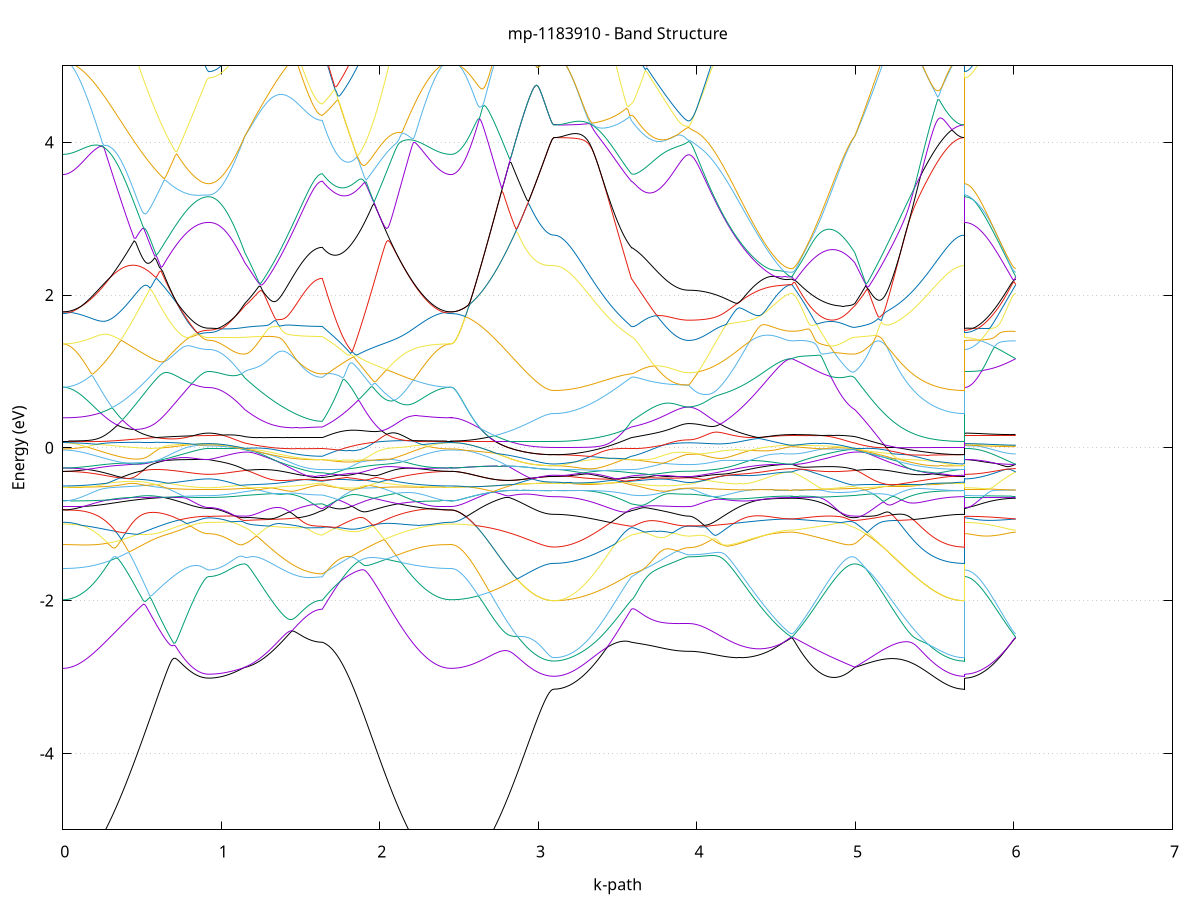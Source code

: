 set title 'mp-1183910 - Band Structure'
set xlabel 'k-path'
set ylabel 'Energy (eV)'
set grid y
set yrange [-5:5]
set terminal png size 800,600
set output 'mp-1183910_bands_gnuplot.png'
plot '-' using 1:2 with lines notitle, '-' using 1:2 with lines notitle, '-' using 1:2 with lines notitle, '-' using 1:2 with lines notitle, '-' using 1:2 with lines notitle, '-' using 1:2 with lines notitle, '-' using 1:2 with lines notitle, '-' using 1:2 with lines notitle, '-' using 1:2 with lines notitle, '-' using 1:2 with lines notitle, '-' using 1:2 with lines notitle, '-' using 1:2 with lines notitle, '-' using 1:2 with lines notitle, '-' using 1:2 with lines notitle, '-' using 1:2 with lines notitle, '-' using 1:2 with lines notitle, '-' using 1:2 with lines notitle, '-' using 1:2 with lines notitle, '-' using 1:2 with lines notitle, '-' using 1:2 with lines notitle, '-' using 1:2 with lines notitle, '-' using 1:2 with lines notitle, '-' using 1:2 with lines notitle, '-' using 1:2 with lines notitle, '-' using 1:2 with lines notitle, '-' using 1:2 with lines notitle, '-' using 1:2 with lines notitle, '-' using 1:2 with lines notitle, '-' using 1:2 with lines notitle, '-' using 1:2 with lines notitle, '-' using 1:2 with lines notitle, '-' using 1:2 with lines notitle, '-' using 1:2 with lines notitle, '-' using 1:2 with lines notitle, '-' using 1:2 with lines notitle, '-' using 1:2 with lines notitle, '-' using 1:2 with lines notitle, '-' using 1:2 with lines notitle, '-' using 1:2 with lines notitle, '-' using 1:2 with lines notitle, '-' using 1:2 with lines notitle, '-' using 1:2 with lines notitle, '-' using 1:2 with lines notitle, '-' using 1:2 with lines notitle, '-' using 1:2 with lines notitle, '-' using 1:2 with lines notitle, '-' using 1:2 with lines notitle, '-' using 1:2 with lines notitle, '-' using 1:2 with lines notitle, '-' using 1:2 with lines notitle, '-' using 1:2 with lines notitle, '-' using 1:2 with lines notitle, '-' using 1:2 with lines notitle, '-' using 1:2 with lines notitle, '-' using 1:2 with lines notitle, '-' using 1:2 with lines notitle, '-' using 1:2 with lines notitle, '-' using 1:2 with lines notitle, '-' using 1:2 with lines notitle, '-' using 1:2 with lines notitle, '-' using 1:2 with lines notitle, '-' using 1:2 with lines notitle, '-' using 1:2 with lines notitle, '-' using 1:2 with lines notitle
0.000000 -46.724841
0.009996 -46.724741
0.019992 -46.724741
0.029989 -46.724641
0.039985 -46.724441
0.049981 -46.724341
0.059977 -46.724041
0.069974 -46.723841
0.079970 -46.723541
0.089966 -46.723141
0.099962 -46.722841
0.109958 -46.722341
0.119955 -46.721941
0.129951 -46.721441
0.139947 -46.720841
0.149943 -46.720341
0.159940 -46.719741
0.169936 -46.719041
0.179932 -46.718341
0.189928 -46.717641
0.199924 -46.716941
0.209921 -46.716141
0.219917 -46.715341
0.229913 -46.714441
0.239909 -46.713541
0.249906 -46.712641
0.259902 -46.711741
0.269898 -46.710741
0.279894 -46.709741
0.289890 -46.708641
0.299887 -46.707641
0.309883 -46.706541
0.319879 -46.705341
0.329875 -46.704241
0.339872 -46.703041
0.349868 -46.701841
0.359864 -46.700641
0.369860 -46.699341
0.379856 -46.698141
0.389853 -46.696841
0.399849 -46.695541
0.409845 -46.694141
0.419841 -46.692841
0.429838 -46.691441
0.439834 -46.690041
0.449830 -46.688641
0.459826 -46.687241
0.469822 -46.685841
0.479819 -46.684341
0.489815 -46.682841
0.499811 -46.681441
0.509807 -46.679941
0.519804 -46.678441
0.529800 -46.676941
0.539796 -46.675441
0.549792 -46.673941
0.559788 -46.672341
0.569785 -46.670841
0.579781 -46.669341
0.589777 -46.667741
0.599773 -46.666241
0.609770 -46.664741
0.619766 -46.663141
0.629762 -46.661641
0.639758 -46.660041
0.649754 -46.658541
0.659751 -46.656941
0.669747 -46.655441
0.679743 -46.653941
0.689739 -46.652441
0.699735 -46.650841
0.709732 -46.649341
0.719728 -46.647841
0.729724 -46.646341
0.739720 -46.644841
0.749717 -46.643441
0.759713 -46.641941
0.769709 -46.640441
0.779705 -46.639041
0.789702 -46.637641
0.799698 -46.636241
0.809694 -46.634841
0.819690 -46.633441
0.829686 -46.632141
0.839683 -46.630841
0.849679 -46.629541
0.859675 -46.628241
0.869671 -46.627141
0.879667 -46.626041
0.889664 -46.625041
0.899660 -46.624341
0.909656 -46.623741
0.919652 -46.623541
0.919652 -46.623541
0.929602 -46.623541
0.939552 -46.623541
0.949501 -46.623441
0.959451 -46.623341
0.969400 -46.623341
0.979350 -46.623541
0.989299 -46.623741
0.999249 -46.623941
1.009198 -46.624241
1.019148 -46.624541
1.029098 -46.624841
1.039047 -46.625141
1.048997 -46.625541
1.058946 -46.625941
1.068896 -46.626441
1.078845 -46.626841
1.088795 -46.627341
1.098745 -46.627841
1.108694 -46.628341
1.118644 -46.628941
1.128593 -46.629541
1.138543 -46.630141
1.148492 -46.630841
1.148492 -46.630841
1.158461 -46.631241
1.168430 -46.631741
1.178399 -46.632141
1.188368 -46.632641
1.198337 -46.633041
1.208306 -46.633441
1.218275 -46.633941
1.228244 -46.634341
1.238213 -46.634741
1.248182 -46.635141
1.258151 -46.635541
1.268120 -46.635941
1.278089 -46.636341
1.288058 -46.636741
1.298027 -46.637041
1.307995 -46.637441
1.317964 -46.637841
1.327933 -46.638141
1.337902 -46.638441
1.347871 -46.638841
1.357840 -46.639141
1.367809 -46.639441
1.377778 -46.639741
1.387747 -46.640041
1.397716 -46.640341
1.407685 -46.640541
1.417654 -46.640841
1.427623 -46.641141
1.437592 -46.641341
1.447561 -46.641541
1.457530 -46.641841
1.467499 -46.642041
1.477467 -46.642241
1.487436 -46.642341
1.497405 -46.642541
1.507374 -46.642741
1.517343 -46.642841
1.527312 -46.643041
1.537281 -46.643141
1.547250 -46.643241
1.557219 -46.643341
1.567188 -46.643441
1.577157 -46.643541
1.587126 -46.643641
1.597095 -46.643641
1.607064 -46.643741
1.617033 -46.643741
1.627002 -46.643741
1.636971 -46.643741
1.636971 -46.643741
1.646874 -46.642541
1.656778 -46.641341
1.666682 -46.640141
1.676585 -46.638941
1.686489 -46.639641
1.696393 -46.641041
1.706297 -46.642441
1.716200 -46.643941
1.726104 -46.645341
1.736008 -46.646841
1.745912 -46.648341
1.755815 -46.649841
1.765719 -46.651441
1.775623 -46.652941
1.785527 -46.654441
1.795430 -46.656041
1.805334 -46.657641
1.815238 -46.659241
1.825142 -46.660741
1.835045 -46.662341
1.844949 -46.663941
1.854853 -46.665541
1.864757 -46.667141
1.874660 -46.668741
1.884564 -46.670241
1.894468 -46.671841
1.904372 -46.673441
1.914275 -46.674941
1.924179 -46.676541
1.934083 -46.678041
1.943987 -46.679641
1.953890 -46.681141
1.963794 -46.682641
1.973698 -46.684141
1.983601 -46.685641
1.993505 -46.687141
2.003409 -46.688541
2.013313 -46.689941
2.023216 -46.691441
2.033120 -46.692841
2.043024 -46.694141
2.052928 -46.695541
2.062831 -46.696841
2.072735 -46.698141
2.082639 -46.699441
2.092543 -46.700741
2.102446 -46.701941
2.112350 -46.703141
2.122254 -46.704341
2.132158 -46.705541
2.142061 -46.706641
2.151965 -46.707741
2.161869 -46.708841
2.171773 -46.709841
2.181676 -46.710841
2.191580 -46.711841
2.201484 -46.712741
2.211388 -46.713741
2.221291 -46.714541
2.231195 -46.715441
2.241099 -46.716241
2.251002 -46.717041
2.260906 -46.717741
2.270810 -46.718441
2.280714 -46.719141
2.290617 -46.719741
2.300521 -46.720341
2.310425 -46.720941
2.320329 -46.721441
2.330232 -46.721941
2.340136 -46.722441
2.350040 -46.722841
2.359944 -46.723241
2.369847 -46.723541
2.379751 -46.723841
2.389655 -46.724041
2.399559 -46.724341
2.409462 -46.724441
2.419366 -46.724641
2.429270 -46.724741
2.439174 -46.724741
2.449077 -46.724841
2.449077 -46.724841
2.459058 -46.724741
2.469040 -46.724741
2.479021 -46.724641
2.489002 -46.724441
2.498983 -46.724341
2.508964 -46.724141
2.518945 -46.723841
2.528926 -46.723541
2.538907 -46.723241
2.548889 -46.722841
2.558870 -46.722441
2.568851 -46.722041
2.578832 -46.721541
2.588813 -46.721041
2.598794 -46.720541
2.608775 -46.719941
2.618756 -46.719341
2.628738 -46.718641
2.638719 -46.717941
2.648700 -46.717241
2.658681 -46.716541
2.668662 -46.715741
2.678643 -46.714941
2.688624 -46.714041
2.698605 -46.713241
2.708587 -46.712341
2.718568 -46.711441
2.728549 -46.710441
2.738530 -46.709441
2.748511 -46.708441
2.758492 -46.707441
2.768473 -46.706441
2.778454 -46.705341
2.788436 -46.704241
2.798417 -46.703141
2.808398 -46.702041
2.818379 -46.700941
2.828360 -46.699841
2.838341 -46.698641
2.848322 -46.697541
2.858303 -46.696341
2.868285 -46.695141
2.878266 -46.694041
2.888247 -46.692841
2.898228 -46.691641
2.908209 -46.690541
2.918190 -46.689441
2.928171 -46.688241
2.938152 -46.687241
2.948134 -46.686141
2.958115 -46.685041
2.968096 -46.684041
2.978077 -46.683141
2.988058 -46.682141
2.998039 -46.681341
3.008020 -46.680441
3.018001 -46.679741
3.027983 -46.679041
3.037964 -46.678441
3.047945 -46.677941
3.057926 -46.677441
3.067907 -46.677141
3.077888 -46.676841
3.087869 -46.676741
3.097851 -46.676641
3.097851 -46.676641
3.107819 -46.676641
3.117788 -46.676641
3.127757 -46.676541
3.137726 -46.676441
3.147695 -46.676241
3.157664 -46.676141
3.167633 -46.675941
3.177602 -46.675641
3.187571 -46.675441
3.197540 -46.675141
3.207509 -46.674841
3.217478 -46.674441
3.227447 -46.674041
3.237416 -46.673641
3.247385 -46.673241
3.257354 -46.672741
3.267322 -46.672241
3.277291 -46.671741
3.287260 -46.671241
3.297229 -46.670641
3.307198 -46.670041
3.317167 -46.669341
3.327136 -46.668741
3.337105 -46.668041
3.347074 -46.667341
3.357043 -46.666541
3.367012 -46.665841
3.376981 -46.665041
3.386950 -46.664241
3.396919 -46.663341
3.406888 -46.662541
3.416857 -46.661641
3.426826 -46.660741
3.436794 -46.659841
3.446763 -46.658841
3.456732 -46.657941
3.466701 -46.656941
3.476670 -46.655941
3.486639 -46.654841
3.496608 -46.653841
3.506577 -46.652741
3.516546 -46.651741
3.526515 -46.650641
3.536484 -46.649541
3.546453 -46.648341
3.556422 -46.647241
3.566391 -46.646041
3.576360 -46.644941
3.586329 -46.643741
3.586329 -46.643741
3.596126 -46.643341
3.605923 -46.643041
3.615721 -46.642941
3.625518 -46.643141
3.635316 -46.643441
3.645113 -46.643841
3.654911 -46.644341
3.664708 -46.644941
3.674506 -46.645541
3.684303 -46.646141
3.694101 -46.646841
3.703898 -46.647441
3.713696 -46.648041
3.723493 -46.648741
3.733290 -46.649341
3.743088 -46.649941
3.752885 -46.650541
3.762683 -46.651041
3.772480 -46.651641
3.782278 -46.652141
3.792075 -46.652641
3.801873 -46.653041
3.811670 -46.653441
3.821468 -46.653941
3.831265 -46.654241
3.841062 -46.654641
3.850860 -46.654941
3.860657 -46.655241
3.870455 -46.655541
3.880252 -46.655741
3.890050 -46.655941
3.899847 -46.656141
3.909645 -46.656241
3.919442 -46.656341
3.929240 -46.656441
3.939037 -46.656541
3.948834 -46.656541
3.948834 -46.656541
3.958687 -46.656541
3.968540 -46.656441
3.978393 -46.656441
3.988246 -46.656341
3.998099 -46.656241
4.007952 -46.656141
4.017805 -46.656041
4.027658 -46.655841
4.037511 -46.655641
4.047364 -46.655441
4.057217 -46.655241
4.067069 -46.655041
4.076922 -46.654741
4.086775 -46.654441
4.096628 -46.654141
4.106481 -46.653841
4.116334 -46.653441
4.126187 -46.653141
4.136040 -46.652741
4.145893 -46.652341
4.155746 -46.651941
4.165599 -46.651541
4.175452 -46.651041
4.185304 -46.650541
4.195157 -46.650041
4.205010 -46.649541
4.214863 -46.649041
4.224716 -46.648541
4.234569 -46.647941
4.244422 -46.647441
4.254275 -46.646841
4.264128 -46.646241
4.273981 -46.645641
4.283834 -46.644941
4.293687 -46.644341
4.303539 -46.643641
4.313392 -46.643041
4.323245 -46.642341
4.333098 -46.641641
4.342951 -46.640941
4.352804 -46.640241
4.362657 -46.639441
4.372510 -46.638741
4.382363 -46.637941
4.392216 -46.637241
4.402069 -46.636441
4.411922 -46.635741
4.421774 -46.634941
4.431627 -46.634141
4.441480 -46.633341
4.451333 -46.632541
4.461186 -46.631841
4.471039 -46.631041
4.480892 -46.630241
4.490745 -46.629441
4.500598 -46.628641
4.510451 -46.627941
4.520304 -46.627141
4.530157 -46.626441
4.540009 -46.625741
4.549862 -46.625141
4.559715 -46.624541
4.569568 -46.624041
4.579421 -46.623641
4.589274 -46.623341
4.599127 -46.623241
4.599127 -46.623241
4.609051 -46.623341
4.618976 -46.623341
4.628901 -46.623541
4.638825 -46.623741
4.648750 -46.623941
4.658674 -46.624141
4.668599 -46.624341
4.678523 -46.624641
4.688448 -46.624941
4.698372 -46.625141
4.708297 -46.625441
4.718221 -46.625741
4.728146 -46.625941
4.738071 -46.626241
4.747995 -46.626441
4.757920 -46.626641
4.767844 -46.626841
4.777769 -46.627041
4.787693 -46.627241
4.797618 -46.627441
4.807542 -46.627641
4.817467 -46.627741
4.827391 -46.627941
4.837316 -46.628041
4.847240 -46.628141
4.857165 -46.628241
4.867090 -46.628441
4.877014 -46.628541
4.886939 -46.628641
4.896863 -46.628741
4.906788 -46.628841
4.916712 -46.628941
4.926637 -46.629141
4.936561 -46.629241
4.946486 -46.629441
4.956410 -46.629641
4.966335 -46.629841
4.976260 -46.630141
4.986184 -46.630441
4.996109 -46.630841
4.996109 -46.630841
5.005977 -46.631441
5.015846 -46.632141
5.025715 -46.632841
5.035584 -46.633541
5.045452 -46.634241
5.055321 -46.635041
5.065190 -46.635741
5.075059 -46.636541
5.084927 -46.637341
5.094796 -46.638141
5.104665 -46.639041
5.114534 -46.639841
5.124402 -46.640641
5.134271 -46.641541
5.144140 -46.642441
5.154009 -46.643241
5.163877 -46.644141
5.173746 -46.645041
5.183615 -46.645941
5.193484 -46.646841
5.203352 -46.647741
5.213221 -46.648641
5.223090 -46.649541
5.232959 -46.650441
5.242827 -46.651341
5.252696 -46.652241
5.262565 -46.653141
5.272434 -46.654041
5.282302 -46.654941
5.292171 -46.655841
5.302040 -46.656741
5.311909 -46.657541
5.321777 -46.658441
5.331646 -46.659341
5.341515 -46.660141
5.351383 -46.660941
5.361252 -46.661741
5.371121 -46.662541
5.380990 -46.663341
5.390858 -46.664141
5.400727 -46.664941
5.410596 -46.665641
5.420465 -46.666341
5.430333 -46.667041
5.440202 -46.667741
5.450071 -46.668441
5.459940 -46.669041
5.469808 -46.669641
5.479677 -46.670241
5.489546 -46.670841
5.499415 -46.671341
5.509283 -46.671941
5.519152 -46.672441
5.529021 -46.672841
5.538890 -46.673341
5.548758 -46.673741
5.558627 -46.674141
5.568496 -46.674541
5.578365 -46.674841
5.588233 -46.675141
5.598102 -46.675441
5.607971 -46.675741
5.617840 -46.675941
5.627708 -46.676141
5.637577 -46.676341
5.647446 -46.676441
5.657315 -46.676541
5.667183 -46.676641
5.677052 -46.676641
5.686921 -46.676641
5.686921 -46.623541
5.696751 -46.623541
5.706581 -46.623541
5.716411 -46.623541
5.726240 -46.623541
5.736070 -46.623541
5.745900 -46.623541
5.755730 -46.623541
5.765560 -46.623541
5.775390 -46.623541
5.785220 -46.623541
5.795050 -46.623541
5.804880 -46.623541
5.814710 -46.623541
5.824539 -46.623541
5.834369 -46.623541
5.844199 -46.623541
5.854029 -46.623441
5.863859 -46.623441
5.873689 -46.623441
5.883519 -46.623441
5.893349 -46.623441
5.903179 -46.623441
5.913009 -46.623441
5.922838 -46.623441
5.932668 -46.623341
5.942498 -46.623341
5.952328 -46.623341
5.962158 -46.623341
5.971988 -46.623341
5.981818 -46.623341
5.991648 -46.623341
6.001478 -46.623241
6.011307 -46.623241
e
0.000000 -46.570841
0.009996 -46.570841
0.019992 -46.570941
0.029989 -46.571041
0.039985 -46.571141
0.049981 -46.571241
0.059977 -46.571441
0.069974 -46.571641
0.079970 -46.571841
0.089966 -46.572141
0.099962 -46.572341
0.109958 -46.572741
0.119955 -46.573041
0.129951 -46.573441
0.139947 -46.573841
0.149943 -46.574241
0.159940 -46.574741
0.169936 -46.575141
0.179932 -46.575641
0.189928 -46.576241
0.199924 -46.576741
0.209921 -46.577341
0.219917 -46.577941
0.229913 -46.578541
0.239909 -46.579241
0.249906 -46.579841
0.259902 -46.580541
0.269898 -46.581241
0.279894 -46.581941
0.289890 -46.582741
0.299887 -46.583441
0.309883 -46.584241
0.319879 -46.585041
0.329875 -46.585841
0.339872 -46.586641
0.349868 -46.587441
0.359864 -46.588241
0.369860 -46.589141
0.379856 -46.589941
0.389853 -46.590841
0.399849 -46.591741
0.409845 -46.592541
0.419841 -46.593441
0.429838 -46.594341
0.439834 -46.595241
0.449830 -46.596141
0.459826 -46.597041
0.469822 -46.597941
0.479819 -46.598841
0.489815 -46.599641
0.499811 -46.600541
0.509807 -46.601441
0.519804 -46.602341
0.529800 -46.603141
0.539796 -46.604041
0.549792 -46.604841
0.559788 -46.605741
0.569785 -46.606541
0.579781 -46.607341
0.589777 -46.608141
0.599773 -46.608941
0.609770 -46.609741
0.619766 -46.610541
0.629762 -46.611241
0.639758 -46.612041
0.649754 -46.612741
0.659751 -46.613441
0.669747 -46.614041
0.679743 -46.614741
0.689739 -46.615341
0.699735 -46.616041
0.709732 -46.616541
0.719728 -46.617141
0.729724 -46.617741
0.739720 -46.618241
0.749717 -46.618741
0.759713 -46.619241
0.769709 -46.619641
0.779705 -46.620041
0.789702 -46.620441
0.799698 -46.620841
0.809694 -46.621141
0.819690 -46.621441
0.829686 -46.621741
0.839683 -46.622041
0.849679 -46.622241
0.859675 -46.622441
0.869671 -46.622541
0.879667 -46.622741
0.889664 -46.622841
0.899660 -46.622941
0.909656 -46.622941
0.919652 -46.622941
0.919652 -46.622941
0.929602 -46.622941
0.939552 -46.623041
0.949501 -46.623141
0.959451 -46.623241
0.969400 -46.623241
0.979350 -46.623041
0.989299 -46.622841
0.999249 -46.622641
1.009198 -46.622341
1.019148 -46.622141
1.029098 -46.621741
1.039047 -46.621441
1.048997 -46.621041
1.058946 -46.620741
1.068896 -46.620241
1.078845 -46.619841
1.088795 -46.619341
1.098745 -46.618841
1.108694 -46.618341
1.118644 -46.617841
1.128593 -46.617241
1.138543 -46.616641
1.148492 -46.616041
1.148492 -46.616041
1.158461 -46.616041
1.168430 -46.616641
1.178399 -46.617141
1.188368 -46.617741
1.198337 -46.618341
1.208306 -46.618941
1.218275 -46.619541
1.228244 -46.620141
1.238213 -46.620641
1.248182 -46.621241
1.258151 -46.621841
1.268120 -46.622341
1.278089 -46.622841
1.288058 -46.623341
1.298027 -46.623941
1.307995 -46.624441
1.317964 -46.624941
1.327933 -46.625341
1.337902 -46.625841
1.347871 -46.626241
1.357840 -46.626741
1.367809 -46.627141
1.377778 -46.627541
1.387747 -46.627941
1.397716 -46.628341
1.407685 -46.628741
1.417654 -46.629141
1.427623 -46.629441
1.437592 -46.629741
1.447561 -46.630041
1.457530 -46.630341
1.467499 -46.630641
1.477467 -46.630941
1.487436 -46.631241
1.497405 -46.631441
1.507374 -46.631641
1.517343 -46.631841
1.527312 -46.632041
1.537281 -46.632241
1.547250 -46.632441
1.557219 -46.632541
1.567188 -46.632641
1.577157 -46.632741
1.587126 -46.632841
1.597095 -46.632941
1.607064 -46.633041
1.617033 -46.633041
1.627002 -46.633041
1.636971 -46.633041
1.636971 -46.633041
1.646874 -46.634341
1.656778 -46.635641
1.666682 -46.636941
1.676585 -46.638241
1.686489 -46.637741
1.696393 -46.636541
1.706297 -46.635341
1.716200 -46.634041
1.726104 -46.632841
1.736008 -46.631541
1.745912 -46.630341
1.755815 -46.629041
1.765719 -46.627741
1.775623 -46.626541
1.785527 -46.625241
1.795430 -46.624041
1.805334 -46.622741
1.815238 -46.621441
1.825142 -46.620241
1.835045 -46.618941
1.844949 -46.617641
1.854853 -46.616441
1.864757 -46.615141
1.874660 -46.613941
1.884564 -46.612741
1.894468 -46.611441
1.904372 -46.610241
1.914275 -46.609041
1.924179 -46.607841
1.934083 -46.606641
1.943987 -46.605441
1.953890 -46.604241
1.963794 -46.603041
1.973698 -46.601941
1.983601 -46.600741
1.993505 -46.599641
2.003409 -46.598541
2.013313 -46.597441
2.023216 -46.596341
2.033120 -46.595241
2.043024 -46.594241
2.052928 -46.593141
2.062831 -46.592141
2.072735 -46.591141
2.082639 -46.590141
2.092543 -46.589141
2.102446 -46.588241
2.112350 -46.587341
2.122254 -46.586441
2.132158 -46.585541
2.142061 -46.584641
2.151965 -46.583841
2.161869 -46.583041
2.171773 -46.582241
2.181676 -46.581441
2.191580 -46.580741
2.201484 -46.580041
2.211388 -46.579341
2.221291 -46.578641
2.231195 -46.577941
2.241099 -46.577341
2.251002 -46.576741
2.260906 -46.576241
2.270810 -46.575641
2.280714 -46.575141
2.290617 -46.574641
2.300521 -46.574241
2.310425 -46.573741
2.320329 -46.573441
2.330232 -46.573041
2.340136 -46.572641
2.350040 -46.572341
2.359944 -46.572041
2.369847 -46.571841
2.379751 -46.571641
2.389655 -46.571441
2.399559 -46.571241
2.409462 -46.571141
2.419366 -46.571041
2.429270 -46.570941
2.439174 -46.570841
2.449077 -46.570841
2.449077 -46.570841
2.459058 -46.570841
2.469040 -46.570841
2.479021 -46.570841
2.489002 -46.570841
2.498983 -46.570841
2.508964 -46.570841
2.518945 -46.570841
2.528926 -46.570841
2.538907 -46.570841
2.548889 -46.570941
2.558870 -46.570941
2.568851 -46.570941
2.578832 -46.570941
2.588813 -46.570941
2.598794 -46.570941
2.608775 -46.571141
2.618756 -46.571741
2.628738 -46.572441
2.638719 -46.573141
2.648700 -46.573841
2.658681 -46.574641
2.668662 -46.575441
2.678643 -46.576241
2.688624 -46.577141
2.698605 -46.578041
2.708587 -46.578941
2.718568 -46.579941
2.728549 -46.580941
2.738530 -46.581941
2.748511 -46.582941
2.758492 -46.583941
2.768473 -46.585041
2.778454 -46.586141
2.788436 -46.587241
2.798417 -46.588341
2.808398 -46.589541
2.818379 -46.590641
2.828360 -46.591841
2.838341 -46.593041
2.848322 -46.594141
2.858303 -46.595341
2.868285 -46.596541
2.878266 -46.597741
2.888247 -46.598941
2.898228 -46.600141
2.908209 -46.601241
2.918190 -46.602441
2.928171 -46.603541
2.938152 -46.604741
2.948134 -46.605741
2.958115 -46.606841
2.968096 -46.607841
2.978077 -46.608841
2.988058 -46.609841
2.998039 -46.610641
3.008020 -46.611541
3.018001 -46.612241
3.027983 -46.612941
3.037964 -46.613541
3.047945 -46.614141
3.057926 -46.614541
3.067907 -46.614941
3.077888 -46.615141
3.087869 -46.615341
3.097851 -46.615341
3.097851 -46.615341
3.107819 -46.615341
3.117788 -46.615341
3.127757 -46.615341
3.137726 -46.615341
3.147695 -46.615341
3.157664 -46.615341
3.167633 -46.615341
3.177602 -46.615341
3.187571 -46.615341
3.197540 -46.615341
3.207509 -46.615341
3.217478 -46.615441
3.227447 -46.615441
3.237416 -46.615441
3.247385 -46.615441
3.257354 -46.615541
3.267322 -46.615541
3.277291 -46.615641
3.287260 -46.615741
3.297229 -46.615741
3.307198 -46.615841
3.317167 -46.616041
3.327136 -46.616141
3.337105 -46.616341
3.347074 -46.616441
3.357043 -46.616741
3.367012 -46.616941
3.376981 -46.617241
3.386950 -46.617541
3.396919 -46.617841
3.406888 -46.618241
3.416857 -46.618641
3.426826 -46.619141
3.436794 -46.619641
3.446763 -46.620141
3.456732 -46.620741
3.466701 -46.621441
3.476670 -46.622141
3.486639 -46.622841
3.496608 -46.623641
3.506577 -46.624541
3.516546 -46.625441
3.526515 -46.626441
3.536484 -46.627441
3.546453 -46.628441
3.556422 -46.629541
3.566391 -46.630641
3.576360 -46.631841
3.586329 -46.633041
3.586329 -46.633041
3.596126 -46.633541
3.605923 -46.633841
3.615721 -46.633941
3.625518 -46.633941
3.635316 -46.633641
3.645113 -46.633341
3.654911 -46.632941
3.664708 -46.632441
3.674506 -46.631941
3.684303 -46.631341
3.694101 -46.630841
3.703898 -46.630341
3.713696 -46.629841
3.723493 -46.629341
3.733290 -46.628841
3.743088 -46.628341
3.752885 -46.627941
3.762683 -46.627441
3.772480 -46.627041
3.782278 -46.626741
3.792075 -46.626341
3.801873 -46.626041
3.811670 -46.625741
3.821468 -46.625441
3.831265 -46.625141
3.841062 -46.624941
3.850860 -46.624741
3.860657 -46.624541
3.870455 -46.624341
3.880252 -46.624141
3.890050 -46.624041
3.899847 -46.623941
3.909645 -46.623841
3.919442 -46.623741
3.929240 -46.623741
3.939037 -46.623741
3.948834 -46.623641
3.948834 -46.623741
3.958687 -46.623741
3.968540 -46.623741
3.978393 -46.623641
3.988246 -46.623641
3.998099 -46.623641
4.007952 -46.623641
4.017805 -46.623641
4.027658 -46.623641
4.037511 -46.623641
4.047364 -46.623641
4.057217 -46.623641
4.067069 -46.623641
4.076922 -46.623641
4.086775 -46.623641
4.096628 -46.623641
4.106481 -46.623641
4.116334 -46.623641
4.126187 -46.623641
4.136040 -46.623641
4.145893 -46.623641
4.155746 -46.623641
4.165599 -46.623541
4.175452 -46.623541
4.185304 -46.623541
4.195157 -46.623541
4.205010 -46.623541
4.214863 -46.623541
4.224716 -46.623541
4.234569 -46.623541
4.244422 -46.623541
4.254275 -46.623541
4.264128 -46.623541
4.273981 -46.623441
4.283834 -46.623441
4.293687 -46.623441
4.303539 -46.623441
4.313392 -46.623441
4.323245 -46.623441
4.333098 -46.623441
4.342951 -46.623441
4.352804 -46.623441
4.362657 -46.623441
4.372510 -46.623341
4.382363 -46.623341
4.392216 -46.623341
4.402069 -46.623341
4.411922 -46.623341
4.421774 -46.623341
4.431627 -46.623341
4.441480 -46.623341
4.451333 -46.623341
4.461186 -46.623341
4.471039 -46.623341
4.480892 -46.623341
4.490745 -46.623341
4.500598 -46.623341
4.510451 -46.623341
4.520304 -46.623241
4.530157 -46.623241
4.540009 -46.623241
4.549862 -46.623241
4.559715 -46.623241
4.569568 -46.623241
4.579421 -46.623241
4.589274 -46.623241
4.599127 -46.623241
4.599127 -46.623241
4.609051 -46.623241
4.618976 -46.623241
4.628901 -46.623241
4.638825 -46.623241
4.648750 -46.623241
4.658674 -46.623141
4.668599 -46.623141
4.678523 -46.623041
4.688448 -46.622941
4.698372 -46.622941
4.708297 -46.622841
4.718221 -46.622741
4.728146 -46.622541
4.738071 -46.622441
4.747995 -46.622341
4.757920 -46.622241
4.767844 -46.622041
4.777769 -46.621841
4.787693 -46.621741
4.797618 -46.621541
4.807542 -46.621341
4.817467 -46.621141
4.827391 -46.620941
4.837316 -46.620741
4.847240 -46.620541
4.857165 -46.620241
4.867090 -46.620041
4.877014 -46.619741
4.886939 -46.619441
4.896863 -46.619241
4.906788 -46.618941
4.916712 -46.618641
4.926637 -46.618341
4.936561 -46.618041
4.946486 -46.617741
4.956410 -46.617441
4.966335 -46.617041
4.976260 -46.616741
4.986184 -46.616341
4.996109 -46.616041
4.996109 -46.616041
5.005977 -46.615341
5.015846 -46.614741
5.025715 -46.614741
5.035584 -46.614741
5.045452 -46.614841
5.055321 -46.614841
5.065190 -46.614841
5.075059 -46.614841
5.084927 -46.614841
5.094796 -46.614841
5.104665 -46.614841
5.114534 -46.614941
5.124402 -46.614941
5.134271 -46.614941
5.144140 -46.614941
5.154009 -46.614941
5.163877 -46.614941
5.173746 -46.614941
5.183615 -46.615041
5.193484 -46.615041
5.203352 -46.615041
5.213221 -46.615041
5.223090 -46.615041
5.232959 -46.615041
5.242827 -46.615041
5.252696 -46.615141
5.262565 -46.615141
5.272434 -46.615141
5.282302 -46.615141
5.292171 -46.615141
5.302040 -46.615141
5.311909 -46.615141
5.321777 -46.615141
5.331646 -46.615241
5.341515 -46.615141
5.351383 -46.615241
5.361252 -46.615241
5.371121 -46.615241
5.380990 -46.615241
5.390858 -46.615241
5.400727 -46.615241
5.410596 -46.615241
5.420465 -46.615241
5.430333 -46.615241
5.440202 -46.615241
5.450071 -46.615341
5.459940 -46.615341
5.469808 -46.615341
5.479677 -46.615341
5.489546 -46.615341
5.499415 -46.615341
5.509283 -46.615341
5.519152 -46.615341
5.529021 -46.615341
5.538890 -46.615341
5.548758 -46.615341
5.558627 -46.615341
5.568496 -46.615341
5.578365 -46.615341
5.588233 -46.615341
5.598102 -46.615341
5.607971 -46.615341
5.617840 -46.615341
5.627708 -46.615341
5.637577 -46.615341
5.647446 -46.615341
5.657315 -46.615341
5.667183 -46.615341
5.677052 -46.615341
5.686921 -46.615341
5.686921 -46.622941
5.696751 -46.622941
5.706581 -46.622941
5.716411 -46.622941
5.726240 -46.622941
5.736070 -46.622941
5.745900 -46.622941
5.755730 -46.622941
5.765560 -46.622941
5.775390 -46.622941
5.785220 -46.623041
5.795050 -46.622941
5.804880 -46.623041
5.814710 -46.623041
5.824539 -46.623041
5.834369 -46.623041
5.844199 -46.623041
5.854029 -46.623041
5.863859 -46.623041
5.873689 -46.623041
5.883519 -46.623041
5.893349 -46.623141
5.903179 -46.623141
5.913009 -46.623141
5.922838 -46.623141
5.932668 -46.623141
5.942498 -46.623141
5.952328 -46.623141
5.962158 -46.623241
5.971988 -46.623241
5.981818 -46.623241
5.991648 -46.623241
6.001478 -46.623241
6.011307 -46.623241
e
0.000000 -46.566041
0.009996 -46.566141
0.019992 -46.566141
0.029989 -46.566141
0.039985 -46.566141
0.049981 -46.566141
0.059977 -46.566241
0.069974 -46.566341
0.079970 -46.566441
0.089966 -46.566541
0.099962 -46.566541
0.109958 -46.566741
0.119955 -46.566841
0.129951 -46.566941
0.139947 -46.567141
0.149943 -46.567241
0.159940 -46.567441
0.169936 -46.567541
0.179932 -46.567741
0.189928 -46.567941
0.199924 -46.568141
0.209921 -46.568341
0.219917 -46.568541
0.229913 -46.568841
0.239909 -46.569041
0.249906 -46.569341
0.259902 -46.569541
0.269898 -46.569841
0.279894 -46.570141
0.289890 -46.570441
0.299887 -46.570741
0.309883 -46.571141
0.319879 -46.571441
0.329875 -46.571741
0.339872 -46.572141
0.349868 -46.572541
0.359864 -46.572941
0.369860 -46.573341
0.379856 -46.573741
0.389853 -46.574141
0.399849 -46.574541
0.409845 -46.575041
0.419841 -46.575541
0.429838 -46.575941
0.439834 -46.576441
0.449830 -46.576941
0.459826 -46.577441
0.469822 -46.578041
0.479819 -46.578541
0.489815 -46.579141
0.499811 -46.579741
0.509807 -46.580341
0.519804 -46.580841
0.529800 -46.581541
0.539796 -46.582141
0.549792 -46.582841
0.559788 -46.583441
0.569785 -46.584141
0.579781 -46.584841
0.589777 -46.585541
0.599773 -46.586241
0.609770 -46.587041
0.619766 -46.587841
0.629762 -46.588541
0.639758 -46.589341
0.649754 -46.590141
0.659751 -46.591041
0.669747 -46.591841
0.679743 -46.592741
0.689739 -46.593541
0.699735 -46.594441
0.709732 -46.595341
0.719728 -46.596241
0.729724 -46.597241
0.739720 -46.598141
0.749717 -46.599141
0.759713 -46.600141
0.769709 -46.601141
0.779705 -46.602141
0.789702 -46.603141
0.799698 -46.604141
0.809694 -46.605241
0.819690 -46.606241
0.829686 -46.607341
0.839683 -46.608341
0.849679 -46.609441
0.859675 -46.610441
0.869671 -46.611441
0.879667 -46.612341
0.889664 -46.613241
0.899660 -46.613941
0.909656 -46.614441
0.919652 -46.614541
0.919652 -46.614541
0.929602 -46.614541
0.939552 -46.614541
0.949501 -46.614541
0.959451 -46.614541
0.969400 -46.614541
0.979350 -46.614541
0.989299 -46.614541
0.999249 -46.614541
1.009198 -46.614641
1.019148 -46.614641
1.029098 -46.614641
1.039047 -46.614641
1.048997 -46.614641
1.058946 -46.614641
1.068896 -46.614641
1.078845 -46.614641
1.088795 -46.614641
1.098745 -46.614641
1.108694 -46.614641
1.118644 -46.614741
1.128593 -46.614741
1.138543 -46.614741
1.148492 -46.614741
1.148492 -46.614741
1.158461 -46.614241
1.168430 -46.613341
1.178399 -46.612341
1.188368 -46.611341
1.198337 -46.610341
1.208306 -46.609341
1.218275 -46.608341
1.228244 -46.607341
1.238213 -46.606441
1.248182 -46.605441
1.258151 -46.604541
1.268120 -46.603641
1.278089 -46.602741
1.288058 -46.601841
1.298027 -46.601041
1.307995 -46.600241
1.317964 -46.599341
1.327933 -46.598541
1.337902 -46.597841
1.347871 -46.597041
1.357840 -46.596341
1.367809 -46.595641
1.377778 -46.594941
1.387747 -46.594241
1.397716 -46.593641
1.407685 -46.593041
1.417654 -46.592441
1.427623 -46.591841
1.437592 -46.591341
1.447561 -46.590741
1.457530 -46.590241
1.467499 -46.589841
1.477467 -46.589341
1.487436 -46.588941
1.497405 -46.588541
1.507374 -46.588141
1.517343 -46.587841
1.527312 -46.587541
1.537281 -46.587241
1.547250 -46.586941
1.557219 -46.586741
1.567188 -46.586541
1.577157 -46.586341
1.587126 -46.586241
1.597095 -46.586041
1.607064 -46.585941
1.617033 -46.585941
1.627002 -46.585841
1.636971 -46.585841
1.636971 -46.585841
1.646874 -46.585741
1.656778 -46.585641
1.666682 -46.585541
1.676585 -46.585341
1.686489 -46.585241
1.696393 -46.585041
1.706297 -46.584841
1.716200 -46.584541
1.726104 -46.584341
1.736008 -46.584141
1.745912 -46.583841
1.755815 -46.583541
1.765719 -46.583241
1.775623 -46.582941
1.785527 -46.582641
1.795430 -46.582341
1.805334 -46.582041
1.815238 -46.581741
1.825142 -46.581341
1.835045 -46.581041
1.844949 -46.580641
1.854853 -46.580341
1.864757 -46.579941
1.874660 -46.579641
1.884564 -46.579241
1.894468 -46.578941
1.904372 -46.578541
1.914275 -46.578241
1.924179 -46.577841
1.934083 -46.577441
1.943987 -46.577141
1.953890 -46.576741
1.963794 -46.576441
1.973698 -46.576041
1.983601 -46.575741
1.993505 -46.575341
2.003409 -46.575041
2.013313 -46.574641
2.023216 -46.574341
2.033120 -46.573941
2.043024 -46.573641
2.052928 -46.573341
2.062831 -46.573041
2.072735 -46.572641
2.082639 -46.572341
2.092543 -46.572041
2.102446 -46.571741
2.112350 -46.571441
2.122254 -46.571141
2.132158 -46.570841
2.142061 -46.570641
2.151965 -46.570341
2.161869 -46.570041
2.171773 -46.569841
2.181676 -46.569541
2.191580 -46.569341
2.201484 -46.569041
2.211388 -46.568841
2.221291 -46.568641
2.231195 -46.568441
2.241099 -46.568241
2.251002 -46.568041
2.260906 -46.567841
2.270810 -46.567641
2.280714 -46.567441
2.290617 -46.567341
2.300521 -46.567241
2.310425 -46.567041
2.320329 -46.566941
2.330232 -46.566841
2.340136 -46.566641
2.350040 -46.566541
2.359944 -46.566541
2.369847 -46.566441
2.379751 -46.566341
2.389655 -46.566241
2.399559 -46.566241
2.409462 -46.566141
2.419366 -46.566141
2.429270 -46.566141
2.439174 -46.566141
2.449077 -46.566041
2.449077 -46.566041
2.459058 -46.566041
2.469040 -46.566141
2.479021 -46.566241
2.489002 -46.566341
2.498983 -46.566641
2.508964 -46.566841
2.518945 -46.567041
2.528926 -46.567341
2.538907 -46.567741
2.548889 -46.568041
2.558870 -46.568441
2.568851 -46.568941
2.578832 -46.569441
2.588813 -46.569941
2.598794 -46.570541
2.608775 -46.570941
2.618756 -46.570941
2.628738 -46.570941
2.638719 -46.570941
2.648700 -46.570941
2.658681 -46.570941
2.668662 -46.570941
2.678643 -46.570941
2.688624 -46.570941
2.698605 -46.570941
2.708587 -46.570941
2.718568 -46.570941
2.728549 -46.570941
2.738530 -46.570941
2.748511 -46.571041
2.758492 -46.571041
2.768473 -46.570941
2.778454 -46.571041
2.788436 -46.571041
2.798417 -46.571041
2.808398 -46.571041
2.818379 -46.571041
2.828360 -46.571041
2.838341 -46.571041
2.848322 -46.571041
2.858303 -46.571041
2.868285 -46.571141
2.878266 -46.571141
2.888247 -46.571141
2.898228 -46.571141
2.908209 -46.571141
2.918190 -46.571141
2.928171 -46.571141
2.938152 -46.571141
2.948134 -46.571141
2.958115 -46.571141
2.968096 -46.571141
2.978077 -46.571141
2.988058 -46.571141
2.998039 -46.571141
3.008020 -46.571141
3.018001 -46.571141
3.027983 -46.571141
3.037964 -46.571141
3.047945 -46.571141
3.057926 -46.571141
3.067907 -46.571141
3.077888 -46.571141
3.087869 -46.571141
3.097851 -46.571141
3.097851 -46.571141
3.107819 -46.571241
3.117788 -46.571241
3.127757 -46.571341
3.137726 -46.571441
3.147695 -46.571541
3.157664 -46.571641
3.167633 -46.571941
3.177602 -46.572141
3.187571 -46.572341
3.197540 -46.572641
3.207509 -46.572941
3.217478 -46.573341
3.227447 -46.573641
3.237416 -46.574041
3.247385 -46.574441
3.257354 -46.574841
3.267322 -46.575341
3.277291 -46.575741
3.287260 -46.576241
3.297229 -46.576741
3.307198 -46.577241
3.317167 -46.577741
3.327136 -46.578241
3.337105 -46.578741
3.347074 -46.579241
3.357043 -46.579841
3.367012 -46.580341
3.376981 -46.580841
3.386950 -46.581341
3.396919 -46.581741
3.406888 -46.582241
3.416857 -46.582741
3.426826 -46.583141
3.436794 -46.583541
3.446763 -46.583941
3.456732 -46.584241
3.466701 -46.584541
3.476670 -46.584841
3.486639 -46.585141
3.496608 -46.585341
3.506577 -46.585541
3.516546 -46.585641
3.526515 -46.585741
3.536484 -46.585841
3.546453 -46.585941
3.556422 -46.585941
3.566391 -46.585941
3.576360 -46.585941
3.586329 -46.585841
3.586329 -46.585841
3.596126 -46.585841
3.605923 -46.585741
3.615721 -46.585741
3.625518 -46.585641
3.635316 -46.585541
3.645113 -46.585441
3.654911 -46.585341
3.664708 -46.585241
3.674506 -46.585141
3.684303 -46.585041
3.694101 -46.584941
3.703898 -46.584841
3.713696 -46.584641
3.723493 -46.584541
3.733290 -46.584341
3.743088 -46.584241
3.752885 -46.584141
3.762683 -46.583941
3.772480 -46.583841
3.782278 -46.583641
3.792075 -46.583541
3.801873 -46.583341
3.811670 -46.583241
3.821468 -46.583141
3.831265 -46.582941
3.841062 -46.582841
3.850860 -46.582741
3.860657 -46.582641
3.870455 -46.582541
3.880252 -46.582441
3.890050 -46.582441
3.899847 -46.582341
3.909645 -46.582241
3.919442 -46.582241
3.929240 -46.582241
3.939037 -46.582241
3.948834 -46.582141
3.948834 -46.582141
3.958687 -46.582241
3.968540 -46.582241
3.978393 -46.582241
3.988246 -46.582341
3.998099 -46.582441
4.007952 -46.582541
4.017805 -46.582641
4.027658 -46.582841
4.037511 -46.583041
4.047364 -46.583241
4.057217 -46.583441
4.067069 -46.583641
4.076922 -46.583841
4.086775 -46.584141
4.096628 -46.584441
4.106481 -46.584741
4.116334 -46.585041
4.126187 -46.585441
4.136040 -46.585741
4.145893 -46.586141
4.155746 -46.586541
4.165599 -46.586941
4.175452 -46.587441
4.185304 -46.587841
4.195157 -46.588341
4.205010 -46.588841
4.214863 -46.589341
4.224716 -46.589841
4.234569 -46.590341
4.244422 -46.590941
4.254275 -46.591541
4.264128 -46.592041
4.273981 -46.592641
4.283834 -46.593241
4.293687 -46.593941
4.303539 -46.594541
4.313392 -46.595241
4.323245 -46.595841
4.333098 -46.596541
4.342951 -46.597241
4.352804 -46.597941
4.362657 -46.598641
4.372510 -46.599341
4.382363 -46.600041
4.392216 -46.600841
4.402069 -46.601541
4.411922 -46.602241
4.421774 -46.603041
4.431627 -46.603841
4.441480 -46.604541
4.451333 -46.605341
4.461186 -46.606141
4.471039 -46.606941
4.480892 -46.607641
4.490745 -46.608441
4.500598 -46.609241
4.510451 -46.609941
4.520304 -46.610741
4.530157 -46.611441
4.540009 -46.612141
4.549862 -46.612741
4.559715 -46.613341
4.569568 -46.613841
4.579421 -46.614241
4.589274 -46.614441
4.599127 -46.614541
4.599127 -46.614541
4.609051 -46.614541
4.618976 -46.614441
4.628901 -46.614341
4.638825 -46.614141
4.648750 -46.614041
4.658674 -46.613841
4.668599 -46.613641
4.678523 -46.613441
4.688448 -46.613241
4.698372 -46.613041
4.708297 -46.612941
4.718221 -46.612741
4.728146 -46.612641
4.738071 -46.612541
4.747995 -46.612441
4.757920 -46.612341
4.767844 -46.612241
4.777769 -46.612241
4.787693 -46.612241
4.797618 -46.612241
4.807542 -46.612341
4.817467 -46.612341
4.827391 -46.612441
4.837316 -46.612541
4.847240 -46.612641
4.857165 -46.612741
4.867090 -46.612941
4.877014 -46.613041
4.886939 -46.613241
4.896863 -46.613441
4.906788 -46.613641
4.916712 -46.613841
4.926637 -46.613941
4.936561 -46.614141
4.946486 -46.614341
4.956410 -46.614441
4.966335 -46.614541
4.976260 -46.614641
4.986184 -46.614741
4.996109 -46.614741
4.996109 -46.614741
5.005977 -46.614741
5.015846 -46.614741
5.025715 -46.614041
5.035584 -46.613341
5.045452 -46.612641
5.055321 -46.611941
5.065190 -46.611241
5.075059 -46.610441
5.084927 -46.609641
5.094796 -46.608941
5.104665 -46.608141
5.114534 -46.607241
5.124402 -46.606441
5.134271 -46.605641
5.144140 -46.604841
5.154009 -46.603941
5.163877 -46.603141
5.173746 -46.602241
5.183615 -46.601341
5.193484 -46.600441
5.203352 -46.599641
5.213221 -46.598741
5.223090 -46.597841
5.232959 -46.596941
5.242827 -46.596041
5.252696 -46.595241
5.262565 -46.594341
5.272434 -46.593441
5.282302 -46.592541
5.292171 -46.591741
5.302040 -46.590841
5.311909 -46.589941
5.321777 -46.589141
5.331646 -46.588341
5.341515 -46.587441
5.351383 -46.586641
5.361252 -46.585841
5.371121 -46.585041
5.380990 -46.584341
5.390858 -46.583541
5.400727 -46.582841
5.410596 -46.582041
5.420465 -46.581341
5.430333 -46.580641
5.440202 -46.580041
5.450071 -46.579341
5.459940 -46.578741
5.469808 -46.578141
5.479677 -46.577541
5.489546 -46.576941
5.499415 -46.576441
5.509283 -46.575941
5.519152 -46.575441
5.529021 -46.574941
5.538890 -46.574441
5.548758 -46.574041
5.558627 -46.573641
5.568496 -46.573341
5.578365 -46.572941
5.588233 -46.572641
5.598102 -46.572341
5.607971 -46.572141
5.617840 -46.571841
5.627708 -46.571741
5.637577 -46.571541
5.647446 -46.571441
5.657315 -46.571341
5.667183 -46.571241
5.677052 -46.571141
5.686921 -46.571141
5.686921 -46.614541
5.696751 -46.614541
5.706581 -46.614541
5.716411 -46.614541
5.726240 -46.614541
5.736070 -46.614541
5.745900 -46.614541
5.755730 -46.614541
5.765560 -46.614541
5.775390 -46.614541
5.785220 -46.614541
5.795050 -46.614541
5.804880 -46.614541
5.814710 -46.614541
5.824539 -46.614541
5.834369 -46.614541
5.844199 -46.614541
5.854029 -46.614541
5.863859 -46.614541
5.873689 -46.614541
5.883519 -46.614541
5.893349 -46.614541
5.903179 -46.614541
5.913009 -46.614541
5.922838 -46.614541
5.932668 -46.614541
5.942498 -46.614541
5.952328 -46.614541
5.962158 -46.614541
5.971988 -46.614541
5.981818 -46.614541
5.991648 -46.614541
6.001478 -46.614541
6.011307 -46.614541
e
0.000000 -22.945541
0.009996 -22.945541
0.019992 -22.945441
0.029989 -22.945441
0.039985 -22.945341
0.049981 -22.945341
0.059977 -22.945241
0.069974 -22.945141
0.079970 -22.945041
0.089966 -22.944841
0.099962 -22.944741
0.109958 -22.944641
0.119955 -22.944441
0.129951 -22.944241
0.139947 -22.944041
0.149943 -22.943841
0.159940 -22.943641
0.169936 -22.943441
0.179932 -22.943141
0.189928 -22.942941
0.199924 -22.942741
0.209921 -22.942441
0.219917 -22.942141
0.229913 -22.941941
0.239909 -22.941641
0.249906 -22.941341
0.259902 -22.941141
0.269898 -22.940841
0.279894 -22.940541
0.289890 -22.940241
0.299887 -22.940041
0.309883 -22.939741
0.319879 -22.939441
0.329875 -22.939241
0.339872 -22.938941
0.349868 -22.940141
0.359864 -22.941441
0.369860 -22.942641
0.379856 -22.943941
0.389853 -22.945241
0.399849 -22.946641
0.409845 -22.947941
0.419841 -22.949341
0.429838 -22.950641
0.439834 -22.952041
0.449830 -22.953341
0.459826 -22.954741
0.469822 -22.956141
0.479819 -22.957541
0.489815 -22.958941
0.499811 -22.960241
0.509807 -22.961641
0.519804 -22.963041
0.529800 -22.964341
0.539796 -22.965741
0.549792 -22.967041
0.559788 -22.968441
0.569785 -22.969741
0.579781 -22.971041
0.589777 -22.972341
0.599773 -22.973541
0.609770 -22.974841
0.619766 -22.976041
0.629762 -22.977241
0.639758 -22.978441
0.649754 -22.979541
0.659751 -22.980641
0.669747 -22.981741
0.679743 -22.982841
0.689739 -22.983841
0.699735 -22.984841
0.709732 -22.985741
0.719728 -22.986741
0.729724 -22.987641
0.739720 -22.988441
0.749717 -22.989241
0.759713 -22.990041
0.769709 -22.990741
0.779705 -22.991441
0.789702 -22.992041
0.799698 -22.992641
0.809694 -22.993241
0.819690 -22.993741
0.829686 -22.994241
0.839683 -22.994641
0.849679 -22.994941
0.859675 -22.995341
0.869671 -22.995541
0.879667 -22.995841
0.889664 -22.995941
0.899660 -22.996141
0.909656 -22.996141
0.919652 -22.996241
0.919652 -22.996241
0.929602 -22.996141
0.939552 -22.995941
0.949501 -22.995641
0.959451 -22.995141
0.969400 -22.994641
0.979350 -22.993941
0.989299 -22.993141
0.999249 -22.992241
1.009198 -22.991241
1.019148 -22.990041
1.029098 -22.988841
1.039047 -22.987541
1.048997 -22.986041
1.058946 -22.984541
1.068896 -22.982941
1.078845 -22.981241
1.088795 -22.979441
1.098745 -22.977641
1.108694 -22.975741
1.118644 -22.973741
1.128593 -22.971741
1.138543 -22.969741
1.148492 -22.967641
1.148492 -22.967641
1.158461 -22.966141
1.168430 -22.964641
1.178399 -22.963041
1.188368 -22.961441
1.198337 -22.959941
1.208306 -22.958341
1.218275 -22.956741
1.228244 -22.955141
1.238213 -22.953541
1.248182 -22.951941
1.258151 -22.950341
1.268120 -22.948841
1.278089 -22.947341
1.288058 -22.945841
1.298027 -22.944441
1.307995 -22.943141
1.317964 -22.941841
1.327933 -22.940541
1.337902 -22.939441
1.347871 -22.938341
1.357840 -22.937241
1.367809 -22.936241
1.377778 -22.935341
1.387747 -22.934441
1.397716 -22.933541
1.407685 -22.932741
1.417654 -22.931941
1.427623 -22.931241
1.437592 -22.930541
1.447561 -22.929841
1.457530 -22.929141
1.467499 -22.928441
1.477467 -22.927841
1.487436 -22.927241
1.497405 -22.926741
1.507374 -22.926241
1.517343 -22.925741
1.527312 -22.925241
1.537281 -22.924841
1.547250 -22.924441
1.557219 -22.924041
1.567188 -22.923741
1.577157 -22.923441
1.587126 -22.923241
1.597095 -22.923041
1.607064 -22.922941
1.617033 -22.922741
1.627002 -22.922741
1.636971 -22.922741
1.636971 -22.922741
1.646874 -22.922441
1.656778 -22.922141
1.666682 -22.921941
1.676585 -22.921741
1.686489 -22.921541
1.696393 -22.921341
1.706297 -22.921141
1.716200 -22.921041
1.726104 -22.920841
1.736008 -22.920741
1.745912 -22.920641
1.755815 -22.920541
1.765719 -22.920441
1.775623 -22.920341
1.785527 -22.920241
1.795430 -22.920241
1.805334 -22.920141
1.815238 -22.920141
1.825142 -22.920241
1.835045 -22.920941
1.844949 -22.921641
1.854853 -22.922341
1.864757 -22.923041
1.874660 -22.923641
1.884564 -22.924341
1.894468 -22.924941
1.904372 -22.925641
1.914275 -22.926241
1.924179 -22.926941
1.934083 -22.927541
1.943987 -22.928141
1.953890 -22.928741
1.963794 -22.929341
1.973698 -22.929941
1.983601 -22.930541
1.993505 -22.931141
2.003409 -22.931641
2.013313 -22.932241
2.023216 -22.932741
2.033120 -22.933341
2.043024 -22.933841
2.052928 -22.934341
2.062831 -22.934841
2.072735 -22.935341
2.082639 -22.935841
2.092543 -22.936341
2.102446 -22.936841
2.112350 -22.937241
2.122254 -22.937741
2.132158 -22.938141
2.142061 -22.938541
2.151965 -22.939041
2.161869 -22.939441
2.171773 -22.939841
2.181676 -22.940141
2.191580 -22.940541
2.201484 -22.940941
2.211388 -22.941241
2.221291 -22.941541
2.231195 -22.941941
2.241099 -22.942241
2.251002 -22.942541
2.260906 -22.942841
2.270810 -22.943041
2.280714 -22.943341
2.290617 -22.943541
2.300521 -22.943841
2.310425 -22.944041
2.320329 -22.944241
2.330232 -22.944441
2.340136 -22.944541
2.350040 -22.944741
2.359944 -22.944941
2.369847 -22.945041
2.379751 -22.945141
2.389655 -22.945241
2.399559 -22.945341
2.409462 -22.945341
2.419366 -22.945441
2.429270 -22.945441
2.439174 -22.945541
2.449077 -22.945541
2.449077 -22.945541
2.459058 -22.945441
2.469040 -22.945341
2.479021 -22.945241
2.489002 -22.944941
2.498983 -22.944641
2.508964 -22.944241
2.518945 -22.943841
2.528926 -22.943241
2.538907 -22.942641
2.548889 -22.942041
2.558870 -22.941341
2.568851 -22.940541
2.578832 -22.939741
2.588813 -22.938841
2.598794 -22.937841
2.608775 -22.936841
2.618756 -22.935841
2.628738 -22.934741
2.638719 -22.933541
2.648700 -22.932341
2.658681 -22.931141
2.668662 -22.929841
2.678643 -22.928541
2.688624 -22.927241
2.698605 -22.925841
2.708587 -22.924441
2.718568 -22.924841
2.728549 -22.925441
2.738530 -22.926041
2.748511 -22.926641
2.758492 -22.927241
2.768473 -22.927841
2.778454 -22.928441
2.788436 -22.929041
2.798417 -22.929641
2.808398 -22.930241
2.818379 -22.930841
2.828360 -22.931341
2.838341 -22.931941
2.848322 -22.932541
2.858303 -22.933041
2.868285 -22.933641
2.878266 -22.934141
2.888247 -22.934641
2.898228 -22.935241
2.908209 -22.935641
2.918190 -22.936141
2.928171 -22.936641
2.938152 -22.937041
2.948134 -22.937441
2.958115 -22.937841
2.968096 -22.938241
2.978077 -22.938541
2.988058 -22.938841
2.998039 -22.939141
3.008020 -22.939441
3.018001 -22.939641
3.027983 -22.939841
3.037964 -22.940041
3.047945 -22.940241
3.057926 -22.940341
3.067907 -22.940441
3.077888 -22.940541
3.087869 -22.940541
3.097851 -22.940541
3.097851 -22.940541
3.107819 -22.940541
3.117788 -22.940541
3.127757 -22.940441
3.137726 -22.940341
3.147695 -22.940241
3.157664 -22.940041
3.167633 -22.939841
3.177602 -22.939641
3.187571 -22.939441
3.197540 -22.939141
3.207509 -22.938941
3.217478 -22.938641
3.227447 -22.938241
3.237416 -22.937941
3.247385 -22.937541
3.257354 -22.937141
3.267322 -22.936741
3.277291 -22.936341
3.287260 -22.935841
3.297229 -22.935441
3.307198 -22.934941
3.317167 -22.934541
3.327136 -22.934041
3.337105 -22.933541
3.347074 -22.933041
3.357043 -22.932541
3.367012 -22.932041
3.376981 -22.931541
3.386950 -22.931041
3.396919 -22.930541
3.406888 -22.930041
3.416857 -22.929541
3.426826 -22.929041
3.436794 -22.928541
3.446763 -22.928041
3.456732 -22.927641
3.466701 -22.927141
3.476670 -22.926741
3.486639 -22.926241
3.496608 -22.925841
3.506577 -22.925441
3.516546 -22.925041
3.526515 -22.924641
3.536484 -22.924241
3.546453 -22.923941
3.556422 -22.923641
3.566391 -22.923241
3.576360 -22.922941
3.586329 -22.922741
3.586329 -22.922741
3.596126 -22.922641
3.605923 -22.922541
3.615721 -22.922441
3.625518 -22.922541
3.635316 -22.922541
3.645113 -22.922641
3.654911 -22.922841
3.664708 -22.923041
3.674506 -22.923241
3.684303 -22.923541
3.694101 -22.923841
3.703898 -22.924241
3.713696 -22.924541
3.723493 -22.925041
3.733290 -22.925441
3.743088 -22.925841
3.752885 -22.926341
3.762683 -22.926841
3.772480 -22.927241
3.782278 -22.927741
3.792075 -22.928141
3.801873 -22.928641
3.811670 -22.929041
3.821468 -22.929441
3.831265 -22.929841
3.841062 -22.930241
3.850860 -22.930541
3.860657 -22.930841
3.870455 -22.931141
3.880252 -22.931341
3.890050 -22.931641
3.899847 -22.931841
3.909645 -22.931941
3.919442 -22.932041
3.929240 -22.932141
3.939037 -22.932241
3.948834 -22.932241
3.948834 -22.932241
3.958687 -22.932241
3.968540 -22.932341
3.978393 -22.932441
3.988246 -22.932541
3.998099 -22.932641
4.007952 -22.932841
4.017805 -22.933141
4.027658 -22.933341
4.037511 -22.933641
4.047364 -22.934041
4.057217 -22.934341
4.067069 -22.934741
4.076922 -22.935241
4.086775 -22.935641
4.096628 -22.936141
4.106481 -22.936741
4.116334 -22.937241
4.126187 -22.937841
4.136040 -22.938441
4.145893 -22.939141
4.155746 -22.939841
4.165599 -22.940541
4.175452 -22.941241
4.185304 -22.941941
4.195157 -22.942741
4.205010 -22.943541
4.214863 -22.944341
4.224716 -22.945141
4.234569 -22.945941
4.244422 -22.946841
4.254275 -22.947641
4.264128 -22.948541
4.273981 -22.949441
4.283834 -22.950341
4.293687 -22.951141
4.303539 -22.952041
4.313392 -22.952941
4.323245 -22.953741
4.333098 -22.954641
4.342951 -22.955541
4.352804 -22.956341
4.362657 -22.957141
4.372510 -22.957941
4.382363 -22.958741
4.392216 -22.959541
4.402069 -22.960341
4.411922 -22.961041
4.421774 -22.961741
4.431627 -22.962441
4.441480 -22.963041
4.451333 -22.963641
4.461186 -22.964241
4.471039 -22.964841
4.480892 -22.965341
4.490745 -22.965841
4.500598 -22.966241
4.510451 -22.966641
4.520304 -22.967041
4.530157 -22.967341
4.540009 -22.967641
4.549862 -22.967841
4.559715 -22.968041
4.569568 -22.968241
4.579421 -22.968341
4.589274 -22.968341
4.599127 -22.968441
4.599127 -22.968441
4.609051 -22.969441
4.618976 -22.970541
4.628901 -22.971541
4.638825 -22.972541
4.648750 -22.973441
4.658674 -22.974341
4.668599 -22.975141
4.678523 -22.975941
4.688448 -22.976641
4.698372 -22.977341
4.708297 -22.977941
4.718221 -22.978541
4.728146 -22.979041
4.738071 -22.979441
4.747995 -22.979841
4.757920 -22.980141
4.767844 -22.980341
4.777769 -22.980541
4.787693 -22.980641
4.797618 -22.980641
4.807542 -22.980641
4.817467 -22.980541
4.827391 -22.980341
4.837316 -22.980141
4.847240 -22.979841
4.857165 -22.979441
4.867090 -22.979041
4.877014 -22.978441
4.886939 -22.977941
4.896863 -22.977241
4.906788 -22.976541
4.916712 -22.975741
4.926637 -22.974941
4.936561 -22.974041
4.946486 -22.973141
4.956410 -22.972141
4.966335 -22.971041
4.976260 -22.969941
4.986184 -22.968841
4.996109 -22.967641
4.996109 -22.967641
5.005977 -22.965541
5.015846 -22.963441
5.025715 -22.961341
5.035584 -22.959141
5.045452 -22.957041
5.055321 -22.954941
5.065190 -22.952841
5.075059 -22.950741
5.084927 -22.948741
5.094796 -22.946641
5.104665 -22.944741
5.114534 -22.942741
5.124402 -22.940941
5.134271 -22.939141
5.144140 -22.938541
5.154009 -22.938541
5.163877 -22.938441
5.173746 -22.938441
5.183615 -22.938441
5.193484 -22.938441
5.203352 -22.938341
5.213221 -22.938341
5.223090 -22.938341
5.232959 -22.938341
5.242827 -22.938341
5.252696 -22.938341
5.262565 -22.938341
5.272434 -22.938341
5.282302 -22.938441
5.292171 -22.938441
5.302040 -22.938441
5.311909 -22.938441
5.321777 -22.938541
5.331646 -22.938541
5.341515 -22.938641
5.351383 -22.938641
5.361252 -22.938741
5.371121 -22.938741
5.380990 -22.938841
5.390858 -22.938941
5.400727 -22.938941
5.410596 -22.939041
5.420465 -22.939141
5.430333 -22.939141
5.440202 -22.939241
5.450071 -22.939341
5.459940 -22.939441
5.469808 -22.939541
5.479677 -22.939541
5.489546 -22.939641
5.499415 -22.939741
5.509283 -22.939841
5.519152 -22.939841
5.529021 -22.939941
5.538890 -22.940041
5.548758 -22.940041
5.558627 -22.940141
5.568496 -22.940241
5.578365 -22.940241
5.588233 -22.940341
5.598102 -22.940341
5.607971 -22.940441
5.617840 -22.940441
5.627708 -22.940441
5.637577 -22.940541
5.647446 -22.940541
5.657315 -22.940541
5.667183 -22.940541
5.677052 -22.940541
5.686921 -22.940541
5.686921 -22.996241
5.696751 -22.996141
5.706581 -22.996041
5.716411 -22.995941
5.726240 -22.995641
5.736070 -22.995441
5.745900 -22.995041
5.755730 -22.994641
5.765560 -22.994241
5.775390 -22.993641
5.785220 -22.993141
5.795050 -22.992441
5.804880 -22.991841
5.814710 -22.991041
5.824539 -22.990241
5.834369 -22.989441
5.844199 -22.988541
5.854029 -22.987641
5.863859 -22.986641
5.873689 -22.985641
5.883519 -22.984541
5.893349 -22.983441
5.903179 -22.982341
5.913009 -22.981141
5.922838 -22.979941
5.932668 -22.978741
5.942498 -22.977541
5.952328 -22.976241
5.962158 -22.974941
5.971988 -22.973641
5.981818 -22.972341
5.991648 -22.971041
6.001478 -22.969741
6.011307 -22.968441
e
0.000000 -22.915641
0.009996 -22.915641
0.019992 -22.915741
0.029989 -22.915841
0.039985 -22.916041
0.049981 -22.916141
0.059977 -22.916441
0.069974 -22.916741
0.079970 -22.917041
0.089966 -22.917441
0.099962 -22.917841
0.109958 -22.918241
0.119955 -22.918741
0.129951 -22.919341
0.139947 -22.919941
0.149943 -22.920541
0.159940 -22.921141
0.169936 -22.921841
0.179932 -22.922641
0.189928 -22.923341
0.199924 -22.924241
0.209921 -22.925041
0.219917 -22.925941
0.229913 -22.926841
0.239909 -22.927841
0.249906 -22.928741
0.259902 -22.929741
0.269898 -22.930841
0.279894 -22.931941
0.289890 -22.933041
0.299887 -22.934141
0.309883 -22.935241
0.319879 -22.936441
0.329875 -22.937641
0.339872 -22.938841
0.349868 -22.938641
0.359864 -22.938441
0.369860 -22.938141
0.379856 -22.937941
0.389853 -22.937741
0.399849 -22.937441
0.409845 -22.937241
0.419841 -22.937041
0.429838 -22.936841
0.439834 -22.936641
0.449830 -22.936441
0.459826 -22.936341
0.469822 -22.936141
0.479819 -22.935941
0.489815 -22.935841
0.499811 -22.935741
0.509807 -22.935641
0.519804 -22.935541
0.529800 -22.935441
0.539796 -22.935341
0.549792 -22.935241
0.559788 -22.935141
0.569785 -22.935141
0.579781 -22.935041
0.589777 -22.935041
0.599773 -22.935041
0.609770 -22.934941
0.619766 -22.934941
0.629762 -22.934941
0.639758 -22.934941
0.649754 -22.934941
0.659751 -22.935041
0.669747 -22.935041
0.679743 -22.935041
0.689739 -22.935141
0.699735 -22.935141
0.709732 -22.935141
0.719728 -22.935241
0.729724 -22.935241
0.739720 -22.935341
0.749717 -22.935341
0.759713 -22.935441
0.769709 -22.935441
0.779705 -22.935541
0.789702 -22.935541
0.799698 -22.935541
0.809694 -22.935641
0.819690 -22.936141
0.829686 -22.936941
0.839683 -22.937641
0.849679 -22.938341
0.859675 -22.938941
0.869671 -22.939341
0.879667 -22.939741
0.889664 -22.940041
0.899660 -22.940341
0.909656 -22.940441
0.919652 -22.940441
0.919652 -22.940441
0.929602 -22.940441
0.939552 -22.940441
0.949501 -22.940441
0.959451 -22.940441
0.969400 -22.940441
0.979350 -22.940441
0.989299 -22.940341
0.999249 -22.940341
1.009198 -22.940341
1.019148 -22.940241
1.029098 -22.940241
1.039047 -22.940141
1.048997 -22.940141
1.058946 -22.940041
1.068896 -22.940041
1.078845 -22.939941
1.088795 -22.939841
1.098745 -22.939841
1.108694 -22.939741
1.118644 -22.939741
1.128593 -22.939641
1.138543 -22.939541
1.148492 -22.939441
1.148492 -22.939441
1.158461 -22.939441
1.168430 -22.939341
1.178399 -22.939141
1.188368 -22.938941
1.198337 -22.938641
1.208306 -22.938341
1.218275 -22.938041
1.228244 -22.937641
1.238213 -22.937241
1.248182 -22.936741
1.258151 -22.936141
1.268120 -22.935541
1.278089 -22.934941
1.288058 -22.934241
1.298027 -22.933441
1.307995 -22.932641
1.317964 -22.931741
1.327933 -22.930741
1.337902 -22.929741
1.347871 -22.928641
1.357840 -22.927541
1.367809 -22.926441
1.377778 -22.925241
1.387747 -22.924141
1.397716 -22.922941
1.407685 -22.921741
1.417654 -22.920641
1.427623 -22.919541
1.437592 -22.918441
1.447561 -22.917341
1.457530 -22.916341
1.467499 -22.915341
1.477467 -22.914441
1.487436 -22.913541
1.497405 -22.912641
1.507374 -22.911841
1.517343 -22.911141
1.527312 -22.910441
1.537281 -22.909841
1.547250 -22.909241
1.557219 -22.908741
1.567188 -22.908241
1.577157 -22.907841
1.587126 -22.907541
1.597095 -22.907241
1.607064 -22.907041
1.617033 -22.906941
1.627002 -22.906841
1.636971 -22.906741
1.636971 -22.906741
1.646874 -22.906941
1.656778 -22.907741
1.666682 -22.908441
1.676585 -22.909241
1.686489 -22.909941
1.696393 -22.910741
1.706297 -22.911441
1.716200 -22.912241
1.726104 -22.912941
1.736008 -22.913741
1.745912 -22.914441
1.755815 -22.915141
1.765719 -22.915941
1.775623 -22.916641
1.785527 -22.917341
1.795430 -22.918141
1.805334 -22.918841
1.815238 -22.919541
1.825142 -22.920041
1.835045 -22.920041
1.844949 -22.920041
1.854853 -22.919941
1.864757 -22.919941
1.874660 -22.919941
1.884564 -22.919941
1.894468 -22.919941
1.904372 -22.919841
1.914275 -22.919841
1.924179 -22.919841
1.934083 -22.919841
1.943987 -22.919841
1.953890 -22.919741
1.963794 -22.919741
1.973698 -22.919741
1.983601 -22.919741
1.993505 -22.919641
2.003409 -22.919641
2.013313 -22.919541
2.023216 -22.919541
2.033120 -22.919441
2.043024 -22.919441
2.052928 -22.919341
2.062831 -22.919241
2.072735 -22.919141
2.082639 -22.919041
2.092543 -22.919041
2.102446 -22.918941
2.112350 -22.918841
2.122254 -22.918741
2.132158 -22.918641
2.142061 -22.918441
2.151965 -22.918341
2.161869 -22.918241
2.171773 -22.918141
2.181676 -22.918041
2.191580 -22.917841
2.201484 -22.917741
2.211388 -22.917641
2.221291 -22.917541
2.231195 -22.917341
2.241099 -22.917241
2.251002 -22.917141
2.260906 -22.916941
2.270810 -22.916841
2.280714 -22.916741
2.290617 -22.916641
2.300521 -22.916541
2.310425 -22.916441
2.320329 -22.916341
2.330232 -22.916241
2.340136 -22.916141
2.350040 -22.916041
2.359944 -22.915941
2.369847 -22.915941
2.379751 -22.915841
2.389655 -22.915841
2.399559 -22.915741
2.409462 -22.915741
2.419366 -22.915641
2.429270 -22.915641
2.439174 -22.915641
2.449077 -22.915641
2.449077 -22.915641
2.459058 -22.915641
2.469040 -22.915741
2.479021 -22.915741
2.489002 -22.915841
2.498983 -22.916041
2.508964 -22.916141
2.518945 -22.916341
2.528926 -22.916541
2.538907 -22.916841
2.548889 -22.917041
2.558870 -22.917341
2.568851 -22.917641
2.578832 -22.918041
2.588813 -22.918341
2.598794 -22.918741
2.608775 -22.919141
2.618756 -22.919641
2.628738 -22.920041
2.638719 -22.920541
2.648700 -22.921041
2.658681 -22.921541
2.668662 -22.922041
2.678643 -22.922541
2.688624 -22.923141
2.698605 -22.923641
2.708587 -22.924241
2.718568 -22.924841
2.728549 -22.925441
2.738530 -22.926041
2.748511 -22.926641
2.758492 -22.927241
2.768473 -22.927841
2.778454 -22.928441
2.788436 -22.929041
2.798417 -22.929641
2.808398 -22.930241
2.818379 -22.930841
2.828360 -22.931341
2.838341 -22.931941
2.848322 -22.932541
2.858303 -22.933041
2.868285 -22.933641
2.878266 -22.934141
2.888247 -22.934641
2.898228 -22.935241
2.908209 -22.935641
2.918190 -22.936141
2.928171 -22.936641
2.938152 -22.937041
2.948134 -22.937441
2.958115 -22.937841
2.968096 -22.938241
2.978077 -22.938541
2.988058 -22.938841
2.998039 -22.939141
3.008020 -22.939441
3.018001 -22.939641
3.027983 -22.939841
3.037964 -22.940041
3.047945 -22.940241
3.057926 -22.940341
3.067907 -22.940441
3.077888 -22.940541
3.087869 -22.940541
3.097851 -22.940541
3.097851 -22.940541
3.107819 -22.940541
3.117788 -22.940541
3.127757 -22.940441
3.137726 -22.940241
3.147695 -22.940041
3.157664 -22.939841
3.167633 -22.939541
3.177602 -22.939241
3.187571 -22.938841
3.197540 -22.938541
3.207509 -22.938041
3.217478 -22.937641
3.227447 -22.937141
3.237416 -22.936541
3.247385 -22.935941
3.257354 -22.935341
3.267322 -22.934741
3.277291 -22.934041
3.287260 -22.933341
3.297229 -22.932641
3.307198 -22.931841
3.317167 -22.931141
3.327136 -22.930341
3.337105 -22.929441
3.347074 -22.928641
3.357043 -22.927741
3.367012 -22.926841
3.376981 -22.925941
3.386950 -22.925041
3.396919 -22.924141
3.406888 -22.923241
3.416857 -22.922241
3.426826 -22.921341
3.436794 -22.920341
3.446763 -22.919441
3.456732 -22.918441
3.466701 -22.917541
3.476670 -22.916541
3.486639 -22.915641
3.496608 -22.914641
3.506577 -22.913741
3.516546 -22.912841
3.526515 -22.911941
3.536484 -22.911041
3.546453 -22.910141
3.556422 -22.909241
3.566391 -22.908441
3.576360 -22.907541
3.586329 -22.906741
3.586329 -22.906741
3.596126 -22.906541
3.605923 -22.906841
3.615721 -22.907141
3.625518 -22.907441
3.635316 -22.907641
3.645113 -22.907841
3.654911 -22.908041
3.664708 -22.908141
3.674506 -22.908241
3.684303 -22.908241
3.694101 -22.908341
3.703898 -22.908241
3.713696 -22.908241
3.723493 -22.908141
3.733290 -22.908041
3.743088 -22.907941
3.752885 -22.907841
3.762683 -22.907741
3.772480 -22.907541
3.782278 -22.907441
3.792075 -22.907241
3.801873 -22.907141
3.811670 -22.906941
3.821468 -22.906841
3.831265 -22.906741
3.841062 -22.906541
3.850860 -22.906441
3.860657 -22.906341
3.870455 -22.906241
3.880252 -22.906141
3.890050 -22.906041
3.899847 -22.905941
3.909645 -22.905941
3.919442 -22.905841
3.929240 -22.905841
3.939037 -22.905841
3.948834 -22.905841
3.948834 -22.905841
3.958687 -22.905841
3.968540 -22.905841
3.978393 -22.905941
3.988246 -22.906141
3.998099 -22.906241
4.007952 -22.906441
4.017805 -22.906741
4.027658 -22.906941
4.037511 -22.907241
4.047364 -22.907641
4.057217 -22.908041
4.067069 -22.908441
4.076922 -22.908841
4.086775 -22.909341
4.096628 -22.909741
4.106481 -22.910241
4.116334 -22.910841
4.126187 -22.911341
4.136040 -22.911941
4.145893 -22.913041
4.155746 -22.914441
4.165599 -22.915941
4.175452 -22.917441
4.185304 -22.919041
4.195157 -22.920641
4.205010 -22.922241
4.214863 -22.923841
4.224716 -22.925441
4.234569 -22.927141
4.244422 -22.928841
4.254275 -22.930541
4.264128 -22.932141
4.273981 -22.933841
4.283834 -22.935541
4.293687 -22.937241
4.303539 -22.938841
4.313392 -22.940541
4.323245 -22.942141
4.333098 -22.943741
4.342951 -22.945341
4.352804 -22.946941
4.362657 -22.948441
4.372510 -22.949941
4.382363 -22.951341
4.392216 -22.952741
4.402069 -22.954141
4.411922 -22.955441
4.421774 -22.956641
4.431627 -22.957841
4.441480 -22.959041
4.451333 -22.960141
4.461186 -22.961141
4.471039 -22.962141
4.480892 -22.963041
4.490745 -22.963841
4.500598 -22.964641
4.510451 -22.965341
4.520304 -22.965941
4.530157 -22.966541
4.540009 -22.967041
4.549862 -22.967441
4.559715 -22.967841
4.569568 -22.968041
4.579421 -22.968241
4.589274 -22.968341
4.599127 -22.968441
4.599127 -22.968441
4.609051 -22.967341
4.618976 -22.966241
4.628901 -22.965141
4.638825 -22.963941
4.648750 -22.962841
4.658674 -22.961741
4.668599 -22.960641
4.678523 -22.959541
4.688448 -22.958541
4.698372 -22.957441
4.708297 -22.956341
4.718221 -22.955341
4.728146 -22.954341
4.738071 -22.953341
4.747995 -22.952341
4.757920 -22.951441
4.767844 -22.950541
4.777769 -22.949641
4.787693 -22.948741
4.797618 -22.947941
4.807542 -22.947141
4.817467 -22.946441
4.827391 -22.945741
4.837316 -22.945041
4.847240 -22.944341
4.857165 -22.943741
4.867090 -22.943241
4.877014 -22.942641
4.886939 -22.942241
4.896863 -22.941741
4.906788 -22.941341
4.916712 -22.940941
4.926637 -22.940641
4.936561 -22.940341
4.946486 -22.940141
4.956410 -22.939941
4.966335 -22.939741
4.976260 -22.939641
4.986184 -22.939541
4.996109 -22.939441
4.996109 -22.939441
5.005977 -22.939441
5.015846 -22.939341
5.025715 -22.939241
5.035584 -22.939241
5.045452 -22.939141
5.055321 -22.939041
5.065190 -22.939041
5.075059 -22.938941
5.084927 -22.938841
5.094796 -22.938841
5.104665 -22.938741
5.114534 -22.938741
5.124402 -22.938641
5.134271 -22.938641
5.144140 -22.937341
5.154009 -22.935741
5.163877 -22.934141
5.173746 -22.932641
5.183615 -22.931141
5.193484 -22.929841
5.203352 -22.928641
5.213221 -22.927441
5.223090 -22.926341
5.232959 -22.925441
5.242827 -22.924541
5.252696 -22.923841
5.262565 -22.923141
5.272434 -22.922641
5.282302 -22.922141
5.292171 -22.921741
5.302040 -22.921541
5.311909 -22.921341
5.321777 -22.921241
5.331646 -22.921341
5.341515 -22.921441
5.351383 -22.921541
5.361252 -22.921841
5.371121 -22.922141
5.380990 -22.922641
5.390858 -22.923041
5.400727 -22.923641
5.410596 -22.924141
5.420465 -22.924841
5.430333 -22.925541
5.440202 -22.926241
5.450071 -22.926941
5.459940 -22.927741
5.469808 -22.928541
5.479677 -22.929341
5.489546 -22.930141
5.499415 -22.930941
5.509283 -22.931741
5.519152 -22.932541
5.529021 -22.933341
5.538890 -22.934141
5.548758 -22.934841
5.558627 -22.935641
5.568496 -22.936241
5.578365 -22.936941
5.588233 -22.937541
5.598102 -22.938041
5.607971 -22.938641
5.617840 -22.939041
5.627708 -22.939441
5.637577 -22.939841
5.647446 -22.940041
5.657315 -22.940341
5.667183 -22.940441
5.677052 -22.940541
5.686921 -22.940541
5.686921 -22.940441
5.696751 -22.940541
5.706581 -22.940641
5.716411 -22.940741
5.726240 -22.940941
5.736070 -22.941241
5.745900 -22.941641
5.755730 -22.942041
5.765560 -22.942441
5.775390 -22.943041
5.785220 -22.943641
5.795050 -22.944241
5.804880 -22.944941
5.814710 -22.945641
5.824539 -22.946441
5.834369 -22.947341
5.844199 -22.948241
5.854029 -22.949141
5.863859 -22.950141
5.873689 -22.951141
5.883519 -22.952241
5.893349 -22.953341
5.903179 -22.954441
5.913009 -22.955641
5.922838 -22.956841
5.932668 -22.958041
5.942498 -22.959241
5.952328 -22.960541
5.962158 -22.961841
5.971988 -22.963141
5.981818 -22.964441
5.991648 -22.965741
6.001478 -22.967041
6.011307 -22.968441
e
0.000000 -22.915641
0.009996 -22.915641
0.019992 -22.915541
0.029989 -22.915341
0.039985 -22.915141
0.049981 -22.914841
0.059977 -22.914541
0.069974 -22.914141
0.079970 -22.913641
0.089966 -22.913141
0.099962 -22.912641
0.109958 -22.912041
0.119955 -22.911441
0.129951 -22.910741
0.139947 -22.910041
0.149943 -22.909241
0.159940 -22.908441
0.169936 -22.907641
0.179932 -22.906841
0.189928 -22.906041
0.199924 -22.905241
0.209921 -22.904341
0.219917 -22.903541
0.229913 -22.902641
0.239909 -22.901841
0.249906 -22.901041
0.259902 -22.900241
0.269898 -22.899441
0.279894 -22.898741
0.289890 -22.897941
0.299887 -22.897341
0.309883 -22.896741
0.319879 -22.896141
0.329875 -22.895641
0.339872 -22.895141
0.349868 -22.894741
0.359864 -22.894341
0.369860 -22.894041
0.379856 -22.893841
0.389853 -22.893741
0.399849 -22.893641
0.409845 -22.893641
0.419841 -22.893741
0.429838 -22.893941
0.439834 -22.894141
0.449830 -22.894541
0.459826 -22.894941
0.469822 -22.895441
0.479819 -22.895941
0.489815 -22.896541
0.499811 -22.897341
0.509807 -22.898041
0.519804 -22.898941
0.529800 -22.899841
0.539796 -22.900841
0.549792 -22.901941
0.559788 -22.903041
0.569785 -22.904141
0.579781 -22.905341
0.589777 -22.906641
0.599773 -22.907941
0.609770 -22.909241
0.619766 -22.910641
0.629762 -22.912041
0.639758 -22.913441
0.649754 -22.914841
0.659751 -22.916241
0.669747 -22.917741
0.679743 -22.919141
0.689739 -22.920641
0.699735 -22.922041
0.709732 -22.923441
0.719728 -22.924741
0.729724 -22.926141
0.739720 -22.927441
0.749717 -22.928741
0.759713 -22.929941
0.769709 -22.931141
0.779705 -22.932241
0.789702 -22.933341
0.799698 -22.934341
0.809694 -22.935241
0.819690 -22.935641
0.829686 -22.935741
0.839683 -22.935741
0.849679 -22.935741
0.859675 -22.935841
0.869671 -22.935841
0.879667 -22.935841
0.889664 -22.935841
0.899660 -22.935841
0.909656 -22.935941
0.919652 -22.935941
0.919652 -22.935941
0.929602 -22.935841
0.939552 -22.935841
0.949501 -22.935741
0.959451 -22.935541
0.969400 -22.935441
0.979350 -22.935141
0.989299 -22.934941
0.999249 -22.934641
1.009198 -22.934341
1.019148 -22.933941
1.029098 -22.933541
1.039047 -22.933141
1.048997 -22.932641
1.058946 -22.932141
1.068896 -22.931641
1.078845 -22.931041
1.088795 -22.930441
1.098745 -22.929841
1.108694 -22.929241
1.118644 -22.928541
1.128593 -22.927841
1.138543 -22.927141
1.148492 -22.926341
1.148492 -22.926341
1.158461 -22.925841
1.168430 -22.925241
1.178399 -22.924741
1.188368 -22.924141
1.198337 -22.923541
1.208306 -22.923041
1.218275 -22.922441
1.228244 -22.921841
1.238213 -22.921241
1.248182 -22.920641
1.258151 -22.920041
1.268120 -22.919541
1.278089 -22.918941
1.288058 -22.918341
1.298027 -22.917741
1.307995 -22.917141
1.317964 -22.916641
1.327933 -22.916041
1.337902 -22.915541
1.347871 -22.914941
1.357840 -22.914441
1.367809 -22.913941
1.377778 -22.913441
1.387747 -22.912941
1.397716 -22.912441
1.407685 -22.911941
1.417654 -22.911441
1.427623 -22.911041
1.437592 -22.910641
1.447561 -22.910241
1.457530 -22.909841
1.467499 -22.909441
1.477467 -22.909041
1.487436 -22.908741
1.497405 -22.908441
1.507374 -22.908141
1.517343 -22.907841
1.527312 -22.907641
1.537281 -22.907341
1.547250 -22.907141
1.557219 -22.906941
1.567188 -22.906741
1.577157 -22.906641
1.587126 -22.906541
1.597095 -22.906441
1.607064 -22.906341
1.617033 -22.906241
1.627002 -22.906241
1.636971 -22.906241
1.636971 -22.906241
1.646874 -22.906041
1.656778 -22.905241
1.666682 -22.904541
1.676585 -22.903841
1.686489 -22.903141
1.696393 -22.902541
1.706297 -22.901841
1.716200 -22.901341
1.726104 -22.900741
1.736008 -22.900241
1.745912 -22.899741
1.755815 -22.899241
1.765719 -22.898841
1.775623 -22.898441
1.785527 -22.898141
1.795430 -22.897741
1.805334 -22.897541
1.815238 -22.897241
1.825142 -22.897041
1.835045 -22.896841
1.844949 -22.896741
1.854853 -22.896641
1.864757 -22.896541
1.874660 -22.896541
1.884564 -22.896541
1.894468 -22.896541
1.904372 -22.896541
1.914275 -22.896641
1.924179 -22.896841
1.934083 -22.896941
1.943987 -22.897141
1.953890 -22.897341
1.963794 -22.897641
1.973698 -22.897841
1.983601 -22.898141
1.993505 -22.898441
2.003409 -22.898841
2.013313 -22.899141
2.023216 -22.899541
2.033120 -22.899941
2.043024 -22.900441
2.052928 -22.900841
2.062831 -22.901241
2.072735 -22.901741
2.082639 -22.902241
2.092543 -22.902741
2.102446 -22.903241
2.112350 -22.903741
2.122254 -22.904241
2.132158 -22.904741
2.142061 -22.905241
2.151965 -22.905741
2.161869 -22.906341
2.171773 -22.906841
2.181676 -22.907341
2.191580 -22.907841
2.201484 -22.908341
2.211388 -22.908841
2.221291 -22.909341
2.231195 -22.909841
2.241099 -22.910241
2.251002 -22.910741
2.260906 -22.911141
2.270810 -22.911641
2.280714 -22.912041
2.290617 -22.912441
2.300521 -22.912741
2.310425 -22.913141
2.320329 -22.913441
2.330232 -22.913741
2.340136 -22.914041
2.350040 -22.914341
2.359944 -22.914541
2.369847 -22.914841
2.379751 -22.914941
2.389655 -22.915141
2.399559 -22.915341
2.409462 -22.915441
2.419366 -22.915541
2.429270 -22.915541
2.439174 -22.915641
2.449077 -22.915641
2.449077 -22.915641
2.459058 -22.915641
2.469040 -22.915741
2.479021 -22.915741
2.489002 -22.915841
2.498983 -22.916041
2.508964 -22.916141
2.518945 -22.916341
2.528926 -22.916541
2.538907 -22.916841
2.548889 -22.917041
2.558870 -22.917341
2.568851 -22.917641
2.578832 -22.918041
2.588813 -22.918341
2.598794 -22.918741
2.608775 -22.919141
2.618756 -22.919641
2.628738 -22.920041
2.638719 -22.920541
2.648700 -22.921041
2.658681 -22.921541
2.668662 -22.922041
2.678643 -22.922541
2.688624 -22.923141
2.698605 -22.923641
2.708587 -22.924241
2.718568 -22.923041
2.728549 -22.921541
2.738530 -22.920041
2.748511 -22.918641
2.758492 -22.917141
2.768473 -22.915641
2.778454 -22.914141
2.788436 -22.912641
2.798417 -22.911141
2.808398 -22.909641
2.818379 -22.908141
2.828360 -22.906741
2.838341 -22.905241
2.848322 -22.903841
2.858303 -22.902441
2.868285 -22.901041
2.878266 -22.899741
2.888247 -22.898441
2.898228 -22.897141
2.908209 -22.895941
2.918190 -22.894741
2.928171 -22.893641
2.938152 -22.892541
2.948134 -22.891441
2.958115 -22.890441
2.968096 -22.889541
2.978077 -22.888641
2.988058 -22.887841
2.998039 -22.887141
3.008020 -22.886441
3.018001 -22.885841
3.027983 -22.885341
3.037964 -22.884841
3.047945 -22.884441
3.057926 -22.884141
3.067907 -22.883841
3.077888 -22.883641
3.087869 -22.883541
3.097851 -22.883541
3.097851 -22.883541
3.107819 -22.883541
3.117788 -22.883541
3.127757 -22.883641
3.137726 -22.883741
3.147695 -22.883841
3.157664 -22.883941
3.167633 -22.884041
3.177602 -22.884241
3.187571 -22.884441
3.197540 -22.884641
3.207509 -22.884841
3.217478 -22.885141
3.227447 -22.885441
3.237416 -22.885741
3.247385 -22.886041
3.257354 -22.886341
3.267322 -22.886741
3.277291 -22.887141
3.287260 -22.887541
3.297229 -22.887941
3.307198 -22.888341
3.317167 -22.888841
3.327136 -22.889341
3.337105 -22.889841
3.347074 -22.890341
3.357043 -22.890841
3.367012 -22.891341
3.376981 -22.891941
3.386950 -22.892541
3.396919 -22.893141
3.406888 -22.893741
3.416857 -22.894341
3.426826 -22.894941
3.436794 -22.895541
3.446763 -22.896241
3.456732 -22.896941
3.466701 -22.897541
3.476670 -22.898241
3.486639 -22.898941
3.496608 -22.899641
3.506577 -22.900341
3.516546 -22.901041
3.526515 -22.901741
3.536484 -22.902541
3.546453 -22.903241
3.556422 -22.903941
3.566391 -22.904741
3.576360 -22.905441
3.586329 -22.906241
3.586329 -22.906241
3.596126 -22.906441
3.605923 -22.906041
3.615721 -22.905741
3.625518 -22.905341
3.635316 -22.905041
3.645113 -22.904641
3.654911 -22.904241
3.664708 -22.903941
3.674506 -22.903541
3.684303 -22.903241
3.694101 -22.902841
3.703898 -22.902541
3.713696 -22.902241
3.723493 -22.901841
3.733290 -22.901541
3.743088 -22.901241
3.752885 -22.900941
3.762683 -22.900641
3.772480 -22.900341
3.782278 -22.900041
3.792075 -22.899741
3.801873 -22.899541
3.811670 -22.899341
3.821468 -22.899041
3.831265 -22.898841
3.841062 -22.898641
3.850860 -22.898441
3.860657 -22.898341
3.870455 -22.898141
3.880252 -22.898041
3.890050 -22.897941
3.899847 -22.897841
3.909645 -22.897741
3.919442 -22.897641
3.929240 -22.897641
3.939037 -22.897641
3.948834 -22.897641
3.948834 -22.897641
3.958687 -22.897641
3.968540 -22.897741
3.978393 -22.897941
3.988246 -22.898241
3.998099 -22.898641
4.007952 -22.899141
4.017805 -22.899641
4.027658 -22.900241
4.037511 -22.900941
4.047364 -22.901741
4.057217 -22.902541
4.067069 -22.903441
4.076922 -22.904441
4.086775 -22.905541
4.096628 -22.906641
4.106481 -22.907841
4.116334 -22.909041
4.126187 -22.910341
4.136040 -22.911641
4.145893 -22.912541
4.155746 -22.913141
4.165599 -22.913741
4.175452 -22.914341
4.185304 -22.915041
4.195157 -22.915641
4.205010 -22.916341
4.214863 -22.916941
4.224716 -22.917641
4.234569 -22.918341
4.244422 -22.919041
4.254275 -22.919641
4.264128 -22.920341
4.273981 -22.921041
4.283834 -22.921641
4.293687 -22.922341
4.303539 -22.922941
4.313392 -22.923641
4.323245 -22.924241
4.333098 -22.924841
4.342951 -22.925441
4.352804 -22.926041
4.362657 -22.926641
4.372510 -22.927241
4.382363 -22.927741
4.392216 -22.928341
4.402069 -22.928841
4.411922 -22.929341
4.421774 -22.929841
4.431627 -22.930241
4.441480 -22.930641
4.451333 -22.931141
4.461186 -22.931441
4.471039 -22.931841
4.480892 -22.932241
4.490745 -22.932541
4.500598 -22.932841
4.510451 -22.933041
4.520304 -22.933341
4.530157 -22.933541
4.540009 -22.933741
4.549862 -22.933841
4.559715 -22.934041
4.569568 -22.934141
4.579421 -22.934141
4.589274 -22.934241
4.599127 -22.934241
4.599127 -22.934241
4.609051 -22.934241
4.618976 -22.934241
4.628901 -22.934241
4.638825 -22.934141
4.648750 -22.934141
4.658674 -22.934141
4.668599 -22.934041
4.678523 -22.934041
4.688448 -22.933941
4.698372 -22.933941
4.708297 -22.933841
4.718221 -22.933741
4.728146 -22.933641
4.738071 -22.933541
4.747995 -22.933441
4.757920 -22.933341
4.767844 -22.933141
4.777769 -22.933041
4.787693 -22.932841
4.797618 -22.932641
4.807542 -22.932541
4.817467 -22.932341
4.827391 -22.932041
4.837316 -22.931841
4.847240 -22.931641
4.857165 -22.931341
4.867090 -22.931041
4.877014 -22.930741
4.886939 -22.930441
4.896863 -22.930141
4.906788 -22.929841
4.916712 -22.929541
4.926637 -22.929141
4.936561 -22.928741
4.946486 -22.928441
4.956410 -22.928041
4.966335 -22.927641
4.976260 -22.927241
4.986184 -22.926741
4.996109 -22.926341
4.996109 -22.926341
5.005977 -22.925641
5.015846 -22.924841
5.025715 -22.924041
5.035584 -22.923241
5.045452 -22.922441
5.055321 -22.921541
5.065190 -22.920741
5.075059 -22.919841
5.084927 -22.918941
5.094796 -22.918141
5.104665 -22.917241
5.114534 -22.916341
5.124402 -22.915441
5.134271 -22.914541
5.144140 -22.913641
5.154009 -22.912741
5.163877 -22.911841
5.173746 -22.910941
5.183615 -22.910041
5.193484 -22.909141
5.203352 -22.908241
5.213221 -22.907341
5.223090 -22.906441
5.232959 -22.905641
5.242827 -22.904741
5.252696 -22.903841
5.262565 -22.903041
5.272434 -22.902241
5.282302 -22.901441
5.292171 -22.900541
5.302040 -22.899841
5.311909 -22.899041
5.321777 -22.898241
5.331646 -22.897541
5.341515 -22.896741
5.351383 -22.896041
5.361252 -22.895341
5.371121 -22.894641
5.380990 -22.894041
5.390858 -22.893341
5.400727 -22.892741
5.410596 -22.892141
5.420465 -22.891541
5.430333 -22.890941
5.440202 -22.890441
5.450071 -22.889841
5.459940 -22.889341
5.469808 -22.888841
5.479677 -22.888441
5.489546 -22.887941
5.499415 -22.887541
5.509283 -22.887141
5.519152 -22.886741
5.529021 -22.886341
5.538890 -22.886041
5.548758 -22.885741
5.558627 -22.885441
5.568496 -22.885141
5.578365 -22.884841
5.588233 -22.884641
5.598102 -22.884441
5.607971 -22.884241
5.617840 -22.884041
5.627708 -22.883941
5.637577 -22.883741
5.647446 -22.883641
5.657315 -22.883641
5.667183 -22.883541
5.677052 -22.883541
5.686921 -22.883541
5.686921 -22.935941
5.696751 -22.935841
5.706581 -22.935841
5.716411 -22.935841
5.726240 -22.935841
5.736070 -22.935841
5.745900 -22.935741
5.755730 -22.935741
5.765560 -22.935641
5.775390 -22.935641
5.785220 -22.935541
5.795050 -22.935441
5.804880 -22.935441
5.814710 -22.935341
5.824539 -22.935241
5.834369 -22.935141
5.844199 -22.935141
5.854029 -22.935041
5.863859 -22.934941
5.873689 -22.934841
5.883519 -22.934741
5.893349 -22.934741
5.903179 -22.934641
5.913009 -22.934541
5.922838 -22.934541
5.932668 -22.934441
5.942498 -22.934441
5.952328 -22.934341
5.962158 -22.934341
5.971988 -22.934241
5.981818 -22.934241
5.991648 -22.934241
6.001478 -22.934241
6.011307 -22.934241
e
0.000000 -20.368741
0.009996 -20.368941
0.019992 -20.369741
0.029989 -20.371141
0.039985 -20.372941
0.049981 -20.375241
0.059977 -20.377941
0.069974 -20.381041
0.079970 -20.384541
0.089966 -20.388241
0.099962 -20.392241
0.109958 -20.396541
0.119955 -20.400941
0.129951 -20.405641
0.139947 -20.410341
0.149943 -20.415241
0.159940 -20.420141
0.169936 -20.425241
0.179932 -20.430341
0.189928 -20.435441
0.199924 -20.440541
0.209921 -20.445741
0.219917 -20.450841
0.229913 -20.455941
0.239909 -20.461041
0.249906 -20.466141
0.259902 -20.471241
0.269898 -20.476241
0.279894 -20.481141
0.289890 -20.486041
0.299887 -20.490841
0.309883 -20.495541
0.319879 -20.500241
0.329875 -20.504841
0.339872 -20.509341
0.349868 -20.513741
0.359864 -20.518141
0.369860 -20.522341
0.379856 -20.526541
0.389853 -20.530541
0.399849 -20.534541
0.409845 -20.538441
0.419841 -20.542141
0.429838 -20.545841
0.439834 -20.549441
0.449830 -20.552841
0.459826 -20.556241
0.469822 -20.559541
0.479819 -20.562641
0.489815 -20.565741
0.499811 -20.568641
0.509807 -20.571541
0.519804 -20.574241
0.529800 -20.576941
0.539796 -20.579541
0.549792 -20.581941
0.559788 -20.584341
0.569785 -20.586541
0.579781 -20.588741
0.589777 -20.590841
0.599773 -20.592841
0.609770 -20.594741
0.619766 -20.596541
0.629762 -20.598241
0.639758 -20.599941
0.649754 -20.601441
0.659751 -20.602941
0.669747 -20.604341
0.679743 -20.605641
0.689739 -20.606941
0.699735 -20.608141
0.709732 -20.609241
0.719728 -20.610241
0.729724 -20.611241
0.739720 -20.612141
0.749717 -20.613041
0.759713 -20.613841
0.769709 -20.614541
0.779705 -20.615241
0.789702 -20.615841
0.799698 -20.616441
0.809694 -20.616941
0.819690 -20.617441
0.829686 -20.617841
0.839683 -20.618241
0.849679 -20.618541
0.859675 -20.618841
0.869671 -20.619141
0.879667 -20.619341
0.889664 -20.619441
0.899660 -20.619541
0.909656 -20.619641
0.919652 -20.619641
0.919652 -20.619641
0.929602 -20.619341
0.939552 -20.618641
0.949501 -20.617341
0.959451 -20.615541
0.969400 -20.613241
0.979350 -20.610441
0.989299 -20.607141
0.999249 -20.603341
1.009198 -20.599041
1.019148 -20.594241
1.029098 -20.588941
1.039047 -20.583241
1.048997 -20.576941
1.058946 -20.570241
1.068896 -20.563041
1.078845 -20.555441
1.088795 -20.547341
1.098745 -20.538741
1.108694 -20.529841
1.118644 -20.520341
1.128593 -20.510541
1.138543 -20.500341
1.148492 -20.489641
1.148492 -20.489641
1.158461 -20.481841
1.168430 -20.473841
1.178399 -20.465741
1.188368 -20.457341
1.198337 -20.448741
1.208306 -20.440041
1.218275 -20.431041
1.228244 -20.422041
1.238213 -20.412741
1.248182 -20.410641
1.258151 -20.409941
1.268120 -20.408941
1.278089 -20.407641
1.288058 -20.406041
1.298027 -20.404141
1.307995 -20.401941
1.317964 -20.399441
1.327933 -20.396641
1.337902 -20.393541
1.347871 -20.390241
1.357840 -20.386641
1.367809 -20.382741
1.377778 -20.378541
1.387747 -20.374041
1.397716 -20.369341
1.407685 -20.364341
1.417654 -20.359141
1.427623 -20.353641
1.437592 -20.347941
1.447561 -20.342041
1.457530 -20.335841
1.467499 -20.329541
1.477467 -20.322941
1.487436 -20.316241
1.497405 -20.309341
1.507374 -20.302341
1.517343 -20.295141
1.527312 -20.287941
1.537281 -20.280641
1.547250 -20.273341
1.557219 -20.266141
1.567188 -20.259041
1.577157 -20.252241
1.587126 -20.245741
1.597095 -20.239841
1.607064 -20.234741
1.617033 -20.230841
1.627002 -20.228241
1.636971 -20.227341
1.636971 -20.227341
1.646874 -20.222941
1.656778 -20.218441
1.666682 -20.213841
1.676585 -20.209241
1.686489 -20.204541
1.696393 -20.199841
1.706297 -20.195141
1.716200 -20.190341
1.726104 -20.198641
1.736008 -20.208641
1.745912 -20.218541
1.755815 -20.228241
1.765719 -20.237841
1.775623 -20.247241
1.785527 -20.256441
1.795430 -20.265541
1.805334 -20.274441
1.815238 -20.283141
1.825142 -20.291641
1.835045 -20.299941
1.844949 -20.308041
1.854853 -20.315941
1.864757 -20.323641
1.874660 -20.331141
1.884564 -20.338341
1.894468 -20.345341
1.904372 -20.352041
1.914275 -20.358641
1.924179 -20.364841
1.934083 -20.370841
1.943987 -20.376641
1.953890 -20.382141
1.963794 -20.387341
1.973698 -20.392341
1.983601 -20.397041
1.993505 -20.401541
2.003409 -20.405741
2.013313 -20.409541
2.023216 -20.413241
2.033120 -20.416541
2.043024 -20.419641
2.052928 -20.422441
2.062831 -20.424941
2.072735 -20.427141
2.082639 -20.429041
2.092543 -20.430741
2.102446 -20.432141
2.112350 -20.433241
2.122254 -20.434041
2.132158 -20.434641
2.142061 -20.434841
2.151965 -20.434841
2.161869 -20.434641
2.171773 -20.434141
2.181676 -20.433341
2.191580 -20.432241
2.201484 -20.431041
2.211388 -20.429441
2.221291 -20.427741
2.231195 -20.425741
2.241099 -20.423541
2.251002 -20.421141
2.260906 -20.418541
2.270810 -20.415841
2.280714 -20.412841
2.290617 -20.409841
2.300521 -20.406641
2.310425 -20.403341
2.320329 -20.399941
2.330232 -20.396541
2.340136 -20.393141
2.350040 -20.389741
2.359944 -20.386441
2.369847 -20.383241
2.379751 -20.380241
2.389655 -20.377441
2.399559 -20.374941
2.409462 -20.372741
2.419366 -20.371041
2.429270 -20.369741
2.439174 -20.368941
2.449077 -20.368741
2.449077 -20.368741
2.459058 -20.368541
2.469040 -20.368141
2.479021 -20.367441
2.489002 -20.366441
2.498983 -20.365241
2.508964 -20.363641
2.518945 -20.361841
2.528926 -20.359741
2.538907 -20.357441
2.548889 -20.354741
2.558870 -20.351841
2.568851 -20.348641
2.578832 -20.345141
2.588813 -20.341341
2.598794 -20.337341
2.608775 -20.333041
2.618756 -20.328441
2.628738 -20.323541
2.638719 -20.318441
2.648700 -20.313041
2.658681 -20.307341
2.668662 -20.301341
2.678643 -20.295141
2.688624 -20.288641
2.698605 -20.281941
2.708587 -20.274841
2.718568 -20.267541
2.728549 -20.260041
2.738530 -20.256841
2.748511 -20.260441
2.758492 -20.263841
2.768473 -20.267341
2.778454 -20.270641
2.788436 -20.273941
2.798417 -20.277141
2.808398 -20.280241
2.818379 -20.283241
2.828360 -20.286141
2.838341 -20.289041
2.848322 -20.291741
2.858303 -20.294341
2.868285 -20.296941
2.878266 -20.299341
2.888247 -20.301741
2.898228 -20.303941
2.908209 -20.306041
2.918190 -20.308141
2.928171 -20.310041
2.938152 -20.311841
2.948134 -20.313541
2.958115 -20.315141
2.968096 -20.316641
2.978077 -20.318041
2.988058 -20.319241
2.998039 -20.320441
3.008020 -20.321541
3.018001 -20.322441
3.027983 -20.323241
3.037964 -20.323941
3.047945 -20.324541
3.057926 -20.325041
3.067907 -20.325441
3.077888 -20.325741
3.087869 -20.325941
3.097851 -20.325941
3.097851 -20.325941
3.107819 -20.325941
3.117788 -20.325841
3.127757 -20.325741
3.137726 -20.325541
3.147695 -20.325341
3.157664 -20.325041
3.167633 -20.324641
3.177602 -20.324241
3.187571 -20.323841
3.197540 -20.323241
3.207509 -20.322641
3.217478 -20.322041
3.227447 -20.321241
3.237416 -20.320441
3.247385 -20.319541
3.257354 -20.318641
3.267322 -20.317541
3.277291 -20.316441
3.287260 -20.315141
3.297229 -20.313841
3.307198 -20.312441
3.317167 -20.310941
3.327136 -20.309241
3.337105 -20.307541
3.347074 -20.305741
3.357043 -20.303741
3.367012 -20.301641
3.376981 -20.299441
3.386950 -20.297141
3.396919 -20.294741
3.406888 -20.292241
3.416857 -20.289541
3.426826 -20.286741
3.436794 -20.283841
3.446763 -20.280841
3.456732 -20.277741
3.466701 -20.274441
3.476670 -20.271141
3.486639 -20.267641
3.496608 -20.264041
3.506577 -20.260341
3.516546 -20.256541
3.526515 -20.252641
3.536484 -20.248641
3.546453 -20.244541
3.556422 -20.240341
3.566391 -20.236141
3.576360 -20.231741
3.586329 -20.227341
3.586329 -20.227341
3.596126 -20.225441
3.605923 -20.223541
3.615721 -20.221641
3.625518 -20.220041
3.635316 -20.218641
3.645113 -20.217641
3.654911 -20.217241
3.664708 -20.217641
3.674506 -20.218841
3.684303 -20.220941
3.694101 -20.224041
3.703898 -20.227841
3.713696 -20.232441
3.723493 -20.237441
3.733290 -20.242741
3.743088 -20.248241
3.752885 -20.253841
3.762683 -20.259441
3.772480 -20.265041
3.782278 -20.270441
3.792075 -20.275641
3.801873 -20.280741
3.811670 -20.285541
3.821468 -20.290141
3.831265 -20.294341
3.841062 -20.298341
3.850860 -20.302041
3.860657 -20.305441
3.870455 -20.308541
3.880252 -20.311241
3.890050 -20.313541
3.899847 -20.315541
3.909645 -20.317241
3.919442 -20.318541
3.929240 -20.319441
3.939037 -20.319941
3.948834 -20.320141
3.948834 -20.320141
3.958687 -20.320241
3.968540 -20.320541
3.978393 -20.321041
3.988246 -20.321841
3.998099 -20.322741
4.007952 -20.324041
4.017805 -20.325541
4.027658 -20.327441
4.037511 -20.329741
4.047364 -20.332441
4.057217 -20.335541
4.067069 -20.339241
4.076922 -20.343341
4.086775 -20.348041
4.096628 -20.353341
4.106481 -20.359141
4.116334 -20.365441
4.126187 -20.372341
4.136040 -20.379641
4.145893 -20.387441
4.155746 -20.395641
4.165599 -20.404141
4.175452 -20.412941
4.185304 -20.422041
4.195157 -20.431341
4.205010 -20.440741
4.214863 -20.450341
4.224716 -20.459941
4.234569 -20.469641
4.244422 -20.479241
4.254275 -20.488941
4.264128 -20.498441
4.273981 -20.507941
4.283834 -20.517341
4.293687 -20.526641
4.303539 -20.535741
4.313392 -20.544741
4.323245 -20.553441
4.333098 -20.562041
4.342951 -20.570441
4.352804 -20.578541
4.362657 -20.586441
4.372510 -20.594041
4.382363 -20.601441
4.392216 -20.608641
4.402069 -20.615441
4.411922 -20.622041
4.421774 -20.628241
4.431627 -20.634241
4.441480 -20.639841
4.451333 -20.645241
4.461186 -20.650241
4.471039 -20.654941
4.480892 -20.659341
4.490745 -20.663341
4.500598 -20.667041
4.510451 -20.670441
4.520304 -20.673441
4.530157 -20.676041
4.540009 -20.678441
4.549862 -20.680341
4.559715 -20.681941
4.569568 -20.683241
4.579421 -20.684141
4.589274 -20.684641
4.599127 -20.684841
4.599127 -20.684841
4.609051 -20.684641
4.618976 -20.684241
4.628901 -20.683541
4.638825 -20.682541
4.648750 -20.681141
4.658674 -20.679541
4.668599 -20.677641
4.678523 -20.675441
4.688448 -20.672941
4.698372 -20.670041
4.708297 -20.666941
4.718221 -20.663541
4.728146 -20.659941
4.738071 -20.655941
4.747995 -20.651741
4.757920 -20.647241
4.767844 -20.642441
4.777769 -20.637441
4.787693 -20.632141
4.797618 -20.626641
4.807542 -20.620941
4.817467 -20.615041
4.827391 -20.608841
4.837316 -20.602541
4.847240 -20.596041
4.857165 -20.589341
4.867090 -20.582541
4.877014 -20.575541
4.886939 -20.568441
4.896863 -20.561241
4.906788 -20.553941
4.916712 -20.546641
4.926637 -20.539241
4.936561 -20.531841
4.946486 -20.524441
4.956410 -20.517141
4.966335 -20.509941
4.976260 -20.502841
4.986184 -20.496141
4.996109 -20.489641
4.996109 -20.489641
5.005977 -20.478741
5.015846 -20.467441
5.025715 -20.455741
5.035584 -20.443641
5.045452 -20.431341
5.055321 -20.420041
5.065190 -20.422741
5.075059 -20.425341
5.084927 -20.427741
5.094796 -20.430041
5.104665 -20.432041
5.114534 -20.434041
5.124402 -20.435741
5.134271 -20.437341
5.144140 -20.438641
5.154009 -20.439841
5.163877 -20.440741
5.173746 -20.441541
5.183615 -20.442041
5.193484 -20.442341
5.203352 -20.442441
5.213221 -20.442341
5.223090 -20.441941
5.232959 -20.441441
5.242827 -20.440641
5.252696 -20.439641
5.262565 -20.438441
5.272434 -20.437041
5.282302 -20.435441
5.292171 -20.433641
5.302040 -20.431641
5.311909 -20.429441
5.321777 -20.427041
5.331646 -20.424441
5.341515 -20.421741
5.351383 -20.418941
5.361252 -20.415841
5.371121 -20.412741
5.380990 -20.409441
5.390858 -20.406141
5.400727 -20.402641
5.410596 -20.399141
5.420465 -20.395541
5.430333 -20.391841
5.440202 -20.388141
5.450071 -20.384441
5.459940 -20.380641
5.469808 -20.376941
5.479677 -20.373241
5.489546 -20.369541
5.499415 -20.365941
5.509283 -20.362441
5.519152 -20.358941
5.529021 -20.355641
5.538890 -20.352341
5.548758 -20.349241
5.558627 -20.346241
5.568496 -20.343441
5.578365 -20.340741
5.588233 -20.338341
5.598102 -20.336041
5.607971 -20.334041
5.617840 -20.332141
5.627708 -20.330541
5.637577 -20.329141
5.647446 -20.328041
5.657315 -20.327141
5.667183 -20.326441
5.677052 -20.326141
5.686921 -20.325941
5.686921 -20.619641
5.696751 -20.619841
5.706581 -20.620341
5.716411 -20.621341
5.726240 -20.622641
5.736070 -20.624241
5.745900 -20.626141
5.755730 -20.628241
5.765560 -20.630641
5.775390 -20.633341
5.785220 -20.636041
5.795050 -20.638941
5.804880 -20.641941
5.814710 -20.645041
5.824539 -20.648141
5.834369 -20.651241
5.844199 -20.654341
5.854029 -20.657341
5.863859 -20.660341
5.873689 -20.663141
5.883519 -20.665941
5.893349 -20.668541
5.903179 -20.671041
5.913009 -20.673341
5.922838 -20.675441
5.932668 -20.677341
5.942498 -20.679041
5.952328 -20.680541
5.962158 -20.681841
5.971988 -20.682941
5.981818 -20.683741
5.991648 -20.684341
6.001478 -20.684741
6.011307 -20.684841
e
0.000000 -20.175941
0.009996 -20.175641
0.019992 -20.174741
0.029989 -20.173341
0.039985 -20.171241
0.049981 -20.168741
0.059977 -20.165741
0.069974 -20.162241
0.079970 -20.158341
0.089966 -20.154141
0.099962 -20.149641
0.109958 -20.144741
0.119955 -20.139641
0.129951 -20.134341
0.139947 -20.128741
0.149943 -20.123041
0.159940 -20.117141
0.169936 -20.111141
0.179932 -20.105041
0.189928 -20.098741
0.199924 -20.092441
0.209921 -20.086041
0.219917 -20.079541
0.229913 -20.072941
0.239909 -20.066341
0.249906 -20.059741
0.259902 -20.053041
0.269898 -20.046341
0.279894 -20.039541
0.289890 -20.032741
0.299887 -20.025941
0.309883 -20.019141
0.319879 -20.012341
0.329875 -20.005441
0.339872 -19.998641
0.349868 -19.991741
0.359864 -19.984841
0.369860 -19.977941
0.379856 -19.980041
0.389853 -19.986341
0.399849 -19.992641
0.409845 -19.998741
0.419841 -20.004741
0.429838 -20.010641
0.439834 -20.016441
0.449830 -20.022141
0.459826 -20.027741
0.469822 -20.033241
0.479819 -20.038641
0.489815 -20.043841
0.499811 -20.049041
0.509807 -20.054041
0.519804 -20.058941
0.529800 -20.063741
0.539796 -20.068441
0.549792 -20.073041
0.559788 -20.077441
0.569785 -20.081741
0.579781 -20.085941
0.589777 -20.090041
0.599773 -20.094041
0.609770 -20.097841
0.619766 -20.107041
0.629762 -20.120541
0.639758 -20.133841
0.649754 -20.146941
0.659751 -20.159841
0.669747 -20.172441
0.679743 -20.184741
0.689739 -20.196741
0.699735 -20.208441
0.709732 -20.219741
0.719728 -20.230641
0.729724 -20.241141
0.739720 -20.251141
0.749717 -20.260741
0.759713 -20.269841
0.769709 -20.278541
0.779705 -20.286641
0.789702 -20.294341
0.799698 -20.301441
0.809694 -20.308041
0.819690 -20.314041
0.829686 -20.319541
0.839683 -20.324441
0.849679 -20.328841
0.859675 -20.332641
0.869671 -20.335841
0.879667 -20.338541
0.889664 -20.340541
0.899660 -20.342041
0.909656 -20.342941
0.919652 -20.343241
0.919652 -20.343241
0.929602 -20.343341
0.939552 -20.343841
0.949501 -20.344741
0.959451 -20.345841
0.969400 -20.347241
0.979350 -20.349041
0.989299 -20.351041
0.999249 -20.353241
1.009198 -20.355741
1.019148 -20.358341
1.029098 -20.361241
1.039047 -20.364241
1.048997 -20.367341
1.058946 -20.370541
1.068896 -20.373841
1.078845 -20.377241
1.088795 -20.380741
1.098745 -20.384141
1.108694 -20.387641
1.118644 -20.391141
1.128593 -20.394641
1.138543 -20.398041
1.148492 -20.401441
1.148492 -20.401441
1.158461 -20.403741
1.168430 -20.405641
1.178399 -20.407341
1.188368 -20.408741
1.198337 -20.409741
1.208306 -20.410541
1.218275 -20.411041
1.228244 -20.411241
1.238213 -20.411041
1.248182 -20.403441
1.258151 -20.393841
1.268120 -20.384241
1.278089 -20.374441
1.288058 -20.364641
1.298027 -20.354641
1.307995 -20.344641
1.317964 -20.334541
1.327933 -20.324341
1.337902 -20.314141
1.347871 -20.303941
1.357840 -20.293741
1.367809 -20.283541
1.377778 -20.273341
1.387747 -20.263241
1.397716 -20.253241
1.407685 -20.243241
1.417654 -20.233441
1.427623 -20.223741
1.437592 -20.214241
1.447561 -20.204941
1.457530 -20.195841
1.467499 -20.186941
1.477467 -20.178441
1.487436 -20.170241
1.497405 -20.162341
1.507374 -20.154741
1.517343 -20.147641
1.527312 -20.140941
1.537281 -20.134741
1.547250 -20.129041
1.557219 -20.123841
1.567188 -20.119141
1.577157 -20.115041
1.587126 -20.111541
1.597095 -20.115241
1.607064 -20.120541
1.617033 -20.124641
1.627002 -20.127341
1.636971 -20.128241
1.636971 -20.128241
1.646874 -20.121341
1.656778 -20.125241
1.666682 -20.136041
1.676585 -20.146741
1.686489 -20.157341
1.696393 -20.167841
1.706297 -20.178241
1.716200 -20.188441
1.726104 -20.185441
1.736008 -20.180641
1.745912 -20.175741
1.755815 -20.170741
1.765719 -20.165741
1.775623 -20.160741
1.785527 -20.155741
1.795430 -20.150641
1.805334 -20.145541
1.815238 -20.140441
1.825142 -20.135241
1.835045 -20.129941
1.844949 -20.124741
1.854853 -20.119441
1.864757 -20.114041
1.874660 -20.108641
1.884564 -20.103141
1.894468 -20.097641
1.904372 -20.092141
1.914275 -20.086441
1.924179 -20.080741
1.934083 -20.075041
1.943987 -20.069241
1.953890 -20.063341
1.963794 -20.057441
1.973698 -20.051441
1.983601 -20.045341
1.993505 -20.039141
2.003409 -20.032941
2.013313 -20.026641
2.023216 -20.020241
2.033120 -20.013841
2.043024 -20.007341
2.052928 -20.000741
2.062831 -19.994041
2.072735 -19.996041
2.082639 -20.004941
2.092543 -20.013641
2.102446 -20.022141
2.112350 -20.030441
2.122254 -20.038541
2.132158 -20.046441
2.142061 -20.054141
2.151965 -20.061641
2.161869 -20.068941
2.171773 -20.075941
2.181676 -20.082741
2.191580 -20.089441
2.201484 -20.095741
2.211388 -20.101941
2.221291 -20.107841
2.231195 -20.113541
2.241099 -20.119041
2.251002 -20.124241
2.260906 -20.129241
2.270810 -20.133941
2.280714 -20.138441
2.290617 -20.142741
2.300521 -20.146741
2.310425 -20.150441
2.320329 -20.153941
2.330232 -20.157141
2.340136 -20.160141
2.350040 -20.162941
2.359944 -20.165341
2.369847 -20.167641
2.379751 -20.169541
2.389655 -20.171241
2.399559 -20.172641
2.409462 -20.173841
2.419366 -20.174741
2.429270 -20.175441
2.439174 -20.175841
2.449077 -20.175941
2.449077 -20.175941
2.459058 -20.176141
2.469040 -20.176541
2.479021 -20.177341
2.489002 -20.178341
2.498983 -20.179741
2.508964 -20.181341
2.518945 -20.183241
2.528926 -20.185341
2.538907 -20.187641
2.548889 -20.190241
2.558870 -20.192941
2.568851 -20.195841
2.578832 -20.198941
2.588813 -20.202141
2.598794 -20.205541
2.608775 -20.208941
2.618756 -20.212441
2.628738 -20.216041
2.638719 -20.219741
2.648700 -20.223441
2.658681 -20.227141
2.668662 -20.230941
2.678643 -20.234741
2.688624 -20.238441
2.698605 -20.242241
2.708587 -20.245941
2.718568 -20.249641
2.728549 -20.253241
2.738530 -20.256841
2.748511 -20.260441
2.758492 -20.263841
2.768473 -20.267341
2.778454 -20.270641
2.788436 -20.273941
2.798417 -20.277141
2.808398 -20.280241
2.818379 -20.283241
2.828360 -20.286141
2.838341 -20.289041
2.848322 -20.291741
2.858303 -20.294341
2.868285 -20.296941
2.878266 -20.299341
2.888247 -20.301741
2.898228 -20.303941
2.908209 -20.306041
2.918190 -20.308141
2.928171 -20.310041
2.938152 -20.311841
2.948134 -20.313541
2.958115 -20.315141
2.968096 -20.316641
2.978077 -20.318041
2.988058 -20.319241
2.998039 -20.320441
3.008020 -20.321541
3.018001 -20.322441
3.027983 -20.323241
3.037964 -20.323941
3.047945 -20.324541
3.057926 -20.325041
3.067907 -20.325441
3.077888 -20.325741
3.087869 -20.325941
3.097851 -20.325941
3.097851 -20.325941
3.107819 -20.325841
3.117788 -20.325541
3.127757 -20.325141
3.137726 -20.324441
3.147695 -20.323641
3.157664 -20.322541
3.167633 -20.321341
3.177602 -20.319941
3.187571 -20.318341
3.197540 -20.316641
3.207509 -20.314641
3.217478 -20.312541
3.227447 -20.310141
3.237416 -20.307641
3.247385 -20.305041
3.257354 -20.302141
3.267322 -20.299141
3.277291 -20.295941
3.287260 -20.292541
3.297229 -20.289041
3.307198 -20.285341
3.317167 -20.281541
3.327136 -20.277441
3.337105 -20.273341
3.347074 -20.268941
3.357043 -20.264541
3.367012 -20.259841
3.376981 -20.255141
3.386950 -20.250241
3.396919 -20.245141
3.406888 -20.239941
3.416857 -20.234641
3.426826 -20.229241
3.436794 -20.223641
3.446763 -20.217941
3.456732 -20.212141
3.466701 -20.206241
3.476670 -20.200241
3.486639 -20.194141
3.496608 -20.187841
3.506577 -20.181541
3.516546 -20.175141
3.526515 -20.168641
3.536484 -20.162141
3.546453 -20.155441
3.556422 -20.148741
3.566391 -20.141941
3.576360 -20.135141
3.586329 -20.128241
3.586329 -20.128241
3.596126 -20.125141
3.605923 -20.122041
3.615721 -20.119441
3.625518 -20.125041
3.635316 -20.130441
3.645113 -20.135441
3.654911 -20.139941
3.664708 -20.143641
3.674506 -20.146441
3.684303 -20.148141
3.694101 -20.148841
3.703898 -20.148541
3.713696 -20.147541
3.723493 -20.145741
3.733290 -20.143441
3.743088 -20.140841
3.752885 -20.137941
3.762683 -20.134841
3.772480 -20.131641
3.782278 -20.128341
3.792075 -20.125041
3.801873 -20.121741
3.811670 -20.118441
3.821468 -20.115341
3.831265 -20.112341
3.841062 -20.109441
3.850860 -20.106741
3.860657 -20.104241
3.870455 -20.101941
3.880252 -20.099841
3.890050 -20.098041
3.899847 -20.096441
3.909645 -20.095141
3.919442 -20.094141
3.929240 -20.093341
3.939037 -20.092941
3.948834 -20.092741
3.948834 -20.092741
3.958687 -20.093141
3.968540 -20.094241
3.978393 -20.096041
3.988246 -20.098441
3.998099 -20.101441
4.007952 -20.104841
4.017805 -20.108641
4.027658 -20.112741
4.037511 -20.116841
4.047364 -20.121041
4.057217 -20.125141
4.067069 -20.129041
4.076922 -20.132641
4.086775 -20.135941
4.096628 -20.138741
4.106481 -20.141141
4.116334 -20.142941
4.126187 -20.144341
4.136040 -20.145141
4.145893 -20.145541
4.155746 -20.145341
4.165599 -20.144741
4.175452 -20.143741
4.185304 -20.142341
4.195157 -20.140541
4.205010 -20.138441
4.214863 -20.140341
4.224716 -20.145741
4.234569 -20.151141
4.244422 -20.156341
4.254275 -20.161541
4.264128 -20.166641
4.273981 -20.171641
4.283834 -20.176441
4.293687 -20.181241
4.303539 -20.185941
4.313392 -20.190441
4.323245 -20.194841
4.333098 -20.199141
4.342951 -20.203241
4.352804 -20.207241
4.362657 -20.211141
4.372510 -20.214841
4.382363 -20.218441
4.392216 -20.221841
4.402069 -20.225141
4.411922 -20.228341
4.421774 -20.231341
4.431627 -20.234141
4.441480 -20.236841
4.451333 -20.239341
4.461186 -20.241741
4.471039 -20.243941
4.480892 -20.246041
4.490745 -20.247941
4.500598 -20.249641
4.510451 -20.251241
4.520304 -20.252641
4.530157 -20.253841
4.540009 -20.254941
4.549862 -20.255841
4.559715 -20.256641
4.569568 -20.257241
4.579421 -20.257641
4.589274 -20.257841
4.599127 -20.257941
4.599127 -20.257941
4.609051 -20.258041
4.618976 -20.258341
4.628901 -20.258741
4.638825 -20.259441
4.648750 -20.260441
4.658674 -20.261641
4.668599 -20.263041
4.678523 -20.264741
4.688448 -20.266741
4.698372 -20.269041
4.708297 -20.271641
4.718221 -20.274541
4.728146 -20.277741
4.738071 -20.281141
4.747995 -20.284941
4.757920 -20.289041
4.767844 -20.293341
4.777769 -20.297841
4.787693 -20.302641
4.797618 -20.307541
4.807542 -20.312641
4.817467 -20.317841
4.827391 -20.323241
4.837316 -20.328641
4.847240 -20.334141
4.857165 -20.339641
4.867090 -20.345141
4.877014 -20.350541
4.886939 -20.355941
4.896863 -20.361241
4.906788 -20.366441
4.916712 -20.371441
4.926637 -20.376241
4.936561 -20.380941
4.946486 -20.385241
4.956410 -20.389341
4.966335 -20.393041
4.976260 -20.396341
4.986184 -20.399241
4.996109 -20.401441
4.996109 -20.401441
5.005977 -20.404841
5.015846 -20.408041
5.025715 -20.411241
5.035584 -20.414241
5.045452 -20.417241
5.055321 -20.418641
5.065190 -20.405641
5.075059 -20.392341
5.084927 -20.378741
5.094796 -20.364841
5.104665 -20.350741
5.114534 -20.336441
5.124402 -20.321841
5.134271 -20.307141
5.144140 -20.292141
5.154009 -20.277041
5.163877 -20.261741
5.173746 -20.246341
5.183615 -20.230841
5.193484 -20.215241
5.203352 -20.199641
5.213221 -20.183941
5.223090 -20.168141
5.232959 -20.152441
5.242827 -20.136641
5.252696 -20.120941
5.262565 -20.105341
5.272434 -20.089741
5.282302 -20.074241
5.292171 -20.058941
5.302040 -20.043741
5.311909 -20.028641
5.321777 -20.031741
5.331646 -20.045141
5.341515 -20.058441
5.351383 -20.071641
5.361252 -20.084541
5.371121 -20.097441
5.380990 -20.110041
5.390858 -20.122441
5.400727 -20.134641
5.410596 -20.146541
5.420465 -20.158241
5.430333 -20.169541
5.440202 -20.180641
5.450071 -20.191341
5.459940 -20.201841
5.469808 -20.211841
5.479677 -20.221541
5.489546 -20.230941
5.499415 -20.239841
5.509283 -20.248441
5.519152 -20.256541
5.529021 -20.264341
5.538890 -20.271641
5.548758 -20.278541
5.558627 -20.284941
5.568496 -20.290941
5.578365 -20.296441
5.588233 -20.301541
5.598102 -20.306141
5.607971 -20.310241
5.617840 -20.313941
5.627708 -20.317141
5.637577 -20.319841
5.647446 -20.322041
5.657315 -20.323741
5.667183 -20.324941
5.677052 -20.325741
5.686921 -20.325941
5.686921 -20.343241
5.696751 -20.342941
5.706581 -20.342241
5.716411 -20.341141
5.726240 -20.339541
5.736070 -20.337541
5.745900 -20.335241
5.755730 -20.332441
5.765560 -20.329441
5.775390 -20.326241
5.785220 -20.322641
5.795050 -20.319041
5.804880 -20.315141
5.814710 -20.311241
5.824539 -20.307241
5.834369 -20.303141
5.844199 -20.299141
5.854029 -20.295141
5.863859 -20.291241
5.873689 -20.287441
5.883519 -20.283741
5.893349 -20.280241
5.903179 -20.276941
5.913009 -20.273841
5.922838 -20.270941
5.932668 -20.268341
5.942498 -20.265941
5.952328 -20.263841
5.962158 -20.262041
5.971988 -20.260641
5.981818 -20.259441
5.991648 -20.258641
6.001478 -20.258141
6.011307 -20.257941
e
0.000000 -20.175941
0.009996 -20.175641
0.019992 -20.174741
0.029989 -20.173341
0.039985 -20.171241
0.049981 -20.168541
0.059977 -20.165341
0.069974 -20.161541
0.079970 -20.157041
0.089966 -20.152141
0.099962 -20.146541
0.109958 -20.140441
0.119955 -20.133741
0.129951 -20.126441
0.139947 -20.118641
0.149943 -20.110341
0.159940 -20.101441
0.169936 -20.092041
0.179932 -20.082141
0.189928 -20.071641
0.199924 -20.060741
0.209921 -20.049241
0.219917 -20.037341
0.229913 -20.024941
0.239909 -20.012041
0.249906 -19.998741
0.259902 -19.985041
0.269898 -19.970841
0.279894 -19.956241
0.289890 -19.941241
0.299887 -19.926541
0.309883 -19.933441
0.319879 -19.940341
0.329875 -19.947141
0.339872 -19.953941
0.349868 -19.960641
0.359864 -19.967141
0.369860 -19.973641
0.379856 -19.971141
0.389853 -19.964241
0.399849 -19.957341
0.409845 -19.950441
0.419841 -19.943641
0.429838 -19.936741
0.439834 -19.929941
0.449830 -19.923041
0.459826 -19.916241
0.469822 -19.920141
0.479819 -19.930041
0.489815 -19.940441
0.499811 -19.951441
0.509807 -19.962841
0.519804 -19.974741
0.529800 -19.986941
0.539796 -19.999641
0.549792 -20.012541
0.559788 -20.025741
0.569785 -20.039141
0.579781 -20.052641
0.589777 -20.066241
0.599773 -20.079941
0.609770 -20.093541
0.619766 -20.101641
0.629762 -20.105241
0.639758 -20.108641
0.649754 -20.112041
0.659751 -20.115241
0.669747 -20.118441
0.679743 -20.121341
0.689739 -20.124241
0.699735 -20.127041
0.709732 -20.129641
0.719728 -20.132141
0.729724 -20.134441
0.739720 -20.136741
0.749717 -20.138841
0.759713 -20.140841
0.769709 -20.142741
0.779705 -20.144541
0.789702 -20.146141
0.799698 -20.147741
0.809694 -20.149141
0.819690 -20.150341
0.829686 -20.151541
0.839683 -20.152541
0.849679 -20.153441
0.859675 -20.154241
0.869671 -20.154941
0.879667 -20.155441
0.889664 -20.155941
0.899660 -20.156241
0.909656 -20.156341
0.919652 -20.156441
0.919652 -20.156441
0.929602 -20.156241
0.939552 -20.155741
0.949501 -20.154941
0.959451 -20.153741
0.969400 -20.152241
0.979350 -20.150441
0.989299 -20.148441
0.999249 -20.146141
1.009198 -20.143541
1.019148 -20.140741
1.029098 -20.137741
1.039047 -20.134541
1.048997 -20.131241
1.058946 -20.127741
1.068896 -20.124041
1.078845 -20.120241
1.088795 -20.116441
1.098745 -20.112441
1.108694 -20.108341
1.118644 -20.104141
1.128593 -20.099941
1.138543 -20.095641
1.148492 -20.091241
1.148492 -20.091241
1.158461 -20.088141
1.168430 -20.084841
1.178399 -20.081541
1.188368 -20.078141
1.198337 -20.074741
1.208306 -20.071241
1.218275 -20.067641
1.228244 -20.064141
1.238213 -20.060541
1.248182 -20.056841
1.258151 -20.053241
1.268120 -20.049741
1.278089 -20.046141
1.288058 -20.042641
1.298027 -20.039241
1.307995 -20.035941
1.317964 -20.032741
1.327933 -20.029641
1.337902 -20.026841
1.347871 -20.024241
1.357840 -20.021941
1.367809 -20.019941
1.377778 -20.018341
1.387747 -20.017141
1.397716 -20.016541
1.407685 -20.016341
1.417654 -20.016841
1.427623 -20.018041
1.437592 -20.019841
1.447561 -20.022441
1.457530 -20.025741
1.467499 -20.029741
1.477467 -20.034441
1.487436 -20.039741
1.497405 -20.045541
1.507374 -20.051841
1.517343 -20.058641
1.527312 -20.065641
1.537281 -20.072941
1.547250 -20.080341
1.557219 -20.087841
1.567188 -20.095141
1.577157 -20.102341
1.587126 -20.109041
1.597095 -20.108641
1.607064 -20.106441
1.617033 -20.104841
1.627002 -20.103841
1.636971 -20.103541
1.636971 -20.103541
1.646874 -20.114441
1.656778 -20.114441
1.666682 -20.107441
1.676585 -20.100441
1.686489 -20.093441
1.696393 -20.086341
1.706297 -20.079241
1.716200 -20.072141
1.726104 -20.065041
1.736008 -20.057941
1.745912 -20.050841
1.755815 -20.043741
1.765719 -20.036641
1.775623 -20.029641
1.785527 -20.022541
1.795430 -20.015541
1.805334 -20.008541
1.815238 -20.001541
1.825142 -19.994641
1.835045 -19.987741
1.844949 -19.980941
1.854853 -19.974141
1.864757 -19.967441
1.874660 -19.960741
1.884564 -19.954141
1.894468 -19.947641
1.904372 -19.941141
1.914275 -19.934741
1.924179 -19.928341
1.934083 -19.922141
1.943987 -19.915941
1.953890 -19.909841
1.963794 -19.903841
1.973698 -19.897941
1.983601 -19.908441
1.993505 -19.918841
2.003409 -19.929041
2.013313 -19.939141
2.023216 -19.949041
2.033120 -19.958841
2.043024 -19.968341
2.052928 -19.977741
2.062831 -19.987041
2.072735 -19.987341
2.082639 -19.980541
2.092543 -19.973641
2.102446 -19.966741
2.112350 -19.959641
2.122254 -19.952641
2.132158 -19.945441
2.142061 -19.939141
2.151965 -19.949441
2.161869 -19.959741
2.171773 -19.970041
2.181676 -19.980341
2.191580 -19.990541
2.201484 -20.000741
2.211388 -20.010841
2.221291 -20.020841
2.231195 -20.030741
2.241099 -20.040641
2.251002 -20.050341
2.260906 -20.059941
2.270810 -20.069341
2.280714 -20.078641
2.290617 -20.087641
2.300521 -20.096541
2.310425 -20.105141
2.320329 -20.113441
2.330232 -20.121441
2.340136 -20.129041
2.350040 -20.136341
2.359944 -20.143141
2.369847 -20.149541
2.379751 -20.155341
2.389655 -20.160541
2.399559 -20.165041
2.409462 -20.168941
2.419366 -20.171941
2.429270 -20.174141
2.439174 -20.175541
2.449077 -20.175941
2.449077 -20.175941
2.459058 -20.176141
2.469040 -20.176541
2.479021 -20.177341
2.489002 -20.178341
2.498983 -20.179741
2.508964 -20.181341
2.518945 -20.183241
2.528926 -20.185341
2.538907 -20.187641
2.548889 -20.190241
2.558870 -20.192941
2.568851 -20.195841
2.578832 -20.198941
2.588813 -20.202141
2.598794 -20.205541
2.608775 -20.208941
2.618756 -20.212441
2.628738 -20.216041
2.638719 -20.219741
2.648700 -20.223441
2.658681 -20.227141
2.668662 -20.230941
2.678643 -20.234741
2.688624 -20.238441
2.698605 -20.242241
2.708587 -20.245941
2.718568 -20.249641
2.728549 -20.253241
2.738530 -20.252241
2.748511 -20.244141
2.758492 -20.235841
2.768473 -20.227241
2.778454 -20.218341
2.788436 -20.209241
2.798417 -20.199941
2.808398 -20.190341
2.818379 -20.180541
2.828360 -20.170441
2.838341 -20.160141
2.848322 -20.149641
2.858303 -20.138841
2.868285 -20.127841
2.878266 -20.116641
2.888247 -20.105241
2.898228 -20.093641
2.908209 -20.081841
2.918190 -20.069941
2.928171 -20.057741
2.938152 -20.045441
2.948134 -20.033041
2.958115 -20.020441
2.968096 -20.007841
2.978077 -19.995041
2.988058 -19.982341
2.998039 -19.969641
3.008020 -19.956941
3.018001 -19.944541
3.027983 -19.932341
3.037964 -19.920541
3.047945 -19.909441
3.057926 -19.899341
3.067907 -19.890641
3.077888 -19.883741
3.087869 -19.879241
3.097851 -19.877741
3.097851 -19.877741
3.107819 -19.877741
3.117788 -19.877841
3.127757 -19.878141
3.137726 -19.878441
3.147695 -19.878841
3.157664 -19.879341
3.167633 -19.879841
3.177602 -19.880441
3.187571 -19.881141
3.197540 -19.881841
3.207509 -19.882641
3.217478 -19.883441
3.227447 -19.884341
3.237416 -19.885241
3.247385 -19.886141
3.257354 -19.887041
3.267322 -19.887841
3.277291 -19.888741
3.287260 -19.889541
3.297229 -19.890341
3.307198 -19.891141
3.317167 -19.891841
3.327136 -19.892441
3.337105 -19.893041
3.347074 -19.893441
3.357043 -19.893841
3.367012 -19.894041
3.376981 -19.894241
3.386950 -19.894241
3.396919 -19.895841
3.406888 -19.906041
3.416857 -19.916441
3.426826 -19.926941
3.436794 -19.937641
3.446763 -19.948341
3.456732 -19.959241
3.466701 -19.970141
3.476670 -19.981141
3.486639 -19.992141
3.496608 -20.003241
3.506577 -20.014441
3.516546 -20.025541
3.526515 -20.036741
3.536484 -20.047941
3.546453 -20.059041
3.556422 -20.070241
3.566391 -20.081341
3.576360 -20.092441
3.586329 -20.103541
3.586329 -20.103541
3.596126 -20.108541
3.605923 -20.113941
3.615721 -20.118841
3.625518 -20.115541
3.635316 -20.112141
3.645113 -20.108741
3.654911 -20.105341
3.664708 -20.101841
3.674506 -20.098341
3.684303 -20.094741
3.694101 -20.091141
3.703898 -20.087541
3.713696 -20.083941
3.723493 -20.080341
3.733290 -20.076741
3.743088 -20.073141
3.752885 -20.069641
3.762683 -20.066141
3.772480 -20.062741
3.782278 -20.059341
3.792075 -20.056041
3.801873 -20.052841
3.811670 -20.049741
3.821468 -20.046841
3.831265 -20.043941
3.841062 -20.041241
3.850860 -20.038741
3.860657 -20.036441
3.870455 -20.034341
3.880252 -20.032441
3.890050 -20.030741
3.899847 -20.029241
3.909645 -20.028041
3.919442 -20.027141
3.929240 -20.026441
3.939037 -20.026041
3.948834 -20.025841
3.948834 -20.025841
3.958687 -20.026141
3.968540 -20.026941
3.978393 -20.028141
3.988246 -20.029941
3.998099 -20.032241
4.007952 -20.034841
4.017805 -20.037941
4.027658 -20.041441
4.037511 -20.045241
4.047364 -20.049441
4.057217 -20.053841
4.067069 -20.058441
4.076922 -20.063341
4.086775 -20.068441
4.096628 -20.073641
4.106481 -20.078941
4.116334 -20.084441
4.126187 -20.089941
4.136040 -20.095541
4.145893 -20.101141
4.155746 -20.106741
4.165599 -20.112441
4.175452 -20.118041
4.185304 -20.123641
4.195157 -20.129241
4.205010 -20.134841
4.214863 -20.135941
4.224716 -20.133341
4.234569 -20.130441
4.244422 -20.127241
4.254275 -20.123941
4.264128 -20.120541
4.273981 -20.116841
4.283834 -20.113141
4.293687 -20.109341
4.303539 -20.105441
4.313392 -20.101441
4.323245 -20.097441
4.333098 -20.093441
4.342951 -20.089441
4.352804 -20.085441
4.362657 -20.081441
4.372510 -20.077441
4.382363 -20.073541
4.392216 -20.069641
4.402069 -20.065941
4.411922 -20.062241
4.421774 -20.058641
4.431627 -20.055241
4.441480 -20.051941
4.451333 -20.048741
4.461186 -20.045741
4.471039 -20.042841
4.480892 -20.040141
4.490745 -20.037641
4.500598 -20.035341
4.510451 -20.033141
4.520304 -20.031241
4.530157 -20.029541
4.540009 -20.028041
4.549862 -20.026741
4.559715 -20.025741
4.569568 -20.024841
4.579421 -20.024241
4.589274 -20.023941
4.599127 -20.023841
4.599127 -20.023841
4.609051 -20.030241
4.618976 -20.036641
4.628901 -20.042741
4.638825 -20.048741
4.648750 -20.054541
4.658674 -20.060241
4.668599 -20.065541
4.678523 -20.070741
4.688448 -20.075541
4.698372 -20.080141
4.708297 -20.084441
4.718221 -20.088441
4.728146 -20.092141
4.738071 -20.095441
4.747995 -20.098441
4.757920 -20.101141
4.767844 -20.103541
4.777769 -20.105541
4.787693 -20.107341
4.797618 -20.108741
4.807542 -20.109841
4.817467 -20.110741
4.827391 -20.111341
4.837316 -20.111641
4.847240 -20.111741
4.857165 -20.111641
4.867090 -20.111341
4.877014 -20.110741
4.886939 -20.110041
4.896863 -20.109141
4.906788 -20.108041
4.916712 -20.106841
4.926637 -20.105341
4.936561 -20.103841
4.946486 -20.102041
4.956410 -20.100241
4.966335 -20.098141
4.976260 -20.096041
4.986184 -20.093741
4.996109 -20.091241
4.996109 -20.091241
5.005977 -20.086841
5.015846 -20.082441
5.025715 -20.078041
5.035584 -20.073541
5.045452 -20.068941
5.055321 -20.064441
5.065190 -20.059841
5.075059 -20.055341
5.084927 -20.050741
5.094796 -20.046141
5.104665 -20.041541
5.114534 -20.036941
5.124402 -20.032341
5.134271 -20.027741
5.144140 -20.023141
5.154009 -20.018641
5.163877 -20.014041
5.173746 -20.009541
5.183615 -20.005041
5.193484 -20.000641
5.203352 -19.996141
5.213221 -19.991741
5.223090 -19.987441
5.232959 -19.983141
5.242827 -19.978841
5.252696 -19.974641
5.262565 -19.970441
5.272434 -19.966341
5.282302 -19.977541
5.292171 -19.991141
5.302040 -20.004741
5.311909 -20.018241
5.321777 -20.013841
5.331646 -19.999141
5.341515 -19.984741
5.351383 -19.970641
5.361252 -19.956741
5.371121 -19.943141
5.380990 -19.929841
5.390858 -19.922741
5.400727 -19.919741
5.410596 -19.916741
5.420465 -19.913941
5.430333 -19.911141
5.440202 -19.908541
5.450071 -19.906041
5.459940 -19.903641
5.469808 -19.901241
5.479677 -19.899041
5.489546 -19.897041
5.499415 -19.895041
5.509283 -19.893141
5.519152 -19.891441
5.529021 -19.889841
5.538890 -19.888241
5.548758 -19.886841
5.558627 -19.885541
5.568496 -19.884341
5.578365 -19.883241
5.588233 -19.882241
5.598102 -19.881441
5.607971 -19.880641
5.617840 -19.879941
5.627708 -19.879341
5.637577 -19.878841
5.647446 -19.878441
5.657315 -19.878141
5.667183 -19.877841
5.677052 -19.877741
5.686921 -19.877741
5.686921 -20.156441
5.696751 -20.156341
5.706581 -20.155941
5.716411 -20.155341
5.726240 -20.154441
5.736070 -20.153341
5.745900 -20.152041
5.755730 -20.150441
5.765560 -20.148541
5.775390 -20.146441
5.785220 -20.144141
5.795050 -20.141541
5.804880 -20.138741
5.814710 -20.135641
5.824539 -20.132341
5.834369 -20.128741
5.844199 -20.124941
5.854029 -20.120941
5.863859 -20.116641
5.873689 -20.112041
5.883519 -20.107341
5.893349 -20.102241
5.903179 -20.097041
5.913009 -20.091541
5.922838 -20.085841
5.932668 -20.079841
5.942498 -20.073641
5.952328 -20.067241
5.962158 -20.060541
5.971988 -20.053641
5.981818 -20.046541
5.991648 -20.039241
6.001478 -20.031641
6.011307 -20.023841
e
0.000000 -19.746741
0.009996 -19.747241
0.019992 -19.748541
0.029989 -19.750741
0.039985 -19.753841
0.049981 -19.757541
0.059977 -19.761941
0.069974 -19.766841
0.079970 -19.772241
0.089966 -19.777941
0.099962 -19.784041
0.109958 -19.790441
0.119955 -19.797041
0.129951 -19.803841
0.139947 -19.810741
0.149943 -19.817841
0.159940 -19.825041
0.169936 -19.832241
0.179932 -19.839541
0.189928 -19.846841
0.199924 -19.854141
0.209921 -19.861541
0.219917 -19.868841
0.229913 -19.876141
0.239909 -19.883441
0.249906 -19.890741
0.259902 -19.898041
0.269898 -19.905241
0.279894 -19.912341
0.289890 -19.919441
0.299887 -19.925841
0.309883 -19.910141
0.319879 -19.894041
0.329875 -19.877641
0.339872 -19.860841
0.349868 -19.843741
0.359864 -19.842141
0.369860 -19.847441
0.379856 -19.852941
0.389853 -19.858741
0.399849 -19.864941
0.409845 -19.871441
0.419841 -19.878441
0.429838 -19.885741
0.439834 -19.893641
0.449830 -19.901941
0.459826 -19.910741
0.469822 -19.909441
0.479819 -19.902641
0.489815 -19.895841
0.499811 -19.889041
0.509807 -19.882341
0.519804 -19.875541
0.529800 -19.868841
0.539796 -19.862141
0.549792 -19.855541
0.559788 -19.848841
0.569785 -19.842241
0.579781 -19.835741
0.589777 -19.829141
0.599773 -19.822741
0.609770 -19.816241
0.619766 -19.809841
0.629762 -19.803541
0.639758 -19.797341
0.649754 -19.791141
0.659751 -19.784941
0.669747 -19.778941
0.679743 -19.772941
0.689739 -19.767141
0.699735 -19.761341
0.709732 -19.755741
0.719728 -19.750241
0.729724 -19.744841
0.739720 -19.739641
0.749717 -19.734541
0.759713 -19.729641
0.769709 -19.724941
0.779705 -19.720441
0.789702 -19.716141
0.799698 -19.712041
0.809694 -19.708241
0.819690 -19.704741
0.829686 -19.701441
0.839683 -19.698441
0.849679 -19.695841
0.859675 -19.693441
0.869671 -19.691441
0.879667 -19.689841
0.889664 -19.688541
0.899660 -19.687541
0.909656 -19.687041
0.919652 -19.686841
0.919652 -19.686841
0.929602 -19.686741
0.939552 -19.686641
0.949501 -19.686441
0.959451 -19.686141
0.969400 -19.685641
0.979350 -19.685141
0.989299 -19.684641
0.999249 -19.683941
1.009198 -19.683141
1.019148 -19.682341
1.029098 -19.681341
1.039047 -19.680341
1.048997 -19.679241
1.058946 -19.678041
1.068896 -19.676741
1.078845 -19.675341
1.088795 -19.673941
1.098745 -19.672441
1.108694 -19.670841
1.118644 -19.669141
1.128593 -19.672141
1.138543 -19.676841
1.148492 -19.681841
1.148492 -19.681841
1.158461 -19.685641
1.168430 -19.689641
1.178399 -19.693841
1.188368 -19.698341
1.198337 -19.702941
1.208306 -19.707841
1.218275 -19.712941
1.228244 -19.718241
1.238213 -19.723741
1.248182 -19.729341
1.258151 -19.735241
1.268120 -19.741341
1.278089 -19.747541
1.288058 -19.753841
1.298027 -19.760341
1.307995 -19.766941
1.317964 -19.773541
1.327933 -19.780241
1.337902 -19.786841
1.347871 -19.793541
1.357840 -19.800041
1.367809 -19.806541
1.377778 -19.812741
1.387747 -19.818741
1.397716 -19.824441
1.407685 -19.829741
1.417654 -19.834641
1.427623 -19.839041
1.437592 -19.842841
1.447561 -19.846241
1.457530 -19.848941
1.467499 -19.851141
1.477467 -19.852841
1.487436 -19.854041
1.497405 -19.854841
1.507374 -19.855341
1.517343 -19.855441
1.527312 -19.855241
1.537281 -19.854941
1.547250 -19.854541
1.557219 -19.854041
1.567188 -19.853441
1.577157 -19.852841
1.587126 -19.852341
1.597095 -19.851841
1.607064 -19.851441
1.617033 -19.851141
1.627002 -19.851041
1.636971 -19.850941
1.636971 -19.850941
1.646874 -19.845941
1.656778 -19.840641
1.666682 -19.834941
1.676585 -19.828941
1.686489 -19.822641
1.696393 -19.815941
1.706297 -19.808941
1.716200 -19.801641
1.726104 -19.793941
1.736008 -19.785941
1.745912 -19.777541
1.755815 -19.768841
1.765719 -19.759841
1.775623 -19.750541
1.785527 -19.740941
1.795430 -19.731041
1.805334 -19.720841
1.815238 -19.715041
1.825142 -19.727041
1.835045 -19.739041
1.844949 -19.750941
1.854853 -19.762741
1.864757 -19.774541
1.874660 -19.786241
1.884564 -19.797941
1.894468 -19.809441
1.904372 -19.820841
1.914275 -19.832241
1.924179 -19.843541
1.934083 -19.854641
1.943987 -19.865641
1.953890 -19.876541
1.963794 -19.887341
1.973698 -19.897841
1.983601 -19.892041
1.993505 -19.886341
2.003409 -19.880641
2.013313 -19.875041
2.023216 -19.869641
2.033120 -19.864241
2.043024 -19.859041
2.052928 -19.853841
2.062831 -19.857841
2.072735 -19.867841
2.082639 -19.877841
2.092543 -19.887941
2.102446 -19.898141
2.112350 -19.908341
2.122254 -19.918641
2.132158 -19.928941
2.142061 -19.938241
2.151965 -19.931041
2.161869 -19.923741
2.171773 -19.916341
2.181676 -19.908941
2.191580 -19.901541
2.201484 -19.894041
2.211388 -19.886541
2.221291 -19.879041
2.231195 -19.871541
2.241099 -19.863941
2.251002 -19.856441
2.260906 -19.848941
2.270810 -19.841441
2.280714 -19.833941
2.290617 -19.826541
2.300521 -19.819241
2.310425 -19.812041
2.320329 -19.804941
2.330232 -19.798041
2.340136 -19.791341
2.350040 -19.784841
2.359944 -19.778541
2.369847 -19.772741
2.379751 -19.767241
2.389655 -19.762241
2.399559 -19.757741
2.409462 -19.753941
2.419366 -19.750841
2.429270 -19.748641
2.439174 -19.747241
2.449077 -19.746741
2.449077 -19.746741
2.459058 -19.746441
2.469040 -19.745741
2.479021 -19.744541
2.489002 -19.742841
2.498983 -19.740641
2.508964 -19.738041
2.518945 -19.734941
2.528926 -19.731441
2.538907 -19.727441
2.548889 -19.723141
2.558870 -19.718541
2.568851 -19.713441
2.578832 -19.708141
2.588813 -19.702441
2.598794 -19.696541
2.608775 -19.690341
2.618756 -19.683841
2.628738 -19.677141
2.638719 -19.670241
2.648700 -19.663241
2.658681 -19.655941
2.668662 -19.648541
2.678643 -19.641041
2.688624 -19.633341
2.698605 -19.625641
2.708587 -19.617741
2.718568 -19.609841
2.728549 -19.601841
2.738530 -19.593841
2.748511 -19.585741
2.758492 -19.577641
2.768473 -19.569541
2.778454 -19.561441
2.788436 -19.553441
2.798417 -19.547041
2.808398 -19.545841
2.818379 -19.544541
2.828360 -19.543341
2.838341 -19.542241
2.848322 -19.541041
2.858303 -19.539941
2.868285 -19.538741
2.878266 -19.537641
2.888247 -19.536641
2.898228 -19.535541
2.908209 -19.534541
2.918190 -19.533641
2.928171 -19.532641
2.938152 -19.531841
2.948134 -19.538941
2.958115 -19.554941
2.968096 -19.570841
2.978077 -19.586541
2.988058 -19.602141
2.998039 -19.617441
3.008020 -19.632441
3.018001 -19.647041
3.027983 -19.661041
3.037964 -19.674441
3.047945 -19.686941
3.057926 -19.698241
3.067907 -19.707841
3.077888 -19.715441
3.087869 -19.720241
3.097851 -19.721941
3.097851 -19.721941
3.107819 -19.722141
3.117788 -19.722741
3.127757 -19.723841
3.137726 -19.725341
3.147695 -19.727241
3.157664 -19.729641
3.167633 -19.732441
3.177602 -19.735641
3.187571 -19.739241
3.197540 -19.743241
3.207509 -19.747741
3.217478 -19.752541
3.227447 -19.757741
3.237416 -19.763341
3.247385 -19.769341
3.257354 -19.775741
3.267322 -19.782441
3.277291 -19.789441
3.287260 -19.796841
3.297229 -19.804541
3.307198 -19.812541
3.317167 -19.820841
3.327136 -19.829441
3.337105 -19.838241
3.347074 -19.847341
3.357043 -19.856641
3.367012 -19.866141
3.376981 -19.875841
3.386950 -19.885741
3.396919 -19.894041
3.406888 -19.893741
3.416857 -19.893241
3.426826 -19.892641
3.436794 -19.891841
3.446763 -19.890841
3.456732 -19.889641
3.466701 -19.888141
3.476670 -19.886541
3.486639 -19.884641
3.496608 -19.882541
3.506577 -19.880141
3.516546 -19.877541
3.526515 -19.874641
3.536484 -19.871441
3.546453 -19.867941
3.556422 -19.864141
3.566391 -19.860041
3.576360 -19.855641
3.586329 -19.850941
3.586329 -19.850941
3.596126 -19.848441
3.605923 -19.845341
3.615721 -19.841641
3.625518 -19.837441
3.635316 -19.832841
3.645113 -19.827941
3.654911 -19.822741
3.664708 -19.817341
3.674506 -19.811741
3.684303 -19.806041
3.694101 -19.800241
3.703898 -19.794441
3.713696 -19.788641
3.723493 -19.782741
3.733290 -19.776941
3.743088 -19.771241
3.752885 -19.765641
3.762683 -19.760041
3.772480 -19.754641
3.782278 -19.749341
3.792075 -19.744241
3.801873 -19.739341
3.811670 -19.734641
3.821468 -19.730241
3.831265 -19.726041
3.841062 -19.722041
3.850860 -19.718341
3.860657 -19.715041
3.870455 -19.711941
3.880252 -19.709241
3.890050 -19.706841
3.899847 -19.704741
3.909645 -19.703141
3.919442 -19.701741
3.929240 -19.700841
3.939037 -19.700241
3.948834 -19.700041
3.948834 -19.700041
3.958687 -19.700241
3.968540 -19.700841
3.978393 -19.701841
3.988246 -19.703241
3.998099 -19.705241
4.007952 -19.707841
4.017805 -19.711041
4.027658 -19.714941
4.037511 -19.719341
4.047364 -19.724341
4.057217 -19.729741
4.067069 -19.735741
4.076922 -19.742041
4.086775 -19.748741
4.096628 -19.755741
4.106481 -19.762941
4.116334 -19.770341
4.126187 -19.777941
4.136040 -19.785741
4.145893 -19.793541
4.155746 -19.801441
4.165599 -19.809441
4.175452 -19.817441
4.185304 -19.825441
4.195157 -19.833441
4.205010 -19.841341
4.214863 -19.849241
4.224716 -19.857041
4.234569 -19.864841
4.244422 -19.872441
4.254275 -19.879941
4.264128 -19.887441
4.273981 -19.894741
4.283834 -19.901841
4.293687 -19.908841
4.303539 -19.915741
4.313392 -19.922441
4.323245 -19.928941
4.333098 -19.935341
4.342951 -19.941441
4.352804 -19.947441
4.362657 -19.953241
4.372510 -19.958841
4.382363 -19.964141
4.392216 -19.969341
4.402069 -19.974241
4.411922 -19.979041
4.421774 -19.983541
4.431627 -19.987841
4.441480 -19.991841
4.451333 -19.995641
4.461186 -19.999241
4.471039 -20.002641
4.480892 -20.005741
4.490745 -20.008641
4.500598 -20.011241
4.510451 -20.013641
4.520304 -20.015741
4.530157 -20.017641
4.540009 -20.019241
4.549862 -20.020641
4.559715 -20.021841
4.569568 -20.022641
4.579421 -20.023341
4.589274 -20.023741
4.599127 -20.023841
4.599127 -20.023841
4.609051 -20.017241
4.618976 -20.010441
4.628901 -20.003441
4.638825 -19.996241
4.648750 -19.988941
4.658674 -19.981441
4.668599 -19.973841
4.678523 -19.965941
4.688448 -19.958041
4.698372 -19.949841
4.708297 -19.941641
4.718221 -19.933241
4.728146 -19.924641
4.738071 -19.915941
4.747995 -19.907141
4.757920 -19.898241
4.767844 -19.889241
4.777769 -19.880041
4.787693 -19.870841
4.797618 -19.861541
4.807542 -19.852041
4.817467 -19.842641
4.827391 -19.833041
4.837316 -19.823441
4.847240 -19.813841
4.857165 -19.804141
4.867090 -19.794441
4.877014 -19.784741
4.886939 -19.774941
4.896863 -19.765241
4.906788 -19.755641
4.916712 -19.745941
4.926637 -19.736441
4.936561 -19.726941
4.946486 -19.717541
4.956410 -19.708341
4.966335 -19.699441
4.976260 -19.690941
4.986184 -19.683741
4.996109 -19.681841
4.996109 -19.681841
5.005977 -19.687141
5.015846 -19.692841
5.025715 -19.698841
5.035584 -19.705241
5.045452 -19.711941
5.055321 -19.719041
5.065190 -19.726641
5.075059 -19.734541
5.084927 -19.742841
5.094796 -19.751541
5.104665 -19.760641
5.114534 -19.770241
5.124402 -19.780141
5.134271 -19.790341
5.144140 -19.801041
5.154009 -19.812041
5.163877 -19.823341
5.173746 -19.835041
5.183615 -19.846941
5.193484 -19.859241
5.203352 -19.871741
5.213221 -19.884441
5.223090 -19.897341
5.232959 -19.910441
5.242827 -19.923641
5.252696 -19.937041
5.262565 -19.950441
5.272434 -19.964041
5.282302 -19.962241
5.292171 -19.958341
5.302040 -19.954441
5.311909 -19.950541
5.321777 -19.946741
5.331646 -19.943141
5.341515 -19.939441
5.351383 -19.935941
5.361252 -19.932541
5.371121 -19.929141
5.380990 -19.925941
5.390858 -19.916841
5.400727 -19.904241
5.410596 -19.892041
5.420465 -19.880141
5.430333 -19.868641
5.440202 -19.857541
5.450071 -19.846841
5.459940 -19.836541
5.469808 -19.826641
5.479677 -19.817241
5.489546 -19.808241
5.499415 -19.799741
5.509283 -19.791641
5.519152 -19.784041
5.529021 -19.776841
5.538890 -19.770141
5.548758 -19.763841
5.558627 -19.757941
5.568496 -19.752641
5.578365 -19.747641
5.588233 -19.743141
5.598102 -19.739141
5.607971 -19.735441
5.617840 -19.732241
5.627708 -19.729541
5.637577 -19.727241
5.647446 -19.725341
5.657315 -19.723841
5.667183 -19.722741
5.677052 -19.722141
5.686921 -19.721941
5.686921 -19.686841
5.696751 -19.689741
5.706581 -19.697241
5.716411 -19.707141
5.726240 -19.718141
5.736070 -19.729741
5.745900 -19.741741
5.755730 -19.753741
5.765560 -19.765841
5.775390 -19.777841
5.785220 -19.789841
5.795050 -19.801741
5.804880 -19.813641
5.814710 -19.825341
5.824539 -19.836841
5.834369 -19.848341
5.844199 -19.859641
5.854029 -19.870741
5.863859 -19.881741
5.873689 -19.892541
5.883519 -19.903241
5.893349 -19.913641
5.903179 -19.923941
5.913009 -19.934041
5.922838 -19.943941
5.932668 -19.953641
5.942498 -19.963141
5.952328 -19.972441
5.962158 -19.981541
5.971988 -19.990441
5.981818 -19.999141
5.991648 -20.007541
6.001478 -20.015841
6.011307 -20.023841
e
0.000000 -19.746741
0.009996 -19.746841
0.019992 -19.747141
0.029989 -19.747541
0.039985 -19.748141
0.049981 -19.748941
0.059977 -19.749941
0.069974 -19.751041
0.079970 -19.752341
0.089966 -19.753841
0.099962 -19.755441
0.109958 -19.757241
0.119955 -19.759141
0.129951 -19.761241
0.139947 -19.763441
0.149943 -19.765841
0.159940 -19.768341
0.169936 -19.770941
0.179932 -19.773641
0.189928 -19.776541
0.199924 -19.779441
0.209921 -19.782541
0.219917 -19.785741
0.229913 -19.788941
0.239909 -19.792341
0.249906 -19.795841
0.259902 -19.799441
0.269898 -19.803141
0.279894 -19.806941
0.289890 -19.810841
0.299887 -19.814841
0.309883 -19.818941
0.319879 -19.823241
0.329875 -19.827741
0.339872 -19.832341
0.349868 -19.837141
0.359864 -19.826341
0.369860 -19.808741
0.379856 -19.790841
0.389853 -19.772741
0.399849 -19.754341
0.409845 -19.735841
0.419841 -19.717141
0.429838 -19.698241
0.439834 -19.679241
0.449830 -19.660041
0.459826 -19.640841
0.469822 -19.621541
0.479819 -19.602141
0.489815 -19.590941
0.499811 -19.599641
0.509807 -19.607441
0.519804 -19.614441
0.529800 -19.620741
0.539796 -19.626241
0.549792 -19.631141
0.559788 -19.635341
0.569785 -19.638841
0.579781 -19.641841
0.589777 -19.644341
0.599773 -19.646341
0.609770 -19.647941
0.619766 -19.649141
0.629762 -19.649941
0.639758 -19.650441
0.649754 -19.650741
0.659751 -19.650641
0.669747 -19.650441
0.679743 -19.649941
0.689739 -19.649341
0.699735 -19.648641
0.709732 -19.647741
0.719728 -19.646741
0.729724 -19.645641
0.739720 -19.644541
0.749717 -19.643441
0.759713 -19.642241
0.769709 -19.641041
0.779705 -19.639841
0.789702 -19.638741
0.799698 -19.637541
0.809694 -19.636541
0.819690 -19.635441
0.829686 -19.634541
0.839683 -19.633641
0.849679 -19.632841
0.859675 -19.632141
0.869671 -19.631541
0.879667 -19.631041
0.889664 -19.630641
0.899660 -19.630341
0.909656 -19.630241
0.919652 -19.630141
0.919652 -19.630141
0.929602 -19.630241
0.939552 -19.630441
0.949501 -19.630941
0.959451 -19.631441
0.969400 -19.632241
0.979350 -19.633141
0.989299 -19.634241
0.999249 -19.635541
1.009198 -19.637041
1.019148 -19.638741
1.029098 -19.640541
1.039047 -19.642641
1.048997 -19.644941
1.058946 -19.647441
1.068896 -19.650241
1.078845 -19.653241
1.088795 -19.656441
1.098745 -19.659941
1.108694 -19.663741
1.118644 -19.667841
1.128593 -19.667441
1.138543 -19.665641
1.148492 -19.663741
1.148492 -19.663741
1.158461 -19.662441
1.168430 -19.661341
1.178399 -19.660241
1.188368 -19.659241
1.198337 -19.658441
1.208306 -19.657641
1.218275 -19.656941
1.228244 -19.656341
1.238213 -19.655741
1.248182 -19.655241
1.258151 -19.654741
1.268120 -19.654341
1.278089 -19.653941
1.288058 -19.653541
1.298027 -19.653041
1.307995 -19.652641
1.317964 -19.652141
1.327933 -19.651641
1.337902 -19.651141
1.347871 -19.650541
1.357840 -19.649841
1.367809 -19.649041
1.377778 -19.648241
1.387747 -19.647241
1.397716 -19.646141
1.407685 -19.644841
1.417654 -19.643441
1.427623 -19.641941
1.437592 -19.640241
1.447561 -19.638341
1.457530 -19.636141
1.467499 -19.633841
1.477467 -19.631341
1.487436 -19.628541
1.497405 -19.625541
1.507374 -19.622341
1.517343 -19.618941
1.527312 -19.615241
1.537281 -19.611241
1.547250 -19.607141
1.557219 -19.602941
1.567188 -19.598541
1.577157 -19.594141
1.587126 -19.589841
1.597095 -19.585641
1.607064 -19.582041
1.617033 -19.579041
1.627002 -19.577141
1.636971 -19.576441
1.636971 -19.576441
1.646874 -19.579041
1.656778 -19.581941
1.666682 -19.584941
1.676585 -19.588041
1.686489 -19.591341
1.696393 -19.594841
1.706297 -19.598541
1.716200 -19.602441
1.726104 -19.606441
1.736008 -19.618041
1.745912 -19.630141
1.755815 -19.642341
1.765719 -19.654541
1.775623 -19.666641
1.785527 -19.678741
1.795430 -19.690941
1.805334 -19.703041
1.815238 -19.710441
1.825142 -19.699641
1.835045 -19.688741
1.844949 -19.677541
1.854853 -19.677441
1.864757 -19.684341
1.874660 -19.691441
1.884564 -19.698741
1.894468 -19.706241
1.904372 -19.713941
1.914275 -19.721741
1.924179 -19.729841
1.934083 -19.738041
1.943987 -19.746441
1.953890 -19.754941
1.963794 -19.763641
1.973698 -19.772441
1.983601 -19.781441
1.993505 -19.790641
2.003409 -19.799841
2.013313 -19.809241
2.023216 -19.818741
2.033120 -19.828441
2.043024 -19.838141
2.052928 -19.847941
2.062831 -19.848741
2.072735 -19.843841
2.082639 -19.839041
2.092543 -19.834241
2.102446 -19.829641
2.112350 -19.825141
2.122254 -19.820741
2.132158 -19.816441
2.142061 -19.812341
2.151965 -19.808241
2.161869 -19.804341
2.171773 -19.800541
2.181676 -19.796841
2.191580 -19.793241
2.201484 -19.789841
2.211388 -19.786541
2.221291 -19.783341
2.231195 -19.780241
2.241099 -19.777341
2.251002 -19.774541
2.260906 -19.771841
2.270810 -19.769341
2.280714 -19.766841
2.290617 -19.764641
2.300521 -19.762441
2.310425 -19.760441
2.320329 -19.758541
2.330232 -19.756841
2.340136 -19.755241
2.350040 -19.753741
2.359944 -19.752441
2.369847 -19.751241
2.379751 -19.750141
2.389655 -19.749241
2.399559 -19.748541
2.409462 -19.747841
2.419366 -19.747341
2.429270 -19.747041
2.439174 -19.746841
2.449077 -19.746741
2.449077 -19.746741
2.459058 -19.746441
2.469040 -19.745741
2.479021 -19.744541
2.489002 -19.742841
2.498983 -19.740641
2.508964 -19.738041
2.518945 -19.734941
2.528926 -19.731441
2.538907 -19.727441
2.548889 -19.723141
2.558870 -19.718541
2.568851 -19.713441
2.578832 -19.708141
2.588813 -19.702441
2.598794 -19.696541
2.608775 -19.690341
2.618756 -19.683841
2.628738 -19.677141
2.638719 -19.670241
2.648700 -19.663141
2.658681 -19.655941
2.668662 -19.648541
2.678643 -19.641041
2.688624 -19.633341
2.698605 -19.625641
2.708587 -19.617741
2.718568 -19.609841
2.728549 -19.601841
2.738530 -19.593841
2.748511 -19.585741
2.758492 -19.577641
2.768473 -19.569541
2.778454 -19.561441
2.788436 -19.553441
2.798417 -19.545341
2.808398 -19.537341
2.818379 -19.529341
2.828360 -19.521441
2.838341 -19.513641
2.848322 -19.505841
2.858303 -19.498241
2.868285 -19.490641
2.878266 -19.483241
2.888247 -19.475941
2.898228 -19.468741
2.908209 -19.474441
2.918190 -19.490541
2.928171 -19.506741
2.938152 -19.522841
2.948134 -19.530941
2.958115 -19.530141
2.968096 -19.529441
2.978077 -19.528741
2.988058 -19.528041
2.998039 -19.527441
3.008020 -19.526841
3.018001 -19.526341
3.027983 -19.525941
3.037964 -19.525541
3.047945 -19.525241
3.057926 -19.524941
3.067907 -19.524741
3.077888 -19.524641
3.087869 -19.524541
3.097851 -19.524441
3.097851 -19.524441
3.107819 -19.524541
3.117788 -19.524641
3.127757 -19.524941
3.137726 -19.525241
3.147695 -19.525641
3.157664 -19.526141
3.167633 -19.526741
3.177602 -19.527341
3.187571 -19.528041
3.197540 -19.528741
3.207509 -19.529441
3.217478 -19.530241
3.227447 -19.531141
3.237416 -19.531941
3.247385 -19.532841
3.257354 -19.533641
3.267322 -19.534541
3.277291 -19.535441
3.287260 -19.536241
3.297229 -19.537141
3.307198 -19.538041
3.317167 -19.538841
3.327136 -19.539741
3.337105 -19.540641
3.347074 -19.541441
3.357043 -19.542341
3.367012 -19.543241
3.376981 -19.544141
3.386950 -19.545041
3.396919 -19.546041
3.406888 -19.547041
3.416857 -19.548041
3.426826 -19.549141
3.436794 -19.550241
3.446763 -19.551341
3.456732 -19.552541
3.466701 -19.553841
3.476670 -19.555241
3.486639 -19.556641
3.496608 -19.558141
3.506577 -19.559741
3.516546 -19.561441
3.526515 -19.563141
3.536484 -19.565041
3.546453 -19.567041
3.556422 -19.569241
3.566391 -19.571441
3.576360 -19.573841
3.586329 -19.576441
3.586329 -19.576441
3.596126 -19.577641
3.605923 -19.578941
3.615721 -19.580341
3.625518 -19.581941
3.635316 -19.583541
3.645113 -19.585241
3.654911 -19.587041
3.664708 -19.588941
3.674506 -19.590841
3.684303 -19.592841
3.694101 -19.594841
3.703898 -19.596841
3.713696 -19.598941
3.723493 -19.601041
3.733290 -19.603141
3.743088 -19.605241
3.752885 -19.607441
3.762683 -19.609541
3.772480 -19.613541
3.782278 -19.618941
3.792075 -19.624241
3.801873 -19.629341
3.811670 -19.634141
3.821468 -19.638741
3.831265 -19.643041
3.841062 -19.647141
3.850860 -19.650941
3.860657 -19.654441
3.870455 -19.657641
3.880252 -19.660441
3.890050 -19.662941
3.899847 -19.665141
3.909645 -19.666841
3.919442 -19.668241
3.929240 -19.669241
3.939037 -19.669841
3.948834 -19.670041
3.948834 -19.670041
3.958687 -19.669541
3.968540 -19.667941
3.978393 -19.665241
3.988246 -19.661641
3.998099 -19.657041
4.007952 -19.651641
4.017805 -19.645441
4.027658 -19.638541
4.037511 -19.631041
4.047364 -19.623041
4.057217 -19.614541
4.067069 -19.605641
4.076922 -19.596541
4.086775 -19.587141
4.096628 -19.578241
4.106481 -19.570641
4.116334 -19.562741
4.126187 -19.554641
4.136040 -19.546241
4.145893 -19.537641
4.155746 -19.528841
4.165599 -19.519941
4.175452 -19.510841
4.185304 -19.501741
4.195157 -19.492541
4.205010 -19.483241
4.214863 -19.473841
4.224716 -19.464541
4.234569 -19.455141
4.244422 -19.448241
4.254275 -19.441641
4.264128 -19.435341
4.273981 -19.429241
4.283834 -19.423441
4.293687 -19.417941
4.303539 -19.412541
4.313392 -19.407441
4.323245 -19.402541
4.333098 -19.397841
4.342951 -19.393241
4.352804 -19.388841
4.362657 -19.384541
4.372510 -19.380341
4.382363 -19.376241
4.392216 -19.372341
4.402069 -19.368441
4.411922 -19.364741
4.421774 -19.361041
4.431627 -19.357441
4.441480 -19.353941
4.451333 -19.350541
4.461186 -19.347241
4.471039 -19.343941
4.480892 -19.340841
4.490745 -19.337741
4.500598 -19.334841
4.510451 -19.332041
4.520304 -19.329441
4.530157 -19.327041
4.540009 -19.324841
4.549862 -19.322841
4.559715 -19.321241
4.569568 -19.319841
4.579421 -19.318841
4.589274 -19.318241
4.599127 -19.318041
4.599127 -19.318041
4.609051 -19.318041
4.618976 -19.318141
4.628901 -19.318141
4.638825 -19.318141
4.648750 -19.318041
4.658674 -19.317941
4.668599 -19.317741
4.678523 -19.317441
4.688448 -19.320141
4.698372 -19.331041
4.708297 -19.342041
4.718221 -19.353141
4.728146 -19.364341
4.738071 -19.375741
4.747995 -19.387141
4.757920 -19.398641
4.767844 -19.410241
4.777769 -19.421841
4.787693 -19.433541
4.797618 -19.445241
4.807542 -19.457041
4.817467 -19.468741
4.827391 -19.480541
4.837316 -19.492341
4.847240 -19.504041
4.857165 -19.515841
4.867090 -19.527541
4.877014 -19.539241
4.886939 -19.550841
4.896863 -19.562441
4.906788 -19.573941
4.916712 -19.585441
4.926637 -19.596741
4.936561 -19.608041
4.946486 -19.619141
4.956410 -19.630041
4.966335 -19.640841
4.976260 -19.651041
4.986184 -19.660041
4.996109 -19.663741
4.996109 -19.663741
5.005977 -19.661841
5.015846 -19.659841
5.025715 -19.657841
5.035584 -19.655741
5.045452 -19.653541
5.055321 -19.651341
5.065190 -19.649041
5.075059 -19.646741
5.084927 -19.644341
5.094796 -19.641941
5.104665 -19.639441
5.114534 -19.636941
5.124402 -19.634441
5.134271 -19.631841
5.144140 -19.629341
5.154009 -19.626641
5.163877 -19.624041
5.173746 -19.621341
5.183615 -19.618641
5.193484 -19.615941
5.203352 -19.613241
5.213221 -19.610541
5.223090 -19.607841
5.232959 -19.605041
5.242827 -19.602341
5.252696 -19.599541
5.262565 -19.596841
5.272434 -19.594141
5.282302 -19.591441
5.292171 -19.588741
5.302040 -19.586041
5.311909 -19.583441
5.321777 -19.580741
5.331646 -19.578141
5.341515 -19.575641
5.351383 -19.573041
5.361252 -19.570541
5.371121 -19.568141
5.380990 -19.565741
5.390858 -19.563341
5.400727 -19.561041
5.410596 -19.558741
5.420465 -19.556541
5.430333 -19.554341
5.440202 -19.552241
5.450071 -19.550141
5.459940 -19.548241
5.469808 -19.546241
5.479677 -19.544441
5.489546 -19.542641
5.499415 -19.540941
5.509283 -19.539341
5.519152 -19.537741
5.529021 -19.536241
5.538890 -19.534841
5.548758 -19.533541
5.558627 -19.532341
5.568496 -19.531241
5.578365 -19.530141
5.588233 -19.529141
5.598102 -19.528241
5.607971 -19.527441
5.617840 -19.526741
5.627708 -19.526141
5.637577 -19.525641
5.647446 -19.525241
5.657315 -19.524941
5.667183 -19.524641
5.677052 -19.524541
5.686921 -19.524441
5.686921 -19.630141
5.696751 -19.627141
5.706581 -19.619441
5.716411 -19.609241
5.726240 -19.597641
5.736070 -19.585441
5.745900 -19.572741
5.755730 -19.559741
5.765560 -19.546641
5.775390 -19.533441
5.785220 -19.520141
5.795050 -19.506741
5.804880 -19.493441
5.814710 -19.480041
5.824539 -19.466641
5.834369 -19.453341
5.844199 -19.439941
5.854029 -19.426741
5.863859 -19.413541
5.873689 -19.400441
5.883519 -19.387341
5.893349 -19.374441
5.903179 -19.361641
5.913009 -19.348841
5.922838 -19.336241
5.932668 -19.323841
5.942498 -19.315541
5.952328 -19.316241
5.962158 -19.316741
5.971988 -19.317241
5.981818 -19.317541
5.991648 -19.317841
6.001478 -19.318041
6.011307 -19.318041
e
0.000000 -19.575441
0.009996 -19.574941
0.019992 -19.573541
0.029989 -19.571341
0.039985 -19.568341
0.049981 -19.564541
0.059977 -19.560141
0.069974 -19.555141
0.079970 -19.549741
0.089966 -19.543841
0.099962 -19.537641
0.109958 -19.531241
0.119955 -19.524441
0.129951 -19.517541
0.139947 -19.510541
0.149943 -19.503241
0.159940 -19.495941
0.169936 -19.488541
0.179932 -19.481041
0.189928 -19.473541
0.199924 -19.465941
0.209921 -19.458341
0.219917 -19.450741
0.229913 -19.443141
0.239909 -19.435441
0.249906 -19.427841
0.259902 -19.420241
0.269898 -19.412641
0.279894 -19.405041
0.289890 -19.397441
0.299887 -19.389941
0.309883 -19.382441
0.319879 -19.374941
0.329875 -19.367541
0.339872 -19.381841
0.349868 -19.398541
0.359864 -19.415241
0.369860 -19.431641
0.379856 -19.447841
0.389853 -19.463641
0.399849 -19.479141
0.409845 -19.494141
0.419841 -19.508641
0.429838 -19.522541
0.439834 -19.535741
0.449830 -19.548341
0.459826 -19.560141
0.469822 -19.571241
0.479819 -19.581541
0.489815 -19.582741
0.499811 -19.563341
0.509807 -19.543941
0.519804 -19.524541
0.529800 -19.505241
0.539796 -19.486041
0.549792 -19.466941
0.559788 -19.447941
0.569785 -19.429141
0.579781 -19.410541
0.589777 -19.392041
0.599773 -19.373841
0.609770 -19.355841
0.619766 -19.338141
0.629762 -19.320841
0.639758 -19.303741
0.649754 -19.287041
0.659751 -19.270641
0.669747 -19.254741
0.679743 -19.239141
0.689739 -19.224041
0.699735 -19.227241
0.709732 -19.232241
0.719728 -19.237241
0.729724 -19.242041
0.739720 -19.246741
0.749717 -19.251341
0.759713 -19.255841
0.769709 -19.260141
0.779705 -19.264341
0.789702 -19.268341
0.799698 -19.272041
0.809694 -19.275641
0.819690 -19.278941
0.829686 -19.281941
0.839683 -19.284741
0.849679 -19.287241
0.859675 -19.289541
0.869671 -19.291341
0.879667 -19.292941
0.889664 -19.294141
0.899660 -19.295041
0.909656 -19.295641
0.919652 -19.295741
0.919652 -19.295741
0.929602 -19.295741
0.939552 -19.295741
0.949501 -19.295741
0.959451 -19.295741
0.969400 -19.295641
0.979350 -19.295541
0.989299 -19.295541
0.999249 -19.295441
1.009198 -19.295341
1.019148 -19.295241
1.029098 -19.295141
1.039047 -19.294941
1.048997 -19.294841
1.058946 -19.294641
1.068896 -19.294441
1.078845 -19.294241
1.088795 -19.294041
1.098745 -19.293741
1.108694 -19.293541
1.118644 -19.293241
1.128593 -19.292841
1.138543 -19.292541
1.148492 -19.292141
1.148492 -19.292141
1.158461 -19.291841
1.168430 -19.291441
1.178399 -19.290941
1.188368 -19.290441
1.198337 -19.289941
1.208306 -19.289341
1.218275 -19.288841
1.228244 -19.288341
1.238213 -19.287941
1.248182 -19.287741
1.258151 -19.287641
1.268120 -19.287741
1.278089 -19.288041
1.288058 -19.288641
1.298027 -19.289541
1.307995 -19.290841
1.317964 -19.292541
1.327933 -19.294741
1.337902 -19.297341
1.347871 -19.300441
1.357840 -19.304041
1.367809 -19.308241
1.377778 -19.312941
1.387747 -19.318141
1.397716 -19.323841
1.407685 -19.330041
1.417654 -19.336741
1.427623 -19.343741
1.437592 -19.351241
1.447561 -19.359041
1.457530 -19.367141
1.467499 -19.375541
1.477467 -19.384141
1.487436 -19.392941
1.497405 -19.401841
1.507374 -19.410741
1.517343 -19.419741
1.527312 -19.428741
1.537281 -19.437641
1.547250 -19.446341
1.557219 -19.454841
1.567188 -19.463141
1.577157 -19.470941
1.587126 -19.478141
1.597095 -19.484741
1.607064 -19.490341
1.617033 -19.494641
1.627002 -19.497441
1.636971 -19.498341
1.636971 -19.498341
1.646874 -19.510041
1.656778 -19.521841
1.666682 -19.533741
1.676585 -19.545641
1.686489 -19.557541
1.696393 -19.569641
1.706297 -19.581641
1.716200 -19.593741
1.726104 -19.605841
1.736008 -19.610641
1.745912 -19.615141
1.755815 -19.619741
1.765719 -19.624641
1.775623 -19.629641
1.785527 -19.634941
1.795430 -19.640341
1.805334 -19.646041
1.815238 -19.651941
1.825142 -19.658041
1.835045 -19.664241
1.844949 -19.670741
1.854853 -19.666041
1.864757 -19.654441
1.874660 -19.642641
1.884564 -19.630741
1.894468 -19.618641
1.904372 -19.606441
1.914275 -19.594141
1.924179 -19.581741
1.934083 -19.569441
1.943987 -19.557041
1.953890 -19.544741
1.963794 -19.532541
1.973698 -19.520441
1.983601 -19.508641
1.993505 -19.497041
2.003409 -19.485841
2.013313 -19.475041
2.023216 -19.464841
2.033120 -19.455241
2.043024 -19.446441
2.052928 -19.438641
2.062831 -19.431741
2.072735 -19.426041
2.082639 -19.421541
2.092543 -19.418341
2.102446 -19.416241
2.112350 -19.415441
2.122254 -19.415641
2.132158 -19.416841
2.142061 -19.418941
2.151965 -19.421741
2.161869 -19.425141
2.171773 -19.429241
2.181676 -19.433641
2.191580 -19.438541
2.201484 -19.443841
2.211388 -19.449341
2.221291 -19.455141
2.231195 -19.461141
2.241099 -19.467341
2.251002 -19.473741
2.260906 -19.480241
2.270810 -19.486741
2.280714 -19.493341
2.290617 -19.500041
2.300521 -19.506641
2.310425 -19.513341
2.320329 -19.519841
2.330232 -19.526341
2.340136 -19.532741
2.350040 -19.538841
2.359944 -19.544741
2.369847 -19.550441
2.379751 -19.555641
2.389655 -19.560441
2.399559 -19.564741
2.409462 -19.568441
2.419366 -19.571441
2.429270 -19.573641
2.439174 -19.574941
2.449077 -19.575441
2.449077 -19.575441
2.459058 -19.575441
2.469040 -19.575341
2.479021 -19.575141
2.489002 -19.574941
2.498983 -19.574741
2.508964 -19.574341
2.518945 -19.574041
2.528926 -19.573541
2.538907 -19.573041
2.548889 -19.572541
2.558870 -19.571941
2.568851 -19.571341
2.578832 -19.570641
2.588813 -19.569841
2.598794 -19.569041
2.608775 -19.568241
2.618756 -19.567341
2.628738 -19.566441
2.638719 -19.565541
2.648700 -19.564541
2.658681 -19.563441
2.668662 -19.562441
2.678643 -19.561341
2.688624 -19.560241
2.698605 -19.559141
2.708587 -19.557941
2.718568 -19.556741
2.728549 -19.555541
2.738530 -19.554341
2.748511 -19.553141
2.758492 -19.551941
2.768473 -19.550741
2.778454 -19.549441
2.788436 -19.548241
2.798417 -19.545341
2.808398 -19.537341
2.818379 -19.529341
2.828360 -19.521441
2.838341 -19.513641
2.848322 -19.505841
2.858303 -19.498241
2.868285 -19.490641
2.878266 -19.483241
2.888247 -19.475941
2.898228 -19.468741
2.908209 -19.461741
2.918190 -19.454941
2.928171 -19.448341
2.938152 -19.441841
2.948134 -19.435641
2.958115 -19.429741
2.968096 -19.423941
2.978077 -19.418541
2.988058 -19.413441
2.998039 -19.408641
3.008020 -19.404141
3.018001 -19.400141
3.027983 -19.396441
3.037964 -19.393241
3.047945 -19.390441
3.057926 -19.388041
3.067907 -19.386241
3.077888 -19.384941
3.087869 -19.384141
3.097851 -19.383841
3.097851 -19.383841
3.107819 -19.383841
3.117788 -19.383841
3.127757 -19.383841
3.137726 -19.383941
3.147695 -19.383941
3.157664 -19.383941
3.167633 -19.383941
3.177602 -19.384041
3.187571 -19.384041
3.197540 -19.384041
3.207509 -19.384141
3.217478 -19.384141
3.227447 -19.384141
3.237416 -19.384141
3.247385 -19.384141
3.257354 -19.384141
3.267322 -19.384141
3.277291 -19.384041
3.287260 -19.384041
3.297229 -19.383941
3.307198 -19.383841
3.317167 -19.383641
3.327136 -19.383541
3.337105 -19.383341
3.347074 -19.383041
3.357043 -19.382741
3.367012 -19.382441
3.376981 -19.382041
3.386950 -19.381641
3.396919 -19.381141
3.406888 -19.380641
3.416857 -19.380041
3.426826 -19.379341
3.436794 -19.378641
3.446763 -19.377841
3.456732 -19.376941
3.466701 -19.375941
3.476670 -19.376241
3.486639 -19.386641
3.496608 -19.397241
3.506577 -19.407941
3.516546 -19.418841
3.526515 -19.429841
3.536484 -19.440941
3.546453 -19.452241
3.556422 -19.463641
3.566391 -19.475141
3.576360 -19.486741
3.586329 -19.498341
3.586329 -19.498341
3.596126 -19.503641
3.605923 -19.509241
3.615721 -19.515041
3.625518 -19.521041
3.635316 -19.527241
3.645113 -19.533441
3.654911 -19.539741
3.664708 -19.546141
3.674506 -19.552541
3.684303 -19.558941
3.694101 -19.565341
3.703898 -19.571641
3.713696 -19.577941
3.723493 -19.584141
3.733290 -19.590241
3.743088 -19.596241
3.752885 -19.602141
3.762683 -19.607941
3.772480 -19.611541
3.782278 -19.613641
3.792075 -19.615641
3.801873 -19.617541
3.811670 -19.619341
3.821468 -19.621141
3.831265 -19.622841
3.841062 -19.624441
3.850860 -19.625941
3.860657 -19.627341
3.870455 -19.628541
3.880252 -19.629641
3.890050 -19.630641
3.899847 -19.631541
3.909645 -19.632141
3.919442 -19.632741
3.929240 -19.633041
3.939037 -19.633341
3.948834 -19.633441
3.948834 -19.633441
3.958687 -19.633241
3.968540 -19.632741
3.978393 -19.631841
3.988246 -19.630541
3.998099 -19.628641
4.007952 -19.626241
4.017805 -19.623241
4.027658 -19.619541
4.037511 -19.615241
4.047364 -19.610341
4.057217 -19.604841
4.067069 -19.598841
4.076922 -19.592441
4.086775 -19.585541
4.096628 -19.577641
4.106481 -19.568041
4.116334 -19.558441
4.126187 -19.548841
4.136040 -19.539241
4.145893 -19.529841
4.155746 -19.520541
4.165599 -19.511541
4.175452 -19.502641
4.185304 -19.494041
4.195157 -19.485641
4.205010 -19.477541
4.214863 -19.469841
4.224716 -19.462341
4.234569 -19.455141
4.244422 -19.445841
4.254275 -19.436441
4.264128 -19.427141
4.273981 -19.417941
4.283834 -19.408741
4.293687 -19.399741
4.303539 -19.390741
4.313392 -19.381841
4.323245 -19.373041
4.333098 -19.364441
4.342951 -19.355941
4.352804 -19.347641
4.362657 -19.339541
4.372510 -19.331641
4.382363 -19.323841
4.392216 -19.316341
4.402069 -19.309041
4.411922 -19.301941
4.421774 -19.295141
4.431627 -19.288641
4.441480 -19.282341
4.451333 -19.276441
4.461186 -19.270741
4.471039 -19.265441
4.480892 -19.260441
4.490745 -19.255741
4.500598 -19.251441
4.510451 -19.247441
4.520304 -19.243941
4.530157 -19.240741
4.540009 -19.237941
4.549862 -19.235641
4.559715 -19.233641
4.569568 -19.232141
4.579421 -19.231041
4.589274 -19.230441
4.599127 -19.230141
4.599127 -19.230141
4.609051 -19.239341
4.618976 -19.248741
4.628901 -19.258341
4.638825 -19.268141
4.648750 -19.278141
4.658674 -19.288441
4.668599 -19.298841
4.678523 -19.309341
4.688448 -19.317141
4.698372 -19.316741
4.708297 -19.316241
4.718221 -19.315741
4.728146 -19.315041
4.738071 -19.314441
4.747995 -19.313641
4.757920 -19.312841
4.767844 -19.312041
4.777769 -19.311141
4.787693 -19.310241
4.797618 -19.309241
4.807542 -19.308241
4.817467 -19.307241
4.827391 -19.306241
4.837316 -19.305141
4.847240 -19.304141
4.857165 -19.303041
4.867090 -19.302041
4.877014 -19.300941
4.886939 -19.299941
4.896863 -19.298941
4.906788 -19.298041
4.916712 -19.297041
4.926637 -19.296241
4.936561 -19.295441
4.946486 -19.294641
4.956410 -19.293941
4.966335 -19.293341
4.976260 -19.292841
4.986184 -19.292441
4.996109 -19.292141
4.996109 -19.292141
5.005977 -19.291741
5.015846 -19.291341
5.025715 -19.290941
5.035584 -19.290441
5.045452 -19.289941
5.055321 -19.289341
5.065190 -19.288741
5.075059 -19.288141
5.084927 -19.287441
5.094796 -19.286741
5.104665 -19.285941
5.114534 -19.285141
5.124402 -19.284241
5.134271 -19.283341
5.144140 -19.282341
5.154009 -19.282641
5.163877 -19.288741
5.173746 -19.294541
5.183615 -19.300041
5.193484 -19.305341
5.203352 -19.310341
5.213221 -19.315141
5.223090 -19.319641
5.232959 -19.323941
5.242827 -19.328041
5.252696 -19.331841
5.262565 -19.335441
5.272434 -19.338841
5.282302 -19.342041
5.292171 -19.345041
5.302040 -19.347841
5.311909 -19.350541
5.321777 -19.353041
5.331646 -19.355341
5.341515 -19.357541
5.351383 -19.359541
5.361252 -19.361541
5.371121 -19.363341
5.380990 -19.364941
5.390858 -19.366541
5.400727 -19.368041
5.410596 -19.369441
5.420465 -19.370641
5.430333 -19.371841
5.440202 -19.372941
5.450071 -19.374041
5.459940 -19.374941
5.469808 -19.375841
5.479677 -19.376741
5.489546 -19.377441
5.499415 -19.378141
5.509283 -19.378841
5.519152 -19.379441
5.529021 -19.380041
5.538890 -19.380541
5.548758 -19.380941
5.558627 -19.381441
5.568496 -19.381741
5.578365 -19.382141
5.588233 -19.382441
5.598102 -19.382741
5.607971 -19.382941
5.617840 -19.383141
5.627708 -19.383341
5.637577 -19.383541
5.647446 -19.383641
5.657315 -19.383741
5.667183 -19.383841
5.677052 -19.383841
5.686921 -19.383841
5.686921 -19.295741
5.696751 -19.295841
5.706581 -19.295941
5.716411 -19.296241
5.726240 -19.296541
5.736070 -19.296941
5.745900 -19.297441
5.755730 -19.298041
5.765560 -19.298741
5.775390 -19.299541
5.785220 -19.300341
5.795050 -19.301241
5.804880 -19.302141
5.814710 -19.303141
5.824539 -19.304141
5.834369 -19.305141
5.844199 -19.306141
5.854029 -19.307241
5.863859 -19.308341
5.873689 -19.309341
5.883519 -19.310341
5.893349 -19.311341
5.903179 -19.312341
5.913009 -19.313241
5.922838 -19.314041
5.932668 -19.314841
5.942498 -19.311541
5.952328 -19.299341
5.962158 -19.287341
5.971988 -19.275541
5.981818 -19.263841
5.991648 -19.252441
6.001478 -19.241241
6.011307 -19.230141
e
0.000000 -19.011841
0.009996 -19.012241
0.019992 -19.013441
0.029989 -19.015441
0.039985 -19.018141
0.049981 -19.021641
0.059977 -19.025941
0.069974 -19.031041
0.079970 -19.036841
0.089966 -19.043341
0.099962 -19.050541
0.109958 -19.058541
0.119955 -19.067141
0.129951 -19.076541
0.139947 -19.086441
0.149943 -19.097141
0.159940 -19.108341
0.169936 -19.120141
0.179932 -19.132541
0.189928 -19.145441
0.199924 -19.158841
0.209921 -19.172841
0.219917 -19.187141
0.229913 -19.201941
0.239909 -19.217141
0.249906 -19.232641
0.259902 -19.248541
0.269898 -19.264641
0.279894 -19.280941
0.289890 -19.297541
0.299887 -19.314241
0.309883 -19.331141
0.319879 -19.348041
0.329875 -19.364941
0.339872 -19.360141
0.349868 -19.352841
0.359864 -19.345541
0.369860 -19.338241
0.379856 -19.331041
0.389853 -19.323941
0.399849 -19.316841
0.409845 -19.309741
0.419841 -19.302741
0.429838 -19.295841
0.439834 -19.288941
0.449830 -19.282141
0.459826 -19.275341
0.469822 -19.268641
0.479819 -19.262041
0.489815 -19.255441
0.499811 -19.248941
0.509807 -19.242441
0.519804 -19.236041
0.529800 -19.229741
0.539796 -19.223441
0.549792 -19.217241
0.559788 -19.211141
0.569785 -19.205041
0.579781 -19.199041
0.589777 -19.193141
0.599773 -19.187241
0.609770 -19.181441
0.619766 -19.185641
0.629762 -19.190941
0.639758 -19.196141
0.649754 -19.201441
0.659751 -19.206641
0.669747 -19.211841
0.679743 -19.217041
0.689739 -19.222241
0.699735 -19.209441
0.709732 -19.195241
0.719728 -19.181641
0.729724 -19.168541
0.739720 -19.155941
0.749717 -19.143841
0.759713 -19.132441
0.769709 -19.121641
0.779705 -19.111341
0.789702 -19.101741
0.799698 -19.092841
0.809694 -19.084541
0.819690 -19.076941
0.829686 -19.072541
0.839683 -19.068541
0.849679 -19.064641
0.859675 -19.060841
0.869671 -19.057141
0.879667 -19.053641
0.889664 -19.050241
0.899660 -19.047141
0.909656 -19.044641
0.919652 -19.043541
0.919652 -19.043541
0.929602 -19.043741
0.939552 -19.044541
0.949501 -19.045841
0.959451 -19.047641
0.969400 -19.049941
0.979350 -19.052641
0.989299 -19.055941
0.999249 -19.059641
1.009198 -19.063841
1.019148 -19.068441
1.029098 -19.073541
1.039047 -19.079041
1.048997 -19.084841
1.058946 -19.091041
1.068896 -19.097641
1.078845 -19.104541
1.088795 -19.111641
1.098745 -19.119141
1.108694 -19.126741
1.118644 -19.134641
1.128593 -19.142641
1.138543 -19.150841
1.148492 -19.159141
1.148492 -19.159141
1.158461 -19.165141
1.168430 -19.171241
1.178399 -19.177341
1.188368 -19.183541
1.198337 -19.189841
1.208306 -19.196041
1.218275 -19.202241
1.228244 -19.208441
1.238213 -19.214541
1.248182 -19.220641
1.258151 -19.226641
1.268120 -19.232641
1.278089 -19.238441
1.288058 -19.244241
1.298027 -19.249841
1.307995 -19.255441
1.317964 -19.260841
1.327933 -19.266141
1.337902 -19.271341
1.347871 -19.276441
1.357840 -19.281341
1.367809 -19.286141
1.377778 -19.290841
1.387747 -19.295341
1.397716 -19.299741
1.407685 -19.303941
1.417654 -19.308041
1.427623 -19.312041
1.437592 -19.315941
1.447561 -19.319641
1.457530 -19.323141
1.467499 -19.326541
1.477467 -19.329741
1.487436 -19.332841
1.497405 -19.335841
1.507374 -19.338541
1.517343 -19.341141
1.527312 -19.343541
1.537281 -19.345841
1.547250 -19.347841
1.557219 -19.349741
1.567188 -19.351341
1.577157 -19.352841
1.587126 -19.354041
1.597095 -19.355041
1.607064 -19.355841
1.617033 -19.356441
1.627002 -19.356741
1.636971 -19.356941
1.636971 -19.356941
1.646874 -19.354641
1.656778 -19.352241
1.666682 -19.349641
1.676585 -19.347041
1.686489 -19.344241
1.696393 -19.341341
1.706297 -19.338241
1.716200 -19.335041
1.726104 -19.331741
1.736008 -19.328341
1.745912 -19.324741
1.755815 -19.321041
1.765719 -19.317241
1.775623 -19.313241
1.785527 -19.309141
1.795430 -19.304941
1.805334 -19.300641
1.815238 -19.296141
1.825142 -19.291541
1.835045 -19.286841
1.844949 -19.282041
1.854853 -19.277141
1.864757 -19.272041
1.874660 -19.266941
1.884564 -19.261641
1.894468 -19.256341
1.904372 -19.250841
1.914275 -19.245341
1.924179 -19.239741
1.934083 -19.236241
1.943987 -19.238441
1.953890 -19.240641
1.963794 -19.242841
1.973698 -19.245041
1.983601 -19.247041
1.993505 -19.248941
2.003409 -19.250541
2.013313 -19.251941
2.023216 -19.252941
2.033120 -19.253441
2.043024 -19.253341
2.052928 -19.252541
2.062831 -19.250941
2.072735 -19.248441
2.082639 -19.244941
2.092543 -19.240441
2.102446 -19.235041
2.112350 -19.228641
2.122254 -19.221541
2.132158 -19.213741
2.142061 -19.205441
2.151965 -19.196641
2.161869 -19.187541
2.171773 -19.178241
2.181676 -19.168741
2.191580 -19.159341
2.201484 -19.149841
2.211388 -19.140441
2.221291 -19.131141
2.231195 -19.122041
2.241099 -19.113141
2.251002 -19.104541
2.260906 -19.096141
2.270810 -19.088041
2.280714 -19.080241
2.290617 -19.072741
2.300521 -19.065741
2.310425 -19.059041
2.320329 -19.052741
2.330232 -19.046841
2.340136 -19.041341
2.350040 -19.036341
2.359944 -19.031741
2.369847 -19.027641
2.379751 -19.023941
2.389655 -19.020741
2.399559 -19.018041
2.409462 -19.015841
2.419366 -19.014141
2.429270 -19.012841
2.439174 -19.012141
2.449077 -19.011841
2.449077 -19.011841
2.459058 -19.011941
2.469040 -19.012141
2.479021 -19.012341
2.489002 -19.012741
2.498983 -19.013341
2.508964 -19.015141
2.518945 -19.018741
2.528926 -19.022841
2.538907 -19.027441
2.548889 -19.032541
2.558870 -19.038141
2.568851 -19.044341
2.578832 -19.050941
2.588813 -19.058141
2.598794 -19.065741
2.608775 -19.073841
2.618756 -19.082441
2.628738 -19.091441
2.638719 -19.100941
2.648700 -19.110841
2.658681 -19.121141
2.668662 -19.131841
2.678643 -19.142941
2.688624 -19.154441
2.698605 -19.166241
2.708587 -19.178541
2.718568 -19.191041
2.728549 -19.203941
2.738530 -19.217141
2.748511 -19.230641
2.758492 -19.244341
2.768473 -19.258441
2.778454 -19.272741
2.788436 -19.287241
2.798417 -19.302041
2.808398 -19.316941
2.818379 -19.332141
2.828360 -19.347441
2.838341 -19.362941
2.848322 -19.378541
2.858303 -19.394341
2.868285 -19.410141
2.878266 -19.426141
2.888247 -19.442141
2.898228 -19.458241
2.908209 -19.461741
2.918190 -19.454941
2.928171 -19.448341
2.938152 -19.441841
2.948134 -19.435641
2.958115 -19.429741
2.968096 -19.423941
2.978077 -19.418541
2.988058 -19.413441
2.998039 -19.408641
3.008020 -19.404141
3.018001 -19.400141
3.027983 -19.396441
3.037964 -19.393241
3.047945 -19.390441
3.057926 -19.388041
3.067907 -19.386241
3.077888 -19.384941
3.087869 -19.384141
3.097851 -19.383841
3.097851 -19.383841
3.107819 -19.383741
3.117788 -19.383341
3.127757 -19.382741
3.137726 -19.381841
3.147695 -19.380741
3.157664 -19.379441
3.167633 -19.377841
3.177602 -19.376041
3.187571 -19.373941
3.197540 -19.371741
3.207509 -19.369341
3.217478 -19.366641
3.227447 -19.363841
3.237416 -19.360941
3.247385 -19.357741
3.257354 -19.354441
3.267322 -19.351041
3.277291 -19.347541
3.287260 -19.343841
3.297229 -19.340041
3.307198 -19.336241
3.317167 -19.332241
3.327136 -19.328241
3.337105 -19.324241
3.347074 -19.320141
3.357043 -19.315941
3.367012 -19.311841
3.376981 -19.307641
3.386950 -19.303441
3.396919 -19.299641
3.406888 -19.308541
3.416857 -19.317641
3.426826 -19.326841
3.436794 -19.336341
3.446763 -19.346041
3.456732 -19.355941
3.466701 -19.366041
3.476670 -19.374941
3.486639 -19.373741
3.496608 -19.372541
3.506577 -19.371241
3.516546 -19.369841
3.526515 -19.368341
3.536484 -19.366641
3.546453 -19.364941
3.556422 -19.363141
3.566391 -19.361141
3.576360 -19.359041
3.586329 -19.356941
3.586329 -19.356941
3.596126 -19.355841
3.605923 -19.354541
3.615721 -19.353041
3.625518 -19.351441
3.635316 -19.349841
3.645113 -19.348141
3.654911 -19.346341
3.664708 -19.344641
3.674506 -19.342841
3.684303 -19.341141
3.694101 -19.339441
3.703898 -19.337741
3.713696 -19.336141
3.723493 -19.334541
3.733290 -19.332941
3.743088 -19.331441
3.752885 -19.330041
3.762683 -19.328741
3.772480 -19.327441
3.782278 -19.326141
3.792075 -19.325041
3.801873 -19.323941
3.811670 -19.322841
3.821468 -19.321941
3.831265 -19.321041
3.841062 -19.320241
3.850860 -19.319441
3.860657 -19.318841
3.870455 -19.318241
3.880252 -19.317641
3.890050 -19.317241
3.899847 -19.318141
3.909645 -19.319541
3.919442 -19.320541
3.929240 -19.321341
3.939037 -19.321741
3.948834 -19.321941
3.948834 -19.321941
3.958687 -19.321841
3.968540 -19.321541
3.978393 -19.321141
3.988246 -19.320441
3.998099 -19.319641
4.007952 -19.318641
4.017805 -19.317541
4.027658 -19.316141
4.037511 -19.314541
4.047364 -19.312841
4.057217 -19.310841
4.067069 -19.308641
4.076922 -19.306241
4.086775 -19.303541
4.096628 -19.300641
4.106481 -19.297541
4.116334 -19.294141
4.126187 -19.290441
4.136040 -19.286541
4.145893 -19.282341
4.155746 -19.277841
4.165599 -19.273041
4.175452 -19.268041
4.185304 -19.262641
4.195157 -19.257041
4.205010 -19.251141
4.214863 -19.245041
4.224716 -19.238641
4.234569 -19.232041
4.244422 -19.225241
4.254275 -19.218241
4.264128 -19.211041
4.273981 -19.203841
4.283834 -19.196441
4.293687 -19.189041
4.303539 -19.181541
4.313392 -19.174141
4.323245 -19.166841
4.333098 -19.159741
4.342951 -19.153341
4.352804 -19.151241
4.362657 -19.154041
4.372510 -19.157941
4.382363 -19.162041
4.392216 -19.166241
4.402069 -19.170441
4.411922 -19.174641
4.421774 -19.178841
4.431627 -19.183041
4.441480 -19.187141
4.451333 -19.191241
4.461186 -19.195241
4.471039 -19.199141
4.480892 -19.202941
4.490745 -19.206541
4.500598 -19.210141
4.510451 -19.213441
4.520304 -19.216641
4.530157 -19.219541
4.540009 -19.222141
4.549862 -19.224441
4.559715 -19.226441
4.569568 -19.228041
4.579421 -19.229241
4.589274 -19.229941
4.599127 -19.230141
4.599127 -19.230141
4.609051 -19.221241
4.618976 -19.212341
4.628901 -19.203541
4.638825 -19.194941
4.648750 -19.186541
4.658674 -19.178341
4.668599 -19.170341
4.678523 -19.162641
4.688448 -19.155141
4.698372 -19.147941
4.708297 -19.141041
4.718221 -19.134441
4.728146 -19.128041
4.738071 -19.122141
4.747995 -19.116441
4.757920 -19.111041
4.767844 -19.106041
4.777769 -19.101441
4.787693 -19.097041
4.797618 -19.093141
4.807542 -19.089441
4.817467 -19.086241
4.827391 -19.085741
4.837316 -19.089341
4.847240 -19.093041
4.857165 -19.096841
4.867090 -19.100841
4.877014 -19.104841
4.886939 -19.108941
4.896863 -19.113241
4.906788 -19.117541
4.916712 -19.121941
4.926637 -19.126341
4.936561 -19.130941
4.946486 -19.135541
4.956410 -19.140141
4.966335 -19.144841
4.976260 -19.149641
4.986184 -19.154341
4.996109 -19.159141
4.996109 -19.159141
5.005977 -19.167541
5.015846 -19.175841
5.025715 -19.184241
5.035584 -19.192641
5.045452 -19.200941
5.055321 -19.209241
5.065190 -19.217341
5.075059 -19.225441
5.084927 -19.233241
5.094796 -19.240941
5.104665 -19.248541
5.114534 -19.255841
5.124402 -19.262841
5.134271 -19.269741
5.144140 -19.276341
5.154009 -19.281341
5.163877 -19.280241
5.173746 -19.279141
5.183615 -19.277841
5.193484 -19.276541
5.203352 -19.275241
5.213221 -19.273841
5.223090 -19.272241
5.232959 -19.270741
5.242827 -19.269041
5.252696 -19.267241
5.262565 -19.265441
5.272434 -19.263541
5.282302 -19.261541
5.292171 -19.259441
5.302040 -19.257241
5.311909 -19.254941
5.321777 -19.260541
5.331646 -19.266141
5.341515 -19.271641
5.351383 -19.277141
5.361252 -19.282441
5.371121 -19.287741
5.380990 -19.292941
5.390858 -19.298141
5.400727 -19.303141
5.410596 -19.308141
5.420465 -19.312941
5.430333 -19.317641
5.440202 -19.322241
5.450071 -19.326741
5.459940 -19.331041
5.469808 -19.335341
5.479677 -19.339341
5.489546 -19.343341
5.499415 -19.347041
5.509283 -19.350641
5.519152 -19.354141
5.529021 -19.357441
5.538890 -19.360541
5.548758 -19.363441
5.558627 -19.366241
5.568496 -19.368741
5.578365 -19.371141
5.588233 -19.373341
5.598102 -19.375341
5.607971 -19.377041
5.617840 -19.378641
5.627708 -19.380041
5.637577 -19.381241
5.647446 -19.382141
5.657315 -19.382941
5.667183 -19.383441
5.677052 -19.383741
5.686921 -19.383841
5.686921 -19.043541
5.696751 -19.043541
5.706581 -19.043541
5.716411 -19.043541
5.726240 -19.043441
5.736070 -19.043441
5.745900 -19.043441
5.755730 -19.043841
5.765560 -19.046741
5.775390 -19.050041
5.785220 -19.053641
5.795050 -19.057741
5.804880 -19.062141
5.814710 -19.066841
5.824539 -19.072041
5.834369 -19.077441
5.844199 -19.083341
5.854029 -19.089541
5.863859 -19.096041
5.873689 -19.102841
5.883519 -19.110041
5.893349 -19.117541
5.903179 -19.125341
5.913009 -19.133541
5.922838 -19.141941
5.932668 -19.150641
5.942498 -19.159641
5.952328 -19.168941
5.962158 -19.178541
5.971988 -19.188341
5.981818 -19.198441
5.991648 -19.208841
6.001478 -19.219341
6.011307 -19.230141
e
0.000000 -19.011841
0.009996 -19.011841
0.019992 -19.011741
0.029989 -19.011641
0.039985 -19.011441
0.049981 -19.011241
0.059977 -19.011041
0.069974 -19.010741
0.079970 -19.010341
0.089966 -19.009941
0.099962 -19.009941
0.109958 -19.010941
0.119955 -19.012041
0.129951 -19.013241
0.139947 -19.014441
0.149943 -19.015841
0.159940 -19.017341
0.169936 -19.018841
0.179932 -19.020541
0.189928 -19.022241
0.199924 -19.024141
0.209921 -19.026041
0.219917 -19.028141
0.229913 -19.030241
0.239909 -19.032541
0.249906 -19.034841
0.259902 -19.037341
0.269898 -19.039841
0.279894 -19.042541
0.289890 -19.045241
0.299887 -19.048141
0.309883 -19.051041
0.319879 -19.054141
0.329875 -19.057241
0.339872 -19.060441
0.349868 -19.063841
0.359864 -19.067241
0.369860 -19.070841
0.379856 -19.074441
0.389853 -19.078141
0.399849 -19.082041
0.409845 -19.085941
0.419841 -19.089941
0.429838 -19.094041
0.439834 -19.098241
0.449830 -19.102541
0.459826 -19.106841
0.469822 -19.111341
0.479819 -19.115841
0.489815 -19.120441
0.499811 -19.125141
0.509807 -19.129841
0.519804 -19.134741
0.529800 -19.139541
0.539796 -19.144541
0.549792 -19.149541
0.559788 -19.154541
0.569785 -19.159641
0.579781 -19.164841
0.589777 -19.169941
0.599773 -19.175241
0.609770 -19.180441
0.619766 -19.175741
0.629762 -19.170041
0.639758 -19.164441
0.649754 -19.158941
0.659751 -19.153441
0.669747 -19.148141
0.679743 -19.142741
0.689739 -19.137541
0.699735 -19.132441
0.709732 -19.127341
0.719728 -19.122341
0.729724 -19.117341
0.739720 -19.112541
0.749717 -19.107741
0.759713 -19.103041
0.769709 -19.098441
0.779705 -19.093941
0.789702 -19.089441
0.799698 -19.085141
0.809694 -19.080841
0.819690 -19.076641
0.829686 -19.070041
0.839683 -19.063741
0.849679 -19.058241
0.859675 -19.053441
0.869671 -19.049341
0.879667 -19.046041
0.889664 -19.043441
0.899660 -19.041541
0.909656 -19.040441
0.919652 -19.040041
0.919652 -19.040041
0.929602 -19.040141
0.939552 -19.040241
0.949501 -19.040341
0.959451 -19.040641
0.969400 -19.040941
0.979350 -19.041341
0.989299 -19.041741
0.999249 -19.042341
1.009198 -19.042941
1.019148 -19.044241
1.029098 -19.046241
1.039047 -19.048541
1.048997 -19.050941
1.058946 -19.053541
1.068896 -19.056341
1.078845 -19.059241
1.088795 -19.062341
1.098745 -19.065641
1.108694 -19.069041
1.118644 -19.072641
1.128593 -19.076441
1.138543 -19.080341
1.148492 -19.084341
1.148492 -19.084341
1.158461 -19.087241
1.168430 -19.090241
1.178399 -19.093341
1.188368 -19.096541
1.198337 -19.099741
1.208306 -19.103041
1.218275 -19.106541
1.228244 -19.110041
1.238213 -19.113641
1.248182 -19.117241
1.258151 -19.121041
1.268120 -19.124841
1.278089 -19.128741
1.288058 -19.132741
1.298027 -19.136741
1.307995 -19.140841
1.317964 -19.144841
1.327933 -19.149041
1.337902 -19.153141
1.347871 -19.157241
1.357840 -19.161441
1.367809 -19.165541
1.377778 -19.169641
1.387747 -19.173641
1.397716 -19.177641
1.407685 -19.181641
1.417654 -19.185541
1.427623 -19.189341
1.437592 -19.193041
1.447561 -19.196641
1.457530 -19.200041
1.467499 -19.203441
1.477467 -19.206641
1.487436 -19.209641
1.497405 -19.212641
1.507374 -19.215341
1.517343 -19.217941
1.527312 -19.220341
1.537281 -19.222541
1.547250 -19.224541
1.557219 -19.226341
1.567188 -19.227941
1.577157 -19.229341
1.587126 -19.230541
1.597095 -19.231541
1.607064 -19.232241
1.617033 -19.232841
1.627002 -19.233141
1.636971 -19.233241
1.636971 -19.233241
1.646874 -19.230941
1.656778 -19.228841
1.666682 -19.226841
1.676585 -19.225041
1.686489 -19.223441
1.696393 -19.221941
1.706297 -19.220641
1.716200 -19.219441
1.726104 -19.218541
1.736008 -19.217741
1.745912 -19.217141
1.755815 -19.216641
1.765719 -19.216441
1.775623 -19.216341
1.785527 -19.216441
1.795430 -19.216641
1.805334 -19.217041
1.815238 -19.217641
1.825142 -19.218441
1.835045 -19.219341
1.844949 -19.220441
1.854853 -19.221741
1.864757 -19.223141
1.874660 -19.224641
1.884564 -19.226341
1.894468 -19.228141
1.904372 -19.230041
1.914275 -19.232041
1.924179 -19.234141
1.934083 -19.234041
1.943987 -19.228341
1.953890 -19.222541
1.963794 -19.216641
1.973698 -19.210741
1.983601 -19.204741
1.993505 -19.198741
2.003409 -19.192741
2.013313 -19.186641
2.023216 -19.180641
2.033120 -19.174541
2.043024 -19.168441
2.052928 -19.162441
2.062831 -19.156341
2.072735 -19.150341
2.082639 -19.144341
2.092543 -19.138441
2.102446 -19.132541
2.112350 -19.126741
2.122254 -19.120941
2.132158 -19.115241
2.142061 -19.109641
2.151965 -19.104141
2.161869 -19.098641
2.171773 -19.093341
2.181676 -19.088141
2.191580 -19.083041
2.201484 -19.078141
2.211388 -19.073241
2.221291 -19.068541
2.231195 -19.064041
2.241099 -19.059641
2.251002 -19.055441
2.260906 -19.051341
2.270810 -19.047441
2.280714 -19.043741
2.290617 -19.040241
2.300521 -19.036941
2.310425 -19.033741
2.320329 -19.030841
2.330232 -19.028041
2.340136 -19.025541
2.350040 -19.023141
2.359944 -19.021041
2.369847 -19.019141
2.379751 -19.017441
2.389655 -19.015941
2.399559 -19.014741
2.409462 -19.013741
2.419366 -19.012941
2.429270 -19.012341
2.439174 -19.011941
2.449077 -19.011841
2.449077 -19.011841
2.459058 -19.011941
2.469040 -19.012141
2.479021 -19.012341
2.489002 -19.012741
2.498983 -19.013341
2.508964 -19.013941
2.518945 -19.014641
2.528926 -19.015541
2.538907 -19.016441
2.548889 -19.017541
2.558870 -19.018741
2.568851 -19.020041
2.578832 -19.021441
2.588813 -19.022941
2.598794 -19.024541
2.608775 -19.026241
2.618756 -19.028041
2.628738 -19.029941
2.638719 -19.031941
2.648700 -19.034141
2.658681 -19.036341
2.668662 -19.038641
2.678643 -19.041041
2.688624 -19.043541
2.698605 -19.046041
2.708587 -19.048741
2.718568 -19.051541
2.728549 -19.054341
2.738530 -19.057241
2.748511 -19.060241
2.758492 -19.063241
2.768473 -19.066341
2.778454 -19.069541
2.788436 -19.072841
2.798417 -19.076141
2.808398 -19.079541
2.818379 -19.082941
2.828360 -19.086341
2.838341 -19.089841
2.848322 -19.093441
2.858303 -19.096941
2.868285 -19.100541
2.878266 -19.104141
2.888247 -19.107741
2.898228 -19.111341
2.908209 -19.114941
2.918190 -19.118541
2.928171 -19.122041
2.938152 -19.125541
2.948134 -19.129041
2.958115 -19.132341
2.968096 -19.135641
2.978077 -19.138741
2.988058 -19.141841
2.998039 -19.144641
3.008020 -19.147341
3.018001 -19.149841
3.027983 -19.152141
3.037964 -19.154241
3.047945 -19.155941
3.057926 -19.157441
3.067907 -19.158641
3.077888 -19.159541
3.087869 -19.160041
3.097851 -19.160241
3.097851 -19.160241
3.107819 -19.160341
3.117788 -19.160841
3.127757 -19.161641
3.137726 -19.162841
3.147695 -19.164341
3.157664 -19.166141
3.167633 -19.168241
3.177602 -19.170641
3.187571 -19.173441
3.197540 -19.176541
3.207509 -19.179941
3.217478 -19.183641
3.227447 -19.187641
3.237416 -19.191941
3.247385 -19.196641
3.257354 -19.201541
3.267322 -19.206741
3.277291 -19.212341
3.287260 -19.218141
3.297229 -19.224241
3.307198 -19.230641
3.317167 -19.237241
3.327136 -19.244141
3.337105 -19.251341
3.347074 -19.258741
3.357043 -19.266441
3.367012 -19.274441
3.376981 -19.282541
3.386950 -19.291041
3.396919 -19.299241
3.406888 -19.295141
3.416857 -19.291041
3.426826 -19.286941
3.436794 -19.282941
3.446763 -19.278941
3.456732 -19.275041
3.466701 -19.271141
3.476670 -19.267441
3.486639 -19.263741
3.496608 -19.260141
3.506577 -19.256641
3.516546 -19.253241
3.526515 -19.250041
3.536484 -19.246941
3.546453 -19.243841
3.556422 -19.241041
3.566391 -19.238241
3.576360 -19.235641
3.586329 -19.233241
3.586329 -19.233241
3.596126 -19.232541
3.605923 -19.232341
3.615721 -19.232741
3.625518 -19.233641
3.635316 -19.235141
3.645113 -19.236941
3.654911 -19.239241
3.664708 -19.241841
3.674506 -19.244841
3.684303 -19.247941
3.694101 -19.251341
3.703898 -19.254841
3.713696 -19.258441
3.723493 -19.262141
3.733290 -19.265941
3.743088 -19.269741
3.752885 -19.273541
3.762683 -19.277341
3.772480 -19.281141
3.782278 -19.284841
3.792075 -19.288541
3.801873 -19.292041
3.811670 -19.295541
3.821468 -19.298741
3.831265 -19.301941
3.841062 -19.304941
3.850860 -19.307641
3.860657 -19.310241
3.870455 -19.312641
3.880252 -19.314741
3.890050 -19.316541
3.899847 -19.316841
3.909645 -19.316541
3.919442 -19.316241
3.929240 -19.316041
3.939037 -19.315941
3.948834 -19.315941
3.948834 -19.315941
3.958687 -19.315541
3.968540 -19.314541
3.978393 -19.312841
3.988246 -19.310441
3.998099 -19.307341
4.007952 -19.303741
4.017805 -19.299641
4.027658 -19.295041
4.037511 -19.289941
4.047364 -19.284441
4.057217 -19.278641
4.067069 -19.272541
4.076922 -19.266141
4.086775 -19.259541
4.096628 -19.252741
4.106481 -19.245841
4.116334 -19.238741
4.126187 -19.231641
4.136040 -19.224441
4.145893 -19.217241
4.155746 -19.210141
4.165599 -19.202941
4.175452 -19.195741
4.185304 -19.188741
4.195157 -19.181741
4.205010 -19.174741
4.214863 -19.167941
4.224716 -19.161241
4.234569 -19.154741
4.244422 -19.148341
4.254275 -19.142041
4.264128 -19.135941
4.273981 -19.130041
4.283834 -19.124241
4.293687 -19.123741
4.303539 -19.127741
4.313392 -19.131741
4.323245 -19.135741
4.333098 -19.139541
4.342951 -19.142741
4.352804 -19.141841
4.362657 -19.136141
4.372510 -19.129441
4.382363 -19.122841
4.392216 -19.116241
4.402069 -19.109841
4.411922 -19.103641
4.421774 -19.097741
4.431627 -19.091941
4.441480 -19.086541
4.451333 -19.081341
4.461186 -19.076441
4.471039 -19.071741
4.480892 -19.067441
4.490745 -19.063441
4.500598 -19.059841
4.510451 -19.056441
4.520304 -19.053441
4.530157 -19.050741
4.540009 -19.048441
4.549862 -19.046441
4.559715 -19.044841
4.569568 -19.043641
4.579421 -19.042741
4.589274 -19.042141
4.599127 -19.041941
4.599127 -19.041941
4.609051 -19.042041
4.618976 -19.042341
4.628901 -19.042841
4.638825 -19.043541
4.648750 -19.044341
4.658674 -19.045341
4.668599 -19.046541
4.678523 -19.047841
4.688448 -19.049341
4.698372 -19.050941
4.708297 -19.052741
4.718221 -19.054741
4.728146 -19.056841
4.738071 -19.059141
4.747995 -19.061541
4.757920 -19.064041
4.767844 -19.066741
4.777769 -19.069541
4.787693 -19.072541
4.797618 -19.075641
4.807542 -19.078941
4.817467 -19.082241
4.827391 -19.083341
4.837316 -19.080741
4.847240 -19.078541
4.857165 -19.076741
4.867090 -19.075241
4.877014 -19.074041
4.886939 -19.073241
4.896863 -19.072841
4.906788 -19.072641
4.916712 -19.072841
4.926637 -19.073341
4.936561 -19.074141
4.946486 -19.075241
4.956410 -19.076541
4.966335 -19.078141
4.976260 -19.080041
4.986184 -19.082041
4.996109 -19.084341
4.996109 -19.084341
5.005977 -19.088441
5.015846 -19.092741
5.025715 -19.097141
5.035584 -19.101641
5.045452 -19.106241
5.055321 -19.111041
5.065190 -19.115841
5.075059 -19.120841
5.084927 -19.125841
5.094796 -19.130941
5.104665 -19.136141
5.114534 -19.141441
5.124402 -19.146841
5.134271 -19.152241
5.144140 -19.157741
5.154009 -19.163341
5.163877 -19.168941
5.173746 -19.174541
5.183615 -19.180241
5.193484 -19.185941
5.203352 -19.191641
5.213221 -19.197441
5.223090 -19.203241
5.232959 -19.209041
5.242827 -19.214841
5.252696 -19.220641
5.262565 -19.226341
5.272434 -19.232141
5.282302 -19.237941
5.292171 -19.243641
5.302040 -19.249341
5.311909 -19.254941
5.321777 -19.252641
5.331646 -19.250141
5.341515 -19.247641
5.351383 -19.244941
5.361252 -19.242241
5.371121 -19.239441
5.380990 -19.236541
5.390858 -19.233641
5.400727 -19.230541
5.410596 -19.227441
5.420465 -19.224341
5.430333 -19.221041
5.440202 -19.217841
5.450071 -19.214541
5.459940 -19.211241
5.469808 -19.207841
5.479677 -19.204541
5.489546 -19.201241
5.499415 -19.197941
5.509283 -19.194741
5.519152 -19.191541
5.529021 -19.188441
5.538890 -19.185341
5.548758 -19.182441
5.558627 -19.179641
5.568496 -19.176941
5.578365 -19.174441
5.588233 -19.172141
5.598102 -19.169941
5.607971 -19.167941
5.617840 -19.166141
5.627708 -19.164641
5.637577 -19.163241
5.647446 -19.162141
5.657315 -19.161341
5.667183 -19.160741
5.677052 -19.160341
5.686921 -19.160241
5.686921 -19.040041
5.696751 -19.040041
5.706581 -19.040041
5.716411 -19.040041
5.726240 -19.040141
5.736070 -19.040141
5.745900 -19.041341
5.755730 -19.043441
5.765560 -19.043441
5.775390 -19.043341
5.785220 -19.043341
5.795050 -19.043241
5.804880 -19.043241
5.814710 -19.043241
5.824539 -19.043141
5.834369 -19.043141
5.844199 -19.043041
5.854029 -19.042941
5.863859 -19.042941
5.873689 -19.042841
5.883519 -19.042841
5.893349 -19.042741
5.903179 -19.042641
5.913009 -19.042641
5.922838 -19.042541
5.932668 -19.042441
5.942498 -19.042341
5.952328 -19.042341
5.962158 -19.042241
5.971988 -19.042141
5.981818 -19.042141
5.991648 -19.042041
6.001478 -19.042041
6.011307 -19.041941
e
0.000000 -19.005341
0.009996 -19.005341
0.019992 -19.005441
0.029989 -19.005741
0.039985 -19.006041
0.049981 -19.006441
0.059977 -19.006941
0.069974 -19.007541
0.079970 -19.008241
0.089966 -19.009041
0.099962 -19.009541
0.109958 -19.009041
0.119955 -19.008541
0.129951 -19.008041
0.139947 -19.007441
0.149943 -19.006741
0.159940 -19.006141
0.169936 -19.005441
0.179932 -19.004641
0.189928 -19.003941
0.199924 -19.003141
0.209921 -19.002341
0.219917 -19.001541
0.229913 -19.000741
0.239909 -18.999841
0.249906 -18.998941
0.259902 -18.998041
0.269898 -18.997141
0.279894 -18.996241
0.289890 -18.995341
0.299887 -18.994441
0.309883 -18.993541
0.319879 -18.992641
0.329875 -18.991741
0.339872 -18.990841
0.349868 -18.990041
0.359864 -18.989141
0.369860 -18.988341
0.379856 -18.987541
0.389853 -18.986741
0.399849 -18.985941
0.409845 -18.985241
0.419841 -18.984541
0.429838 -18.983841
0.439834 -18.983241
0.449830 -18.982641
0.459826 -18.982141
0.469822 -18.981641
0.479819 -18.981241
0.489815 -18.980841
0.499811 -18.980541
0.509807 -18.980241
0.519804 -18.980041
0.529800 -18.979841
0.539796 -18.979841
0.549792 -18.979741
0.559788 -18.979841
0.569785 -18.979941
0.579781 -18.980141
0.589777 -18.980441
0.599773 -18.980741
0.609770 -18.981241
0.619766 -18.981741
0.629762 -18.982341
0.639758 -18.982941
0.649754 -18.983741
0.659751 -18.984541
0.669747 -18.985541
0.679743 -18.986541
0.689739 -18.987641
0.699735 -18.988841
0.709732 -18.990141
0.719728 -18.991441
0.729724 -18.992941
0.739720 -18.994541
0.749717 -18.996141
0.759713 -18.997841
0.769709 -18.999741
0.779705 -19.001641
0.789702 -19.003641
0.799698 -19.005741
0.809694 -19.007941
0.819690 -19.010241
0.829686 -19.012641
0.839683 -19.015141
0.849679 -19.017641
0.859675 -19.020241
0.869671 -19.022941
0.879667 -19.025641
0.889664 -19.028441
0.899660 -19.031041
0.909656 -19.033341
0.919652 -19.034341
0.919652 -19.034341
0.929602 -19.034441
0.939552 -19.034741
0.949501 -19.035241
0.959451 -19.035941
0.969400 -19.036841
0.979350 -19.037941
0.989299 -19.039241
0.999249 -19.040641
1.009198 -19.042341
1.019148 -19.043541
1.029098 -19.044241
1.039047 -19.045041
1.048997 -19.045941
1.058946 -19.046841
1.068896 -19.047841
1.078845 -19.048841
1.088795 -19.049941
1.098745 -19.051141
1.108694 -19.052341
1.118644 -19.053641
1.128593 -19.054941
1.138543 -19.056341
1.148492 -19.057741
1.148492 -19.057741
1.158461 -19.058941
1.168430 -19.060441
1.178399 -19.062241
1.188368 -19.064341
1.198337 -19.066741
1.208306 -19.069341
1.218275 -19.072141
1.228244 -19.075141
1.238213 -19.078341
1.248182 -19.081741
1.258151 -19.085141
1.268120 -19.088641
1.278089 -19.092141
1.288058 -19.095641
1.298027 -19.099141
1.307995 -19.102441
1.317964 -19.105641
1.327933 -19.108741
1.337902 -19.111541
1.347871 -19.114141
1.357840 -19.116441
1.367809 -19.118441
1.377778 -19.120241
1.387747 -19.121641
1.397716 -19.122841
1.407685 -19.123741
1.417654 -19.124341
1.427623 -19.124741
1.437592 -19.124941
1.447561 -19.124941
1.457530 -19.124841
1.467499 -19.124541
1.477467 -19.124141
1.487436 -19.123741
1.497405 -19.123241
1.507374 -19.122641
1.517343 -19.122141
1.527312 -19.121541
1.537281 -19.120941
1.547250 -19.120341
1.557219 -19.119841
1.567188 -19.119341
1.577157 -19.118941
1.587126 -19.118541
1.597095 -19.118241
1.607064 -19.117941
1.617033 -19.117741
1.627002 -19.117641
1.636971 -19.117641
1.636971 -19.117641
1.646874 -19.117341
1.656778 -19.117141
1.666682 -19.116841
1.676585 -19.116541
1.686489 -19.116241
1.696393 -19.115841
1.706297 -19.115441
1.716200 -19.115041
1.726104 -19.114541
1.736008 -19.113941
1.745912 -19.113441
1.755815 -19.112741
1.765719 -19.112041
1.775623 -19.111241
1.785527 -19.110441
1.795430 -19.109541
1.805334 -19.108541
1.815238 -19.107541
1.825142 -19.106341
1.835045 -19.105141
1.844949 -19.103941
1.854853 -19.102541
1.864757 -19.101141
1.874660 -19.099641
1.884564 -19.098141
1.894468 -19.096541
1.904372 -19.094841
1.914275 -19.093141
1.924179 -19.091341
1.934083 -19.089441
1.943987 -19.087541
1.953890 -19.085541
1.963794 -19.083541
1.973698 -19.081541
1.983601 -19.079441
1.993505 -19.077341
2.003409 -19.075141
2.013313 -19.072941
2.023216 -19.070741
2.033120 -19.068541
2.043024 -19.066341
2.052928 -19.064041
2.062831 -19.061741
2.072735 -19.059541
2.082639 -19.057241
2.092543 -19.054941
2.102446 -19.052741
2.112350 -19.050541
2.122254 -19.048241
2.132158 -19.046041
2.142061 -19.043941
2.151965 -19.041741
2.161869 -19.039641
2.171773 -19.037541
2.181676 -19.035541
2.191580 -19.033541
2.201484 -19.031541
2.211388 -19.029641
2.221291 -19.027841
2.231195 -19.026041
2.241099 -19.024341
2.251002 -19.022641
2.260906 -19.021041
2.270810 -19.019441
2.280714 -19.018041
2.290617 -19.016641
2.300521 -19.015241
2.310425 -19.014041
2.320329 -19.012841
2.330232 -19.011741
2.340136 -19.010741
2.350040 -19.009841
2.359944 -19.008941
2.369847 -19.008241
2.379751 -19.007541
2.389655 -19.006941
2.399559 -19.006441
2.409462 -19.006041
2.419366 -19.005741
2.429270 -19.005441
2.439174 -19.005341
2.449077 -19.005341
2.449077 -19.005341
2.459058 -19.005541
2.469040 -19.006441
2.479021 -19.007741
2.489002 -19.009741
2.498983 -19.012141
2.508964 -19.013941
2.518945 -19.014641
2.528926 -19.015541
2.538907 -19.016441
2.548889 -19.017541
2.558870 -19.018741
2.568851 -19.020041
2.578832 -19.021441
2.588813 -19.022941
2.598794 -19.024541
2.608775 -19.026241
2.618756 -19.028041
2.628738 -19.029941
2.638719 -19.031941
2.648700 -19.034141
2.658681 -19.036341
2.668662 -19.038641
2.678643 -19.041041
2.688624 -19.043541
2.698605 -19.046041
2.708587 -19.048741
2.718568 -19.051541
2.728549 -19.054341
2.738530 -19.057241
2.748511 -19.060241
2.758492 -19.063241
2.768473 -19.066341
2.778454 -19.069541
2.788436 -19.072841
2.798417 -19.076141
2.808398 -19.079541
2.818379 -19.082941
2.828360 -19.086341
2.838341 -19.089841
2.848322 -19.093441
2.858303 -19.096941
2.868285 -19.100541
2.878266 -19.104141
2.888247 -19.107741
2.898228 -19.111341
2.908209 -19.114941
2.918190 -19.118541
2.928171 -19.122041
2.938152 -19.125541
2.948134 -19.129041
2.958115 -19.132341
2.968096 -19.135641
2.978077 -19.138741
2.988058 -19.141841
2.998039 -19.144641
3.008020 -19.147341
3.018001 -19.149841
3.027983 -19.152141
3.037964 -19.154241
3.047945 -19.155941
3.057926 -19.157441
3.067907 -19.158641
3.077888 -19.159541
3.087869 -19.160041
3.097851 -19.160241
3.097851 -19.160241
3.107819 -19.160141
3.117788 -19.159941
3.127757 -19.159541
3.137726 -19.159041
3.147695 -19.158441
3.157664 -19.157741
3.167633 -19.156841
3.177602 -19.155941
3.187571 -19.154841
3.197540 -19.153741
3.207509 -19.152541
3.217478 -19.151241
3.227447 -19.149941
3.237416 -19.148541
3.247385 -19.147041
3.257354 -19.145641
3.267322 -19.144141
3.277291 -19.142741
3.287260 -19.141241
3.297229 -19.139841
3.307198 -19.138341
3.317167 -19.136941
3.327136 -19.135541
3.337105 -19.134241
3.347074 -19.132941
3.357043 -19.131741
3.367012 -19.130541
3.376981 -19.129341
3.386950 -19.128341
3.396919 -19.127241
3.406888 -19.126341
3.416857 -19.125441
3.426826 -19.124541
3.436794 -19.123841
3.446763 -19.123141
3.456732 -19.122441
3.466701 -19.121841
3.476670 -19.121341
3.486639 -19.120841
3.496608 -19.120341
3.506577 -19.119941
3.516546 -19.119541
3.526515 -19.119241
3.536484 -19.118941
3.546453 -19.118641
3.556422 -19.118341
3.566391 -19.118141
3.576360 -19.117841
3.586329 -19.117641
3.586329 -19.117641
3.596126 -19.117241
3.605923 -19.116441
3.615721 -19.115241
3.625518 -19.113541
3.635316 -19.111541
3.645113 -19.109141
3.654911 -19.106641
3.664708 -19.103841
3.674506 -19.100841
3.684303 -19.097741
3.694101 -19.094641
3.703898 -19.091441
3.713696 -19.088341
3.723493 -19.085141
3.733290 -19.082041
3.743088 -19.079041
3.752885 -19.076141
3.762683 -19.073241
3.772480 -19.070541
3.782278 -19.067941
3.792075 -19.065441
3.801873 -19.063041
3.811670 -19.060841
3.821468 -19.058741
3.831265 -19.056841
3.841062 -19.055041
3.850860 -19.053441
3.860657 -19.051941
3.870455 -19.050641
3.880252 -19.049441
3.890050 -19.048441
3.899847 -19.047641
3.909645 -19.046941
3.919442 -19.046341
3.929240 -19.045941
3.939037 -19.045741
3.948834 -19.045641
3.948834 -19.045641
3.958687 -19.045741
3.968540 -19.045941
3.978393 -19.046241
3.988246 -19.046741
3.998099 -19.047441
4.007952 -19.048141
4.017805 -19.049041
4.027658 -19.050141
4.037511 -19.051341
4.047364 -19.052641
4.057217 -19.054141
4.067069 -19.055641
4.076922 -19.057441
4.086775 -19.059241
4.096628 -19.061241
4.106481 -19.063341
4.116334 -19.065541
4.126187 -19.067941
4.136040 -19.070441
4.145893 -19.072941
4.155746 -19.075741
4.165599 -19.078541
4.175452 -19.081441
4.185304 -19.084441
4.195157 -19.087641
4.205010 -19.090841
4.214863 -19.094141
4.224716 -19.097641
4.234569 -19.101141
4.244422 -19.104741
4.254275 -19.108441
4.264128 -19.112141
4.273981 -19.115941
4.283834 -19.119841
4.293687 -19.118641
4.303539 -19.113241
4.313392 -19.108041
4.323245 -19.103041
4.333098 -19.098241
4.342951 -19.093641
4.352804 -19.089241
4.362657 -19.085141
4.372510 -19.081141
4.382363 -19.077341
4.392216 -19.073841
4.402069 -19.070441
4.411922 -19.067341
4.421774 -19.064441
4.431627 -19.061741
4.441480 -19.059141
4.451333 -19.056841
4.461186 -19.054741
4.471039 -19.052741
4.480892 -19.051041
4.490745 -19.049441
4.500598 -19.047941
4.510451 -19.046741
4.520304 -19.045641
4.530157 -19.044641
4.540009 -19.043841
4.549862 -19.043141
4.559715 -19.042541
4.569568 -19.042141
4.579421 -19.041841
4.589274 -19.041641
4.599127 -19.041641
4.599127 -19.041641
4.609051 -19.041641
4.618976 -19.041541
4.628901 -19.041541
4.638825 -19.041441
4.648750 -19.041441
4.658674 -19.041341
4.668599 -19.041341
4.678523 -19.041341
4.688448 -19.041341
4.698372 -19.041441
4.708297 -19.041541
4.718221 -19.041641
4.728146 -19.041741
4.738071 -19.041941
4.747995 -19.042141
4.757920 -19.042441
4.767844 -19.042741
4.777769 -19.043041
4.787693 -19.043441
4.797618 -19.043841
4.807542 -19.044241
4.817467 -19.044741
4.827391 -19.045241
4.837316 -19.045741
4.847240 -19.046341
4.857165 -19.046941
4.867090 -19.047641
4.877014 -19.048241
4.886939 -19.048941
4.896863 -19.049641
4.906788 -19.050441
4.916712 -19.051141
4.926637 -19.051941
4.936561 -19.052741
4.946486 -19.053541
4.956410 -19.054441
4.966335 -19.055241
4.976260 -19.056041
4.986184 -19.056941
4.996109 -19.057741
4.996109 -19.057741
5.005977 -19.059241
5.015846 -19.060741
5.025715 -19.062241
5.035584 -19.063841
5.045452 -19.065541
5.055321 -19.067241
5.065190 -19.068941
5.075059 -19.070641
5.084927 -19.072441
5.094796 -19.074341
5.104665 -19.076141
5.114534 -19.078041
5.124402 -19.079941
5.134271 -19.081841
5.144140 -19.083841
5.154009 -19.085741
5.163877 -19.087741
5.173746 -19.089741
5.183615 -19.091741
5.193484 -19.093741
5.203352 -19.095741
5.213221 -19.097741
5.223090 -19.099841
5.232959 -19.101841
5.242827 -19.103841
5.252696 -19.105841
5.262565 -19.107841
5.272434 -19.109841
5.282302 -19.111841
5.292171 -19.113841
5.302040 -19.115841
5.311909 -19.117741
5.321777 -19.119641
5.331646 -19.121541
5.341515 -19.123441
5.351383 -19.125241
5.361252 -19.127041
5.371121 -19.128841
5.380990 -19.130641
5.390858 -19.132341
5.400727 -19.134041
5.410596 -19.135641
5.420465 -19.137241
5.430333 -19.138841
5.440202 -19.140341
5.450071 -19.141841
5.459940 -19.143241
5.469808 -19.144641
5.479677 -19.145941
5.489546 -19.147241
5.499415 -19.148441
5.509283 -19.149641
5.519152 -19.150741
5.529021 -19.151741
5.538890 -19.152741
5.548758 -19.153741
5.558627 -19.154641
5.568496 -19.155441
5.578365 -19.156141
5.588233 -19.156841
5.598102 -19.157441
5.607971 -19.158041
5.617840 -19.158541
5.627708 -19.158941
5.637577 -19.159341
5.647446 -19.159641
5.657315 -19.159841
5.667183 -19.160041
5.677052 -19.160141
5.686921 -19.160241
5.686921 -19.034341
5.696751 -19.034541
5.706581 -19.035141
5.716411 -19.036041
5.726240 -19.037441
5.736070 -19.039141
5.745900 -19.040141
5.755730 -19.040141
5.765560 -19.040141
5.775390 -19.040241
5.785220 -19.040241
5.795050 -19.040341
5.804880 -19.040341
5.814710 -19.040341
5.824539 -19.040441
5.834369 -19.040441
5.844199 -19.040541
5.854029 -19.040641
5.863859 -19.040641
5.873689 -19.040741
5.883519 -19.040741
5.893349 -19.040841
5.903179 -19.040941
5.913009 -19.040941
5.922838 -19.041041
5.932668 -19.041141
5.942498 -19.041241
5.952328 -19.041241
5.962158 -19.041341
5.971988 -19.041441
5.981818 -19.041441
5.991648 -19.041541
6.001478 -19.041641
6.011307 -19.041641
e
0.000000 -5.579041
0.009996 -5.578141
0.019992 -5.575641
0.029989 -5.571441
0.039985 -5.565541
0.049981 -5.557941
0.059977 -5.548641
0.069974 -5.537741
0.079970 -5.525141
0.089966 -5.510941
0.099962 -5.495141
0.109958 -5.477741
0.119955 -5.458741
0.129951 -5.438141
0.139947 -5.415941
0.149943 -5.392341
0.159940 -5.367141
0.169936 -5.340441
0.179932 -5.312341
0.189928 -5.282841
0.199924 -5.251941
0.209921 -5.219541
0.219917 -5.185941
0.229913 -5.150941
0.239909 -5.114741
0.249906 -5.077241
0.259902 -5.038541
0.269898 -4.998641
0.279894 -4.957541
0.289890 -4.915441
0.299887 -4.872141
0.309883 -4.827841
0.319879 -4.782541
0.329875 -4.736241
0.339872 -4.689041
0.349868 -4.640941
0.359864 -4.591941
0.369860 -4.542041
0.379856 -4.491441
0.389853 -4.440041
0.399849 -4.387941
0.409845 -4.335141
0.419841 -4.281641
0.429838 -4.227641
0.439834 -4.172941
0.449830 -4.117741
0.459826 -4.062041
0.469822 -4.005841
0.479819 -3.949241
0.489815 -3.892341
0.499811 -3.834941
0.509807 -3.777341
0.519804 -3.719341
0.529800 -3.661141
0.539796 -3.602741
0.549792 -3.544241
0.559788 -3.485641
0.569785 -3.426941
0.579781 -3.368241
0.589777 -3.309541
0.599773 -3.251041
0.609770 -3.192741
0.619766 -3.134641
0.629762 -3.077041
0.639758 -3.020141
0.649754 -2.964141
0.659751 -2.909741
0.669747 -2.857941
0.679743 -2.811141
0.689739 -2.774441
0.699735 -2.755341
0.709732 -2.755441
0.719728 -2.767641
0.729724 -2.785241
0.739720 -2.804841
0.749717 -2.824841
0.759713 -2.844741
0.769709 -2.864041
0.779705 -2.882541
0.789702 -2.900041
0.799698 -2.916541
0.809694 -2.931841
0.819690 -2.945941
0.829686 -2.958841
0.839683 -2.970441
0.849679 -2.980641
0.859675 -2.989641
0.869671 -2.997241
0.879667 -3.003441
0.889664 -3.008341
0.899660 -3.011841
0.909656 -3.013941
0.919652 -3.014641
0.919652 -3.014641
0.929602 -3.014341
0.939552 -3.013441
0.949501 -3.011941
0.959451 -3.009941
0.969400 -3.007241
0.979350 -3.004041
0.989299 -3.000241
0.999249 -2.995941
1.009198 -2.991041
1.019148 -2.985541
1.029098 -2.979541
1.039047 -2.973041
1.048997 -2.966041
1.058946 -2.958541
1.068896 -2.950441
1.078845 -2.941941
1.088795 -2.933041
1.098745 -2.923641
1.108694 -2.913741
1.118644 -2.903541
1.128593 -2.892941
1.138543 -2.881941
1.148492 -2.874641
1.148492 -2.874641
1.158461 -2.869541
1.168430 -2.863441
1.178399 -2.856441
1.188368 -2.848541
1.198337 -2.839641
1.208306 -2.829941
1.218275 -2.819341
1.228244 -2.807941
1.238213 -2.795641
1.248182 -2.782541
1.258151 -2.768541
1.268120 -2.753841
1.278089 -2.738341
1.288058 -2.722141
1.298027 -2.705141
1.307995 -2.687541
1.317964 -2.669241
1.327933 -2.650241
1.337902 -2.630741
1.347871 -2.610741
1.357840 -2.590141
1.367809 -2.569141
1.377778 -2.547741
1.387747 -2.525941
1.397716 -2.503841
1.407685 -2.481441
1.417654 -2.458941
1.427623 -2.436241
1.437592 -2.413641
1.447561 -2.396741
1.457530 -2.402041
1.467499 -2.411141
1.477467 -2.422441
1.487436 -2.434741
1.497405 -2.447241
1.507374 -2.459541
1.517343 -2.471441
1.527312 -2.482641
1.537281 -2.493141
1.547250 -2.502741
1.557219 -2.511441
1.567188 -2.519241
1.577157 -2.525941
1.587126 -2.531741
1.597095 -2.536541
1.607064 -2.540241
1.617033 -2.542841
1.627002 -2.544441
1.636971 -2.544941
1.636971 -2.544941
1.646874 -2.553541
1.656778 -2.564241
1.666682 -2.577241
1.676585 -2.592541
1.686489 -2.610141
1.696393 -2.630241
1.706297 -2.652741
1.716200 -2.677741
1.726104 -2.705241
1.736008 -2.735041
1.745912 -2.767341
1.755815 -2.801941
1.765719 -2.838741
1.775623 -2.877741
1.785527 -2.918741
1.795430 -2.961741
1.805334 -3.006641
1.815238 -3.053141
1.825142 -3.101241
1.835045 -3.150841
1.844949 -3.201741
1.854853 -3.253841
1.864757 -3.306941
1.874660 -3.361041
1.884564 -3.415841
1.894468 -3.471441
1.904372 -3.527541
1.914275 -3.584241
1.924179 -3.641241
1.934083 -3.698541
1.943987 -3.756041
1.953890 -3.813541
1.963794 -3.871041
1.973698 -3.928541
1.983601 -3.985741
1.993505 -4.042841
2.003409 -4.099541
2.013313 -4.155841
2.023216 -4.211741
2.033120 -4.267041
2.043024 -4.321841
2.052928 -4.375941
2.062831 -4.429441
2.072735 -4.482141
2.082639 -4.534041
2.092543 -4.585141
2.102446 -4.635241
2.112350 -4.684541
2.122254 -4.732841
2.132158 -4.780041
2.142061 -4.826241
2.151965 -4.871341
2.161869 -4.915341
2.171773 -4.958141
2.181676 -4.999741
2.191580 -5.040041
2.201484 -5.079141
2.211388 -5.116941
2.221291 -5.153441
2.231195 -5.188641
2.241099 -5.222341
2.251002 -5.254741
2.260906 -5.285641
2.270810 -5.315141
2.280714 -5.343141
2.290617 -5.369641
2.300521 -5.394641
2.310425 -5.418141
2.320329 -5.440041
2.330232 -5.460441
2.340136 -5.479241
2.350040 -5.496441
2.359944 -5.512041
2.369847 -5.526041
2.379751 -5.538441
2.389655 -5.549141
2.399559 -5.558341
2.409462 -5.565741
2.419366 -5.571541
2.429270 -5.575741
2.439174 -5.578241
2.449077 -5.579041
2.449077 -5.579041
2.459058 -5.578141
2.469040 -5.575641
2.479021 -5.571441
2.489002 -5.565641
2.498983 -5.558041
2.508964 -5.548841
2.518945 -5.537941
2.528926 -5.525441
2.538907 -5.511241
2.548889 -5.495441
2.558870 -5.478041
2.568851 -5.459041
2.578832 -5.438341
2.588813 -5.416141
2.598794 -5.392441
2.608775 -5.367141
2.618756 -5.340241
2.628738 -5.311941
2.638719 -5.282041
2.648700 -5.250741
2.658681 -5.218041
2.668662 -5.183841
2.678643 -5.148341
2.688624 -5.111441
2.698605 -5.073141
2.708587 -5.033641
2.718568 -4.992741
2.728549 -4.950641
2.738530 -4.907441
2.748511 -4.862941
2.758492 -4.817341
2.768473 -4.770641
2.778454 -4.722941
2.788436 -4.674141
2.798417 -4.624441
2.808398 -4.573741
2.818379 -4.522241
2.828360 -4.469841
2.838341 -4.416741
2.848322 -4.362941
2.858303 -4.308441
2.868285 -4.253341
2.878266 -4.197841
2.888247 -4.141741
2.898228 -4.085341
2.908209 -4.028741
2.918190 -3.971841
2.928171 -3.914841
2.938152 -3.857941
2.948134 -3.801041
2.958115 -3.744441
2.968096 -3.688241
2.978077 -3.632641
2.988058 -3.577741
2.998039 -3.523841
3.008020 -3.471141
3.018001 -3.420041
3.027983 -3.370941
3.037964 -3.324341
3.047945 -3.280941
3.057926 -3.241741
3.067907 -3.208241
3.077888 -3.181941
3.087869 -3.165041
3.097851 -3.159141
3.097851 -3.159141
3.107819 -3.158641
3.117788 -3.157041
3.127757 -3.154441
3.137726 -3.150741
3.147695 -3.146041
3.157664 -3.140341
3.167633 -3.133541
3.177602 -3.125741
3.187571 -3.116941
3.197540 -3.107141
3.207509 -3.096341
3.217478 -3.084441
3.227447 -3.071641
3.237416 -3.057941
3.247385 -3.043141
3.257354 -3.027441
3.267322 -3.010741
3.277291 -2.993241
3.287260 -2.974741
3.297229 -2.955441
3.307198 -2.935141
3.317167 -2.914041
3.327136 -2.892141
3.337105 -2.869341
3.347074 -2.845741
3.357043 -2.821441
3.367012 -2.796341
3.376981 -2.770541
3.386950 -2.744041
3.396919 -2.716841
3.406888 -2.688941
3.416857 -2.660441
3.426826 -2.631441
3.436794 -2.607541
3.446763 -2.595541
3.456732 -2.584241
3.466701 -2.573841
3.476670 -2.564341
3.486639 -2.555841
3.496608 -2.548341
3.506577 -2.542041
3.516546 -2.536941
3.526515 -2.533241
3.536484 -2.530941
3.546453 -2.530241
3.556422 -2.531141
3.566391 -2.533841
3.576360 -2.538441
3.586329 -2.544941
3.586329 -2.544941
3.596126 -2.548341
3.605923 -2.551641
3.615721 -2.555041
3.625518 -2.558441
3.635316 -2.561741
3.645113 -2.565141
3.654911 -2.568541
3.664708 -2.572041
3.674506 -2.575641
3.684303 -2.579341
3.694101 -2.583141
3.703898 -2.587041
3.713696 -2.591041
3.723493 -2.595241
3.733290 -2.599441
3.743088 -2.603741
3.752885 -2.608141
3.762683 -2.612541
3.772480 -2.616941
3.782278 -2.621341
3.792075 -2.625541
3.801873 -2.629741
3.811670 -2.633741
3.821468 -2.637641
3.831265 -2.641241
3.841062 -2.644641
3.850860 -2.647841
3.860657 -2.650741
3.870455 -2.653441
3.880252 -2.655741
3.890050 -2.657841
3.899847 -2.659541
3.909645 -2.660941
3.919442 -2.662141
3.929240 -2.662941
3.939037 -2.663441
3.948834 -2.663541
3.948834 -2.663541
3.958687 -2.663741
3.968540 -2.664341
3.978393 -2.665341
3.988246 -2.666741
3.998099 -2.668541
4.007952 -2.670641
4.017805 -2.673041
4.027658 -2.675841
4.037511 -2.678841
4.047364 -2.682141
4.057217 -2.685541
4.067069 -2.689241
4.076922 -2.693041
4.086775 -2.696941
4.096628 -2.700841
4.106481 -2.704841
4.116334 -2.708841
4.126187 -2.712841
4.136040 -2.716741
4.145893 -2.720541
4.155746 -2.724241
4.165599 -2.727741
4.175452 -2.731041
4.185304 -2.734041
4.195157 -2.736941
4.205010 -2.739441
4.214863 -2.741741
4.224716 -2.743641
4.234569 -2.745241
4.244422 -2.746441
4.254275 -2.747341
4.264128 -2.747741
4.273981 -2.747741
4.283834 -2.747341
4.293687 -2.746541
4.303539 -2.745141
4.313392 -2.743341
4.323245 -2.741141
4.333098 -2.738341
4.342951 -2.735041
4.352804 -2.731241
4.362657 -2.726941
4.372510 -2.722141
4.382363 -2.716741
4.392216 -2.710841
4.402069 -2.704441
4.411922 -2.697441
4.421774 -2.689941
4.431627 -2.681841
4.441480 -2.673141
4.451333 -2.663941
4.461186 -2.654241
4.471039 -2.643941
4.480892 -2.633041
4.490745 -2.621641
4.500598 -2.609741
4.510451 -2.597241
4.520304 -2.584241
4.530157 -2.570741
4.540009 -2.556741
4.549862 -2.544841
4.559715 -2.533641
4.569568 -2.521741
4.579421 -2.509241
4.589274 -2.496141
4.599127 -2.484541
4.599127 -2.484541
4.609051 -2.510641
4.618976 -2.544241
4.628901 -2.578041
4.638825 -2.611241
4.648750 -2.643441
4.658674 -2.674641
4.668599 -2.704641
4.678523 -2.733441
4.688448 -2.761041
4.698372 -2.787241
4.708297 -2.812041
4.718221 -2.835541
4.728146 -2.857541
4.738071 -2.878141
4.747995 -2.897241
4.757920 -2.914841
4.767844 -2.930941
4.777769 -2.945441
4.787693 -2.958441
4.797618 -2.969941
4.807542 -2.979841
4.817467 -2.988141
4.827391 -2.994841
4.837316 -2.999941
4.847240 -3.003541
4.857165 -3.005541
4.867090 -3.005941
4.877014 -3.004741
4.886939 -3.001941
4.896863 -2.997641
4.906788 -2.991841
4.916712 -2.984441
4.926637 -2.975441
4.936561 -2.965041
4.946486 -2.953141
4.956410 -2.939841
4.966335 -2.925041
4.976260 -2.908941
4.986184 -2.891441
4.996109 -2.874641
4.996109 -2.874641
5.005977 -2.868041
5.015846 -2.861441
5.025715 -2.854741
5.035584 -2.848041
5.045452 -2.841241
5.055321 -2.834641
5.065190 -2.828041
5.075059 -2.821541
5.084927 -2.815141
5.094796 -2.808941
5.104665 -2.803041
5.114534 -2.797241
5.124402 -2.791741
5.134271 -2.786541
5.144140 -2.781741
5.154009 -2.777241
5.163877 -2.773141
5.173746 -2.769541
5.183615 -2.766341
5.193484 -2.763741
5.203352 -2.761641
5.213221 -2.760141
5.223090 -2.759241
5.232959 -2.759041
5.242827 -2.759441
5.252696 -2.760541
5.262565 -2.762341
5.272434 -2.764941
5.282302 -2.768241
5.292171 -2.772241
5.302040 -2.777141
5.311909 -2.782741
5.321777 -2.789041
5.331646 -2.796241
5.341515 -2.804041
5.351383 -2.812741
5.361252 -2.822041
5.371121 -2.832041
5.380990 -2.842641
5.390858 -2.853941
5.400727 -2.865741
5.410596 -2.878041
5.420465 -2.890841
5.430333 -2.904041
5.440202 -2.917441
5.450071 -2.931241
5.459940 -2.945141
5.469808 -2.959241
5.479677 -2.973341
5.489546 -2.987341
5.499415 -3.001341
5.509283 -3.015041
5.519152 -3.028641
5.529021 -3.041741
5.538890 -3.054541
5.548758 -3.066841
5.558627 -3.078541
5.568496 -3.089741
5.578365 -3.100241
5.588233 -3.110041
5.598102 -3.119041
5.607971 -3.127241
5.617840 -3.134541
5.627708 -3.140941
5.637577 -3.146441
5.647446 -3.150941
5.657315 -3.154541
5.667183 -3.157141
5.677052 -3.158641
5.686921 -3.159141
5.686921 -3.014641
5.696751 -3.014041
5.706581 -3.012441
5.716411 -3.009741
5.726240 -3.005941
5.736070 -3.001041
5.745900 -2.995041
5.755730 -2.988041
5.765560 -2.979941
5.775390 -2.970741
5.785220 -2.960541
5.795050 -2.949241
5.804880 -2.936941
5.814710 -2.923541
5.824539 -2.909241
5.834369 -2.893841
5.844199 -2.877441
5.854029 -2.860041
5.863859 -2.841641
5.873689 -2.822341
5.883519 -2.802141
5.893349 -2.780941
5.903179 -2.758841
5.913009 -2.735841
5.922838 -2.711941
5.932668 -2.687241
5.942498 -2.661841
5.952328 -2.635541
5.962158 -2.608641
5.971988 -2.583441
5.981818 -2.558441
5.991648 -2.532741
6.001478 -2.506441
6.011307 -2.484541
e
0.000000 -2.886641
0.009996 -2.886041
0.019992 -2.884241
0.029989 -2.881241
0.039985 -2.877141
0.049981 -2.871841
0.059977 -2.865341
0.069974 -2.857841
0.079970 -2.849141
0.089966 -2.839441
0.099962 -2.828741
0.109958 -2.817041
0.119955 -2.804441
0.129951 -2.790941
0.139947 -2.776641
0.149943 -2.761541
0.159940 -2.745741
0.169936 -2.729141
0.179932 -2.712041
0.189928 -2.694341
0.199924 -2.676141
0.209921 -2.657441
0.219917 -2.638341
0.229913 -2.618941
0.239909 -2.599241
0.249906 -2.579241
0.259902 -2.559041
0.269898 -2.538541
0.279894 -2.518041
0.289890 -2.497341
0.299887 -2.476541
0.309883 -2.455741
0.319879 -2.434841
0.329875 -2.413941
0.339872 -2.392941
0.349868 -2.371941
0.359864 -2.351041
0.369860 -2.330041
0.379856 -2.309141
0.389853 -2.288241
0.399849 -2.267341
0.409845 -2.246441
0.419841 -2.225541
0.429838 -2.204741
0.439834 -2.184041
0.449830 -2.163341
0.459826 -2.142641
0.469822 -2.122141
0.479819 -2.101741
0.489815 -2.081641
0.499811 -2.062241
0.509807 -2.046441
0.519804 -2.056741
0.529800 -2.090941
0.539796 -2.127841
0.549792 -2.165141
0.559788 -2.202441
0.569785 -2.239341
0.579781 -2.275941
0.589777 -2.311941
0.599773 -2.347441
0.609770 -2.382141
0.619766 -2.416141
0.629762 -2.449041
0.639758 -2.480841
0.649754 -2.511041
0.659751 -2.539241
0.669747 -2.564141
0.679743 -2.583541
0.689739 -2.592341
0.699735 -2.582941
0.709732 -2.591741
0.719728 -2.624541
0.729724 -2.656141
0.739720 -2.686341
0.749717 -2.715141
0.759713 -2.742541
0.769709 -2.768541
0.779705 -2.792941
0.789702 -2.815941
0.799698 -2.837341
0.809694 -2.857041
0.819690 -2.875241
0.829686 -2.891741
0.839683 -2.906641
0.849679 -2.919741
0.859675 -2.931141
0.869671 -2.940841
0.879667 -2.948841
0.889664 -2.955041
0.899660 -2.959441
0.909656 -2.962141
0.919652 -2.963041
0.919652 -2.963041
0.929602 -2.962841
0.939552 -2.962241
0.949501 -2.961341
0.959451 -2.960041
0.969400 -2.958341
0.979350 -2.956241
0.989299 -2.953841
0.999249 -2.951041
1.009198 -2.947841
1.019148 -2.944441
1.029098 -2.940641
1.039047 -2.936541
1.048997 -2.932141
1.058946 -2.927341
1.068896 -2.922441
1.078845 -2.917141
1.088795 -2.911641
1.098745 -2.905941
1.108694 -2.900041
1.118644 -2.893941
1.128593 -2.887641
1.138543 -2.881241
1.148492 -2.870641
1.148492 -2.870641
1.158461 -2.862141
1.168430 -2.852741
1.178399 -2.842441
1.188368 -2.831441
1.198337 -2.819541
1.208306 -2.806841
1.218275 -2.793441
1.228244 -2.779241
1.238213 -2.764241
1.248182 -2.748541
1.258151 -2.732141
1.268120 -2.715041
1.278089 -2.697341
1.288058 -2.678941
1.298027 -2.660041
1.307995 -2.640441
1.317964 -2.620441
1.327933 -2.599941
1.337902 -2.579041
1.347871 -2.557841
1.357840 -2.536441
1.367809 -2.514941
1.377778 -2.493441
1.387747 -2.472441
1.397716 -2.452141
1.407685 -2.433241
1.417654 -2.416741
1.427623 -2.404141
1.437592 -2.397241
1.447561 -2.390941
1.457530 -2.368441
1.467499 -2.346241
1.477467 -2.324241
1.487436 -2.302741
1.497405 -2.281741
1.507374 -2.261441
1.517343 -2.241941
1.527312 -2.223241
1.537281 -2.205641
1.547250 -2.189241
1.557219 -2.174041
1.567188 -2.160341
1.577157 -2.148141
1.587126 -2.137641
1.597095 -2.128841
1.607064 -2.121941
1.617033 -2.116941
1.627002 -2.113941
1.636971 -2.112941
1.636971 -2.112941
1.646874 -2.079441
1.656778 -2.046041
1.666682 -2.012841
1.676585 -1.979841
1.686489 -1.947041
1.696393 -1.914641
1.706297 -1.882641
1.716200 -1.851141
1.726104 -1.820141
1.736008 -1.789641
1.745912 -1.759941
1.755815 -1.739541
1.765719 -1.723541
1.775623 -1.708341
1.785527 -1.694141
1.795430 -1.680641
1.805334 -1.668041
1.815238 -1.656141
1.825142 -1.645141
1.835045 -1.634741
1.844949 -1.625141
1.854853 -1.616241
1.864757 -1.608241
1.874660 -1.601441
1.884564 -1.596841
1.894468 -1.596241
1.904372 -1.603541
1.914275 -1.620141
1.924179 -1.643141
1.934083 -1.669741
1.943987 -1.698541
1.953890 -1.728841
1.963794 -1.760141
1.973698 -1.792441
1.983601 -1.825341
1.993505 -1.858841
2.003409 -1.892741
2.013313 -1.926941
2.023216 -1.961441
2.033120 -1.995941
2.043024 -2.030541
2.052928 -2.065041
2.062831 -2.099441
2.072735 -2.133641
2.082639 -2.167641
2.092543 -2.201341
2.102446 -2.234641
2.112350 -2.267441
2.122254 -2.299841
2.132158 -2.331741
2.142061 -2.363041
2.151965 -2.393741
2.161869 -2.423741
2.171773 -2.453141
2.181676 -2.481741
2.191580 -2.509541
2.201484 -2.536541
2.211388 -2.562741
2.221291 -2.588141
2.231195 -2.612541
2.241099 -2.636141
2.251002 -2.658741
2.260906 -2.680341
2.270810 -2.700941
2.280714 -2.720541
2.290617 -2.739241
2.300521 -2.756741
2.310425 -2.773241
2.320329 -2.788641
2.330232 -2.803041
2.340136 -2.816241
2.350040 -2.828441
2.359944 -2.839441
2.369847 -2.849241
2.379751 -2.857941
2.389655 -2.865541
2.399559 -2.871941
2.409462 -2.877241
2.419366 -2.881341
2.429270 -2.884241
2.439174 -2.886041
2.449077 -2.886641
2.449077 -2.886641
2.459058 -2.886341
2.469040 -2.885341
2.479021 -2.883841
2.489002 -2.881741
2.498983 -2.878941
2.508964 -2.875641
2.518945 -2.871641
2.528926 -2.867141
2.538907 -2.862041
2.548889 -2.856441
2.558870 -2.850241
2.568851 -2.843541
2.578832 -2.836341
2.588813 -2.828641
2.598794 -2.820541
2.608775 -2.811941
2.618756 -2.802941
2.628738 -2.793641
2.638719 -2.783941
2.648700 -2.773941
2.658681 -2.763741
2.668662 -2.753341
2.678643 -2.742841
2.688624 -2.732241
2.698605 -2.721741
2.708587 -2.711241
2.718568 -2.701041
2.728549 -2.691241
2.738530 -2.681941
2.748511 -2.673441
2.758492 -2.665941
2.768473 -2.659841
2.778454 -2.655641
2.788436 -2.653641
2.798417 -2.654441
2.808398 -2.658541
2.818379 -2.665941
2.828360 -2.676541
2.838341 -2.689741
2.848322 -2.705041
2.858303 -2.721741
2.868285 -2.739341
2.878266 -2.757241
2.888247 -2.775341
2.898228 -2.793341
2.908209 -2.810941
2.918190 -2.828041
2.928171 -2.844541
2.938152 -2.860441
2.948134 -2.875541
2.958115 -2.889841
2.968096 -2.903241
2.978077 -2.915841
2.988058 -2.927541
2.998039 -2.938241
3.008020 -2.948041
3.018001 -2.956841
3.027983 -2.964641
3.037964 -2.971441
3.047945 -2.977141
3.057926 -2.981941
3.067907 -2.985641
3.077888 -2.988341
3.087869 -2.989941
3.097851 -2.990441
3.097851 -2.990441
3.107819 -2.989941
3.117788 -2.988541
3.127757 -2.986141
3.137726 -2.982841
3.147695 -2.978541
3.157664 -2.973341
3.167633 -2.967241
3.177602 -2.960241
3.187571 -2.952341
3.197540 -2.943541
3.207509 -2.934041
3.217478 -2.923641
3.227447 -2.912541
3.237416 -2.900741
3.247385 -2.888241
3.257354 -2.875141
3.267322 -2.861541
3.277291 -2.847341
3.287260 -2.832641
3.297229 -2.817541
3.307198 -2.802241
3.317167 -2.786541
3.327136 -2.770741
3.337105 -2.754841
3.347074 -2.738941
3.357043 -2.723041
3.367012 -2.707341
3.376981 -2.691841
3.386950 -2.676641
3.396919 -2.661841
3.406888 -2.647441
3.416857 -2.633541
3.426826 -2.620241
3.436794 -2.601741
3.446763 -2.571541
3.456732 -2.540941
3.466701 -2.509741
3.476670 -2.478141
3.486639 -2.446141
3.496608 -2.413841
3.506577 -2.381141
3.516546 -2.348141
3.526515 -2.314941
3.536484 -2.281541
3.546453 -2.247941
3.556422 -2.214241
3.566391 -2.180541
3.576360 -2.146741
3.586329 -2.112941
3.586329 -2.112941
3.596126 -2.105841
3.605923 -2.110641
3.615721 -2.121241
3.625518 -2.134341
3.635316 -2.148241
3.645113 -2.162441
3.654911 -2.176241
3.664708 -2.189641
3.674506 -2.202441
3.684303 -2.214341
3.694101 -2.225541
3.703898 -2.235741
3.713696 -2.245141
3.723493 -2.253541
3.733290 -2.261141
3.743088 -2.267841
3.752885 -2.273641
3.762683 -2.278741
3.772480 -2.283141
3.782278 -2.286841
3.792075 -2.289841
3.801873 -2.292441
3.811670 -2.294541
3.821468 -2.296141
3.831265 -2.297441
3.841062 -2.298441
3.850860 -2.299141
3.860657 -2.299741
3.870455 -2.300041
3.880252 -2.300341
3.890050 -2.300441
3.899847 -2.300541
3.909645 -2.300541
3.919442 -2.300541
3.929240 -2.300441
3.939037 -2.300441
3.948834 -2.300441
3.948834 -2.300441
3.958687 -2.301041
3.968540 -2.302641
3.978393 -2.305341
3.988246 -2.309041
3.998099 -2.313841
4.007952 -2.319441
4.017805 -2.326041
4.027658 -2.333341
4.037511 -2.341541
4.047364 -2.350241
4.057217 -2.359641
4.067069 -2.369541
4.076922 -2.379941
4.086775 -2.390641
4.096628 -2.401641
4.106481 -2.412841
4.116334 -2.424241
4.126187 -2.435741
4.136040 -2.447241
4.145893 -2.458741
4.155746 -2.470241
4.165599 -2.481541
4.175452 -2.492641
4.185304 -2.503541
4.195157 -2.514241
4.205010 -2.524541
4.214863 -2.534541
4.224716 -2.544241
4.234569 -2.553541
4.244422 -2.562441
4.254275 -2.570841
4.264128 -2.578741
4.273981 -2.586241
4.283834 -2.593141
4.293687 -2.599541
4.303539 -2.605341
4.313392 -2.610641
4.323245 -2.615341
4.333098 -2.619541
4.342951 -2.623041
4.352804 -2.625941
4.362657 -2.628141
4.372510 -2.629841
4.382363 -2.630841
4.392216 -2.631141
4.402069 -2.630841
4.411922 -2.629841
4.421774 -2.628241
4.431627 -2.625841
4.441480 -2.622841
4.451333 -2.619241
4.461186 -2.614841
4.471039 -2.609841
4.480892 -2.604041
4.490745 -2.597641
4.500598 -2.590541
4.510451 -2.582741
4.520304 -2.574341
4.530157 -2.565141
4.540009 -2.555341
4.549862 -2.542341
4.559715 -2.527641
4.569568 -2.512741
4.579421 -2.498241
4.589274 -2.485541
4.599127 -2.479641
4.599127 -2.479641
4.609051 -2.486741
4.618976 -2.495541
4.628901 -2.505741
4.638825 -2.516441
4.648750 -2.527241
4.658674 -2.538241
4.668599 -2.549241
4.678523 -2.560241
4.688448 -2.571241
4.698372 -2.582241
4.708297 -2.593141
4.718221 -2.604041
4.728146 -2.614841
4.738071 -2.625541
4.747995 -2.636241
4.757920 -2.646741
4.767844 -2.657141
4.777769 -2.667541
4.787693 -2.677741
4.797618 -2.687841
4.807542 -2.697841
4.817467 -2.707741
4.827391 -2.717541
4.837316 -2.727241
4.847240 -2.736741
4.857165 -2.746241
4.867090 -2.755541
4.877014 -2.764841
4.886939 -2.774041
4.896863 -2.783141
4.906788 -2.792241
4.916712 -2.801241
4.926637 -2.810141
4.936561 -2.819041
4.946486 -2.827941
4.956410 -2.836841
4.966335 -2.845741
4.976260 -2.854641
4.986184 -2.863641
4.996109 -2.870641
4.996109 -2.870641
5.005977 -2.859141
5.015846 -2.847341
5.025715 -2.835241
5.035584 -2.822941
5.045452 -2.810441
5.055321 -2.797741
5.065190 -2.784941
5.075059 -2.772041
5.084927 -2.759041
5.094796 -2.745941
5.104665 -2.732941
5.114534 -2.719941
5.124402 -2.706941
5.134271 -2.694141
5.144140 -2.681541
5.154009 -2.669041
5.163877 -2.656841
5.173746 -2.644941
5.183615 -2.633341
5.193484 -2.622141
5.203352 -2.611341
5.213221 -2.601041
5.223090 -2.591341
5.232959 -2.582241
5.242827 -2.573741
5.252696 -2.565941
5.262565 -2.559041
5.272434 -2.552841
5.282302 -2.547641
5.292171 -2.543441
5.302040 -2.540441
5.311909 -2.538541
5.321777 -2.538141
5.331646 -2.539441
5.341515 -2.542841
5.351383 -2.548741
5.361252 -2.557941
5.371121 -2.570741
5.380990 -2.586841
5.390858 -2.605541
5.400727 -2.625841
5.410596 -2.646941
5.420465 -2.668341
5.430333 -2.689641
5.440202 -2.710641
5.450071 -2.731241
5.459940 -2.751241
5.469808 -2.770741
5.479677 -2.789441
5.489546 -2.807541
5.499415 -2.824841
5.509283 -2.841441
5.519152 -2.857141
5.529021 -2.872041
5.538890 -2.886141
5.548758 -2.899441
5.558627 -2.911841
5.568496 -2.923341
5.578365 -2.933941
5.588233 -2.943741
5.598102 -2.952541
5.607971 -2.960441
5.617840 -2.967441
5.627708 -2.973541
5.637577 -2.978741
5.647446 -2.982941
5.657315 -2.986241
5.667183 -2.988541
5.677052 -2.990041
5.686921 -2.990441
5.686921 -2.963041
5.696751 -2.962541
5.706581 -2.961141
5.716411 -2.958741
5.726240 -2.955441
5.736070 -2.951141
5.745900 -2.945941
5.755730 -2.939841
5.765560 -2.932741
5.775390 -2.924741
5.785220 -2.915841
5.795050 -2.905941
5.804880 -2.895241
5.814710 -2.883541
5.824539 -2.871041
5.834369 -2.857541
5.844199 -2.843241
5.854029 -2.828041
5.863859 -2.812041
5.873689 -2.795141
5.883519 -2.777441
5.893349 -2.758941
5.903179 -2.739641
5.913009 -2.719541
5.922838 -2.698641
5.932668 -2.677041
5.942498 -2.654741
5.952328 -2.631641
5.962158 -2.607841
5.971988 -2.581141
5.981818 -2.553141
5.991648 -2.525241
6.001478 -2.499141
6.011307 -2.479641
e
0.000000 -1.988541
0.009996 -1.988041
0.019992 -1.986441
0.029989 -1.983641
0.039985 -1.979841
0.049981 -1.974941
0.059977 -1.968841
0.069974 -1.961641
0.079970 -1.953341
0.089966 -1.943941
0.099962 -1.933341
0.109958 -1.921541
0.119955 -1.908541
0.129951 -1.894441
0.139947 -1.879041
0.149943 -1.862441
0.159940 -1.844541
0.169936 -1.825441
0.179932 -1.805141
0.189928 -1.783541
0.199924 -1.760741
0.209921 -1.736741
0.219917 -1.711541
0.229913 -1.685141
0.239909 -1.657641
0.249906 -1.629141
0.259902 -1.599741
0.269898 -1.569441
0.279894 -1.538741
0.289890 -1.507841
0.299887 -1.477641
0.309883 -1.466541
0.319879 -1.458341
0.329875 -1.449741
0.339872 -1.440941
0.349868 -1.454241
0.359864 -1.480441
0.369860 -1.509341
0.379856 -1.540141
0.389853 -1.572341
0.399849 -1.605541
0.409845 -1.639741
0.419841 -1.674741
0.429838 -1.710441
0.439834 -1.746741
0.449830 -1.783441
0.459826 -1.820641
0.469822 -1.858041
0.479819 -1.895741
0.489815 -1.933341
0.499811 -1.970341
0.509807 -2.004041
0.519804 -2.011541
0.529800 -1.995241
0.539796 -1.976041
0.549792 -1.956341
0.559788 -1.985441
0.569785 -2.030141
0.579781 -2.074641
0.589777 -2.118741
0.599773 -2.162341
0.609770 -2.205441
0.619766 -2.247941
0.629762 -2.289741
0.639758 -2.330841
0.649754 -2.371041
0.659751 -2.410441
0.669747 -2.448841
0.679743 -2.486241
0.689739 -2.522541
0.699735 -2.557741
0.709732 -2.553641
0.719728 -2.511841
0.729724 -2.464341
0.739720 -2.414241
0.749717 -2.363141
0.759713 -2.311841
0.769709 -2.260841
0.779705 -2.210341
0.789702 -2.160541
0.799698 -2.111641
0.809694 -2.063841
0.819690 -2.017241
0.829686 -1.971941
0.839683 -1.928241
0.849679 -1.886241
0.859675 -1.846241
0.869671 -1.808541
0.879667 -1.773341
0.889664 -1.741541
0.899660 -1.714141
0.909656 -1.693741
0.919652 -1.685541
0.919652 -1.685541
0.929602 -1.684941
0.939552 -1.683141
0.949501 -1.680141
0.959451 -1.675941
0.969400 -1.670641
0.979350 -1.664241
0.989299 -1.656841
0.999249 -1.648441
1.009198 -1.639241
1.019148 -1.629341
1.029098 -1.618841
1.039047 -1.607841
1.048997 -1.596641
1.058946 -1.585241
1.068896 -1.574041
1.078845 -1.563141
1.088795 -1.552841
1.098745 -1.543441
1.108694 -1.535241
1.118644 -1.528541
1.128593 -1.523541
1.138543 -1.520541
1.148492 -1.519841
1.148492 -1.519841
1.158461 -1.527441
1.168430 -1.546541
1.178399 -1.571541
1.188368 -1.599541
1.198337 -1.629041
1.208306 -1.659441
1.218275 -1.690341
1.228244 -1.721641
1.238213 -1.753041
1.248182 -1.784541
1.258151 -1.815941
1.268120 -1.847241
1.278089 -1.878241
1.288058 -1.908941
1.298027 -1.939241
1.307995 -1.969141
1.317964 -1.998441
1.327933 -2.027141
1.337902 -2.055141
1.347871 -2.082341
1.357840 -2.108641
1.367809 -2.134041
1.377778 -2.158141
1.387747 -2.180841
1.397716 -2.201741
1.407685 -2.220141
1.417654 -2.235141
1.427623 -2.245241
1.437592 -2.248841
1.447561 -2.245041
1.457530 -2.234641
1.467499 -2.219741
1.477467 -2.202041
1.487436 -2.182841
1.497405 -2.163041
1.507374 -2.143141
1.517343 -2.123541
1.527312 -2.104641
1.537281 -2.086641
1.547250 -2.069941
1.557219 -2.054541
1.567188 -2.040741
1.577157 -2.028641
1.587126 -2.018241
1.597095 -2.009841
1.607064 -2.003241
1.617033 -1.998541
1.627002 -1.995741
1.636971 -1.994841
1.636971 -1.994841
1.646874 -1.970141
1.656778 -1.945841
1.666682 -1.922041
1.676585 -1.898841
1.686489 -1.876241
1.696393 -1.854241
1.706297 -1.833041
1.716200 -1.812641
1.726104 -1.793141
1.736008 -1.774341
1.745912 -1.756541
1.755815 -1.730941
1.765719 -1.702741
1.775623 -1.675541
1.785527 -1.649241
1.795430 -1.624141
1.805334 -1.600341
1.815238 -1.577741
1.825142 -1.556641
1.835045 -1.537141
1.844949 -1.519341
1.854853 -1.503141
1.864757 -1.488941
1.874660 -1.496541
1.884564 -1.514141
1.894468 -1.529841
1.904372 -1.539641
1.914275 -1.541841
1.924179 -1.539241
1.934083 -1.534241
1.943987 -1.528241
1.953890 -1.521741
1.963794 -1.514941
1.973698 -1.507941
1.983601 -1.500841
1.993505 -1.493541
2.003409 -1.486241
2.013313 -1.478841
2.023216 -1.471341
2.033120 -1.463841
2.043024 -1.459841
2.052928 -1.464041
2.062831 -1.468341
2.072735 -1.472741
2.082639 -1.477241
2.092543 -1.481741
2.102446 -1.486241
2.112350 -1.490741
2.122254 -1.495141
2.132158 -1.499641
2.142061 -1.519641
2.151965 -1.546341
2.161869 -1.572641
2.171773 -1.598541
2.181676 -1.623741
2.191580 -1.648441
2.201484 -1.672441
2.211388 -1.695841
2.221291 -1.718541
2.231195 -1.740441
2.241099 -1.761541
2.251002 -1.781841
2.260906 -1.801341
2.270810 -1.819941
2.280714 -1.837741
2.290617 -1.854541
2.300521 -1.870441
2.310425 -1.885441
2.320329 -1.899441
2.330232 -1.912441
2.340136 -1.924441
2.350040 -1.935541
2.359944 -1.945541
2.369847 -1.954541
2.379751 -1.962441
2.389655 -1.969341
2.399559 -1.975241
2.409462 -1.980041
2.419366 -1.983741
2.429270 -1.986441
2.439174 -1.988041
2.449077 -1.988541
2.449077 -1.988541
2.459058 -1.988441
2.469040 -1.987841
2.479021 -1.986941
2.489002 -1.985741
2.498983 -1.984141
2.508964 -1.982241
2.518945 -1.979941
2.528926 -1.977341
2.538907 -1.974341
2.548889 -1.971041
2.558870 -1.967441
2.568851 -1.963441
2.578832 -1.959041
2.588813 -1.954441
2.598794 -1.949441
2.608775 -1.944141
2.618756 -1.938541
2.628738 -1.955941
2.638719 -1.987541
2.648700 -2.019241
2.658681 -2.051041
2.668662 -2.082841
2.678643 -2.114441
2.688624 -2.145941
2.698605 -2.177041
2.708587 -2.207641
2.718568 -2.237741
2.728549 -2.267141
2.738530 -2.295641
2.748511 -2.323041
2.758492 -2.349041
2.768473 -2.373441
2.778454 -2.395641
2.788436 -2.415341
2.798417 -2.432041
2.808398 -2.445441
2.818379 -2.455241
2.828360 -2.461941
2.838341 -2.465941
2.848322 -2.467941
2.858303 -2.468741
2.868285 -2.468941
2.878266 -2.493741
2.888247 -2.519141
2.898228 -2.543641
2.908209 -2.567041
2.918190 -2.589341
2.928171 -2.610641
2.938152 -2.630841
2.948134 -2.649841
2.958115 -2.667841
2.968096 -2.684541
2.978077 -2.700141
2.988058 -2.714441
2.998039 -2.727641
3.008020 -2.739641
3.018001 -2.750341
3.027983 -2.759841
3.037964 -2.768041
3.047945 -2.775041
3.057926 -2.780741
3.067907 -2.785241
3.077888 -2.788441
3.087869 -2.790341
3.097851 -2.790941
3.097851 -2.790941
3.107819 -2.790541
3.117788 -2.789241
3.127757 -2.787041
3.137726 -2.784141
3.147695 -2.780241
3.157664 -2.775641
3.167633 -2.770341
3.177602 -2.764241
3.187571 -2.757441
3.197540 -2.749941
3.207509 -2.741841
3.217478 -2.733141
3.227447 -2.723741
3.237416 -2.713841
3.247385 -2.703341
3.257354 -2.692141
3.267322 -2.680441
3.277291 -2.668141
3.287260 -2.655141
3.297229 -2.641541
3.307198 -2.627241
3.317167 -2.612241
3.327136 -2.596641
3.337105 -2.580241
3.347074 -2.563241
3.357043 -2.545341
3.367012 -2.526841
3.376981 -2.507541
3.386950 -2.487441
3.396919 -2.466741
3.406888 -2.445241
3.416857 -2.423141
3.426826 -2.400441
3.436794 -2.377141
3.446763 -2.353241
3.456732 -2.328941
3.466701 -2.304141
3.476670 -2.279041
3.486639 -2.253541
3.496608 -2.227841
3.506577 -2.201941
3.516546 -2.175841
3.526515 -2.149741
3.536484 -2.123541
3.546453 -2.097441
3.556422 -2.071441
3.566391 -2.045641
3.576360 -2.020141
3.586329 -1.994841
3.586329 -1.994841
3.596126 -1.976541
3.605923 -1.947441
3.615721 -1.913341
3.625518 -1.877841
3.635316 -1.842341
3.645113 -1.807841
3.654911 -1.775041
3.664708 -1.744341
3.674506 -1.716241
3.684303 -1.691141
3.694101 -1.669241
3.703898 -1.650241
3.713696 -1.634041
3.723493 -1.619841
3.733290 -1.607341
3.743088 -1.596141
3.752885 -1.585741
3.762683 -1.576041
3.772480 -1.566741
3.782278 -1.557841
3.792075 -1.549241
3.801873 -1.540741
3.811670 -1.532441
3.821468 -1.524141
3.831265 -1.515841
3.841062 -1.507641
3.850860 -1.499341
3.860657 -1.491141
3.870455 -1.482941
3.880252 -1.474641
3.890050 -1.466441
3.899847 -1.458241
3.909645 -1.450241
3.919442 -1.442441
3.929240 -1.435141
3.939037 -1.429241
3.948834 -1.426741
3.948834 -1.426741
3.958687 -1.426641
3.968540 -1.426241
3.978393 -1.425641
3.988246 -1.424841
3.998099 -1.423741
4.007952 -1.422541
4.017805 -1.421141
4.027658 -1.419541
4.037511 -1.417841
4.047364 -1.416041
4.057217 -1.414341
4.067069 -1.412641
4.076922 -1.411241
4.086775 -1.410241
4.096628 -1.409741
4.106481 -1.410141
4.116334 -1.411841
4.126187 -1.415341
4.136040 -1.420941
4.145893 -1.429341
4.155746 -1.440841
4.165599 -1.455241
4.175452 -1.472541
4.185304 -1.492341
4.195157 -1.514041
4.205010 -1.537341
4.214863 -1.561941
4.224716 -1.587441
4.234569 -1.613841
4.244422 -1.640641
4.254275 -1.668041
4.264128 -1.695641
4.273981 -1.723541
4.283834 -1.751541
4.293687 -1.779641
4.303539 -1.807641
4.313392 -1.835641
4.323245 -1.863541
4.333098 -1.891241
4.342951 -1.918841
4.352804 -1.946141
4.362657 -1.973141
4.372510 -1.999841
4.382363 -2.026241
4.392216 -2.052241
4.402069 -2.077841
4.411922 -2.103041
4.421774 -2.127841
4.431627 -2.152141
4.441480 -2.176041
4.451333 -2.199341
4.461186 -2.222241
4.471039 -2.244541
4.480892 -2.266341
4.490745 -2.287641
4.500598 -2.308341
4.510451 -2.328441
4.520304 -2.347941
4.530157 -2.366941
4.540009 -2.385241
4.549862 -2.402941
4.559715 -2.420041
4.569568 -2.436441
4.579421 -2.452241
4.589274 -2.467341
4.599127 -2.479641
4.599127 -2.479641
4.609051 -2.456841
4.618976 -2.433341
4.628901 -2.409041
4.638825 -2.384041
4.648750 -2.358341
4.658674 -2.332041
4.668599 -2.305141
4.678523 -2.277741
4.688448 -2.249741
4.698372 -2.221441
4.708297 -2.192641
4.718221 -2.163441
4.728146 -2.134041
4.738071 -2.104341
4.747995 -2.074441
4.757920 -2.044341
4.767844 -2.014241
4.777769 -1.984141
4.787693 -1.954141
4.797618 -1.924241
4.807542 -1.894541
4.817467 -1.865041
4.827391 -1.836041
4.837316 -1.807441
4.847240 -1.779341
4.857165 -1.751941
4.867090 -1.725241
4.877014 -1.699441
4.886939 -1.674641
4.896863 -1.651041
4.906788 -1.628741
4.916712 -1.607841
4.926637 -1.588641
4.936561 -1.571341
4.946486 -1.556141
4.956410 -1.543341
4.966335 -1.533041
4.976260 -1.525641
4.986184 -1.521141
4.996109 -1.519841
4.996109 -1.519841
5.005977 -1.521541
5.015846 -1.525541
5.025715 -1.532141
5.035584 -1.541141
5.045452 -1.552441
5.055321 -1.565941
5.065190 -1.581441
5.075059 -1.608241
5.084927 -1.635841
5.094796 -1.664241
5.104665 -1.693241
5.114534 -1.722941
5.124402 -1.753041
5.134271 -1.783641
5.144140 -1.814641
5.154009 -1.845941
5.163877 -1.877541
5.173746 -1.909341
5.183615 -1.941341
5.193484 -1.973341
5.203352 -2.005441
5.213221 -2.037541
5.223090 -2.069541
5.232959 -2.101441
5.242827 -2.133141
5.252696 -2.164541
5.262565 -2.195741
5.272434 -2.226541
5.282302 -2.256941
5.292171 -2.286841
5.302040 -2.316041
5.311909 -2.344541
5.321777 -2.372141
5.331646 -2.398441
5.341515 -2.423141
5.351383 -2.445741
5.361252 -2.465541
5.371121 -2.482141
5.380990 -2.495641
5.390858 -2.506941
5.400727 -2.516941
5.410596 -2.526241
5.420465 -2.535441
5.430333 -2.544641
5.440202 -2.554141
5.450071 -2.563941
5.459940 -2.574041
5.469808 -2.591041
5.479677 -2.608341
5.489546 -2.624941
5.499415 -2.640841
5.509283 -2.655941
5.519152 -2.670241
5.529021 -2.683841
5.538890 -2.696641
5.548758 -2.708741
5.558627 -2.719941
5.568496 -2.730341
5.578365 -2.739941
5.588233 -2.748741
5.598102 -2.756741
5.607971 -2.763941
5.617840 -2.770241
5.627708 -2.775741
5.637577 -2.780341
5.647446 -2.784141
5.657315 -2.787141
5.667183 -2.789241
5.677052 -2.790541
5.686921 -2.790941
5.686921 -1.685541
5.696751 -1.687041
5.706581 -1.691441
5.716411 -1.698641
5.726240 -1.708641
5.736070 -1.721241
5.745900 -1.736241
5.755730 -1.753441
5.765560 -1.772741
5.775390 -1.793741
5.785220 -1.816541
5.795050 -1.840641
5.804880 -1.866041
5.814710 -1.892541
5.824539 -1.919941
5.834369 -1.948141
5.844199 -1.977041
5.854029 -2.006341
5.863859 -2.036141
5.873689 -2.066241
5.883519 -2.096641
5.893349 -2.127041
5.903179 -2.157541
5.913009 -2.188041
5.922838 -2.218441
5.932668 -2.248741
5.942498 -2.278841
5.952328 -2.308641
5.962158 -2.338141
5.971988 -2.367241
5.981818 -2.396041
5.991648 -2.424341
6.001478 -2.452241
6.011307 -2.479641
e
0.000000 -1.579541
0.009996 -1.579441
0.019992 -1.579141
0.029989 -1.578741
0.039985 -1.578141
0.049981 -1.577241
0.059977 -1.576241
0.069974 -1.575041
0.079970 -1.573641
0.089966 -1.572041
0.099962 -1.570141
0.109958 -1.568141
0.119955 -1.565741
0.129951 -1.563241
0.139947 -1.560341
0.149943 -1.557241
0.159940 -1.553941
0.169936 -1.550241
0.179932 -1.546241
0.189928 -1.542041
0.199924 -1.537441
0.209921 -1.532541
0.219917 -1.527441
0.229913 -1.521941
0.239909 -1.516041
0.249906 -1.509941
0.259902 -1.503541
0.269898 -1.496741
0.279894 -1.489641
0.289890 -1.482241
0.299887 -1.474541
0.309883 -1.449841
0.319879 -1.428941
0.329875 -1.422541
0.339872 -1.433241
0.349868 -1.431841
0.359864 -1.422541
0.369860 -1.412941
0.379856 -1.403141
0.389853 -1.393141
0.399849 -1.382941
0.409845 -1.372641
0.419841 -1.378041
0.429838 -1.417241
0.439834 -1.457541
0.449830 -1.498741
0.459826 -1.540841
0.469822 -1.583641
0.479819 -1.627041
0.489815 -1.670941
0.499811 -1.715341
0.509807 -1.760141
0.519804 -1.805041
0.529800 -1.850141
0.539796 -1.895341
0.549792 -1.940441
0.559788 -1.936641
0.569785 -1.916841
0.579781 -1.897241
0.589777 -1.877741
0.599773 -1.858341
0.609770 -1.839141
0.619766 -1.820241
0.629762 -1.801441
0.639758 -1.782941
0.649754 -1.764741
0.659751 -1.746841
0.669747 -1.729341
0.679743 -1.712141
0.689739 -1.695441
0.699735 -1.679141
0.709732 -1.663341
0.719728 -1.648141
0.729724 -1.633441
0.739720 -1.619541
0.749717 -1.606341
0.759713 -1.594041
0.769709 -1.582541
0.779705 -1.572141
0.789702 -1.562941
0.799698 -1.555041
0.809694 -1.548541
0.819690 -1.543641
0.829686 -1.540641
0.839683 -1.539641
0.849679 -1.540941
0.859675 -1.544541
0.869671 -1.550741
0.879667 -1.559441
0.889664 -1.570341
0.899660 -1.582641
0.909656 -1.593841
0.919652 -1.598841
0.919652 -1.598841
0.929602 -1.598241
0.939552 -1.596441
0.949501 -1.593341
0.959451 -1.589141
0.969400 -1.583741
0.979350 -1.577141
0.989299 -1.569541
0.999249 -1.560741
1.009198 -1.550941
1.019148 -1.540241
1.029098 -1.528541
1.039047 -1.516041
1.048997 -1.502941
1.058946 -1.489241
1.068896 -1.475241
1.078845 -1.461241
1.088795 -1.447741
1.098745 -1.435441
1.108694 -1.425341
1.118644 -1.419041
1.128593 -1.417941
1.138543 -1.422741
1.148492 -1.433041
1.148492 -1.433041
1.158461 -1.436941
1.168430 -1.433941
1.178399 -1.429241
1.188368 -1.425641
1.198337 -1.424041
1.208306 -1.424741
1.218275 -1.427441
1.228244 -1.431841
1.238213 -1.437741
1.248182 -1.444941
1.258151 -1.453141
1.268120 -1.462141
1.278089 -1.471841
1.288058 -1.482041
1.298027 -1.492741
1.307995 -1.503741
1.317964 -1.514841
1.327933 -1.526241
1.337902 -1.537541
1.347871 -1.548941
1.357840 -1.560341
1.367809 -1.571541
1.377778 -1.582541
1.387747 -1.593441
1.397716 -1.603941
1.407685 -1.614241
1.417654 -1.624141
1.427623 -1.633541
1.437592 -1.642541
1.447561 -1.651041
1.457530 -1.659041
1.467499 -1.666441
1.477467 -1.673141
1.487436 -1.679141
1.497405 -1.684441
1.507374 -1.688841
1.517343 -1.692541
1.527312 -1.695341
1.537281 -1.697241
1.547250 -1.698341
1.557219 -1.698641
1.567188 -1.698141
1.577157 -1.697141
1.587126 -1.695641
1.597095 -1.693941
1.607064 -1.692341
1.617033 -1.690941
1.627002 -1.690041
1.636971 -1.689741
1.636971 -1.689741
1.646874 -1.661641
1.656778 -1.634641
1.666682 -1.612341
1.676585 -1.600041
1.686489 -1.587641
1.696393 -1.575141
1.706297 -1.562741
1.716200 -1.550341
1.726104 -1.537841
1.736008 -1.525441
1.745912 -1.513041
1.755815 -1.500641
1.765719 -1.488241
1.775623 -1.475941
1.785527 -1.463741
1.795430 -1.451541
1.805334 -1.439441
1.815238 -1.427441
1.825142 -1.430541
1.835045 -1.439041
1.844949 -1.450141
1.854853 -1.463741
1.864757 -1.479341
1.874660 -1.476441
1.884564 -1.465841
1.894468 -1.457041
1.904372 -1.449941
1.914275 -1.444541
1.924179 -1.440541
1.934083 -1.437941
1.943987 -1.436441
1.953890 -1.436041
1.963794 -1.436541
1.973698 -1.437841
1.983601 -1.439741
1.993505 -1.442141
2.003409 -1.445041
2.013313 -1.448341
2.023216 -1.451941
2.033120 -1.455841
2.043024 -1.456241
2.052928 -1.448541
2.062831 -1.440841
2.072735 -1.433141
2.082639 -1.425441
2.092543 -1.417641
2.102446 -1.409841
2.112350 -1.437141
2.122254 -1.464941
2.132158 -1.492441
2.142061 -1.503941
2.151965 -1.508341
2.161869 -1.512541
2.171773 -1.516741
2.181676 -1.520841
2.191580 -1.524741
2.201484 -1.528641
2.211388 -1.532441
2.221291 -1.536041
2.231195 -1.539541
2.241099 -1.542941
2.251002 -1.546241
2.260906 -1.549341
2.270810 -1.552341
2.280714 -1.555241
2.290617 -1.557941
2.300521 -1.560441
2.310425 -1.562941
2.320329 -1.565141
2.330232 -1.567241
2.340136 -1.569141
2.350040 -1.570941
2.359944 -1.572541
2.369847 -1.574041
2.379751 -1.575341
2.389655 -1.576441
2.399559 -1.577341
2.409462 -1.578141
2.419366 -1.578741
2.429270 -1.579141
2.439174 -1.579441
2.449077 -1.579541
2.449077 -1.579541
2.459058 -1.581241
2.469040 -1.586241
2.479021 -1.594441
2.489002 -1.605641
2.498983 -1.619741
2.508964 -1.636441
2.518945 -1.655341
2.528926 -1.676341
2.538907 -1.699241
2.548889 -1.723641
2.558870 -1.749541
2.568851 -1.776641
2.578832 -1.804741
2.588813 -1.833741
2.598794 -1.863441
2.608775 -1.893841
2.618756 -1.924741
2.628738 -1.932641
2.638719 -1.926341
2.648700 -1.919841
2.658681 -1.912941
2.668662 -1.905841
2.678643 -1.898441
2.688624 -1.890741
2.698605 -1.907841
2.708587 -1.944241
2.718568 -1.980441
2.728549 -2.016441
2.738530 -2.052241
2.748511 -2.087641
2.758492 -2.122741
2.768473 -2.157341
2.778454 -2.191441
2.788436 -2.224941
2.798417 -2.257941
2.808398 -2.290141
2.818379 -2.321741
2.828360 -2.352541
2.838341 -2.382541
2.848322 -2.411641
2.858303 -2.439941
2.868285 -2.467341
2.878266 -2.469041
2.888247 -2.469541
2.898228 -2.470641
2.908209 -2.472741
2.918190 -2.476041
2.928171 -2.480641
2.938152 -2.486941
2.948134 -2.494841
2.958115 -2.504541
2.968096 -2.516241
2.978077 -2.529841
2.988058 -2.545341
2.998039 -2.562841
3.008020 -2.582041
3.018001 -2.602941
3.027983 -2.625041
3.037964 -2.648141
3.047945 -2.671441
3.057926 -2.694041
3.067907 -2.714641
3.077888 -2.731641
3.087869 -2.742941
3.097851 -2.746941
3.097851 -2.746941
3.107819 -2.746541
3.117788 -2.745141
3.127757 -2.742941
3.137726 -2.739741
3.147695 -2.735541
3.157664 -2.730541
3.167633 -2.724441
3.177602 -2.717341
3.187571 -2.709141
3.197540 -2.699941
3.207509 -2.689641
3.217478 -2.678241
3.227447 -2.665741
3.237416 -2.652041
3.247385 -2.637241
3.257354 -2.621341
3.267322 -2.604341
3.277291 -2.586241
3.287260 -2.567141
3.297229 -2.546941
3.307198 -2.525641
3.317167 -2.503441
3.327136 -2.480241
3.337105 -2.456041
3.347074 -2.430941
3.357043 -2.405041
3.367012 -2.378241
3.376981 -2.350641
3.386950 -2.322241
3.396919 -2.293141
3.406888 -2.263441
3.416857 -2.233041
3.426826 -2.202041
3.436794 -2.170641
3.446763 -2.138741
3.456732 -2.106441
3.466701 -2.073841
3.476670 -2.040941
3.486639 -2.007941
3.496608 -1.974941
3.506577 -1.941841
3.516546 -1.908841
3.526515 -1.876141
3.536484 -1.843641
3.546453 -1.811641
3.556422 -1.780041
3.566391 -1.749141
3.576360 -1.719041
3.586329 -1.689741
3.586329 -1.689741
3.596126 -1.677141
3.605923 -1.664441
3.615721 -1.651741
3.625518 -1.639041
3.635316 -1.626041
3.645113 -1.612641
3.654911 -1.599241
3.664708 -1.590241
3.674506 -1.580941
3.684303 -1.571241
3.694101 -1.561141
3.703898 -1.550841
3.713696 -1.540141
3.723493 -1.529241
3.733290 -1.518041
3.743088 -1.506641
3.752885 -1.495141
3.762683 -1.483341
3.772480 -1.471541
3.782278 -1.459641
3.792075 -1.447741
3.801873 -1.435741
3.811670 -1.423841
3.821468 -1.412041
3.831265 -1.400341
3.841062 -1.388841
3.850860 -1.377641
3.860657 -1.366841
3.870455 -1.356341
3.880252 -1.354141
3.890050 -1.361741
3.899847 -1.369441
3.909645 -1.377141
3.919442 -1.384841
3.929240 -1.391941
3.939037 -1.397741
3.948834 -1.400241
3.948834 -1.400241
3.958687 -1.400141
3.968540 -1.399841
3.978393 -1.399341
3.988246 -1.398641
3.998099 -1.397641
4.007952 -1.396441
4.017805 -1.395041
4.027658 -1.393341
4.037511 -1.391441
4.047364 -1.389341
4.057217 -1.386941
4.067069 -1.384441
4.076922 -1.381741
4.086775 -1.379041
4.096628 -1.376241
4.106481 -1.373541
4.116334 -1.371141
4.126187 -1.369241
4.136040 -1.368341
4.145893 -1.369041
4.155746 -1.372541
4.165599 -1.380141
4.175452 -1.392641
4.185304 -1.410041
4.195157 -1.431041
4.205010 -1.454541
4.214863 -1.479641
4.224716 -1.505841
4.234569 -1.532841
4.244422 -1.560241
4.254275 -1.588141
4.264128 -1.616141
4.273981 -1.644441
4.283834 -1.672741
4.293687 -1.701141
4.303539 -1.729541
4.313392 -1.757841
4.323245 -1.786141
4.333098 -1.814241
4.342951 -1.842241
4.352804 -1.870141
4.362657 -1.897741
4.372510 -1.925141
4.382363 -1.952341
4.392216 -1.979241
4.402069 -2.005841
4.411922 -2.032141
4.421774 -2.058141
4.431627 -2.083741
4.441480 -2.109041
4.451333 -2.133941
4.461186 -2.158441
4.471039 -2.182541
4.480892 -2.206241
4.490745 -2.229541
4.500598 -2.252341
4.510451 -2.274641
4.520304 -2.296441
4.530157 -2.317841
4.540009 -2.338541
4.549862 -2.358741
4.559715 -2.378141
4.569568 -2.396741
4.579421 -2.413841
4.589274 -2.428041
4.599127 -2.434541
4.599127 -2.434541
4.609051 -2.422941
4.618976 -2.400441
4.628901 -2.374841
4.638825 -2.347741
4.648750 -2.319641
4.658674 -2.290741
4.668599 -2.261141
4.678523 -2.231041
4.688448 -2.200441
4.698372 -2.169441
4.708297 -2.137941
4.718221 -2.106241
4.728146 -2.074141
4.738071 -2.041941
4.747995 -2.009541
4.757920 -1.977041
4.767844 -1.944441
4.777769 -1.911941
4.787693 -1.879541
4.797618 -1.847241
4.807542 -1.815241
4.817467 -1.783541
4.827391 -1.752241
4.837316 -1.721341
4.847240 -1.691041
4.857165 -1.661441
4.867090 -1.632541
4.877014 -1.604541
4.886939 -1.577541
4.896863 -1.551741
4.906788 -1.527341
4.916712 -1.504541
4.926637 -1.483641
4.936561 -1.465241
4.946486 -1.449641
4.956410 -1.437641
4.966335 -1.429741
4.976260 -1.426441
4.986184 -1.427641
4.996109 -1.433041
4.996109 -1.433041
5.005977 -1.447541
5.015846 -1.465241
5.025715 -1.485341
5.035584 -1.507341
5.045452 -1.530841
5.055321 -1.555641
5.065190 -1.581441
5.075059 -1.598841
5.084927 -1.617941
5.094796 -1.638541
5.104665 -1.660341
5.114534 -1.683441
5.124402 -1.707441
5.134271 -1.732441
5.144140 -1.758041
5.154009 -1.784441
5.163877 -1.811241
5.173746 -1.838541
5.183615 -1.866241
5.193484 -1.894141
5.203352 -1.922341
5.213221 -1.950641
5.223090 -1.978941
5.232959 -2.007341
5.242827 -2.035641
5.252696 -2.063941
5.262565 -2.092041
5.272434 -2.120041
5.282302 -2.147741
5.292171 -2.175141
5.302040 -2.202341
5.311909 -2.229141
5.321777 -2.255641
5.331646 -2.281741
5.341515 -2.307341
5.351383 -2.332541
5.361252 -2.357241
5.371121 -2.381441
5.380990 -2.405141
5.390858 -2.428241
5.400727 -2.450841
5.410596 -2.472841
5.420465 -2.494141
5.430333 -2.514841
5.440202 -2.534941
5.450071 -2.554341
5.459940 -2.573041
5.469808 -2.584341
5.479677 -2.594941
5.489546 -2.605641
5.499415 -2.616441
5.509283 -2.627241
5.519152 -2.638041
5.529021 -2.648641
5.538890 -2.659041
5.548758 -2.669041
5.558627 -2.678841
5.568496 -2.688141
5.578365 -2.696841
5.588233 -2.705141
5.598102 -2.712741
5.607971 -2.719641
5.617840 -2.725941
5.627708 -2.731441
5.637577 -2.736041
5.647446 -2.739941
5.657315 -2.743041
5.667183 -2.745241
5.677052 -2.746541
5.686921 -2.746941
5.686921 -1.598841
5.696751 -1.600141
5.706581 -1.603941
5.716411 -1.610341
5.726240 -1.619341
5.736070 -1.630741
5.745900 -1.644641
5.755730 -1.660941
5.765560 -1.679441
5.775390 -1.700141
5.785220 -1.722841
5.795050 -1.747341
5.804880 -1.773641
5.814710 -1.801341
5.824539 -1.830441
5.834369 -1.860641
5.844199 -1.891841
5.854029 -1.923941
5.863859 -1.956741
5.873689 -1.990041
5.883519 -2.023741
5.893349 -2.057741
5.903179 -2.091941
5.913009 -2.126241
5.922838 -2.160541
5.932668 -2.194741
5.942498 -2.228741
5.952328 -2.262341
5.962158 -2.295741
5.971988 -2.328441
5.981818 -2.360541
5.991648 -2.391441
6.001478 -2.419341
6.011307 -2.434541
e
0.000000 -1.266941
0.009996 -1.266941
0.019992 -1.267141
0.029989 -1.267341
0.039985 -1.267741
0.049981 -1.268141
0.059977 -1.268641
0.069974 -1.269141
0.079970 -1.269641
0.089966 -1.270141
0.099962 -1.270641
0.109958 -1.271041
0.119955 -1.271441
0.129951 -1.271641
0.139947 -1.271741
0.149943 -1.271641
0.159940 -1.271441
0.169936 -1.270941
0.179932 -1.270341
0.189928 -1.269441
0.199924 -1.268241
0.209921 -1.266841
0.219917 -1.265141
0.229913 -1.263141
0.239909 -1.260941
0.249906 -1.258341
0.259902 -1.255441
0.269898 -1.252341
0.279894 -1.248841
0.289890 -1.260741
0.299887 -1.281341
0.309883 -1.299841
0.319879 -1.312041
0.329875 -1.310241
0.339872 -1.292041
0.349868 -1.264441
0.359864 -1.232641
0.369860 -1.204641
0.379856 -1.233241
0.389853 -1.267441
0.399849 -1.303041
0.409845 -1.339941
0.419841 -1.362041
0.429838 -1.351441
0.439834 -1.340641
0.449830 -1.329841
0.459826 -1.318841
0.469822 -1.307841
0.479819 -1.296841
0.489815 -1.285841
0.499811 -1.274941
0.509807 -1.263941
0.519804 -1.253141
0.529800 -1.242441
0.539796 -1.231941
0.549792 -1.221641
0.559788 -1.211641
0.569785 -1.201941
0.579781 -1.192541
0.589777 -1.183641
0.599773 -1.175141
0.609770 -1.167141
0.619766 -1.159541
0.629762 -1.152341
0.639758 -1.145341
0.649754 -1.138641
0.659751 -1.132041
0.669747 -1.125441
0.679743 -1.118741
0.689739 -1.112041
0.699735 -1.105141
0.709732 -1.098041
0.719728 -1.090841
0.729724 -1.083341
0.739720 -1.075741
0.749717 -1.067841
0.759713 -1.059941
0.769709 -1.051841
0.779705 -1.043741
0.789702 -1.035541
0.799698 -1.027541
0.809694 -1.028141
0.819690 -1.041041
0.829686 -1.053841
0.839683 -1.066341
0.849679 -1.078241
0.859675 -1.089341
0.869671 -1.099341
0.879667 -1.107841
0.889664 -1.114841
0.899660 -1.119941
0.909656 -1.123041
0.919652 -1.124141
0.919652 -1.124141
0.929602 -1.124541
0.939552 -1.125941
0.949501 -1.128341
0.959451 -1.131541
0.969400 -1.135741
0.979350 -1.140841
0.989299 -1.146841
0.999249 -1.153641
1.009198 -1.161341
1.019148 -1.169841
1.029098 -1.179141
1.039047 -1.189141
1.048997 -1.199741
1.058946 -1.210941
1.068896 -1.222541
1.078845 -1.234241
1.088795 -1.245641
1.098745 -1.256041
1.108694 -1.264541
1.118644 -1.269641
1.128593 -1.269941
1.138543 -1.264741
1.148492 -1.254641
1.148492 -1.254641
1.158461 -1.245241
1.168430 -1.234141
1.178399 -1.221441
1.188368 -1.207241
1.198337 -1.191841
1.208306 -1.175441
1.218275 -1.158541
1.228244 -1.162641
1.238213 -1.180741
1.248182 -1.199041
1.258151 -1.217341
1.268120 -1.235641
1.278089 -1.253841
1.288058 -1.272041
1.298027 -1.290141
1.307995 -1.308041
1.317964 -1.325741
1.327933 -1.343241
1.337902 -1.360441
1.347871 -1.377441
1.357840 -1.394041
1.367809 -1.410341
1.377778 -1.426341
1.387747 -1.441841
1.397716 -1.456941
1.407685 -1.471641
1.417654 -1.485941
1.427623 -1.499641
1.437592 -1.512841
1.447561 -1.525641
1.457530 -1.537741
1.467499 -1.549441
1.477467 -1.560441
1.487436 -1.570941
1.497405 -1.580741
1.507374 -1.590041
1.517343 -1.598641
1.527312 -1.606541
1.537281 -1.613841
1.547250 -1.620541
1.557219 -1.626441
1.567188 -1.631741
1.577157 -1.636341
1.587126 -1.640241
1.597095 -1.643441
1.607064 -1.645941
1.617033 -1.647741
1.627002 -1.648741
1.636971 -1.649141
1.636971 -1.649141
1.646874 -1.636941
1.656778 -1.624641
1.666682 -1.608841
1.676585 -1.584341
1.686489 -1.561241
1.696393 -1.539641
1.706297 -1.519641
1.716200 -1.501241
1.726104 -1.484541
1.736008 -1.469541
1.745912 -1.456441
1.755815 -1.445241
1.765719 -1.436041
1.775623 -1.428941
1.785527 -1.424141
1.795430 -1.421741
1.805334 -1.421941
1.815238 -1.424841
1.825142 -1.415541
1.835045 -1.403641
1.844949 -1.391941
1.854853 -1.380241
1.864757 -1.368741
1.874660 -1.357341
1.884564 -1.346041
1.894468 -1.334941
1.904372 -1.323941
1.914275 -1.313041
1.924179 -1.302341
1.934083 -1.291741
1.943987 -1.281341
1.953890 -1.271041
1.963794 -1.260941
1.973698 -1.251041
1.983601 -1.241241
1.993505 -1.231641
2.003409 -1.222241
2.013313 -1.213041
2.023216 -1.203941
2.033120 -1.212841
2.043024 -1.240341
2.052928 -1.268141
2.062831 -1.296241
2.072735 -1.324441
2.082639 -1.352741
2.092543 -1.380941
2.102446 -1.409141
2.112350 -1.402141
2.122254 -1.394441
2.132158 -1.386741
2.142061 -1.379141
2.151965 -1.371641
2.161869 -1.364241
2.171773 -1.356941
2.181676 -1.349841
2.191580 -1.342941
2.201484 -1.336241
2.211388 -1.329741
2.221291 -1.323541
2.231195 -1.317641
2.241099 -1.312041
2.251002 -1.306741
2.260906 -1.301841
2.270810 -1.297241
2.280714 -1.293041
2.290617 -1.289241
2.300521 -1.285741
2.310425 -1.282741
2.320329 -1.279941
2.330232 -1.277541
2.340136 -1.275541
2.350040 -1.273741
2.359944 -1.272241
2.369847 -1.270941
2.379751 -1.269841
2.389655 -1.269041
2.399559 -1.268341
2.409462 -1.267741
2.419366 -1.267341
2.429270 -1.267141
2.439174 -1.266941
2.449077 -1.266941
2.449077 -1.266941
2.459058 -1.268541
2.469040 -1.273441
2.479021 -1.281441
2.489002 -1.292441
2.498983 -1.306241
2.508964 -1.322741
2.518945 -1.341641
2.528926 -1.362741
2.538907 -1.385841
2.548889 -1.410741
2.558870 -1.437341
2.568851 -1.465341
2.578832 -1.494741
2.588813 -1.525341
2.598794 -1.557041
2.608775 -1.589741
2.618756 -1.623141
2.628738 -1.657341
2.638719 -1.692041
2.648700 -1.727341
2.658681 -1.763041
2.668662 -1.798941
2.678643 -1.835141
2.688624 -1.871541
2.698605 -1.882741
2.708587 -1.874541
2.718568 -1.866041
2.728549 -1.857341
2.738530 -1.848341
2.748511 -1.839141
2.758492 -1.829641
2.768473 -1.820041
2.778454 -1.810141
2.788436 -1.800041
2.798417 -1.789841
2.808398 -1.779441
2.818379 -1.768841
2.828360 -1.758141
2.838341 -1.747341
2.848322 -1.736341
2.858303 -1.725341
2.868285 -1.724641
2.878266 -1.747041
2.888247 -1.768641
2.898228 -1.789441
2.908209 -1.809441
2.918190 -1.828441
2.928171 -1.846541
2.938152 -1.863841
2.948134 -1.880041
2.958115 -1.895341
2.968096 -1.909741
2.978077 -1.923041
2.988058 -1.935341
2.998039 -1.946641
3.008020 -1.956841
3.018001 -1.966041
3.027983 -1.974141
3.037964 -1.981241
3.047945 -1.987241
3.057926 -1.992141
3.067907 -1.995941
3.077888 -1.998641
3.087869 -2.000241
3.097851 -2.000841
3.097851 -2.000841
3.107819 -2.000641
3.117788 -2.000141
3.127757 -1.999341
3.137726 -1.998141
3.147695 -1.996641
3.157664 -1.994841
3.167633 -1.992641
3.177602 -1.990241
3.187571 -1.987341
3.197540 -1.984241
3.207509 -1.980741
3.217478 -1.976941
3.227447 -1.972841
3.237416 -1.968441
3.247385 -1.963741
3.257354 -1.958641
3.267322 -1.953241
3.277291 -1.947641
3.287260 -1.941641
3.297229 -1.935341
3.307198 -1.928741
3.317167 -1.921941
3.327136 -1.914741
3.337105 -1.907341
3.347074 -1.899641
3.357043 -1.891641
3.367012 -1.883441
3.376981 -1.874941
3.386950 -1.866141
3.396919 -1.857141
3.406888 -1.847841
3.416857 -1.838441
3.426826 -1.828641
3.436794 -1.818741
3.446763 -1.808641
3.456732 -1.798241
3.466701 -1.787741
3.476670 -1.777041
3.486639 -1.766141
3.496608 -1.755041
3.506577 -1.743741
3.516546 -1.732341
3.526515 -1.720841
3.536484 -1.709141
3.546453 -1.697341
3.556422 -1.685441
3.566391 -1.673441
3.576360 -1.661341
3.586329 -1.649141
3.586329 -1.649141
3.596126 -1.643541
3.605923 -1.637341
3.615721 -1.630641
3.625518 -1.623441
3.635316 -1.615841
3.645113 -1.607741
3.654911 -1.598441
3.664708 -1.583341
3.674506 -1.566741
3.684303 -1.548441
3.694101 -1.528441
3.703898 -1.506741
3.713696 -1.483841
3.723493 -1.460441
3.733290 -1.437041
3.743088 -1.414341
3.752885 -1.392841
3.762683 -1.373141
3.772480 -1.355841
3.782278 -1.341641
3.792075 -1.331141
3.801873 -1.324541
3.811670 -1.321541
3.821468 -1.321641
3.831265 -1.324041
3.841062 -1.328241
3.850860 -1.333641
3.860657 -1.339941
3.870455 -1.346841
3.880252 -1.346541
3.890050 -1.337341
3.899847 -1.329041
3.909645 -1.321741
3.919442 -1.315741
3.929240 -1.311241
3.939037 -1.308441
3.948834 -1.307541
3.948834 -1.307541
3.958687 -1.306941
3.968540 -1.305141
3.978393 -1.302241
3.988246 -1.298241
3.998099 -1.293141
4.007952 -1.287041
4.017805 -1.279941
4.027658 -1.271941
4.037511 -1.263041
4.047364 -1.253341
4.057217 -1.242941
4.067069 -1.231941
4.076922 -1.220541
4.086775 -1.208941
4.096628 -1.199441
4.106481 -1.212741
4.116334 -1.225941
4.126187 -1.238541
4.136040 -1.249841
4.145893 -1.259241
4.155746 -1.266341
4.165599 -1.272641
4.175452 -1.281441
4.185304 -1.285741
4.195157 -1.286441
4.205010 -1.284941
4.214863 -1.281741
4.224716 -1.277641
4.234569 -1.272741
4.244422 -1.267341
4.254275 -1.261641
4.264128 -1.255541
4.273981 -1.249341
4.283834 -1.242841
4.293687 -1.236341
4.303539 -1.229741
4.313392 -1.222941
4.323245 -1.216241
4.333098 -1.209441
4.342951 -1.202541
4.352804 -1.195741
4.362657 -1.188941
4.372510 -1.182241
4.382363 -1.175441
4.392216 -1.168841
4.402069 -1.162241
4.411922 -1.155741
4.421774 -1.149241
4.431627 -1.143241
4.441480 -1.138741
4.451333 -1.134641
4.461186 -1.130641
4.471039 -1.126941
4.480892 -1.123541
4.490745 -1.120341
4.500598 -1.117441
4.510451 -1.114841
4.520304 -1.112541
4.530157 -1.110441
4.540009 -1.108641
4.549862 -1.107041
4.559715 -1.105841
4.569568 -1.104841
4.579421 -1.104141
4.589274 -1.103741
4.599127 -1.103641
4.599127 -1.103641
4.609051 -1.104341
4.618976 -1.106241
4.628901 -1.109041
4.638825 -1.112441
4.648750 -1.116341
4.658674 -1.120541
4.668599 -1.124841
4.678523 -1.129441
4.688448 -1.134141
4.698372 -1.139041
4.708297 -1.143941
4.718221 -1.148941
4.728146 -1.154041
4.738071 -1.159141
4.747995 -1.164341
4.757920 -1.169541
4.767844 -1.174841
4.777769 -1.180141
4.787693 -1.185441
4.797618 -1.190841
4.807542 -1.196241
4.817467 -1.201641
4.827391 -1.207141
4.837316 -1.212541
4.847240 -1.218141
4.857165 -1.223641
4.867090 -1.229241
4.877014 -1.234741
4.886939 -1.240341
4.896863 -1.245841
4.906788 -1.251141
4.916712 -1.256241
4.926637 -1.260941
4.936561 -1.264941
4.946486 -1.267941
4.956410 -1.269341
4.966335 -1.268741
4.976260 -1.265941
4.986184 -1.261141
4.996109 -1.254641
4.996109 -1.254641
5.005977 -1.240941
5.015846 -1.224741
5.025715 -1.206741
5.035584 -1.187741
5.045452 -1.168041
5.055321 -1.148041
5.065190 -1.128441
5.075059 -1.142041
5.084927 -1.156041
5.094796 -1.170441
5.104665 -1.185241
5.114534 -1.200441
5.124402 -1.216041
5.134271 -1.231941
5.144140 -1.248241
5.154009 -1.264841
5.163877 -1.281841
5.173746 -1.299041
5.183615 -1.316641
5.193484 -1.336141
5.203352 -1.355841
5.213221 -1.375441
5.223090 -1.395041
5.232959 -1.414641
5.242827 -1.434141
5.252696 -1.453441
5.262565 -1.472741
5.272434 -1.491941
5.282302 -1.510941
5.292171 -1.529841
5.302040 -1.548541
5.311909 -1.567041
5.321777 -1.585441
5.331646 -1.603541
5.341515 -1.621541
5.351383 -1.639241
5.361252 -1.656841
5.371121 -1.674141
5.380990 -1.691141
5.390858 -1.708541
5.400727 -1.725841
5.410596 -1.742841
5.420465 -1.759441
5.430333 -1.775741
5.440202 -1.791541
5.450071 -1.806941
5.459940 -1.821841
5.469808 -1.836241
5.479677 -1.850141
5.489546 -1.863541
5.499415 -1.876441
5.509283 -1.888741
5.519152 -1.900541
5.529021 -1.911641
5.538890 -1.922241
5.548758 -1.932141
5.558627 -1.941441
5.568496 -1.950141
5.578365 -1.958141
5.588233 -1.965441
5.598102 -1.972141
5.607971 -1.978141
5.617840 -1.983441
5.627708 -1.988041
5.637577 -1.991941
5.647446 -1.995141
5.657315 -1.997641
5.667183 -1.999441
5.677052 -2.000441
5.686921 -2.000841
5.686921 -1.124141
5.696751 -1.124641
5.706581 -1.125941
5.716411 -1.128141
5.726240 -1.131041
5.736070 -1.134241
5.745900 -1.137741
5.755730 -1.141141
5.765560 -1.144441
5.775390 -1.147441
5.785220 -1.150041
5.795050 -1.152141
5.804880 -1.153641
5.814710 -1.154641
5.824539 -1.155041
5.834369 -1.154841
5.844199 -1.154241
5.854029 -1.153141
5.863859 -1.151541
5.873689 -1.149441
5.883519 -1.147041
5.893349 -1.144341
5.903179 -1.141241
5.913009 -1.137841
5.922838 -1.134241
5.932668 -1.130441
5.942498 -1.126441
5.952328 -1.122441
5.962158 -1.118241
5.971988 -1.114241
5.981818 -1.110341
5.991648 -1.106941
6.001478 -1.104541
6.011307 -1.103641
e
0.000000 -0.997441
0.009996 -0.997541
0.019992 -0.997941
0.029989 -0.998641
0.039985 -0.999541
0.049981 -1.000741
0.059977 -1.002141
0.069974 -1.003741
0.079970 -1.005641
0.089966 -1.007641
0.099962 -1.009941
0.109958 -1.012341
0.119955 -1.015641
0.129951 -1.023141
0.139947 -1.031541
0.149943 -1.040641
0.159940 -1.050541
0.169936 -1.061241
0.179932 -1.072841
0.189928 -1.085341
0.199924 -1.098841
0.209921 -1.113141
0.219917 -1.128441
0.229913 -1.144741
0.239909 -1.162041
0.249906 -1.180241
0.259902 -1.199341
0.269898 -1.219241
0.279894 -1.239841
0.289890 -1.245041
0.299887 -1.241041
0.309883 -1.236641
0.319879 -1.232041
0.329875 -1.227041
0.339872 -1.221841
0.349868 -1.216441
0.359864 -1.210641
0.369860 -1.200441
0.379856 -1.198441
0.389853 -1.192041
0.399849 -1.185441
0.409845 -1.178541
0.419841 -1.171541
0.429838 -1.164341
0.439834 -1.156941
0.449830 -1.149541
0.459826 -1.141841
0.469822 -1.134141
0.479819 -1.133641
0.489815 -1.134541
0.499811 -1.135141
0.509807 -1.135241
0.519804 -1.135041
0.529800 -1.134441
0.539796 -1.133441
0.549792 -1.131841
0.559788 -1.129841
0.569785 -1.127241
0.579781 -1.124041
0.589777 -1.120141
0.599773 -1.115641
0.609770 -1.110441
0.619766 -1.104741
0.629762 -1.098341
0.639758 -1.091541
0.649754 -1.084441
0.659751 -1.077041
0.669747 -1.069541
0.679743 -1.062041
0.689739 -1.054441
0.699735 -1.047041
0.709732 -1.039641
0.719728 -1.032441
0.729724 -1.025441
0.739720 -1.018541
0.749717 -1.011941
0.759713 -1.005441
0.769709 -0.999141
0.779705 -0.993041
0.789702 -1.002441
0.799698 -1.015241
0.809694 -1.019741
0.819690 -1.012341
0.829686 -1.005441
0.839683 -0.999141
0.849679 -0.993641
0.859675 -0.988941
0.869671 -0.985141
0.879667 -0.982041
0.889664 -0.979741
0.899660 -0.978141
0.909656 -0.977141
0.919652 -0.976841
0.919652 -0.976841
0.929602 -0.976841
0.939552 -0.976741
0.949501 -0.976541
0.959451 -0.976241
0.969400 -0.975841
0.979350 -0.975441
0.989299 -0.974841
0.999249 -0.974241
1.009198 -0.973541
1.019148 -0.972841
1.029098 -0.971941
1.039047 -0.971041
1.048997 -0.970041
1.058946 -0.968941
1.068896 -0.973341
1.078845 -0.980741
1.088795 -0.988641
1.098745 -0.996941
1.108694 -1.005641
1.118644 -1.014741
1.128593 -1.024341
1.138543 -1.034341
1.148492 -1.044741
1.148492 -1.044741
1.158461 -1.053541
1.168430 -1.065041
1.178399 -1.078641
1.188368 -1.093941
1.198337 -1.110241
1.208306 -1.127241
1.218275 -1.144841
1.228244 -1.141341
1.238213 -1.124141
1.248182 -1.107141
1.258151 -1.090541
1.268120 -1.074641
1.278089 -1.059341
1.288058 -1.045041
1.298027 -1.031941
1.307995 -1.026441
1.317964 -1.028041
1.327933 -1.029641
1.337902 -1.031341
1.347871 -1.032841
1.357840 -1.034441
1.367809 -1.035941
1.377778 -1.037341
1.387747 -1.038741
1.397716 -1.040041
1.407685 -1.041241
1.417654 -1.042341
1.427623 -1.043441
1.437592 -1.044341
1.447561 -1.045141
1.457530 -1.045841
1.467499 -1.046441
1.477467 -1.046941
1.487436 -1.047341
1.497405 -1.047641
1.507374 -1.047741
1.517343 -1.047741
1.527312 -1.047741
1.537281 -1.055641
1.547250 -1.066041
1.557219 -1.077641
1.567188 -1.089741
1.577157 -1.101641
1.587126 -1.112741
1.597095 -1.122441
1.607064 -1.130441
1.617033 -1.136341
1.627002 -1.140041
1.636971 -1.141241
1.636971 -1.141241
1.646874 -1.129941
1.656778 -1.118641
1.666682 -1.107341
1.676585 -1.096141
1.686489 -1.084941
1.696393 -1.073941
1.706297 -1.062941
1.716200 -1.052041
1.726104 -1.056941
1.736008 -1.062141
1.745912 -1.067341
1.755815 -1.072441
1.765719 -1.077341
1.775623 -1.081941
1.785527 -1.086041
1.795430 -1.089741
1.805334 -1.092841
1.815238 -1.095241
1.825142 -1.096741
1.835045 -1.097441
1.844949 -1.097141
1.854853 -1.095741
1.864757 -1.093241
1.874660 -1.089541
1.884564 -1.084741
1.894468 -1.078841
1.904372 -1.071941
1.914275 -1.064141
1.924179 -1.055541
1.934083 -1.046341
1.943987 -1.036641
1.953890 -1.026641
1.963794 -1.034941
1.973698 -1.058141
1.983601 -1.082241
1.993505 -1.107141
2.003409 -1.132741
2.013313 -1.158941
2.023216 -1.185641
2.033120 -1.195041
2.043024 -1.186341
2.052928 -1.177841
2.062831 -1.169441
2.072735 -1.161241
2.082639 -1.153341
2.092543 -1.145541
2.102446 -1.137941
2.112350 -1.130441
2.122254 -1.123241
2.132158 -1.116241
2.142061 -1.109341
2.151965 -1.102641
2.161869 -1.096141
2.171773 -1.089841
2.181676 -1.083741
2.191580 -1.077841
2.201484 -1.072141
2.211388 -1.066541
2.221291 -1.061241
2.231195 -1.056041
2.241099 -1.051141
2.251002 -1.046341
2.260906 -1.041841
2.270810 -1.037441
2.280714 -1.033341
2.290617 -1.029341
2.300521 -1.025641
2.310425 -1.022141
2.320329 -1.018841
2.330232 -1.015741
2.340136 -1.012941
2.350040 -1.010241
2.359944 -1.007841
2.369847 -1.005741
2.379751 -1.003741
2.389655 -1.002141
2.399559 -1.000641
2.409462 -0.999541
2.419366 -0.998641
2.429270 -0.997941
2.439174 -0.997541
2.449077 -0.997441
2.449077 -0.997441
2.459058 -0.997541
2.469040 -0.997741
2.479021 -0.998141
2.489002 -0.998741
2.498983 -0.999441
2.508964 -1.000341
2.518945 -1.001441
2.528926 -1.002741
2.538907 -1.004141
2.548889 -1.005641
2.558870 -1.007441
2.568851 -1.009341
2.578832 -1.011441
2.588813 -1.013641
2.598794 -1.016041
2.608775 -1.030041
2.618756 -1.053341
2.628738 -1.077441
2.638719 -1.102441
2.648700 -1.128141
2.658681 -1.154441
2.668662 -1.181341
2.678643 -1.208841
2.688624 -1.236641
2.698605 -1.264941
2.708587 -1.293441
2.718568 -1.322041
2.728549 -1.350841
2.738530 -1.379641
2.748511 -1.408341
2.758492 -1.436941
2.768473 -1.465341
2.778454 -1.493441
2.788436 -1.521141
2.798417 -1.548541
2.808398 -1.575441
2.818379 -1.601841
2.828360 -1.627741
2.838341 -1.652941
2.848322 -1.677541
2.858303 -1.701441
2.868285 -1.724641
2.878266 -1.747041
2.888247 -1.768641
2.898228 -1.789441
2.908209 -1.809441
2.918190 -1.828441
2.928171 -1.846541
2.938152 -1.863841
2.948134 -1.880041
2.958115 -1.895341
2.968096 -1.909741
2.978077 -1.923041
2.988058 -1.935341
2.998039 -1.946641
3.008020 -1.956841
3.018001 -1.966041
3.027983 -1.974141
3.037964 -1.981241
3.047945 -1.987241
3.057926 -1.992141
3.067907 -1.995941
3.077888 -1.998641
3.087869 -2.000241
3.097851 -2.000841
3.097851 -2.000841
3.107819 -2.000241
3.117788 -1.998541
3.127757 -1.995541
3.137726 -1.991541
3.147695 -1.986241
3.157664 -1.979841
3.167633 -1.972341
3.177602 -1.963641
3.187571 -1.953841
3.197540 -1.942941
3.207509 -1.930941
3.217478 -1.917741
3.227447 -1.903541
3.237416 -1.888241
3.247385 -1.871941
3.257354 -1.854641
3.267322 -1.836241
3.277291 -1.816841
3.287260 -1.796541
3.297229 -1.775341
3.307198 -1.753141
3.317167 -1.730141
3.327136 -1.706241
3.337105 -1.681641
3.347074 -1.656141
3.357043 -1.630041
3.367012 -1.603241
3.376981 -1.575741
3.386950 -1.547741
3.396919 -1.519241
3.406888 -1.490341
3.416857 -1.461041
3.426826 -1.431441
3.436794 -1.401641
3.446763 -1.371841
3.456732 -1.341941
3.466701 -1.312241
3.476670 -1.282741
3.486639 -1.255041
3.496608 -1.243941
3.506577 -1.232641
3.516546 -1.221341
3.526515 -1.209941
3.536484 -1.198541
3.546453 -1.187141
3.556422 -1.175641
3.566391 -1.164241
3.576360 -1.152741
3.586329 -1.141241
3.586329 -1.141241
3.596126 -1.136341
3.605923 -1.131441
3.615721 -1.126741
3.625518 -1.122241
3.635316 -1.117841
3.645113 -1.113741
3.654911 -1.109841
3.664708 -1.106241
3.674506 -1.108441
3.684303 -1.117241
3.694101 -1.125841
3.703898 -1.134241
3.713696 -1.142441
3.723493 -1.150341
3.733290 -1.157641
3.743088 -1.164141
3.752885 -1.169741
3.762683 -1.173941
3.772480 -1.176241
3.782278 -1.176041
3.792075 -1.173041
3.801873 -1.167041
3.811670 -1.158141
3.821468 -1.147141
3.831265 -1.134741
3.841062 -1.121541
3.850860 -1.117041
3.860657 -1.121941
3.870455 -1.126941
3.880252 -1.132041
3.890050 -1.137041
3.899847 -1.141841
3.909645 -1.146241
3.919442 -1.150041
3.929240 -1.152941
3.939037 -1.154741
3.948834 -1.155441
3.948834 -1.155441
3.958687 -1.155041
3.968540 -1.153941
3.978393 -1.152341
3.988246 -1.150241
3.998099 -1.148041
4.007952 -1.145941
4.017805 -1.144641
4.027658 -1.144541
4.037511 -1.146141
4.047364 -1.150041
4.057217 -1.156241
4.067069 -1.164641
4.076922 -1.174841
4.086775 -1.186641
4.096628 -1.197841
4.106481 -1.189341
4.116334 -1.190441
4.126187 -1.204441
4.136040 -1.223141
4.145893 -1.242141
4.155746 -1.259241
4.165599 -1.271041
4.175452 -1.273441
4.185304 -1.273841
4.195157 -1.272741
4.205010 -1.270341
4.214863 -1.266941
4.224716 -1.262741
4.234569 -1.258041
4.244422 -1.252841
4.254275 -1.247341
4.264128 -1.241541
4.273981 -1.235541
4.283834 -1.229341
4.293687 -1.223141
4.303539 -1.216941
4.313392 -1.210641
4.323245 -1.204341
4.333098 -1.198141
4.342951 -1.191941
4.352804 -1.185941
4.362657 -1.180041
4.372510 -1.174241
4.382363 -1.168541
4.392216 -1.163141
4.402069 -1.157841
4.411922 -1.152741
4.421774 -1.147841
4.431627 -1.142941
4.441480 -1.136841
4.451333 -1.130841
4.461186 -1.124941
4.471039 -1.119241
4.480892 -1.113841
4.490745 -1.108541
4.500598 -1.103641
4.510451 -1.098941
4.520304 -1.094541
4.530157 -1.090641
4.540009 -1.087041
4.549862 -1.083941
4.559715 -1.081341
4.569568 -1.079241
4.579421 -1.077641
4.589274 -1.076741
4.599127 -1.076441
4.599127 -1.076441
4.609051 -1.075841
4.618976 -1.074341
4.628901 -1.072141
4.638825 -1.069441
4.648750 -1.066641
4.658674 -1.063741
4.668599 -1.060741
4.678523 -1.057741
4.688448 -1.054641
4.698372 -1.051641
4.708297 -1.048641
4.718221 -1.045541
4.728146 -1.042541
4.738071 -1.039441
4.747995 -1.036341
4.757920 -1.033241
4.767844 -1.030041
4.777769 -1.026741
4.787693 -1.023541
4.797618 -1.020141
4.807542 -1.016741
4.817467 -1.013341
4.827391 -1.009841
4.837316 -1.006241
4.847240 -1.002641
4.857165 -0.998941
4.867090 -0.995241
4.877014 -0.991541
4.886939 -0.987741
4.896863 -0.983941
4.906788 -0.980241
4.916712 -0.983841
4.926637 -0.988841
4.936561 -0.995241
4.946486 -1.002841
4.956410 -1.011541
4.966335 -1.020741
4.976260 -1.029741
4.986184 -1.037841
4.996109 -1.044741
4.996109 -1.044741
5.005977 -1.055441
5.015846 -1.066541
5.025715 -1.078141
5.035584 -1.090141
5.045452 -1.102441
5.055321 -1.115241
5.065190 -1.127941
5.075059 -1.108641
5.084927 -1.126541
5.094796 -1.144641
5.104665 -1.163041
5.114534 -1.181741
5.124402 -1.200541
5.134271 -1.219541
5.144140 -1.238741
5.154009 -1.258041
5.163877 -1.277441
5.173746 -1.296941
5.183615 -1.316541
5.193484 -1.334441
5.203352 -1.352541
5.213221 -1.370841
5.223090 -1.389441
5.232959 -1.408141
5.242827 -1.426941
5.252696 -1.445941
5.262565 -1.465041
5.272434 -1.484141
5.282302 -1.503341
5.292171 -1.522541
5.302040 -1.541741
5.311909 -1.560941
5.321777 -1.579941
5.331646 -1.598941
5.341515 -1.617741
5.351383 -1.636341
5.361252 -1.654741
5.371121 -1.672941
5.380990 -1.690841
5.390858 -1.707941
5.400727 -1.724541
5.410596 -1.740841
5.420465 -1.756841
5.430333 -1.772541
5.440202 -1.787941
5.450071 -1.802941
5.459940 -1.817641
5.469808 -1.831841
5.479677 -1.845741
5.489546 -1.859141
5.499415 -1.872141
5.509283 -1.884541
5.519152 -1.896541
5.529021 -1.907941
5.538890 -1.918741
5.548758 -1.928941
5.558627 -1.938641
5.568496 -1.947641
5.578365 -1.955941
5.588233 -1.963641
5.598102 -1.970541
5.607971 -1.976841
5.617840 -1.982441
5.627708 -1.987341
5.637577 -1.991441
5.647446 -1.994841
5.657315 -1.997441
5.667183 -1.999341
5.677052 -2.000441
5.686921 -2.000841
5.686921 -0.976841
5.696751 -0.976941
5.706581 -0.977341
5.716411 -0.977941
5.726240 -0.978841
5.736070 -0.979941
5.745900 -0.981241
5.755730 -0.982841
5.765560 -0.984641
5.775390 -0.986741
5.785220 -0.989041
5.795050 -0.991641
5.804880 -0.994441
5.814710 -0.997341
5.824539 -1.000541
5.834369 -1.003941
5.844199 -1.007541
5.854029 -1.011341
5.863859 -1.015241
5.873689 -1.019341
5.883519 -1.023641
5.893349 -1.027941
5.903179 -1.032441
5.913009 -1.037041
5.922838 -1.041741
5.932668 -1.046441
5.942498 -1.051241
5.952328 -1.055941
5.962158 -1.060541
5.971988 -1.065041
5.981818 -1.069241
5.991648 -1.072841
6.001478 -1.075441
6.011307 -1.076441
e
0.000000 -0.974441
0.009996 -0.974741
0.019992 -0.975541
0.029989 -0.976941
0.039985 -0.978841
0.049981 -0.981341
0.059977 -0.984341
0.069974 -0.987941
0.079970 -0.992241
0.089966 -0.997041
0.099962 -1.002541
0.109958 -1.008741
0.119955 -1.014941
0.129951 -1.017741
0.139947 -1.020641
0.149943 -1.023741
0.159940 -1.026941
0.169936 -1.030341
0.179932 -1.033741
0.189928 -1.037341
0.199924 -1.040941
0.209921 -1.044741
0.219917 -1.048541
0.229913 -1.052441
0.239909 -1.056341
0.249906 -1.060341
0.259902 -1.064441
0.269898 -1.068441
0.279894 -1.072441
0.289890 -1.076541
0.299887 -1.080541
0.309883 -1.084541
0.319879 -1.088441
0.329875 -1.092341
0.339872 -1.111341
0.349868 -1.139441
0.359864 -1.169241
0.369860 -1.199341
0.379856 -1.165541
0.389853 -1.132041
0.399849 -1.116741
0.409845 -1.119641
0.419841 -1.122341
0.429838 -1.124841
0.439834 -1.127141
0.449830 -1.129141
0.459826 -1.130941
0.469822 -1.132441
0.479819 -1.126341
0.489815 -1.118541
0.499811 -1.110541
0.509807 -1.102641
0.519804 -1.094641
0.529800 -1.086641
0.539796 -1.078641
0.549792 -1.070641
0.559788 -1.062741
0.569785 -1.054841
0.579781 -1.047041
0.589777 -1.039341
0.599773 -1.031741
0.609770 -1.024141
0.619766 -1.016741
0.629762 -1.009541
0.639758 -1.002441
0.649754 -0.995441
0.659751 -0.988741
0.669747 -0.982141
0.679743 -0.975741
0.689739 -0.969541
0.699735 -0.963541
0.709732 -0.957741
0.719728 -0.952241
0.729724 -0.946941
0.739720 -0.944141
0.749717 -0.954941
0.759713 -0.966241
0.769709 -0.977841
0.779705 -0.990041
0.789702 -0.987141
0.799698 -0.981241
0.809694 -0.975341
0.819690 -0.969341
0.829686 -0.963241
0.839683 -0.956841
0.849679 -0.950341
0.859675 -0.943641
0.869671 -0.937041
0.879667 -0.930841
0.889664 -0.925241
0.899660 -0.920841
0.909656 -0.918041
0.919652 -0.917041
0.919652 -0.917041
0.929602 -0.917241
0.939552 -0.918041
0.949501 -0.919341
0.959451 -0.921241
0.969400 -0.923541
0.979350 -0.926341
0.989299 -0.929741
0.999249 -0.933541
1.009198 -0.937841
1.019148 -0.942641
1.029098 -0.947841
1.039047 -0.953541
1.048997 -0.959741
1.058946 -0.966241
1.068896 -0.967741
1.078845 -0.966541
1.088795 -0.965241
1.098745 -0.964041
1.108694 -0.962841
1.118644 -0.962041
1.128593 -0.962741
1.138543 -0.968341
1.148492 -0.979941
1.148492 -0.979941
1.158461 -0.988441
1.168430 -0.995041
1.178399 -0.999941
1.188368 -1.003641
1.198337 -1.006441
1.208306 -1.008841
1.218275 -1.010941
1.228244 -1.012841
1.238213 -1.014641
1.248182 -1.016341
1.258151 -1.018041
1.268120 -1.019741
1.278089 -1.021441
1.288058 -1.023041
1.298027 -1.024741
1.307995 -1.020341
1.317964 -1.010441
1.327933 -1.002841
1.337902 -0.997541
1.347871 -0.994341
1.357840 -0.993041
1.367809 -0.993041
1.377778 -0.993941
1.387747 -0.995641
1.397716 -0.997741
1.407685 -1.000141
1.417654 -1.002841
1.427623 -1.005641
1.437592 -1.008641
1.447561 -1.011741
1.457530 -1.014941
1.467499 -1.018241
1.477467 -1.021741
1.487436 -1.025541
1.497405 -1.029641
1.507374 -1.034341
1.517343 -1.039941
1.527312 -1.046941
1.537281 -1.047641
1.547250 -1.047441
1.557219 -1.047141
1.567188 -1.046841
1.577157 -1.046541
1.587126 -1.046341
1.597095 -1.046041
1.607064 -1.045841
1.617033 -1.045641
1.627002 -1.045541
1.636971 -1.045441
1.636971 -1.045441
1.646874 -1.039641
1.656778 -1.036641
1.666682 -1.035941
1.676585 -1.037041
1.686489 -1.039541
1.696393 -1.043041
1.706297 -1.047241
1.716200 -1.051941
1.726104 -1.041941
1.736008 -1.043741
1.745912 -1.045841
1.755815 -1.048341
1.765719 -1.051241
1.775623 -1.054341
1.785527 -1.057441
1.795430 -1.060341
1.805334 -1.062741
1.815238 -1.064441
1.825142 -1.065241
1.835045 -1.065041
1.844949 -1.063741
1.854853 -1.061341
1.864757 -1.058141
1.874660 -1.054041
1.884564 -1.049441
1.894468 -1.044341
1.904372 -1.038941
1.914275 -1.033441
1.924179 -1.027941
1.934083 -1.022641
1.943987 -1.017441
1.953890 -1.012741
1.963794 -1.016341
1.973698 -1.005941
1.983601 -1.000441
1.993505 -0.997341
2.003409 -0.994741
2.013313 -0.992541
2.023216 -0.990941
2.033120 -0.989741
2.043024 -0.989041
2.052928 -0.988841
2.062831 -0.988941
2.072735 -0.989441
2.082639 -0.990241
2.092543 -0.991341
2.102446 -0.992641
2.112350 -0.994241
2.122254 -0.995941
2.132158 -0.997741
2.142061 -0.999641
2.151965 -1.001541
2.161869 -1.003441
2.171773 -1.005241
2.181676 -1.006941
2.191580 -1.008541
2.201484 -1.009941
2.211388 -1.011141
2.221291 -1.012041
2.231195 -1.012641
2.241099 -1.012941
2.251002 -1.012941
2.260906 -1.012541
2.270810 -1.011841
2.280714 -1.010741
2.290617 -1.009241
2.300521 -1.007441
2.310425 -1.005341
2.320329 -1.002941
2.330232 -1.000341
2.340136 -0.997541
2.350040 -0.994541
2.359944 -0.991641
2.369847 -0.988641
2.379751 -0.985741
2.389655 -0.983041
2.399559 -0.980641
2.409462 -0.978541
2.419366 -0.976841
2.429270 -0.975541
2.439174 -0.974741
2.449077 -0.974441
2.449077 -0.974441
2.459058 -0.973441
2.469040 -0.970541
2.479021 -0.965741
2.489002 -0.959241
2.498983 -0.951241
2.508964 -0.942041
2.518945 -0.931741
2.528926 -0.920641
2.538907 -0.908841
2.548889 -0.910841
2.558870 -0.928141
2.568851 -0.946441
2.578832 -0.965841
2.588813 -0.986241
2.598794 -1.007641
2.608775 -1.030041
2.618756 -1.053341
2.628738 -1.077441
2.638719 -1.102441
2.648700 -1.128041
2.658681 -1.154441
2.668662 -1.181341
2.678643 -1.208841
2.688624 -1.236641
2.698605 -1.264941
2.708587 -1.293441
2.718568 -1.322041
2.728549 -1.350841
2.738530 -1.379641
2.748511 -1.408341
2.758492 -1.436941
2.768473 -1.465341
2.778454 -1.493441
2.788436 -1.521141
2.798417 -1.548541
2.808398 -1.575441
2.818379 -1.601841
2.828360 -1.627741
2.838341 -1.652941
2.848322 -1.677541
2.858303 -1.701441
2.868285 -1.714141
2.878266 -1.702941
2.888247 -1.691641
2.898228 -1.680341
2.908209 -1.669041
2.918190 -1.657741
2.928171 -1.646441
2.938152 -1.635241
2.948134 -1.624141
2.958115 -1.613241
2.968096 -1.602441
2.978077 -1.591841
2.988058 -1.581541
2.998039 -1.571641
3.008020 -1.562041
3.018001 -1.553041
3.027983 -1.544541
3.037964 -1.536841
3.047945 -1.529941
3.057926 -1.524041
3.067907 -1.519141
3.077888 -1.515641
3.087869 -1.513441
3.097851 -1.512741
3.097851 -1.512741
3.107819 -1.512541
3.117788 -1.511941
3.127757 -1.510941
3.137726 -1.509541
3.147695 -1.507741
3.157664 -1.505541
3.167633 -1.503041
3.177602 -1.500041
3.187571 -1.496741
3.197540 -1.493041
3.207509 -1.488941
3.217478 -1.484541
3.227447 -1.479741
3.237416 -1.474541
3.247385 -1.469041
3.257354 -1.463141
3.267322 -1.457041
3.277291 -1.450441
3.287260 -1.443641
3.297229 -1.436541
3.307198 -1.429041
3.317167 -1.421341
3.327136 -1.413341
3.337105 -1.405041
3.347074 -1.396441
3.357043 -1.387641
3.367012 -1.378541
3.376981 -1.369241
3.386950 -1.359741
3.396919 -1.350041
3.406888 -1.340141
3.416857 -1.330041
3.426826 -1.319741
3.436794 -1.309341
3.446763 -1.298741
3.456732 -1.287941
3.466701 -1.277141
3.476670 -1.266141
3.486639 -1.253741
3.496608 -1.225241
3.506577 -1.197741
3.516546 -1.171141
3.526515 -1.146041
3.536484 -1.122641
3.546453 -1.101341
3.556422 -1.082641
3.566391 -1.066941
3.576360 -1.054541
3.586329 -1.045441
3.586329 -1.045441
3.596126 -1.045741
3.605923 -1.051041
3.615721 -1.058041
3.625518 -1.065841
3.635316 -1.074041
3.645113 -1.082441
3.654911 -1.091041
3.664708 -1.099741
3.674506 -1.102841
3.684303 -1.099841
3.694101 -1.097241
3.703898 -1.094941
3.713696 -1.093141
3.723493 -1.091741
3.733290 -1.090741
3.743088 -1.090241
3.752885 -1.090241
3.762683 -1.090741
3.772480 -1.091741
3.782278 -1.093241
3.792075 -1.095341
3.801873 -1.097841
3.811670 -1.100841
3.821468 -1.104341
3.831265 -1.108241
3.841062 -1.112441
3.850860 -1.108041
3.860657 -1.094741
3.870455 -1.081841
3.880252 -1.069641
3.890050 -1.058441
3.899847 -1.048241
3.909645 -1.039541
3.919442 -1.032541
3.929240 -1.028141
3.939037 -1.026641
3.948834 -1.026441
3.948834 -1.026441
3.958687 -1.026541
3.968540 -1.026741
3.978393 -1.027441
3.988246 -1.028741
3.998099 -1.030441
4.007952 -1.032341
4.017805 -1.034041
4.027658 -1.034841
4.037511 -1.034441
4.047364 -1.032641
4.057217 -1.039141
4.067069 -1.059541
4.076922 -1.080441
4.086775 -1.101341
4.096628 -1.121641
4.106481 -1.139141
4.116334 -1.146641
4.126187 -1.140841
4.136040 -1.129241
4.145893 -1.115741
4.155746 -1.101541
4.165599 -1.086941
4.175452 -1.072241
4.185304 -1.057541
4.195157 -1.042941
4.205010 -1.028541
4.214863 -1.014541
4.224716 -1.000841
4.234569 -0.988841
4.244422 -0.986641
4.254275 -0.984441
4.264128 -0.982341
4.273981 -0.980141
4.283834 -0.977941
4.293687 -0.975741
4.303539 -0.973541
4.313392 -0.971341
4.323245 -0.969141
4.333098 -0.967041
4.342951 -0.964941
4.352804 -0.962841
4.362657 -0.960741
4.372510 -0.958741
4.382363 -0.956741
4.392216 -0.954741
4.402069 -0.952841
4.411922 -0.950941
4.421774 -0.949141
4.431627 -0.947441
4.441480 -0.945741
4.451333 -0.944141
4.461186 -0.942541
4.471039 -0.941141
4.480892 -0.939741
4.490745 -0.938441
4.500598 -0.937241
4.510451 -0.936141
4.520304 -0.935141
4.530157 -0.934241
4.540009 -0.933441
4.549862 -0.932741
4.559715 -0.932141
4.569568 -0.931741
4.579421 -0.931441
4.589274 -0.931241
4.599127 -0.931141
4.599127 -0.931141
4.609051 -0.932541
4.618976 -0.934041
4.628901 -0.935541
4.638825 -0.937041
4.648750 -0.938641
4.658674 -0.940241
4.668599 -0.941841
4.678523 -0.943441
4.688448 -0.945141
4.698372 -0.946741
4.708297 -0.948441
4.718221 -0.950041
4.728146 -0.951641
4.738071 -0.953241
4.747995 -0.954741
4.757920 -0.956341
4.767844 -0.957841
4.777769 -0.959241
4.787693 -0.960641
4.797618 -0.962041
4.807542 -0.963341
4.817467 -0.964641
4.827391 -0.965941
4.837316 -0.967141
4.847240 -0.968441
4.857165 -0.969841
4.867090 -0.971241
4.877014 -0.972841
4.886939 -0.974741
4.896863 -0.977041
4.906788 -0.980041
4.916712 -0.976541
4.926637 -0.972941
4.936561 -0.969441
4.946486 -0.966341
4.956410 -0.963941
4.966335 -0.962941
4.976260 -0.965541
4.986184 -0.972141
4.996109 -0.979941
4.996109 -0.979941
5.005977 -0.993841
5.015846 -1.008841
5.025715 -1.024441
5.035584 -1.040541
5.045452 -1.057041
5.055321 -1.073941
5.065190 -1.091141
5.075059 -1.107841
5.084927 -1.088141
5.094796 -1.069041
5.104665 -1.050641
5.114534 -1.033341
5.124402 -1.017441
5.134271 -1.003141
5.144140 -0.990841
5.154009 -0.980741
5.163877 -0.972741
5.173746 -0.966641
5.183615 -0.962141
5.193484 -0.958941
5.203352 -0.956541
5.213221 -0.954841
5.223090 -0.953541
5.232959 -0.952541
5.242827 -0.951741
5.252696 -0.951041
5.262565 -0.951041
5.272434 -0.972141
5.282302 -0.997941
5.292171 -1.023941
5.302040 -1.049941
5.311909 -1.075741
5.321777 -1.101241
5.331646 -1.126341
5.341515 -1.150841
5.351383 -1.174841
5.361252 -1.198141
5.371121 -1.220641
5.380990 -1.242341
5.390858 -1.263141
5.400727 -1.283041
5.410596 -1.301941
5.420465 -1.319941
5.430333 -1.336941
5.440202 -1.352941
5.450071 -1.367941
5.459940 -1.382041
5.469808 -1.395241
5.479677 -1.407441
5.489546 -1.418841
5.499415 -1.429441
5.509283 -1.439141
5.519152 -1.448141
5.529021 -1.456341
5.538890 -1.463841
5.548758 -1.470741
5.558627 -1.476941
5.568496 -1.482641
5.578365 -1.487641
5.588233 -1.492241
5.598102 -1.496241
5.607971 -1.499841
5.617840 -1.502941
5.627708 -1.505541
5.637577 -1.507741
5.647446 -1.509541
5.657315 -1.510941
5.667183 -1.511941
5.677052 -1.512541
5.686921 -1.512741
5.686921 -0.917041
5.696751 -0.917741
5.706581 -0.919641
5.716411 -0.922541
5.726240 -0.925941
5.736070 -0.929441
5.745900 -0.933041
5.755730 -0.936241
5.765560 -0.939241
5.775390 -0.941841
5.785220 -0.944041
5.795050 -0.945841
5.804880 -0.947341
5.814710 -0.948441
5.824539 -0.949241
5.834369 -0.949641
5.844199 -0.949941
5.854029 -0.949841
5.863859 -0.949641
5.873689 -0.949141
5.883519 -0.948541
5.893349 -0.947741
5.903179 -0.946841
5.913009 -0.945741
5.922838 -0.944641
5.932668 -0.943341
5.942498 -0.942041
5.952328 -0.940641
5.962158 -0.939141
5.971988 -0.937641
5.981818 -0.936041
5.991648 -0.934441
6.001478 -0.932841
6.011307 -0.931141
e
0.000000 -0.813641
0.009996 -0.813641
0.019992 -0.813741
0.029989 -0.814041
0.039985 -0.814341
0.049981 -0.814841
0.059977 -0.815541
0.069974 -0.816441
0.079970 -0.817641
0.089966 -0.819141
0.099962 -0.820941
0.109958 -0.823241
0.119955 -0.825941
0.129951 -0.829241
0.139947 -0.833141
0.149943 -0.837641
0.159940 -0.842741
0.169936 -0.848641
0.179932 -0.855241
0.189928 -0.862641
0.199924 -0.870941
0.209921 -0.880141
0.219917 -0.890241
0.229913 -0.901441
0.239909 -0.913741
0.249906 -0.927241
0.259902 -0.941941
0.269898 -0.957941
0.279894 -0.975341
0.289890 -0.994241
0.299887 -1.014541
0.309883 -1.036341
0.319879 -1.059741
0.329875 -1.084741
0.339872 -1.096141
0.349868 -1.099941
0.359864 -1.103541
0.369860 -1.107041
0.379856 -1.110441
0.389853 -1.113641
0.399849 -1.099141
0.409845 -1.067341
0.419841 -1.037041
0.429838 -1.008541
0.439834 -0.982241
0.449830 -0.958241
0.459826 -0.936741
0.469822 -0.917841
0.479819 -0.901541
0.489815 -0.887641
0.499811 -0.876241
0.509807 -0.866841
0.519804 -0.859541
0.529800 -0.853841
0.539796 -0.849741
0.549792 -0.847041
0.559788 -0.845541
0.569785 -0.845041
0.579781 -0.845541
0.589777 -0.846941
0.599773 -0.849141
0.609770 -0.852141
0.619766 -0.855741
0.629762 -0.860041
0.639758 -0.864941
0.649754 -0.870441
0.659751 -0.876441
0.669747 -0.883041
0.679743 -0.890241
0.689739 -0.897941
0.699735 -0.906141
0.709732 -0.914841
0.719728 -0.924141
0.729724 -0.933941
0.739720 -0.941841
0.749717 -0.937041
0.759713 -0.932441
0.769709 -0.928141
0.779705 -0.924041
0.789702 -0.920241
0.799698 -0.916741
0.809694 -0.913441
0.819690 -0.910441
0.829686 -0.907741
0.839683 -0.905341
0.849679 -0.903141
0.859675 -0.901341
0.869671 -0.899741
0.879667 -0.898441
0.889664 -0.897441
0.899660 -0.896741
0.909656 -0.896341
0.919652 -0.896141
0.919652 -0.896141
0.929602 -0.896141
0.939552 -0.896041
0.949501 -0.895841
0.959451 -0.895541
0.969400 -0.895241
0.979350 -0.894941
0.989299 -0.894541
0.999249 -0.894141
1.009198 -0.893741
1.019148 -0.893441
1.029098 -0.893041
1.039047 -0.892741
1.048997 -0.892541
1.058946 -0.892341
1.068896 -0.892241
1.078845 -0.892141
1.088795 -0.893941
1.098745 -0.906041
1.108694 -0.918541
1.118644 -0.931041
1.128593 -0.942341
1.138543 -0.949141
1.148492 -0.950341
1.148492 -0.950341
1.158461 -0.949741
1.168430 -0.948941
1.178399 -0.948141
1.188368 -0.947241
1.198337 -0.946341
1.208306 -0.945441
1.218275 -0.944541
1.228244 -0.943741
1.238213 -0.942941
1.248182 -0.942141
1.258151 -0.941341
1.268120 -0.940641
1.278089 -0.939941
1.288058 -0.939141
1.298027 -0.938441
1.307995 -0.937741
1.317964 -0.937041
1.327933 -0.936241
1.337902 -0.935541
1.347871 -0.934741
1.357840 -0.933941
1.367809 -0.933141
1.377778 -0.932241
1.387747 -0.931241
1.397716 -0.930241
1.407685 -0.929041
1.417654 -0.927841
1.427623 -0.926441
1.437592 -0.924941
1.447561 -0.923241
1.457530 -0.921341
1.467499 -0.919141
1.477467 -0.916741
1.487436 -0.924941
1.497405 -0.941341
1.507374 -0.957141
1.517343 -0.971941
1.527312 -0.985041
1.537281 -0.996041
1.547250 -1.004541
1.557219 -1.010941
1.567188 -1.015641
1.577157 -1.019141
1.587126 -1.021741
1.597095 -1.023641
1.607064 -1.025041
1.617033 -1.026041
1.627002 -1.026541
1.636971 -1.026741
1.636971 -1.026741
1.646874 -1.029241
1.656778 -1.031541
1.666682 -1.033441
1.676585 -1.035141
1.686489 -1.036641
1.696393 -1.037941
1.706297 -1.039141
1.716200 -1.040441
1.726104 -1.041241
1.736008 -1.030641
1.745912 -1.020141
1.755815 -1.009741
1.765719 -0.999541
1.775623 -0.989541
1.785527 -0.979741
1.795430 -0.970141
1.805334 -0.960841
1.815238 -0.951741
1.825142 -0.943141
1.835045 -0.934941
1.844949 -0.927341
1.854853 -0.920641
1.864757 -0.915241
1.874660 -0.911941
1.884564 -0.911741
1.894468 -0.915941
1.904372 -0.924841
1.914275 -0.937841
1.924179 -0.953741
1.934083 -0.971841
1.943987 -0.991641
1.953890 -1.012541
1.963794 -1.008141
1.973698 -1.004041
1.983601 -0.995541
1.993505 -0.985141
2.003409 -0.974941
2.013313 -0.964941
2.023216 -0.955141
2.033120 -0.945641
2.043024 -0.936341
2.052928 -0.927441
2.062831 -0.918741
2.072735 -0.910441
2.082639 -0.902441
2.092543 -0.894841
2.102446 -0.887441
2.112350 -0.880441
2.122254 -0.873741
2.132158 -0.867341
2.142061 -0.861241
2.151965 -0.855441
2.161869 -0.849941
2.171773 -0.844641
2.181676 -0.839641
2.191580 -0.834941
2.201484 -0.830441
2.211388 -0.826241
2.221291 -0.822341
2.231195 -0.818641
2.241099 -0.815241
2.251002 -0.812041
2.260906 -0.809141
2.270810 -0.806541
2.280714 -0.804341
2.290617 -0.802341
2.300521 -0.800841
2.310425 -0.799741
2.320329 -0.799241
2.330232 -0.801041
2.340136 -0.802941
2.350040 -0.804741
2.359944 -0.806341
2.369847 -0.807841
2.379751 -0.809241
2.389655 -0.810341
2.399559 -0.811341
2.409462 -0.812141
2.419366 -0.812741
2.429270 -0.813241
2.439174 -0.813541
2.449077 -0.813641
2.449077 -0.813641
2.459058 -0.814841
2.469040 -0.818541
2.479021 -0.824541
2.489002 -0.832441
2.498983 -0.842141
2.508964 -0.853241
2.518945 -0.865841
2.528926 -0.879641
2.538907 -0.894641
2.548889 -0.910841
2.558870 -0.928141
2.568851 -0.946441
2.578832 -0.965841
2.588813 -0.986241
2.598794 -1.007641
2.608775 -1.018641
2.618756 -1.021441
2.628738 -1.024341
2.638719 -1.027541
2.648700 -1.030841
2.658681 -1.034241
2.668662 -1.037941
2.678643 -1.041741
2.688624 -1.045741
2.698605 -1.049941
2.708587 -1.054341
2.718568 -1.058841
2.728549 -1.063641
2.738530 -1.068541
2.748511 -1.073641
2.758492 -1.078941
2.768473 -1.084341
2.778454 -1.090041
2.788436 -1.095841
2.798417 -1.101841
2.808398 -1.108041
2.818379 -1.114441
2.828360 -1.120941
2.838341 -1.127641
2.848322 -1.134541
2.858303 -1.141541
2.868285 -1.148741
2.878266 -1.156041
2.888247 -1.163541
2.898228 -1.171141
2.908209 -1.178841
2.918190 -1.186741
2.928171 -1.194641
2.938152 -1.202641
2.948134 -1.210641
2.958115 -1.218741
2.968096 -1.226741
2.978077 -1.234741
2.988058 -1.242641
2.998039 -1.250441
3.008020 -1.257941
3.018001 -1.265141
3.027983 -1.272041
3.037964 -1.278341
3.047945 -1.284041
3.057926 -1.288941
3.067907 -1.293041
3.077888 -1.296041
3.087869 -1.297841
3.097851 -1.298541
3.097851 -1.298541
3.107819 -1.298241
3.117788 -1.297241
3.127757 -1.295741
3.137726 -1.293641
3.147695 -1.290941
3.157664 -1.287641
3.167633 -1.283741
3.177602 -1.279241
3.187571 -1.274241
3.197540 -1.268641
3.207509 -1.262441
3.217478 -1.255741
3.227447 -1.248541
3.237416 -1.240841
3.247385 -1.232641
3.257354 -1.223841
3.267322 -1.214741
3.277291 -1.205041
3.287260 -1.195041
3.297229 -1.184541
3.307198 -1.173641
3.317167 -1.162441
3.327136 -1.150841
3.337105 -1.138841
3.347074 -1.126641
3.357043 -1.114141
3.367012 -1.101341
3.376981 -1.088241
3.386950 -1.075041
3.396919 -1.061541
3.406888 -1.047941
3.416857 -1.034141
3.426826 -1.020241
3.436794 -1.006241
3.446763 -0.992141
3.456732 -0.978441
3.466701 -0.982641
3.476670 -0.986841
3.486639 -0.991041
3.496608 -0.995041
3.506577 -0.999141
3.516546 -1.003041
3.526515 -1.006941
3.536484 -1.010641
3.546453 -1.014241
3.556422 -1.017641
3.566391 -1.020941
3.576360 -1.023941
3.586329 -1.026741
3.586329 -1.026741
3.596126 -1.024441
3.605923 -1.017141
3.615721 -1.008341
3.625518 -0.999341
3.635316 -0.990541
3.645113 -0.982241
3.654911 -0.974841
3.664708 -0.968441
3.674506 -0.963141
3.684303 -0.959041
3.694101 -0.956041
3.703898 -0.954141
3.713696 -0.953341
3.723493 -0.953541
3.733290 -0.954541
3.743088 -0.956441
3.752885 -0.958941
3.762683 -0.962041
3.772480 -0.965641
3.782278 -0.969641
3.792075 -0.973841
3.801873 -0.978341
3.811670 -0.982941
3.821468 -0.987541
3.831265 -0.992141
3.841062 -0.996641
3.850860 -1.001041
3.860657 -1.005141
3.870455 -1.008941
3.880252 -1.012441
3.890050 -1.015441
3.899847 -1.018141
3.909645 -1.020241
3.919442 -1.021641
3.929240 -1.021941
3.939037 -1.020741
3.948834 -1.020041
3.948834 -1.020041
3.958687 -1.020241
3.968540 -1.020741
3.978393 -1.021341
3.988246 -1.021641
3.998099 -1.021541
4.007952 -1.021041
4.017805 -1.020241
4.027658 -1.019041
4.037511 -1.017641
4.047364 -1.019341
4.057217 -1.029541
4.067069 -1.025941
4.076922 -1.022641
4.086775 -1.019741
4.096628 -1.017441
4.106481 -1.015241
4.116334 -1.013241
4.126187 -1.011341
4.136040 -1.009441
4.145893 -1.007441
4.155746 -1.005541
4.165599 -1.003541
4.175452 -1.001541
4.185304 -0.999441
4.195157 -0.997341
4.205010 -0.995241
4.214863 -0.993141
4.224716 -0.991041
4.234569 -0.987741
4.244422 -0.975141
4.254275 -0.963341
4.264128 -0.952141
4.273981 -0.941841
4.283834 -0.932341
4.293687 -0.923841
4.303539 -0.916341
4.313392 -0.909741
4.323245 -0.904241
4.333098 -0.899641
4.342951 -0.896041
4.352804 -0.893241
4.362657 -0.891341
4.372510 -0.890241
4.382363 -0.889741
4.392216 -0.889941
4.402069 -0.890541
4.411922 -0.891741
4.421774 -0.893241
4.431627 -0.895141
4.441480 -0.897341
4.451333 -0.899741
4.461186 -0.902341
4.471039 -0.905041
4.480892 -0.907941
4.490745 -0.910741
4.500598 -0.913541
4.510451 -0.916341
4.520304 -0.919041
4.530157 -0.921541
4.540009 -0.923941
4.549862 -0.926041
4.559715 -0.927841
4.569568 -0.929241
4.579421 -0.930341
4.589274 -0.930941
4.599127 -0.931141
4.599127 -0.931141
4.609051 -0.929741
4.618976 -0.928141
4.628901 -0.926341
4.638825 -0.924441
4.648750 -0.922441
4.658674 -0.920341
4.668599 -0.918141
4.678523 -0.915941
4.688448 -0.913741
4.698372 -0.911541
4.708297 -0.909341
4.718221 -0.907241
4.728146 -0.905241
4.738071 -0.903241
4.747995 -0.901441
4.757920 -0.899841
4.767844 -0.898241
4.777769 -0.896941
4.787693 -0.895741
4.797618 -0.894741
4.807542 -0.893941
4.817467 -0.893441
4.827391 -0.893141
4.837316 -0.893041
4.847240 -0.893241
4.857165 -0.893741
4.867090 -0.894541
4.877014 -0.895741
4.886939 -0.897341
4.896863 -0.899441
4.906788 -0.902341
4.916712 -0.906241
4.926637 -0.911541
4.936561 -0.918441
4.946486 -0.926841
4.956410 -0.935841
4.966335 -0.944241
4.976260 -0.949341
4.986184 -0.950441
4.996109 -0.950341
4.996109 -0.950341
5.005977 -0.949341
5.015846 -0.947641
5.025715 -0.945541
5.035584 -0.943341
5.045452 -0.940841
5.055321 -0.938341
5.065190 -0.935641
5.075059 -0.932741
5.084927 -0.929841
5.094796 -0.926741
5.104665 -0.923641
5.114534 -0.920341
5.124402 -0.916941
5.134271 -0.913541
5.144140 -0.909941
5.154009 -0.906341
5.163877 -0.902741
5.173746 -0.899041
5.183615 -0.895241
5.193484 -0.891541
5.203352 -0.887841
5.213221 -0.884241
5.223090 -0.880841
5.232959 -0.877541
5.242827 -0.898041
5.252696 -0.921641
5.262565 -0.945841
5.272434 -0.949441
5.282302 -0.948841
5.292171 -0.948041
5.302040 -0.947241
5.311909 -0.946241
5.321777 -0.945141
5.331646 -0.943941
5.341515 -0.942541
5.351383 -0.941041
5.361252 -0.939441
5.371121 -0.951241
5.380990 -0.969741
5.390858 -0.988841
5.400727 -1.008341
5.410596 -1.027741
5.420465 -1.047041
5.430333 -1.065941
5.440202 -1.084441
5.450071 -1.102241
5.459940 -1.119341
5.469808 -1.135641
5.479677 -1.151241
5.489546 -1.165941
5.499415 -1.179841
5.509283 -1.192841
5.519152 -1.205041
5.529021 -1.216441
5.538890 -1.226941
5.548758 -1.236641
5.558627 -1.245541
5.568496 -1.253741
5.578365 -1.261141
5.588233 -1.267841
5.598102 -1.273741
5.607971 -1.279041
5.617840 -1.283641
5.627708 -1.287641
5.637577 -1.291041
5.647446 -1.293741
5.657315 -1.295841
5.667183 -1.297341
5.677052 -1.298241
5.686921 -1.298541
5.686921 -0.896141
5.696751 -0.896241
5.706581 -0.896341
5.716411 -0.896541
5.726240 -0.896741
5.736070 -0.897141
5.745900 -0.897541
5.755730 -0.898041
5.765560 -0.898641
5.775390 -0.899241
5.785220 -0.899941
5.795050 -0.900741
5.804880 -0.901641
5.814710 -0.902541
5.824539 -0.903541
5.834369 -0.904541
5.844199 -0.905641
5.854029 -0.906841
5.863859 -0.908041
5.873689 -0.909341
5.883519 -0.910741
5.893349 -0.912141
5.903179 -0.913541
5.913009 -0.915041
5.922838 -0.916541
5.932668 -0.918041
5.942498 -0.919641
5.952328 -0.921241
5.962158 -0.922841
5.971988 -0.924541
5.981818 -0.926241
5.991648 -0.927841
6.001478 -0.929541
6.011307 -0.931141
e
0.000000 -0.813641
0.009996 -0.813241
0.019992 -0.812341
0.029989 -0.810841
0.039985 -0.808641
0.049981 -0.805941
0.059977 -0.802741
0.069974 -0.798941
0.079970 -0.794741
0.089966 -0.790141
0.099962 -0.785141
0.109958 -0.779741
0.119955 -0.774141
0.129951 -0.768241
0.139947 -0.765641
0.149943 -0.764541
0.159940 -0.763241
0.169936 -0.761741
0.179932 -0.760041
0.189928 -0.758141
0.199924 -0.756041
0.209921 -0.753841
0.219917 -0.751441
0.229913 -0.748941
0.239909 -0.746341
0.249906 -0.743641
0.259902 -0.740841
0.269898 -0.737941
0.279894 -0.734941
0.289890 -0.731941
0.299887 -0.728841
0.309883 -0.725741
0.319879 -0.722641
0.329875 -0.719441
0.339872 -0.716341
0.349868 -0.713141
0.359864 -0.710041
0.369860 -0.706941
0.379856 -0.703841
0.389853 -0.700841
0.399849 -0.697941
0.409845 -0.695041
0.419841 -0.692141
0.429838 -0.689441
0.439834 -0.686741
0.449830 -0.684141
0.459826 -0.681641
0.469822 -0.679241
0.479819 -0.676841
0.489815 -0.674641
0.499811 -0.672441
0.509807 -0.670341
0.519804 -0.668341
0.529800 -0.666441
0.539796 -0.664541
0.549792 -0.662741
0.559788 -0.661041
0.569785 -0.659341
0.579781 -0.657741
0.589777 -0.656241
0.599773 -0.654641
0.609770 -0.653241
0.619766 -0.651841
0.629762 -0.650441
0.639758 -0.651241
0.649754 -0.655641
0.659751 -0.660441
0.669747 -0.665441
0.679743 -0.670741
0.689739 -0.676241
0.699735 -0.682041
0.709732 -0.687941
0.719728 -0.694041
0.729724 -0.700341
0.739720 -0.706741
0.749717 -0.713341
0.759713 -0.719941
0.769709 -0.726641
0.779705 -0.733241
0.789702 -0.739841
0.799698 -0.746341
0.809694 -0.752641
0.819690 -0.758741
0.829686 -0.764541
0.839683 -0.769941
0.849679 -0.774941
0.859675 -0.779341
0.869671 -0.783241
0.879667 -0.786541
0.889664 -0.789141
0.899660 -0.791041
0.909656 -0.792141
0.919652 -0.792541
0.919652 -0.792541
0.929602 -0.793041
0.939552 -0.794441
0.949501 -0.796841
0.959451 -0.800041
0.969400 -0.804141
0.979350 -0.809141
0.989299 -0.814841
0.999249 -0.821141
1.009198 -0.828241
1.019148 -0.835741
1.029098 -0.843741
1.039047 -0.852041
1.048997 -0.860441
1.058946 -0.868941
1.068896 -0.877241
1.078845 -0.885241
1.088795 -0.892641
1.098745 -0.899441
1.108694 -0.905141
1.118644 -0.909641
1.128593 -0.912741
1.138543 -0.914141
1.148492 -0.913841
1.148492 -0.913841
1.158461 -0.913041
1.168430 -0.912441
1.178399 -0.912441
1.188368 -0.913141
1.198337 -0.914341
1.208306 -0.915941
1.218275 -0.917741
1.228244 -0.919741
1.238213 -0.921741
1.248182 -0.923841
1.258151 -0.925741
1.268120 -0.927641
1.278089 -0.929141
1.288058 -0.930341
1.298027 -0.930841
1.307995 -0.930441
1.317964 -0.928741
1.327933 -0.925441
1.337902 -0.920441
1.347871 -0.913641
1.357840 -0.905641
1.367809 -0.896741
1.377778 -0.887341
1.387747 -0.877741
1.397716 -0.868041
1.407685 -0.858541
1.417654 -0.849141
1.427623 -0.840141
1.437592 -0.846241
1.447561 -0.860741
1.457530 -0.876141
1.467499 -0.892141
1.477467 -0.908441
1.487436 -0.914141
1.497405 -0.911141
1.507374 -0.907741
1.517343 -0.904041
1.527312 -0.899741
1.537281 -0.895041
1.547250 -0.889841
1.557219 -0.883941
1.567188 -0.877541
1.577157 -0.870441
1.587126 -0.862641
1.597095 -0.854341
1.607064 -0.845341
1.617033 -0.836141
1.627002 -0.827541
1.636971 -0.823141
1.636971 -0.823141
1.646874 -0.812541
1.656778 -0.799941
1.666682 -0.785741
1.676585 -0.770641
1.686489 -0.774841
1.696393 -0.781441
1.706297 -0.787341
1.716200 -0.792141
1.726104 -0.795841
1.736008 -0.798241
1.745912 -0.799241
1.755815 -0.798841
1.765719 -0.796941
1.775623 -0.793741
1.785527 -0.789241
1.795430 -0.783741
1.805334 -0.777341
1.815238 -0.770241
1.825142 -0.765941
1.835045 -0.777641
1.844949 -0.789541
1.854853 -0.801541
1.864757 -0.813141
1.874660 -0.823641
1.884564 -0.831841
1.894468 -0.836841
1.904372 -0.837941
1.914275 -0.836141
1.924179 -0.832341
1.934083 -0.827441
1.943987 -0.821941
1.953890 -0.816041
1.963794 -0.810041
1.973698 -0.803941
1.983601 -0.797941
1.993505 -0.792041
2.003409 -0.786241
2.013313 -0.780541
2.023216 -0.775041
2.033120 -0.769641
2.043024 -0.764541
2.052928 -0.759541
2.062831 -0.754741
2.072735 -0.750141
2.082639 -0.745741
2.092543 -0.741641
2.102446 -0.737641
2.112350 -0.733941
2.122254 -0.734741
2.132158 -0.738841
2.142061 -0.742741
2.151965 -0.746641
2.161869 -0.750541
2.171773 -0.754241
2.181676 -0.757941
2.191580 -0.761441
2.201484 -0.764941
2.211388 -0.768341
2.221291 -0.771641
2.231195 -0.774841
2.241099 -0.777941
2.251002 -0.781041
2.260906 -0.783941
2.270810 -0.786741
2.280714 -0.789441
2.290617 -0.791941
2.300521 -0.794441
2.310425 -0.796741
2.320329 -0.798941
2.330232 -0.799241
2.340136 -0.799841
2.350040 -0.801041
2.359944 -0.802541
2.369847 -0.804241
2.379751 -0.806141
2.389655 -0.807841
2.399559 -0.809541
2.409462 -0.810941
2.419366 -0.812041
2.429270 -0.812941
2.439174 -0.813441
2.449077 -0.813641
2.449077 -0.813641
2.459058 -0.814841
2.469040 -0.818541
2.479021 -0.824541
2.489002 -0.832441
2.498983 -0.842141
2.508964 -0.853241
2.518945 -0.865841
2.528926 -0.879641
2.538907 -0.894641
2.548889 -0.896541
2.558870 -0.884041
2.568851 -0.871241
2.578832 -0.858441
2.588813 -0.845541
2.598794 -0.832841
2.608775 -0.820241
2.618756 -0.807841
2.628738 -0.795741
2.638719 -0.783941
2.648700 -0.772341
2.658681 -0.761141
2.668662 -0.750341
2.678643 -0.739841
2.688624 -0.729741
2.698605 -0.719941
2.708587 -0.710641
2.718568 -0.701641
2.728549 -0.693141
2.738530 -0.684941
2.748511 -0.677241
2.758492 -0.670041
2.768473 -0.663241
2.778454 -0.657141
2.788436 -0.651841
2.798417 -0.648141
2.808398 -0.648141
2.818379 -0.652741
2.828360 -0.659841
2.838341 -0.668041
2.848322 -0.676741
2.858303 -0.685941
2.868285 -0.695441
2.878266 -0.705141
2.888247 -0.715141
2.898228 -0.725241
2.908209 -0.735641
2.918190 -0.746041
2.928171 -0.756441
2.938152 -0.766941
2.948134 -0.777341
2.958115 -0.787541
2.968096 -0.797541
2.978077 -0.807141
2.988058 -0.816341
2.998039 -0.825141
3.008020 -0.833241
3.018001 -0.840741
3.027983 -0.847541
3.037964 -0.853541
3.047945 -0.858741
3.057926 -0.862941
3.067907 -0.866341
3.077888 -0.868741
3.087869 -0.870241
3.097851 -0.870641
3.097851 -0.870641
3.107819 -0.870841
3.117788 -0.871141
3.127757 -0.871741
3.137726 -0.872541
3.147695 -0.873641
3.157664 -0.874841
3.167633 -0.876341
3.177602 -0.878041
3.187571 -0.879941
3.197540 -0.882041
3.207509 -0.884341
3.217478 -0.886841
3.227447 -0.889441
3.237416 -0.892341
3.247385 -0.895341
3.257354 -0.898441
3.267322 -0.901741
3.277291 -0.905141
3.287260 -0.908641
3.297229 -0.912341
3.307198 -0.916041
3.317167 -0.919941
3.327136 -0.923841
3.337105 -0.927841
3.347074 -0.931841
3.357043 -0.936041
3.367012 -0.940141
3.376981 -0.944341
3.386950 -0.948641
3.396919 -0.952841
3.406888 -0.957141
3.416857 -0.961441
3.426826 -0.965741
3.436794 -0.969941
3.446763 -0.974241
3.456732 -0.978041
3.466701 -0.963841
3.476670 -0.949641
3.486639 -0.935441
3.496608 -0.921341
3.506577 -0.907241
3.516546 -0.893241
3.526515 -0.879241
3.536484 -0.865441
3.546453 -0.851741
3.556422 -0.840241
3.566391 -0.837141
3.576360 -0.831441
3.586329 -0.823141
3.586329 -0.823141
3.596126 -0.818641
3.605923 -0.813641
3.615721 -0.808041
3.625518 -0.802041
3.635316 -0.795841
3.645113 -0.790041
3.654911 -0.785541
3.664708 -0.783641
3.674506 -0.784241
3.684303 -0.786441
3.694101 -0.789441
3.703898 -0.792941
3.713696 -0.796641
3.723493 -0.800541
3.733290 -0.804441
3.743088 -0.808441
3.752885 -0.812441
3.762683 -0.816441
3.772480 -0.820541
3.782278 -0.824741
3.792075 -0.828941
3.801873 -0.833341
3.811670 -0.837741
3.821468 -0.842241
3.831265 -0.846841
3.841062 -0.851641
3.850860 -0.856441
3.860657 -0.861341
3.870455 -0.866341
3.880252 -0.871241
3.890050 -0.876041
3.899847 -0.880641
3.909645 -0.884941
3.919442 -0.888541
3.929240 -0.891441
3.939037 -0.893241
3.948834 -0.893941
3.948834 -0.893941
3.958687 -0.895841
3.968540 -0.901241
3.978393 -0.909841
3.988246 -0.920841
3.998099 -0.933941
4.007952 -0.948641
4.017805 -0.964741
4.027658 -0.981941
4.037511 -1.000241
4.047364 -1.015541
4.057217 -1.012641
4.067069 -1.008341
4.076922 -1.002041
4.086775 -0.993741
4.096628 -0.983841
4.106481 -0.972941
4.116334 -0.961141
4.126187 -0.948741
4.136040 -0.935941
4.145893 -0.922941
4.155746 -0.909841
4.165599 -0.896641
4.175452 -0.883541
4.185304 -0.870541
4.195157 -0.857741
4.205010 -0.845041
4.214863 -0.832741
4.224716 -0.820741
4.234569 -0.809041
4.244422 -0.797641
4.254275 -0.786741
4.264128 -0.776241
4.273981 -0.766241
4.283834 -0.756641
4.293687 -0.747541
4.303539 -0.738841
4.313392 -0.730741
4.323245 -0.723041
4.333098 -0.715941
4.342951 -0.709241
4.352804 -0.703141
4.362657 -0.697441
4.372510 -0.692241
4.382363 -0.687541
4.392216 -0.683141
4.402069 -0.679741
4.411922 -0.677641
4.421774 -0.675741
4.431627 -0.673941
4.441480 -0.672241
4.451333 -0.670641
4.461186 -0.669141
4.471039 -0.667741
4.480892 -0.666541
4.490745 -0.665441
4.500598 -0.664441
4.510451 -0.663641
4.520304 -0.662841
4.530157 -0.662241
4.540009 -0.661641
4.549862 -0.661141
4.559715 -0.660841
4.569568 -0.660541
4.579421 -0.660341
4.589274 -0.660241
4.599127 -0.660141
4.599127 -0.660141
4.609051 -0.660341
4.618976 -0.660741
4.628901 -0.661341
4.638825 -0.662341
4.648750 -0.663641
4.658674 -0.665241
4.668599 -0.667041
4.678523 -0.669341
4.688448 -0.671941
4.698372 -0.674841
4.708297 -0.678241
4.718221 -0.681941
4.728146 -0.686141
4.738071 -0.690741
4.747995 -0.695941
4.757920 -0.701541
4.767844 -0.707641
4.777769 -0.714341
4.787693 -0.721541
4.797618 -0.729241
4.807542 -0.737541
4.817467 -0.746441
4.827391 -0.755941
4.837316 -0.765941
4.847240 -0.776441
4.857165 -0.787441
4.867090 -0.798841
4.877014 -0.810641
4.886939 -0.822641
4.896863 -0.834541
4.906788 -0.849341
4.916712 -0.865141
4.926637 -0.879041
4.936561 -0.890741
4.946486 -0.899841
4.956410 -0.906341
4.966335 -0.910641
4.976260 -0.913141
4.986184 -0.914041
4.996109 -0.913841
4.996109 -0.913841
5.005977 -0.911741
5.015846 -0.907741
5.025715 -0.901941
5.035584 -0.895741
5.045452 -0.896141
5.055321 -0.896441
5.065190 -0.896641
5.075059 -0.896541
5.084927 -0.896241
5.094796 -0.895541
5.104665 -0.894241
5.114534 -0.892241
5.124402 -0.889241
5.134271 -0.885141
5.144140 -0.879641
5.154009 -0.872641
5.163877 -0.864541
5.173746 -0.855841
5.183615 -0.847541
5.193484 -0.841241
5.203352 -0.839541
5.213221 -0.844941
5.223090 -0.857941
5.232959 -0.876341
5.242827 -0.874541
5.252696 -0.871841
5.262565 -0.869741
5.272434 -0.868341
5.282302 -0.867941
5.292171 -0.868841
5.302040 -0.871341
5.311909 -0.875841
5.321777 -0.882641
5.331646 -0.891941
5.341515 -0.903741
5.351383 -0.917841
5.361252 -0.933841
5.371121 -0.937641
5.380990 -0.935641
5.390858 -0.933641
5.400727 -0.931441
5.410596 -0.929141
5.420465 -0.926641
5.430333 -0.924141
5.440202 -0.921541
5.450071 -0.918841
5.459940 -0.916041
5.469808 -0.913241
5.479677 -0.910341
5.489546 -0.907541
5.499415 -0.904641
5.509283 -0.901841
5.519152 -0.898941
5.529021 -0.896241
5.538890 -0.893541
5.548758 -0.890841
5.558627 -0.888341
5.568496 -0.885941
5.578365 -0.883641
5.588233 -0.881541
5.598102 -0.879541
5.607971 -0.877741
5.617840 -0.876141
5.627708 -0.874741
5.637577 -0.873541
5.647446 -0.872541
5.657315 -0.871741
5.667183 -0.871141
5.677052 -0.870841
5.686921 -0.870641
5.686921 -0.792541
5.696751 -0.790841
5.706581 -0.785741
5.716411 -0.777741
5.726240 -0.772141
5.736070 -0.767541
5.745900 -0.762241
5.755730 -0.756441
5.765560 -0.750341
5.775390 -0.744141
5.785220 -0.737841
5.795050 -0.731541
5.804880 -0.725441
5.814710 -0.719541
5.824539 -0.713841
5.834369 -0.708441
5.844199 -0.703241
5.854029 -0.698441
5.863859 -0.693841
5.873689 -0.689641
5.883519 -0.685641
5.893349 -0.681941
5.903179 -0.678641
5.913009 -0.675541
5.922838 -0.672741
5.932668 -0.670241
5.942498 -0.667941
5.952328 -0.666041
5.962158 -0.664341
5.971988 -0.662841
5.981818 -0.661741
5.991648 -0.660841
6.001478 -0.660341
6.011307 -0.660141
e
0.000000 -0.767441
0.009996 -0.767441
0.019992 -0.767541
0.029989 -0.767641
0.039985 -0.767841
0.049981 -0.767941
0.059977 -0.768141
0.069974 -0.768241
0.079970 -0.768341
0.089966 -0.768241
0.099962 -0.768141
0.109958 -0.767741
0.119955 -0.767241
0.129951 -0.766541
0.139947 -0.762241
0.149943 -0.756041
0.159940 -0.749841
0.169936 -0.743541
0.179932 -0.737341
0.189928 -0.731141
0.199924 -0.725141
0.209921 -0.719141
0.219917 -0.713441
0.229913 -0.707841
0.239909 -0.702541
0.249906 -0.697441
0.259902 -0.692641
0.269898 -0.688141
0.279894 -0.683841
0.289890 -0.682041
0.299887 -0.680741
0.309883 -0.679441
0.319879 -0.677941
0.329875 -0.676341
0.339872 -0.674641
0.349868 -0.672841
0.359864 -0.670841
0.369860 -0.668641
0.379856 -0.666241
0.389853 -0.663641
0.399849 -0.660941
0.409845 -0.657941
0.419841 -0.654741
0.429838 -0.651441
0.439834 -0.649141
0.449830 -0.648441
0.459826 -0.647941
0.469822 -0.647441
0.479819 -0.647141
0.489815 -0.646841
0.499811 -0.646741
0.509807 -0.646541
0.519804 -0.646541
0.529800 -0.646541
0.539796 -0.646541
0.549792 -0.646641
0.559788 -0.646741
0.569785 -0.646941
0.579781 -0.647041
0.589777 -0.647241
0.599773 -0.647541
0.609770 -0.647741
0.619766 -0.647941
0.629762 -0.648141
0.639758 -0.649141
0.649754 -0.648641
0.659751 -0.648941
0.669747 -0.649141
0.679743 -0.649441
0.689739 -0.649641
0.699735 -0.649941
0.709732 -0.650141
0.719728 -0.650441
0.729724 -0.650741
0.739720 -0.651241
0.749717 -0.651841
0.759713 -0.652941
0.769709 -0.655641
0.779705 -0.661641
0.789702 -0.670941
0.799698 -0.681441
0.809694 -0.692441
0.819690 -0.703541
0.829686 -0.714541
0.839683 -0.725441
0.849679 -0.736041
0.859675 -0.746041
0.869671 -0.755441
0.879667 -0.763841
0.889664 -0.771041
0.899660 -0.776641
0.909656 -0.780141
0.919652 -0.781341
0.919652 -0.781341
0.929602 -0.781841
0.939552 -0.783141
0.949501 -0.785341
0.959451 -0.788341
0.969400 -0.792241
0.979350 -0.796941
0.989299 -0.802441
0.999249 -0.808641
1.009198 -0.815641
1.019148 -0.823241
1.029098 -0.831541
1.039047 -0.840541
1.048997 -0.850141
1.058946 -0.860241
1.068896 -0.870941
1.078845 -0.882241
1.088795 -0.892141
1.098745 -0.892241
1.108694 -0.892441
1.118644 -0.892641
1.128593 -0.893041
1.138543 -0.893341
1.148492 -0.893841
1.148492 -0.893841
1.158461 -0.893641
1.168430 -0.892241
1.178399 -0.889241
1.188368 -0.884741
1.198337 -0.879141
1.208306 -0.872541
1.218275 -0.865341
1.228244 -0.857641
1.238213 -0.849541
1.248182 -0.841341
1.258151 -0.833041
1.268120 -0.824841
1.278089 -0.816941
1.288058 -0.809341
1.298027 -0.802241
1.307995 -0.795841
1.317964 -0.790241
1.327933 -0.785741
1.337902 -0.782541
1.347871 -0.780741
1.357840 -0.780741
1.367809 -0.782541
1.377778 -0.786341
1.387747 -0.792041
1.397716 -0.799741
1.407685 -0.809141
1.417654 -0.820141
1.427623 -0.832341
1.437592 -0.830841
1.447561 -0.822341
1.457530 -0.814041
1.467499 -0.806041
1.477467 -0.798441
1.487436 -0.791141
1.497405 -0.784241
1.507374 -0.777741
1.517343 -0.771541
1.527312 -0.765841
1.537281 -0.760441
1.547250 -0.755541
1.557219 -0.751141
1.567188 -0.747141
1.577157 -0.743641
1.587126 -0.744941
1.597095 -0.758141
1.607064 -0.770941
1.617033 -0.783041
1.627002 -0.793341
1.636971 -0.798341
1.636971 -0.798341
1.646874 -0.785541
1.656778 -0.772941
1.666682 -0.760641
1.676585 -0.767441
1.686489 -0.754841
1.696393 -0.738841
1.706297 -0.722741
1.716200 -0.706841
1.726104 -0.691341
1.736008 -0.680841
1.745912 -0.687141
1.755815 -0.695441
1.765719 -0.704241
1.775623 -0.713441
1.785527 -0.723041
1.795430 -0.733041
1.805334 -0.743541
1.815238 -0.754541
1.825142 -0.762641
1.835045 -0.754741
1.844949 -0.746541
1.854853 -0.738341
1.864757 -0.730141
1.874660 -0.722041
1.884564 -0.714141
1.894468 -0.706441
1.904372 -0.699041
1.914275 -0.691841
1.924179 -0.685041
1.934083 -0.678441
1.943987 -0.672041
1.953890 -0.665941
1.963794 -0.661941
1.973698 -0.666841
1.983601 -0.671641
1.993505 -0.676441
2.003409 -0.681241
2.013313 -0.686041
2.023216 -0.690741
2.033120 -0.695441
2.043024 -0.700041
2.052928 -0.704541
2.062831 -0.709041
2.072735 -0.713541
2.082639 -0.717841
2.092543 -0.722241
2.102446 -0.726441
2.112350 -0.730641
2.122254 -0.730341
2.132158 -0.727041
2.142061 -0.723941
2.151965 -0.721041
2.161869 -0.718341
2.171773 -0.715741
2.181676 -0.713441
2.191580 -0.711341
2.201484 -0.709441
2.211388 -0.707641
2.221291 -0.706041
2.231195 -0.704641
2.241099 -0.711841
2.251002 -0.719041
2.260906 -0.726041
2.270810 -0.732641
2.280714 -0.738941
2.290617 -0.744641
2.300521 -0.749941
2.310425 -0.754641
2.320329 -0.758541
2.330232 -0.761741
2.340136 -0.764241
2.350040 -0.765941
2.359944 -0.767041
2.369847 -0.767641
2.379751 -0.767941
2.389655 -0.767941
2.399559 -0.767841
2.409462 -0.767741
2.419366 -0.767641
2.429270 -0.767541
2.439174 -0.767441
2.449077 -0.767441
2.449077 -0.767441
2.459058 -0.766741
2.469040 -0.764541
2.479021 -0.761141
2.489002 -0.756541
2.498983 -0.750941
2.508964 -0.744341
2.518945 -0.737141
2.528926 -0.729241
2.538907 -0.721041
2.548889 -0.712441
2.558870 -0.703641
2.568851 -0.694641
2.578832 -0.685741
2.588813 -0.676741
2.598794 -0.667741
2.608775 -0.658841
2.618756 -0.650041
2.628738 -0.641341
2.638719 -0.632741
2.648700 -0.624241
2.658681 -0.615941
2.668662 -0.607741
2.678643 -0.599641
2.688624 -0.591741
2.698605 -0.584141
2.708587 -0.580841
2.718568 -0.577741
2.728549 -0.581641
2.738530 -0.587841
2.748511 -0.594241
2.758492 -0.600841
2.768473 -0.607641
2.778454 -0.614441
2.788436 -0.621041
2.798417 -0.626741
2.808398 -0.629341
2.818379 -0.628041
2.828360 -0.624941
2.838341 -0.621441
2.848322 -0.618041
2.858303 -0.614941
2.868285 -0.612241
2.878266 -0.609941
2.888247 -0.608141
2.898228 -0.606741
2.908209 -0.605841
2.918190 -0.605541
2.928171 -0.605641
2.938152 -0.606341
2.948134 -0.607541
2.958115 -0.609141
2.968096 -0.611241
2.978077 -0.613641
2.988058 -0.616341
2.998039 -0.619241
3.008020 -0.622241
3.018001 -0.625241
3.027983 -0.628141
3.037964 -0.630941
3.047945 -0.633441
3.057926 -0.635541
3.067907 -0.637241
3.077888 -0.638441
3.087869 -0.639241
3.097851 -0.639541
3.097851 -0.639541
3.107819 -0.639641
3.117788 -0.639941
3.127757 -0.640341
3.137726 -0.641041
3.147695 -0.641941
3.157664 -0.643041
3.167633 -0.644341
3.177602 -0.645941
3.187571 -0.647741
3.197540 -0.649841
3.207509 -0.652141
3.217478 -0.654741
3.227447 -0.657641
3.237416 -0.660841
3.247385 -0.664441
3.257354 -0.668241
3.267322 -0.672341
3.277291 -0.676841
3.287260 -0.681641
3.297229 -0.686641
3.307198 -0.692041
3.317167 -0.697641
3.327136 -0.703541
3.337105 -0.709741
3.347074 -0.716141
3.357043 -0.722741
3.367012 -0.729541
3.376981 -0.736541
3.386950 -0.743641
3.396919 -0.750841
3.406888 -0.758241
3.416857 -0.765641
3.426826 -0.773141
3.436794 -0.780541
3.446763 -0.788041
3.456732 -0.795341
3.466701 -0.802541
3.476670 -0.809541
3.486639 -0.816141
3.496608 -0.822441
3.506577 -0.828141
3.516546 -0.833041
3.526515 -0.837041
3.536484 -0.839841
3.546453 -0.841041
3.556422 -0.838141
3.566391 -0.824741
3.576360 -0.811441
3.586329 -0.798341
3.586329 -0.798341
3.596126 -0.792841
3.605923 -0.787641
3.615721 -0.782841
3.625518 -0.778341
3.635316 -0.774341
3.645113 -0.770741
3.654911 -0.767641
3.664708 -0.764941
3.674506 -0.762741
3.684303 -0.761041
3.694101 -0.759741
3.703898 -0.758941
3.713696 -0.758441
3.723493 -0.758241
3.733290 -0.758441
3.743088 -0.758741
3.752885 -0.759341
3.762683 -0.759941
3.772480 -0.760741
3.782278 -0.761541
3.792075 -0.762441
3.801873 -0.763341
3.811670 -0.764141
3.821468 -0.764941
3.831265 -0.765741
3.841062 -0.766441
3.850860 -0.767141
3.860657 -0.767741
3.870455 -0.768241
3.880252 -0.768741
3.890050 -0.769141
3.899847 -0.769441
3.909645 -0.769641
3.919442 -0.769941
3.929240 -0.770041
3.939037 -0.770141
3.948834 -0.770141
3.948834 -0.770141
3.958687 -0.768941
3.968540 -0.765641
3.978393 -0.760541
3.988246 -0.754341
3.998099 -0.747441
4.007952 -0.740241
4.017805 -0.732941
4.027658 -0.725641
4.037511 -0.718541
4.047364 -0.711641
4.057217 -0.704941
4.067069 -0.698641
4.076922 -0.692641
4.086775 -0.687241
4.096628 -0.682341
4.106481 -0.678241
4.116334 -0.675141
4.126187 -0.673341
4.136040 -0.672741
4.145893 -0.673141
4.155746 -0.674341
4.165599 -0.676041
4.175452 -0.678041
4.185304 -0.680241
4.195157 -0.682441
4.205010 -0.684641
4.214863 -0.686741
4.224716 -0.688641
4.234569 -0.690541
4.244422 -0.692141
4.254275 -0.693441
4.264128 -0.694541
4.273981 -0.695341
4.283834 -0.695841
4.293687 -0.695941
4.303539 -0.695641
4.313392 -0.695141
4.323245 -0.694141
4.333098 -0.692941
4.342951 -0.691441
4.352804 -0.689741
4.362657 -0.687841
4.372510 -0.685841
4.382363 -0.683841
4.392216 -0.681741
4.402069 -0.679241
4.411922 -0.675741
4.421774 -0.672541
4.431627 -0.669641
4.441480 -0.667041
4.451333 -0.664741
4.461186 -0.662541
4.471039 -0.660641
4.480892 -0.658941
4.490745 -0.657441
4.500598 -0.656141
4.510451 -0.654841
4.520304 -0.653841
4.530157 -0.652941
4.540009 -0.652141
4.549862 -0.651441
4.559715 -0.650941
4.569568 -0.650541
4.579421 -0.650241
4.589274 -0.650041
4.599127 -0.649941
4.599127 -0.649941
4.609051 -0.649941
4.618976 -0.649941
4.628901 -0.649841
4.638825 -0.649841
4.648750 -0.649741
4.658674 -0.649541
4.668599 -0.649441
4.678523 -0.649241
4.688448 -0.648941
4.698372 -0.648741
4.708297 -0.648441
4.718221 -0.648141
4.728146 -0.647741
4.738071 -0.647341
4.747995 -0.646941
4.757920 -0.646441
4.767844 -0.648541
4.777769 -0.653941
4.787693 -0.660941
4.797618 -0.669841
4.807542 -0.680541
4.817467 -0.693241
4.827391 -0.707641
4.837316 -0.723541
4.847240 -0.740641
4.857165 -0.758541
4.867090 -0.776941
4.877014 -0.795541
4.886939 -0.814041
4.896863 -0.832141
4.906788 -0.846241
4.916712 -0.857241
4.926637 -0.866941
4.936561 -0.874941
4.946486 -0.881241
4.956410 -0.885841
4.966335 -0.889241
4.976260 -0.891541
4.986184 -0.893141
4.996109 -0.893841
4.996109 -0.893841
5.005977 -0.894241
5.015846 -0.894741
5.025715 -0.895241
5.035584 -0.894441
5.045452 -0.885441
5.055321 -0.874941
5.065190 -0.863341
5.075059 -0.850741
5.084927 -0.837441
5.094796 -0.823441
5.104665 -0.809141
5.114534 -0.794641
5.124402 -0.780041
5.134271 -0.765541
5.144140 -0.751041
5.154009 -0.736841
5.163877 -0.722841
5.173746 -0.709241
5.183615 -0.716641
5.193484 -0.732141
5.203352 -0.743641
5.213221 -0.748741
5.223090 -0.746941
5.232959 -0.740541
5.242827 -0.731641
5.252696 -0.721641
5.262565 -0.711141
5.272434 -0.700641
5.282302 -0.690241
5.292171 -0.682641
5.302040 -0.692541
5.311909 -0.701641
5.321777 -0.709341
5.331646 -0.715441
5.341515 -0.719741
5.351383 -0.722341
5.361252 -0.723241
5.371121 -0.722841
5.380990 -0.721441
5.390858 -0.719141
5.400727 -0.716141
5.410596 -0.712841
5.420465 -0.709041
5.430333 -0.705041
5.440202 -0.700941
5.450071 -0.696741
5.459940 -0.692541
5.469808 -0.688241
5.479677 -0.684141
5.489546 -0.680041
5.499415 -0.676141
5.509283 -0.672341
5.519152 -0.668741
5.529021 -0.665341
5.538890 -0.662041
5.548758 -0.659041
5.558627 -0.656241
5.568496 -0.653741
5.578365 -0.651341
5.588233 -0.649241
5.598102 -0.647341
5.607971 -0.645641
5.617840 -0.644241
5.627708 -0.642941
5.637577 -0.641941
5.647446 -0.641041
5.657315 -0.640341
5.667183 -0.639841
5.677052 -0.639641
5.686921 -0.639541
5.686921 -0.781341
5.696751 -0.780741
5.706581 -0.778941
5.716411 -0.776041
5.726240 -0.767341
5.736070 -0.754941
5.745900 -0.741041
5.755730 -0.725841
5.765560 -0.709841
5.775390 -0.693241
5.785220 -0.676041
5.795050 -0.658741
5.804880 -0.648941
5.814710 -0.648841
5.824539 -0.648841
5.834369 -0.648741
5.844199 -0.648641
5.854029 -0.648641
5.863859 -0.648641
5.873689 -0.648541
5.883519 -0.648541
5.893349 -0.648541
5.903179 -0.648641
5.913009 -0.648641
5.922838 -0.648741
5.932668 -0.648841
5.942498 -0.648941
5.952328 -0.649141
5.962158 -0.649241
5.971988 -0.649441
5.981818 -0.649641
5.991648 -0.649841
6.001478 -0.649941
6.011307 -0.649941
e
0.000000 -0.695741
0.009996 -0.695741
0.019992 -0.695741
0.029989 -0.695641
0.039985 -0.695641
0.049981 -0.695541
0.059977 -0.695341
0.069974 -0.695241
0.079970 -0.695041
0.089966 -0.694841
0.099962 -0.694641
0.109958 -0.694341
0.119955 -0.694041
0.129951 -0.693641
0.139947 -0.693341
0.149943 -0.692941
0.159940 -0.692441
0.169936 -0.691941
0.179932 -0.691441
0.189928 -0.690841
0.199924 -0.690241
0.209921 -0.689541
0.219917 -0.688841
0.229913 -0.688041
0.239909 -0.687241
0.249906 -0.686341
0.259902 -0.685341
0.269898 -0.684341
0.279894 -0.683241
0.289890 -0.679941
0.299887 -0.676241
0.309883 -0.672741
0.319879 -0.669641
0.329875 -0.666741
0.339872 -0.664141
0.349868 -0.661741
0.359864 -0.659641
0.369860 -0.657641
0.379856 -0.655941
0.389853 -0.654341
0.399849 -0.653041
0.409845 -0.651841
0.419841 -0.650741
0.429838 -0.649841
0.439834 -0.648041
0.449830 -0.644541
0.459826 -0.641141
0.469822 -0.637841
0.479819 -0.634841
0.489815 -0.632241
0.499811 -0.630041
0.509807 -0.628341
0.519804 -0.627141
0.529800 -0.626541
0.539796 -0.626441
0.549792 -0.626941
0.559788 -0.627941
0.569785 -0.629341
0.579781 -0.631341
0.589777 -0.633641
0.599773 -0.636441
0.609770 -0.639641
0.619766 -0.643141
0.629762 -0.647041
0.639758 -0.648441
0.649754 -0.647841
0.659751 -0.646541
0.669747 -0.645341
0.679743 -0.644041
0.689739 -0.642841
0.699735 -0.641741
0.709732 -0.640541
0.719728 -0.639441
0.729724 -0.638341
0.739720 -0.637341
0.749717 -0.636241
0.759713 -0.635241
0.769709 -0.639641
0.779705 -0.645041
0.789702 -0.647241
0.799698 -0.648241
0.809694 -0.648641
0.819690 -0.648941
0.829686 -0.649141
0.839683 -0.649341
0.849679 -0.649341
0.859675 -0.649441
0.869671 -0.649441
0.879667 -0.649541
0.889664 -0.649541
0.899660 -0.649541
0.909656 -0.649541
0.919652 -0.649541
0.919652 -0.649541
0.929602 -0.649441
0.939552 -0.649341
0.949501 -0.649041
0.959451 -0.648741
0.969400 -0.648241
0.979350 -0.647641
0.989299 -0.646941
0.999249 -0.646141
1.009198 -0.645241
1.019148 -0.644241
1.029098 -0.643141
1.039047 -0.641941
1.048997 -0.640641
1.058946 -0.639241
1.068896 -0.637741
1.078845 -0.636241
1.088795 -0.634541
1.098745 -0.632841
1.108694 -0.631041
1.118644 -0.629241
1.128593 -0.627241
1.138543 -0.625341
1.148492 -0.623341
1.148492 -0.623341
1.158461 -0.621941
1.168430 -0.620541
1.178399 -0.619041
1.188368 -0.617641
1.198337 -0.616241
1.208306 -0.614741
1.218275 -0.613341
1.228244 -0.611941
1.238213 -0.610541
1.248182 -0.609141
1.258151 -0.607741
1.268120 -0.606441
1.278089 -0.605141
1.288058 -0.603941
1.298027 -0.602741
1.307995 -0.601741
1.317964 -0.600741
1.327933 -0.599841
1.337902 -0.601941
1.347871 -0.604941
1.357840 -0.607041
1.367809 -0.608241
1.377778 -0.608341
1.387747 -0.607441
1.397716 -0.605641
1.407685 -0.603141
1.417654 -0.601941
1.427623 -0.604141
1.437592 -0.606941
1.447561 -0.610441
1.457530 -0.614741
1.467499 -0.619841
1.477467 -0.625841
1.487436 -0.632741
1.497405 -0.640641
1.507374 -0.649441
1.517343 -0.659141
1.527312 -0.669641
1.537281 -0.680941
1.547250 -0.693041
1.557219 -0.705541
1.567188 -0.718541
1.577157 -0.731741
1.587126 -0.740641
1.597095 -0.738141
1.607064 -0.736241
1.617033 -0.734841
1.627002 -0.733941
1.636971 -0.733741
1.636971 -0.733741
1.646874 -0.742541
1.656778 -0.751241
1.666682 -0.759541
1.676585 -0.748441
1.686489 -0.736541
1.696393 -0.724841
1.706297 -0.713441
1.716200 -0.702241
1.726104 -0.691241
1.736008 -0.679241
1.745912 -0.670641
1.755815 -0.660741
1.765719 -0.651441
1.775623 -0.642541
1.785527 -0.634341
1.795430 -0.626941
1.805334 -0.620641
1.815238 -0.615741
1.825142 -0.612641
1.835045 -0.611341
1.844949 -0.611841
1.854853 -0.613641
1.864757 -0.616541
1.874660 -0.620141
1.884564 -0.624141
1.894468 -0.628441
1.904372 -0.633041
1.914275 -0.637641
1.924179 -0.642441
1.934083 -0.647341
1.943987 -0.652141
1.953890 -0.657041
1.963794 -0.660041
1.973698 -0.654441
1.983601 -0.649041
1.993505 -0.643741
2.003409 -0.638641
2.013313 -0.633741
2.023216 -0.628941
2.033120 -0.624341
2.043024 -0.619841
2.052928 -0.615541
2.062831 -0.611441
2.072735 -0.607541
2.082639 -0.603841
2.092543 -0.600341
2.102446 -0.597141
2.112350 -0.604041
2.122254 -0.612441
2.132158 -0.620941
2.142061 -0.629541
2.151965 -0.638141
2.161869 -0.646741
2.171773 -0.655241
2.181676 -0.663741
2.191580 -0.672141
2.201484 -0.680441
2.211388 -0.688541
2.221291 -0.696541
2.231195 -0.704241
2.241099 -0.703341
2.251002 -0.702241
2.260906 -0.701241
2.270810 -0.700341
2.280714 -0.699541
2.290617 -0.698841
2.300521 -0.698341
2.310425 -0.697841
2.320329 -0.697441
2.330232 -0.697041
2.340136 -0.696741
2.350040 -0.696541
2.359944 -0.696341
2.369847 -0.696241
2.379751 -0.696041
2.389655 -0.695941
2.399559 -0.695941
2.409462 -0.695841
2.419366 -0.695841
2.429270 -0.695741
2.439174 -0.695741
2.449077 -0.695741
2.449077 -0.695741
2.459058 -0.695041
2.469040 -0.692941
2.479021 -0.689741
2.489002 -0.685641
2.498983 -0.680841
2.508964 -0.675741
2.518945 -0.670341
2.528926 -0.664841
2.538907 -0.659241
2.548889 -0.653641
2.558870 -0.648141
2.568851 -0.642641
2.578832 -0.637341
2.588813 -0.632041
2.598794 -0.626941
2.608775 -0.622041
2.618756 -0.617141
2.628738 -0.612441
2.638719 -0.607941
2.648700 -0.603541
2.658681 -0.599341
2.668662 -0.595241
2.678643 -0.591341
2.688624 -0.587641
2.698605 -0.584141
2.708587 -0.580841
2.718568 -0.577741
2.728549 -0.574841
2.738530 -0.572141
2.748511 -0.569741
2.758492 -0.567441
2.768473 -0.565441
2.778454 -0.563641
2.788436 -0.562141
2.798417 -0.560741
2.808398 -0.559541
2.818379 -0.558541
2.828360 -0.557741
2.838341 -0.557141
2.848322 -0.556741
2.858303 -0.556341
2.868285 -0.556141
2.878266 -0.556041
2.888247 -0.556041
2.898228 -0.556141
2.908209 -0.556241
2.918190 -0.556441
2.928171 -0.556741
2.938152 -0.557041
2.948134 -0.557341
2.958115 -0.557641
2.968096 -0.557941
2.978077 -0.558241
2.988058 -0.558541
2.998039 -0.558841
3.008020 -0.559141
3.018001 -0.559441
3.027983 -0.559641
3.037964 -0.559941
3.047945 -0.560141
3.057926 -0.560241
3.067907 -0.560341
3.077888 -0.560441
3.087869 -0.560541
3.097851 -0.560541
3.097851 -0.560541
3.107819 -0.560541
3.117788 -0.560441
3.127757 -0.560441
3.137726 -0.560341
3.147695 -0.560341
3.157664 -0.560241
3.167633 -0.560041
3.177602 -0.559941
3.187571 -0.559841
3.197540 -0.559741
3.207509 -0.559541
3.217478 -0.559441
3.227447 -0.559241
3.237416 -0.559141
3.247385 -0.559041
3.257354 -0.558941
3.267322 -0.558941
3.277291 -0.559541
3.287260 -0.560341
3.297229 -0.561441
3.307198 -0.562741
3.317167 -0.564341
3.327136 -0.566241
3.337105 -0.568441
3.347074 -0.571041
3.357043 -0.574041
3.367012 -0.577341
3.376981 -0.581041
3.386950 -0.585141
3.396919 -0.589641
3.406888 -0.594441
3.416857 -0.599641
3.426826 -0.605241
3.436794 -0.611241
3.446763 -0.617541
3.456732 -0.624241
3.466701 -0.631241
3.476670 -0.638541
3.486639 -0.646241
3.496608 -0.654141
3.506577 -0.662341
3.516546 -0.670741
3.526515 -0.679441
3.536484 -0.688241
3.546453 -0.697241
3.556422 -0.706341
3.566391 -0.715441
3.576360 -0.724641
3.586329 -0.733741
3.586329 -0.733741
3.596126 -0.737641
3.605923 -0.741441
3.615721 -0.745041
3.625518 -0.748441
3.635316 -0.751141
3.645113 -0.752641
3.654911 -0.751941
3.664708 -0.747841
3.674506 -0.740541
3.684303 -0.730941
3.694101 -0.719941
3.703898 -0.708241
3.713696 -0.696041
3.723493 -0.683741
3.733290 -0.671541
3.743088 -0.659641
3.752885 -0.648341
3.762683 -0.637641
3.772480 -0.627741
3.782278 -0.619041
3.792075 -0.611641
3.801873 -0.606141
3.811670 -0.602441
3.821468 -0.600641
3.831265 -0.600141
3.841062 -0.600341
3.850860 -0.601141
3.860657 -0.602041
3.870455 -0.602941
3.880252 -0.603941
3.890050 -0.604841
3.899847 -0.605641
3.909645 -0.606341
3.919442 -0.606841
3.929240 -0.607241
3.939037 -0.607441
3.948834 -0.607541
3.948834 -0.607541
3.958687 -0.607741
3.968540 -0.608441
3.978393 -0.609541
3.988246 -0.610941
3.998099 -0.612741
4.007952 -0.614841
4.017805 -0.617241
4.027658 -0.619741
4.037511 -0.622341
4.047364 -0.624941
4.057217 -0.627641
4.067069 -0.630241
4.076922 -0.632741
4.086775 -0.634941
4.096628 -0.637741
4.106481 -0.642841
4.116334 -0.647441
4.126187 -0.651441
4.136040 -0.655041
4.145893 -0.658141
4.155746 -0.660841
4.165599 -0.663141
4.175452 -0.665041
4.185304 -0.666541
4.195157 -0.667741
4.205010 -0.668641
4.214863 -0.669241
4.224716 -0.669641
4.234569 -0.669741
4.244422 -0.669641
4.254275 -0.669241
4.264128 -0.668741
4.273981 -0.668041
4.283834 -0.667241
4.293687 -0.666241
4.303539 -0.665141
4.313392 -0.663841
4.323245 -0.662541
4.333098 -0.661041
4.342951 -0.659541
4.352804 -0.657941
4.362657 -0.656341
4.372510 -0.654641
4.382363 -0.652841
4.392216 -0.651141
4.402069 -0.649441
4.411922 -0.647741
4.421774 -0.646041
4.431627 -0.644441
4.441480 -0.642941
4.451333 -0.641541
4.461186 -0.640241
4.471039 -0.638941
4.480892 -0.637841
4.490745 -0.636841
4.500598 -0.635941
4.510451 -0.635141
4.520304 -0.634441
4.530157 -0.633841
4.540009 -0.633341
4.549862 -0.632941
4.559715 -0.632541
4.569568 -0.632341
4.579421 -0.632141
4.589274 -0.632041
4.599127 -0.631941
4.599127 -0.631941
4.609051 -0.631941
4.618976 -0.631941
4.628901 -0.632041
4.638825 -0.632041
4.648750 -0.632141
4.658674 -0.632341
4.668599 -0.632541
4.678523 -0.632841
4.688448 -0.633241
4.698372 -0.633841
4.708297 -0.634641
4.718221 -0.635641
4.728146 -0.637041
4.738071 -0.638841
4.747995 -0.641241
4.757920 -0.644441
4.767844 -0.645941
4.777769 -0.645341
4.787693 -0.644741
4.797618 -0.644141
4.807542 -0.643441
4.817467 -0.642641
4.827391 -0.641941
4.837316 -0.641041
4.847240 -0.640241
4.857165 -0.639241
4.867090 -0.638341
4.877014 -0.637341
4.886939 -0.636241
4.896863 -0.635241
4.906788 -0.634141
4.916712 -0.632941
4.926637 -0.631841
4.936561 -0.630641
4.946486 -0.629441
4.956410 -0.628141
4.966335 -0.626941
4.976260 -0.625741
4.986184 -0.624541
4.996109 -0.623341
4.996109 -0.623341
5.005977 -0.621341
5.015846 -0.619341
5.025715 -0.617341
5.035584 -0.615441
5.045452 -0.613441
5.055321 -0.611541
5.065190 -0.609741
5.075059 -0.608041
5.084927 -0.606341
5.094796 -0.604941
5.104665 -0.603641
5.114534 -0.606341
5.124402 -0.619241
5.134271 -0.633341
5.144140 -0.648641
5.154009 -0.664841
5.163877 -0.681941
5.173746 -0.699441
5.183615 -0.695941
5.193484 -0.683041
5.203352 -0.670541
5.213221 -0.658441
5.223090 -0.646841
5.232959 -0.635641
5.242827 -0.635641
5.252696 -0.643741
5.262565 -0.652741
5.272434 -0.662341
5.282302 -0.672441
5.292171 -0.680241
5.302040 -0.670541
5.311909 -0.661341
5.321777 -0.652641
5.331646 -0.644441
5.341515 -0.636741
5.351383 -0.629541
5.361252 -0.622841
5.371121 -0.616741
5.380990 -0.611041
5.390858 -0.605741
5.400727 -0.600941
5.410596 -0.596641
5.420465 -0.592641
5.430333 -0.589041
5.440202 -0.585841
5.450071 -0.582841
5.459940 -0.580241
5.469808 -0.577841
5.479677 -0.575741
5.489546 -0.573741
5.499415 -0.572041
5.509283 -0.570541
5.519152 -0.569141
5.529021 -0.567841
5.538890 -0.566741
5.548758 -0.565841
5.558627 -0.564941
5.568496 -0.564241
5.578365 -0.563541
5.588233 -0.562941
5.598102 -0.562441
5.607971 -0.562041
5.617840 -0.561641
5.627708 -0.561341
5.637577 -0.561041
5.647446 -0.560841
5.657315 -0.560741
5.667183 -0.560641
5.677052 -0.560541
5.686921 -0.560541
5.686921 -0.649541
5.696751 -0.649541
5.706581 -0.649541
5.716411 -0.649541
5.726240 -0.649441
5.736070 -0.649441
5.745900 -0.649341
5.755730 -0.649341
5.765560 -0.649241
5.775390 -0.649141
5.785220 -0.649141
5.795050 -0.649041
5.804880 -0.641341
5.814710 -0.628041
5.824539 -0.628341
5.834369 -0.628541
5.844199 -0.628841
5.854029 -0.629141
5.863859 -0.629441
5.873689 -0.629741
5.883519 -0.630041
5.893349 -0.630241
5.903179 -0.630541
5.913009 -0.630741
5.922838 -0.630941
5.932668 -0.631141
5.942498 -0.631341
5.952328 -0.631541
5.962158 -0.631641
5.971988 -0.631741
5.981818 -0.631841
5.991648 -0.631941
6.001478 -0.631941
6.011307 -0.631941
e
0.000000 -0.695741
0.009996 -0.695341
0.019992 -0.694141
0.029989 -0.692141
0.039985 -0.689341
0.049981 -0.685841
0.059977 -0.681541
0.069974 -0.676641
0.079970 -0.671041
0.089966 -0.664841
0.099962 -0.658041
0.109958 -0.650841
0.119955 -0.643141
0.129951 -0.635041
0.139947 -0.626541
0.149943 -0.617841
0.159940 -0.608941
0.169936 -0.599941
0.179932 -0.590941
0.189928 -0.581941
0.199924 -0.573241
0.209921 -0.564741
0.219917 -0.556841
0.229913 -0.549541
0.239909 -0.543141
0.249906 -0.537741
0.259902 -0.533241
0.269898 -0.529541
0.279894 -0.526541
0.289890 -0.524041
0.299887 -0.522041
0.309883 -0.520241
0.319879 -0.518641
0.329875 -0.517241
0.339872 -0.515941
0.349868 -0.514741
0.359864 -0.513541
0.369860 -0.512341
0.379856 -0.511241
0.389853 -0.510041
0.399849 -0.508941
0.409845 -0.507741
0.419841 -0.506541
0.429838 -0.505341
0.439834 -0.504141
0.449830 -0.502841
0.459826 -0.501541
0.469822 -0.500241
0.479819 -0.498841
0.489815 -0.497441
0.499811 -0.495941
0.509807 -0.494441
0.519804 -0.492841
0.529800 -0.493141
0.539796 -0.496741
0.549792 -0.500141
0.559788 -0.503441
0.569785 -0.506641
0.579781 -0.509641
0.589777 -0.512441
0.599773 -0.515141
0.609770 -0.517641
0.619766 -0.520041
0.629762 -0.522241
0.639758 -0.524341
0.649754 -0.526341
0.659751 -0.533441
0.669747 -0.542141
0.679743 -0.551141
0.689739 -0.560441
0.699735 -0.570041
0.709732 -0.579941
0.719728 -0.589941
0.729724 -0.600241
0.739720 -0.610641
0.749717 -0.621041
0.759713 -0.631041
0.769709 -0.634241
0.779705 -0.633341
0.789702 -0.632441
0.799698 -0.631541
0.809694 -0.630741
0.819690 -0.629941
0.829686 -0.629241
0.839683 -0.628541
0.849679 -0.627941
0.859675 -0.627441
0.869671 -0.626941
0.879667 -0.626541
0.889664 -0.626241
0.899660 -0.626041
0.909656 -0.625941
0.919652 -0.625841
0.919652 -0.625841
0.929602 -0.625741
0.939552 -0.625341
0.949501 -0.624641
0.959451 -0.623741
0.969400 -0.622641
0.979350 -0.621241
0.989299 -0.619641
0.999249 -0.617841
1.009198 -0.615841
1.019148 -0.613641
1.029098 -0.611241
1.039047 -0.608741
1.048997 -0.606041
1.058946 -0.603241
1.068896 -0.600341
1.078845 -0.597241
1.088795 -0.594141
1.098745 -0.590941
1.108694 -0.587641
1.118644 -0.584341
1.128593 -0.580941
1.138543 -0.577441
1.148492 -0.573941
1.148492 -0.573941
1.158461 -0.571441
1.168430 -0.568741
1.178399 -0.566041
1.188368 -0.563141
1.198337 -0.560241
1.208306 -0.557141
1.218275 -0.554041
1.228244 -0.550941
1.238213 -0.554241
1.248182 -0.559341
1.258151 -0.564441
1.268120 -0.569541
1.278089 -0.574741
1.288058 -0.579741
1.298027 -0.584741
1.307995 -0.589541
1.317964 -0.594141
1.327933 -0.598341
1.337902 -0.599041
1.347871 -0.598441
1.357840 -0.598041
1.367809 -0.597841
1.377778 -0.597941
1.387747 -0.598341
1.397716 -0.599141
1.407685 -0.600241
1.417654 -0.600041
1.427623 -0.596841
1.437592 -0.594041
1.447561 -0.592341
1.457530 -0.592241
1.467499 -0.593341
1.477467 -0.595141
1.487436 -0.597341
1.497405 -0.599641
1.507374 -0.601841
1.517343 -0.604041
1.527312 -0.606041
1.537281 -0.608041
1.547250 -0.609841
1.557219 -0.611441
1.567188 -0.612841
1.577157 -0.614141
1.587126 -0.615241
1.597095 -0.616141
1.607064 -0.616941
1.617033 -0.617441
1.627002 -0.617741
1.636971 -0.617841
1.636971 -0.617841
1.646874 -0.622641
1.656778 -0.627841
1.666682 -0.633241
1.676585 -0.638841
1.686489 -0.644841
1.696393 -0.651041
1.706297 -0.657541
1.716200 -0.664441
1.726104 -0.671641
1.736008 -0.675941
1.745912 -0.661041
1.755815 -0.646641
1.765719 -0.632641
1.775623 -0.619141
1.785527 -0.606141
1.795430 -0.593541
1.805334 -0.581441
1.815238 -0.569741
1.825142 -0.558641
1.835045 -0.549441
1.844949 -0.545841
1.854853 -0.541141
1.864757 -0.535541
1.874660 -0.529341
1.884564 -0.526241
1.894468 -0.526141
1.904372 -0.525941
1.914275 -0.525641
1.924179 -0.525241
1.934083 -0.524741
1.943987 -0.524141
1.953890 -0.523541
1.963794 -0.522741
1.973698 -0.521941
1.983601 -0.521041
1.993505 -0.520141
2.003409 -0.522541
2.013313 -0.528641
2.023216 -0.535041
2.033120 -0.541841
2.043024 -0.548841
2.052928 -0.556141
2.062831 -0.563641
2.072735 -0.571341
2.082639 -0.579341
2.092543 -0.587441
2.102446 -0.595641
2.112350 -0.594241
2.122254 -0.591641
2.132158 -0.589441
2.142061 -0.587641
2.151965 -0.586241
2.161869 -0.585241
2.171773 -0.584841
2.181676 -0.584941
2.191580 -0.585641
2.201484 -0.586941
2.211388 -0.588841
2.221291 -0.591441
2.231195 -0.594541
2.241099 -0.598241
2.251002 -0.602541
2.260906 -0.607241
2.270810 -0.612441
2.280714 -0.617941
2.290617 -0.623741
2.300521 -0.629741
2.310425 -0.635941
2.320329 -0.642241
2.330232 -0.648541
2.340136 -0.654741
2.350040 -0.660741
2.359944 -0.666641
2.369847 -0.672141
2.379751 -0.677241
2.389655 -0.681841
2.399559 -0.685941
2.409462 -0.689341
2.419366 -0.692141
2.429270 -0.694141
2.439174 -0.695341
2.449077 -0.695741
2.449077 -0.695741
2.459058 -0.695041
2.469040 -0.692941
2.479021 -0.689741
2.489002 -0.685641
2.498983 -0.680841
2.508964 -0.675741
2.518945 -0.670341
2.528926 -0.664841
2.538907 -0.659241
2.548889 -0.653641
2.558870 -0.648141
2.568851 -0.642641
2.578832 -0.637341
2.588813 -0.632041
2.598794 -0.626941
2.608775 -0.622041
2.618756 -0.617141
2.628738 -0.612441
2.638719 -0.607941
2.648700 -0.603541
2.658681 -0.599341
2.668662 -0.595241
2.678643 -0.591341
2.688624 -0.587641
2.698605 -0.583841
2.708587 -0.576141
2.718568 -0.575741
2.728549 -0.574841
2.738530 -0.572141
2.748511 -0.569741
2.758492 -0.567441
2.768473 -0.565441
2.778454 -0.563641
2.788436 -0.562141
2.798417 -0.560741
2.808398 -0.559541
2.818379 -0.558541
2.828360 -0.557741
2.838341 -0.557141
2.848322 -0.556741
2.858303 -0.556341
2.868285 -0.556141
2.878266 -0.556041
2.888247 -0.556041
2.898228 -0.556141
2.908209 -0.556241
2.918190 -0.556441
2.928171 -0.556741
2.938152 -0.557041
2.948134 -0.557341
2.958115 -0.557641
2.968096 -0.557941
2.978077 -0.558241
2.988058 -0.558541
2.998039 -0.558841
3.008020 -0.559141
3.018001 -0.559441
3.027983 -0.559641
3.037964 -0.559941
3.047945 -0.560141
3.057926 -0.560241
3.067907 -0.560341
3.077888 -0.560441
3.087869 -0.560541
3.097851 -0.560541
3.097851 -0.560541
3.107819 -0.560541
3.117788 -0.560441
3.127757 -0.560341
3.137726 -0.560141
3.147695 -0.559941
3.157664 -0.559741
3.167633 -0.559541
3.177602 -0.559241
3.187571 -0.558941
3.197540 -0.558741
3.207509 -0.558541
3.217478 -0.558341
3.227447 -0.558241
3.237416 -0.558241
3.247385 -0.558341
3.257354 -0.558541
3.267322 -0.558941
3.277291 -0.558841
3.287260 -0.558941
3.297229 -0.558941
3.307198 -0.559141
3.317167 -0.559241
3.327136 -0.559541
3.337105 -0.559941
3.347074 -0.560341
3.357043 -0.560841
3.367012 -0.561541
3.376981 -0.562341
3.386950 -0.563241
3.396919 -0.564241
3.406888 -0.565441
3.416857 -0.566841
3.426826 -0.568341
3.436794 -0.570041
3.446763 -0.571841
3.456732 -0.573841
3.466701 -0.576041
3.476670 -0.578441
3.486639 -0.581041
3.496608 -0.583741
3.506577 -0.586741
3.516546 -0.589841
3.526515 -0.593241
3.536484 -0.596741
3.546453 -0.600541
3.556422 -0.604541
3.566391 -0.608741
3.576360 -0.613141
3.586329 -0.617841
3.586329 -0.617841
3.596126 -0.619841
3.605923 -0.621541
3.615721 -0.622941
3.625518 -0.624041
3.635316 -0.624841
3.645113 -0.625141
3.654911 -0.625041
3.664708 -0.624541
3.674506 -0.623541
3.684303 -0.622041
3.694101 -0.620041
3.703898 -0.617641
3.713696 -0.614841
3.723493 -0.611641
3.733290 -0.608041
3.743088 -0.604241
3.752885 -0.600141
3.762683 -0.595841
3.772480 -0.591441
3.782278 -0.586941
3.792075 -0.582241
3.801873 -0.577641
3.811670 -0.572941
3.821468 -0.568441
3.831265 -0.563941
3.841062 -0.559641
3.850860 -0.555541
3.860657 -0.551641
3.870455 -0.548141
3.880252 -0.544941
3.890050 -0.542141
3.899847 -0.539741
3.909645 -0.537741
3.919442 -0.536241
3.929240 -0.535241
3.939037 -0.534541
3.948834 -0.534341
3.948834 -0.534341
3.958687 -0.536641
3.968540 -0.541741
3.978393 -0.548441
3.988246 -0.555941
3.998099 -0.564041
4.007952 -0.572341
4.017805 -0.580741
4.027658 -0.589141
4.037511 -0.597241
4.047364 -0.605041
4.057217 -0.612541
4.067069 -0.619541
4.076922 -0.626141
4.086775 -0.632241
4.096628 -0.636741
4.106481 -0.637841
4.116334 -0.638141
4.126187 -0.637241
4.136040 -0.635241
4.145893 -0.632141
4.155746 -0.628441
4.165599 -0.624141
4.175452 -0.619641
4.185304 -0.614841
4.195157 -0.610041
4.205010 -0.605141
4.214863 -0.600241
4.224716 -0.595341
4.234569 -0.590541
4.244422 -0.585841
4.254275 -0.581141
4.264128 -0.576741
4.273981 -0.572541
4.283834 -0.568541
4.293687 -0.564841
4.303539 -0.561441
4.313392 -0.558541
4.323245 -0.555941
4.333098 -0.553841
4.342951 -0.552041
4.352804 -0.551741
4.362657 -0.551741
4.372510 -0.551841
4.382363 -0.551841
4.392216 -0.551941
4.402069 -0.551941
4.411922 -0.551941
4.421774 -0.551941
4.431627 -0.552041
4.441480 -0.552041
4.451333 -0.552041
4.461186 -0.552041
4.471039 -0.552041
4.480892 -0.552041
4.490745 -0.552141
4.500598 -0.552141
4.510451 -0.552141
4.520304 -0.552141
4.530157 -0.552141
4.540009 -0.552141
4.549862 -0.552141
4.559715 -0.552141
4.569568 -0.552141
4.579421 -0.552141
4.589274 -0.552141
4.599127 -0.552141
4.599127 -0.552141
4.609051 -0.552441
4.618976 -0.552641
4.628901 -0.552741
4.638825 -0.552841
4.648750 -0.552941
4.658674 -0.552941
4.668599 -0.552941
4.678523 -0.552841
4.688448 -0.552741
4.698372 -0.552541
4.708297 -0.552441
4.718221 -0.552241
4.728146 -0.552041
4.738071 -0.551941
4.747995 -0.551841
4.757920 -0.551941
4.767844 -0.552341
4.777769 -0.553341
4.787693 -0.555541
4.797618 -0.559441
4.807542 -0.564541
4.817467 -0.569541
4.827391 -0.573841
4.837316 -0.577341
4.847240 -0.579941
4.857165 -0.581841
4.867090 -0.583141
4.877014 -0.584041
4.886939 -0.584541
4.896863 -0.584741
4.906788 -0.584541
4.916712 -0.584141
4.926637 -0.583541
4.936561 -0.582741
4.946486 -0.581741
4.956410 -0.580541
4.966335 -0.579241
4.976260 -0.577641
4.986184 -0.575841
4.996109 -0.573941
4.996109 -0.573941
5.005977 -0.570441
5.015846 -0.566941
5.025715 -0.563441
5.035584 -0.559841
5.045452 -0.556241
5.055321 -0.552741
5.065190 -0.557041
5.075059 -0.565341
5.084927 -0.574241
5.094796 -0.583941
5.104665 -0.594641
5.114534 -0.602641
5.124402 -0.601841
5.134271 -0.601441
5.144140 -0.601341
5.154009 -0.601741
5.163877 -0.602541
5.173746 -0.604041
5.183615 -0.606141
5.193484 -0.608841
5.203352 -0.612441
5.213221 -0.616841
5.223090 -0.622241
5.232959 -0.628441
5.242827 -0.624941
5.252696 -0.614641
5.262565 -0.604741
5.272434 -0.595341
5.282302 -0.586341
5.292171 -0.577841
5.302040 -0.569941
5.311909 -0.562541
5.321777 -0.555641
5.331646 -0.549541
5.341515 -0.544241
5.351383 -0.539841
5.361252 -0.536441
5.371121 -0.534041
5.380990 -0.532541
5.390858 -0.531941
5.400727 -0.531841
5.410596 -0.532241
5.420465 -0.532941
5.430333 -0.533841
5.440202 -0.534941
5.450071 -0.536241
5.459940 -0.537541
5.469808 -0.539041
5.479677 -0.540441
5.489546 -0.541941
5.499415 -0.543441
5.509283 -0.544941
5.519152 -0.546441
5.529021 -0.547841
5.538890 -0.549241
5.548758 -0.550541
5.558627 -0.551841
5.568496 -0.553041
5.578365 -0.554241
5.588233 -0.555241
5.598102 -0.556241
5.607971 -0.557141
5.617840 -0.557941
5.627708 -0.558641
5.637577 -0.559141
5.647446 -0.559641
5.657315 -0.560041
5.667183 -0.560341
5.677052 -0.560441
5.686921 -0.560541
5.686921 -0.625841
5.696751 -0.625841
5.706581 -0.625941
5.716411 -0.625941
5.726240 -0.626041
5.736070 -0.626241
5.745900 -0.626341
5.755730 -0.626541
5.765560 -0.626741
5.775390 -0.626941
5.785220 -0.627241
5.795050 -0.627441
5.804880 -0.627741
5.814710 -0.624141
5.824539 -0.607441
5.834369 -0.591741
5.844199 -0.578141
5.854029 -0.568041
5.863859 -0.561941
5.873689 -0.558641
5.883519 -0.556841
5.893349 -0.555841
5.903179 -0.555141
5.913009 -0.554741
5.922838 -0.554341
5.932668 -0.554141
5.942498 -0.553941
5.952328 -0.553741
5.962158 -0.553541
5.971988 -0.553341
5.981818 -0.553041
5.991648 -0.552841
6.001478 -0.552541
6.011307 -0.552141
e
0.000000 -0.513341
0.009996 -0.513341
0.019992 -0.513341
0.029989 -0.513441
0.039985 -0.513441
0.049981 -0.513441
0.059977 -0.513441
0.069974 -0.513441
0.079970 -0.513541
0.089966 -0.513541
0.099962 -0.513541
0.109958 -0.513441
0.119955 -0.513441
0.129951 -0.513341
0.139947 -0.513241
0.149943 -0.513141
0.159940 -0.512941
0.169936 -0.512741
0.179932 -0.512441
0.189928 -0.512141
0.199924 -0.511741
0.209921 -0.511241
0.219917 -0.510641
0.229913 -0.510041
0.239909 -0.509241
0.249906 -0.508341
0.259902 -0.507441
0.269898 -0.506341
0.279894 -0.505041
0.289890 -0.503641
0.299887 -0.502041
0.309883 -0.500241
0.319879 -0.498341
0.329875 -0.496141
0.339872 -0.493641
0.349868 -0.490941
0.359864 -0.488041
0.369860 -0.484741
0.379856 -0.481241
0.389853 -0.477541
0.399849 -0.473741
0.409845 -0.470241
0.419841 -0.467341
0.429838 -0.465641
0.439834 -0.465241
0.449830 -0.466241
0.459826 -0.468341
0.469822 -0.471141
0.479819 -0.474441
0.489815 -0.478141
0.499811 -0.481841
0.509807 -0.485641
0.519804 -0.489441
0.529800 -0.491241
0.539796 -0.489541
0.549792 -0.487841
0.559788 -0.486041
0.569785 -0.484141
0.579781 -0.482241
0.589777 -0.482341
0.599773 -0.488541
0.609770 -0.495041
0.619766 -0.502041
0.629762 -0.509341
0.639758 -0.517041
0.649754 -0.525041
0.659751 -0.528141
0.669747 -0.529841
0.679743 -0.531441
0.689739 -0.532841
0.699735 -0.534241
0.709732 -0.535541
0.719728 -0.536641
0.729724 -0.537741
0.739720 -0.538741
0.749717 -0.539641
0.759713 -0.540441
0.769709 -0.541241
0.779705 -0.541941
0.789702 -0.542541
0.799698 -0.543141
0.809694 -0.543641
0.819690 -0.544041
0.829686 -0.544441
0.839683 -0.544841
0.849679 -0.545141
0.859675 -0.545441
0.869671 -0.545641
0.879667 -0.545841
0.889664 -0.545941
0.899660 -0.546041
0.909656 -0.546141
0.919652 -0.546141
0.919652 -0.546141
0.929602 -0.546141
0.939552 -0.546041
0.949501 -0.545941
0.959451 -0.545741
0.969400 -0.545541
0.979350 -0.545341
0.989299 -0.545041
0.999249 -0.544641
1.009198 -0.544141
1.019148 -0.543641
1.029098 -0.543041
1.039047 -0.542341
1.048997 -0.541541
1.058946 -0.540741
1.068896 -0.539841
1.078845 -0.538841
1.088795 -0.537841
1.098745 -0.536741
1.108694 -0.535541
1.118644 -0.534341
1.128593 -0.533041
1.138543 -0.531741
1.148492 -0.530441
1.148492 -0.530441
1.158461 -0.529541
1.168430 -0.528741
1.178399 -0.528741
1.188368 -0.530841
1.198337 -0.534841
1.208306 -0.539441
1.218275 -0.544241
1.228244 -0.549241
1.238213 -0.547741
1.248182 -0.544441
1.258151 -0.541241
1.268120 -0.537941
1.278089 -0.534741
1.288058 -0.531541
1.298027 -0.528441
1.307995 -0.525441
1.317964 -0.525341
1.327933 -0.528141
1.337902 -0.531441
1.347871 -0.535141
1.357840 -0.539141
1.367809 -0.543441
1.377778 -0.547841
1.387747 -0.552141
1.397716 -0.556341
1.407685 -0.560341
1.417654 -0.563841
1.427623 -0.566741
1.437592 -0.568541
1.447561 -0.568641
1.457530 -0.566741
1.467499 -0.563141
1.477467 -0.558441
1.487436 -0.553141
1.497405 -0.547541
1.507374 -0.541741
1.517343 -0.535841
1.527312 -0.529941
1.537281 -0.524141
1.547250 -0.518441
1.557219 -0.512841
1.567188 -0.507441
1.577157 -0.502441
1.587126 -0.497741
1.597095 -0.493441
1.607064 -0.489841
1.617033 -0.487041
1.627002 -0.485241
1.636971 -0.484541
1.636971 -0.484541
1.646874 -0.489641
1.656778 -0.494441
1.666682 -0.498841
1.676585 -0.502941
1.686489 -0.506641
1.696393 -0.510041
1.706297 -0.513041
1.716200 -0.515641
1.726104 -0.517841
1.736008 -0.520341
1.745912 -0.525641
1.755815 -0.530741
1.765719 -0.535641
1.775623 -0.540241
1.785527 -0.544341
1.795430 -0.547741
1.805334 -0.550341
1.815238 -0.551641
1.825142 -0.551341
1.835045 -0.547941
1.844949 -0.537841
1.854853 -0.528341
1.864757 -0.526341
1.874660 -0.526341
1.884564 -0.522841
1.894468 -0.516241
1.904372 -0.509441
1.914275 -0.502741
1.924179 -0.495941
1.934083 -0.493941
1.943987 -0.495841
1.953890 -0.498741
1.963794 -0.502441
1.973698 -0.506741
1.983601 -0.511541
1.993505 -0.516841
2.003409 -0.519241
2.013313 -0.518241
2.023216 -0.517341
2.033120 -0.516441
2.043024 -0.515641
2.052928 -0.514841
2.062831 -0.514141
2.072735 -0.513541
2.082639 -0.513041
2.092543 -0.512641
2.102446 -0.512341
2.112350 -0.512241
2.122254 -0.512141
2.132158 -0.512241
2.142061 -0.512441
2.151965 -0.512641
2.161869 -0.513041
2.171773 -0.513441
2.181676 -0.513741
2.191580 -0.514141
2.201484 -0.514541
2.211388 -0.514841
2.221291 -0.515041
2.231195 -0.515141
2.241099 -0.515241
2.251002 -0.515341
2.260906 -0.515241
2.270810 -0.515241
2.280714 -0.515141
2.290617 -0.514941
2.300521 -0.514841
2.310425 -0.514641
2.320329 -0.514541
2.330232 -0.514341
2.340136 -0.514141
2.350040 -0.514041
2.359944 -0.513941
2.369847 -0.513841
2.379751 -0.513741
2.389655 -0.513641
2.399559 -0.513541
2.409462 -0.513441
2.419366 -0.513441
2.429270 -0.513341
2.439174 -0.513341
2.449077 -0.513341
2.449077 -0.513341
2.459058 -0.513341
2.469040 -0.513241
2.479021 -0.513141
2.489002 -0.513041
2.498983 -0.512841
2.508964 -0.512641
2.518945 -0.512441
2.528926 -0.512141
2.538907 -0.511841
2.548889 -0.511441
2.558870 -0.511441
2.568851 -0.513841
2.578832 -0.516341
2.588813 -0.519141
2.598794 -0.522141
2.608775 -0.525441
2.618756 -0.528841
2.628738 -0.532441
2.638719 -0.536341
2.648700 -0.540441
2.658681 -0.544841
2.668662 -0.549341
2.678643 -0.554141
2.688624 -0.559241
2.698605 -0.564441
2.708587 -0.569941
2.718568 -0.568641
2.728549 -0.561141
2.738530 -0.553741
2.748511 -0.546441
2.758492 -0.539241
2.768473 -0.532141
2.778454 -0.525141
2.788436 -0.518241
2.798417 -0.511341
2.808398 -0.504541
2.818379 -0.497741
2.828360 -0.491041
2.838341 -0.484441
2.848322 -0.479241
2.858303 -0.478041
2.868285 -0.476941
2.878266 -0.475941
2.888247 -0.474941
2.898228 -0.473941
2.908209 -0.472941
2.918190 -0.472041
2.928171 -0.471041
2.938152 -0.470141
2.948134 -0.469241
2.958115 -0.468341
2.968096 -0.467441
2.978077 -0.466541
2.988058 -0.465741
2.998039 -0.464941
3.008020 -0.464241
3.018001 -0.463541
3.027983 -0.462841
3.037964 -0.462341
3.047945 -0.461841
3.057926 -0.461441
3.067907 -0.461041
3.077888 -0.460841
3.087869 -0.460641
3.097851 -0.460641
3.097851 -0.460641
3.107819 -0.460641
3.117788 -0.460741
3.127757 -0.460841
3.137726 -0.460941
3.147695 -0.461041
3.157664 -0.461241
3.167633 -0.461541
3.177602 -0.461741
3.187571 -0.462741
3.197540 -0.464941
3.207509 -0.467241
3.217478 -0.469341
3.227447 -0.471241
3.237416 -0.473041
3.247385 -0.474741
3.257354 -0.476141
3.267322 -0.477341
3.277291 -0.478341
3.287260 -0.479141
3.297229 -0.479641
3.307198 -0.479841
3.317167 -0.479841
3.327136 -0.479641
3.337105 -0.479241
3.347074 -0.478541
3.357043 -0.477641
3.367012 -0.476541
3.376981 -0.475341
3.386950 -0.473841
3.396919 -0.472241
3.406888 -0.470541
3.416857 -0.468541
3.426826 -0.466541
3.436794 -0.464341
3.446763 -0.462641
3.456732 -0.461641
3.466701 -0.460341
3.476670 -0.459041
3.486639 -0.457541
3.496608 -0.455941
3.506577 -0.454141
3.516546 -0.452341
3.526515 -0.450341
3.536484 -0.456241
3.546453 -0.462141
3.556422 -0.467941
3.566391 -0.473641
3.576360 -0.479241
3.586329 -0.484541
3.586329 -0.484541
3.596126 -0.487441
3.605923 -0.491041
3.615721 -0.495441
3.625518 -0.500141
3.635316 -0.505141
3.645113 -0.510341
3.654911 -0.515541
3.664708 -0.520741
3.674506 -0.525841
3.684303 -0.530841
3.694101 -0.535641
3.703898 -0.540341
3.713696 -0.544841
3.723493 -0.549041
3.733290 -0.553041
3.743088 -0.556741
3.752885 -0.560141
3.762683 -0.563141
3.772480 -0.565541
3.782278 -0.567341
3.792075 -0.568141
3.801873 -0.567641
3.811670 -0.565741
3.821468 -0.562541
3.831265 -0.558641
3.841062 -0.554241
3.850860 -0.550041
3.860657 -0.545941
3.870455 -0.542241
3.880252 -0.539041
3.890050 -0.536141
3.899847 -0.533741
3.909645 -0.531841
3.919442 -0.530341
3.929240 -0.529241
3.939037 -0.528641
3.948834 -0.528441
3.948834 -0.528441
3.958687 -0.527641
3.968540 -0.526741
3.978393 -0.526241
3.988246 -0.526341
3.998099 -0.526641
4.007952 -0.527141
4.017805 -0.527841
4.027658 -0.528641
4.037511 -0.529541
4.047364 -0.530541
4.057217 -0.531641
4.067069 -0.532641
4.076922 -0.533741
4.086775 -0.534841
4.096628 -0.535941
4.106481 -0.537041
4.116334 -0.538141
4.126187 -0.539241
4.136040 -0.540241
4.145893 -0.541241
4.155746 -0.542241
4.165599 -0.543141
4.175452 -0.544041
4.185304 -0.544841
4.195157 -0.545641
4.205010 -0.546341
4.214863 -0.547041
4.224716 -0.547641
4.234569 -0.548241
4.244422 -0.548741
4.254275 -0.549241
4.264128 -0.549641
4.273981 -0.550041
4.283834 -0.550341
4.293687 -0.550641
4.303539 -0.550941
4.313392 -0.551141
4.323245 -0.551341
4.333098 -0.551441
4.342951 -0.551641
4.352804 -0.550641
4.362657 -0.549641
4.372510 -0.548841
4.382363 -0.548341
4.392216 -0.548041
4.402069 -0.547941
4.411922 -0.547941
4.421774 -0.548041
4.431627 -0.548241
4.441480 -0.548441
4.451333 -0.548741
4.461186 -0.549041
4.471039 -0.549341
4.480892 -0.549741
4.490745 -0.550041
4.500598 -0.550341
4.510451 -0.550641
4.520304 -0.550941
4.530157 -0.551241
4.540009 -0.551441
4.549862 -0.551641
4.559715 -0.551841
4.569568 -0.551941
4.579421 -0.552041
4.589274 -0.552141
4.599127 -0.552141
4.599127 -0.552141
4.609051 -0.551841
4.618976 -0.551541
4.628901 -0.551241
4.638825 -0.550841
4.648750 -0.550541
4.658674 -0.550141
4.668599 -0.549741
4.678523 -0.549341
4.688448 -0.548941
4.698372 -0.548441
4.708297 -0.547941
4.718221 -0.547341
4.728146 -0.546741
4.738071 -0.546041
4.747995 -0.545341
4.757920 -0.544541
4.767844 -0.543641
4.777769 -0.542641
4.787693 -0.541541
4.797618 -0.540441
4.807542 -0.540541
4.817467 -0.541441
4.827391 -0.541641
4.837316 -0.541541
4.847240 -0.541141
4.857165 -0.540641
4.867090 -0.540041
4.877014 -0.539441
4.886939 -0.538741
4.896863 -0.538041
4.906788 -0.537341
4.916712 -0.536641
4.926637 -0.535841
4.936561 -0.535041
4.946486 -0.534341
4.956410 -0.533541
4.966335 -0.532741
4.976260 -0.531941
4.986184 -0.531241
4.996109 -0.530441
4.996109 -0.530441
5.005977 -0.529041
5.015846 -0.527741
5.025715 -0.528641
5.035584 -0.535241
5.045452 -0.542141
5.055321 -0.549341
5.065190 -0.549141
5.075059 -0.545541
5.084927 -0.541941
5.094796 -0.538441
5.104665 -0.534841
5.114534 -0.531341
5.124402 -0.527741
5.134271 -0.524241
5.144140 -0.520741
5.154009 -0.517241
5.163877 -0.513741
5.173746 -0.510341
5.183615 -0.507641
5.193484 -0.506941
5.203352 -0.506441
5.213221 -0.505941
5.223090 -0.505541
5.232959 -0.505241
5.242827 -0.505041
5.252696 -0.504841
5.262565 -0.504741
5.272434 -0.504741
5.282302 -0.504741
5.292171 -0.504741
5.302040 -0.504641
5.311909 -0.504541
5.321777 -0.504341
5.331646 -0.503841
5.341515 -0.503041
5.351383 -0.501841
5.361252 -0.500041
5.371121 -0.497641
5.380990 -0.494841
5.390858 -0.491741
5.400727 -0.488441
5.410596 -0.485141
5.420465 -0.482641
5.430333 -0.482841
5.440202 -0.482841
5.450071 -0.482741
5.459940 -0.482441
5.469808 -0.482041
5.479677 -0.481541
5.489546 -0.480841
5.499415 -0.479941
5.509283 -0.478841
5.519152 -0.477641
5.529021 -0.476241
5.538890 -0.474641
5.548758 -0.472841
5.558627 -0.470941
5.568496 -0.468941
5.578365 -0.466841
5.588233 -0.464641
5.598102 -0.462441
5.607971 -0.461741
5.617840 -0.461541
5.627708 -0.461241
5.637577 -0.461041
5.647446 -0.460941
5.657315 -0.460741
5.667183 -0.460741
5.677052 -0.460641
5.686921 -0.460641
5.686921 -0.546141
5.696751 -0.546141
5.706581 -0.546141
5.716411 -0.546141
5.726240 -0.546141
5.736070 -0.546141
5.745900 -0.546141
5.755730 -0.546141
5.765560 -0.546141
5.775390 -0.546041
5.785220 -0.545841
5.795050 -0.545641
5.804880 -0.545141
5.814710 -0.544441
5.824539 -0.543241
5.834369 -0.541041
5.844199 -0.538241
5.854029 -0.539441
5.863859 -0.540741
5.873689 -0.541841
5.883519 -0.542941
5.893349 -0.544041
5.903179 -0.545041
5.913009 -0.545941
5.922838 -0.546841
5.932668 -0.547641
5.942498 -0.548441
5.952328 -0.549141
5.962158 -0.549741
5.971988 -0.550341
5.981818 -0.550841
5.991648 -0.551341
6.001478 -0.551741
6.011307 -0.552141
e
0.000000 -0.513341
0.009996 -0.513341
0.019992 -0.513241
0.029989 -0.513241
0.039985 -0.513141
0.049981 -0.512941
0.059977 -0.512841
0.069974 -0.512641
0.079970 -0.512441
0.089966 -0.512141
0.099962 -0.511741
0.109958 -0.511441
0.119955 -0.510941
0.129951 -0.510441
0.139947 -0.509841
0.149943 -0.509141
0.159940 -0.508241
0.169936 -0.507241
0.179932 -0.506041
0.189928 -0.504541
0.199924 -0.502741
0.209921 -0.500541
0.219917 -0.497641
0.229913 -0.494041
0.239909 -0.489641
0.249906 -0.484241
0.259902 -0.477941
0.269898 -0.470841
0.279894 -0.463141
0.289890 -0.460541
0.299887 -0.458241
0.309883 -0.455941
0.319879 -0.453741
0.329875 -0.451541
0.339872 -0.449541
0.349868 -0.447541
0.359864 -0.445741
0.369860 -0.444041
0.379856 -0.442541
0.389853 -0.441241
0.399849 -0.440141
0.409845 -0.439241
0.419841 -0.438641
0.429838 -0.438241
0.439834 -0.438241
0.449830 -0.438441
0.459826 -0.439041
0.469822 -0.440041
0.479819 -0.441341
0.489815 -0.443041
0.499811 -0.445141
0.509807 -0.447641
0.519804 -0.450541
0.529800 -0.453841
0.539796 -0.457541
0.549792 -0.461741
0.559788 -0.466241
0.569785 -0.471241
0.579781 -0.476541
0.589777 -0.480341
0.599773 -0.478341
0.609770 -0.476241
0.619766 -0.474141
0.629762 -0.471941
0.639758 -0.469741
0.649754 -0.467441
0.659751 -0.465141
0.669747 -0.465641
0.679743 -0.469341
0.689739 -0.472941
0.699735 -0.476541
0.709732 -0.480041
0.719728 -0.483441
0.729724 -0.486741
0.739720 -0.490041
0.749717 -0.493141
0.759713 -0.496241
0.769709 -0.499141
0.779705 -0.501941
0.789702 -0.504541
0.799698 -0.507041
0.809694 -0.509341
0.819690 -0.511441
0.829686 -0.513441
0.839683 -0.515241
0.849679 -0.516841
0.859675 -0.518241
0.869671 -0.519441
0.879667 -0.520441
0.889664 -0.521241
0.899660 -0.521841
0.909656 -0.522141
0.919652 -0.522241
0.919652 -0.522241
0.929602 -0.522141
0.939552 -0.521741
0.949501 -0.521041
0.959451 -0.520041
0.969400 -0.518841
0.979350 -0.517441
0.989299 -0.515841
0.999249 -0.514141
1.009198 -0.512241
1.019148 -0.510341
1.029098 -0.508341
1.039047 -0.506241
1.048997 -0.504141
1.058946 -0.502141
1.068896 -0.500041
1.078845 -0.498141
1.088795 -0.496141
1.098745 -0.494341
1.108694 -0.492641
1.118644 -0.491441
1.128593 -0.497541
1.138543 -0.503641
1.148492 -0.509741
1.148492 -0.509741
1.158461 -0.514141
1.168430 -0.518441
1.178399 -0.522041
1.188368 -0.523641
1.198337 -0.523441
1.208306 -0.522641
1.218275 -0.521841
1.228244 -0.521041
1.238213 -0.520341
1.248182 -0.519841
1.258151 -0.519541
1.268120 -0.519441
1.278089 -0.519741
1.288058 -0.520341
1.298027 -0.521541
1.307995 -0.523141
1.317964 -0.522541
1.327933 -0.519841
1.337902 -0.517241
1.347871 -0.514941
1.357840 -0.512741
1.367809 -0.510841
1.377778 -0.509141
1.387747 -0.507641
1.397716 -0.506341
1.407685 -0.505041
1.417654 -0.503941
1.427623 -0.502841
1.437592 -0.501741
1.447561 -0.500641
1.457530 -0.499441
1.467499 -0.498141
1.477467 -0.496741
1.487436 -0.495241
1.497405 -0.493541
1.507374 -0.491641
1.517343 -0.489641
1.527312 -0.487441
1.537281 -0.485041
1.547250 -0.482541
1.557219 -0.479941
1.567188 -0.477241
1.577157 -0.474441
1.587126 -0.471741
1.597095 -0.469141
1.607064 -0.466641
1.617033 -0.464641
1.627002 -0.463341
1.636971 -0.462841
1.636971 -0.462841
1.646874 -0.468741
1.656778 -0.474641
1.666682 -0.480541
1.676585 -0.486341
1.686489 -0.492241
1.696393 -0.497941
1.706297 -0.503741
1.716200 -0.509341
1.726104 -0.514941
1.736008 -0.519641
1.745912 -0.521241
1.755815 -0.522441
1.765719 -0.523441
1.775623 -0.524241
1.785527 -0.524841
1.795430 -0.525241
1.805334 -0.525541
1.815238 -0.525841
1.825142 -0.526041
1.835045 -0.526141
1.844949 -0.526241
1.854853 -0.526341
1.864757 -0.519641
1.874660 -0.511841
1.884564 -0.505041
1.894468 -0.499641
1.904372 -0.495841
1.914275 -0.493641
1.924179 -0.493041
1.934083 -0.489341
1.943987 -0.482741
1.953890 -0.476241
1.963794 -0.469841
1.973698 -0.463541
1.983601 -0.457441
1.993505 -0.451341
2.003409 -0.454141
2.013313 -0.457141
2.023216 -0.460141
2.033120 -0.462941
2.043024 -0.465741
2.052928 -0.468541
2.062831 -0.471141
2.072735 -0.473741
2.082639 -0.476241
2.092543 -0.478641
2.102446 -0.481041
2.112350 -0.483241
2.122254 -0.485441
2.132158 -0.487541
2.142061 -0.489441
2.151965 -0.491341
2.161869 -0.493141
2.171773 -0.494841
2.181676 -0.496441
2.191580 -0.497941
2.201484 -0.499341
2.211388 -0.500641
2.221291 -0.501941
2.231195 -0.503041
2.241099 -0.504141
2.251002 -0.505141
2.260906 -0.506041
2.270810 -0.506941
2.280714 -0.507741
2.290617 -0.508441
2.300521 -0.509041
2.310425 -0.509641
2.320329 -0.510241
2.330232 -0.510741
2.340136 -0.511141
2.350040 -0.511541
2.359944 -0.511941
2.369847 -0.512241
2.379751 -0.512541
2.389655 -0.512741
2.399559 -0.512941
2.409462 -0.513041
2.419366 -0.513241
2.429270 -0.513241
2.439174 -0.513341
2.449077 -0.513341
2.449077 -0.513341
2.459058 -0.513341
2.469040 -0.513241
2.479021 -0.513141
2.489002 -0.513041
2.498983 -0.512841
2.508964 -0.512641
2.518945 -0.512441
2.528926 -0.512141
2.538907 -0.511841
2.548889 -0.511441
2.558870 -0.511041
2.568851 -0.510541
2.578832 -0.510041
2.588813 -0.509541
2.598794 -0.508941
2.608775 -0.508241
2.618756 -0.507541
2.628738 -0.506841
2.638719 -0.506041
2.648700 -0.505141
2.658681 -0.504241
2.668662 -0.503241
2.678643 -0.502141
2.688624 -0.501041
2.698605 -0.499841
2.708587 -0.498641
2.718568 -0.497341
2.728549 -0.495941
2.738530 -0.494541
2.748511 -0.493141
2.758492 -0.491641
2.768473 -0.490141
2.778454 -0.488641
2.788436 -0.487141
2.798417 -0.485741
2.808398 -0.484241
2.818379 -0.482941
2.828360 -0.481641
2.838341 -0.480341
2.848322 -0.479241
2.858303 -0.478041
2.868285 -0.476941
2.878266 -0.475941
2.888247 -0.474941
2.898228 -0.473941
2.908209 -0.472941
2.918190 -0.472041
2.928171 -0.471041
2.938152 -0.470141
2.948134 -0.469241
2.958115 -0.468341
2.968096 -0.467441
2.978077 -0.466541
2.988058 -0.465741
2.998039 -0.464941
3.008020 -0.464241
3.018001 -0.463541
3.027983 -0.462841
3.037964 -0.462341
3.047945 -0.461841
3.057926 -0.461441
3.067907 -0.461041
3.077888 -0.460841
3.087869 -0.460641
3.097851 -0.460641
3.097851 -0.460641
3.107819 -0.460641
3.117788 -0.460641
3.127757 -0.460641
3.137726 -0.460641
3.147695 -0.460641
3.157664 -0.460541
3.167633 -0.460541
3.177602 -0.460441
3.187571 -0.462041
3.197540 -0.462341
3.207509 -0.462741
3.217478 -0.463041
3.227447 -0.463441
3.237416 -0.463841
3.247385 -0.464241
3.257354 -0.464641
3.267322 -0.464941
3.277291 -0.465341
3.287260 -0.465741
3.297229 -0.466041
3.307198 -0.466341
3.317167 -0.466641
3.327136 -0.466841
3.337105 -0.466941
3.347074 -0.467041
3.357043 -0.467041
3.367012 -0.467041
3.376981 -0.466841
3.386950 -0.466641
3.396919 -0.466241
3.406888 -0.465741
3.416857 -0.465141
3.426826 -0.464441
3.436794 -0.463641
3.446763 -0.462141
3.456732 -0.459741
3.466701 -0.457341
3.476670 -0.454841
3.486639 -0.452241
3.496608 -0.449741
3.506577 -0.447041
3.516546 -0.444441
3.526515 -0.450341
3.536484 -0.448141
3.546453 -0.445941
3.556422 -0.444941
3.566391 -0.450841
3.576360 -0.456841
3.586329 -0.462841
3.586329 -0.462841
3.596126 -0.465441
3.605923 -0.468241
3.615721 -0.470841
3.625518 -0.473541
3.635316 -0.476041
3.645113 -0.478541
3.654911 -0.480841
3.664708 -0.483041
3.674506 -0.485141
3.684303 -0.487041
3.694101 -0.488741
3.703898 -0.490441
3.713696 -0.491841
3.723493 -0.493141
3.733290 -0.494341
3.743088 -0.495341
3.752885 -0.496141
3.762683 -0.496841
3.772480 -0.497341
3.782278 -0.497641
3.792075 -0.497841
3.801873 -0.497841
3.811670 -0.497541
3.821468 -0.497141
3.831265 -0.496541
3.841062 -0.495741
3.850860 -0.494641
3.860657 -0.493341
3.870455 -0.491741
3.880252 -0.489841
3.890050 -0.487741
3.899847 -0.485441
3.909645 -0.482941
3.919442 -0.480441
3.929240 -0.478141
3.939037 -0.476441
3.948834 -0.475741
3.948834 -0.475741
3.958687 -0.474541
3.968540 -0.471341
3.978393 -0.466641
3.988246 -0.461141
3.998099 -0.455241
4.007952 -0.449241
4.017805 -0.443241
4.027658 -0.437341
4.037511 -0.431641
4.047364 -0.427541
4.057217 -0.427141
4.067069 -0.428641
4.076922 -0.431041
4.086775 -0.433741
4.096628 -0.436641
4.106481 -0.439641
4.116334 -0.442641
4.126187 -0.445541
4.136040 -0.448441
4.145893 -0.451241
4.155746 -0.454041
4.165599 -0.456641
4.175452 -0.459241
4.185304 -0.461641
4.195157 -0.463841
4.205010 -0.465941
4.214863 -0.467841
4.224716 -0.469441
4.234569 -0.470841
4.244422 -0.471941
4.254275 -0.472641
4.264128 -0.472941
4.273981 -0.472941
4.283834 -0.472341
4.293687 -0.471241
4.303539 -0.469441
4.313392 -0.467141
4.323245 -0.464141
4.333098 -0.460541
4.342951 -0.456341
4.352804 -0.451441
4.362657 -0.446141
4.372510 -0.440341
4.382363 -0.434141
4.392216 -0.427641
4.402069 -0.420841
4.411922 -0.413941
4.421774 -0.406841
4.431627 -0.399741
4.441480 -0.392541
4.451333 -0.385441
4.461186 -0.378441
4.471039 -0.371541
4.480892 -0.364741
4.490745 -0.358241
4.500598 -0.351941
4.510451 -0.345941
4.520304 -0.340341
4.530157 -0.335041
4.540009 -0.330341
4.549862 -0.326141
4.559715 -0.322541
4.569568 -0.319641
4.579421 -0.317541
4.589274 -0.316141
4.599127 -0.315741
4.599127 -0.315741
4.609051 -0.324541
4.618976 -0.333841
4.628901 -0.343541
4.638825 -0.353641
4.648750 -0.364241
4.658674 -0.375241
4.668599 -0.386641
4.678523 -0.398441
4.688448 -0.410741
4.698372 -0.423241
4.708297 -0.436141
4.718221 -0.449341
4.728146 -0.462641
4.738071 -0.475941
4.747995 -0.489141
4.757920 -0.502041
4.767844 -0.514041
4.777769 -0.524641
4.787693 -0.532941
4.797618 -0.538041
4.807542 -0.539141
4.817467 -0.537741
4.827391 -0.536241
4.837316 -0.534641
4.847240 -0.532941
4.857165 -0.531141
4.867090 -0.529241
4.877014 -0.527241
4.886939 -0.525041
4.896863 -0.522841
4.906788 -0.520541
4.916712 -0.518241
4.926637 -0.515841
4.936561 -0.513341
4.946486 -0.511041
4.956410 -0.508841
4.966335 -0.507141
4.976260 -0.506241
4.986184 -0.507041
4.996109 -0.509741
4.996109 -0.509741
5.005977 -0.515941
5.015846 -0.522241
5.025715 -0.526341
5.035584 -0.524941
5.045452 -0.523541
5.055321 -0.522141
5.065190 -0.520741
5.075059 -0.519341
5.084927 -0.518041
5.094796 -0.516741
5.104665 -0.515441
5.114534 -0.514241
5.124402 -0.513141
5.134271 -0.512041
5.144140 -0.510941
5.154009 -0.510041
5.163877 -0.509141
5.173746 -0.508341
5.183615 -0.506941
5.193484 -0.503441
5.203352 -0.500141
5.213221 -0.496741
5.223090 -0.493341
5.232959 -0.490041
5.242827 -0.489541
5.252696 -0.491041
5.262565 -0.492041
5.272434 -0.492841
5.282302 -0.493341
5.292171 -0.493641
5.302040 -0.493641
5.311909 -0.493441
5.321777 -0.492941
5.331646 -0.492341
5.341515 -0.491641
5.351383 -0.490641
5.361252 -0.489541
5.371121 -0.488341
5.380990 -0.487041
5.390858 -0.485641
5.400727 -0.484141
5.410596 -0.482641
5.420465 -0.482041
5.430333 -0.479441
5.440202 -0.477941
5.450071 -0.476341
5.459940 -0.474941
5.469808 -0.473441
5.479677 -0.472141
5.489546 -0.470841
5.499415 -0.469641
5.509283 -0.468441
5.519152 -0.467441
5.529021 -0.466441
5.538890 -0.465641
5.548758 -0.464841
5.558627 -0.464141
5.568496 -0.463541
5.578365 -0.463041
5.588233 -0.462541
5.598102 -0.462141
5.607971 -0.460741
5.617840 -0.460741
5.627708 -0.460641
5.637577 -0.460641
5.647446 -0.460641
5.657315 -0.460641
5.667183 -0.460641
5.677052 -0.460641
5.686921 -0.460641
5.686921 -0.522241
5.696751 -0.522341
5.706581 -0.522641
5.716411 -0.523141
5.726240 -0.523841
5.736070 -0.524641
5.745900 -0.525541
5.755730 -0.526641
5.765560 -0.527741
5.775390 -0.529041
5.785220 -0.530341
5.795050 -0.531641
5.804880 -0.532941
5.814710 -0.534341
5.824539 -0.535641
5.834369 -0.536941
5.844199 -0.536941
5.854029 -0.529541
5.863859 -0.518441
5.873689 -0.504741
5.883519 -0.489941
5.893349 -0.474741
5.903179 -0.459541
5.913009 -0.444441
5.922838 -0.429741
5.932668 -0.415241
5.942498 -0.401241
5.952328 -0.387641
5.962158 -0.374441
5.971988 -0.361741
5.981818 -0.349441
5.991648 -0.337741
6.001478 -0.326441
6.011307 -0.315741
e
0.000000 -0.499241
0.009996 -0.499141
0.019992 -0.499041
0.029989 -0.498841
0.039985 -0.498441
0.049981 -0.498041
0.059977 -0.497541
0.069974 -0.496941
0.079970 -0.496241
0.089966 -0.495441
0.099962 -0.494541
0.109958 -0.493541
0.119955 -0.492441
0.129951 -0.491341
0.139947 -0.490041
0.149943 -0.488641
0.159940 -0.487141
0.169936 -0.485541
0.179932 -0.483841
0.189928 -0.482041
0.199924 -0.480241
0.209921 -0.478241
0.219917 -0.476241
0.229913 -0.474041
0.239909 -0.471941
0.249906 -0.469741
0.259902 -0.467441
0.269898 -0.465141
0.279894 -0.462841
0.289890 -0.455041
0.299887 -0.446641
0.309883 -0.437941
0.319879 -0.429341
0.329875 -0.420641
0.339872 -0.411941
0.349868 -0.403341
0.359864 -0.394941
0.369860 -0.395441
0.379856 -0.397641
0.389853 -0.399541
0.399849 -0.401341
0.409845 -0.402941
0.419841 -0.404341
0.429838 -0.405641
0.439834 -0.406841
0.449830 -0.407941
0.459826 -0.409141
0.469822 -0.410341
0.479819 -0.411541
0.489815 -0.412941
0.499811 -0.414441
0.509807 -0.416141
0.519804 -0.418041
0.529800 -0.420241
0.539796 -0.422541
0.549792 -0.425041
0.559788 -0.427741
0.569785 -0.430641
0.579781 -0.433741
0.589777 -0.436941
0.599773 -0.440341
0.609770 -0.443741
0.619766 -0.447341
0.629762 -0.450941
0.639758 -0.454641
0.649754 -0.458241
0.659751 -0.461941
0.669747 -0.462741
0.679743 -0.460241
0.689739 -0.457841
0.699735 -0.455241
0.709732 -0.452741
0.719728 -0.450041
0.729724 -0.447441
0.739720 -0.444741
0.749717 -0.442041
0.759713 -0.439341
0.769709 -0.436641
0.779705 -0.433841
0.789702 -0.431141
0.799698 -0.428441
0.809694 -0.425741
0.819690 -0.423141
0.829686 -0.420641
0.839683 -0.418241
0.849679 -0.415941
0.859675 -0.413741
0.869671 -0.411841
0.879667 -0.410241
0.889664 -0.408841
0.899660 -0.407841
0.909656 -0.407141
0.919652 -0.406941
0.919652 -0.406941
0.929602 -0.407241
0.939552 -0.408241
0.949501 -0.409741
0.959451 -0.411941
0.969400 -0.414541
0.979350 -0.417741
0.989299 -0.421441
0.999249 -0.425541
1.009198 -0.429941
1.019148 -0.434741
1.029098 -0.439741
1.039047 -0.445041
1.048997 -0.450441
1.058946 -0.456041
1.068896 -0.461841
1.078845 -0.467641
1.088795 -0.473541
1.098745 -0.479441
1.108694 -0.485441
1.118644 -0.490941
1.128593 -0.489341
1.138543 -0.487941
1.148492 -0.486641
1.148492 -0.486641
1.158461 -0.485741
1.168430 -0.484841
1.178399 -0.483941
1.188368 -0.483041
1.198337 -0.482141
1.208306 -0.481241
1.218275 -0.480441
1.228244 -0.479541
1.238213 -0.478641
1.248182 -0.477641
1.258151 -0.476741
1.268120 -0.475741
1.278089 -0.474741
1.288058 -0.473641
1.298027 -0.472441
1.307995 -0.471141
1.317964 -0.469741
1.327933 -0.468141
1.337902 -0.466341
1.347871 -0.464441
1.357840 -0.462341
1.367809 -0.459941
1.377778 -0.457441
1.387747 -0.454741
1.397716 -0.451941
1.407685 -0.448941
1.417654 -0.445841
1.427623 -0.442641
1.437592 -0.439441
1.447561 -0.436241
1.457530 -0.433141
1.467499 -0.429941
1.477467 -0.426941
1.487436 -0.424041
1.497405 -0.421241
1.507374 -0.418741
1.517343 -0.416441
1.527312 -0.416541
1.537281 -0.417341
1.547250 -0.418641
1.557219 -0.420441
1.567188 -0.422541
1.577157 -0.424841
1.587126 -0.427341
1.597095 -0.429841
1.607064 -0.432141
1.617033 -0.434041
1.627002 -0.435241
1.636971 -0.435741
1.636971 -0.435741
1.646874 -0.432941
1.656778 -0.429941
1.666682 -0.426941
1.676585 -0.423841
1.686489 -0.420641
1.696393 -0.417341
1.706297 -0.414841
1.716200 -0.414041
1.726104 -0.413541
1.736008 -0.413241
1.745912 -0.413241
1.755815 -0.413541
1.765719 -0.414041
1.775623 -0.414841
1.785527 -0.415741
1.795430 -0.416941
1.805334 -0.418241
1.815238 -0.419641
1.825142 -0.421241
1.835045 -0.422741
1.844949 -0.424241
1.854853 -0.425641
1.864757 -0.426741
1.874660 -0.427341
1.884564 -0.427241
1.894468 -0.426341
1.904372 -0.424241
1.914275 -0.425341
1.924179 -0.428641
1.934083 -0.431941
1.943987 -0.435241
1.953890 -0.438541
1.963794 -0.441741
1.973698 -0.444941
1.983601 -0.448041
1.993505 -0.451141
2.003409 -0.445441
2.013313 -0.439641
2.023216 -0.433941
2.033120 -0.428341
2.043024 -0.422941
2.052928 -0.419441
2.062831 -0.423641
2.072735 -0.427741
2.082639 -0.431741
2.092543 -0.435641
2.102446 -0.439341
2.112350 -0.443041
2.122254 -0.446541
2.132158 -0.449841
2.142061 -0.453141
2.151965 -0.456241
2.161869 -0.459241
2.171773 -0.462041
2.181676 -0.464841
2.191580 -0.467441
2.201484 -0.469941
2.211388 -0.472341
2.221291 -0.474641
2.231195 -0.476741
2.241099 -0.478841
2.251002 -0.480741
2.260906 -0.482641
2.270810 -0.484341
2.280714 -0.485941
2.290617 -0.487541
2.300521 -0.488941
2.310425 -0.490341
2.320329 -0.491541
2.330232 -0.492741
2.340136 -0.493741
2.350040 -0.494741
2.359944 -0.495541
2.369847 -0.496341
2.379751 -0.497041
2.389655 -0.497641
2.399559 -0.498141
2.409462 -0.498541
2.419366 -0.498841
2.429270 -0.499041
2.439174 -0.499141
2.449077 -0.499241
2.449077 -0.499241
2.459058 -0.499341
2.469040 -0.499641
2.479021 -0.500141
2.489002 -0.500841
2.498983 -0.501741
2.508964 -0.502841
2.518945 -0.504141
2.528926 -0.505641
2.538907 -0.507341
2.548889 -0.509341
2.558870 -0.511041
2.568851 -0.510541
2.578832 -0.510041
2.588813 -0.509541
2.598794 -0.508941
2.608775 -0.508241
2.618756 -0.507541
2.628738 -0.506841
2.638719 -0.506041
2.648700 -0.505141
2.658681 -0.504241
2.668662 -0.503241
2.678643 -0.502141
2.688624 -0.501041
2.698605 -0.499841
2.708587 -0.498641
2.718568 -0.497341
2.728549 -0.495941
2.738530 -0.494541
2.748511 -0.493141
2.758492 -0.491641
2.768473 -0.490141
2.778454 -0.488641
2.788436 -0.487141
2.798417 -0.485741
2.808398 -0.484241
2.818379 -0.482941
2.828360 -0.481641
2.838341 -0.480341
2.848322 -0.477941
2.858303 -0.471341
2.868285 -0.464941
2.878266 -0.458541
2.888247 -0.452141
2.898228 -0.445841
2.908209 -0.439641
2.918190 -0.433441
2.928171 -0.427341
2.938152 -0.421341
2.948134 -0.415441
2.958115 -0.409641
2.968096 -0.410841
2.978077 -0.417541
2.988058 -0.423341
2.998039 -0.428441
3.008020 -0.432841
3.018001 -0.436641
3.027983 -0.439841
3.037964 -0.442441
3.047945 -0.444541
3.057926 -0.446241
3.067907 -0.447441
3.077888 -0.448341
3.087869 -0.448841
3.097851 -0.448941
3.097851 -0.448941
3.107819 -0.449241
3.117788 -0.449941
3.127757 -0.451041
3.137726 -0.452441
3.147695 -0.454141
3.157664 -0.456141
3.167633 -0.458241
3.177602 -0.460441
3.187571 -0.460441
3.197540 -0.460341
3.207509 -0.460341
3.217478 -0.460241
3.227447 -0.460041
3.237416 -0.459941
3.247385 -0.459741
3.257354 -0.459441
3.267322 -0.459041
3.277291 -0.458641
3.287260 -0.458141
3.297229 -0.457441
3.307198 -0.456641
3.317167 -0.455741
3.327136 -0.454641
3.337105 -0.453441
3.347074 -0.451941
3.357043 -0.450341
3.367012 -0.448641
3.376981 -0.446641
3.386950 -0.444541
3.396919 -0.442241
3.406888 -0.439741
3.416857 -0.437241
3.426826 -0.434541
3.436794 -0.431841
3.446763 -0.429241
3.456732 -0.426941
3.466701 -0.425541
3.476670 -0.426041
3.486639 -0.429041
3.496608 -0.433541
3.506577 -0.438841
3.516546 -0.444441
3.526515 -0.441841
3.536484 -0.439141
3.546453 -0.438941
3.556422 -0.443541
3.566391 -0.441041
3.576360 -0.438441
3.586329 -0.435741
3.586329 -0.435741
3.596126 -0.434341
3.605923 -0.432841
3.615721 -0.431241
3.625518 -0.429541
3.635316 -0.427741
3.645113 -0.425941
3.654911 -0.424141
3.664708 -0.422341
3.674506 -0.420641
3.684303 -0.418941
3.694101 -0.417241
3.703898 -0.415741
3.713696 -0.414241
3.723493 -0.412841
3.733290 -0.411641
3.743088 -0.410641
3.752885 -0.409841
3.762683 -0.409241
3.772480 -0.409041
3.782278 -0.409141
3.792075 -0.409741
3.801873 -0.410841
3.811670 -0.412341
3.821468 -0.414341
3.831265 -0.416841
3.841062 -0.419741
3.850860 -0.422841
3.860657 -0.426241
3.870455 -0.429841
3.880252 -0.433541
3.890050 -0.437341
3.899847 -0.441041
3.909645 -0.444741
3.919442 -0.448141
3.929240 -0.451041
3.939037 -0.453141
3.948834 -0.453941
3.948834 -0.453941
3.958687 -0.453541
3.968540 -0.452441
3.978393 -0.450541
3.988246 -0.448141
3.998099 -0.445041
4.007952 -0.441541
4.017805 -0.437741
4.027658 -0.433841
4.037511 -0.430141
4.047364 -0.426041
4.057217 -0.420541
4.067069 -0.415141
4.076922 -0.409941
4.086775 -0.404841
4.096628 -0.399841
4.106481 -0.394841
4.116334 -0.390041
4.126187 -0.385341
4.136040 -0.380741
4.145893 -0.376441
4.155746 -0.372341
4.165599 -0.368641
4.175452 -0.365441
4.185304 -0.363041
4.195157 -0.361341
4.205010 -0.360341
4.214863 -0.360041
4.224716 -0.360141
4.234569 -0.360441
4.244422 -0.361041
4.254275 -0.361641
4.264128 -0.362241
4.273981 -0.362841
4.283834 -0.363241
4.293687 -0.363641
4.303539 -0.363841
4.313392 -0.363841
4.323245 -0.363641
4.333098 -0.363241
4.342951 -0.362641
4.352804 -0.361741
4.362657 -0.360641
4.372510 -0.359341
4.382363 -0.357841
4.392216 -0.356041
4.402069 -0.354141
4.411922 -0.351941
4.421774 -0.349741
4.431627 -0.347341
4.441480 -0.344841
4.451333 -0.342241
4.461186 -0.339641
4.471039 -0.336941
4.480892 -0.334341
4.490745 -0.331841
4.500598 -0.329341
4.510451 -0.327041
4.520304 -0.324841
4.530157 -0.322841
4.540009 -0.321041
4.549862 -0.319441
4.559715 -0.318141
4.569568 -0.317141
4.579421 -0.316341
4.589274 -0.315941
4.599127 -0.315741
4.599127 -0.315741
4.609051 -0.307541
4.618976 -0.300241
4.628901 -0.293941
4.638825 -0.288941
4.648750 -0.285441
4.658674 -0.284041
4.668599 -0.285041
4.678523 -0.288241
4.688448 -0.293041
4.698372 -0.298741
4.708297 -0.304941
4.718221 -0.311441
4.728146 -0.318141
4.738071 -0.324941
4.747995 -0.331741
4.757920 -0.338641
4.767844 -0.345541
4.777769 -0.352541
4.787693 -0.359441
4.797618 -0.366441
4.807542 -0.373441
4.817467 -0.380441
4.827391 -0.387441
4.837316 -0.394441
4.847240 -0.401441
4.857165 -0.408441
4.867090 -0.415441
4.877014 -0.422441
4.886939 -0.429341
4.896863 -0.436241
4.906788 -0.443041
4.916712 -0.449741
4.926637 -0.456341
4.936561 -0.462741
4.946486 -0.468941
4.956410 -0.474741
4.966335 -0.479941
4.976260 -0.484141
4.986184 -0.486441
4.996109 -0.486641
4.996109 -0.486641
5.005977 -0.485441
5.015846 -0.484341
5.025715 -0.483441
5.035584 -0.482641
5.045452 -0.481941
5.055321 -0.481341
5.065190 -0.480941
5.075059 -0.480641
5.084927 -0.480341
5.094796 -0.480241
5.104665 -0.480141
5.114534 -0.480141
5.124402 -0.480241
5.134271 -0.480341
5.144140 -0.480541
5.154009 -0.480741
5.163877 -0.480841
5.173746 -0.481041
5.183615 -0.481141
5.193484 -0.481241
5.203352 -0.481241
5.213221 -0.483041
5.223090 -0.485641
5.232959 -0.487841
5.242827 -0.486641
5.252696 -0.483341
5.262565 -0.480441
5.272434 -0.480241
5.282302 -0.480041
5.292171 -0.479941
5.302040 -0.479841
5.311909 -0.479841
5.321777 -0.479941
5.331646 -0.480041
5.341515 -0.480241
5.351383 -0.480541
5.361252 -0.480841
5.371121 -0.481241
5.380990 -0.481541
5.390858 -0.481941
5.400727 -0.482241
5.410596 -0.482441
5.420465 -0.481041
5.430333 -0.479041
5.440202 -0.476241
5.450071 -0.473841
5.459940 -0.471641
5.469808 -0.469641
5.479677 -0.468041
5.489546 -0.466541
5.499415 -0.465341
5.509283 -0.464341
5.519152 -0.463541
5.529021 -0.462841
5.538890 -0.462341
5.548758 -0.461941
5.558627 -0.461541
5.568496 -0.461341
5.578365 -0.461141
5.588233 -0.460941
5.598102 -0.460841
5.607971 -0.460241
5.617840 -0.458041
5.627708 -0.455941
5.637577 -0.454041
5.647446 -0.452341
5.657315 -0.450941
5.667183 -0.449841
5.677052 -0.449241
5.686921 -0.448941
5.686921 -0.406941
5.696751 -0.406741
5.706581 -0.405941
5.716411 -0.404641
5.726240 -0.402941
5.736070 -0.400741
5.745900 -0.398141
5.755730 -0.395041
5.765560 -0.391541
5.775390 -0.387741
5.785220 -0.383541
5.795050 -0.379041
5.804880 -0.374241
5.814710 -0.369041
5.824539 -0.363641
5.834369 -0.358041
5.844199 -0.352141
5.854029 -0.345941
5.863859 -0.339641
5.873689 -0.333041
5.883519 -0.326341
5.893349 -0.319541
5.903179 -0.312541
5.913009 -0.305441
5.922838 -0.298441
5.932668 -0.291641
5.942498 -0.285441
5.952328 -0.280941
5.962158 -0.279141
5.971988 -0.282041
5.981818 -0.288241
5.991648 -0.296441
6.001478 -0.305641
6.011307 -0.315741
e
0.000000 -0.308041
0.009996 -0.308041
0.019992 -0.308241
0.029989 -0.308641
0.039985 -0.309141
0.049981 -0.309741
0.059977 -0.310541
0.069974 -0.311441
0.079970 -0.312441
0.089966 -0.313741
0.099962 -0.315041
0.109958 -0.316641
0.119955 -0.318341
0.129951 -0.320141
0.139947 -0.322241
0.149943 -0.324441
0.159940 -0.326841
0.169936 -0.329341
0.179932 -0.332141
0.189928 -0.335041
0.199924 -0.338141
0.209921 -0.341341
0.219917 -0.344741
0.229913 -0.348241
0.239909 -0.351841
0.249906 -0.355541
0.259902 -0.359241
0.269898 -0.363041
0.279894 -0.366741
0.289890 -0.370541
0.299887 -0.374141
0.309883 -0.377741
0.319879 -0.381141
0.329875 -0.384441
0.339872 -0.387541
0.349868 -0.390341
0.359864 -0.393041
0.369860 -0.386741
0.379856 -0.391541
0.389853 -0.395641
0.399849 -0.398841
0.409845 -0.400641
0.419841 -0.400541
0.429838 -0.397841
0.439834 -0.392241
0.449830 -0.383541
0.459826 -0.372041
0.469822 -0.358141
0.479819 -0.342341
0.489815 -0.325241
0.499811 -0.307341
0.509807 -0.297441
0.519804 -0.294041
0.529800 -0.291041
0.539796 -0.288641
0.549792 -0.286641
0.559788 -0.285141
0.569785 -0.284141
0.579781 -0.283541
0.589777 -0.283341
0.599773 -0.283441
0.609770 -0.283941
0.619766 -0.284641
0.629762 -0.285741
0.639758 -0.287041
0.649754 -0.288441
0.659751 -0.290141
0.669747 -0.292041
0.679743 -0.294041
0.689739 -0.296141
0.699735 -0.298441
0.709732 -0.300841
0.719728 -0.303241
0.729724 -0.305841
0.739720 -0.308441
0.749717 -0.311041
0.759713 -0.313841
0.769709 -0.316541
0.779705 -0.319341
0.789702 -0.322041
0.799698 -0.324841
0.809694 -0.327541
0.819690 -0.330241
0.829686 -0.332841
0.839683 -0.335341
0.849679 -0.337641
0.859675 -0.339841
0.869671 -0.341841
0.879667 -0.343541
0.889664 -0.344941
0.899660 -0.346041
0.909656 -0.346641
0.919652 -0.346841
0.919652 -0.346841
0.929602 -0.346741
0.939552 -0.346241
0.949501 -0.345341
0.959451 -0.344241
0.969400 -0.342841
0.979350 -0.341141
0.989299 -0.339241
0.999249 -0.337041
1.009198 -0.334741
1.019148 -0.332241
1.029098 -0.329641
1.039047 -0.326941
1.048997 -0.324141
1.058946 -0.321341
1.068896 -0.318541
1.078845 -0.315641
1.088795 -0.312841
1.098745 -0.310041
1.108694 -0.307341
1.118644 -0.304641
1.128593 -0.302041
1.138543 -0.299541
1.148492 -0.297241
1.148492 -0.297241
1.158461 -0.296441
1.168430 -0.301541
1.178399 -0.309141
1.188368 -0.317141
1.198337 -0.325441
1.208306 -0.333741
1.218275 -0.342241
1.228244 -0.350641
1.238213 -0.359141
1.248182 -0.367441
1.258151 -0.375641
1.268120 -0.383541
1.278089 -0.391041
1.288058 -0.398141
1.298027 -0.404541
1.307995 -0.410341
1.317964 -0.415341
1.327933 -0.419441
1.337902 -0.422741
1.347871 -0.425241
1.357840 -0.426841
1.367809 -0.427941
1.377778 -0.428341
1.387747 -0.428341
1.397716 -0.427841
1.407685 -0.427041
1.417654 -0.426041
1.427623 -0.424841
1.437592 -0.423541
1.447561 -0.422241
1.457530 -0.420841
1.467499 -0.419641
1.477467 -0.418441
1.487436 -0.417441
1.497405 -0.416641
1.507374 -0.416241
1.517343 -0.416141
1.527312 -0.414441
1.537281 -0.412941
1.547250 -0.411841
1.557219 -0.411541
1.567188 -0.412141
1.577157 -0.413641
1.587126 -0.416041
1.597095 -0.418941
1.607064 -0.421841
1.617033 -0.424341
1.627002 -0.426141
1.636971 -0.426741
1.636971 -0.426741
1.646874 -0.424441
1.656778 -0.422441
1.666682 -0.420441
1.676585 -0.418741
1.686489 -0.417141
1.696393 -0.415841
1.706297 -0.414041
1.716200 -0.410741
1.726104 -0.407341
1.736008 -0.404041
1.745912 -0.400841
1.755815 -0.397841
1.765719 -0.395341
1.775623 -0.393441
1.785527 -0.392341
1.795430 -0.392341
1.805334 -0.393241
1.815238 -0.394941
1.825142 -0.397241
1.835045 -0.399841
1.844949 -0.402741
1.854853 -0.405741
1.864757 -0.408841
1.874660 -0.412141
1.884564 -0.415441
1.894468 -0.418741
1.904372 -0.422041
1.914275 -0.420941
1.924179 -0.416641
1.934083 -0.411441
1.943987 -0.405841
1.953890 -0.400341
1.963794 -0.395641
1.973698 -0.392941
1.983601 -0.392941
1.993505 -0.395041
2.003409 -0.398341
2.013313 -0.402241
2.023216 -0.406441
2.033120 -0.410741
2.043024 -0.415141
2.052928 -0.417641
2.062831 -0.412441
2.072735 -0.407341
2.082639 -0.402441
2.092543 -0.397541
2.102446 -0.392841
2.112350 -0.388241
2.122254 -0.383841
2.132158 -0.379441
2.142061 -0.375241
2.151965 -0.371141
2.161869 -0.367141
2.171773 -0.363241
2.181676 -0.359541
2.191580 -0.355941
2.201484 -0.352441
2.211388 -0.349041
2.221291 -0.345741
2.231195 -0.342641
2.241099 -0.339641
2.251002 -0.336741
2.260906 -0.334041
2.270810 -0.331441
2.280714 -0.328941
2.290617 -0.326641
2.300521 -0.324341
2.310425 -0.322341
2.320329 -0.320341
2.330232 -0.318541
2.340136 -0.316841
2.350040 -0.315341
2.359944 -0.313941
2.369847 -0.312741
2.379751 -0.311641
2.389655 -0.310641
2.399559 -0.309841
2.409462 -0.309141
2.419366 -0.308641
2.429270 -0.308341
2.439174 -0.308041
2.449077 -0.308041
2.449077 -0.308041
2.459058 -0.308341
2.469040 -0.309341
2.479021 -0.311041
2.489002 -0.313241
2.498983 -0.315941
2.508964 -0.319041
2.518945 -0.322541
2.528926 -0.326341
2.538907 -0.330441
2.548889 -0.334741
2.558870 -0.339241
2.568851 -0.343941
2.578832 -0.348741
2.588813 -0.353741
2.598794 -0.358641
2.608775 -0.363641
2.618756 -0.368641
2.628738 -0.373641
2.638719 -0.378441
2.648700 -0.383241
2.658681 -0.387941
2.668662 -0.392441
2.678643 -0.396741
2.688624 -0.400941
2.698605 -0.404741
2.708587 -0.408441
2.718568 -0.411741
2.728549 -0.414841
2.738530 -0.417541
2.748511 -0.420041
2.758492 -0.422141
2.768473 -0.423841
2.778454 -0.425141
2.788436 -0.426141
2.798417 -0.426641
2.808398 -0.426841
2.818379 -0.426641
2.828360 -0.426141
2.838341 -0.425141
2.848322 -0.423941
2.858303 -0.422441
2.868285 -0.420541
2.878266 -0.418541
2.888247 -0.416341
2.898228 -0.413841
2.908209 -0.411341
2.918190 -0.408741
2.928171 -0.406041
2.938152 -0.403241
2.948134 -0.400541
2.958115 -0.403541
2.968096 -0.404041
2.978077 -0.398541
2.988058 -0.393241
2.998039 -0.388041
3.008020 -0.385241
3.018001 -0.383141
3.027983 -0.381241
3.037964 -0.379541
3.047945 -0.378041
3.057926 -0.376741
3.067907 -0.375741
3.077888 -0.375041
3.087869 -0.374541
3.097851 -0.374441
3.097851 -0.374441
3.107819 -0.374341
3.117788 -0.374041
3.127757 -0.373541
3.137726 -0.372841
3.147695 -0.371941
3.157664 -0.370841
3.167633 -0.370341
3.177602 -0.371441
3.187571 -0.373141
3.197540 -0.375041
3.207509 -0.377141
3.217478 -0.379241
3.227447 -0.381441
3.237416 -0.383641
3.247385 -0.385841
3.257354 -0.388041
3.267322 -0.390141
3.277291 -0.392241
3.287260 -0.394241
3.297229 -0.396041
3.307198 -0.397841
3.317167 -0.399541
3.327136 -0.401141
3.337105 -0.402541
3.347074 -0.403841
3.357043 -0.405041
3.367012 -0.406141
3.376981 -0.407041
3.386950 -0.407841
3.396919 -0.408441
3.406888 -0.408841
3.416857 -0.409141
3.426826 -0.409341
3.436794 -0.409241
3.446763 -0.409041
3.456732 -0.408641
3.466701 -0.408141
3.476670 -0.408841
3.486639 -0.408041
3.496608 -0.409541
3.506577 -0.415341
3.516546 -0.421241
3.526515 -0.427141
3.536484 -0.433041
3.546453 -0.436541
3.556422 -0.434041
3.566391 -0.431541
3.576360 -0.429041
3.586329 -0.426741
3.586329 -0.426741
3.596126 -0.425141
3.605923 -0.422741
3.615721 -0.419541
3.625518 -0.415941
3.635316 -0.412041
3.645113 -0.407941
3.654911 -0.403741
3.664708 -0.399841
3.674506 -0.396341
3.684303 -0.393841
3.694101 -0.392541
3.703898 -0.392141
3.713696 -0.392241
3.723493 -0.392741
3.733290 -0.393241
3.743088 -0.393841
3.752885 -0.394541
3.762683 -0.395141
3.772480 -0.395741
3.782278 -0.396241
3.792075 -0.396741
3.801873 -0.397041
3.811670 -0.397341
3.821468 -0.397541
3.831265 -0.397641
3.841062 -0.397541
3.850860 -0.397341
3.860657 -0.397041
3.870455 -0.396641
3.880252 -0.396141
3.890050 -0.395541
3.899847 -0.394841
3.909645 -0.394141
3.919442 -0.393341
3.929240 -0.392541
3.939037 -0.391941
3.948834 -0.391741
3.948834 -0.391741
3.958687 -0.392441
3.968540 -0.394141
3.978393 -0.396541
3.988246 -0.399241
3.998099 -0.402041
4.007952 -0.404941
4.017805 -0.407741
4.027658 -0.410341
4.037511 -0.412441
4.047364 -0.413241
4.057217 -0.411741
4.067069 -0.408341
4.076922 -0.403941
4.086775 -0.399241
4.096628 -0.394541
4.106481 -0.389841
4.116334 -0.385341
4.126187 -0.381041
4.136040 -0.376941
4.145893 -0.373241
4.155746 -0.369741
4.165599 -0.366441
4.175452 -0.363541
4.185304 -0.360841
4.195157 -0.358441
4.205010 -0.356241
4.214863 -0.354241
4.224716 -0.352341
4.234569 -0.350641
4.244422 -0.349041
4.254275 -0.347441
4.264128 -0.345941
4.273981 -0.344441
4.283834 -0.342941
4.293687 -0.341341
4.303539 -0.339741
4.313392 -0.338041
4.323245 -0.336341
4.333098 -0.334441
4.342951 -0.332441
4.352804 -0.330341
4.362657 -0.328141
4.372510 -0.325841
4.382363 -0.323441
4.392216 -0.320841
4.402069 -0.318241
4.411922 -0.315441
4.421774 -0.312641
4.431627 -0.309741
4.441480 -0.306841
4.451333 -0.303841
4.461186 -0.300841
4.471039 -0.297841
4.480892 -0.294941
4.490745 -0.291941
4.500598 -0.289141
4.510451 -0.286441
4.520304 -0.283841
4.530157 -0.281341
4.540009 -0.279141
4.549862 -0.277241
4.559715 -0.275541
4.569568 -0.274241
4.579421 -0.273241
4.589274 -0.272641
4.599127 -0.272441
4.599127 -0.272441
4.609051 -0.272641
4.618976 -0.273341
4.628901 -0.274341
4.638825 -0.275741
4.648750 -0.277441
4.658674 -0.279341
4.668599 -0.281441
4.678523 -0.283641
4.688448 -0.286041
4.698372 -0.288441
4.708297 -0.290841
4.718221 -0.293141
4.728146 -0.295441
4.738071 -0.297741
4.747995 -0.299841
4.757920 -0.301841
4.767844 -0.303641
4.777769 -0.305241
4.787693 -0.306741
4.797618 -0.308041
4.807542 -0.309141
4.817467 -0.309941
4.827391 -0.310641
4.837316 -0.311041
4.847240 -0.311241
4.857165 -0.311241
4.867090 -0.311141
4.877014 -0.310741
4.886939 -0.310241
4.896863 -0.309541
4.906788 -0.308641
4.916712 -0.307641
4.926637 -0.306541
4.936561 -0.305341
4.946486 -0.304041
4.956410 -0.302741
4.966335 -0.301341
4.976260 -0.299941
4.986184 -0.298541
4.996109 -0.297241
4.996109 -0.297241
5.005977 -0.295041
5.015846 -0.305641
5.025715 -0.316641
5.035584 -0.327941
5.045452 -0.339541
5.055321 -0.351341
5.065190 -0.363341
5.075059 -0.375241
5.084927 -0.387041
5.094796 -0.398541
5.104665 -0.409741
5.114534 -0.420241
5.124402 -0.430041
5.134271 -0.439141
5.144140 -0.447341
5.154009 -0.454741
5.163877 -0.461241
5.173746 -0.466941
5.183615 -0.471941
5.193484 -0.476241
5.203352 -0.479841
5.213221 -0.481241
5.223090 -0.481141
5.232959 -0.481041
5.242827 -0.480841
5.252696 -0.480641
5.262565 -0.480041
5.272434 -0.476741
5.282302 -0.473441
5.292171 -0.470141
5.302040 -0.466941
5.311909 -0.463641
5.321777 -0.460441
5.331646 -0.457241
5.341515 -0.453941
5.351383 -0.450741
5.361252 -0.447541
5.371121 -0.444241
5.380990 -0.441041
5.390858 -0.437841
5.400727 -0.434641
5.410596 -0.431341
5.420465 -0.428141
5.430333 -0.424941
5.440202 -0.421741
5.450071 -0.418541
5.459940 -0.415341
5.469808 -0.412141
5.479677 -0.408941
5.489546 -0.405841
5.499415 -0.402641
5.509283 -0.399541
5.519152 -0.396541
5.529021 -0.393541
5.538890 -0.390541
5.548758 -0.387741
5.558627 -0.384941
5.568496 -0.382441
5.578365 -0.380041
5.588233 -0.377841
5.598102 -0.376141
5.607971 -0.374841
5.617840 -0.374041
5.627708 -0.373741
5.637577 -0.373741
5.647446 -0.373941
5.657315 -0.374141
5.667183 -0.374241
5.677052 -0.374441
5.686921 -0.374441
5.686921 -0.346841
5.696751 -0.346741
5.706581 -0.346341
5.716411 -0.345741
5.726240 -0.344941
5.736070 -0.343841
5.745900 -0.342441
5.755730 -0.340941
5.765560 -0.339141
5.775390 -0.337141
5.785220 -0.334941
5.795050 -0.332441
5.804880 -0.329841
5.814710 -0.327141
5.824539 -0.324141
5.834369 -0.321041
5.844199 -0.317841
5.854029 -0.314441
5.863859 -0.311041
5.873689 -0.307541
5.883519 -0.303941
5.893349 -0.300441
5.903179 -0.296841
5.913009 -0.293441
5.922838 -0.290041
5.932668 -0.286841
5.942498 -0.283741
5.952328 -0.280641
5.962158 -0.278541
5.971988 -0.276441
5.981818 -0.274741
5.991648 -0.273441
6.001478 -0.272641
6.011307 -0.272441
e
0.000000 -0.308041
0.009996 -0.307941
0.019992 -0.307541
0.029989 -0.307041
0.039985 -0.306241
0.049981 -0.305241
0.059977 -0.303941
0.069974 -0.302541
0.079970 -0.300841
0.089966 -0.299041
0.099962 -0.296941
0.109958 -0.294741
0.119955 -0.292241
0.129951 -0.289641
0.139947 -0.286941
0.149943 -0.284041
0.159940 -0.284641
0.169936 -0.287641
0.179932 -0.290841
0.189928 -0.294341
0.199924 -0.298041
0.209921 -0.302041
0.219917 -0.306241
0.229913 -0.310641
0.239909 -0.315341
0.249906 -0.320241
0.259902 -0.325341
0.269898 -0.330641
0.279894 -0.336041
0.289890 -0.341641
0.299887 -0.347341
0.309883 -0.353141
0.319879 -0.358941
0.329875 -0.364741
0.339872 -0.370541
0.349868 -0.376141
0.359864 -0.381541
0.369860 -0.386541
0.379856 -0.378441
0.389853 -0.370441
0.399849 -0.362741
0.409845 -0.355141
0.419841 -0.347841
0.429838 -0.340841
0.439834 -0.334141
0.449830 -0.327741
0.459826 -0.321641
0.469822 -0.315941
0.479819 -0.310641
0.489815 -0.305841
0.499811 -0.301441
0.509807 -0.289341
0.519804 -0.272141
0.529800 -0.256141
0.539796 -0.241941
0.549792 -0.229841
0.559788 -0.219541
0.569785 -0.210741
0.579781 -0.203141
0.589777 -0.196341
0.599773 -0.190241
0.609770 -0.184441
0.619766 -0.178941
0.629762 -0.173641
0.639758 -0.168441
0.649754 -0.165541
0.659751 -0.163941
0.669747 -0.162541
0.679743 -0.161241
0.689739 -0.160041
0.699735 -0.158941
0.709732 -0.158041
0.719728 -0.157241
0.729724 -0.156441
0.739720 -0.155841
0.749717 -0.155341
0.759713 -0.154841
0.769709 -0.154441
0.779705 -0.154141
0.789702 -0.153841
0.799698 -0.153641
0.809694 -0.153441
0.819690 -0.153241
0.829686 -0.153141
0.839683 -0.153041
0.849679 -0.152941
0.859675 -0.152841
0.869671 -0.152741
0.879667 -0.152741
0.889664 -0.152741
0.899660 -0.153241
0.909656 -0.154041
0.919652 -0.154241
0.919652 -0.154241
0.929602 -0.157441
0.939552 -0.161141
0.949501 -0.164841
0.959451 -0.168541
0.969400 -0.172241
0.979350 -0.176041
0.989299 -0.179841
0.999249 -0.183941
1.009198 -0.188141
1.019148 -0.192641
1.029098 -0.197441
1.039047 -0.202441
1.048997 -0.207841
1.058946 -0.213641
1.068896 -0.219741
1.078845 -0.226241
1.088795 -0.233241
1.098745 -0.240741
1.108694 -0.248541
1.118644 -0.256941
1.128593 -0.265741
1.138543 -0.275041
1.148492 -0.284841
1.148492 -0.284841
1.158461 -0.291241
1.168430 -0.292141
1.178399 -0.290741
1.188368 -0.289241
1.198337 -0.287841
1.208306 -0.286641
1.218275 -0.285641
1.228244 -0.284841
1.238213 -0.284241
1.248182 -0.283941
1.258151 -0.283941
1.268120 -0.284241
1.278089 -0.284741
1.288058 -0.285541
1.298027 -0.286741
1.307995 -0.288141
1.317964 -0.289841
1.327933 -0.291841
1.337902 -0.294141
1.347871 -0.296741
1.357840 -0.299641
1.367809 -0.302741
1.377778 -0.306141
1.387747 -0.309641
1.397716 -0.313441
1.407685 -0.317441
1.417654 -0.321441
1.427623 -0.325641
1.437592 -0.329941
1.447561 -0.334141
1.457530 -0.338441
1.467499 -0.342641
1.477467 -0.346741
1.487436 -0.350641
1.497405 -0.354341
1.507374 -0.357641
1.517343 -0.360641
1.527312 -0.363141
1.537281 -0.365241
1.547250 -0.370441
1.557219 -0.376441
1.567188 -0.381241
1.577157 -0.384641
1.587126 -0.386741
1.597095 -0.387941
1.607064 -0.388541
1.617033 -0.388841
1.627002 -0.388941
1.636971 -0.388941
1.636971 -0.388941
1.646874 -0.386441
1.656778 -0.383741
1.666682 -0.380941
1.676585 -0.378041
1.686489 -0.375041
1.696393 -0.371841
1.706297 -0.368441
1.716200 -0.365041
1.726104 -0.361541
1.736008 -0.357941
1.745912 -0.355741
1.755815 -0.357841
1.765719 -0.359441
1.775623 -0.360341
1.785527 -0.360241
1.795430 -0.359041
1.805334 -0.356841
1.815238 -0.353741
1.825142 -0.349941
1.835045 -0.345741
1.844949 -0.341141
1.854853 -0.336241
1.864757 -0.334741
1.874660 -0.336641
1.884564 -0.339041
1.894468 -0.341841
1.904372 -0.344941
1.914275 -0.348441
1.924179 -0.352041
1.934083 -0.355741
1.943987 -0.359241
1.953890 -0.362341
1.963794 -0.364241
1.973698 -0.364041
1.983601 -0.361141
1.993505 -0.355941
2.003409 -0.349641
2.013313 -0.342641
2.023216 -0.335441
2.033120 -0.328141
2.043024 -0.320941
2.052928 -0.313941
2.062831 -0.307141
2.072735 -0.300641
2.082639 -0.294541
2.092543 -0.288941
2.102446 -0.283941
2.112350 -0.279441
2.122254 -0.275641
2.132158 -0.272541
2.142061 -0.270041
2.151965 -0.268241
2.161869 -0.267041
2.171773 -0.266341
2.181676 -0.266241
2.191580 -0.266441
2.201484 -0.267141
2.211388 -0.268041
2.221291 -0.269341
2.231195 -0.270941
2.241099 -0.272641
2.251002 -0.274641
2.260906 -0.276641
2.270810 -0.278841
2.280714 -0.281141
2.290617 -0.283541
2.300521 -0.285841
2.310425 -0.288241
2.320329 -0.290541
2.330232 -0.292841
2.340136 -0.295041
2.350040 -0.297141
2.359944 -0.299041
2.369847 -0.300841
2.379751 -0.302441
2.389655 -0.303841
2.399559 -0.305141
2.409462 -0.306141
2.419366 -0.306941
2.429270 -0.307541
2.439174 -0.307941
2.449077 -0.308041
2.449077 -0.308041
2.459058 -0.308341
2.469040 -0.309341
2.479021 -0.311041
2.489002 -0.313241
2.498983 -0.315941
2.508964 -0.319041
2.518945 -0.322541
2.528926 -0.326341
2.538907 -0.330441
2.548889 -0.334741
2.558870 -0.339241
2.568851 -0.343941
2.578832 -0.348741
2.588813 -0.353741
2.598794 -0.358641
2.608775 -0.363641
2.618756 -0.368641
2.628738 -0.373641
2.638719 -0.378441
2.648700 -0.383241
2.658681 -0.387941
2.668662 -0.392441
2.678643 -0.396741
2.688624 -0.400841
2.698605 -0.404741
2.708587 -0.408441
2.718568 -0.411741
2.728549 -0.414841
2.738530 -0.417541
2.748511 -0.420041
2.758492 -0.422141
2.768473 -0.423841
2.778454 -0.425141
2.788436 -0.426141
2.798417 -0.426641
2.808398 -0.426841
2.818379 -0.426641
2.828360 -0.426141
2.838341 -0.425141
2.848322 -0.423941
2.858303 -0.422441
2.868285 -0.420541
2.878266 -0.418541
2.888247 -0.416341
2.898228 -0.413841
2.908209 -0.411341
2.918190 -0.408741
2.928171 -0.406041
2.938152 -0.403241
2.948134 -0.400541
2.958115 -0.397841
2.968096 -0.395141
2.978077 -0.392441
2.988058 -0.389941
2.998039 -0.387541
3.008020 -0.385241
3.018001 -0.383141
3.027983 -0.381241
3.037964 -0.379541
3.047945 -0.378041
3.057926 -0.376741
3.067907 -0.375741
3.077888 -0.375041
3.087869 -0.374541
3.097851 -0.374441
3.097851 -0.374441
3.107819 -0.374241
3.117788 -0.373641
3.127757 -0.372641
3.137726 -0.371541
3.147695 -0.370541
3.157664 -0.369941
3.167633 -0.369541
3.177602 -0.368141
3.187571 -0.366541
3.197540 -0.364741
3.207509 -0.362741
3.217478 -0.360641
3.227447 -0.358441
3.237416 -0.356041
3.247385 -0.353641
3.257354 -0.351241
3.267322 -0.348741
3.277291 -0.346441
3.287260 -0.344241
3.297229 -0.342241
3.307198 -0.340741
3.317167 -0.342341
3.327136 -0.346141
3.337105 -0.350041
3.347074 -0.354041
3.357043 -0.358141
3.367012 -0.362341
3.376981 -0.366541
3.386950 -0.370941
3.396919 -0.375441
3.406888 -0.380041
3.416857 -0.384841
3.426826 -0.389641
3.436794 -0.394441
3.446763 -0.399241
3.456732 -0.403641
3.466701 -0.407241
3.476670 -0.407441
3.486639 -0.406541
3.496608 -0.405641
3.506577 -0.404241
3.516546 -0.402841
3.526515 -0.401341
3.536484 -0.399641
3.546453 -0.397741
3.556422 -0.395741
3.566391 -0.393641
3.576360 -0.391341
3.586329 -0.388941
3.586329 -0.388941
3.596126 -0.387941
3.605923 -0.387141
3.615721 -0.386541
3.625518 -0.386041
3.635316 -0.385741
3.645113 -0.385441
3.654911 -0.385141
3.664708 -0.384741
3.674506 -0.383941
3.684303 -0.382341
3.694101 -0.379641
3.703898 -0.376341
3.713696 -0.372641
3.723493 -0.369141
3.733290 -0.366041
3.743088 -0.363341
3.752885 -0.363941
3.762683 -0.366441
3.772480 -0.368841
3.782278 -0.371041
3.792075 -0.372941
3.801873 -0.374541
3.811670 -0.375841
3.821468 -0.376741
3.831265 -0.377341
3.841062 -0.377741
3.850860 -0.377941
3.860657 -0.377941
3.870455 -0.377841
3.880252 -0.377741
3.890050 -0.377641
3.899847 -0.378841
3.909645 -0.380541
3.919442 -0.382041
3.929240 -0.383341
3.939037 -0.384241
3.948834 -0.384641
3.948834 -0.384641
3.958687 -0.384441
3.968540 -0.383741
3.978393 -0.382641
3.988246 -0.381141
3.998099 -0.379341
4.007952 -0.377241
4.017805 -0.374841
4.027658 -0.372341
4.037511 -0.369641
4.047364 -0.366941
4.057217 -0.364241
4.067069 -0.361541
4.076922 -0.359041
4.086775 -0.356641
4.096628 -0.354441
4.106481 -0.352341
4.116334 -0.350541
4.126187 -0.348941
4.136040 -0.347541
4.145893 -0.346341
4.155746 -0.345141
4.165599 -0.343841
4.175452 -0.342341
4.185304 -0.340441
4.195157 -0.337841
4.205010 -0.334841
4.214863 -0.331241
4.224716 -0.327341
4.234569 -0.323241
4.244422 -0.319041
4.254275 -0.314641
4.264128 -0.310241
4.273981 -0.305841
4.283834 -0.301441
4.293687 -0.297041
4.303539 -0.292641
4.313392 -0.288341
4.323245 -0.284041
4.333098 -0.279841
4.342951 -0.275641
4.352804 -0.271641
4.362657 -0.267641
4.372510 -0.263741
4.382363 -0.260041
4.392216 -0.256341
4.402069 -0.252741
4.411922 -0.249341
4.421774 -0.246041
4.431627 -0.242941
4.441480 -0.239941
4.451333 -0.237141
4.461186 -0.234441
4.471039 -0.231841
4.480892 -0.229541
4.490745 -0.227341
4.500598 -0.225341
4.510451 -0.223441
4.520304 -0.221741
4.530157 -0.220341
4.540009 -0.219041
4.549862 -0.217941
4.559715 -0.217841
4.569568 -0.217841
4.579421 -0.217641
4.589274 -0.217341
4.599127 -0.217141
4.599127 -0.217141
4.609051 -0.222441
4.618976 -0.229241
4.628901 -0.235841
4.638825 -0.241841
4.648750 -0.247141
4.658674 -0.251141
4.668599 -0.253441
4.678523 -0.254241
4.688448 -0.253941
4.698372 -0.253341
4.708297 -0.252541
4.718221 -0.251641
4.728146 -0.250941
4.738071 -0.250241
4.747995 -0.249541
4.757920 -0.248941
4.767844 -0.248341
4.777769 -0.247741
4.787693 -0.247241
4.797618 -0.246841
4.807542 -0.246441
4.817467 -0.246241
4.827391 -0.246041
4.837316 -0.245941
4.847240 -0.246141
4.857165 -0.246441
4.867090 -0.246941
4.877014 -0.247641
4.886939 -0.248741
4.896863 -0.250041
4.906788 -0.251741
4.916712 -0.253741
4.926637 -0.256141
4.936561 -0.258841
4.946486 -0.262041
4.956410 -0.265741
4.966335 -0.269741
4.976260 -0.274341
4.986184 -0.279341
4.996109 -0.284841
4.996109 -0.284841
5.005977 -0.295041
5.015846 -0.292941
5.025715 -0.290941
5.035584 -0.289241
5.045452 -0.287641
5.055321 -0.286241
5.065190 -0.285041
5.075059 -0.284041
5.084927 -0.283341
5.094796 -0.282841
5.104665 -0.282641
5.114534 -0.282641
5.124402 -0.283041
5.134271 -0.283741
5.144140 -0.284741
5.154009 -0.286041
5.163877 -0.287641
5.173746 -0.289641
5.183615 -0.291841
5.193484 -0.294341
5.203352 -0.297141
5.213221 -0.300141
5.223090 -0.303341
5.232959 -0.306641
5.242827 -0.310141
5.252696 -0.313641
5.262565 -0.317241
5.272434 -0.320841
5.282302 -0.324441
5.292171 -0.327841
5.302040 -0.331241
5.311909 -0.334441
5.321777 -0.337541
5.331646 -0.340341
5.341515 -0.342941
5.351383 -0.345341
5.361252 -0.347341
5.371121 -0.349041
5.380990 -0.350441
5.390858 -0.351441
5.400727 -0.352041
5.410596 -0.352241
5.420465 -0.352141
5.430333 -0.351541
5.440202 -0.350541
5.450071 -0.349141
5.459940 -0.347441
5.469808 -0.345341
5.479677 -0.342941
5.489546 -0.340241
5.499415 -0.343241
5.509283 -0.346141
5.519152 -0.348841
5.529021 -0.351341
5.538890 -0.353641
5.548758 -0.355741
5.558627 -0.357741
5.568496 -0.359441
5.578365 -0.360841
5.588233 -0.362041
5.598102 -0.362741
5.607971 -0.363141
5.617840 -0.363341
5.627708 -0.365941
5.637577 -0.368341
5.647446 -0.370441
5.657315 -0.372141
5.667183 -0.373441
5.677052 -0.374141
5.686921 -0.374441
5.686921 -0.154241
5.696751 -0.154541
5.706581 -0.155341
5.716411 -0.156641
5.726240 -0.158441
5.736070 -0.160641
5.745900 -0.163141
5.755730 -0.165941
5.765560 -0.168941
5.775390 -0.172041
5.785220 -0.175241
5.795050 -0.178441
5.804880 -0.181641
5.814710 -0.184741
5.824539 -0.187841
5.834369 -0.190741
5.844199 -0.193641
5.854029 -0.196241
5.863859 -0.198841
5.873689 -0.201141
5.883519 -0.203741
5.893349 -0.209341
5.903179 -0.215241
5.913009 -0.221441
5.922838 -0.227741
5.932668 -0.234041
5.942498 -0.239941
5.952328 -0.244641
5.962158 -0.246441
5.971988 -0.244041
5.981818 -0.238641
5.991648 -0.231641
6.001478 -0.223741
6.011307 -0.217141
e
0.000000 -0.263941
0.009996 -0.264041
0.019992 -0.264241
0.029989 -0.264641
0.039985 -0.265141
0.049981 -0.265741
0.059977 -0.266641
0.069974 -0.267541
0.079970 -0.268741
0.089966 -0.270041
0.099962 -0.271541
0.109958 -0.273141
0.119955 -0.275041
0.129951 -0.277141
0.139947 -0.279441
0.149943 -0.281941
0.159940 -0.281041
0.169936 -0.277941
0.179932 -0.274741
0.189928 -0.271541
0.199924 -0.268341
0.209921 -0.265041
0.219917 -0.261841
0.229913 -0.258741
0.239909 -0.255641
0.249906 -0.252641
0.259902 -0.249841
0.269898 -0.247041
0.279894 -0.244541
0.289890 -0.242041
0.299887 -0.239741
0.309883 -0.237541
0.319879 -0.235541
0.329875 -0.233541
0.339872 -0.231741
0.349868 -0.230041
0.359864 -0.228441
0.369860 -0.226941
0.379856 -0.225441
0.389853 -0.223941
0.399849 -0.222441
0.409845 -0.220941
0.419841 -0.219441
0.429838 -0.217841
0.439834 -0.216141
0.449830 -0.214341
0.459826 -0.213541
0.469822 -0.213941
0.479819 -0.213841
0.489815 -0.213041
0.499811 -0.211541
0.509807 -0.209441
0.519804 -0.206541
0.529800 -0.203041
0.539796 -0.198841
0.549792 -0.194041
0.559788 -0.188541
0.569785 -0.182341
0.579781 -0.179441
0.589777 -0.177341
0.599773 -0.175141
0.609770 -0.173041
0.619766 -0.171041
0.629762 -0.169141
0.639758 -0.167241
0.649754 -0.163341
0.659751 -0.158541
0.669747 -0.153741
0.679743 -0.149241
0.689739 -0.144941
0.699735 -0.140941
0.709732 -0.137341
0.719728 -0.134241
0.729724 -0.131541
0.739720 -0.129441
0.749717 -0.128041
0.759713 -0.127241
0.769709 -0.127041
0.779705 -0.127641
0.789702 -0.128741
0.799698 -0.130441
0.809694 -0.132541
0.819690 -0.135041
0.829686 -0.137741
0.839683 -0.140541
0.849679 -0.143241
0.859675 -0.145841
0.869671 -0.148241
0.879667 -0.150341
0.889664 -0.152041
0.899660 -0.152641
0.909656 -0.152641
0.919652 -0.152641
0.919652 -0.152641
0.929602 -0.149341
0.939552 -0.145241
0.949501 -0.140941
0.959451 -0.136441
0.969400 -0.131741
0.979350 -0.126841
0.989299 -0.121841
0.999249 -0.116741
1.009198 -0.111441
1.019148 -0.106241
1.029098 -0.100941
1.039047 -0.095741
1.048997 -0.090641
1.058946 -0.085741
1.068896 -0.080941
1.078845 -0.076441
1.088795 -0.072341
1.098745 -0.068541
1.108694 -0.065041
1.118644 -0.062141
1.128593 -0.059541
1.138543 -0.057541
1.148492 -0.056041
1.148492 -0.056041
1.158461 -0.055641
1.168430 -0.056141
1.178399 -0.057741
1.188368 -0.060841
1.198337 -0.065141
1.208306 -0.070541
1.218275 -0.076641
1.228244 -0.083141
1.238213 -0.090041
1.248182 -0.097241
1.258151 -0.104541
1.268120 -0.111941
1.278089 -0.119441
1.288058 -0.127041
1.298027 -0.134641
1.307995 -0.142241
1.317964 -0.149841
1.327933 -0.157341
1.337902 -0.164941
1.347871 -0.173141
1.357840 -0.183041
1.367809 -0.193041
1.377778 -0.203041
1.387747 -0.213241
1.397716 -0.223441
1.407685 -0.233641
1.417654 -0.244041
1.427623 -0.254541
1.437592 -0.265041
1.447561 -0.275641
1.457530 -0.286341
1.467499 -0.296941
1.477467 -0.307441
1.487436 -0.317841
1.497405 -0.327841
1.507374 -0.337541
1.517343 -0.346841
1.527312 -0.355441
1.537281 -0.363341
1.547250 -0.366741
1.557219 -0.367841
1.567188 -0.368541
1.577157 -0.368941
1.587126 -0.369041
1.597095 -0.369041
1.607064 -0.368841
1.617033 -0.368741
1.627002 -0.368541
1.636971 -0.368541
1.636971 -0.368541
1.646874 -0.363741
1.656778 -0.358741
1.666682 -0.353741
1.676585 -0.348541
1.686489 -0.343141
1.696393 -0.342541
1.706297 -0.345341
1.716200 -0.348041
1.726104 -0.350741
1.736008 -0.353341
1.745912 -0.354341
1.755815 -0.350741
1.765719 -0.347241
1.775623 -0.343941
1.785527 -0.340841
1.795430 -0.338141
1.805334 -0.335841
1.815238 -0.334141
1.825142 -0.332941
1.835045 -0.332441
1.844949 -0.332641
1.854853 -0.333341
1.864757 -0.331241
1.874660 -0.325941
1.884564 -0.320541
1.894468 -0.315041
1.904372 -0.309441
1.914275 -0.303741
1.924179 -0.298041
1.934083 -0.292341
1.943987 -0.286741
1.953890 -0.281141
1.963794 -0.275641
1.973698 -0.270341
1.983601 -0.265341
1.993505 -0.260741
2.003409 -0.256541
2.013313 -0.252941
2.023216 -0.249941
2.033120 -0.247741
2.043024 -0.246241
2.052928 -0.245441
2.062831 -0.245241
2.072735 -0.245641
2.082639 -0.246541
2.092543 -0.247841
2.102446 -0.249341
2.112350 -0.250941
2.122254 -0.252741
2.132158 -0.254441
2.142061 -0.256241
2.151965 -0.257941
2.161869 -0.259541
2.171773 -0.261041
2.181676 -0.262341
2.191580 -0.263541
2.201484 -0.264641
2.211388 -0.265541
2.221291 -0.266341
2.231195 -0.266941
2.241099 -0.267441
2.251002 -0.267741
2.260906 -0.267941
2.270810 -0.268141
2.280714 -0.268141
2.290617 -0.268041
2.300521 -0.267841
2.310425 -0.267641
2.320329 -0.267341
2.330232 -0.267041
2.340136 -0.266741
2.350040 -0.266341
2.359944 -0.265941
2.369847 -0.265641
2.379751 -0.265241
2.389655 -0.264941
2.399559 -0.264641
2.409462 -0.264441
2.419366 -0.264241
2.429270 -0.264141
2.439174 -0.264041
2.449077 -0.263941
2.449077 -0.263941
2.459058 -0.263841
2.469040 -0.263341
2.479021 -0.262541
2.489002 -0.261541
2.498983 -0.260441
2.508964 -0.259141
2.518945 -0.257841
2.528926 -0.256441
2.538907 -0.255141
2.548889 -0.253841
2.558870 -0.252541
2.568851 -0.251241
2.578832 -0.250041
2.588813 -0.248841
2.598794 -0.247741
2.608775 -0.246741
2.618756 -0.245741
2.628738 -0.244841
2.638719 -0.243941
2.648700 -0.243141
2.658681 -0.242441
2.668662 -0.241741
2.678643 -0.241141
2.688624 -0.240541
2.698605 -0.240041
2.708587 -0.239641
2.718568 -0.239241
2.728549 -0.238941
2.738530 -0.238741
2.748511 -0.238541
2.758492 -0.238541
2.768473 -0.238441
2.778454 -0.238541
2.788436 -0.238741
2.798417 -0.239041
2.808398 -0.240041
2.818379 -0.251341
2.828360 -0.262841
2.838341 -0.274541
2.848322 -0.286341
2.858303 -0.298241
2.868285 -0.310141
2.878266 -0.321941
2.888247 -0.333641
2.898228 -0.345041
2.908209 -0.356141
2.918190 -0.366741
2.928171 -0.376941
2.938152 -0.386441
2.948134 -0.395341
2.958115 -0.397841
2.968096 -0.395141
2.978077 -0.392441
2.988058 -0.389941
2.998039 -0.387541
3.008020 -0.383241
3.018001 -0.378641
3.027983 -0.374341
3.037964 -0.370541
3.047945 -0.367141
3.057926 -0.364241
3.067907 -0.361841
3.077888 -0.360141
3.087869 -0.359041
3.097851 -0.358641
3.097851 -0.358641
3.107819 -0.358841
3.117788 -0.359241
3.127757 -0.359841
3.137726 -0.360441
3.147695 -0.360941
3.157664 -0.360841
3.167633 -0.359841
3.177602 -0.357941
3.187571 -0.355541
3.197540 -0.352941
3.207509 -0.350141
3.217478 -0.347141
3.227447 -0.344141
3.237416 -0.341141
3.247385 -0.338141
3.257354 -0.335141
3.267322 -0.332141
3.277291 -0.329241
3.287260 -0.331241
3.297229 -0.334841
3.307198 -0.338541
3.317167 -0.339741
3.327136 -0.339441
3.337105 -0.339841
3.347074 -0.341041
3.357043 -0.343041
3.367012 -0.345741
3.376981 -0.349041
3.386950 -0.352841
3.396919 -0.356941
3.406888 -0.361441
3.416857 -0.366241
3.426826 -0.371141
3.436794 -0.376241
3.446763 -0.381541
3.456732 -0.387041
3.466701 -0.392541
3.476670 -0.398141
3.486639 -0.403841
3.496608 -0.405441
3.506577 -0.402541
3.516546 -0.398941
3.526515 -0.395041
3.536484 -0.390941
3.546453 -0.386741
3.556422 -0.382341
3.566391 -0.377841
3.576360 -0.373241
3.586329 -0.368541
3.586329 -0.368541
3.596126 -0.366441
3.605923 -0.364341
3.615721 -0.362241
3.625518 -0.360341
3.635316 -0.358441
3.645113 -0.356741
3.654911 -0.355141
3.664708 -0.353641
3.674506 -0.352141
3.684303 -0.350641
3.694101 -0.349241
3.703898 -0.350441
3.713696 -0.353141
3.723493 -0.355841
3.733290 -0.358541
3.743088 -0.361241
3.752885 -0.361341
3.762683 -0.360141
3.772480 -0.359541
3.782278 -0.359541
3.792075 -0.360041
3.801873 -0.360941
3.811670 -0.362241
3.821468 -0.363741
3.831265 -0.365441
3.841062 -0.367241
3.850860 -0.369141
3.860657 -0.371141
3.870455 -0.373141
3.880252 -0.375041
3.890050 -0.376941
3.899847 -0.377441
3.909645 -0.377341
3.919442 -0.377241
3.929240 -0.377141
3.939037 -0.377041
3.948834 -0.377041
3.948834 -0.377041
3.958687 -0.376341
3.968540 -0.374641
3.978393 -0.372241
3.988246 -0.369441
3.998099 -0.366641
4.007952 -0.363541
4.017805 -0.360541
4.027658 -0.357341
4.037511 -0.354141
4.047364 -0.350941
4.057217 -0.347641
4.067069 -0.344341
4.076922 -0.340941
4.086775 -0.337541
4.096628 -0.334041
4.106481 -0.330441
4.116334 -0.326841
4.126187 -0.323141
4.136040 -0.319341
4.145893 -0.315541
4.155746 -0.311641
4.165599 -0.307741
4.175452 -0.303741
4.185304 -0.299741
4.195157 -0.295741
4.205010 -0.291841
4.214863 -0.287841
4.224716 -0.283941
4.234569 -0.280041
4.244422 -0.276141
4.254275 -0.272441
4.264128 -0.268641
4.273981 -0.265041
4.283834 -0.261541
4.293687 -0.258041
4.303539 -0.254641
4.313392 -0.251341
4.323245 -0.248241
4.333098 -0.245141
4.342951 -0.242241
4.352804 -0.239441
4.362657 -0.236741
4.372510 -0.234241
4.382363 -0.231841
4.392216 -0.229641
4.402069 -0.227641
4.411922 -0.225841
4.421774 -0.224141
4.431627 -0.222641
4.441480 -0.221341
4.451333 -0.220241
4.461186 -0.219341
4.471039 -0.218641
4.480892 -0.218041
4.490745 -0.217641
4.500598 -0.217441
4.510451 -0.217341
4.520304 -0.217441
4.530157 -0.217541
4.540009 -0.217641
4.549862 -0.217741
4.559715 -0.217041
4.569568 -0.216341
4.579421 -0.215841
4.589274 -0.215541
4.599127 -0.215441
4.599127 -0.215441
4.609051 -0.216941
4.618976 -0.216341
4.628901 -0.215341
4.638825 -0.213941
4.648750 -0.212041
4.658674 -0.209541
4.668599 -0.206541
4.678523 -0.203141
4.688448 -0.199241
4.698372 -0.195141
4.708297 -0.190741
4.718221 -0.186141
4.728146 -0.181441
4.738071 -0.176641
4.747995 -0.171741
4.757920 -0.166841
4.767844 -0.161941
4.777769 -0.157041
4.787693 -0.152041
4.797618 -0.147041
4.807542 -0.141941
4.817467 -0.136841
4.827391 -0.131641
4.837316 -0.126441
4.847240 -0.121141
4.857165 -0.115741
4.867090 -0.110341
4.877014 -0.104941
4.886939 -0.099441
4.896863 -0.094041
4.906788 -0.088641
4.916712 -0.083441
4.926637 -0.078341
4.936561 -0.073641
4.946486 -0.069241
4.956410 -0.065241
4.966335 -0.061941
4.976260 -0.059141
4.986184 -0.057241
4.996109 -0.056041
4.996109 -0.056041
5.005977 -0.055141
5.015846 -0.054741
5.025715 -0.054941
5.035584 -0.055641
5.045452 -0.057041
5.055321 -0.059141
5.065190 -0.064541
5.075059 -0.070341
5.084927 -0.078141
5.094796 -0.086741
5.104665 -0.095441
5.114534 -0.104141
5.124402 -0.112741
5.134271 -0.121441
5.144140 -0.129941
5.154009 -0.138441
5.163877 -0.146841
5.173746 -0.155141
5.183615 -0.163341
5.193484 -0.171441
5.203352 -0.179341
5.213221 -0.187141
5.223090 -0.194841
5.232959 -0.202341
5.242827 -0.209741
5.252696 -0.216941
5.262565 -0.223941
5.272434 -0.230841
5.282302 -0.237541
5.292171 -0.244141
5.302040 -0.250541
5.311909 -0.256741
5.321777 -0.262841
5.331646 -0.268741
5.341515 -0.274441
5.351383 -0.280041
5.361252 -0.286241
5.371121 -0.291741
5.380990 -0.296341
5.390858 -0.300541
5.400727 -0.305341
5.410596 -0.309841
5.420465 -0.314241
5.430333 -0.318441
5.440202 -0.322441
5.450071 -0.326341
5.459940 -0.330041
5.469808 -0.333641
5.479677 -0.337041
5.489546 -0.340241
5.499415 -0.337241
5.509283 -0.334141
5.519152 -0.333041
5.529021 -0.335941
5.538890 -0.338841
5.548758 -0.341941
5.558627 -0.345041
5.568496 -0.348141
5.578365 -0.351341
5.588233 -0.354441
5.598102 -0.357541
5.607971 -0.360541
5.617840 -0.362941
5.627708 -0.362341
5.637577 -0.361541
5.647446 -0.360641
5.657315 -0.359841
5.667183 -0.359241
5.677052 -0.358841
5.686921 -0.358641
5.686921 -0.152641
5.696751 -0.152741
5.706581 -0.153141
5.716411 -0.153741
5.726240 -0.154541
5.736070 -0.155541
5.745900 -0.156841
5.755730 -0.158441
5.765560 -0.160241
5.775390 -0.162341
5.785220 -0.164641
5.795050 -0.167241
5.804880 -0.170041
5.814710 -0.173241
5.824539 -0.176641
5.834369 -0.180441
5.844199 -0.184441
5.854029 -0.188841
5.863859 -0.193541
5.873689 -0.198441
5.883519 -0.203441
5.893349 -0.205441
5.903179 -0.207341
5.913009 -0.209041
5.922838 -0.210541
5.932668 -0.211941
5.942498 -0.213141
5.952328 -0.214241
5.962158 -0.215141
5.971988 -0.215841
5.981818 -0.216441
5.991648 -0.216841
6.001478 -0.217041
6.011307 -0.215441
e
0.000000 -0.263941
0.009996 -0.263841
0.019992 -0.263641
0.029989 -0.263141
0.039985 -0.262541
0.049981 -0.261741
0.059977 -0.260741
0.069974 -0.259641
0.079970 -0.258341
0.089966 -0.256841
0.099962 -0.255241
0.109958 -0.253541
0.119955 -0.251641
0.129951 -0.249641
0.139947 -0.247541
0.149943 -0.245341
0.159940 -0.243041
0.169936 -0.240641
0.179932 -0.238241
0.189928 -0.235841
0.199924 -0.233341
0.209921 -0.230841
0.219917 -0.228341
0.229913 -0.225941
0.239909 -0.223541
0.249906 -0.221141
0.259902 -0.218941
0.269898 -0.216741
0.279894 -0.214641
0.289890 -0.212641
0.299887 -0.210841
0.309883 -0.209141
0.319879 -0.207541
0.329875 -0.206041
0.339872 -0.204741
0.349868 -0.203541
0.359864 -0.202441
0.369860 -0.201541
0.379856 -0.200741
0.389853 -0.199941
0.399849 -0.200941
0.409845 -0.204041
0.419841 -0.206841
0.429838 -0.209241
0.439834 -0.211141
0.449830 -0.212641
0.459826 -0.212441
0.469822 -0.210441
0.479819 -0.208241
0.489815 -0.205841
0.499811 -0.203341
0.509807 -0.200641
0.519804 -0.197641
0.529800 -0.194541
0.539796 -0.191241
0.549792 -0.187741
0.559788 -0.184041
0.569785 -0.181541
0.579781 -0.176141
0.589777 -0.171941
0.599773 -0.167541
0.609770 -0.162941
0.619766 -0.158141
0.629762 -0.153341
0.639758 -0.148341
0.649754 -0.143141
0.659751 -0.137941
0.669747 -0.132541
0.679743 -0.127041
0.689739 -0.121541
0.699735 -0.115941
0.709732 -0.110241
0.719728 -0.104441
0.729724 -0.098641
0.739720 -0.092841
0.749717 -0.087041
0.759713 -0.081141
0.769709 -0.075341
0.779705 -0.069541
0.789702 -0.063741
0.799698 -0.057941
0.809694 -0.052341
0.819690 -0.046741
0.829686 -0.041341
0.839683 -0.035941
0.849679 -0.030841
0.859675 -0.025941
0.869671 -0.021341
0.879667 -0.017041
0.889664 -0.013341
0.899660 -0.010341
0.909656 -0.008341
0.919652 -0.007641
0.919652 -0.007641
0.929602 -0.007641
0.939552 -0.007641
0.949501 -0.007641
0.959451 -0.007641
0.969400 -0.007641
0.979350 -0.007541
0.989299 -0.007541
0.999249 -0.007541
1.009198 -0.007441
1.019148 -0.007441
1.029098 -0.007341
1.039047 -0.007341
1.048997 -0.007241
1.058946 -0.007141
1.068896 -0.007141
1.078845 -0.007041
1.088795 -0.006941
1.098745 -0.006941
1.108694 -0.006841
1.118644 -0.009541
1.128593 -0.014641
1.138543 -0.019941
1.148492 -0.025241
1.148492 -0.025241
1.158461 -0.029341
1.168430 -0.033441
1.178399 -0.037541
1.188368 -0.041141
1.198337 -0.044441
1.208306 -0.049141
1.218275 -0.056141
1.228244 -0.063641
1.238213 -0.071541
1.248182 -0.079741
1.258151 -0.088341
1.268120 -0.097141
1.278089 -0.106141
1.288058 -0.115341
1.298027 -0.124741
1.307995 -0.134241
1.317964 -0.143841
1.327933 -0.153541
1.337902 -0.163341
1.347871 -0.172341
1.357840 -0.179841
1.367809 -0.187241
1.377778 -0.194541
1.387747 -0.201841
1.397716 -0.209041
1.407685 -0.216141
1.417654 -0.223241
1.427623 -0.230141
1.437592 -0.237041
1.447561 -0.243841
1.457530 -0.250541
1.467499 -0.257041
1.477467 -0.263441
1.487436 -0.269741
1.497405 -0.275841
1.507374 -0.281741
1.517343 -0.287441
1.527312 -0.292941
1.537281 -0.298041
1.547250 -0.302941
1.557219 -0.307541
1.567188 -0.311741
1.577157 -0.315441
1.587126 -0.318841
1.597095 -0.321641
1.607064 -0.323841
1.617033 -0.325541
1.627002 -0.326541
1.636971 -0.326841
1.636971 -0.326841
1.646874 -0.329341
1.656778 -0.331841
1.666682 -0.334441
1.676585 -0.337141
1.686489 -0.339841
1.696393 -0.337541
1.706297 -0.331841
1.716200 -0.325941
1.726104 -0.319741
1.736008 -0.313341
1.745912 -0.306541
1.755815 -0.299541
1.765719 -0.292141
1.775623 -0.284441
1.785527 -0.277541
1.795430 -0.275941
1.805334 -0.274141
1.815238 -0.271941
1.825142 -0.269441
1.835045 -0.266641
1.844949 -0.263541
1.854853 -0.260241
1.864757 -0.256841
1.874660 -0.253341
1.884564 -0.249841
1.894468 -0.246541
1.904372 -0.243241
1.914275 -0.240241
1.924179 -0.237341
1.934083 -0.234641
1.943987 -0.232041
1.953890 -0.229741
1.963794 -0.227541
1.973698 -0.225441
1.983601 -0.223541
1.993505 -0.221741
2.003409 -0.219941
2.013313 -0.218241
2.023216 -0.216541
2.033120 -0.214841
2.043024 -0.213041
2.052928 -0.211141
2.062831 -0.209141
2.072735 -0.206841
2.082639 -0.204341
2.092543 -0.201541
2.102446 -0.198341
2.112350 -0.194741
2.122254 -0.190541
2.132158 -0.185941
2.142061 -0.180841
2.151965 -0.182241
2.161869 -0.187641
2.171773 -0.193241
2.181676 -0.198841
2.191580 -0.204341
2.201484 -0.209741
2.211388 -0.215041
2.221291 -0.220041
2.231195 -0.224741
2.241099 -0.229241
2.251002 -0.233341
2.260906 -0.237241
2.270810 -0.240741
2.280714 -0.243941
2.290617 -0.246741
2.300521 -0.249341
2.310425 -0.251641
2.320329 -0.253741
2.330232 -0.255541
2.340136 -0.257141
2.350040 -0.258441
2.359944 -0.259641
2.369847 -0.260641
2.379751 -0.261441
2.389655 -0.262141
2.399559 -0.262741
2.409462 -0.263241
2.419366 -0.263541
2.429270 -0.263741
2.439174 -0.263941
2.449077 -0.263941
2.449077 -0.263941
2.459058 -0.263841
2.469040 -0.263341
2.479021 -0.262541
2.489002 -0.261541
2.498983 -0.260441
2.508964 -0.259141
2.518945 -0.257841
2.528926 -0.256441
2.538907 -0.255141
2.548889 -0.253841
2.558870 -0.252541
2.568851 -0.251241
2.578832 -0.250041
2.588813 -0.248841
2.598794 -0.247741
2.608775 -0.246741
2.618756 -0.245741
2.628738 -0.244841
2.638719 -0.243941
2.648700 -0.243141
2.658681 -0.242441
2.668662 -0.241741
2.678643 -0.241141
2.688624 -0.240541
2.698605 -0.240041
2.708587 -0.239641
2.718568 -0.239241
2.728549 -0.238941
2.738530 -0.238741
2.748511 -0.238541
2.758492 -0.238541
2.768473 -0.238441
2.778454 -0.238541
2.788436 -0.238741
2.798417 -0.239041
2.808398 -0.239341
2.818379 -0.239841
2.828360 -0.240441
2.838341 -0.241141
2.848322 -0.241941
2.858303 -0.242941
2.868285 -0.244041
2.878266 -0.245241
2.888247 -0.246741
2.898228 -0.248341
2.908209 -0.250041
2.918190 -0.251941
2.928171 -0.254041
2.938152 -0.256241
2.948134 -0.258541
2.958115 -0.260841
2.968096 -0.263341
2.978077 -0.265741
2.988058 -0.268041
2.998039 -0.270341
3.008020 -0.272541
3.018001 -0.274641
3.027983 -0.276441
3.037964 -0.278141
3.047945 -0.279641
3.057926 -0.280841
3.067907 -0.281741
3.077888 -0.282441
3.087869 -0.282841
3.097851 -0.283041
3.097851 -0.283041
3.107819 -0.283241
3.117788 -0.283941
3.127757 -0.285041
3.137726 -0.286541
3.147695 -0.288341
3.157664 -0.290441
3.167633 -0.292841
3.177602 -0.295441
3.187571 -0.298241
3.197540 -0.301141
3.207509 -0.304141
3.217478 -0.307341
3.227447 -0.310541
3.237416 -0.313841
3.247385 -0.317241
3.257354 -0.320641
3.267322 -0.324141
3.277291 -0.327641
3.287260 -0.326341
3.297229 -0.323541
3.307198 -0.320841
3.317167 -0.318141
3.327136 -0.315541
3.337105 -0.313141
3.347074 -0.310741
3.357043 -0.308441
3.367012 -0.306341
3.376981 -0.304241
3.386950 -0.302341
3.396919 -0.300441
3.406888 -0.298741
3.416857 -0.298341
3.426826 -0.299441
3.436794 -0.300541
3.446763 -0.301741
3.456732 -0.302941
3.466701 -0.304341
3.476670 -0.305741
3.486639 -0.307141
3.496608 -0.308741
3.506577 -0.310341
3.516546 -0.312141
3.526515 -0.313941
3.536484 -0.315841
3.546453 -0.317841
3.556422 -0.320041
3.566391 -0.322241
3.576360 -0.324541
3.586329 -0.326841
3.586329 -0.326841
3.596126 -0.328041
3.605923 -0.329341
3.615721 -0.330841
3.625518 -0.332541
3.635316 -0.334341
3.645113 -0.336241
3.654911 -0.338341
3.664708 -0.340541
3.674506 -0.342841
3.684303 -0.345341
3.694101 -0.347841
3.703898 -0.347841
3.713696 -0.346441
3.723493 -0.344941
3.733290 -0.343341
3.743088 -0.341441
3.752885 -0.339341
3.762683 -0.336941
3.772480 -0.334341
3.782278 -0.331641
3.792075 -0.328841
3.801873 -0.326241
3.811670 -0.323641
3.821468 -0.321241
3.831265 -0.318941
3.841062 -0.316841
3.850860 -0.315041
3.860657 -0.313341
3.870455 -0.311841
3.880252 -0.310541
3.890050 -0.309341
3.899847 -0.308441
3.909645 -0.307641
3.919442 -0.307041
3.929240 -0.306641
3.939037 -0.306341
3.948834 -0.306241
3.948834 -0.306241
3.958687 -0.306141
3.968540 -0.305841
3.978393 -0.305241
3.988246 -0.304441
3.998099 -0.303441
4.007952 -0.302341
4.017805 -0.301041
4.027658 -0.299541
4.037511 -0.298041
4.047364 -0.296341
4.057217 -0.294641
4.067069 -0.292841
4.076922 -0.290941
4.086775 -0.289041
4.096628 -0.286941
4.106481 -0.284741
4.116334 -0.282341
4.126187 -0.279741
4.136040 -0.276841
4.145893 -0.273741
4.155746 -0.270241
4.165599 -0.266441
4.175452 -0.262341
4.185304 -0.257941
4.195157 -0.253141
4.205010 -0.248141
4.214863 -0.242841
4.224716 -0.237241
4.234569 -0.231441
4.244422 -0.225441
4.254275 -0.219241
4.264128 -0.212841
4.273981 -0.206341
4.283834 -0.199741
4.293687 -0.192941
4.303539 -0.186041
4.313392 -0.179141
4.323245 -0.172141
4.333098 -0.165241
4.342951 -0.165341
4.352804 -0.165941
4.362657 -0.166641
4.372510 -0.167541
4.382363 -0.168641
4.392216 -0.169941
4.402069 -0.171341
4.411922 -0.173041
4.421774 -0.174841
4.431627 -0.176941
4.441480 -0.179041
4.451333 -0.181441
4.461186 -0.183841
4.471039 -0.186441
4.480892 -0.189141
4.490745 -0.191841
4.500598 -0.194641
4.510451 -0.197441
4.520304 -0.200141
4.530157 -0.202841
4.540009 -0.205441
4.549862 -0.207841
4.559715 -0.210041
4.569568 -0.212041
4.579421 -0.213641
4.589274 -0.214841
4.599127 -0.215441
4.599127 -0.215441
4.609051 -0.208341
4.618976 -0.201041
4.628901 -0.193841
4.638825 -0.186541
4.648750 -0.179341
4.658674 -0.172341
4.668599 -0.165341
4.678523 -0.158641
4.688448 -0.152041
4.698372 -0.145541
4.708297 -0.139341
4.718221 -0.133241
4.728146 -0.127341
4.738071 -0.121541
4.747995 -0.115841
4.757920 -0.110341
4.767844 -0.104941
4.777769 -0.099741
4.787693 -0.094541
4.797618 -0.089441
4.807542 -0.084541
4.817467 -0.079641
4.827391 -0.074841
4.837316 -0.070141
4.847240 -0.065641
4.857165 -0.061141
4.867090 -0.056741
4.877014 -0.052541
4.886939 -0.048441
4.896863 -0.044441
4.906788 -0.040641
4.916712 -0.036941
4.926637 -0.033541
4.936561 -0.030341
4.946486 -0.027541
4.956410 -0.025141
4.966335 -0.023341
4.976260 -0.022441
4.986184 -0.023041
4.996109 -0.025241
4.996109 -0.025241
5.005977 -0.030741
5.015846 -0.036241
5.025715 -0.041841
5.035584 -0.047441
5.045452 -0.053141
5.055321 -0.058841
5.065190 -0.061841
5.075059 -0.069641
5.084927 -0.075941
5.094796 -0.081541
5.104665 -0.087041
5.114534 -0.092441
5.124402 -0.097641
5.134271 -0.102641
5.144140 -0.107441
5.154009 -0.111941
5.163877 -0.116241
5.173746 -0.120241
5.183615 -0.126341
5.193484 -0.132541
5.203352 -0.138741
5.213221 -0.144941
5.223090 -0.150941
5.232959 -0.156941
5.242827 -0.162741
5.252696 -0.168541
5.262565 -0.174141
5.272434 -0.184941
5.282302 -0.200941
5.292171 -0.216041
5.302040 -0.230041
5.311909 -0.242741
5.321777 -0.253941
5.331646 -0.263841
5.341515 -0.272441
5.351383 -0.279841
5.361252 -0.285441
5.371121 -0.290641
5.380990 -0.295641
5.390858 -0.300341
5.400727 -0.303741
5.410596 -0.306741
5.420465 -0.309341
5.430333 -0.311741
5.440202 -0.314041
5.450071 -0.316241
5.459940 -0.318341
5.469808 -0.320541
5.479677 -0.322841
5.489546 -0.325141
5.499415 -0.327641
5.509283 -0.330241
5.519152 -0.330741
5.529021 -0.327241
5.538890 -0.323641
5.548758 -0.319941
5.558627 -0.316241
5.568496 -0.312541
5.578365 -0.308841
5.588233 -0.305241
5.598102 -0.301741
5.607971 -0.298341
5.617840 -0.295241
5.627708 -0.292341
5.637577 -0.289641
5.647446 -0.287341
5.657315 -0.285541
5.667183 -0.284141
5.677052 -0.283241
5.686921 -0.283041
5.686921 -0.007641
5.696751 -0.007841
5.706581 -0.008441
5.716411 -0.009341
5.726240 -0.010741
5.736070 -0.012541
5.745900 -0.014741
5.755730 -0.017541
5.765560 -0.020741
5.775390 -0.024541
5.785220 -0.028941
5.795050 -0.033841
5.804880 -0.039341
5.814710 -0.045341
5.824539 -0.051841
5.834369 -0.058741
5.844199 -0.066041
5.854029 -0.073741
5.863859 -0.081741
5.873689 -0.090041
5.883519 -0.098541
5.893349 -0.107241
5.903179 -0.116041
5.913009 -0.125041
5.922838 -0.134141
5.932668 -0.143241
5.942498 -0.152441
5.952328 -0.161641
5.962158 -0.170841
5.971988 -0.179941
5.981818 -0.189041
5.991648 -0.197941
6.001478 -0.206841
6.011307 -0.215441
e
0.000000 -0.028541
0.009996 -0.028741
0.019992 -0.029441
0.029989 -0.030441
0.039985 -0.031941
0.049981 -0.033841
0.059977 -0.036141
0.069974 -0.038841
0.079970 -0.041941
0.089966 -0.045241
0.099962 -0.049041
0.109958 -0.053041
0.119955 -0.057441
0.129951 -0.062041
0.139947 -0.066941
0.149943 -0.072041
0.159940 -0.077241
0.169936 -0.082741
0.179932 -0.088341
0.189928 -0.093941
0.199924 -0.099741
0.209921 -0.105541
0.219917 -0.111441
0.229913 -0.117241
0.239909 -0.123141
0.249906 -0.128941
0.259902 -0.134641
0.269898 -0.140341
0.279894 -0.145941
0.289890 -0.151341
0.299887 -0.156741
0.309883 -0.161941
0.319879 -0.167041
0.329875 -0.171941
0.339872 -0.176741
0.349868 -0.181341
0.359864 -0.185741
0.369860 -0.189941
0.379856 -0.193841
0.389853 -0.197541
0.399849 -0.199341
0.409845 -0.198741
0.419841 -0.198241
0.429838 -0.197741
0.439834 -0.197141
0.449830 -0.196641
0.459826 -0.196141
0.469822 -0.195441
0.479819 -0.194741
0.489815 -0.193941
0.499811 -0.192941
0.509807 -0.191741
0.519804 -0.190441
0.529800 -0.188941
0.539796 -0.187341
0.549792 -0.185541
0.559788 -0.183541
0.569785 -0.180241
0.579781 -0.175641
0.589777 -0.168441
0.599773 -0.160641
0.609770 -0.152441
0.619766 -0.143741
0.629762 -0.134741
0.639758 -0.125441
0.649754 -0.115841
0.659751 -0.105941
0.669747 -0.096041
0.679743 -0.085941
0.689739 -0.075841
0.699735 -0.065741
0.709732 -0.055841
0.719728 -0.046141
0.729724 -0.036741
0.739720 -0.027641
0.749717 -0.019141
0.759713 -0.011141
0.769709 -0.003741
0.779705 0.002959
0.789702 0.008959
0.799698 0.014259
0.809694 0.018959
0.819690 0.022959
0.829686 0.026359
0.839683 0.029159
0.849679 0.031559
0.859675 0.033459
0.869671 0.034259
0.879667 0.031559
0.889664 0.029059
0.899660 0.026959
0.909656 0.025459
0.919652 0.024959
0.919652 0.024959
0.929602 0.024859
0.939552 0.024559
0.949501 0.024159
0.959451 0.023559
0.969400 0.022759
0.979350 0.021859
0.989299 0.020759
0.999249 0.019459
1.009198 0.017959
1.019148 0.016359
1.029098 0.014559
1.039047 0.012659
1.048997 0.010559
1.058946 0.008259
1.068896 0.005859
1.078845 0.003259
1.088795 0.000559
1.098745 -0.002341
1.108694 -0.005441
1.118644 -0.008541
1.128593 -0.011841
1.138543 -0.015341
1.148492 -0.018941
1.148492 -0.018941
1.158461 -0.022241
1.168430 -0.026441
1.178399 -0.031241
1.188368 -0.036641
1.198337 -0.042641
1.208306 -0.047541
1.218275 -0.050641
1.228244 -0.053841
1.238213 -0.057341
1.248182 -0.061041
1.258151 -0.065041
1.268120 -0.069141
1.278089 -0.074641
1.288058 -0.080241
1.298027 -0.086141
1.307995 -0.092141
1.317964 -0.098441
1.327933 -0.104941
1.337902 -0.111741
1.347871 -0.118841
1.357840 -0.126141
1.367809 -0.133841
1.377778 -0.141841
1.387747 -0.150041
1.397716 -0.158441
1.407685 -0.167041
1.417654 -0.175641
1.427623 -0.184341
1.437592 -0.193041
1.447561 -0.201541
1.457530 -0.209741
1.467499 -0.217741
1.477467 -0.225441
1.487436 -0.232641
1.497405 -0.239441
1.507374 -0.245841
1.517343 -0.251641
1.527312 -0.257041
1.537281 -0.261941
1.547250 -0.266441
1.557219 -0.270341
1.567188 -0.273741
1.577157 -0.276741
1.587126 -0.279241
1.597095 -0.281341
1.607064 -0.282841
1.617033 -0.284041
1.627002 -0.284641
1.636971 -0.284941
1.636971 -0.284941
1.646874 -0.284741
1.656778 -0.284541
1.666682 -0.284341
1.676585 -0.284141
1.686489 -0.283841
1.696393 -0.283641
1.706297 -0.283341
1.716200 -0.282941
1.726104 -0.282541
1.736008 -0.282041
1.745912 -0.281441
1.755815 -0.280641
1.765719 -0.279841
1.775623 -0.278741
1.785527 -0.276241
1.795430 -0.267741
1.805334 -0.258741
1.815238 -0.249341
1.825142 -0.239541
1.835045 -0.229341
1.844949 -0.218841
1.854853 -0.208241
1.864757 -0.197941
1.874660 -0.189041
1.884564 -0.182841
1.894468 -0.178941
1.904372 -0.175841
1.914275 -0.173141
1.924179 -0.170541
1.934083 -0.167941
1.943987 -0.165441
1.953890 -0.163341
1.963794 -0.163941
1.973698 -0.164341
1.983601 -0.164541
1.993505 -0.164541
2.003409 -0.164141
2.013313 -0.163241
2.023216 -0.161741
2.033120 -0.159541
2.043024 -0.156641
2.052928 -0.153041
2.062831 -0.150341
2.072735 -0.151741
2.082639 -0.153741
2.092543 -0.156241
2.102446 -0.159441
2.112350 -0.163141
2.122254 -0.167341
2.132158 -0.171941
2.142061 -0.176941
2.151965 -0.175341
2.161869 -0.169441
2.171773 -0.163241
2.181676 -0.156741
2.191580 -0.150041
2.201484 -0.143241
2.211388 -0.136341
2.221291 -0.129341
2.231195 -0.122441
2.241099 -0.115441
2.251002 -0.108641
2.260906 -0.101841
2.270810 -0.095241
2.280714 -0.088841
2.290617 -0.082541
2.300521 -0.076541
2.310425 -0.070741
2.320329 -0.065241
2.330232 -0.060041
2.340136 -0.055141
2.350040 -0.050641
2.359944 -0.046541
2.369847 -0.042741
2.379751 -0.039441
2.389655 -0.036441
2.399559 -0.034041
2.409462 -0.032041
2.419366 -0.030441
2.429270 -0.029341
2.439174 -0.028741
2.449077 -0.028541
2.449077 -0.028541
2.459058 -0.028641
2.469040 -0.028841
2.479021 -0.029141
2.489002 -0.029641
2.498983 -0.030241
2.508964 -0.030941
2.518945 -0.031841
2.528926 -0.032841
2.538907 -0.033941
2.548889 -0.036541
2.558870 -0.040941
2.568851 -0.045741
2.578832 -0.050841
2.588813 -0.056241
2.598794 -0.061941
2.608775 -0.067941
2.618756 -0.074141
2.628738 -0.080641
2.638719 -0.087441
2.648700 -0.094341
2.658681 -0.101541
2.668662 -0.109041
2.678643 -0.116741
2.688624 -0.124641
2.698605 -0.132841
2.708587 -0.141241
2.718568 -0.149941
2.728549 -0.158841
2.738530 -0.168041
2.748511 -0.177441
2.758492 -0.187241
2.768473 -0.197241
2.778454 -0.207541
2.788436 -0.218041
2.798417 -0.228941
2.808398 -0.239341
2.818379 -0.239841
2.828360 -0.240441
2.838341 -0.241141
2.848322 -0.241941
2.858303 -0.242941
2.868285 -0.244041
2.878266 -0.245241
2.888247 -0.246741
2.898228 -0.248341
2.908209 -0.250041
2.918190 -0.251941
2.928171 -0.254041
2.938152 -0.256241
2.948134 -0.258541
2.958115 -0.260841
2.968096 -0.263341
2.978077 -0.265741
2.988058 -0.268041
2.998039 -0.270341
3.008020 -0.272541
3.018001 -0.274641
3.027983 -0.276441
3.037964 -0.278141
3.047945 -0.279541
3.057926 -0.280841
3.067907 -0.281741
3.077888 -0.282441
3.087869 -0.282841
3.097851 -0.283041
3.097851 -0.283041
3.107819 -0.283041
3.117788 -0.283041
3.127757 -0.283141
3.137726 -0.283241
3.147695 -0.283441
3.157664 -0.283541
3.167633 -0.283841
3.177602 -0.284041
3.187571 -0.284241
3.197540 -0.284541
3.207509 -0.284941
3.217478 -0.285241
3.227447 -0.285641
3.237416 -0.286041
3.247385 -0.286441
3.257354 -0.286941
3.267322 -0.287441
3.277291 -0.287941
3.287260 -0.288441
3.297229 -0.289041
3.307198 -0.289641
3.317167 -0.290241
3.327136 -0.290941
3.337105 -0.291541
3.347074 -0.292241
3.357043 -0.293041
3.367012 -0.293841
3.376981 -0.294641
3.386950 -0.295541
3.396919 -0.296441
3.406888 -0.297341
3.416857 -0.297141
3.426826 -0.295641
3.436794 -0.294241
3.446763 -0.293041
3.456732 -0.291841
3.466701 -0.290841
3.476670 -0.289841
3.486639 -0.289041
3.496608 -0.288341
3.506577 -0.287641
3.516546 -0.287141
3.526515 -0.286641
3.536484 -0.286241
3.546453 -0.285841
3.556422 -0.285541
3.566391 -0.285341
3.576360 -0.285141
3.586329 -0.284941
3.586329 -0.284941
3.596126 -0.284541
3.605923 -0.283541
3.615721 -0.281841
3.625518 -0.279541
3.635316 -0.276741
3.645113 -0.273341
3.654911 -0.269541
3.664708 -0.265441
3.674506 -0.261041
3.684303 -0.256541
3.694101 -0.251941
3.703898 -0.247241
3.713696 -0.242641
3.723493 -0.237941
3.733290 -0.233141
3.743088 -0.228241
3.752885 -0.223141
3.762683 -0.217641
3.772480 -0.211841
3.782278 -0.205641
3.792075 -0.203341
3.801873 -0.205141
3.811670 -0.206941
3.821468 -0.208641
3.831265 -0.210241
3.841062 -0.211641
3.850860 -0.213041
3.860657 -0.214241
3.870455 -0.215341
3.880252 -0.216341
3.890050 -0.217241
3.899847 -0.217941
3.909645 -0.218641
3.919442 -0.219041
3.929240 -0.219441
3.939037 -0.219641
3.948834 -0.219641
3.948834 -0.219641
3.958687 -0.219541
3.968540 -0.219141
3.978393 -0.218441
3.988246 -0.217441
3.998099 -0.216141
4.007952 -0.214641
4.017805 -0.212741
4.027658 -0.210641
4.037511 -0.208241
4.047364 -0.205641
4.057217 -0.202741
4.067069 -0.199541
4.076922 -0.196141
4.086775 -0.192441
4.096628 -0.188641
4.106481 -0.184641
4.116334 -0.180541
4.126187 -0.176441
4.136040 -0.172541
4.145893 -0.169041
4.155746 -0.166441
4.165599 -0.164741
4.175452 -0.163941
4.185304 -0.163741
4.195157 -0.163941
4.205010 -0.164241
4.214863 -0.164541
4.224716 -0.164841
4.234569 -0.164941
4.244422 -0.165041
4.254275 -0.165041
4.264128 -0.164941
4.273981 -0.164741
4.283834 -0.164641
4.293687 -0.164541
4.303539 -0.164541
4.313392 -0.164541
4.323245 -0.164741
4.333098 -0.164941
4.342951 -0.158241
4.352804 -0.151241
4.362657 -0.144441
4.372510 -0.137641
4.382363 -0.130941
4.392216 -0.124441
4.402069 -0.118141
4.411922 -0.112041
4.421774 -0.106341
4.431627 -0.100941
4.441480 -0.096141
4.451333 -0.091841
4.461186 -0.088241
4.471039 -0.085241
4.480892 -0.083041
4.490745 -0.081341
4.500598 -0.080241
4.510451 -0.079541
4.520304 -0.079241
4.530157 -0.079141
4.540009 -0.079141
4.549862 -0.079241
4.559715 -0.079441
4.569568 -0.079541
4.579421 -0.079641
4.589274 -0.079741
4.599127 -0.079841
4.599127 -0.079841
4.609051 -0.079541
4.618976 -0.078741
4.628901 -0.077441
4.638825 -0.075541
4.648750 -0.073241
4.658674 -0.070441
4.668599 -0.067141
4.678523 -0.063541
4.688448 -0.059541
4.698372 -0.055341
4.708297 -0.050941
4.718221 -0.046441
4.728146 -0.041841
4.738071 -0.037341
4.747995 -0.032841
4.757920 -0.028541
4.767844 -0.024441
4.777769 -0.020641
4.787693 -0.017041
4.797618 -0.013841
4.807542 -0.014641
4.817467 -0.015341
4.827391 -0.016041
4.837316 -0.016541
4.847240 -0.017041
4.857165 -0.017441
4.867090 -0.017741
4.877014 -0.017941
4.886939 -0.018141
4.896863 -0.018141
4.906788 -0.018241
4.916712 -0.018141
4.926637 -0.018041
4.936561 -0.017941
4.946486 -0.017741
4.956410 -0.017541
4.966335 -0.017341
4.976260 -0.017241
4.986184 -0.017541
4.996109 -0.018941
4.996109 -0.018941
5.005977 -0.022641
5.015846 -0.026441
5.025715 -0.030441
5.035584 -0.037441
5.045452 -0.045041
5.055321 -0.053041
5.065190 -0.061241
5.075059 -0.065141
5.084927 -0.069141
5.094796 -0.073641
5.104665 -0.078641
5.114534 -0.084041
5.124402 -0.089641
5.134271 -0.095541
5.144140 -0.101541
5.154009 -0.107641
5.163877 -0.113841
5.173746 -0.120141
5.183615 -0.123941
5.193484 -0.127341
5.203352 -0.130441
5.213221 -0.133341
5.223090 -0.135841
5.232959 -0.138241
5.242827 -0.144741
5.252696 -0.155241
5.262565 -0.169141
5.272434 -0.179641
5.282302 -0.184941
5.292171 -0.190241
5.302040 -0.195241
5.311909 -0.200141
5.321777 -0.204941
5.331646 -0.209541
5.341515 -0.214041
5.351383 -0.218341
5.361252 -0.222441
5.371121 -0.226441
5.380990 -0.230241
5.390858 -0.233941
5.400727 -0.237441
5.410596 -0.240841
5.420465 -0.244041
5.430333 -0.247141
5.440202 -0.250041
5.450071 -0.252841
5.459940 -0.255541
5.469808 -0.258041
5.479677 -0.260341
5.489546 -0.262641
5.499415 -0.264741
5.509283 -0.266641
5.519152 -0.268541
5.529021 -0.270241
5.538890 -0.271841
5.548758 -0.273341
5.558627 -0.274741
5.568496 -0.275941
5.578365 -0.277141
5.588233 -0.278141
5.598102 -0.279141
5.607971 -0.279941
5.617840 -0.280641
5.627708 -0.281241
5.637577 -0.281841
5.647446 -0.282241
5.657315 -0.282541
5.667183 -0.282841
5.677052 -0.282941
5.686921 -0.283041
5.686921 0.024959
5.696751 0.024959
5.706581 0.025059
5.716411 0.025159
5.726240 0.025259
5.736070 0.025359
5.745900 0.025459
5.755730 0.025559
5.765560 0.025159
5.775390 0.021659
5.785220 0.017859
5.795050 0.013759
5.804880 0.009359
5.814710 0.004659
5.824539 -0.000241
5.834369 -0.005441
5.844199 -0.010741
5.854029 -0.016241
5.863859 -0.021841
5.873689 -0.027441
5.883519 -0.033041
5.893349 -0.038541
5.903179 -0.044041
5.913009 -0.049341
5.922838 -0.054341
5.932668 -0.059141
5.942498 -0.063541
5.952328 -0.067641
5.962158 -0.071141
5.971988 -0.074141
5.981818 -0.076641
5.991648 -0.078341
6.001478 -0.079441
6.011307 -0.079841
e
0.000000 -0.014141
0.009996 -0.014041
0.019992 -0.013741
0.029989 -0.013141
0.039985 -0.012241
0.049981 -0.011141
0.059977 -0.009841
0.069974 -0.008241
0.079970 -0.006341
0.089966 -0.004141
0.099962 -0.001641
0.109958 0.001159
0.119955 0.004259
0.129951 0.007659
0.139947 0.011459
0.149943 0.013259
0.159940 0.006959
0.169936 0.000459
0.179932 -0.006041
0.189928 -0.012641
0.199924 -0.019241
0.209921 -0.025941
0.219917 -0.032541
0.229913 -0.039041
0.239909 -0.045541
0.249906 -0.052041
0.259902 -0.058441
0.269898 -0.064741
0.279894 -0.070841
0.289890 -0.076941
0.299887 -0.082941
0.309883 -0.088841
0.319879 -0.094541
0.329875 -0.100141
0.339872 -0.105541
0.349868 -0.110841
0.359864 -0.115941
0.369860 -0.120741
0.379856 -0.125441
0.389853 -0.129741
0.399849 -0.133741
0.409845 -0.137341
0.419841 -0.140541
0.429838 -0.143241
0.439834 -0.145441
0.449830 -0.147041
0.459826 -0.147841
0.469822 -0.147941
0.479819 -0.147041
0.489815 -0.144941
0.499811 -0.141541
0.509807 -0.136541
0.519804 -0.129541
0.529800 -0.120441
0.539796 -0.109241
0.549792 -0.096141
0.559788 -0.081641
0.569785 -0.066541
0.579781 -0.051341
0.589777 -0.036741
0.599773 -0.023241
0.609770 -0.010941
0.619766 -0.001541
0.629762 -0.000141
0.639758 0.001559
0.649754 0.003359
0.659751 0.005359
0.669747 0.007559
0.679743 0.009859
0.689739 0.012359
0.699735 0.014859
0.709732 0.017459
0.719728 0.020059
0.729724 0.022759
0.739720 0.025459
0.749717 0.028059
0.759713 0.030659
0.769709 0.033259
0.779705 0.035759
0.789702 0.038059
0.799698 0.040359
0.809694 0.041659
0.819690 0.043059
0.829686 0.044659
0.839683 0.042459
0.849679 0.039759
0.859675 0.037059
0.869671 0.035059
0.879667 0.036359
0.889664 0.037259
0.899660 0.037859
0.909656 0.038259
0.919652 0.038459
0.919652 0.038459
0.929602 0.038359
0.939552 0.038159
0.949501 0.037759
0.959451 0.037259
0.969400 0.036659
0.979350 0.035859
0.989299 0.034959
0.999249 0.033859
1.009198 0.032659
1.019148 0.031159
1.029098 0.029659
1.039047 0.027159
1.048997 0.023059
1.058946 0.018859
1.068896 0.014459
1.078845 0.009959
1.088795 0.005259
1.098745 0.000459
1.108694 -0.004441
1.118644 -0.006841
1.128593 -0.006841
1.138543 -0.007341
1.148492 -0.011041
1.148492 -0.011041
1.158461 -0.015041
1.168430 -0.019441
1.178399 -0.024141
1.188368 -0.028841
1.198337 -0.033741
1.208306 -0.038541
1.218275 -0.043441
1.228244 -0.048341
1.238213 -0.053441
1.248182 -0.058541
1.258151 -0.063741
1.268120 -0.069141
1.278089 -0.073341
1.288058 -0.077741
1.298027 -0.082041
1.307995 -0.086441
1.317964 -0.090841
1.327933 -0.095141
1.337902 -0.099441
1.347871 -0.103541
1.357840 -0.107541
1.367809 -0.111441
1.377778 -0.115241
1.387747 -0.118841
1.397716 -0.122241
1.407685 -0.125441
1.417654 -0.128541
1.427623 -0.131441
1.437592 -0.134141
1.447561 -0.136741
1.457530 -0.139041
1.467499 -0.141241
1.477467 -0.143341
1.487436 -0.145141
1.497405 -0.146941
1.507374 -0.148441
1.517343 -0.149841
1.527312 -0.151141
1.537281 -0.152341
1.547250 -0.153241
1.557219 -0.154141
1.567188 -0.154841
1.577157 -0.155541
1.587126 -0.155941
1.597095 -0.156341
1.607064 -0.156641
1.617033 -0.156741
1.627002 -0.156841
1.636971 -0.156841
1.636971 -0.156841
1.646874 -0.157641
1.656778 -0.159241
1.666682 -0.161841
1.676585 -0.164541
1.686489 -0.167141
1.696393 -0.169741
1.706297 -0.172241
1.716200 -0.174641
1.726104 -0.176841
1.736008 -0.178841
1.745912 -0.180641
1.755815 -0.182141
1.765719 -0.183441
1.775623 -0.184441
1.785527 -0.185141
1.795430 -0.185541
1.805334 -0.185641
1.815238 -0.185341
1.825142 -0.184741
1.835045 -0.183741
1.844949 -0.182341
1.854853 -0.180441
1.864757 -0.177641
1.874660 -0.173041
1.884564 -0.165041
1.894468 -0.160441
1.904372 -0.160841
1.914275 -0.161241
1.924179 -0.161741
1.934083 -0.162241
1.943987 -0.162841
1.953890 -0.163041
1.963794 -0.160641
1.973698 -0.158441
1.983601 -0.156341
1.993505 -0.154341
2.003409 -0.152741
2.013313 -0.151341
2.023216 -0.150241
2.033120 -0.149541
2.043024 -0.149341
2.052928 -0.149641
2.062831 -0.148741
2.072735 -0.143741
2.082639 -0.138141
2.092543 -0.132141
2.102446 -0.125741
2.112350 -0.119041
2.122254 -0.112041
2.132158 -0.104841
2.142061 -0.097441
2.151965 -0.089941
2.161869 -0.082341
2.171773 -0.074741
2.181676 -0.067041
2.191580 -0.059441
2.201484 -0.051741
2.211388 -0.044141
2.221291 -0.036641
2.231195 -0.029241
2.241099 -0.021841
2.251002 -0.014641
2.260906 -0.007641
2.270810 -0.000841
2.280714 0.005859
2.290617 0.012259
2.300521 0.018459
2.310425 0.016359
2.320329 0.011659
2.330232 0.007459
2.340136 0.003659
2.350040 0.000359
2.359944 -0.002641
2.369847 -0.005241
2.379751 -0.007541
2.389655 -0.009441
2.399559 -0.010941
2.409462 -0.012141
2.419366 -0.013041
2.429270 -0.013741
2.439174 -0.014041
2.449077 -0.014141
2.449077 -0.014141
2.459058 -0.014441
2.469040 -0.015141
2.479021 -0.016241
2.489002 -0.017941
2.498983 -0.019941
2.508964 -0.022441
2.518945 -0.025441
2.528926 -0.028741
2.538907 -0.032441
2.548889 -0.035141
2.558870 -0.036441
2.568851 -0.037941
2.578832 -0.039441
2.588813 -0.041041
2.598794 -0.042741
2.608775 -0.044541
2.618756 -0.046441
2.628738 -0.048341
2.638719 -0.050441
2.648700 -0.052541
2.658681 -0.054641
2.668662 -0.056941
2.678643 -0.059241
2.688624 -0.061541
2.698605 -0.064041
2.708587 -0.066541
2.718568 -0.069041
2.728549 -0.071741
2.738530 -0.075641
2.748511 -0.083641
2.758492 -0.091641
2.768473 -0.099541
2.778454 -0.107441
2.788436 -0.115241
2.798417 -0.122841
2.808398 -0.130441
2.818379 -0.137741
2.828360 -0.144941
2.838341 -0.151941
2.848322 -0.158641
2.858303 -0.165141
2.868285 -0.171341
2.878266 -0.177241
2.888247 -0.182941
2.898228 -0.188141
2.908209 -0.193141
2.918190 -0.197741
2.928171 -0.202041
2.938152 -0.205941
2.948134 -0.209641
2.958115 -0.212941
2.968096 -0.215941
2.978077 -0.218641
2.988058 -0.221141
2.998039 -0.223441
3.008020 -0.225441
3.018001 -0.227241
3.027983 -0.228941
3.037964 -0.230341
3.047945 -0.231541
3.057926 -0.232541
3.067907 -0.233341
3.077888 -0.233841
3.087869 -0.234241
3.097851 -0.234341
3.097851 -0.234341
3.107819 -0.234441
3.117788 -0.234841
3.127757 -0.235541
3.137726 -0.236441
3.147695 -0.237541
3.157664 -0.238941
3.167633 -0.240541
3.177602 -0.242341
3.187571 -0.244441
3.197540 -0.246641
3.207509 -0.249041
3.217478 -0.251641
3.227447 -0.254341
3.237416 -0.257041
3.247385 -0.259841
3.257354 -0.262741
3.267322 -0.265441
3.277291 -0.268041
3.287260 -0.270541
3.297229 -0.272541
3.307198 -0.274141
3.317167 -0.275141
3.327136 -0.275241
3.337105 -0.274641
3.347074 -0.273041
3.357043 -0.270541
3.367012 -0.267341
3.376981 -0.263341
3.386950 -0.258841
3.396919 -0.253741
3.406888 -0.248141
3.416857 -0.242241
3.426826 -0.235941
3.436794 -0.229341
3.446763 -0.222441
3.456732 -0.215341
3.466701 -0.208041
3.476670 -0.200441
3.486639 -0.192741
3.496608 -0.184941
3.506577 -0.176941
3.516546 -0.168741
3.526515 -0.160541
3.536484 -0.152241
3.546453 -0.152741
3.556422 -0.153941
3.566391 -0.155041
3.576360 -0.155941
3.586329 -0.156841
3.586329 -0.156841
3.596126 -0.157641
3.605923 -0.159041
3.615721 -0.160841
3.625518 -0.162941
3.635316 -0.165241
3.645113 -0.167641
3.654911 -0.170241
3.664708 -0.172741
3.674506 -0.175341
3.684303 -0.177941
3.694101 -0.180441
3.703898 -0.183041
3.713696 -0.185541
3.723493 -0.187941
3.733290 -0.190341
3.743088 -0.192741
3.752885 -0.194941
3.762683 -0.197141
3.772480 -0.199341
3.782278 -0.201341
3.792075 -0.198941
3.801873 -0.191941
3.811670 -0.184441
3.821468 -0.176641
3.831265 -0.168441
3.841062 -0.160141
3.850860 -0.151741
3.860657 -0.143141
3.870455 -0.134741
3.880252 -0.126341
3.890050 -0.118241
3.899847 -0.110441
3.909645 -0.103141
3.919442 -0.096541
3.929240 -0.090841
3.939037 -0.086641
3.948834 -0.085041
3.948834 -0.085041
3.958687 -0.084941
3.968540 -0.084641
3.978393 -0.084241
3.988246 -0.083541
3.998099 -0.082641
4.007952 -0.081541
4.017805 -0.086141
4.027658 -0.091141
4.037511 -0.096341
4.047364 -0.101541
4.057217 -0.106641
4.067069 -0.111741
4.076922 -0.116541
4.086775 -0.121141
4.096628 -0.125441
4.106481 -0.129341
4.116334 -0.132741
4.126187 -0.135541
4.136040 -0.137641
4.145893 -0.138641
4.155746 -0.138341
4.165599 -0.136441
4.175452 -0.133141
4.185304 -0.128741
4.195157 -0.123441
4.205010 -0.117741
4.214863 -0.111641
4.224716 -0.105241
4.234569 -0.098741
4.244422 -0.092141
4.254275 -0.085541
4.264128 -0.078841
4.273981 -0.072241
4.283834 -0.065741
4.293687 -0.059341
4.303539 -0.053041
4.313392 -0.046941
4.323245 -0.041141
4.333098 -0.035441
4.342951 -0.034541
4.352804 -0.035441
4.362657 -0.036341
4.372510 -0.037241
4.382363 -0.038041
4.392216 -0.038741
4.402069 -0.039241
4.411922 -0.039641
4.421774 -0.039741
4.431627 -0.039541
4.441480 -0.039041
4.451333 -0.037941
4.461186 -0.036441
4.471039 -0.034241
4.480892 -0.031441
4.490745 -0.028141
4.500598 -0.024341
4.510451 -0.020241
4.520304 -0.015941
4.530157 -0.011341
4.540009 -0.006741
4.549862 -0.002141
4.559715 0.002359
4.569568 0.006659
4.579421 0.010559
4.589274 0.013559
4.599127 0.014759
4.599127 0.014759
4.609051 0.014359
4.618976 0.013359
4.628901 0.011859
4.638825 0.010259
4.648750 0.008459
4.658674 0.006559
4.668599 0.004659
4.678523 0.002859
4.688448 0.001059
4.698372 -0.000641
4.708297 -0.002341
4.718221 -0.003941
4.728146 -0.005541
4.738071 -0.006941
4.747995 -0.008341
4.757920 -0.009541
4.767844 -0.010741
4.777769 -0.011841
4.787693 -0.012841
4.797618 -0.013741
4.807542 -0.010941
4.817467 -0.008341
4.827391 -0.006141
4.837316 -0.004241
4.847240 -0.002641
4.857165 -0.001441
4.867090 -0.000441
4.877014 0.000159
4.886939 0.000659
4.896863 0.000759
4.906788 0.000659
4.916712 0.000359
4.926637 -0.000141
4.936561 -0.000941
4.946486 -0.001941
4.956410 -0.003241
4.966335 -0.004741
4.976260 -0.006441
4.986184 -0.008341
4.996109 -0.011041
4.996109 -0.011041
5.005977 -0.016841
5.015846 -0.023241
5.025715 -0.030041
5.035584 -0.034441
5.045452 -0.038641
5.055321 -0.042941
5.065190 -0.047341
5.075059 -0.051841
5.084927 -0.056441
5.094796 -0.061041
5.104665 -0.065841
5.114534 -0.070741
5.124402 -0.075641
5.134271 -0.080641
5.144140 -0.085741
5.154009 -0.090941
5.163877 -0.096141
5.173746 -0.101541
5.183615 -0.106941
5.193484 -0.112441
5.203352 -0.118041
5.213221 -0.123841
5.223090 -0.130041
5.232959 -0.136741
5.242827 -0.140341
5.252696 -0.142341
5.262565 -0.144041
5.272434 -0.145841
5.282302 -0.152741
5.292171 -0.158841
5.302040 -0.164541
5.311909 -0.169941
5.321777 -0.175241
5.331646 -0.180341
5.341515 -0.185241
5.351383 -0.190041
5.361252 -0.194641
5.371121 -0.199041
5.380990 -0.203341
5.390858 -0.207441
5.400727 -0.211341
5.410596 -0.215041
5.420465 -0.218441
5.430333 -0.221641
5.440202 -0.224441
5.450071 -0.227141
5.459940 -0.229441
5.469808 -0.231441
5.479677 -0.233141
5.489546 -0.234441
5.499415 -0.235541
5.509283 -0.236441
5.519152 -0.237041
5.529021 -0.237441
5.538890 -0.237641
5.548758 -0.237641
5.558627 -0.237541
5.568496 -0.237341
5.578365 -0.237141
5.588233 -0.236741
5.598102 -0.236441
5.607971 -0.236041
5.617840 -0.235741
5.627708 -0.235341
5.637577 -0.235041
5.647446 -0.234841
5.657315 -0.234641
5.667183 -0.234441
5.677052 -0.234341
5.686921 -0.234341
5.686921 0.038459
5.696751 0.038159
5.706581 0.037559
5.716411 0.036559
5.726240 0.035059
5.736070 0.033159
5.745900 0.030859
5.755730 0.028159
5.765560 0.025559
5.775390 0.025559
5.785220 0.025359
5.795050 0.025159
5.804880 0.024859
5.814710 0.024459
5.824539 0.024059
5.834369 0.023559
5.844199 0.022959
5.854029 0.022359
5.863859 0.021759
5.873689 0.021059
5.883519 0.020359
5.893349 0.019659
5.903179 0.018959
5.913009 0.018359
5.922838 0.017759
5.932668 0.017159
5.942498 0.016659
5.952328 0.016159
5.962158 0.015759
5.971988 0.015359
5.981818 0.015059
5.991648 0.014859
6.001478 0.014759
6.011307 0.014759
e
0.000000 0.068559
0.009996 0.068259
0.019992 0.067459
0.029989 0.065959
0.039985 0.063959
0.049981 0.061459
0.059977 0.058459
0.069974 0.054959
0.079970 0.050959
0.089966 0.046559
0.099962 0.041759
0.109958 0.036559
0.119955 0.031159
0.129951 0.025359
0.139947 0.019459
0.149943 0.015459
0.159940 0.019759
0.169936 0.024359
0.179932 0.029059
0.189928 0.033759
0.199924 0.038459
0.209921 0.043059
0.219917 0.046059
0.229913 0.044359
0.239909 0.042659
0.249906 0.040959
0.259902 0.039159
0.269898 0.037359
0.279894 0.035559
0.289890 0.033659
0.299887 0.031859
0.309883 0.029959
0.319879 0.027959
0.329875 0.026059
0.339872 0.024159
0.349868 0.022159
0.359864 0.020259
0.369860 0.018359
0.379856 0.016459
0.389853 0.014559
0.399849 0.012659
0.409845 0.010859
0.419841 0.009059
0.429838 0.007259
0.439834 0.005659
0.449830 0.004059
0.459826 0.002459
0.469822 0.001059
0.479819 -0.000241
0.489815 -0.001441
0.499811 -0.002541
0.509807 -0.003541
0.519804 -0.004241
0.529800 -0.004941
0.539796 -0.005341
0.549792 -0.005641
0.559788 -0.005641
0.569785 -0.005541
0.579781 -0.005141
0.589777 -0.004641
0.599773 -0.003841
0.609770 -0.002841
0.619766 -0.000241
0.629762 0.009059
0.639758 0.016859
0.649754 0.023159
0.659751 0.028159
0.669747 0.032059
0.679743 0.034859
0.689739 0.036759
0.699735 0.037959
0.709732 0.038559
0.719728 0.038759
0.729724 0.038759
0.739720 0.038559
0.749717 0.038359
0.759713 0.038359
0.769709 0.038459
0.779705 0.038859
0.789702 0.039559
0.799698 0.040459
0.809694 0.042459
0.819690 0.044459
0.829686 0.045059
0.839683 0.046259
0.849679 0.047859
0.859675 0.049459
0.869671 0.050859
0.879667 0.052159
0.889664 0.053159
0.899660 0.053859
0.909656 0.054359
0.919652 0.054459
0.919652 0.054459
0.929602 0.054259
0.939552 0.053559
0.949501 0.052459
0.959451 0.050959
0.969400 0.049059
0.979350 0.046759
0.989299 0.044159
0.999249 0.041259
1.009198 0.038059
1.019148 0.034659
1.029098 0.030959
1.039047 0.027859
1.048997 0.025859
1.058946 0.023659
1.068896 0.021259
1.078845 0.018559
1.088795 0.015559
1.098745 0.012259
1.108694 0.008559
1.118644 0.004559
1.128593 0.000159
1.138543 -0.004341
1.148492 -0.006441
1.148492 -0.006441
1.158461 -0.009341
1.168430 -0.012141
1.178399 -0.014741
1.188368 -0.017241
1.198337 -0.019841
1.208306 -0.022441
1.218275 -0.025241
1.228244 -0.028041
1.238213 -0.031141
1.248182 -0.034341
1.258151 -0.037741
1.268120 -0.041241
1.278089 -0.045041
1.288058 -0.048941
1.298027 -0.053041
1.307995 -0.057141
1.317964 -0.061441
1.327933 -0.065841
1.337902 -0.070241
1.347871 -0.074741
1.357840 -0.079241
1.367809 -0.083641
1.377778 -0.088141
1.387747 -0.092441
1.397716 -0.096741
1.407685 -0.100941
1.417654 -0.105041
1.427623 -0.108941
1.437592 -0.112841
1.447561 -0.116541
1.457530 -0.120041
1.467499 -0.123441
1.477467 -0.126641
1.487436 -0.129741
1.497405 -0.132641
1.507374 -0.135441
1.517343 -0.138041
1.527312 -0.140441
1.537281 -0.142641
1.547250 -0.144641
1.557219 -0.146441
1.567188 -0.148141
1.577157 -0.149641
1.587126 -0.150941
1.597095 -0.151941
1.607064 -0.152841
1.617033 -0.153441
1.627002 -0.153841
1.636971 -0.154041
1.636971 -0.154041
1.646874 -0.156541
1.656778 -0.158341
1.666682 -0.158941
1.676585 -0.159441
1.686489 -0.159841
1.696393 -0.160241
1.706297 -0.160441
1.716200 -0.160641
1.726104 -0.160741
1.736008 -0.160841
1.745912 -0.160841
1.755815 -0.160841
1.765719 -0.160741
1.775623 -0.160641
1.785527 -0.160541
1.795430 -0.160341
1.805334 -0.160241
1.815238 -0.160141
1.825142 -0.160041
1.835045 -0.159941
1.844949 -0.159841
1.854853 -0.159841
1.864757 -0.159941
1.874660 -0.160041
1.884564 -0.160241
1.894468 -0.154541
1.904372 -0.142841
1.914275 -0.130641
1.924179 -0.118341
1.934083 -0.105941
1.943987 -0.093841
1.953890 -0.082041
1.963794 -0.070641
1.973698 -0.059941
1.983601 -0.049841
1.993505 -0.040741
2.003409 -0.032541
2.013313 -0.025441
2.023216 -0.019441
2.033120 -0.014441
2.043024 -0.010441
2.052928 -0.007241
2.062831 -0.004641
2.072735 -0.002641
2.082639 -0.001041
2.092543 0.000459
2.102446 0.001859
2.112350 0.003259
2.122254 0.004759
2.132158 0.006359
2.142061 0.008159
2.151965 0.010159
2.161869 0.012259
2.171773 0.014559
2.181676 0.016959
2.191580 0.019459
2.201484 0.022159
2.211388 0.024859
2.221291 0.027559
2.231195 0.030359
2.241099 0.033159
2.251002 0.035859
2.260906 0.038659
2.270810 0.039659
2.280714 0.033059
2.290617 0.027059
2.300521 0.021459
2.310425 0.024359
2.320329 0.030059
2.330232 0.035359
2.340136 0.040359
2.350040 0.044959
2.359944 0.049259
2.369847 0.053159
2.379751 0.056659
2.389655 0.059759
2.399559 0.062359
2.409462 0.064559
2.419366 0.066259
2.429270 0.067559
2.439174 0.068359
2.449077 0.068559
2.449077 0.068559
2.459058 0.068359
2.469040 0.067659
2.479021 0.066559
2.489002 0.065059
2.498983 0.063059
2.508964 0.060659
2.518945 0.057859
2.528926 0.054759
2.538907 0.051159
2.548889 0.047259
2.558870 0.042959
2.568851 0.038459
2.578832 0.033559
2.588813 0.028359
2.598794 0.022859
2.608775 0.017159
2.618756 0.011159
2.628738 0.004859
2.638719 -0.001541
2.648700 -0.008241
2.658681 -0.015141
2.668662 -0.022141
2.678643 -0.029441
2.688624 -0.036841
2.698605 -0.044341
2.708587 -0.052041
2.718568 -0.059841
2.728549 -0.067741
2.738530 -0.075641
2.748511 -0.083641
2.758492 -0.091641
2.768473 -0.099541
2.778454 -0.107441
2.788436 -0.115241
2.798417 -0.122841
2.808398 -0.130441
2.818379 -0.137741
2.828360 -0.144941
2.838341 -0.151941
2.848322 -0.158641
2.858303 -0.165141
2.868285 -0.171341
2.878266 -0.177241
2.888247 -0.182941
2.898228 -0.188141
2.908209 -0.193141
2.918190 -0.197741
2.928171 -0.202041
2.938152 -0.205941
2.948134 -0.209641
2.958115 -0.212941
2.968096 -0.215941
2.978077 -0.218641
2.988058 -0.221141
2.998039 -0.223441
3.008020 -0.225441
3.018001 -0.227241
3.027983 -0.228941
3.037964 -0.230341
3.047945 -0.231541
3.057926 -0.232541
3.067907 -0.233341
3.077888 -0.233841
3.087869 -0.234241
3.097851 -0.234341
3.097851 -0.234341
3.107819 -0.234041
3.117788 -0.233041
3.127757 -0.231441
3.137726 -0.229241
3.147695 -0.226541
3.157664 -0.223241
3.167633 -0.219441
3.177602 -0.215141
3.187571 -0.210541
3.197540 -0.205441
3.207509 -0.200041
3.217478 -0.194341
3.227447 -0.188341
3.237416 -0.182641
3.247385 -0.179641
3.257354 -0.176741
3.267322 -0.173741
3.277291 -0.170941
3.287260 -0.168041
3.297229 -0.165241
3.307198 -0.162541
3.317167 -0.159841
3.327136 -0.157341
3.337105 -0.154841
3.347074 -0.152441
3.357043 -0.150241
3.367012 -0.148141
3.376981 -0.146141
3.386950 -0.144341
3.396919 -0.142741
3.406888 -0.141341
3.416857 -0.140041
3.426826 -0.139041
3.436794 -0.138141
3.446763 -0.137541
3.456732 -0.138541
3.466701 -0.140341
3.476670 -0.142141
3.486639 -0.143841
3.496608 -0.145541
3.506577 -0.147141
3.516546 -0.148641
3.526515 -0.150141
3.536484 -0.151441
3.546453 -0.145041
3.556422 -0.147041
3.566391 -0.149241
3.576360 -0.151541
3.586329 -0.154041
3.586329 -0.154041
3.596126 -0.155141
3.605923 -0.156241
3.615721 -0.157241
3.625518 -0.158141
3.635316 -0.158841
3.645113 -0.159241
3.654911 -0.159241
3.664708 -0.158841
3.674506 -0.157841
3.684303 -0.156241
3.694101 -0.153941
3.703898 -0.150841
3.713696 -0.146941
3.723493 -0.142241
3.733290 -0.136941
3.743088 -0.130941
3.752885 -0.124541
3.762683 -0.117741
3.772480 -0.110741
3.782278 -0.103741
3.792075 -0.096941
3.801873 -0.090241
3.811670 -0.083941
3.821468 -0.078141
3.831265 -0.072941
3.841062 -0.068341
3.850860 -0.064541
3.860657 -0.061441
3.870455 -0.059241
3.880252 -0.057841
3.890050 -0.057241
3.899847 -0.057541
3.909645 -0.058541
3.919442 -0.060241
3.929240 -0.062441
3.939037 -0.064441
3.948834 -0.065341
3.948834 -0.065341
3.958687 -0.065841
3.968540 -0.067341
3.978393 -0.069841
3.988246 -0.073041
3.998099 -0.076941
4.007952 -0.081341
4.017805 -0.080241
4.027658 -0.078641
4.037511 -0.076741
4.047364 -0.074641
4.057217 -0.072341
4.067069 -0.069741
4.076922 -0.066941
4.086775 -0.063941
4.096628 -0.060841
4.106481 -0.057541
4.116334 -0.054241
4.126187 -0.050941
4.136040 -0.047641
4.145893 -0.044441
4.155746 -0.041441
4.165599 -0.038741
4.175452 -0.036241
4.185304 -0.034141
4.195157 -0.032341
4.205010 -0.030941
4.214863 -0.029841
4.224716 -0.029041
4.234569 -0.028541
4.244422 -0.028341
4.254275 -0.028341
4.264128 -0.028641
4.273981 -0.029041
4.283834 -0.029541
4.293687 -0.030241
4.303539 -0.031041
4.313392 -0.031841
4.323245 -0.032741
4.333098 -0.033641
4.342951 -0.030041
4.352804 -0.024841
4.362657 -0.019941
4.372510 -0.015241
4.382363 -0.010941
4.392216 -0.006741
4.402069 -0.002941
4.411922 0.000759
4.421774 0.004159
4.431627 0.007259
4.441480 0.010259
4.451333 0.013059
4.461186 0.015659
4.471039 0.018059
4.480892 0.020359
4.490745 0.022359
4.500598 0.024259
4.510451 0.026059
4.520304 0.027659
4.530157 0.029059
4.540009 0.030259
4.549862 0.031359
4.559715 0.032159
4.569568 0.032859
4.579421 0.033359
4.589274 0.033659
4.599127 0.033759
4.599127 0.033759
4.609051 0.033459
4.618976 0.033059
4.628901 0.032759
4.638825 0.032459
4.648750 0.032059
4.658674 0.031659
4.668599 0.031359
4.678523 0.030959
4.688448 0.030559
4.698372 0.030159
4.708297 0.029759
4.718221 0.029359
4.728146 0.028959
4.738071 0.028559
4.747995 0.028059
4.757920 0.027659
4.767844 0.027159
4.777769 0.026659
4.787693 0.026059
4.797618 0.025559
4.807542 0.024859
4.817467 0.024159
4.827391 0.023459
4.837316 0.022559
4.847240 0.021659
4.857165 0.020559
4.867090 0.019359
4.877014 0.018059
4.886939 0.016559
4.896863 0.014959
4.906788 0.013159
4.916712 0.011159
4.926637 0.009059
4.936561 0.006759
4.946486 0.004359
4.956410 0.001859
4.966335 -0.000841
4.976260 -0.003341
4.986184 -0.005241
4.996109 -0.006441
4.996109 -0.006441
5.005977 -0.010841
5.015846 -0.015241
5.025715 -0.019641
5.035584 -0.024041
5.045452 -0.028241
5.055321 -0.032341
5.065190 -0.036241
5.075059 -0.039841
5.084927 -0.043141
5.094796 -0.046141
5.104665 -0.049041
5.114534 -0.051741
5.124402 -0.054341
5.134271 -0.056841
5.144140 -0.059241
5.154009 -0.061541
5.163877 -0.063841
5.173746 -0.066041
5.183615 -0.068141
5.193484 -0.070241
5.203352 -0.072241
5.213221 -0.074141
5.223090 -0.076041
5.232959 -0.088641
5.242827 -0.108741
5.252696 -0.125241
5.262565 -0.137241
5.272434 -0.145641
5.282302 -0.147141
5.292171 -0.148441
5.302040 -0.149741
5.311909 -0.150941
5.321777 -0.152141
5.331646 -0.153241
5.341515 -0.154341
5.351383 -0.155441
5.361252 -0.156541
5.371121 -0.157641
5.380990 -0.158841
5.390858 -0.159941
5.400727 -0.161141
5.410596 -0.162341
5.420465 -0.163641
5.430333 -0.165041
5.440202 -0.166441
5.450071 -0.167941
5.459940 -0.169441
5.469808 -0.171041
5.479677 -0.172741
5.489546 -0.174541
5.499415 -0.176341
5.509283 -0.180641
5.519152 -0.185341
5.529021 -0.189941
5.538890 -0.194441
5.548758 -0.198841
5.558627 -0.203041
5.568496 -0.207041
5.578365 -0.210941
5.588233 -0.214641
5.598102 -0.218041
5.607971 -0.221241
5.617840 -0.224141
5.627708 -0.226741
5.637577 -0.228941
5.647446 -0.230841
5.657315 -0.232341
5.667183 -0.233441
5.677052 -0.234141
5.686921 -0.234341
5.686921 0.054459
5.696751 0.054359
5.706581 0.053859
5.716411 0.053059
5.726240 0.051959
5.736070 0.050659
5.745900 0.049259
5.755730 0.047659
5.765560 0.046059
5.775390 0.044459
5.785220 0.042859
5.795050 0.041359
5.804880 0.040059
5.814710 0.038759
5.824539 0.037659
5.834369 0.036659
5.844199 0.035859
5.854029 0.035059
5.863859 0.034459
5.873689 0.033959
5.883519 0.033459
5.893349 0.033059
5.903179 0.032859
5.913009 0.032559
5.922838 0.032459
5.932668 0.032359
5.942498 0.032359
5.952328 0.032359
5.962158 0.032459
5.971988 0.032659
5.981818 0.032859
5.991648 0.033059
6.001478 0.033359
6.011307 0.033759
e
0.000000 0.068559
0.009996 0.068559
0.019992 0.068259
0.029989 0.067959
0.039985 0.067559
0.049981 0.066959
0.059977 0.066259
0.069974 0.065459
0.079970 0.064559
0.089966 0.063659
0.099962 0.062659
0.109958 0.061559
0.119955 0.060359
0.129951 0.059159
0.139947 0.057859
0.149943 0.056559
0.159940 0.055159
0.169936 0.053759
0.179932 0.052359
0.189928 0.050759
0.199924 0.049259
0.209921 0.047659
0.219917 0.047159
0.229913 0.050959
0.239909 0.054259
0.249906 0.057059
0.259902 0.059459
0.269898 0.061359
0.279894 0.062959
0.289890 0.064359
0.299887 0.065459
0.309883 0.066459
0.319879 0.067259
0.329875 0.067959
0.339872 0.068559
0.349868 0.069059
0.359864 0.069559
0.369860 0.069959
0.379856 0.070359
0.389853 0.070659
0.399849 0.070959
0.409845 0.071159
0.419841 0.071459
0.429838 0.071659
0.439834 0.071859
0.449830 0.072059
0.459826 0.072159
0.469822 0.072359
0.479819 0.072459
0.489815 0.072559
0.499811 0.072659
0.509807 0.072659
0.519804 0.072759
0.529800 0.072759
0.539796 0.072759
0.549792 0.072759
0.559788 0.072659
0.569785 0.072659
0.579781 0.072459
0.589777 0.072359
0.599773 0.072159
0.609770 0.071859
0.619766 0.071559
0.629762 0.071259
0.639758 0.070859
0.649754 0.070359
0.659751 0.069759
0.669747 0.069159
0.679743 0.068459
0.689739 0.067759
0.699735 0.066859
0.709732 0.065859
0.719728 0.064859
0.729724 0.063659
0.739720 0.062359
0.749717 0.060959
0.759713 0.059459
0.769709 0.057859
0.779705 0.056059
0.789702 0.054059
0.799698 0.052059
0.809694 0.049859
0.819690 0.047559
0.829686 0.046259
0.839683 0.047959
0.849679 0.049459
0.859675 0.050759
0.869671 0.051859
0.879667 0.052759
0.889664 0.053559
0.899660 0.054059
0.909656 0.054359
0.919652 0.054559
0.919652 0.054559
0.929602 0.054359
0.939552 0.053959
0.949501 0.053259
0.959451 0.052259
0.969400 0.051059
0.979350 0.049559
0.989299 0.047859
0.999249 0.045859
1.009198 0.043659
1.019148 0.041159
1.029098 0.038459
1.039047 0.035659
1.048997 0.032559
1.058946 0.029259
1.068896 0.025859
1.078845 0.022259
1.088795 0.018459
1.098745 0.014559
1.108694 0.010559
1.118644 0.006459
1.128593 0.002259
1.138543 -0.002041
1.148492 -0.006041
1.148492 -0.006041
1.158461 -0.005741
1.168430 -0.004941
1.178399 -0.004041
1.188368 -0.003241
1.198337 -0.002641
1.208306 -0.002341
1.218275 -0.002241
1.228244 -0.002441
1.238213 -0.002941
1.248182 -0.003741
1.258151 -0.004841
1.268120 -0.006241
1.278089 -0.007941
1.288058 -0.009841
1.298027 -0.012041
1.307995 -0.014641
1.317964 -0.017541
1.327933 -0.020841
1.337902 -0.024441
1.347871 -0.028441
1.357840 -0.032641
1.367809 -0.037041
1.377778 -0.041641
1.387747 -0.046241
1.397716 -0.050841
1.407685 -0.055441
1.417654 -0.059841
1.427623 -0.064241
1.437592 -0.068441
1.447561 -0.072441
1.457530 -0.076241
1.467499 -0.079841
1.477467 -0.083341
1.487436 -0.086541
1.497405 -0.089641
1.507374 -0.092441
1.517343 -0.095041
1.527312 -0.097441
1.537281 -0.099641
1.547250 -0.101641
1.557219 -0.103441
1.567188 -0.105041
1.577157 -0.106441
1.587126 -0.107641
1.597095 -0.108541
1.607064 -0.109341
1.617033 -0.109841
1.627002 -0.110141
1.636971 -0.110341
1.636971 -0.110341
1.646874 -0.102041
1.656778 -0.093741
1.666682 -0.085641
1.676585 -0.077641
1.686489 -0.069741
1.696393 -0.061941
1.706297 -0.054341
1.716200 -0.046841
1.726104 -0.039541
1.736008 -0.032541
1.745912 -0.030341
1.755815 -0.032541
1.765719 -0.034441
1.775623 -0.036241
1.785527 -0.037641
1.795430 -0.038641
1.805334 -0.039241
1.815238 -0.039241
1.825142 -0.038641
1.835045 -0.037241
1.844949 -0.035041
1.854853 -0.032041
1.864757 -0.027941
1.874660 -0.022941
1.884564 -0.016841
1.894468 -0.009641
1.904372 -0.001341
1.914275 0.007959
1.924179 0.018359
1.934083 0.029659
1.943987 0.041759
1.953890 0.054759
1.963794 0.068359
1.973698 0.074859
1.983601 0.076959
1.993505 0.078959
2.003409 0.080759
2.013313 0.082459
2.023216 0.084059
2.033120 0.085459
2.043024 0.086759
2.052928 0.087959
2.062831 0.089059
2.072735 0.089959
2.082639 0.090859
2.092543 0.091559
2.102446 0.092259
2.112350 0.092759
2.122254 0.093259
2.132158 0.093559
2.142061 0.093959
2.151965 0.094159
2.161869 0.094259
2.171773 0.094059
2.181676 0.091759
2.191580 0.089759
2.201484 0.088159
2.211388 0.086759
2.221291 0.080059
2.231195 0.070959
2.241099 0.062359
2.251002 0.054259
2.260906 0.046759
2.270810 0.041359
2.280714 0.043959
2.290617 0.046459
2.300521 0.048959
2.310425 0.051259
2.320329 0.053559
2.330232 0.055659
2.340136 0.057559
2.350040 0.059459
2.359944 0.061159
2.369847 0.062659
2.379751 0.064059
2.389655 0.065259
2.399559 0.066259
2.409462 0.067059
2.419366 0.067759
2.429270 0.068159
2.439174 0.068459
2.449077 0.068559
2.449077 0.068559
2.459058 0.068359
2.469040 0.067659
2.479021 0.066559
2.489002 0.065059
2.498983 0.063059
2.508964 0.060659
2.518945 0.057859
2.528926 0.054759
2.538907 0.051159
2.548889 0.047259
2.558870 0.042959
2.568851 0.038459
2.578832 0.033559
2.588813 0.028359
2.598794 0.022859
2.608775 0.017159
2.618756 0.011159
2.628738 0.004859
2.638719 -0.001541
2.648700 -0.008241
2.658681 -0.015141
2.668662 -0.022141
2.678643 -0.029441
2.688624 -0.036841
2.698605 -0.044341
2.708587 -0.052041
2.718568 -0.059841
2.728549 -0.067741
2.738530 -0.074441
2.748511 -0.077241
2.758492 -0.080141
2.768473 -0.083241
2.778454 -0.086341
2.788436 -0.089541
2.798417 -0.092841
2.808398 -0.096341
2.818379 -0.099941
2.828360 -0.103641
2.838341 -0.107541
2.848322 -0.111541
2.858303 -0.115641
2.868285 -0.119941
2.878266 -0.124441
2.888247 -0.128941
2.898228 -0.133641
2.908209 -0.138441
2.918190 -0.143341
2.928171 -0.148341
2.938152 -0.153341
2.948134 -0.158441
2.958115 -0.163441
2.968096 -0.168541
2.978077 -0.173441
2.988058 -0.178341
2.998039 -0.183141
3.008020 -0.187741
3.018001 -0.192141
3.027983 -0.196141
3.037964 -0.199941
3.047945 -0.203241
3.057926 -0.206041
3.067907 -0.208341
3.077888 -0.210041
3.087869 -0.211041
3.097851 -0.211341
3.097851 -0.211341
3.107819 -0.211141
3.117788 -0.210541
3.127757 -0.209441
3.137726 -0.208041
3.147695 -0.206241
3.157664 -0.204241
3.167633 -0.201941
3.177602 -0.199441
3.187571 -0.196841
3.197540 -0.194141
3.207509 -0.191341
3.217478 -0.188441
3.227447 -0.185541
3.237416 -0.181941
3.247385 -0.175341
3.257354 -0.168441
3.267322 -0.161341
3.277291 -0.153941
3.287260 -0.146441
3.297229 -0.138641
3.307198 -0.130641
3.317167 -0.122441
3.327136 -0.114141
3.337105 -0.115241
3.347074 -0.117141
3.357043 -0.119041
3.367012 -0.120941
3.376981 -0.122941
3.386950 -0.124841
3.396919 -0.126841
3.406888 -0.128841
3.416857 -0.130841
3.426826 -0.132741
3.436794 -0.134741
3.446763 -0.136641
3.456732 -0.137241
3.466701 -0.137141
3.476670 -0.137241
3.486639 -0.137641
3.496608 -0.138241
3.506577 -0.139141
3.516546 -0.140241
3.526515 -0.141641
3.536484 -0.143241
3.546453 -0.143941
3.556422 -0.135541
3.566391 -0.127041
3.576360 -0.118641
3.586329 -0.110341
3.586329 -0.110341
3.596126 -0.106141
3.605923 -0.101141
3.615721 -0.095441
3.625518 -0.089241
3.635316 -0.082641
3.645113 -0.075841
3.654911 -0.068641
3.664708 -0.061341
3.674506 -0.053741
3.684303 -0.046141
3.694101 -0.038341
3.703898 -0.030541
3.713696 -0.022641
3.723493 -0.014741
3.733290 -0.006741
3.743088 0.001059
3.752885 0.008959
3.762683 0.016659
3.772480 0.024259
3.782278 0.031759
3.792075 0.037759
3.801873 0.041159
3.811670 0.044459
3.821468 0.047559
3.831265 0.050459
3.841062 0.053059
3.850860 0.055459
3.860657 0.057559
3.870455 0.059359
3.880252 0.060859
3.890050 0.062159
3.899847 0.063159
3.909645 0.063959
3.919442 0.064659
3.929240 0.065059
3.939037 0.065259
3.948834 0.065359
3.948834 0.065359
3.958687 0.065259
3.968540 0.065059
3.978393 0.064659
3.988246 0.064159
3.998099 0.063459
4.007952 0.062659
4.017805 0.061759
4.027658 0.060859
4.037511 0.059759
4.047364 0.058759
4.057217 0.057659
4.067069 0.056559
4.076922 0.055459
4.086775 0.054459
4.096628 0.053559
4.106481 0.052859
4.116334 0.052259
4.126187 0.051759
4.136040 0.051559
4.145893 0.051659
4.155746 0.052059
4.165599 0.052759
4.175452 0.053859
4.185304 0.055259
4.195157 0.057159
4.205010 0.059259
4.214863 0.061859
4.224716 0.064659
4.234569 0.067759
4.244422 0.071059
4.254275 0.074659
4.264128 0.078259
4.273981 0.082059
4.283834 0.085959
4.293687 0.089859
4.303539 0.093759
4.313392 0.097659
4.323245 0.101559
4.333098 0.105359
4.342951 0.109159
4.352804 0.112759
4.362657 0.116059
4.372510 0.119059
4.382363 0.121059
4.392216 0.120959
4.402069 0.118459
4.411922 0.114559
4.421774 0.110159
4.431627 0.105559
4.441480 0.100859
4.451333 0.096259
4.461186 0.091559
4.471039 0.086859
4.480892 0.082159
4.490745 0.077559
4.500598 0.072959
4.510451 0.068259
4.520304 0.063759
4.530157 0.059159
4.540009 0.054659
4.549862 0.050159
4.559715 0.045759
4.569568 0.041559
4.579421 0.037859
4.589274 0.034959
4.599127 0.033759
4.599127 0.033759
4.609051 0.034459
4.618976 0.035859
4.628901 0.037659
4.638825 0.039759
4.648750 0.041959
4.658674 0.044259
4.668599 0.046459
4.678523 0.048559
4.688448 0.050659
4.698372 0.052459
4.708297 0.054259
4.718221 0.055759
4.728146 0.057059
4.738071 0.058159
4.747995 0.058959
4.757920 0.059559
4.767844 0.059959
4.777769 0.059959
4.787693 0.059659
4.797618 0.059159
4.807542 0.058259
4.817467 0.057159
4.827391 0.055659
4.837316 0.053959
4.847240 0.051859
4.857165 0.049459
4.867090 0.046759
4.877014 0.043859
4.886939 0.040559
4.896863 0.037059
4.906788 0.033259
4.916712 0.029259
4.926637 0.024959
4.936561 0.020459
4.946486 0.015759
4.956410 0.010959
4.966335 0.006059
4.976260 0.001259
4.986184 -0.003041
4.996109 -0.006041
4.996109 -0.006041
5.005977 -0.006241
5.015846 -0.006241
5.025715 -0.006241
5.035584 -0.006241
5.045452 -0.006341
5.055321 -0.006341
5.065190 -0.006441
5.075059 -0.006641
5.084927 -0.006941
5.094796 -0.007441
5.104665 -0.008041
5.114534 -0.009041
5.124402 -0.010341
5.134271 -0.012141
5.144140 -0.014341
5.154009 -0.017041
5.163877 -0.020041
5.173746 -0.023341
5.183615 -0.026741
5.193484 -0.030341
5.203352 -0.034041
5.213221 -0.042641
5.223090 -0.066341
5.232959 -0.077741
5.242827 -0.079441
5.252696 -0.081041
5.262565 -0.082541
5.272434 -0.084041
5.282302 -0.085341
5.292171 -0.086641
5.302040 -0.087841
5.311909 -0.088841
5.321777 -0.089841
5.331646 -0.090741
5.341515 -0.095141
5.351383 -0.100041
5.361252 -0.105041
5.371121 -0.110041
5.380990 -0.115041
5.390858 -0.120141
5.400727 -0.125241
5.410596 -0.130341
5.420465 -0.135441
5.430333 -0.140541
5.440202 -0.145741
5.450071 -0.150841
5.459940 -0.155941
5.469808 -0.160941
5.479677 -0.165941
5.489546 -0.170941
5.499415 -0.175841
5.509283 -0.178241
5.519152 -0.180241
5.529021 -0.182341
5.538890 -0.184441
5.548758 -0.186641
5.558627 -0.188841
5.568496 -0.191141
5.578365 -0.193441
5.588233 -0.195841
5.598102 -0.198141
5.607971 -0.200341
5.617840 -0.202541
5.627708 -0.204641
5.637577 -0.206441
5.647446 -0.208141
5.657315 -0.209541
5.667183 -0.210541
5.677052 -0.211141
5.686921 -0.211341
5.686921 0.054559
5.696751 0.054459
5.706581 0.054359
5.716411 0.054159
5.726240 0.053859
5.736070 0.053459
5.745900 0.053059
5.755730 0.052559
5.765560 0.052059
5.775390 0.051359
5.785220 0.050759
5.795050 0.050059
5.804880 0.049259
5.814710 0.048459
5.824539 0.047659
5.834369 0.046759
5.844199 0.045959
5.854029 0.045059
5.863859 0.044159
5.873689 0.043259
5.883519 0.042459
5.893349 0.041559
5.903179 0.040659
5.913009 0.039859
5.922838 0.039059
5.932668 0.038359
5.942498 0.037659
5.952328 0.036959
5.962158 0.036259
5.971988 0.035659
5.981818 0.035159
5.991648 0.034659
6.001478 0.034159
6.011307 0.033759
e
0.000000 0.080659
0.009996 0.080659
0.019992 0.080659
0.029989 0.080759
0.039985 0.080759
0.049981 0.080859
0.059977 0.080859
0.069974 0.080959
0.079970 0.080959
0.089966 0.081059
0.099962 0.081059
0.109958 0.081159
0.119955 0.081159
0.129951 0.081259
0.139947 0.081259
0.149943 0.081359
0.159940 0.081459
0.169936 0.081559
0.179932 0.081759
0.189928 0.081959
0.199924 0.082259
0.209921 0.082559
0.219917 0.082959
0.229913 0.083459
0.239909 0.083959
0.249906 0.084659
0.259902 0.085359
0.269898 0.086159
0.279894 0.087059
0.289890 0.088159
0.299887 0.089259
0.309883 0.090459
0.319879 0.091659
0.329875 0.093059
0.339872 0.094459
0.349868 0.095959
0.359864 0.097459
0.369860 0.099059
0.379856 0.100659
0.389853 0.102259
0.399849 0.103959
0.409845 0.105659
0.419841 0.107359
0.429838 0.109159
0.439834 0.110859
0.449830 0.112559
0.459826 0.114259
0.469822 0.115959
0.479819 0.117659
0.489815 0.119259
0.499811 0.120959
0.509807 0.122559
0.519804 0.124159
0.529800 0.125659
0.539796 0.127259
0.549792 0.128759
0.559788 0.130259
0.569785 0.131659
0.579781 0.133059
0.589777 0.134359
0.599773 0.130859
0.609770 0.127859
0.619766 0.125259
0.629762 0.122959
0.639758 0.121059
0.649754 0.119559
0.659751 0.118359
0.669747 0.117459
0.679743 0.117059
0.689739 0.116959
0.699735 0.117259
0.709732 0.117959
0.719728 0.119059
0.729724 0.120759
0.739720 0.122859
0.749717 0.125459
0.759713 0.128659
0.769709 0.132359
0.779705 0.136559
0.789702 0.141159
0.799698 0.146259
0.809694 0.151559
0.819690 0.157059
0.829686 0.157759
0.839683 0.158259
0.849679 0.158659
0.859675 0.159059
0.869671 0.159359
0.879667 0.159659
0.889664 0.159859
0.899660 0.160059
0.909656 0.160159
0.919652 0.160159
0.919652 0.160159
0.929602 0.160259
0.939552 0.160659
0.949501 0.161259
0.959451 0.161959
0.969400 0.162959
0.979350 0.163959
0.989299 0.165059
0.999249 0.166059
1.009198 0.164559
1.019148 0.158459
1.029098 0.151959
1.039047 0.145059
1.048997 0.137859
1.058946 0.130459
1.068896 0.122759
1.078845 0.114959
1.088795 0.107159
1.098745 0.099259
1.108694 0.091559
1.118644 0.083959
1.128593 0.076559
1.138543 0.069559
1.148492 0.062859
1.148492 0.062859
1.158461 0.058259
1.168430 0.053659
1.178399 0.049259
1.188368 0.045059
1.198337 0.040959
1.208306 0.037059
1.218275 0.033359
1.228244 0.029859
1.238213 0.026559
1.248182 0.023459
1.258151 0.020359
1.268120 0.017359
1.278089 0.014459
1.288058 0.011659
1.298027 0.008859
1.307995 0.006159
1.317964 0.003659
1.327933 0.001359
1.337902 -0.000741
1.347871 -0.002541
1.357840 -0.004241
1.367809 -0.005641
1.377778 -0.006841
1.387747 -0.007941
1.397716 -0.008841
1.407685 -0.009641
1.417654 -0.010241
1.427623 -0.010741
1.437592 -0.011241
1.447561 -0.011541
1.457530 -0.011741
1.467499 -0.011841
1.477467 -0.011941
1.487436 -0.011941
1.497405 -0.011841
1.507374 -0.011741
1.517343 -0.011641
1.527312 -0.011441
1.537281 -0.011241
1.547250 -0.011041
1.557219 -0.010841
1.567188 -0.010541
1.577157 -0.010341
1.587126 -0.010241
1.597095 -0.010041
1.607064 -0.009941
1.617033 -0.009841
1.627002 -0.009741
1.636971 -0.009741
1.636971 -0.009741
1.646874 -0.010741
1.656778 -0.012041
1.666682 -0.013541
1.676585 -0.015241
1.686489 -0.017141
1.696393 -0.019141
1.706297 -0.021341
1.716200 -0.023541
1.726104 -0.025841
1.736008 -0.028141
1.745912 -0.025641
1.755815 -0.018941
1.765719 -0.012441
1.775623 -0.006241
1.785527 -0.000141
1.795430 0.005659
1.805334 0.011259
1.815238 0.016559
1.825142 0.021759
1.835045 0.026659
1.844949 0.031359
1.854853 0.035859
1.864757 0.040159
1.874660 0.044259
1.884564 0.048159
1.894468 0.051859
1.904372 0.055359
1.914275 0.058659
1.924179 0.061759
1.934083 0.064659
1.943987 0.067459
1.953890 0.070059
1.963794 0.072559
1.973698 0.082359
1.983601 0.096759
1.993505 0.111259
2.003409 0.125659
2.013313 0.139659
2.023216 0.152859
2.033120 0.165059
2.043024 0.175659
2.052928 0.165459
2.062831 0.154859
2.072735 0.145359
2.082639 0.136959
2.092543 0.129459
2.102446 0.122759
2.112350 0.116859
2.122254 0.111659
2.132158 0.107159
2.142061 0.103159
2.151965 0.099659
2.161869 0.096659
2.171773 0.094359
2.181676 0.094459
2.191580 0.094359
2.201484 0.094359
2.211388 0.089559
2.221291 0.085559
2.231195 0.084559
2.241099 0.083659
2.251002 0.082959
2.260906 0.082459
2.270810 0.081959
2.280714 0.081659
2.290617 0.081359
2.300521 0.081159
2.310425 0.080959
2.320329 0.080859
2.330232 0.080859
2.340136 0.080759
2.350040 0.080759
2.359944 0.080759
2.369847 0.080759
2.379751 0.080759
2.389655 0.080759
2.399559 0.080759
2.409462 0.080759
2.419366 0.080659
2.429270 0.080659
2.439174 0.080659
2.449077 0.080659
2.449077 0.080659
2.459058 0.080659
2.469040 0.080659
2.479021 0.080659
2.489002 0.080659
2.498983 0.080659
2.508964 0.080659
2.518945 0.080659
2.528926 0.080659
2.538907 0.080659
2.548889 0.080759
2.558870 0.080759
2.568851 0.080759
2.578832 0.080859
2.588813 0.080859
2.598794 0.080959
2.608775 0.080959
2.618756 0.081059
2.628738 0.081059
2.638719 0.081159
2.648700 0.081159
2.658681 0.081259
2.668662 0.081259
2.678643 0.081359
2.688624 0.081459
2.698605 0.081459
2.708587 0.081459
2.718568 0.081559
2.728549 0.081659
2.738530 0.071159
2.748511 0.059759
2.758492 0.049059
2.768473 0.039159
2.778454 0.029859
2.788436 0.021159
2.798417 0.012959
2.808398 0.005259
2.818379 -0.001941
2.828360 -0.008741
2.838341 -0.015141
2.848322 -0.021241
2.858303 -0.026941
2.868285 -0.032441
2.878266 -0.037541
2.888247 -0.042341
2.898228 -0.046941
2.908209 -0.051341
2.918190 -0.055341
2.928171 -0.059241
2.938152 -0.062841
2.948134 -0.066141
2.958115 -0.069341
2.968096 -0.072241
2.978077 -0.074941
2.988058 -0.077341
2.998039 -0.079541
3.008020 -0.081641
3.018001 -0.083441
3.027983 -0.084941
3.037964 -0.086341
3.047945 -0.087541
3.057926 -0.088441
3.067907 -0.089141
3.077888 -0.089641
3.087869 -0.090041
3.097851 -0.090141
3.097851 -0.090141
3.107819 -0.090141
3.117788 -0.090341
3.127757 -0.090541
3.137726 -0.090841
3.147695 -0.091341
3.157664 -0.091841
3.167633 -0.092441
3.177602 -0.093141
3.187571 -0.093941
3.197540 -0.094841
3.207509 -0.095841
3.217478 -0.096941
3.227447 -0.098041
3.237416 -0.099241
3.247385 -0.100541
3.257354 -0.101941
3.267322 -0.103441
3.277291 -0.104941
3.287260 -0.106541
3.297229 -0.108141
3.307198 -0.109841
3.317167 -0.111541
3.327136 -0.113341
3.337105 -0.105641
3.347074 -0.097041
3.357043 -0.088341
3.367012 -0.079741
3.376981 -0.071141
3.386950 -0.062741
3.396919 -0.054741
3.406888 -0.047141
3.416857 -0.040141
3.426826 -0.033941
3.436794 -0.028641
3.446763 -0.024141
3.456732 -0.020441
3.466701 -0.017441
3.476670 -0.014941
3.486639 -0.012941
3.496608 -0.011341
3.506577 -0.010041
3.516546 -0.009041
3.526515 -0.008441
3.536484 -0.007941
3.546453 -0.007841
3.556422 -0.007941
3.566391 -0.008341
3.576360 -0.008841
3.586329 -0.009741
3.586329 -0.009741
3.596126 -0.009941
3.605923 -0.009941
3.615721 -0.009541
3.625518 -0.008841
3.635316 -0.007841
3.645113 -0.006541
3.654911 -0.004941
3.664708 -0.003041
3.674506 -0.000841
3.684303 0.001459
3.694101 0.004159
3.703898 0.006959
3.713696 0.009959
3.723493 0.013159
3.733290 0.016459
3.743088 0.019959
3.752885 0.023459
3.762683 0.027059
3.772480 0.030659
3.782278 0.034259
3.792075 0.039059
3.801873 0.046059
3.811670 0.052859
3.821468 0.059359
3.831265 0.065559
3.841062 0.071359
3.850860 0.076759
3.860657 0.081859
3.870455 0.086359
3.880252 0.090459
3.890050 0.094059
3.899847 0.097159
3.909645 0.099759
3.919442 0.101759
3.929240 0.103159
3.939037 0.104059
3.948834 0.104359
3.948834 0.104359
3.958687 0.105059
3.968540 0.107059
3.978393 0.110459
3.988246 0.115059
3.998099 0.120559
4.007952 0.127059
4.017805 0.134259
4.027658 0.142059
4.037511 0.150259
4.047364 0.158859
4.057217 0.167459
4.067069 0.176159
4.076922 0.184359
4.086775 0.191959
4.096628 0.198359
4.106481 0.202859
4.116334 0.205359
4.126187 0.205659
4.136040 0.204159
4.145893 0.201359
4.155746 0.197659
4.165599 0.193459
4.175452 0.188859
4.185304 0.184159
4.195157 0.179359
4.205010 0.174659
4.214863 0.169959
4.224716 0.165459
4.234569 0.161159
4.244422 0.157059
4.254275 0.153259
4.264128 0.149759
4.273981 0.146559
4.283834 0.143659
4.293687 0.141159
4.303539 0.138959
4.313392 0.137159
4.323245 0.135759
4.333098 0.134759
4.342951 0.134159
4.352804 0.133859
4.362657 0.133859
4.372510 0.134359
4.382363 0.135059
4.392216 0.135059
4.402069 0.135959
4.411922 0.138259
4.421774 0.140159
4.431627 0.141759
4.441480 0.143559
4.451333 0.145259
4.461186 0.147059
4.471039 0.148759
4.480892 0.150459
4.490745 0.152059
4.500598 0.153559
4.510451 0.154959
4.520304 0.156159
4.530157 0.157359
4.540009 0.158259
4.549862 0.159159
4.559715 0.159759
4.569568 0.160359
4.579421 0.160659
4.589274 0.160959
4.599127 0.161059
4.599127 0.161059
4.609051 0.160959
4.618976 0.160959
4.628901 0.160759
4.638825 0.160659
4.648750 0.160459
4.658674 0.160259
4.668599 0.160059
4.678523 0.159959
4.688448 0.159759
4.698372 0.159659
4.708297 0.159559
4.718221 0.159559
4.728146 0.159659
4.738071 0.159759
4.747995 0.159859
4.757920 0.160059
4.767844 0.160359
4.777769 0.160459
4.787693 0.159759
4.797618 0.157859
4.807542 0.155659
4.817467 0.152959
4.827391 0.150059
4.837316 0.146759
4.847240 0.143159
4.857165 0.139259
4.867090 0.134859
4.877014 0.130259
4.886939 0.125159
4.896863 0.119759
4.906788 0.114159
4.916712 0.108159
4.926637 0.102059
4.936561 0.095759
4.946486 0.089559
4.956410 0.083359
4.966335 0.077459
4.976260 0.071959
4.986184 0.066959
4.996109 0.062859
4.996109 0.062859
5.005977 0.056559
5.015846 0.050659
5.025715 0.045159
5.035584 0.040059
5.045452 0.035259
5.055321 0.030759
5.065190 0.026559
5.075059 0.022659
5.084927 0.018959
5.094796 0.015459
5.104665 0.012359
5.114534 0.009559
5.124402 0.007159
5.134271 0.005259
5.144140 0.003859
5.154009 0.002859
5.163877 0.002159
5.173746 0.001659
5.183615 0.001359
5.193484 0.001159
5.203352 -0.018141
5.213221 -0.037941
5.223090 -0.041841
5.232959 -0.045841
5.242827 -0.049941
5.252696 -0.054141
5.262565 -0.058441
5.272434 -0.062741
5.282302 -0.067141
5.292171 -0.071641
5.302040 -0.076241
5.311909 -0.080841
5.321777 -0.085541
5.331646 -0.090341
5.341515 -0.091641
5.351383 -0.092341
5.361252 -0.092941
5.371121 -0.093541
5.380990 -0.094041
5.390858 -0.094441
5.400727 -0.094741
5.410596 -0.094941
5.420465 -0.095141
5.430333 -0.095241
5.440202 -0.095341
5.450071 -0.095241
5.459940 -0.095241
5.469808 -0.095141
5.479677 -0.094941
5.489546 -0.094741
5.499415 -0.094541
5.509283 -0.094241
5.519152 -0.093941
5.529021 -0.093641
5.538890 -0.093341
5.548758 -0.093041
5.558627 -0.092641
5.568496 -0.092341
5.578365 -0.092041
5.588233 -0.091741
5.598102 -0.091441
5.607971 -0.091241
5.617840 -0.090941
5.627708 -0.090741
5.637577 -0.090541
5.647446 -0.090441
5.657315 -0.090241
5.667183 -0.090141
5.677052 -0.090141
5.686921 -0.090141
5.686921 0.160159
5.696751 0.160159
5.706581 0.160159
5.716411 0.160159
5.726240 0.160159
5.736070 0.160159
5.745900 0.160159
5.755730 0.160259
5.765560 0.160259
5.775390 0.160259
5.785220 0.160259
5.795050 0.160359
5.804880 0.160359
5.814710 0.160359
5.824539 0.160459
5.834369 0.160459
5.844199 0.160459
5.854029 0.160559
5.863859 0.160559
5.873689 0.160559
5.883519 0.160659
5.893349 0.160659
5.903179 0.160759
5.913009 0.160759
5.922838 0.160859
5.932668 0.160859
5.942498 0.160859
5.952328 0.160959
5.962158 0.160959
5.971988 0.160959
5.981818 0.160959
5.991648 0.160959
6.001478 0.160959
6.011307 0.161059
e
0.000000 0.089059
0.009996 0.089059
0.019992 0.089159
0.029989 0.089159
0.039985 0.089259
0.049981 0.089459
0.059977 0.089659
0.069974 0.089959
0.079970 0.090259
0.089966 0.090659
0.099962 0.091159
0.109958 0.091659
0.119955 0.092359
0.129951 0.093259
0.139947 0.094259
0.149943 0.095559
0.159940 0.097159
0.169936 0.099159
0.179932 0.101759
0.189928 0.104859
0.199924 0.108759
0.209921 0.113759
0.219917 0.119759
0.229913 0.127059
0.239909 0.135659
0.249906 0.145659
0.259902 0.157059
0.269898 0.169559
0.279894 0.183459
0.289890 0.198359
0.299887 0.214359
0.309883 0.231459
0.319879 0.249459
0.329875 0.268259
0.339872 0.287959
0.349868 0.291559
0.359864 0.282259
0.369860 0.273959
0.379856 0.266659
0.389853 0.260259
0.399849 0.254859
0.409845 0.250359
0.419841 0.246859
0.429838 0.244059
0.439834 0.242259
0.449830 0.240859
0.459826 0.228459
0.469822 0.216959
0.479819 0.206359
0.489815 0.196459
0.499811 0.187459
0.509807 0.179159
0.519804 0.171559
0.529800 0.164559
0.539796 0.158259
0.549792 0.152459
0.559788 0.147159
0.569785 0.142459
0.579781 0.138159
0.589777 0.134459
0.599773 0.135759
0.609770 0.137159
0.619766 0.138459
0.629762 0.139659
0.639758 0.140859
0.649754 0.142059
0.659751 0.143259
0.669747 0.144359
0.679743 0.145459
0.689739 0.146559
0.699735 0.147559
0.709732 0.148559
0.719728 0.149559
0.729724 0.150559
0.739720 0.151359
0.749717 0.152259
0.759713 0.153059
0.769709 0.153859
0.779705 0.154659
0.789702 0.155359
0.799698 0.156059
0.809694 0.156659
0.819690 0.157259
0.829686 0.162559
0.839683 0.167959
0.849679 0.173159
0.859675 0.177959
0.869671 0.182159
0.879667 0.185859
0.889664 0.188759
0.899660 0.190859
0.909656 0.192259
0.919652 0.192659
0.919652 0.192659
0.929602 0.192259
0.939552 0.191159
0.949501 0.189359
0.959451 0.186859
0.969400 0.183559
0.979350 0.179759
0.989299 0.175259
0.999249 0.170159
1.009198 0.167159
1.019148 0.168059
1.029098 0.168759
1.039047 0.169259
1.048997 0.169459
1.058946 0.169259
1.068896 0.168759
1.078845 0.167759
1.088795 0.166359
1.098745 0.164359
1.108694 0.161959
1.118644 0.158959
1.128593 0.155459
1.138543 0.151459
1.148492 0.146959
1.148492 0.146959
1.158461 0.143859
1.168430 0.141159
1.178399 0.138759
1.188368 0.136959
1.198337 0.135459
1.208306 0.134459
1.218275 0.133759
1.228244 0.133359
1.238213 0.133159
1.248182 0.133159
1.258151 0.133259
1.268120 0.133459
1.278089 0.133559
1.288058 0.133759
1.298027 0.133959
1.307995 0.134059
1.317964 0.134159
1.327933 0.134159
1.337902 0.134159
1.347871 0.134159
1.357840 0.134159
1.367809 0.134059
1.377778 0.133959
1.387747 0.133859
1.397716 0.133759
1.407685 0.133659
1.417654 0.133659
1.427623 0.133559
1.437592 0.133459
1.447561 0.133459
1.457530 0.133359
1.467499 0.133359
1.477467 0.133359
1.487436 0.133359
1.497405 0.133259
1.507374 0.133259
1.517343 0.133259
1.527312 0.133259
1.537281 0.133359
1.547250 0.133359
1.557219 0.133359
1.567188 0.133359
1.577157 0.133359
1.587126 0.133359
1.597095 0.133359
1.607064 0.133359
1.617033 0.133459
1.627002 0.133459
1.636971 0.133459
1.636971 0.133459
1.646874 0.141459
1.656778 0.149459
1.666682 0.157259
1.676585 0.164959
1.686489 0.172359
1.696393 0.179459
1.706297 0.186259
1.716200 0.192659
1.726104 0.198659
1.736008 0.204259
1.745912 0.209359
1.755815 0.213959
1.765719 0.218059
1.775623 0.221559
1.785527 0.224459
1.795430 0.226859
1.805334 0.228559
1.815238 0.229859
1.825142 0.230559
1.835045 0.230759
1.844949 0.230459
1.854853 0.229759
1.864757 0.228559
1.874660 0.227159
1.884564 0.225459
1.894468 0.223559
1.904372 0.221559
1.914275 0.219559
1.924179 0.217659
1.934083 0.215859
1.943987 0.214359
1.953890 0.213359
1.963794 0.212859
1.973698 0.213059
1.983601 0.214159
1.993505 0.216259
2.003409 0.219559
2.013313 0.220459
2.023216 0.204659
2.033120 0.190259
2.043024 0.177159
2.052928 0.184459
2.062831 0.191059
2.072735 0.195059
2.082639 0.196559
2.092543 0.195559
2.102446 0.192159
2.112350 0.186659
2.122254 0.179559
2.132158 0.171159
2.142061 0.161759
2.151965 0.151759
2.161869 0.141259
2.171773 0.130659
2.181676 0.120059
2.191580 0.109659
2.201484 0.099359
2.211388 0.094259
2.221291 0.094059
2.231195 0.093859
2.241099 0.093659
2.251002 0.093459
2.260906 0.093159
2.270810 0.092859
2.280714 0.092559
2.290617 0.092259
2.300521 0.091959
2.310425 0.091659
2.320329 0.091359
2.330232 0.091059
2.340136 0.090759
2.350040 0.090459
2.359944 0.090259
2.369847 0.089959
2.379751 0.089759
2.389655 0.089559
2.399559 0.089459
2.409462 0.089259
2.419366 0.089159
2.429270 0.089059
2.439174 0.089059
2.449077 0.089059
2.449077 0.089059
2.459058 0.089159
2.469040 0.089359
2.479021 0.089859
2.489002 0.090459
2.498983 0.091259
2.508964 0.092259
2.518945 0.093359
2.528926 0.094659
2.538907 0.096259
2.548889 0.097959
2.558870 0.099759
2.568851 0.101859
2.578832 0.104159
2.588813 0.106559
2.598794 0.109159
2.608775 0.112059
2.618756 0.115059
2.628738 0.118259
2.638719 0.121659
2.648700 0.125259
2.658681 0.129059
2.668662 0.133059
2.678643 0.137259
2.688624 0.141659
2.698605 0.125959
2.708587 0.110759
2.718568 0.096559
2.728549 0.083459
2.738530 0.071159
2.748511 0.059759
2.758492 0.049059
2.768473 0.039159
2.778454 0.029859
2.788436 0.021159
2.798417 0.012959
2.808398 0.005259
2.818379 -0.001941
2.828360 -0.008741
2.838341 -0.015141
2.848322 -0.021241
2.858303 -0.026941
2.868285 -0.032441
2.878266 -0.037541
2.888247 -0.042341
2.898228 -0.046941
2.908209 -0.051341
2.918190 -0.055341
2.928171 -0.059241
2.938152 -0.062841
2.948134 -0.066141
2.958115 -0.069341
2.968096 -0.072241
2.978077 -0.074941
2.988058 -0.077341
2.998039 -0.079541
3.008020 -0.081641
3.018001 -0.083441
3.027983 -0.084941
3.037964 -0.086341
3.047945 -0.087441
3.057926 -0.088441
3.067907 -0.089141
3.077888 -0.089641
3.087869 -0.090041
3.097851 -0.090041
3.097851 -0.090141
3.107819 -0.090041
3.117788 -0.089741
3.127757 -0.089341
3.137726 -0.088641
3.147695 -0.087841
3.157664 -0.086841
3.167633 -0.085641
3.177602 -0.084241
3.187571 -0.082641
3.197540 -0.080941
3.207509 -0.079041
3.217478 -0.076841
3.227447 -0.074541
3.237416 -0.072041
3.247385 -0.069341
3.257354 -0.066441
3.267322 -0.063341
3.277291 -0.060141
3.287260 -0.056641
3.297229 -0.052941
3.307198 -0.049141
3.317167 -0.045141
3.327136 -0.040841
3.337105 -0.036441
3.347074 -0.031841
3.357043 -0.026941
3.367012 -0.021941
3.376981 -0.016741
3.386950 -0.011341
3.396919 -0.005741
3.406888 0.000059
3.416857 0.006059
3.426826 0.012259
3.436794 0.018659
3.446763 0.025259
3.456732 0.032059
3.466701 0.039059
3.476670 0.046259
3.486639 0.053559
3.496608 0.061059
3.506577 0.068659
3.516546 0.076559
3.526515 0.084459
3.536484 0.092459
3.546453 0.100559
3.556422 0.108759
3.566391 0.117059
3.576360 0.125259
3.586329 0.133459
3.586329 0.133459
3.596126 0.137059
3.605923 0.140659
3.615721 0.144359
3.625518 0.147959
3.635316 0.151759
3.645113 0.155459
3.654911 0.159259
3.664708 0.162959
3.674506 0.166759
3.684303 0.170659
3.694101 0.174559
3.703898 0.178459
3.713696 0.182559
3.723493 0.186659
3.733290 0.190959
3.743088 0.195259
3.752885 0.199859
3.762683 0.204659
3.772480 0.209659
3.782278 0.214959
3.792075 0.220559
3.801873 0.226459
3.811670 0.232659
3.821468 0.239359
3.831265 0.246259
3.841062 0.253559
3.850860 0.261159
3.860657 0.268859
3.870455 0.276559
3.880252 0.284259
3.890050 0.291659
3.899847 0.298659
3.909645 0.304859
3.919442 0.310059
3.929240 0.313959
3.939037 0.316459
3.948834 0.317359
3.948834 0.317359
3.958687 0.317059
3.968540 0.316159
3.978393 0.314659
3.988246 0.312659
3.998099 0.310159
4.007952 0.307159
4.017805 0.303859
4.027658 0.300159
4.037511 0.296259
4.047364 0.292259
4.057217 0.288359
4.067069 0.284759
4.076922 0.281559
4.086775 0.279459
4.096628 0.278759
4.106481 0.280059
4.116334 0.283859
4.126187 0.290159
4.136040 0.298659
4.145893 0.308859
4.155746 0.299659
4.165599 0.289059
4.175452 0.278859
4.185304 0.269159
4.195157 0.259859
4.205010 0.250959
4.214863 0.242359
4.224716 0.234159
4.234569 0.226259
4.244422 0.218559
4.254275 0.211259
4.264128 0.204159
4.273981 0.197359
4.283834 0.190759
4.293687 0.184259
4.303539 0.178059
4.313392 0.172059
4.323245 0.166159
4.333098 0.160459
4.342951 0.154959
4.352804 0.149659
4.362657 0.144659
4.372510 0.140059
4.382363 0.136559
4.392216 0.135959
4.402069 0.137159
4.411922 0.138559
4.421774 0.140959
4.431627 0.143859
4.441480 0.146759
4.451333 0.149559
4.461186 0.152359
4.471039 0.154959
4.480892 0.157459
4.490745 0.159859
4.500598 0.162059
4.510451 0.164059
4.520304 0.165859
4.530157 0.167559
4.540009 0.168959
4.549862 0.170259
4.559715 0.171259
4.569568 0.172059
4.579421 0.172659
4.589274 0.172959
4.599127 0.173159
4.599127 0.173159
4.609051 0.173059
4.618976 0.173059
4.628901 0.172959
4.638825 0.172759
4.648750 0.172559
4.658674 0.172359
4.668599 0.172059
4.678523 0.171659
4.688448 0.171259
4.698372 0.170759
4.708297 0.170159
4.718221 0.169359
4.728146 0.168559
4.738071 0.167659
4.747995 0.166559
4.757920 0.165259
4.767844 0.163859
4.777769 0.162459
4.787693 0.161659
4.797618 0.161859
4.807542 0.162259
4.817467 0.162559
4.827391 0.162959
4.837316 0.163259
4.847240 0.163559
4.857165 0.163759
4.867090 0.163759
4.877014 0.163659
4.886939 0.163359
4.896863 0.162959
4.906788 0.162359
4.916712 0.161559
4.926637 0.160459
4.936561 0.159259
4.946486 0.157759
4.956410 0.156059
4.966335 0.154059
4.976260 0.151959
4.986184 0.149559
4.996109 0.146959
4.996109 0.146959
5.005977 0.142159
5.015846 0.136959
5.025715 0.131459
5.035584 0.125659
5.045452 0.119659
5.055321 0.113559
5.065190 0.107359
5.075059 0.101159
5.084927 0.094859
5.094796 0.088759
5.104665 0.082659
5.114534 0.076559
5.124402 0.070759
5.134271 0.064959
5.144140 0.059359
5.154009 0.053859
5.163877 0.048659
5.173746 0.043459
5.183615 0.032659
5.193484 0.007059
5.203352 0.001059
5.213221 0.001059
5.223090 0.001059
5.232959 0.001059
5.242827 0.001159
5.252696 0.001159
5.262565 0.001259
5.272434 -0.000141
5.282302 -0.003941
5.292171 -0.007541
5.302040 -0.011141
5.311909 -0.014641
5.321777 -0.018141
5.331646 -0.021441
5.341515 -0.024741
5.351383 -0.028041
5.361252 -0.031141
5.371121 -0.034241
5.380990 -0.037341
5.390858 -0.040341
5.400727 -0.043241
5.410596 -0.046141
5.420465 -0.048941
5.430333 -0.051641
5.440202 -0.054341
5.450071 -0.056941
5.459940 -0.059541
5.469808 -0.061941
5.479677 -0.064341
5.489546 -0.066641
5.499415 -0.068841
5.509283 -0.070941
5.519152 -0.072941
5.529021 -0.074941
5.538890 -0.076741
5.548758 -0.078441
5.558627 -0.080041
5.568496 -0.081441
5.578365 -0.082841
5.588233 -0.084141
5.598102 -0.085241
5.607971 -0.086241
5.617840 -0.087141
5.627708 -0.087941
5.637577 -0.088641
5.647446 -0.089141
5.657315 -0.089541
5.667183 -0.089841
5.677052 -0.090041
5.686921 -0.090141
5.686921 0.192659
5.696751 0.192559
5.706581 0.192359
5.716411 0.191959
5.726240 0.191559
5.736070 0.190859
5.745900 0.190159
5.755730 0.189359
5.765560 0.188459
5.775390 0.187559
5.785220 0.186659
5.795050 0.185659
5.804880 0.184659
5.814710 0.183659
5.824539 0.182659
5.834369 0.181759
5.844199 0.180759
5.854029 0.179959
5.863859 0.179159
5.873689 0.178359
5.883519 0.177659
5.893349 0.176959
5.903179 0.176359
5.913009 0.175759
5.922838 0.175259
5.932668 0.174759
5.942498 0.174459
5.952328 0.174059
5.962158 0.173759
5.971988 0.173559
5.981818 0.173359
5.991648 0.173259
6.001478 0.173159
6.011307 0.173159
e
0.000000 0.393059
0.009996 0.393159
0.019992 0.393359
0.029989 0.393659
0.039985 0.394159
0.049981 0.394859
0.059977 0.395759
0.069974 0.396759
0.079970 0.398059
0.089966 0.399459
0.099962 0.401159
0.109958 0.403159
0.119955 0.405359
0.129951 0.407959
0.139947 0.410759
0.149943 0.413959
0.159940 0.417459
0.169936 0.421359
0.179932 0.425659
0.189928 0.430359
0.199924 0.435459
0.209921 0.441059
0.219917 0.447059
0.229913 0.453559
0.239909 0.454359
0.249906 0.435759
0.259902 0.417659
0.269898 0.400259
0.279894 0.383659
0.289890 0.367759
0.299887 0.352659
0.309883 0.338559
0.319879 0.325359
0.329875 0.313059
0.339872 0.301859
0.349868 0.308459
0.359864 0.329659
0.369860 0.351559
0.379856 0.357759
0.389853 0.337559
0.399849 0.318659
0.409845 0.300859
0.419841 0.284259
0.429838 0.268759
0.439834 0.254359
0.449830 0.241259
0.459826 0.241059
0.469822 0.241759
0.479819 0.243359
0.489815 0.245759
0.499811 0.249059
0.509807 0.253259
0.519804 0.258559
0.529800 0.264859
0.539796 0.272459
0.549792 0.281259
0.559788 0.291359
0.569785 0.302959
0.579781 0.316059
0.589777 0.330659
0.599773 0.346859
0.609770 0.364459
0.619766 0.383359
0.629762 0.403459
0.639758 0.424659
0.649754 0.446759
0.659751 0.469459
0.669747 0.492759
0.679743 0.516559
0.689739 0.540559
0.699735 0.564759
0.709732 0.589059
0.719728 0.613559
0.729724 0.637959
0.739720 0.662359
0.749717 0.686659
0.759713 0.710959
0.769709 0.735059
0.779705 0.759059
0.789702 0.782759
0.799698 0.806259
0.809694 0.829359
0.819690 0.834559
0.829686 0.826359
0.839683 0.818959
0.849679 0.812259
0.859675 0.806259
0.869671 0.801159
0.879667 0.796959
0.889664 0.793559
0.899660 0.791159
0.909656 0.789759
0.919652 0.789259
0.919652 0.789259
0.929602 0.788659
0.939552 0.786659
0.949501 0.783559
0.959451 0.779059
0.969400 0.773359
0.979350 0.766459
0.989299 0.758359
0.999249 0.749159
1.009198 0.738759
1.019148 0.727359
1.029098 0.714859
1.039047 0.701359
1.048997 0.686959
1.058946 0.671659
1.068896 0.655459
1.078845 0.638359
1.088795 0.620659
1.098745 0.602159
1.108694 0.582959
1.118644 0.563159
1.128593 0.542759
1.138543 0.521759
1.148492 0.500259
1.148492 0.500259
1.158461 0.485059
1.168430 0.470159
1.178399 0.455659
1.188368 0.441459
1.198337 0.427759
1.208306 0.414559
1.218275 0.401759
1.228244 0.389459
1.238213 0.377759
1.248182 0.366559
1.258151 0.355859
1.268120 0.345859
1.278089 0.336359
1.288058 0.327559
1.298027 0.319259
1.307995 0.311659
1.317964 0.304759
1.327933 0.298359
1.337902 0.292659
1.347871 0.287559
1.357840 0.282959
1.367809 0.278959
1.377778 0.275359
1.387747 0.272359
1.397716 0.269759
1.407685 0.267659
1.417654 0.265859
1.427623 0.264459
1.437592 0.263359
1.447561 0.262559
1.457530 0.262059
1.467499 0.261759
1.477467 0.261759
1.487436 0.261859
1.497405 0.262159
1.507374 0.262659
1.517343 0.263259
1.527312 0.264059
1.537281 0.264959
1.547250 0.265859
1.557219 0.266859
1.567188 0.267859
1.577157 0.268859
1.587126 0.269859
1.597095 0.270759
1.607064 0.271559
1.617033 0.272159
1.627002 0.272559
1.636971 0.272659
1.636971 0.272659
1.646874 0.282759
1.656778 0.293259
1.666682 0.304259
1.676585 0.315759
1.686489 0.327659
1.696393 0.340059
1.706297 0.353059
1.716200 0.366459
1.726104 0.380359
1.736008 0.394759
1.745912 0.409759
1.755815 0.425159
1.765719 0.441059
1.775623 0.457559
1.785527 0.474459
1.795430 0.491859
1.805334 0.509659
1.815238 0.527959
1.825142 0.546659
1.835045 0.565859
1.844949 0.585359
1.854853 0.605359
1.864757 0.625659
1.874660 0.599059
1.884564 0.564359
1.894468 0.530159
1.904372 0.496759
1.914275 0.464459
1.924179 0.433259
1.934083 0.403459
1.943987 0.375059
1.953890 0.348159
1.963794 0.322959
1.973698 0.299259
1.983601 0.277159
1.993505 0.256659
2.003409 0.237759
2.013313 0.224159
2.023216 0.229959
2.033120 0.237059
2.043024 0.245459
2.052928 0.255059
2.062831 0.265659
2.072735 0.277159
2.082639 0.289459
2.092543 0.302159
2.102446 0.315359
2.112350 0.328659
2.122254 0.341959
2.132158 0.354959
2.142061 0.367459
2.151965 0.379159
2.161869 0.389859
2.171773 0.399059
2.181676 0.406659
2.191580 0.412459
2.201484 0.416459
2.211388 0.418759
2.221291 0.419759
2.231195 0.419759
2.241099 0.419059
2.251002 0.417759
2.260906 0.416059
2.270810 0.414259
2.280714 0.412359
2.290617 0.410359
2.300521 0.408459
2.310425 0.406559
2.320329 0.404759
2.330232 0.403059
2.340136 0.401459
2.350040 0.400059
2.359944 0.398659
2.369847 0.397459
2.379751 0.396459
2.389655 0.395559
2.399559 0.394759
2.409462 0.394159
2.419366 0.393659
2.429270 0.393359
2.439174 0.393059
2.449077 0.393059
2.449077 0.393059
2.459058 0.392459
2.469040 0.390759
2.479021 0.387859
2.489002 0.383959
2.498983 0.379059
2.508964 0.373159
2.518945 0.366359
2.528926 0.358859
2.538907 0.350559
2.548889 0.341759
2.558870 0.332359
2.568851 0.322459
2.578832 0.312359
2.588813 0.301859
2.598794 0.291159
2.608775 0.280359
2.618756 0.269559
2.628738 0.258659
2.638719 0.242859
2.648700 0.220059
2.658681 0.198659
2.668662 0.178559
2.678643 0.159759
2.688624 0.142259
2.698605 0.125959
2.708587 0.110759
2.718568 0.096559
2.728549 0.083459
2.738530 0.081659
2.748511 0.081759
2.758492 0.081859
2.768473 0.081859
2.778454 0.081959
2.788436 0.082059
2.798417 0.082059
2.808398 0.082159
2.818379 0.082259
2.828360 0.077559
2.838341 0.071359
2.848322 0.065459
2.858303 0.059959
2.868285 0.054659
2.878266 0.049759
2.888247 0.045159
2.898228 0.040859
2.908209 0.036859
2.918190 0.033059
2.928171 0.029659
2.938152 0.026559
2.948134 0.023659
2.958115 0.020959
2.968096 0.018559
2.978077 0.016359
2.988058 0.014459
2.998039 0.012659
3.008020 0.011159
3.018001 0.009759
3.027983 0.008559
3.037964 0.007559
3.047945 0.006759
3.057926 0.006059
3.067907 0.005559
3.077888 0.005159
3.087869 0.004959
3.097851 0.004859
3.097851 0.004859
3.107819 0.004859
3.117788 0.004859
3.127757 0.004859
3.137726 0.004859
3.147695 0.004859
3.157664 0.004859
3.167633 0.004759
3.177602 0.004759
3.187571 0.004759
3.197540 0.004859
3.207509 0.004859
3.217478 0.004859
3.227447 0.004959
3.237416 0.005059
3.247385 0.005259
3.257354 0.005459
3.267322 0.005659
3.277291 0.006059
3.287260 0.006459
3.297229 0.006959
3.307198 0.007559
3.317167 0.008259
3.327136 0.009159
3.337105 0.010259
3.347074 0.011659
3.357043 0.013259
3.367012 0.015259
3.376981 0.017759
3.386950 0.020859
3.396919 0.024659
3.406888 0.029459
3.416857 0.035459
3.426826 0.042759
3.436794 0.051459
3.446763 0.061559
3.456732 0.073159
3.466701 0.086059
3.476670 0.100359
3.486639 0.115959
3.496608 0.132759
3.506577 0.150959
3.516546 0.170359
3.526515 0.191159
3.536484 0.213359
3.546453 0.236159
3.556422 0.244659
3.566391 0.253559
3.576360 0.262859
3.586329 0.272659
3.586329 0.272659
3.596126 0.277059
3.605923 0.281759
3.615721 0.286659
3.625518 0.291759
3.635316 0.297159
3.645113 0.302759
3.654911 0.308559
3.664708 0.314659
3.674506 0.321059
3.684303 0.327659
3.694101 0.334559
3.703898 0.341659
3.713696 0.349159
3.723493 0.356859
3.733290 0.364859
3.743088 0.373059
3.752885 0.381659
3.762683 0.390459
3.772480 0.399459
3.782278 0.408759
3.792075 0.418159
3.801873 0.427759
3.811670 0.437559
3.821468 0.447259
3.831265 0.457059
3.841062 0.466759
3.850860 0.476359
3.860657 0.485559
3.870455 0.494459
3.880252 0.502759
3.890050 0.510459
3.899847 0.517259
3.909645 0.523159
3.919442 0.527859
3.929240 0.531359
3.939037 0.533459
3.948834 0.533559
3.948834 0.533559
3.958687 0.531159
3.968540 0.527459
3.978393 0.522359
3.988246 0.515459
3.998099 0.506859
4.007952 0.496659
4.017805 0.484959
4.027658 0.472159
4.037511 0.458559
4.047364 0.444459
4.057217 0.429959
4.067069 0.415459
4.076922 0.401059
4.086775 0.386959
4.096628 0.373159
4.106481 0.359659
4.116334 0.346759
4.126187 0.334259
4.136040 0.322259
4.145893 0.310659
4.155746 0.320359
4.165599 0.332859
4.175452 0.346259
4.185304 0.360259
4.195157 0.374959
4.205010 0.390159
4.214863 0.405959
4.224716 0.422159
4.234569 0.438959
4.244422 0.456159
4.254275 0.473859
4.264128 0.492059
4.273981 0.510659
4.283834 0.529759
4.293687 0.549259
4.303539 0.569159
4.313392 0.589459
4.323245 0.610259
4.333098 0.631459
4.342951 0.652959
4.352804 0.674859
4.362657 0.697159
4.372510 0.719659
4.382363 0.742559
4.392216 0.765659
4.402069 0.789059
4.411922 0.812559
4.421774 0.836259
4.431627 0.860059
4.441480 0.883859
4.451333 0.907659
4.461186 0.931359
4.471039 0.954859
4.480892 0.978159
4.490745 1.001059
4.500598 1.023559
4.510451 1.045359
4.520304 1.066359
4.530157 1.086259
4.540009 1.104959
4.549862 1.122059
4.559715 1.137059
4.569568 1.149659
4.579421 1.159159
4.589274 1.165159
4.599127 1.167259
4.599127 1.167259
4.609051 1.158259
4.618976 1.148959
4.628901 1.139559
4.638825 1.129759
4.648750 1.119859
4.658674 1.109759
4.668599 1.099459
4.678523 1.089059
4.688448 1.078559
4.698372 1.067959
4.708297 1.057359
4.718221 1.046759
4.728146 1.036159
4.738071 1.025759
4.747995 1.015459
4.757920 1.005359
4.767844 0.995459
4.777769 0.985859
4.787693 0.976659
4.797618 0.967959
4.807542 0.959659
4.817467 0.951959
4.827391 0.944959
4.837316 0.938559
4.847240 0.922059
4.857165 0.881059
4.867090 0.841559
4.877014 0.803559
4.886939 0.767159
4.896863 0.732659
4.906788 0.699959
4.916712 0.669259
4.926637 0.640559
4.936561 0.613959
4.946486 0.589459
4.956410 0.567259
4.966335 0.547259
4.976260 0.529459
4.986184 0.513759
4.996109 0.500259
4.996109 0.500259
5.005977 0.478459
5.015846 0.456259
5.025715 0.433559
5.035584 0.410559
5.045452 0.387059
5.055321 0.363359
5.065190 0.339159
5.075059 0.314759
5.084927 0.290059
5.094796 0.265059
5.104665 0.239859
5.114534 0.214359
5.124402 0.188659
5.134271 0.162759
5.144140 0.136759
5.154009 0.110659
5.163877 0.084559
5.173746 0.058559
5.183615 0.038459
5.193484 0.033659
5.203352 0.028959
5.213221 0.024459
5.223090 0.020059
5.232959 0.015759
5.242827 0.011659
5.252696 0.007559
5.262565 0.003659
5.272434 0.001359
5.282302 0.001459
5.292171 0.001659
5.302040 0.001759
5.311909 0.001859
5.321777 0.001959
5.331646 0.002159
5.341515 0.002259
5.351383 0.002359
5.361252 0.002559
5.371121 0.002659
5.380990 0.002759
5.390858 0.002959
5.400727 0.003059
5.410596 0.003159
5.420465 0.003259
5.430333 0.003359
5.440202 0.003459
5.450071 0.003559
5.459940 0.003659
5.469808 0.003759
5.479677 0.003859
5.489546 0.003959
5.499415 0.004059
5.509283 0.004159
5.519152 0.004259
5.529021 0.004259
5.538890 0.004359
5.548758 0.004459
5.558627 0.004459
5.568496 0.004559
5.578365 0.004559
5.588233 0.004659
5.598102 0.004659
5.607971 0.004759
5.617840 0.004759
5.627708 0.004859
5.637577 0.004859
5.647446 0.004859
5.657315 0.004859
5.667183 0.004859
5.677052 0.004859
5.686921 0.004859
5.686921 0.789259
5.696751 0.791159
5.706581 0.796959
5.716411 0.806359
5.726240 0.819559
5.736070 0.836259
5.745900 0.856359
5.755730 0.879659
5.765560 0.905959
5.775390 0.935159
5.785220 0.966859
5.795050 1.000859
5.804880 1.014159
5.814710 1.017459
5.824539 1.021259
5.834369 1.025459
5.844199 1.030159
5.854029 1.035159
5.863859 1.040659
5.873689 1.046459
5.883519 1.052759
5.893349 1.059459
5.903179 1.066559
5.913009 1.073959
5.922838 1.081859
5.932668 1.090059
5.942498 1.098659
5.952328 1.107559
5.962158 1.116759
5.971988 1.126259
5.981818 1.136159
5.991648 1.146259
6.001478 1.156659
6.011307 1.167259
e
0.000000 0.793059
0.009996 0.792259
0.019992 0.789759
0.029989 0.785659
0.039985 0.779859
0.049981 0.772659
0.059977 0.763859
0.069974 0.753559
0.079970 0.741959
0.089966 0.729059
0.099962 0.715059
0.109958 0.699859
0.119955 0.683659
0.129951 0.666659
0.139947 0.648859
0.149943 0.630359
0.159940 0.611459
0.169936 0.592059
0.179932 0.572259
0.189928 0.552459
0.199924 0.532459
0.209921 0.512559
0.219917 0.492859
0.229913 0.473459
0.239909 0.460559
0.249906 0.468059
0.259902 0.476059
0.269898 0.484559
0.279894 0.493659
0.289890 0.503259
0.299887 0.513359
0.309883 0.524059
0.319879 0.504659
0.329875 0.477159
0.339872 0.450859
0.349868 0.425759
0.359864 0.401859
0.369860 0.379159
0.379856 0.373959
0.389853 0.396959
0.399849 0.420559
0.409845 0.444559
0.419841 0.468959
0.429838 0.493759
0.439834 0.518859
0.449830 0.544359
0.459826 0.569959
0.469822 0.595859
0.479819 0.621759
0.489815 0.647959
0.499811 0.674059
0.509807 0.700259
0.519804 0.726359
0.529800 0.752459
0.539796 0.778259
0.549792 0.803859
0.559788 0.829159
0.569785 0.853959
0.579781 0.877959
0.589777 0.901159
0.599773 0.922959
0.609770 0.942959
0.619766 0.960159
0.629762 0.973759
0.639758 0.982659
0.649754 0.986559
0.659751 0.985959
0.669747 0.981859
0.679743 0.975359
0.689739 0.967259
0.699735 0.957959
0.709732 0.947959
0.719728 0.937459
0.729724 0.926659
0.739720 0.915759
0.749717 0.904759
0.759713 0.893859
0.769709 0.883059
0.779705 0.872559
0.789702 0.862359
0.799698 0.852659
0.809694 0.843359
0.819690 0.852059
0.829686 0.874159
0.839683 0.895559
0.849679 0.915959
0.859675 0.935059
0.869671 0.952659
0.879667 0.968059
0.889664 0.980959
0.899660 0.990659
0.909656 0.996759
0.919652 0.998859
0.919652 0.998859
0.929602 0.998359
0.939552 0.996859
0.949501 0.994459
0.959451 0.991159
0.969400 0.987159
0.979350 0.982559
0.989299 0.977459
0.999249 0.972159
1.009198 0.966759
1.019148 0.961459
1.029098 0.956459
1.039047 0.952059
1.048997 0.948359
1.058946 0.945659
1.068896 0.944159
1.078845 0.944059
1.088795 0.945559
1.098745 0.948859
1.108694 0.954159
1.118644 0.961559
1.128593 0.967959
1.138543 0.941859
1.148492 0.915359
1.148492 0.915359
1.158461 0.896659
1.168430 0.878159
1.178399 0.859859
1.188368 0.841859
1.198337 0.824059
1.208306 0.806459
1.218275 0.789159
1.228244 0.772159
1.238213 0.755359
1.248182 0.738759
1.258151 0.722559
1.268120 0.706559
1.278089 0.690759
1.288058 0.675359
1.298027 0.660159
1.307995 0.645259
1.317964 0.630659
1.327933 0.616259
1.337902 0.602159
1.347871 0.588359
1.357840 0.574959
1.367809 0.561659
1.377778 0.548759
1.387747 0.536159
1.397716 0.523859
1.407685 0.511759
1.417654 0.500059
1.427623 0.488659
1.437592 0.477559
1.447561 0.466859
1.457530 0.456359
1.467499 0.446259
1.477467 0.436559
1.487436 0.427159
1.497405 0.418159
1.507374 0.409659
1.517343 0.401459
1.527312 0.393759
1.537281 0.386459
1.547250 0.379659
1.557219 0.373359
1.567188 0.367659
1.577157 0.362559
1.587126 0.358159
1.597095 0.354359
1.607064 0.351459
1.617033 0.349259
1.627002 0.347859
1.636971 0.347459
1.636971 0.347459
1.646874 0.379059
1.656778 0.412359
1.666682 0.447459
1.676585 0.484259
1.686489 0.522859
1.696393 0.563159
1.706297 0.605159
1.716200 0.648859
1.726104 0.694159
1.736008 0.740959
1.745912 0.789259
1.755815 0.838859
1.765719 0.889659
1.775623 0.895859
1.785527 0.876059
1.795430 0.853459
1.805334 0.827959
1.815238 0.799859
1.825142 0.769459
1.835045 0.737259
1.844949 0.703659
1.854853 0.669159
1.864757 0.634159
1.874660 0.646259
1.884564 0.667259
1.894468 0.688459
1.904372 0.710059
1.914275 0.731859
1.924179 0.753859
1.934083 0.776059
1.943987 0.798359
1.953890 0.798959
1.963794 0.774459
1.973698 0.750859
1.983601 0.728059
1.993505 0.706559
2.003409 0.686459
2.013313 0.668059
2.023216 0.651659
2.033120 0.637759
2.043024 0.626559
2.052928 0.618559
2.062831 0.614059
2.072735 0.613359
2.082639 0.616459
2.092543 0.620359
2.102446 0.608159
2.112350 0.597159
2.122254 0.587459
2.132158 0.579059
2.142061 0.572159
2.151965 0.567059
2.161869 0.563859
2.171773 0.562759
2.181676 0.563959
2.191580 0.567559
2.201484 0.573359
2.211388 0.581259
2.221291 0.590759
2.231195 0.601559
2.241099 0.613259
2.251002 0.625659
2.260906 0.638359
2.270810 0.651259
2.280714 0.664059
2.290617 0.676759
2.300521 0.689159
2.310425 0.701159
2.320329 0.712759
2.330232 0.723759
2.340136 0.734159
2.350040 0.743859
2.359944 0.752859
2.369847 0.760959
2.379751 0.768359
2.389655 0.774759
2.399559 0.780259
2.409462 0.784859
2.419366 0.788459
2.429270 0.790959
2.439174 0.792559
2.449077 0.793059
2.449077 0.793059
2.459058 0.787959
2.469040 0.773459
2.479021 0.751159
2.489002 0.722959
2.498983 0.690959
2.508964 0.656459
2.518945 0.620659
2.528926 0.584259
2.538907 0.547959
2.548889 0.512159
2.558870 0.477159
2.568851 0.443159
2.578832 0.410359
2.588813 0.378859
2.598794 0.348759
2.608775 0.320059
2.618756 0.292859
2.628738 0.267159
2.638719 0.242859
2.648700 0.220059
2.658681 0.198659
2.668662 0.178559
2.678643 0.159759
2.688624 0.142259
2.698605 0.146359
2.708587 0.151159
2.718568 0.156259
2.728549 0.156159
2.738530 0.147159
2.748511 0.138259
2.758492 0.129659
2.768473 0.121359
2.778454 0.113259
2.788436 0.105559
2.798417 0.098059
2.808398 0.090959
2.818379 0.084159
2.828360 0.082259
2.838341 0.082359
2.848322 0.082459
2.858303 0.082459
2.868285 0.082559
2.878266 0.082559
2.888247 0.082659
2.898228 0.082759
2.908209 0.082759
2.918190 0.082859
2.928171 0.082859
2.938152 0.082959
2.948134 0.082959
2.958115 0.083059
2.968096 0.083059
2.978077 0.083059
2.988058 0.083159
2.998039 0.083159
3.008020 0.083159
3.018001 0.083259
3.027983 0.083259
3.037964 0.083259
3.047945 0.083259
3.057926 0.083259
3.067907 0.083359
3.077888 0.083359
3.087869 0.083359
3.097851 0.083359
3.097851 0.083359
3.107819 0.083459
3.117788 0.083659
3.127757 0.083959
3.137726 0.084359
3.147695 0.084959
3.157664 0.085659
3.167633 0.086559
3.177602 0.087559
3.187571 0.088659
3.197540 0.089959
3.207509 0.091359
3.217478 0.092859
3.227447 0.094459
3.237416 0.096259
3.247385 0.098159
3.257354 0.100259
3.267322 0.102459
3.277291 0.104759
3.287260 0.107259
3.297229 0.109859
3.307198 0.112559
3.317167 0.115459
3.327136 0.118559
3.337105 0.121759
3.347074 0.125159
3.357043 0.128659
3.367012 0.132359
3.376981 0.136259
3.386950 0.140259
3.396919 0.144459
3.406888 0.148959
3.416857 0.153559
3.426826 0.158359
3.436794 0.163459
3.446763 0.168659
3.456732 0.174159
3.466701 0.179959
3.476670 0.185959
3.486639 0.192159
3.496608 0.198759
3.506577 0.205559
3.516546 0.212659
3.526515 0.220159
3.536484 0.227959
3.546453 0.237059
3.556422 0.262259
3.566391 0.288959
3.576360 0.317359
3.586329 0.347459
3.586329 0.347459
3.596126 0.361059
3.605923 0.374759
3.615721 0.388459
3.625518 0.402159
3.635316 0.415859
3.645113 0.429359
3.654911 0.442859
3.664708 0.456059
3.674506 0.469059
3.684303 0.481759
3.694101 0.494159
3.703898 0.506059
3.713696 0.517459
3.723493 0.528259
3.733290 0.538359
3.743088 0.547759
3.752885 0.556259
3.762683 0.563859
3.772480 0.570459
3.782278 0.575959
3.792075 0.580259
3.801873 0.583259
3.811670 0.585059
3.821468 0.585359
3.831265 0.584459
3.841062 0.582159
3.850860 0.578659
3.860657 0.574259
3.870455 0.568959
3.880252 0.563059
3.890050 0.556959
3.899847 0.550959
3.909645 0.545359
3.919442 0.540459
3.929240 0.536759
3.939037 0.534359
3.948834 0.534259
3.948834 0.534259
3.958687 0.536259
3.968540 0.538859
3.978393 0.542259
3.988246 0.546659
3.998099 0.552059
4.007952 0.558559
4.017805 0.566259
4.027658 0.574859
4.037511 0.584559
4.047364 0.595259
4.057217 0.606659
4.067069 0.618759
4.076922 0.631159
4.086775 0.643459
4.096628 0.655059
4.106481 0.665359
4.116334 0.674359
4.126187 0.682259
4.136040 0.689359
4.145893 0.696059
4.155746 0.702659
4.165599 0.709359
4.175452 0.716159
4.185304 0.723259
4.195157 0.730559
4.205010 0.738259
4.214863 0.746259
4.224716 0.754559
4.234569 0.763259
4.244422 0.772259
4.254275 0.781759
4.264128 0.791459
4.273981 0.801659
4.283834 0.812159
4.293687 0.822959
4.303539 0.834259
4.313392 0.845759
4.323245 0.857659
4.333098 0.869859
4.342951 0.882359
4.352804 0.895159
4.362657 0.908259
4.372510 0.921559
4.382363 0.935159
4.392216 0.948859
4.402069 0.962659
4.411922 0.976659
4.421774 0.990759
4.431627 1.004759
4.441480 1.018759
4.451333 1.032759
4.461186 1.046459
4.471039 1.059959
4.480892 1.073159
4.490745 1.085959
4.500598 1.098259
4.510451 1.109859
4.520304 1.120859
4.530157 1.130859
4.540009 1.139959
4.549862 1.147959
4.559715 1.154659
4.569568 1.160059
4.579421 1.164059
4.589274 1.166359
4.599127 1.167259
4.599127 1.167259
4.609051 1.175359
4.618976 1.182159
4.628901 1.187659
4.638825 1.192059
4.648750 1.195459
4.658674 1.197959
4.668599 1.199859
4.678523 1.201359
4.688448 1.202459
4.698372 1.203459
4.708297 1.204459
4.718221 1.205559
4.728146 1.206759
4.738071 1.208159
4.747995 1.209859
4.757920 1.211559
4.767844 1.213159
4.777769 1.211659
4.787693 1.186759
4.797618 1.142959
4.807542 1.097559
4.817467 1.052259
4.827391 1.007859
4.837316 0.964359
4.847240 0.932959
4.857165 0.928159
4.867090 0.924359
4.877014 0.921459
4.886939 0.919559
4.896863 0.918659
4.906788 0.918959
4.916712 0.920259
4.926637 0.922659
4.936561 0.926159
4.946486 0.930259
4.956410 0.934759
4.966335 0.938059
4.976260 0.937159
4.986184 0.929059
4.996109 0.915359
4.996109 0.915359
5.005977 0.888859
5.015846 0.862259
5.025715 0.835559
5.035584 0.808859
5.045452 0.782259
5.055321 0.755859
5.065190 0.729559
5.075059 0.703459
5.084927 0.677759
5.094796 0.652459
5.104665 0.627459
5.114534 0.602959
5.124402 0.578859
5.134271 0.555359
5.144140 0.532359
5.154009 0.509959
5.163877 0.488159
5.173746 0.466959
5.183615 0.446459
5.193484 0.426559
5.203352 0.407359
5.213221 0.388759
5.223090 0.370959
5.232959 0.353759
5.242827 0.337259
5.252696 0.321459
5.262565 0.306259
5.272434 0.291859
5.282302 0.278059
5.292171 0.264859
5.302040 0.252359
5.311909 0.240459
5.321777 0.229259
5.331646 0.218559
5.341515 0.208459
5.351383 0.198959
5.361252 0.189959
5.371121 0.181559
5.380990 0.173559
5.390858 0.166159
5.400727 0.159159
5.410596 0.152659
5.420465 0.146459
5.430333 0.140759
5.440202 0.135459
5.450071 0.130459
5.459940 0.125859
5.469808 0.121559
5.479677 0.117659
5.489546 0.113959
5.499415 0.110559
5.509283 0.107359
5.519152 0.104459
5.529021 0.101759
5.538890 0.099359
5.548758 0.097159
5.558627 0.095059
5.568496 0.093259
5.578365 0.091559
5.588233 0.090059
5.598102 0.088759
5.607971 0.087559
5.617840 0.086559
5.627708 0.085659
5.637577 0.084959
5.647446 0.084359
5.657315 0.083959
5.667183 0.083659
5.677052 0.083459
5.686921 0.083359
5.686921 0.998859
5.696751 0.998859
5.706581 0.999059
5.716411 0.999459
5.726240 0.999959
5.736070 1.000759
5.745900 1.001659
5.755730 1.002959
5.765560 1.004459
5.775390 1.006359
5.785220 1.008559
5.795050 1.011159
5.804880 1.036959
5.814710 1.074859
5.824539 1.114259
5.834369 1.154659
5.844199 1.195559
5.854029 1.236059
5.863859 1.274959
5.873689 1.310359
5.883519 1.314159
5.893349 1.303059
5.903179 1.291759
5.913009 1.280459
5.922838 1.268959
5.932668 1.257459
5.942498 1.245859
5.952328 1.234359
5.962158 1.222859
5.971988 1.211459
5.981818 1.200159
5.991648 1.189059
6.001478 1.178059
6.011307 1.167259
e
0.000000 0.793059
0.009996 0.793559
0.019992 0.795059
0.029989 0.797459
0.039985 0.800859
0.049981 0.805259
0.059977 0.810659
0.069974 0.816959
0.079970 0.824159
0.089966 0.832359
0.099962 0.841559
0.109958 0.851659
0.119955 0.862659
0.129951 0.874559
0.139947 0.887359
0.149943 0.901059
0.159940 0.915759
0.169936 0.931259
0.179932 0.947659
0.189928 0.935959
0.199924 0.900659
0.209921 0.865359
0.219917 0.829959
0.229913 0.794759
0.239909 0.759859
0.249906 0.725359
0.259902 0.691459
0.269898 0.658159
0.279894 0.625559
0.289890 0.593859
0.299887 0.563159
0.309883 0.533359
0.319879 0.535359
0.329875 0.547159
0.339872 0.559559
0.349868 0.572459
0.359864 0.585959
0.369860 0.599959
0.379856 0.614459
0.389853 0.629559
0.399849 0.645059
0.409845 0.661159
0.419841 0.677759
0.429838 0.694859
0.439834 0.712359
0.449830 0.730359
0.459826 0.748759
0.469822 0.767659
0.479819 0.786959
0.489815 0.806559
0.499811 0.826559
0.509807 0.846959
0.519804 0.867659
0.529800 0.888759
0.539796 0.910059
0.549792 0.931559
0.559788 0.953359
0.569785 0.975459
0.579781 0.997659
0.589777 1.019959
0.599773 1.042459
0.609770 1.064959
0.619766 1.087559
0.629762 1.110159
0.639758 1.128659
0.649754 1.136959
0.659751 1.149259
0.669747 1.164559
0.679743 1.181759
0.689739 1.199959
0.699735 1.218659
0.709732 1.237359
0.719728 1.255559
0.729724 1.273159
0.739720 1.289659
0.749717 1.304659
0.759713 1.317659
0.769709 1.327859
0.779705 1.334359
0.789702 1.336659
0.799698 1.335259
0.809694 1.331159
0.819690 1.325659
0.829686 1.319559
0.839683 1.313459
0.849679 1.307759
0.859675 1.302559
0.869671 1.298059
0.879667 1.294359
0.889664 1.291459
0.899660 1.289359
0.909656 1.288159
0.919652 1.287759
0.919652 1.287759
0.929602 1.286959
0.939552 1.284659
0.949501 1.280759
0.959451 1.275359
0.969400 1.268259
0.979350 1.259559
0.989299 1.249159
0.999249 1.237159
1.009198 1.223659
1.019148 1.208559
1.029098 1.192059
1.039047 1.174159
1.048997 1.155059
1.058946 1.134759
1.068896 1.113359
1.078845 1.090959
1.088795 1.067759
1.098745 1.043659
1.108694 1.018959
1.118644 0.993759
1.128593 0.971359
1.138543 0.983559
1.148492 0.998259
1.148492 0.998259
1.158461 1.008659
1.168430 1.017259
1.178399 1.024459
1.188368 1.030659
1.198337 1.036559
1.208306 1.042759
1.218275 1.049659
1.228244 1.057659
1.238213 1.066959
1.248182 1.077759
1.258151 1.090059
1.268120 1.103859
1.278089 1.119059
1.288058 1.135459
1.298027 1.152759
1.307995 1.170759
1.317964 1.188959
1.327933 1.206859
1.337902 1.223759
1.347871 1.238959
1.357840 1.251659
1.367809 1.260859
1.377778 1.265859
1.387747 1.266359
1.397716 1.262459
1.407685 1.254359
1.417654 1.242859
1.427623 1.228659
1.437592 1.212559
1.447561 1.195159
1.457530 1.176959
1.467499 1.158359
1.477467 1.139759
1.487436 1.116759
1.497405 1.091859
1.507374 1.068659
1.517343 1.047059
1.527312 1.027159
1.537281 1.009059
1.547250 0.992559
1.557219 0.977959
1.567188 0.964959
1.577157 0.953759
1.587126 0.944259
1.597095 0.936559
1.607064 0.930559
1.617033 0.926259
1.627002 0.923659
1.636971 0.922759
1.636971 0.922759
1.646874 0.937659
1.656778 0.952559
1.666682 0.967359
1.676585 0.972959
1.686489 0.971859
1.696393 0.969859
1.706297 0.966659
1.716200 0.962159
1.726104 0.956159
1.736008 0.948459
1.745912 0.938859
1.755815 0.927059
1.765719 0.912759
1.775623 0.941259
1.785527 0.993159
1.795430 1.043659
1.805334 1.088059
1.815238 1.112759
1.825142 1.110859
1.835045 1.095459
1.844949 1.075159
1.854853 1.052659
1.864757 1.028859
1.874660 1.004159
1.884564 0.978859
1.894468 0.953259
1.904372 0.927359
1.914275 0.901359
1.924179 0.875359
1.934083 0.849559
1.943987 0.824059
1.953890 0.820859
1.963794 0.843459
1.973698 0.841459
1.983601 0.818659
1.993505 0.796559
2.003409 0.775059
2.013313 0.754359
2.023216 0.734459
2.033120 0.715359
2.043024 0.697059
2.052928 0.679759
2.062831 0.663459
2.072735 0.648059
2.082639 0.633659
2.092543 0.623359
2.102446 0.633759
2.112350 0.647459
2.122254 0.664059
2.132158 0.683059
2.142061 0.704159
2.151965 0.726959
2.161869 0.751259
2.171773 0.776659
2.181676 0.802959
2.191580 0.830059
2.201484 0.857759
2.211388 0.885859
2.221291 0.880859
2.231195 0.873959
2.241099 0.867359
2.251002 0.860959
2.260906 0.854759
2.270810 0.848759
2.280714 0.843059
2.290617 0.837659
2.300521 0.832459
2.310425 0.827559
2.320329 0.822959
2.330232 0.818659
2.340136 0.814659
2.350040 0.810959
2.359944 0.807559
2.369847 0.804559
2.379751 0.801859
2.389655 0.799559
2.399559 0.797559
2.409462 0.795959
2.419366 0.794659
2.429270 0.793759
2.439174 0.793259
2.449077 0.793059
2.449077 0.793059
2.459058 0.787959
2.469040 0.773459
2.479021 0.751159
2.489002 0.722959
2.498983 0.690959
2.508964 0.656459
2.518945 0.620659
2.528926 0.584259
2.538907 0.547959
2.548889 0.512159
2.558870 0.477159
2.568851 0.443159
2.578832 0.410359
2.588813 0.378859
2.598794 0.348759
2.608775 0.320059
2.618756 0.292859
2.628738 0.267159
2.638719 0.247759
2.648700 0.236959
2.658681 0.226259
2.668662 0.215659
2.678643 0.205259
2.688624 0.195059
2.698605 0.184959
2.708587 0.175159
2.718568 0.165559
2.728549 0.161559
2.738530 0.167059
2.748511 0.172759
2.758492 0.178659
2.768473 0.184859
2.778454 0.191259
2.788436 0.197859
2.798417 0.204759
2.808398 0.211859
2.818379 0.219159
2.828360 0.226759
2.838341 0.234559
2.848322 0.242559
2.858303 0.250859
2.868285 0.259359
2.878266 0.268059
2.888247 0.276959
2.898228 0.286059
2.908209 0.295459
2.918190 0.304959
2.928171 0.314659
2.938152 0.324559
2.948134 0.334459
2.958115 0.344559
2.968096 0.354659
2.978077 0.364759
2.988058 0.374859
2.998039 0.384859
3.008020 0.394659
3.018001 0.404059
3.027983 0.413059
3.037964 0.421459
3.047945 0.429059
3.057926 0.435759
3.067907 0.441159
3.077888 0.445259
3.087869 0.447859
3.097851 0.448659
3.097851 0.448659
3.107819 0.448959
3.117788 0.449659
3.127757 0.450959
3.137726 0.452759
3.147695 0.454959
3.157664 0.457759
3.167633 0.460959
3.177602 0.464759
3.187571 0.468959
3.197540 0.473659
3.207509 0.478759
3.217478 0.484359
3.227447 0.490459
3.237416 0.496859
3.247385 0.503859
3.257354 0.511159
3.267322 0.518959
3.277291 0.527059
3.287260 0.535659
3.297229 0.544559
3.307198 0.553859
3.317167 0.563559
3.327136 0.573559
3.337105 0.583959
3.347074 0.594659
3.357043 0.605759
3.367012 0.617159
3.376981 0.628759
3.386950 0.640759
3.396919 0.653059
3.406888 0.665559
3.416857 0.678359
3.426826 0.691459
3.436794 0.704659
3.446763 0.718259
3.456732 0.731959
3.466701 0.745859
3.476670 0.759959
3.486639 0.774259
3.496608 0.788759
3.506577 0.803359
3.516546 0.818059
3.526515 0.832859
3.536484 0.847659
3.546453 0.862659
3.556422 0.877659
3.566391 0.892659
3.576360 0.907759
3.586329 0.922759
3.586329 0.922759
3.596126 0.926459
3.605923 0.925359
3.615721 0.921559
3.625518 0.916559
3.635316 0.911059
3.645113 0.905459
3.654911 0.899859
3.664708 0.894359
3.674506 0.888959
3.684303 0.883759
3.694101 0.878759
3.703898 0.873859
3.713696 0.869359
3.723493 0.864959
3.733290 0.860759
3.743088 0.856859
3.752885 0.853259
3.762683 0.849759
3.772480 0.846559
3.782278 0.843659
3.792075 0.840959
3.801873 0.838459
3.811670 0.836159
3.821468 0.834159
3.831265 0.832259
3.841062 0.830659
3.850860 0.829259
3.860657 0.828059
3.870455 0.827059
3.880252 0.826159
3.890050 0.825459
3.899847 0.824959
3.909645 0.824459
3.919442 0.822259
3.929240 0.820659
3.939037 0.819759
3.948834 0.819459
3.948834 0.819459
3.958687 0.798559
3.968540 0.777759
3.978393 0.759259
3.988246 0.743259
3.998099 0.729959
4.007952 0.719159
4.017805 0.710759
4.027658 0.704659
4.037511 0.700659
4.047364 0.698459
4.057217 0.698059
4.067069 0.699359
4.076922 0.702459
4.086775 0.707759
4.096628 0.715759
4.106481 0.726659
4.116334 0.740759
4.126187 0.757759
4.136040 0.777159
4.145893 0.798459
4.155746 0.821459
4.165599 0.845959
4.175452 0.871659
4.185304 0.898659
4.195157 0.926659
4.205010 0.955759
4.214863 0.985759
4.224716 1.016659
4.234569 1.048359
4.244422 1.080859
4.254275 1.114059
4.264128 1.147759
4.273981 1.182059
4.283834 1.216759
4.293687 1.251859
4.303539 1.287259
4.313392 1.322759
4.323245 1.358259
4.333098 1.391559
4.342951 1.405059
4.352804 1.417559
4.362657 1.429159
4.372510 1.439459
4.382363 1.448559
4.392216 1.456359
4.402069 1.462759
4.411922 1.467759
4.421774 1.471359
4.431627 1.473759
4.441480 1.474859
4.451333 1.474759
4.461186 1.473459
4.471039 1.471159
4.480892 1.467859
4.490745 1.463559
4.500598 1.458359
4.510451 1.452359
4.520304 1.445759
4.530157 1.438559
4.540009 1.431059
4.549862 1.423559
4.559715 1.416459
4.569568 1.410059
4.579421 1.404959
4.589274 1.401559
4.599127 1.400459
4.599127 1.400459
4.609051 1.400759
4.618976 1.401559
4.628901 1.402659
4.638825 1.403759
4.648750 1.404559
4.658674 1.404759
4.668599 1.404159
4.678523 1.402759
4.688448 1.400359
4.698372 1.397159
4.708297 1.392959
4.718221 1.387959
4.728146 1.381859
4.738071 1.373759
4.747995 1.359759
4.757920 1.330059
4.767844 1.288259
4.777769 1.246259
4.787693 1.227459
4.797618 1.227759
4.807542 1.230559
4.817467 1.233859
4.827391 1.237259
4.837316 1.240359
4.847240 1.242859
4.857165 1.244559
4.867090 1.244559
4.877014 1.215859
4.886939 1.187959
4.896863 1.160859
4.906788 1.134659
4.916712 1.109359
4.926637 1.085059
4.936561 1.061759
4.946486 1.039959
4.956410 1.019959
4.966335 1.003159
4.976260 0.992759
4.986184 0.991659
4.996109 0.998259
4.996109 0.998259
5.005977 1.015459
5.015846 1.035359
5.025715 1.057959
5.035584 1.083359
5.045452 1.111559
5.055321 1.142559
5.065190 1.176459
5.075059 1.213259
5.084927 1.252859
5.094796 1.295359
5.104665 1.340559
5.114534 1.378359
5.124402 1.389859
5.134271 1.396959
5.144140 1.398959
5.154009 1.395459
5.163877 1.386759
5.173746 1.373559
5.183615 1.356659
5.193484 1.336959
5.203352 1.300259
5.213221 1.258959
5.223090 1.217559
5.232959 1.176659
5.242827 1.136659
5.252696 1.097859
5.262565 1.060359
5.272434 1.024259
5.282302 0.989659
5.292171 0.956459
5.302040 0.924859
5.311909 0.894659
5.321777 0.865959
5.331646 0.838559
5.341515 0.812559
5.351383 0.787959
5.361252 0.764559
5.371121 0.742359
5.380990 0.721259
5.390858 0.701359
5.400727 0.682459
5.410596 0.664559
5.420465 0.647659
5.430333 0.631659
5.440202 0.616559
5.450071 0.602259
5.459940 0.588659
5.469808 0.575959
5.479677 0.563959
5.489546 0.552659
5.499415 0.542059
5.509283 0.532059
5.519152 0.522659
5.529021 0.513959
5.538890 0.505859
5.548758 0.498359
5.558627 0.491359
5.568496 0.484959
5.578365 0.479059
5.588233 0.473759
5.598102 0.468959
5.607971 0.464659
5.617840 0.460859
5.627708 0.457659
5.637577 0.454859
5.647446 0.452659
5.657315 0.450959
5.667183 0.449659
5.677052 0.448959
5.686921 0.448659
5.686921 1.287759
5.696751 1.288859
5.706581 1.292359
5.716411 1.298159
5.726240 1.306159
5.736070 1.316459
5.745900 1.328759
5.755730 1.343259
5.765560 1.359659
5.775390 1.377959
5.785220 1.398159
5.795050 1.399759
5.804880 1.391959
5.814710 1.383659
5.824539 1.374859
5.834369 1.365559
5.844199 1.355959
5.854029 1.345959
5.863859 1.335559
5.873689 1.324959
5.883519 1.339359
5.893349 1.360359
5.903179 1.373959
5.913009 1.382459
5.922838 1.387959
5.932668 1.391759
5.942498 1.394359
5.952328 1.396259
5.962158 1.397759
5.971988 1.398759
5.981818 1.399559
5.991648 1.400059
6.001478 1.400359
6.011307 1.400459
e
0.000000 1.360359
0.009996 1.358859
0.019992 1.354359
0.029989 1.346859
0.039985 1.336559
0.049981 1.323359
0.059977 1.307559
0.069974 1.289259
0.079970 1.268559
0.089966 1.245659
0.099962 1.220759
0.109958 1.194059
0.119955 1.165659
0.129951 1.135859
0.139947 1.104759
0.149943 1.072459
0.159940 1.039359
0.169936 1.005459
0.179932 0.970859
0.189928 0.965059
0.199924 0.983259
0.209921 1.002259
0.219917 1.022259
0.229913 1.043159
0.239909 1.064859
0.249906 1.087359
0.259902 1.110859
0.269898 1.135059
0.279894 1.160259
0.289890 1.186159
0.299887 1.212959
0.309883 1.240559
0.319879 1.268959
0.329875 1.298059
0.339872 1.327959
0.349868 1.358659
0.359864 1.390059
0.369860 1.406459
0.379856 1.394459
0.389853 1.382259
0.399849 1.369859
0.409845 1.357359
0.419841 1.344759
0.429838 1.332159
0.439834 1.319459
0.449830 1.306859
0.459826 1.294259
0.469822 1.281659
0.479819 1.269159
0.489815 1.256759
0.499811 1.244359
0.509807 1.232159
0.519804 1.220159
0.529800 1.208259
0.539796 1.196559
0.549792 1.185159
0.559788 1.174059
0.569785 1.163459
0.579781 1.153359
0.589777 1.144159
0.599773 1.136059
0.609770 1.129559
0.619766 1.125559
0.629762 1.124959
0.639758 1.132659
0.649754 1.155159
0.659751 1.177559
0.669747 1.199659
0.679743 1.221659
0.689739 1.243359
0.699735 1.264659
0.709732 1.285659
0.719728 1.306159
0.729724 1.326259
0.739720 1.345759
0.749717 1.364659
0.759713 1.382859
0.769709 1.400359
0.779705 1.417059
0.789702 1.432859
0.799698 1.446059
0.809694 1.451459
0.819690 1.458559
0.829686 1.466259
0.839683 1.474059
0.849679 1.481459
0.859675 1.480459
0.869671 1.460259
0.879667 1.442659
0.889664 1.428059
0.899660 1.417059
0.909656 1.410259
0.919652 1.407959
0.919652 1.407959
0.929602 1.407159
0.939552 1.404759
0.949501 1.400759
0.959451 1.395259
0.969400 1.388259
0.979350 1.379859
0.989299 1.370159
0.999249 1.359259
1.009198 1.347559
1.019148 1.335059
1.029098 1.322259
1.039047 1.309259
1.048997 1.296459
1.058946 1.284059
1.068896 1.272259
1.078845 1.261459
1.088795 1.251759
1.098745 1.243459
1.108694 1.236759
1.118644 1.231759
1.128593 1.228659
1.138543 1.227659
1.148492 1.228659
1.148492 1.228659
1.158461 1.232559
1.168430 1.241159
1.178399 1.254159
1.188368 1.271159
1.198337 1.291359
1.208306 1.314259
1.218275 1.339259
1.228244 1.365959
1.238213 1.394059
1.248182 1.422959
1.258151 1.452459
1.268120 1.459359
1.278089 1.459559
1.288058 1.459559
1.298027 1.459259
1.307995 1.458659
1.317964 1.457559
1.327933 1.456059
1.337902 1.453759
1.347871 1.450559
1.357840 1.445759
1.367809 1.438359
1.377778 1.427059
1.387747 1.409859
1.397716 1.386359
1.407685 1.357859
1.417654 1.326659
1.427623 1.294559
1.437592 1.262359
1.447561 1.230859
1.457530 1.200359
1.467499 1.171059
1.477467 1.143159
1.487436 1.121459
1.497405 1.103559
1.507374 1.086459
1.517343 1.070059
1.527312 1.054759
1.537281 1.040459
1.547250 1.027259
1.557219 1.015359
1.567188 1.004659
1.577157 0.995359
1.587126 0.987359
1.597095 0.980759
1.607064 0.975659
1.617033 0.971959
1.627002 0.969759
1.636971 0.969059
1.636971 0.969059
1.646874 0.971059
1.656778 0.972459
1.666682 0.973059
1.676585 0.982059
1.686489 0.996659
1.696393 1.011159
1.706297 1.025459
1.716200 1.039659
1.726104 1.053659
1.736008 1.067559
1.745912 1.081159
1.755815 1.094559
1.765719 1.107759
1.775623 1.120659
1.785527 1.133359
1.795430 1.145759
1.805334 1.157959
1.815238 1.169859
1.825142 1.181459
1.835045 1.188259
1.844949 1.163959
1.854853 1.139259
1.864757 1.114359
1.874660 1.089159
1.884564 1.063859
1.894468 1.038459
1.904372 1.013059
1.914275 0.987759
1.924179 0.962559
1.934083 0.937559
1.943987 0.912959
1.953890 0.888659
1.963794 0.864759
1.973698 0.866159
1.983601 0.888859
1.993505 0.911559
2.003409 0.934159
2.013313 0.956659
2.023216 0.979059
2.033120 1.001259
2.043024 1.022959
2.052928 1.014659
2.062831 1.006359
2.072735 0.998059
2.082639 0.989759
2.092543 0.981559
2.102446 0.973359
2.112350 0.965159
2.122254 0.956959
2.132158 0.948959
2.142061 0.940959
2.151965 0.932959
2.161869 0.925159
2.171773 0.917459
2.181676 0.909759
2.191580 0.902359
2.201484 0.894959
2.211388 0.887859
2.221291 0.914259
2.231195 0.942759
2.241099 0.971259
2.251002 0.999759
2.260906 1.027959
2.270810 1.055859
2.280714 1.083359
2.290617 1.110259
2.300521 1.136459
2.310425 1.161759
2.320329 1.186259
2.330232 1.209559
2.340136 1.231759
2.350040 1.252559
2.359944 1.271859
2.369847 1.289559
2.379751 1.305559
2.389655 1.319759
2.399559 1.331959
2.409462 1.342059
2.419366 1.350059
2.429270 1.355759
2.439174 1.359259
2.449077 1.360359
2.449077 1.360359
2.459058 1.366859
2.469040 1.385459
2.479021 1.414559
2.489002 1.452059
2.498983 1.496359
2.508964 1.545659
2.518945 1.599059
2.528926 1.655659
2.538907 1.714859
2.548889 1.709059
2.558870 1.699159
2.568851 1.688359
2.578832 1.676759
2.588813 1.664359
2.598794 1.651059
2.608775 1.637159
2.618756 1.622459
2.628738 1.607059
2.638719 1.590959
2.648700 1.574259
2.658681 1.556959
2.668662 1.539059
2.678643 1.520659
2.688624 1.501659
2.698605 1.482259
2.708587 1.462459
2.718568 1.442159
2.728549 1.421559
2.738530 1.400559
2.748511 1.379359
2.758492 1.357759
2.768473 1.336059
2.778454 1.314059
2.788436 1.291959
2.798417 1.269659
2.808398 1.247259
2.818379 1.224859
2.828360 1.202359
2.838341 1.179959
2.848322 1.157459
2.858303 1.135059
2.868285 1.112859
2.878266 1.090659
2.888247 1.068659
2.898228 1.046959
2.908209 1.025359
2.918190 1.004159
2.928171 0.983159
2.938152 0.962559
2.948134 0.942459
2.958115 0.922659
2.968096 0.903459
2.978077 0.884859
2.988058 0.866959
2.998039 0.849759
3.008020 0.833359
3.018001 0.818059
3.027983 0.803759
3.037964 0.790759
3.047945 0.779259
3.057926 0.769359
3.067907 0.761359
3.077888 0.755559
3.087869 0.751959
3.097851 0.750659
3.097851 0.750659
3.107819 0.750859
3.117788 0.751359
3.127757 0.752059
3.137726 0.753159
3.147695 0.754559
3.157664 0.756159
3.167633 0.758159
3.177602 0.760459
3.187571 0.762959
3.197540 0.765759
3.207509 0.768959
3.217478 0.772259
3.227447 0.775959
3.237416 0.779859
3.247385 0.783959
3.257354 0.788359
3.267322 0.792959
3.277291 0.797759
3.287260 0.802859
3.297229 0.808059
3.307198 0.813459
3.317167 0.819059
3.327136 0.824859
3.337105 0.830659
3.347074 0.836759
3.357043 0.842859
3.367012 0.849159
3.376981 0.855459
3.386950 0.861859
3.396919 0.868259
3.406888 0.874759
3.416857 0.881259
3.426826 0.887659
3.436794 0.894159
3.446763 0.900459
3.456732 0.906859
3.466701 0.913059
3.476670 0.919059
3.486639 0.925059
3.496608 0.930759
3.506577 0.936259
3.516546 0.941559
3.526515 0.946659
3.536484 0.951359
3.546453 0.955759
3.556422 0.959759
3.566391 0.963359
3.576360 0.966459
3.586329 0.969059
3.586329 0.969059
3.596126 0.972659
3.605923 0.980659
3.615721 0.990759
3.625518 1.001459
3.635316 1.011959
3.645113 1.021959
3.654911 1.031259
3.664708 1.039659
3.674506 1.047259
3.684303 1.053859
3.694101 1.059559
3.703898 1.064259
3.713696 1.067959
3.723493 1.070659
3.733290 1.072359
3.743088 1.050459
3.752885 1.027059
3.762683 1.004559
3.772480 0.983059
3.782278 0.962759
3.792075 0.943759
3.801873 0.925959
3.811670 0.909659
3.821468 0.894859
3.831265 0.881459
3.841062 0.869659
3.850860 0.859359
3.860657 0.850559
3.870455 0.843159
3.880252 0.836959
3.890050 0.831859
3.899847 0.827759
3.909645 0.824659
3.919442 0.824159
3.929240 0.823959
3.939037 0.823859
3.948834 0.823759
3.948834 0.823759
3.958687 0.846559
3.968540 0.873059
3.978393 0.901159
3.988246 0.930459
3.998099 0.960959
4.007952 0.992359
4.017805 0.999659
4.027658 1.004659
4.037511 1.010359
4.047364 1.016659
4.057217 1.023559
4.067069 1.031059
4.076922 1.039159
4.086775 1.047859
4.096628 1.057059
4.106481 1.066859
4.116334 1.077159
4.126187 1.088059
4.136040 1.099459
4.145893 1.111259
4.155746 1.123659
4.165599 1.136459
4.175452 1.149759
4.185304 1.163359
4.195157 1.177459
4.205010 1.191859
4.214863 1.206659
4.224716 1.221759
4.234569 1.237059
4.244422 1.252659
4.254275 1.268359
4.264128 1.284259
4.273981 1.300159
4.283834 1.316059
4.293687 1.331759
4.303539 1.347359
4.313392 1.362559
4.323245 1.377359
4.333098 1.393559
4.342951 1.428659
4.352804 1.462959
4.362657 1.496359
4.372510 1.528059
4.382363 1.556959
4.392216 1.581459
4.402069 1.599459
4.411922 1.609559
4.421774 1.612659
4.431627 1.611059
4.441480 1.606759
4.451333 1.600859
4.461186 1.594259
4.471039 1.587259
4.480892 1.580159
4.490745 1.573059
4.500598 1.566259
4.510451 1.559659
4.520304 1.553459
4.530157 1.547659
4.540009 1.542459
4.549862 1.537859
4.559715 1.533959
4.569568 1.530859
4.579421 1.528559
4.589274 1.527159
4.599127 1.526659
4.599127 1.526659
4.609051 1.526859
4.618976 1.527459
4.628901 1.528559
4.638825 1.530459
4.648750 1.533259
4.658674 1.536959
4.668599 1.541559
4.678523 1.546759
4.688448 1.551959
4.698372 1.555759
4.708297 1.552859
4.718221 1.530359
4.728146 1.490659
4.738071 1.447059
4.747995 1.407359
4.757920 1.382959
4.767844 1.371159
4.777769 1.363159
4.787693 1.356359
4.797618 1.350359
4.807542 1.344959
4.817467 1.340259
4.827391 1.336559
4.837316 1.334059
4.847240 1.304359
4.857165 1.274059
4.867090 1.245159
4.877014 1.244859
4.886939 1.243559
4.896863 1.241759
4.906788 1.239459
4.916712 1.237059
4.926637 1.234659
4.936561 1.232459
4.946486 1.230559
4.956410 1.228959
4.966335 1.227959
4.976260 1.227559
4.986184 1.227759
4.996109 1.228659
4.996109 1.228659
5.005977 1.231959
5.015846 1.237359
5.025715 1.245059
5.035584 1.254759
5.045452 1.266659
5.055321 1.280359
5.065190 1.295659
5.075059 1.312259
5.084927 1.329659
5.094796 1.347159
5.104665 1.363759
5.114534 1.388559
5.124402 1.439259
5.134271 1.466659
5.144140 1.461759
5.154009 1.451859
5.163877 1.435059
5.173746 1.410059
5.183615 1.377759
5.193484 1.340359
5.203352 1.315059
5.213221 1.291859
5.223090 1.267759
5.232959 1.243259
5.242827 1.218559
5.252696 1.194059
5.262565 1.169959
5.272434 1.146359
5.282302 1.123259
5.292171 1.100959
5.302040 1.079459
5.311909 1.058659
5.321777 1.038759
5.331646 1.019559
5.341515 1.001359
5.351383 0.983959
5.361252 0.967359
5.371121 0.951559
5.380990 0.936559
5.390858 0.922359
5.400727 0.908959
5.410596 0.896259
5.420465 0.884259
5.430333 0.872959
5.440202 0.862259
5.450071 0.852259
5.459940 0.842859
5.469808 0.834059
5.479677 0.825759
5.489546 0.818059
5.499415 0.810859
5.509283 0.804159
5.519152 0.797959
5.529021 0.792159
5.538890 0.786859
5.548758 0.781859
5.558627 0.777459
5.568496 0.773259
5.578365 0.769559
5.588233 0.766159
5.598102 0.763159
5.607971 0.760559
5.617840 0.758159
5.627708 0.756159
5.637577 0.754459
5.647446 0.753159
5.657315 0.752059
5.667183 0.751259
5.677052 0.750859
5.686921 0.750659
5.686921 1.407959
5.696751 1.407959
5.706581 1.408059
5.716411 1.408259
5.726240 1.408559
5.736070 1.408859
5.745900 1.409259
5.755730 1.409759
5.765560 1.410359
5.775390 1.411059
5.785220 1.406959
5.795050 1.412959
5.804880 1.414159
5.814710 1.415659
5.824539 1.417459
5.834369 1.419759
5.844199 1.422859
5.854029 1.427159
5.863859 1.433459
5.873689 1.442859
5.883519 1.456559
5.893349 1.474159
5.903179 1.491759
5.913009 1.505159
5.922838 1.513759
5.932668 1.518859
5.942498 1.521959
5.952328 1.523859
5.962158 1.525059
5.971988 1.525759
5.981818 1.526259
5.991648 1.526459
6.001478 1.526659
6.011307 1.526659
e
0.000000 1.360359
0.009996 1.360659
0.019992 1.361359
0.029989 1.362659
0.039985 1.364359
0.049981 1.366559
0.059977 1.369259
0.069974 1.372459
0.079970 1.376159
0.089966 1.380259
0.099962 1.384859
0.109958 1.389959
0.119955 1.395559
0.129951 1.401459
0.139947 1.407859
0.149943 1.414659
0.159940 1.421759
0.169936 1.429159
0.179932 1.436759
0.189928 1.444559
0.199924 1.452359
0.209921 1.460059
0.219917 1.467359
0.229913 1.473959
0.239909 1.479559
0.249906 1.483859
0.259902 1.486359
0.269898 1.486759
0.279894 1.485059
0.289890 1.481259
0.299887 1.475659
0.309883 1.468459
0.319879 1.459959
0.329875 1.450559
0.339872 1.440359
0.349868 1.429459
0.359864 1.418159
0.369860 1.422059
0.379856 1.454859
0.389853 1.488159
0.399849 1.522159
0.409845 1.556759
0.419841 1.591859
0.429838 1.627459
0.439834 1.663559
0.449830 1.700059
0.459826 1.736959
0.469822 1.774259
0.479819 1.811859
0.489815 1.849659
0.499811 1.887659
0.509807 1.925859
0.519804 1.964159
0.529800 2.002559
0.539796 2.040859
0.549792 2.079159
0.559788 2.061559
0.569785 2.027159
0.579781 1.990459
0.589777 1.952659
0.599773 1.914659
0.609770 1.876759
0.619766 1.839559
0.629762 1.803159
0.639758 1.767759
0.649754 1.733559
0.659751 1.700659
0.669747 1.669159
0.679743 1.639059
0.689739 1.610559
0.699735 1.583559
0.709732 1.558259
0.719728 1.534859
0.729724 1.513259
0.739720 1.493759
0.749717 1.476759
0.759713 1.462559
0.769709 1.451859
0.779705 1.445459
0.789702 1.443659
0.799698 1.447859
0.809694 1.461859
0.819690 1.474759
0.829686 1.486759
0.839683 1.497559
0.849679 1.502759
0.859675 1.488159
0.869671 1.475059
0.879667 1.463759
0.889664 1.454859
0.899660 1.448459
0.909656 1.444559
0.919652 1.443259
0.919652 1.443259
0.929602 1.443259
0.939552 1.443259
0.949501 1.443159
0.959451 1.443159
0.969400 1.443059
0.979350 1.442959
0.989299 1.442859
0.999249 1.442759
1.009198 1.442759
1.019148 1.442659
1.029098 1.442659
1.039047 1.442659
1.048997 1.442659
1.058946 1.442759
1.068896 1.442959
1.078845 1.443159
1.088795 1.443459
1.098745 1.443859
1.108694 1.444359
1.118644 1.445059
1.128593 1.445859
1.138543 1.446759
1.148492 1.447859
1.148492 1.447859
1.158461 1.448659
1.168430 1.449759
1.178399 1.450859
1.188368 1.451959
1.198337 1.453159
1.208306 1.454359
1.218275 1.455459
1.228244 1.456559
1.238213 1.457459
1.248182 1.458259
1.258151 1.458859
1.268120 1.482059
1.278089 1.511059
1.288058 1.538259
1.298027 1.561059
1.307995 1.575759
1.317964 1.582459
1.327933 1.585359
1.337902 1.587059
1.347871 1.588559
1.357840 1.590559
1.367809 1.580859
1.377778 1.549159
1.387747 1.524359
1.397716 1.506859
1.407685 1.495459
1.417654 1.488059
1.427623 1.482859
1.437592 1.478959
1.447561 1.475959
1.457530 1.473559
1.467499 1.471459
1.477467 1.469559
1.487436 1.467959
1.497405 1.466559
1.507374 1.465159
1.517343 1.463959
1.527312 1.462859
1.537281 1.461959
1.547250 1.461059
1.557219 1.460259
1.567188 1.459559
1.577157 1.458959
1.587126 1.458359
1.597095 1.457959
1.607064 1.457659
1.617033 1.457459
1.627002 1.457259
1.636971 1.457259
1.636971 1.457259
1.646874 1.443459
1.656778 1.429859
1.666682 1.416259
1.676585 1.402659
1.686489 1.388959
1.696393 1.374959
1.706297 1.360759
1.716200 1.346159
1.726104 1.331059
1.736008 1.315459
1.745912 1.299359
1.755815 1.282859
1.765719 1.265859
1.775623 1.248659
1.785527 1.231859
1.795430 1.216859
1.805334 1.208459
1.815238 1.220159
1.825142 1.212159
1.835045 1.192859
1.844949 1.203859
1.854853 1.205159
1.864757 1.190559
1.874660 1.177459
1.884564 1.165459
1.894468 1.154359
1.904372 1.143959
1.914275 1.134059
1.924179 1.124659
1.934083 1.115559
1.943987 1.106759
1.953890 1.098059
1.963794 1.089559
1.973698 1.081159
1.983601 1.072759
1.993505 1.064459
2.003409 1.056159
2.013313 1.047859
2.023216 1.039559
2.033120 1.031259
2.043024 1.023159
2.052928 1.044759
2.062831 1.065959
2.072735 1.086759
2.082639 1.106959
2.092543 1.126559
2.102446 1.145459
2.112350 1.163659
2.122254 1.180859
2.132158 1.197259
2.142061 1.212659
2.151965 1.227059
2.161869 1.240359
2.171773 1.252659
2.181676 1.263859
2.191580 1.274159
2.201484 1.283559
2.211388 1.291959
2.221291 1.299659
2.231195 1.306559
2.241099 1.312759
2.251002 1.318459
2.260906 1.323559
2.270810 1.328159
2.280714 1.332259
2.290617 1.336059
2.300521 1.339359
2.310425 1.342459
2.320329 1.345159
2.330232 1.347559
2.340136 1.349759
2.350040 1.351759
2.359944 1.353459
2.369847 1.354959
2.379751 1.356259
2.389655 1.357359
2.399559 1.358359
2.409462 1.359059
2.419366 1.359659
2.429270 1.360059
2.439174 1.360359
2.449077 1.360359
2.449077 1.360359
2.459058 1.366859
2.469040 1.385459
2.479021 1.414559
2.489002 1.452059
2.498983 1.496359
2.508964 1.545659
2.518945 1.599059
2.528926 1.655659
2.538907 1.714859
2.548889 1.775959
2.558870 1.837759
2.568851 1.880859
2.578832 1.900659
2.588813 1.920159
2.598794 1.940559
2.608775 1.962159
2.618756 1.984959
2.628738 2.008859
2.638719 2.033959
2.648700 2.060159
2.658681 2.087559
2.668662 2.115959
2.678643 2.145359
2.688624 2.175859
2.698605 2.207459
2.708587 2.239959
2.718568 2.273459
2.728549 2.307859
2.738530 2.343259
2.748511 2.379659
2.758492 2.416859
2.768473 2.454959
2.778454 2.494059
2.788436 2.533859
2.798417 2.574559
2.808398 2.616159
2.818379 2.658559
2.828360 2.701759
2.838341 2.745659
2.848322 2.790459
2.858303 2.835959
2.868285 2.816759
2.878266 2.770559
2.888247 2.726959
2.898228 2.686059
2.908209 2.647959
2.918190 2.612659
2.928171 2.580259
2.938152 2.550559
2.948134 2.523759
2.958115 2.499659
2.968096 2.478359
2.978077 2.459659
2.988058 2.443459
2.998039 2.429759
3.008020 2.418359
3.018001 2.409059
3.027983 2.401659
3.037964 2.395959
3.047945 2.391659
3.057926 2.388659
3.067907 2.386659
3.077888 2.385459
3.087869 2.384759
3.097851 2.384559
3.097851 2.384559
3.107819 2.383459
3.117788 2.380359
3.127757 2.375259
3.137726 2.368059
3.147695 2.359059
3.157664 2.348059
3.167633 2.335359
3.177602 2.321059
3.187571 2.305159
3.197540 2.287859
3.207509 2.269159
3.217478 2.249359
3.227447 2.228459
3.237416 2.206559
3.247385 2.183959
3.257354 2.160559
3.267322 2.136559
3.277291 2.111959
3.287260 2.087059
3.297229 2.061859
3.307198 2.036459
3.317167 2.010859
3.327136 1.985259
3.337105 1.959659
3.347074 1.934159
3.357043 1.908859
3.367012 1.883759
3.376981 1.858959
3.386950 1.834459
3.396919 1.810459
3.406888 1.786759
3.416857 1.763559
3.426826 1.740959
3.436794 1.718859
3.446763 1.697259
3.456732 1.676359
3.466701 1.656059
3.476670 1.636359
3.486639 1.617259
3.496608 1.598759
3.506577 1.580959
3.516546 1.563759
3.526515 1.547059
3.536484 1.530959
3.546453 1.515359
3.556422 1.500259
3.566391 1.485559
3.576360 1.471259
3.586329 1.457259
3.586329 1.457259
3.596126 1.446459
3.605923 1.427659
3.615721 1.403859
3.625518 1.377459
3.635316 1.349659
3.645113 1.321159
3.654911 1.292459
3.664708 1.263859
3.674506 1.235359
3.684303 1.207259
3.694101 1.179559
3.703898 1.152459
3.713696 1.125859
3.723493 1.099959
3.733290 1.074859
3.743088 1.073059
3.752885 1.072859
3.762683 1.071759
3.772480 1.069759
3.782278 1.066959
3.792075 1.063359
3.801873 1.059059
3.811670 1.054059
3.821468 1.048559
3.831265 1.042559
3.841062 1.036159
3.850860 1.029559
3.860657 1.022759
3.870455 1.016059
3.880252 1.009459
3.890050 1.003259
3.899847 0.997559
3.909645 0.992559
3.919442 0.988559
3.929240 0.985459
3.939037 0.983659
3.948834 0.982959
3.948834 0.982959
3.958687 0.983359
3.968540 0.984359
3.978393 0.986059
3.988246 0.988459
3.998099 0.991559
4.007952 0.995259
4.017805 1.024659
4.027658 1.057759
4.037511 1.091459
4.047364 1.125659
4.057217 1.160359
4.067069 1.195359
4.076922 1.230659
4.086775 1.266159
4.096628 1.301759
4.106481 1.337459
4.116334 1.373159
4.126187 1.408759
4.136040 1.444159
4.145893 1.479459
4.155746 1.514459
4.165599 1.549059
4.175452 1.583259
4.185304 1.614059
4.195157 1.619259
4.205010 1.623959
4.214863 1.628059
4.224716 1.631659
4.234569 1.635059
4.244422 1.638159
4.254275 1.641059
4.264128 1.643959
4.273981 1.646859
4.283834 1.649759
4.293687 1.652959
4.303539 1.656459
4.313392 1.660259
4.323245 1.664659
4.333098 1.669659
4.342951 1.675359
4.352804 1.682059
4.362657 1.689659
4.372510 1.698359
4.382363 1.708259
4.392216 1.719359
4.402069 1.731559
4.411922 1.744959
4.421774 1.759259
4.431627 1.774559
4.441480 1.790659
4.451333 1.807359
4.461186 1.824559
4.471039 1.842259
4.480892 1.860159
4.490745 1.878159
4.500598 1.896159
4.510451 1.914059
4.520304 1.931559
4.530157 1.948559
4.540009 1.964759
4.549862 1.979859
4.559715 1.993359
4.569568 2.004859
4.579421 2.013659
4.589274 2.019159
4.599127 2.021059
4.599127 2.021059
4.609051 2.013459
4.618976 1.992259
4.628901 1.961559
4.638825 1.924659
4.648750 1.883759
4.658674 1.840259
4.668599 1.795159
4.678523 1.749159
4.688448 1.702959
4.698372 1.658259
4.708297 1.620359
4.718221 1.602259
4.728146 1.601859
4.738071 1.606859
4.747995 1.613359
4.757920 1.605259
4.767844 1.569959
4.777769 1.534959
4.787693 1.500359
4.797618 1.466159
4.807542 1.432559
4.817467 1.399559
4.827391 1.367159
4.837316 1.335459
4.847240 1.332959
4.857165 1.333559
4.867090 1.336059
4.877014 1.340459
4.886939 1.346759
4.896863 1.354459
4.906788 1.363459
4.916712 1.373559
4.926637 1.384359
4.936561 1.395759
4.946486 1.407259
4.956410 1.418659
4.966335 1.429359
4.976260 1.438459
4.986184 1.444959
4.996109 1.447859
4.996109 1.447859
5.005977 1.449059
5.015846 1.450359
5.025715 1.451959
5.035584 1.453659
5.045452 1.455459
5.055321 1.457459
5.065190 1.459459
5.075059 1.461659
5.084927 1.463759
5.094796 1.465759
5.104665 1.467359
5.114534 1.468459
5.124402 1.468459
5.134271 1.492659
5.144140 1.548559
5.154009 1.607059
5.163877 1.643759
5.173746 1.623059
5.183615 1.611559
5.193484 1.607059
5.203352 1.607359
5.213221 1.610959
5.223090 1.616859
5.232959 1.624559
5.242827 1.633559
5.252696 1.643759
5.262565 1.654959
5.272434 1.667059
5.282302 1.680059
5.292171 1.693759
5.302040 1.708159
5.311909 1.723359
5.321777 1.739159
5.331646 1.755559
5.341515 1.772659
5.351383 1.790359
5.361252 1.808659
5.371121 1.827459
5.380990 1.846759
5.390858 1.866659
5.400727 1.886959
5.410596 1.907759
5.420465 1.928859
5.430333 1.950459
5.440202 1.972259
5.450071 1.994359
5.459940 2.016659
5.469808 2.039059
5.479677 2.061659
5.489546 2.084259
5.499415 2.106759
5.509283 2.129159
5.519152 2.151259
5.529021 2.173159
5.538890 2.194559
5.548758 2.215459
5.558627 2.235659
5.568496 2.255159
5.578365 2.273759
5.588233 2.291359
5.598102 2.307859
5.607971 2.323059
5.617840 2.336759
5.627708 2.349059
5.637577 2.359659
5.647446 2.368459
5.657315 2.375459
5.667183 2.380459
5.677052 2.383459
5.686921 2.384559
5.686921 1.443259
5.696751 1.442859
5.706581 1.441759
5.716411 1.439859
5.726240 1.437259
5.736070 1.433959
5.745900 1.429859
5.755730 1.425159
5.765560 1.419759
5.775390 1.413659
5.785220 1.411959
5.795050 1.420059
5.804880 1.443559
5.814710 1.468759
5.824539 1.495359
5.834369 1.523359
5.844199 1.552659
5.854029 1.563559
5.863859 1.565559
5.873689 1.569259
5.883519 1.575759
5.893349 1.587259
5.903179 1.606859
5.913009 1.636259
5.922838 1.673759
5.932668 1.716559
5.942498 1.762359
5.952328 1.809459
5.962158 1.856659
5.971988 1.902759
5.981818 1.946059
5.991648 1.983659
6.001478 2.010859
6.011307 2.021059
e
0.000000 1.757459
0.009996 1.758259
0.019992 1.760559
0.029989 1.764259
0.039985 1.769559
0.049981 1.772159
0.059977 1.768859
0.069974 1.765159
0.079970 1.760759
0.089966 1.755959
0.099962 1.750659
0.109958 1.744859
0.119955 1.738759
0.129951 1.732159
0.139947 1.725259
0.149943 1.718059
0.159940 1.710659
0.169936 1.703059
0.179932 1.695459
0.189928 1.687959
0.199924 1.680659
0.209921 1.673759
0.219917 1.667559
0.229913 1.662359
0.239909 1.658559
0.249906 1.656459
0.259902 1.656559
0.269898 1.659159
0.279894 1.664459
0.289890 1.672259
0.299887 1.682459
0.309883 1.694859
0.319879 1.708959
0.329875 1.724659
0.339872 1.741859
0.349868 1.760159
0.359864 1.779659
0.369860 1.800059
0.379856 1.821459
0.389853 1.843559
0.399849 1.866559
0.409845 1.890159
0.419841 1.914359
0.429838 1.938959
0.439834 1.964059
0.449830 1.989259
0.459826 2.014459
0.469822 2.039359
0.479819 2.063359
0.489815 2.085859
0.499811 2.105659
0.509807 2.120859
0.519804 2.128959
0.529800 2.127259
0.539796 2.114359
0.549792 2.091459
0.559788 2.117359
0.569785 2.155459
0.579781 2.193259
0.589777 2.221859
0.599773 2.200259
0.609770 2.177859
0.619766 2.154559
0.629762 2.130459
0.639758 2.105759
0.649754 2.080459
0.659751 2.054559
0.669747 2.028359
0.679743 2.001659
0.689739 1.974659
0.699735 1.947359
0.709732 1.919559
0.719728 1.890459
0.729724 1.854059
0.739720 1.815559
0.749717 1.778559
0.759713 1.743059
0.769709 1.709259
0.779705 1.677059
0.789702 1.646659
0.799698 1.618059
0.809694 1.591359
0.819690 1.566659
0.829686 1.543959
0.839683 1.523359
0.849679 1.504959
0.859675 1.488859
0.869671 1.494159
0.879667 1.499059
0.889664 1.503059
0.899660 1.505859
0.909656 1.507559
0.919652 1.508159
0.919652 1.508159
0.929602 1.508859
0.939552 1.510959
0.949501 1.514559
0.959451 1.519559
0.969400 1.526159
0.979350 1.534259
0.989299 1.544059
0.999249 1.555359
1.009198 1.557359
1.019148 1.556859
1.029098 1.556659
1.039047 1.556759
1.048997 1.557259
1.058946 1.557959
1.068896 1.559059
1.078845 1.560359
1.088795 1.561959
1.098745 1.563859
1.108694 1.566059
1.118644 1.568459
1.128593 1.571059
1.138543 1.573959
1.148492 1.577159
1.148492 1.577159
1.158461 1.579459
1.168430 1.581659
1.178399 1.583859
1.188368 1.585859
1.198337 1.587759
1.208306 1.589559
1.218275 1.591259
1.228244 1.592759
1.238213 1.594059
1.248182 1.595359
1.258151 1.596659
1.268120 1.597959
1.278089 1.599759
1.288058 1.602659
1.298027 1.608759
1.307995 1.621059
1.317964 1.638159
1.327933 1.654659
1.337902 1.667159
1.347871 1.657059
1.357840 1.617359
1.367809 1.593459
1.377778 1.597159
1.387747 1.601159
1.397716 1.604559
1.407685 1.606659
1.417654 1.607559
1.427623 1.607359
1.437592 1.606559
1.447561 1.605459
1.457530 1.604159
1.467499 1.602759
1.477467 1.601359
1.487436 1.600059
1.497405 1.598759
1.507374 1.597459
1.517343 1.596359
1.527312 1.595259
1.537281 1.594259
1.547250 1.593359
1.557219 1.592559
1.567188 1.591759
1.577157 1.591159
1.587126 1.590659
1.597095 1.590159
1.607064 1.589859
1.617033 1.589559
1.627002 1.589459
1.636971 1.589359
1.636971 1.589359
1.646874 1.571159
1.656778 1.552959
1.666682 1.534959
1.676585 1.516859
1.686489 1.498859
1.696393 1.480659
1.706297 1.462259
1.716200 1.443659
1.726104 1.424859
1.736008 1.405659
1.745912 1.386059
1.755815 1.366059
1.765719 1.345559
1.775623 1.324559
1.785527 1.303059
1.795430 1.281059
1.805334 1.258559
1.815238 1.235559
1.825142 1.258959
1.835045 1.239859
1.844949 1.221459
1.854853 1.214659
1.864757 1.225159
1.874660 1.235459
1.884564 1.245359
1.894468 1.255059
1.904372 1.264559
1.914275 1.273759
1.924179 1.282659
1.934083 1.291459
1.943987 1.299959
1.953890 1.308259
1.963794 1.316459
1.973698 1.324459
1.983601 1.332259
1.993505 1.340059
2.003409 1.347659
2.013313 1.355259
2.023216 1.362859
2.033120 1.370459
2.043024 1.378059
2.052928 1.385759
2.062831 1.393559
2.072735 1.401659
2.082639 1.409959
2.092543 1.418459
2.102446 1.427459
2.112350 1.436859
2.122254 1.446659
2.132158 1.457059
2.142061 1.467959
2.151965 1.479359
2.161869 1.491359
2.171773 1.503959
2.181676 1.517059
2.191580 1.530459
2.201484 1.544359
2.211388 1.558359
2.221291 1.572659
2.231195 1.586959
2.241099 1.601259
2.251002 1.615459
2.260906 1.629459
2.270810 1.643059
2.280714 1.656359
2.290617 1.669259
2.300521 1.681659
2.310425 1.693559
2.320329 1.704759
2.330232 1.715359
2.340136 1.725259
2.350040 1.734359
2.359944 1.742759
2.369847 1.750359
2.379751 1.757059
2.389655 1.762959
2.399559 1.768059
2.409462 1.769359
2.419366 1.764159
2.429270 1.760459
2.439174 1.758259
2.449077 1.757459
2.449077 1.757459
2.459058 1.756959
2.469040 1.755559
2.479021 1.753059
2.489002 1.749659
2.498983 1.745259
2.508964 1.739859
2.518945 1.733559
2.528926 1.726359
2.538907 1.718159
2.548889 1.775959
2.558870 1.837759
2.568851 1.880859
2.578832 1.900659
2.588813 1.920159
2.598794 1.940559
2.608775 1.962159
2.618756 1.984959
2.628738 2.008859
2.638719 2.033959
2.648700 2.060159
2.658681 2.087559
2.668662 2.115959
2.678643 2.145359
2.688624 2.175859
2.698605 2.207459
2.708587 2.239959
2.718568 2.273459
2.728549 2.307859
2.738530 2.343359
2.748511 2.379659
2.758492 2.416859
2.768473 2.454959
2.778454 2.494059
2.788436 2.533859
2.798417 2.574559
2.808398 2.616159
2.818379 2.658559
2.828360 2.701759
2.838341 2.745659
2.848322 2.790459
2.858303 2.835959
2.868285 2.882359
2.878266 2.929359
2.888247 2.977159
2.898228 3.025659
2.908209 3.074959
2.918190 3.124859
2.928171 3.175559
2.938152 3.201159
2.948134 3.158359
2.958115 3.117059
2.968096 3.077259
2.978077 3.039159
2.988058 3.002959
2.998039 2.968659
3.008020 2.936659
3.018001 2.907059
3.027983 2.879959
3.037964 2.855859
3.047945 2.834759
3.057926 2.817059
3.067907 2.802959
3.077888 2.792759
3.087869 2.786459
3.097851 2.784459
3.097851 2.784359
3.107819 2.782759
3.117788 2.777959
3.127757 2.770059
3.137726 2.759259
3.147695 2.745459
3.157664 2.729059
3.167633 2.710259
3.177602 2.689259
3.187571 2.666259
3.197540 2.641559
3.207509 2.615259
3.217478 2.587559
3.227447 2.558859
3.237416 2.529059
3.247385 2.498659
3.257354 2.467459
3.267322 2.435859
3.277291 2.403959
3.287260 2.371759
3.297229 2.339559
3.307198 2.307259
3.317167 2.275059
3.327136 2.242959
3.337105 2.211159
3.347074 2.179659
3.357043 2.148559
3.367012 2.117859
3.376981 2.087559
3.386950 2.057859
3.396919 2.028559
3.406888 1.999959
3.416857 1.971959
3.426826 1.944559
3.436794 1.917759
3.446763 1.891659
3.456732 1.866259
3.466701 1.841459
3.476670 1.817359
3.486639 1.793959
3.496608 1.771159
3.506577 1.748959
3.516546 1.727359
3.526515 1.706259
3.536484 1.685759
3.546453 1.665659
3.556422 1.646059
3.566391 1.626859
3.576360 1.607959
3.586329 1.589359
3.586329 1.589359
3.596126 1.586159
3.605923 1.590959
3.615721 1.600859
3.625518 1.613359
3.635316 1.627059
3.645113 1.640959
3.654911 1.654559
3.664708 1.667659
3.674506 1.679859
3.684303 1.690959
3.694101 1.700859
3.703898 1.709359
3.713696 1.716559
3.723493 1.722259
3.733290 1.726659
3.743088 1.729559
3.752885 1.716659
3.762683 1.690159
3.772480 1.664359
3.782278 1.639259
3.792075 1.615059
3.801873 1.591759
3.811670 1.569559
3.821468 1.548359
3.831265 1.528459
3.841062 1.509759
3.850860 1.492359
3.860657 1.476359
3.870455 1.461959
3.880252 1.449059
3.890050 1.437759
3.899847 1.428059
3.909645 1.420159
3.919442 1.413959
3.929240 1.409459
3.939037 1.406759
3.948834 1.405859
3.948834 1.405859
3.958687 1.406559
3.968540 1.408559
3.978393 1.411959
3.988246 1.416559
3.998099 1.422459
4.007952 1.429559
4.017805 1.437659
4.027658 1.446759
4.037511 1.456859
4.047364 1.467659
4.057217 1.479159
4.067069 1.491159
4.076922 1.503459
4.086775 1.515959
4.096628 1.528459
4.106481 1.540859
4.116334 1.552759
4.126187 1.564159
4.136040 1.574759
4.145893 1.584559
4.155746 1.593259
4.165599 1.601159
4.175452 1.607959
4.185304 1.617059
4.195157 1.650259
4.205010 1.682759
4.214863 1.714559
4.224716 1.745159
4.234569 1.774359
4.244422 1.800759
4.254275 1.821659
4.264128 1.831559
4.273981 1.830159
4.283834 1.822959
4.293687 1.813359
4.303539 1.802859
4.313392 1.792059
4.323245 1.781059
4.333098 1.770259
4.342951 1.759859
4.352804 1.750159
4.362657 1.741459
4.372510 1.734459
4.382363 1.730059
4.392216 1.730059
4.402069 1.736359
4.411922 1.750359
4.421774 1.770959
4.431627 1.795959
4.441480 1.823259
4.451333 1.851559
4.461186 1.880059
4.471039 1.908259
4.480892 1.935859
4.490745 1.962459
4.500598 1.988059
4.510451 2.012259
4.520304 2.035059
4.530157 2.056159
4.540009 2.075459
4.549862 2.092659
4.559715 2.107459
4.569568 2.119659
4.579421 2.128659
4.589274 2.134359
4.599127 2.136259
4.599127 2.136259
4.609051 2.106959
4.618976 2.077159
4.628901 2.046959
4.638825 2.016259
4.648750 1.985059
4.658674 1.953259
4.668599 1.920859
4.678523 1.887659
4.688448 1.853659
4.698372 1.819059
4.708297 1.783859
4.718221 1.748259
4.728146 1.712459
4.738071 1.676659
4.747995 1.640959
4.757920 1.620159
4.767844 1.626759
4.777769 1.632859
4.787693 1.638459
4.797618 1.643259
4.807542 1.647259
4.817467 1.650359
4.827391 1.652459
4.837316 1.653659
4.847240 1.653859
4.857165 1.652959
4.867090 1.651159
4.877014 1.648259
4.886939 1.644359
4.896863 1.639459
4.906788 1.633659
4.916712 1.626959
4.926637 1.619659
4.936561 1.611659
4.946486 1.603459
4.956410 1.595159
4.966335 1.587559
4.976260 1.581259
4.986184 1.577359
4.996109 1.577159
4.996109 1.577159
5.005977 1.580559
5.015846 1.584159
5.025715 1.588059
5.035584 1.592259
5.045452 1.596759
5.055321 1.601559
5.065190 1.606859
5.075059 1.612659
5.084927 1.619159
5.094796 1.626659
5.104665 1.635459
5.114534 1.646059
5.124402 1.659059
5.134271 1.674459
5.144140 1.692259
5.154009 1.674459
5.163877 1.667959
5.173746 1.731159
5.183615 1.765159
5.193484 1.779459
5.203352 1.792459
5.213221 1.804859
5.223090 1.817159
5.232959 1.829859
5.242827 1.842859
5.252696 1.856559
5.262565 1.870859
5.272434 1.885859
5.282302 1.901559
5.292171 1.917959
5.302040 1.935059
5.311909 1.952859
5.321777 1.971359
5.331646 1.990559
5.341515 2.010359
5.351383 2.030959
5.361252 2.052159
5.371121 2.074059
5.380990 2.096559
5.390858 2.119759
5.400727 2.143459
5.410596 2.167759
5.420465 2.192659
5.430333 2.218059
5.440202 2.244059
5.450071 2.270359
5.459940 2.297159
5.469808 2.324259
5.479677 2.351759
5.489546 2.379459
5.499415 2.407259
5.509283 2.435259
5.519152 2.463259
5.529021 2.491059
5.538890 2.518659
5.548758 2.545959
5.558627 2.572759
5.568496 2.598859
5.578365 2.624159
5.588233 2.648459
5.598102 2.671459
5.607971 2.693059
5.617840 2.712959
5.627708 2.730859
5.637577 2.746559
5.647446 2.759859
5.657315 2.770459
5.667183 2.778159
5.677052 2.782859
5.686921 2.784359
5.686921 1.508159
5.696751 1.508859
5.706581 1.511059
5.716411 1.514759
5.726240 1.519859
5.736070 1.526459
5.745900 1.534459
5.755730 1.543859
5.765560 1.554659
5.775390 1.563659
5.785220 1.563159
5.795050 1.562759
5.804880 1.562359
5.814710 1.562059
5.824539 1.561859
5.834369 1.562059
5.844199 1.562459
5.854029 1.583059
5.863859 1.614659
5.873689 1.647159
5.883519 1.680559
5.893349 1.714559
5.903179 1.749159
5.913009 1.784259
5.922838 1.819459
5.932668 1.854859
5.942498 1.890259
5.952328 1.925559
5.962158 1.960759
5.971988 1.995859
5.981818 2.030959
5.991648 2.065959
6.001478 2.101059
6.011307 2.136259
e
0.000000 1.779559
0.009996 1.779259
0.019992 1.778359
0.029989 1.776859
0.039985 1.774759
0.049981 1.776259
0.059977 1.784359
0.069974 1.793859
0.079970 1.804659
0.089966 1.816859
0.099962 1.830159
0.109958 1.844659
0.119955 1.858159
0.129951 1.871559
0.139947 1.885859
0.149943 1.901159
0.159940 1.917359
0.169936 1.934559
0.179932 1.952559
0.189928 1.971459
0.199924 1.991259
0.209921 2.011859
0.219917 2.033259
0.229913 2.055459
0.239909 2.078559
0.249906 2.102259
0.259902 2.126759
0.269898 2.152059
0.279894 2.177959
0.289890 2.204659
0.299887 2.231959
0.309883 2.251859
0.319879 2.270359
0.329875 2.287859
0.339872 2.304359
0.349868 2.319559
0.359864 2.333559
0.369860 2.346159
0.379856 2.357259
0.389853 2.366859
0.399849 2.374959
0.409845 2.381459
0.419841 2.386159
0.429838 2.389259
0.439834 2.390659
0.449830 2.390259
0.459826 2.388259
0.469822 2.384459
0.479819 2.379059
0.489815 2.371959
0.499811 2.363259
0.509807 2.353059
0.519804 2.341259
0.529800 2.328059
0.539796 2.313459
0.549792 2.297559
0.559788 2.280359
0.569785 2.261959
0.579781 2.242359
0.589777 2.230759
0.599773 2.267959
0.609770 2.304759
0.619766 2.315859
0.629762 2.269559
0.639758 2.224259
0.649754 2.179959
0.659751 2.136659
0.669747 2.094459
0.679743 2.053259
0.689739 2.013359
0.699735 1.974559
0.709732 1.935359
0.719728 1.893959
0.729724 1.858559
0.739720 1.824959
0.749717 1.791459
0.759713 1.758659
0.769709 1.726559
0.779705 1.695359
0.789702 1.664859
0.799698 1.635359
0.809694 1.606659
0.819690 1.578859
0.829686 1.552159
0.839683 1.526759
0.849679 1.507159
0.859675 1.515559
0.869671 1.522759
0.879667 1.528759
0.889664 1.533359
0.899660 1.536759
0.909656 1.538759
0.919652 1.539359
0.919652 1.539359
0.929602 1.540159
0.939552 1.542259
0.949501 1.545759
0.959451 1.550659
0.969400 1.556859
0.979350 1.560459
0.989299 1.559259
0.999249 1.558159
1.009198 1.568259
1.019148 1.582659
1.029098 1.598659
1.039047 1.616059
1.048997 1.634859
1.058946 1.655159
1.068896 1.676659
1.078845 1.699459
1.088795 1.722559
1.098745 1.742959
1.108694 1.764259
1.118644 1.786459
1.128593 1.809559
1.138543 1.833459
1.148492 1.858259
1.148492 1.858259
1.158461 1.876559
1.168430 1.895659
1.178399 1.915559
1.188368 1.936359
1.198337 1.957859
1.208306 1.980059
1.218275 2.002659
1.228244 2.025259
1.238213 2.045959
1.248182 2.058959
1.258151 2.052259
1.268120 2.018459
1.278089 1.971659
1.288058 1.924959
1.298027 1.878459
1.307995 1.832459
1.317964 1.786959
1.327933 1.742459
1.337902 1.698959
1.347871 1.674559
1.357840 1.677859
1.367809 1.679059
1.377778 1.680659
1.387747 1.684759
1.397716 1.693259
1.407685 1.706859
1.417654 1.725559
1.427623 1.748159
1.437592 1.774059
1.447561 1.802059
1.457530 1.831659
1.467499 1.862259
1.477467 1.893359
1.487436 1.924659
1.497405 1.955659
1.507374 1.986259
1.517343 2.015959
1.527312 2.044559
1.537281 2.071759
1.547250 2.097359
1.557219 2.121159
1.567188 2.142759
1.577157 2.162059
1.587126 2.178859
1.597095 2.192859
1.607064 2.203859
1.617033 2.211859
1.627002 2.216759
1.636971 2.218359
1.636971 2.218359
1.646874 2.151159
1.656778 2.084759
1.666682 2.019459
1.676585 1.955259
1.686489 1.892359
1.696393 1.830859
1.706297 1.770959
1.716200 1.712859
1.726104 1.656759
1.736008 1.602859
1.745912 1.551559
1.755815 1.503059
1.765719 1.457659
1.775623 1.415759
1.785527 1.377459
1.795430 1.342859
1.805334 1.312059
1.815238 1.284859
1.825142 1.260859
1.835045 1.311559
1.844949 1.369459
1.854853 1.430059
1.864757 1.492459
1.874660 1.556159
1.884564 1.620959
1.894468 1.686759
1.904372 1.753359
1.914275 1.820859
1.924179 1.889059
1.934083 1.957859
1.943987 2.027259
1.953890 2.097159
1.963794 2.167559
1.973698 2.238359
1.983601 2.309259
1.993505 2.380359
2.003409 2.451259
2.013313 2.521359
2.023216 2.589559
2.033120 2.652759
2.043024 2.700959
2.052928 2.714459
2.062831 2.694659
2.072735 2.661759
2.082639 2.624759
2.092543 2.586359
2.102446 2.547759
2.112350 2.509359
2.122254 2.471359
2.132158 2.433659
2.142061 2.395459
2.151965 2.358159
2.161869 2.321759
2.171773 2.286359
2.181676 2.251859
2.191580 2.218259
2.201484 2.185759
2.211388 2.154159
2.221291 2.123659
2.231195 2.094259
2.241099 2.065859
2.251002 2.038559
2.260906 2.012359
2.270810 1.987259
2.280714 1.963359
2.290617 1.940659
2.300521 1.919159
2.310425 1.898859
2.320329 1.879859
2.330232 1.862159
2.340136 1.845759
2.350040 1.830659
2.359944 1.816959
2.369847 1.804559
2.379751 1.793659
2.389655 1.784059
2.399559 1.775959
2.409462 1.772159
2.419366 1.775359
2.429270 1.777759
2.439174 1.779059
2.449077 1.779559
2.449077 1.779559
2.459058 1.780359
2.469040 1.782559
2.479021 1.786259
2.489002 1.791459
2.498983 1.798159
2.508964 1.806259
2.518945 1.815859
2.528926 1.826859
2.538907 1.839359
2.548889 1.853459
2.558870 1.870159
2.568851 1.908359
2.578832 1.972659
2.588813 2.039859
2.598794 2.108359
2.608775 2.177959
2.618756 2.248459
2.628738 2.319759
2.638719 2.391759
2.648700 2.464459
2.658681 2.537659
2.668662 2.611459
2.678643 2.685659
2.688624 2.760359
2.698605 2.835259
2.708587 2.910559
2.718568 2.985959
2.728549 3.061659
2.738530 3.137359
2.748511 3.213259
2.758492 3.289059
2.768473 3.364759
2.778454 3.334459
2.788436 3.269459
2.798417 3.205959
2.808398 3.144159
2.818379 3.084259
2.828360 3.026259
2.838341 2.970359
2.848322 2.916759
2.858303 2.865559
2.868285 2.882359
2.878266 2.929359
2.888247 2.977159
2.898228 3.025659
2.908209 3.074959
2.918190 3.124859
2.928171 3.175559
2.938152 3.226859
2.948134 3.278859
2.958115 3.331559
2.968096 3.384859
2.978077 3.438759
2.988058 3.493359
2.998039 3.548459
3.008020 3.604059
3.018001 3.660159
3.027983 3.716759
3.037964 3.773559
3.047945 3.830559
3.057926 3.887259
3.067907 3.942959
3.077888 3.995859
3.087869 4.040459
3.097851 4.060659
3.097851 4.060659
3.107819 4.060659
3.117788 4.060559
3.127757 4.060359
3.137726 4.060159
3.147695 4.059759
3.157664 4.059359
3.167633 4.058859
3.177602 4.058259
3.187571 4.057459
3.197540 4.056559
3.207509 4.055459
3.217478 4.054059
3.227447 4.052259
3.237416 4.050159
3.247385 4.047359
3.257354 4.043859
3.267322 4.039259
3.277291 4.033159
3.287260 4.025059
3.297229 4.013859
3.307198 3.998459
3.317167 3.977459
3.327136 3.949359
3.337105 3.913059
3.347074 3.868859
3.357043 3.817559
3.367012 3.759059
3.376981 3.697559
3.386950 3.634759
3.396919 3.568959
3.406888 3.500659
3.416857 3.431159
3.426826 3.360559
3.436794 3.289359
3.446763 3.217559
3.456732 3.145359
3.466701 3.072959
3.476670 3.000459
3.486639 2.927859
3.496608 2.855459
3.506577 2.783059
3.516546 2.710959
3.526515 2.639059
3.536484 2.567659
3.546453 2.496559
3.556422 2.426059
3.566391 2.356159
3.576360 2.286859
3.586329 2.218359
3.586329 2.218359
3.596126 2.188359
3.605923 2.158259
3.615721 2.127959
3.625518 2.097659
3.635316 2.067259
3.645113 2.036859
3.654911 2.006559
3.664708 1.976359
3.674506 1.946359
3.684303 1.916459
3.694101 1.886759
3.703898 1.857459
3.713696 1.828359
3.723493 1.799759
3.733290 1.771559
3.743088 1.743759
3.752885 1.731159
3.762683 1.731559
3.772480 1.730859
3.782278 1.729159
3.792075 1.726559
3.801873 1.723159
3.811670 1.719259
3.821468 1.714859
3.831265 1.710159
3.841062 1.705359
3.850860 1.700459
3.860657 1.695659
3.870455 1.691059
3.880252 1.686759
3.890050 1.682859
3.899847 1.679459
3.909645 1.676459
3.919442 1.674159
3.929240 1.672459
3.939037 1.671459
3.948834 1.671159
3.948834 1.671159
3.958687 1.671259
3.968540 1.671459
3.978393 1.671959
3.988246 1.672659
3.998099 1.673559
4.007952 1.674659
4.017805 1.676059
4.027658 1.677659
4.037511 1.679559
4.047364 1.681759
4.057217 1.684359
4.067069 1.687359
4.076922 1.690759
4.086775 1.694759
4.096628 1.699459
4.106481 1.704859
4.116334 1.711159
4.126187 1.718359
4.136040 1.726659
4.145893 1.736159
4.155746 1.746659
4.165599 1.758259
4.175452 1.770859
4.185304 1.784259
4.195157 1.798359
4.205010 1.812959
4.214863 1.827859
4.224716 1.843159
4.234569 1.858459
4.244422 1.873759
4.254275 1.888959
4.264128 1.898959
4.273981 1.916859
4.283834 1.933359
4.293687 1.947559
4.303539 1.961259
4.313392 1.974559
4.323245 1.987359
4.333098 1.999659
4.342951 2.011459
4.352804 2.022659
4.362657 2.033259
4.372510 2.043359
4.382363 2.052759
4.392216 2.061559
4.402069 2.069759
4.411922 2.077259
4.421774 2.084259
4.431627 2.090559
4.441480 2.096359
4.451333 2.101459
4.461186 2.106159
4.471039 2.110259
4.480892 2.113859
4.490745 2.117059
4.500598 2.119859
4.510451 2.122259
4.520304 2.124559
4.530157 2.126559
4.540009 2.128459
4.549862 2.130259
4.559715 2.131959
4.569568 2.133659
4.579421 2.134959
4.589274 2.135859
4.599127 2.136259
4.599127 2.136259
4.609051 2.164759
4.618976 2.162459
4.628901 2.126059
4.638825 2.089659
4.648750 2.053959
4.658674 2.019159
4.668599 1.985659
4.678523 1.953659
4.688448 1.923359
4.698372 1.894659
4.708297 1.867859
4.718221 1.842659
4.728146 1.819159
4.738071 1.797259
4.747995 1.777059
4.757920 1.758559
4.767844 1.741759
4.777769 1.726659
4.787693 1.713359
4.797618 1.701859
4.807542 1.692159
4.817467 1.684359
4.827391 1.678359
4.837316 1.674359
4.847240 1.672359
4.857165 1.672259
4.867090 1.674059
4.877014 1.677959
4.886939 1.683759
4.896863 1.691459
4.906788 1.701259
4.916712 1.712859
4.926637 1.726459
4.936561 1.741859
4.946486 1.758959
4.956410 1.777859
4.966335 1.798159
4.976260 1.819559
4.986184 1.840659
4.996109 1.858259
4.996109 1.858259
5.005977 1.883659
5.015846 1.909859
5.025715 1.936759
5.035584 1.964459
5.045452 1.992859
5.055321 2.022059
5.065190 2.051859
5.075059 2.082459
5.084927 2.032159
5.094796 1.974359
5.104665 1.917759
5.114534 1.862459
5.124402 1.809359
5.134271 1.759359
5.144140 1.713659
5.154009 1.711559
5.163877 1.730959
5.173746 1.749059
5.183615 1.796659
5.193484 1.864159
5.203352 1.933759
5.213221 2.005259
5.223090 2.078459
5.232959 2.153259
5.242827 2.229459
5.252696 2.306859
5.262565 2.385159
5.272434 2.464259
5.282302 2.543659
5.292171 2.617959
5.302040 2.691159
5.311909 2.765759
5.321777 2.841659
5.331646 2.918559
5.341515 2.986759
5.351383 3.045959
5.361252 3.100259
5.371121 3.150759
5.380990 3.198459
5.390858 3.244159
5.400727 3.288259
5.410596 3.331259
5.420465 3.373259
5.430333 3.414359
5.440202 3.454659
5.450071 3.494159
5.459940 3.532959
5.469808 3.570959
5.479677 3.608059
5.489546 3.644359
5.499415 3.679659
5.509283 3.714059
5.519152 3.747359
5.529021 3.779459
5.538890 3.810359
5.548758 3.839859
5.558627 3.868059
5.568496 3.894659
5.578365 3.919659
5.588233 3.942959
5.598102 3.964459
5.607971 3.983959
5.617840 4.001459
5.627708 4.016959
5.637577 4.030059
5.647446 4.040959
5.657315 4.049559
5.667183 4.055759
5.677052 4.059459
5.686921 4.060659
5.686921 1.539359
5.696751 1.540159
5.706581 1.542659
5.716411 1.546659
5.726240 1.552259
5.736070 1.559359
5.745900 1.565059
5.755730 1.564559
5.765560 1.564159
5.775390 1.566859
5.785220 1.580359
5.795050 1.595259
5.804880 1.611359
5.814710 1.628859
5.824539 1.647559
5.834369 1.667459
5.844199 1.688659
5.854029 1.710959
5.863859 1.734559
5.873689 1.759359
5.883519 1.785459
5.893349 1.812759
5.903179 1.841259
5.913009 1.871159
5.922838 1.902459
5.932668 1.935059
5.942498 1.969059
5.952328 2.004459
5.962158 2.041059
5.971988 2.078759
5.981818 2.117559
5.991648 2.157059
6.001478 2.171459
6.011307 2.136259
e
0.000000 1.779559
0.009996 1.780159
0.019992 1.781759
0.029989 1.784559
0.039985 1.788459
0.049981 1.793459
0.059977 1.799459
0.069974 1.806659
0.079970 1.814859
0.089966 1.824159
0.099962 1.834459
0.109958 1.845859
0.119955 1.860359
0.129951 1.876959
0.139947 1.894559
0.149943 1.913059
0.159940 1.932359
0.169936 1.952359
0.179932 1.972959
0.189928 1.994059
0.199924 2.015659
0.209921 2.037559
0.219917 2.059759
0.229913 2.082059
0.239909 2.104359
0.249906 2.126559
0.259902 2.148559
0.269898 2.170359
0.279894 2.191659
0.289890 2.212359
0.299887 2.232559
0.309883 2.259859
0.319879 2.288559
0.329875 2.317759
0.339872 2.347559
0.349868 2.377959
0.359864 2.408959
0.369860 2.440559
0.379856 2.472659
0.389853 2.505159
0.399849 2.538259
0.409845 2.571759
0.419841 2.605559
0.429838 2.639859
0.439834 2.674259
0.449830 2.708859
0.459826 2.691659
0.469822 2.639359
0.479819 2.589359
0.489815 2.542359
0.499811 2.499659
0.509807 2.463059
0.519804 2.435159
0.529800 2.418559
0.539796 2.414559
0.549792 2.422159
0.559788 2.438359
0.569785 2.460359
0.579781 2.486259
0.589777 2.460459
0.599773 2.411359
0.609770 2.363159
0.619766 2.341159
0.629762 2.310559
0.639758 2.259859
0.649754 2.210059
0.659751 2.161359
0.669747 2.113759
0.679743 2.067359
0.689739 2.022059
0.699735 1.978059
0.709732 1.937359
0.719728 1.902459
0.729724 1.871659
0.739720 1.843859
0.749717 1.817359
0.759713 1.791759
0.769709 1.766959
0.779705 1.743159
0.789702 1.720459
0.799698 1.698959
0.809694 1.678759
0.819690 1.659959
0.829686 1.642659
0.839683 1.626959
0.849679 1.613059
0.859675 1.600759
0.869671 1.590359
0.879667 1.581759
0.889664 1.575059
0.899660 1.570159
0.909656 1.567259
0.919652 1.566359
0.919652 1.566359
0.929602 1.566059
0.939552 1.565459
0.949501 1.564459
0.959451 1.563259
0.969400 1.561859
0.979350 1.564359
0.989299 1.573159
0.999249 1.583159
1.009198 1.594359
1.019148 1.606759
1.029098 1.620159
1.039047 1.634759
1.048997 1.650259
1.058946 1.666859
1.068896 1.684459
1.078845 1.703059
1.088795 1.723359
1.098745 1.748559
1.108694 1.774759
1.118644 1.802059
1.128593 1.830359
1.138543 1.859659
1.148492 1.889859
1.148492 1.889859
1.158461 1.912059
1.168430 1.934959
1.178399 1.958759
1.188368 1.983359
1.198337 2.008759
1.208306 2.034959
1.218275 2.061959
1.228244 2.089659
1.238213 2.116959
1.248182 2.110259
1.258151 2.065159
1.268120 2.030759
1.278089 2.005359
1.288058 1.980159
1.298027 1.956959
1.307995 1.937059
1.317964 1.922159
1.327933 1.913959
1.337902 1.914059
1.347871 1.922859
1.357840 1.939759
1.367809 1.962959
1.377778 1.990659
1.387747 2.021359
1.397716 2.053959
1.407685 2.087859
1.417654 2.122559
1.427623 2.157459
1.437592 2.192359
1.447561 2.227159
1.457530 2.261459
1.467499 2.295059
1.477467 2.327959
1.487436 2.359759
1.497405 2.390559
1.507374 2.419959
1.517343 2.447959
1.527312 2.474359
1.537281 2.498959
1.547250 2.521759
1.557219 2.542559
1.567188 2.561159
1.577157 2.577559
1.587126 2.591659
1.597095 2.603259
1.607064 2.612359
1.617033 2.618959
1.627002 2.622859
1.636971 2.624159
1.636971 2.624159
1.646874 2.600259
1.656778 2.579559
1.666682 2.561959
1.676585 2.547559
1.686489 2.536259
1.696393 2.528159
1.706297 2.523159
1.716200 2.521159
1.726104 2.522159
1.736008 2.526059
1.745912 2.532859
1.755815 2.542359
1.765719 2.554459
1.775623 2.569159
1.785527 2.586359
1.795430 2.606059
1.805334 2.627959
1.815238 2.652059
1.825142 2.678259
1.835045 2.706559
1.844949 2.736759
1.854853 2.768759
1.864757 2.802559
1.874660 2.838059
1.884564 2.875159
1.894468 2.913659
1.904372 2.953659
1.914275 2.994959
1.924179 3.037559
1.934083 3.081259
1.943987 3.126159
1.953890 3.171959
1.963794 3.198159
1.973698 3.149759
1.983601 3.102059
1.993505 3.055159
2.003409 3.006659
2.013313 2.957859
2.023216 2.909759
2.033120 2.862459
2.043024 2.815959
2.052928 2.770159
2.062831 2.725159
2.072735 2.681059
2.082639 2.637759
2.092543 2.595159
2.102446 2.553559
2.112350 2.512659
2.122254 2.472759
2.132158 2.433959
2.142061 2.397359
2.151965 2.361459
2.161869 2.326359
2.171773 2.292059
2.181676 2.258659
2.191580 2.226259
2.201484 2.194659
2.211388 2.164059
2.221291 2.134459
2.231195 2.105859
2.241099 2.078359
2.251002 2.051859
2.260906 2.026359
2.270810 2.002059
2.280714 1.978859
2.290617 1.956859
2.300521 1.935959
2.310425 1.916359
2.320329 1.897859
2.330232 1.880759
2.340136 1.864859
2.350040 1.850259
2.359944 1.836959
2.369847 1.825059
2.379751 1.814459
2.389655 1.805259
2.399559 1.797459
2.409462 1.790959
2.419366 1.786059
2.429270 1.782459
2.439174 1.780259
2.449077 1.779559
2.449077 1.779559
2.459058 1.780359
2.469040 1.782559
2.479021 1.786259
2.489002 1.791459
2.498983 1.798159
2.508964 1.806259
2.518945 1.815859
2.528926 1.826859
2.538907 1.839359
2.548889 1.853459
2.558870 1.870159
2.568851 1.908359
2.578832 1.972659
2.588813 2.039859
2.598794 2.108359
2.608775 2.177959
2.618756 2.248459
2.628738 2.319759
2.638719 2.391759
2.648700 2.464459
2.658681 2.537659
2.668662 2.611459
2.678643 2.685659
2.688624 2.760359
2.698605 2.835259
2.708587 2.910559
2.718568 2.985959
2.728549 3.061659
2.738530 3.137359
2.748511 3.213259
2.758492 3.289059
2.768473 3.364759
2.778454 3.440359
2.788436 3.515659
2.798417 3.590759
2.808398 3.665559
2.818379 3.739859
2.828360 3.731659
2.838341 3.680759
2.848322 3.630159
2.858303 3.579759
2.868285 3.529859
2.878266 3.480559
2.888247 3.431759
2.898228 3.383759
2.908209 3.336559
2.918190 3.290359
2.928171 3.245159
2.938152 3.226859
2.948134 3.278859
2.958115 3.331559
2.968096 3.384859
2.978077 3.438759
2.988058 3.493359
2.998039 3.548459
3.008020 3.604059
3.018001 3.660159
3.027983 3.716759
3.037964 3.773559
3.047945 3.830559
3.057926 3.887259
3.067907 3.942959
3.077888 3.995859
3.087869 4.040459
3.097851 4.060659
3.097851 4.060659
3.107819 4.061359
3.117788 4.063259
3.127757 4.066359
3.137726 4.070459
3.147695 4.075459
3.157664 4.081059
3.167633 4.086959
3.177602 4.092959
3.187571 4.098659
3.197540 4.103859
3.207509 4.108259
3.217478 4.111559
3.227447 4.113459
3.237416 4.113559
3.247385 4.111859
3.257354 4.107659
3.267322 4.100859
3.277291 4.090759
3.287260 4.077059
3.297229 4.058759
3.307198 4.035059
3.317167 4.004959
3.327136 3.967859
3.337105 3.923759
3.347074 3.873359
3.357043 3.817959
3.367012 3.760759
3.376981 3.699659
3.386950 3.635459
3.396919 3.570959
3.406888 3.507059
3.416857 3.443259
3.426826 3.380159
3.436794 3.317859
3.446763 3.256759
3.456732 3.196959
3.466701 3.138859
3.476670 3.082459
3.486639 3.028059
3.496608 2.975859
3.506577 2.925859
3.516546 2.878359
3.526515 2.833459
3.536484 2.791159
3.546453 2.751859
3.556422 2.715359
3.566391 2.681859
3.576360 2.651459
3.586329 2.624159
3.586329 2.624259
3.596126 2.612259
3.605923 2.598859
3.615721 2.584159
3.625518 2.568159
3.635316 2.551059
3.645113 2.532959
3.654911 2.513959
3.664708 2.494059
3.674506 2.473559
3.684303 2.452459
3.694101 2.431059
3.703898 2.409359
3.713696 2.387459
3.723493 2.365559
3.733290 2.343859
3.743088 2.322259
3.752885 2.301159
3.762683 2.280359
3.772480 2.260159
3.782278 2.240559
3.792075 2.221759
3.801873 2.203659
3.811670 2.186459
3.821468 2.170259
3.831265 2.154959
3.841062 2.140759
3.850860 2.127559
3.860657 2.115559
3.870455 2.104759
3.880252 2.095059
3.890050 2.086659
3.899847 2.079559
3.909645 2.073659
3.919442 2.069059
3.929240 2.065759
3.939037 2.063859
3.948834 2.063159
3.948834 2.063159
3.958687 2.062959
3.968540 2.062359
3.978393 2.061459
3.988246 2.060059
3.998099 2.058259
4.007952 2.056159
4.017805 2.053659
4.027658 2.050659
4.037511 2.047359
4.047364 2.043559
4.057217 2.039459
4.067069 2.034859
4.076922 2.029859
4.086775 2.024459
4.096628 2.018659
4.106481 2.012459
4.116334 2.005859
4.126187 1.998759
4.136040 1.991359
4.145893 1.983459
4.155746 1.975259
4.165599 1.966659
4.175452 1.957759
4.185304 1.948459
4.195157 1.938959
4.205010 1.929259
4.214863 1.919559
4.224716 1.909959
4.234569 1.901059
4.244422 1.893859
4.254275 1.891359
4.264128 1.904059
4.273981 1.918859
4.283834 1.939759
4.293687 1.964059
4.303539 1.988459
4.313392 2.012459
4.323245 2.035759
4.333098 2.058259
4.342951 2.079859
4.352804 2.100459
4.362657 2.119959
4.372510 2.138359
4.382363 2.155559
4.392216 2.171559
4.402069 2.186259
4.411922 2.199459
4.421774 2.211259
4.431627 2.221459
4.441480 2.229959
4.451333 2.236659
4.461186 2.241259
4.471039 2.244059
4.480892 2.245059
4.490745 2.244559
4.500598 2.235859
4.510451 2.227459
4.520304 2.220059
4.530157 2.213859
4.540009 2.208859
4.549862 2.205259
4.559715 2.203159
4.569568 2.202759
4.579421 2.204159
4.589274 2.206859
4.599127 2.208459
4.599127 2.208459
4.609051 2.196359
4.618976 2.192459
4.628901 2.176659
4.638825 2.157659
4.648750 2.138159
4.658674 2.118859
4.668599 2.099859
4.678523 2.081459
4.688448 2.063659
4.698372 2.046459
4.708297 2.030059
4.718221 2.014259
4.728146 1.999259
4.738071 1.984959
4.747995 1.971459
4.757920 1.958559
4.767844 1.946559
4.777769 1.935259
4.787693 1.924659
4.797618 1.914859
4.807542 1.905759
4.817467 1.897459
4.827391 1.889959
4.837316 1.883159
4.847240 1.877159
4.857165 1.871859
4.867090 1.867359
4.877014 1.863559
4.886939 1.860559
4.896863 1.858359
4.906788 1.856759
4.916712 1.856059
4.926637 1.856059
4.936561 1.856759
4.946486 1.858359
4.956410 1.860759
4.966335 1.864259
4.976260 1.869059
4.986184 1.876559
4.996109 1.889859
4.996109 1.889859
5.005977 1.920759
5.015846 1.952459
5.025715 1.984859
5.035584 2.018159
5.045452 2.052159
5.055321 2.086859
5.065190 2.122259
5.075059 2.090559
5.084927 2.067859
5.094796 2.035059
5.104665 2.005359
5.114534 1.979359
5.124402 1.957959
5.134271 1.942159
5.144140 1.933059
5.154009 1.931759
5.163877 1.939359
5.173746 1.956559
5.183615 1.983459
5.193484 2.018859
5.203352 2.061459
5.213221 2.109859
5.223090 2.162959
5.232959 2.219859
5.242827 2.280159
5.252696 2.343259
5.262565 2.408859
5.272434 2.476659
5.282302 2.546459
5.292171 2.622959
5.302040 2.701459
5.311909 2.778359
5.321777 2.852259
5.331646 2.922159
5.341515 2.996559
5.351383 3.075359
5.361252 3.154759
5.371121 3.234759
5.380990 3.315059
5.390858 3.395459
5.400727 3.475959
5.410596 3.556159
5.420465 3.600959
5.430333 3.639759
5.440202 3.677959
5.450071 3.715359
5.459940 3.751959
5.469808 3.787659
5.479677 3.822459
5.489546 3.856359
5.499415 3.889159
5.509283 3.920859
5.519152 3.951259
5.529021 3.980559
5.538890 4.008459
5.548758 4.034959
5.558627 4.060059
5.568496 4.083559
5.578365 4.105559
5.588233 4.125859
5.598102 4.144459
5.607971 4.161259
5.617840 4.144159
5.627708 4.123359
5.637577 4.104959
5.647446 4.089459
5.657315 4.077059
5.667183 4.067959
5.677052 4.062459
5.686921 4.060659
5.686921 1.566359
5.696751 1.566259
5.706581 1.566159
5.716411 1.565959
5.726240 1.565759
5.736070 1.565359
5.745900 1.568059
5.755730 1.578359
5.765560 1.590059
5.775390 1.603259
5.785220 1.617859
5.795050 1.633859
5.804880 1.651259
5.814710 1.670059
5.824539 1.689959
5.834369 1.711259
5.844199 1.733659
5.854029 1.757359
5.863859 1.782059
5.873689 1.807859
5.883519 1.834759
5.893349 1.862559
5.903179 1.891459
5.913009 1.921159
5.922838 1.951659
5.932668 1.982959
5.942498 2.014959
5.952328 2.047459
5.962158 2.080259
5.971988 2.113059
5.981818 2.145059
5.991648 2.174859
6.001478 2.197259
6.011307 2.208459
e
0.000000 3.577159
0.009996 3.578459
0.019992 3.582159
0.029989 3.588459
0.039985 3.597059
0.049981 3.607859
0.059977 3.620859
0.069974 3.635659
0.079970 3.652259
0.089966 3.670359
0.099962 3.689759
0.109958 3.710259
0.119955 3.731559
0.129951 3.753359
0.139947 3.775359
0.149943 3.797459
0.159940 3.819359
0.169936 3.840559
0.179932 3.861059
0.189928 3.880359
0.199924 3.898259
0.209921 3.914459
0.219917 3.928559
0.229913 3.940459
0.239909 3.949759
0.249906 3.943259
0.259902 3.928359
0.269898 3.863559
0.279894 3.798559
0.289890 3.733559
0.299887 3.668659
0.309883 3.603759
0.319879 3.539059
0.329875 3.474659
0.339872 3.410559
0.349868 3.346859
0.359864 3.283559
0.369860 3.220759
0.379856 3.158559
0.389853 3.096959
0.399849 3.036159
0.409845 2.976059
0.419841 2.916959
0.429838 2.858759
0.439834 2.801659
0.449830 2.745959
0.459826 2.743359
0.469822 2.777459
0.479819 2.810459
0.489815 2.840959
0.499811 2.865759
0.509807 2.877659
0.519804 2.824259
0.529800 2.770459
0.539796 2.717259
0.549792 2.664559
0.559788 2.612459
0.569785 2.560959
0.579781 2.510359
0.589777 2.514759
0.599773 2.467859
0.609770 2.414659
0.619766 2.362259
0.629762 2.376959
0.639758 2.412159
0.649754 2.446759
0.659751 2.480659
0.669747 2.513759
0.679743 2.545959
0.689739 2.577359
0.699735 2.607759
0.709732 2.637259
0.719728 2.665559
0.729724 2.692759
0.739720 2.718859
0.749717 2.743759
0.759713 2.767259
0.769709 2.789559
0.779705 2.810459
0.789702 2.829959
0.799698 2.848059
0.809694 2.864659
0.819690 2.879759
0.829686 2.893459
0.839683 2.905659
0.849679 2.916359
0.859675 2.925559
0.869671 2.933259
0.879667 2.939559
0.889664 2.944459
0.899660 2.947859
0.909656 2.949959
0.919652 2.950659
0.919652 2.950659
0.929602 2.949859
0.939552 2.947359
0.949501 2.943059
0.959451 2.936859
0.969400 2.928559
0.979350 2.917959
0.989299 2.905059
0.999249 2.889759
1.009198 2.872059
1.019148 2.851859
1.029098 2.829459
1.039047 2.804859
1.048997 2.778059
1.058946 2.749259
1.068896 2.718559
1.078845 2.686159
1.088795 2.652059
1.098745 2.616559
1.108694 2.579659
1.118644 2.541659
1.128593 2.502559
1.138543 2.462759
1.148492 2.422159
1.148492 2.422159
1.158461 2.392859
1.168430 2.362759
1.178399 2.332159
1.188368 2.300959
1.198337 2.269559
1.208306 2.238059
1.218275 2.206859
1.228244 2.176659
1.238213 2.149459
1.248182 2.131359
1.258151 2.134559
1.268120 2.154459
1.278089 2.180659
1.288058 2.209559
1.298027 2.240159
1.307995 2.272059
1.317964 2.305059
1.327933 2.339159
1.337902 2.374159
1.347871 2.410059
1.357840 2.446859
1.367809 2.484559
1.377778 2.523059
1.387747 2.562359
1.397716 2.602359
1.407685 2.643059
1.417654 2.684359
1.427623 2.726359
1.437592 2.768959
1.447561 2.812059
1.457530 2.855659
1.467499 2.899659
1.477467 2.943859
1.487436 2.988359
1.497405 3.032959
1.507374 3.077559
1.517343 3.121959
1.527312 3.165959
1.537281 3.209259
1.547250 3.251659
1.557219 3.292759
1.567188 3.331959
1.577157 3.368759
1.587126 3.402459
1.597095 3.432059
1.607064 3.456659
1.617033 3.475259
1.627002 3.486759
1.636971 3.490759
1.636971 3.490759
1.646874 3.467059
1.656778 3.444459
1.666682 3.423059
1.676585 3.403059
1.686489 3.384359
1.696393 3.367259
1.706297 3.351859
1.716200 3.338159
1.726104 3.326259
1.736008 3.316359
1.745912 3.308459
1.755815 3.302759
1.765719 3.299259
1.775623 3.298059
1.785527 3.299159
1.795430 3.302559
1.805334 3.308459
1.815238 3.316559
1.825142 3.327059
1.835045 3.339759
1.844949 3.354559
1.854853 3.371459
1.864757 3.390159
1.874660 3.410559
1.884564 3.432459
1.894468 3.455859
1.904372 3.477059
1.914275 3.437259
1.924179 3.392159
1.934083 3.344559
1.943987 3.295859
1.953890 3.246959
1.963794 3.209359
1.973698 3.157659
1.983601 3.106559
1.993505 3.056259
2.003409 3.009459
2.013313 2.965459
2.023216 2.924359
2.033120 2.889259
2.043024 2.869959
2.052928 2.886459
2.062831 2.937059
2.072735 3.001659
2.082639 3.071259
2.092543 3.143059
2.102446 3.215859
2.112350 3.289159
2.122254 3.362759
2.132158 3.436359
2.142061 3.509959
2.151965 3.583259
2.161869 3.656159
2.171773 3.728759
2.181676 3.800559
2.191580 3.871359
2.201484 3.939959
2.211388 3.995859
2.221291 3.997959
2.231195 3.979259
2.241099 3.957159
2.251002 3.933559
2.260906 3.909159
2.270810 3.884159
2.280714 3.858759
2.290617 3.833359
2.300521 3.808059
2.310425 3.783059
2.320329 3.758659
2.330232 3.735059
2.340136 3.712459
2.350040 3.690959
2.359944 3.670859
2.369847 3.652259
2.379751 3.635459
2.389655 3.620459
2.399559 3.607559
2.409462 3.596759
2.419366 3.588259
2.429270 3.582159
2.439174 3.578459
2.449077 3.577159
2.449077 3.577159
2.459058 3.579759
2.469040 3.587459
2.479021 3.600259
2.489002 3.618159
2.498983 3.640959
2.508964 3.668559
2.518945 3.700859
2.528926 3.737759
2.538907 3.779059
2.548889 3.824359
2.558870 3.873759
2.568851 3.926959
2.578832 3.983759
2.588813 4.043959
2.598794 4.107359
2.608775 4.173659
2.618756 4.242659
2.628738 4.310759
2.638719 4.279059
2.648700 4.224759
2.658681 4.162159
2.668662 4.095759
2.678643 4.027459
2.688624 3.957859
2.698605 3.887659
2.708587 3.817159
2.718568 3.746559
2.728549 3.676159
2.738530 3.606259
2.748511 3.536859
2.758492 3.468259
2.768473 3.400759
2.778454 3.440359
2.788436 3.515759
2.798417 3.590759
2.808398 3.665559
2.818379 3.739859
2.828360 3.813659
2.838341 3.886759
2.848322 3.959159
2.858303 4.030759
2.868285 4.101359
2.878266 4.170859
2.888247 4.239059
2.898228 4.305859
2.908209 4.370959
2.918190 4.434159
2.928171 4.495159
2.938152 4.553459
2.948134 4.608259
2.958115 4.658559
2.968096 4.702159
2.978077 4.734459
2.988058 4.747059
2.998039 4.731959
3.008020 4.693459
3.018001 4.642259
3.027983 4.585359
3.037964 4.525959
3.047945 4.465759
3.057926 4.405859
3.067907 4.347459
3.077888 4.292559
3.087869 4.246659
3.097851 4.226059
3.097851 4.226059
3.107819 4.226059
3.117788 4.226059
3.127757 4.226159
3.137726 4.226359
3.147695 4.226459
3.157664 4.226759
3.167633 4.226959
3.177602 4.227359
3.187571 4.227759
3.197540 4.228159
3.207509 4.228759
3.217478 4.229459
3.227447 4.230159
3.237416 4.231059
3.247385 4.232059
3.257354 4.233259
3.267322 4.234559
3.277291 4.236059
3.287260 4.237759
3.297229 4.239659
3.307198 4.241859
3.317167 4.244259
3.327136 4.239759
3.337105 4.202559
3.347074 4.167459
3.357043 4.135659
3.367012 4.106059
3.376981 4.077859
3.386950 4.050359
3.396919 4.023059
3.406888 3.995759
3.416857 3.968159
3.426826 3.940359
3.436794 3.912159
3.446763 3.883659
3.456732 3.854959
3.466701 3.825959
3.476670 3.796759
3.486639 3.767459
3.496608 3.738259
3.506577 3.709059
3.516546 3.680059
3.526515 3.651359
3.536484 3.623059
3.546453 3.595159
3.556422 3.567959
3.566391 3.541359
3.576360 3.515559
3.586329 3.490759
3.586329 3.490759
3.596126 3.476759
3.605923 3.458159
3.615721 3.437959
3.625518 3.417959
3.635316 3.399359
3.645113 3.382759
3.654911 3.368359
3.664708 3.356459
3.674506 3.347159
3.684303 3.340659
3.694101 3.336859
3.703898 3.336059
3.713696 3.337959
3.723493 3.342659
3.733290 3.350159
3.743088 3.360259
3.752885 3.372959
3.762683 3.388059
3.772480 3.405359
3.782278 3.424859
3.792075 3.446259
3.801873 3.469559
3.811670 3.494359
3.821468 3.520559
3.831265 3.547959
3.841062 3.576359
3.850860 3.605459
3.860657 3.635159
3.870455 3.665159
3.880252 3.694959
3.890050 3.724359
3.899847 3.752559
3.909645 3.778859
3.919442 3.802059
3.929240 3.820459
3.939037 3.832559
3.948834 3.836759
3.948834 3.836759
3.958687 3.832359
3.968540 3.819059
3.978393 3.797559
3.988246 3.769059
3.998099 3.735059
4.007952 3.697159
4.017805 3.656659
4.027658 3.614559
4.037511 3.571459
4.047364 3.527959
4.057217 3.484159
4.067069 3.440559
4.076922 3.397059
4.086775 3.354059
4.096628 3.311459
4.106481 3.269459
4.116334 3.227959
4.126187 3.187259
4.136040 3.147159
4.145893 3.107859
4.155746 3.069259
4.165599 3.031559
4.175452 2.994559
4.185304 2.958359
4.195157 2.923059
4.205010 2.888559
4.214863 2.854959
4.224716 2.822259
4.234569 2.790259
4.244422 2.759259
4.254275 2.729059
4.264128 2.699659
4.273981 2.671159
4.283834 2.643459
4.293687 2.616559
4.303539 2.590559
4.313392 2.565359
4.323245 2.540859
4.333098 2.517159
4.342951 2.494259
4.352804 2.472159
4.362657 2.450759
4.372510 2.430159
4.382363 2.410359
4.392216 2.391259
4.402069 2.372859
4.411922 2.355359
4.421774 2.338559
4.431627 2.322659
4.441480 2.307459
4.451333 2.293259
4.461186 2.279859
4.471039 2.267459
4.480892 2.255959
4.490745 2.245359
4.500598 2.243159
4.510451 2.241359
4.520304 2.239559
4.530157 2.238059
4.540009 2.237059
4.549862 2.236459
4.559715 2.236459
4.569568 2.236859
4.579421 2.237359
4.589274 2.237759
4.599127 2.237959
4.599127 2.237959
4.609051 2.209859
4.618976 2.194259
4.628901 2.219559
4.638825 2.246459
4.648750 2.273159
4.658674 2.299359
4.668599 2.325159
4.678523 2.350159
4.688448 2.374459
4.698372 2.397859
4.708297 2.420159
4.718221 2.441359
4.728146 2.461459
4.738071 2.480359
4.747995 2.498059
4.757920 2.514359
4.767844 2.529259
4.777769 2.542859
4.787693 2.554959
4.797618 2.565559
4.807542 2.574559
4.817467 2.581959
4.827391 2.587759
4.837316 2.591959
4.847240 2.594359
4.857165 2.595059
4.867090 2.593959
4.877014 2.591059
4.886939 2.586459
4.896863 2.580059
4.906788 2.571859
4.916712 2.561859
4.926637 2.550059
4.936561 2.536659
4.946486 2.521459
4.956410 2.504659
4.966335 2.486259
4.976260 2.466359
4.986184 2.444959
4.996109 2.422159
4.996109 2.422159
5.005977 2.381559
5.015846 2.340559
5.025715 2.299559
5.035584 2.258759
5.045452 2.218459
5.055321 2.178759
5.065190 2.140259
5.075059 2.103059
5.084927 2.113659
5.094796 2.145559
5.104665 2.178159
5.114534 2.211359
5.124402 2.245159
5.134271 2.279559
5.144140 2.314559
5.154009 2.350059
5.163877 2.386159
5.173746 2.422859
5.183615 2.460059
5.193484 2.497859
5.203352 2.536159
5.213221 2.574959
5.223090 2.614359
5.232959 2.654259
5.242827 2.694859
5.252696 2.735959
5.262565 2.777959
5.272434 2.820659
5.282302 2.864559
5.292171 2.909759
5.302040 2.956859
5.311909 3.006559
5.321777 3.059859
5.331646 3.117759
5.341515 3.181359
5.351383 3.250559
5.361252 3.324659
5.371121 3.398659
5.380990 3.439959
5.390858 3.480959
5.400727 3.521559
5.410596 3.561559
5.420465 3.635959
5.430333 3.715059
5.440202 3.793159
5.450071 3.869959
5.459940 3.944959
5.469808 4.017459
5.479677 4.086759
5.489546 4.151559
5.499415 4.209959
5.509283 4.258959
5.519152 4.294959
5.529021 4.314759
5.538890 4.318159
5.548758 4.308659
5.558627 4.290659
5.568496 4.267959
5.578365 4.242959
5.588233 4.217159
5.598102 4.191559
5.607971 4.167059
5.617840 4.176159
5.627708 4.189259
5.637577 4.200359
5.647446 4.209559
5.657315 4.216759
5.667183 4.221859
5.677052 4.224959
5.686921 4.226059
5.686921 2.950659
5.696751 2.949659
5.706581 2.946659
5.716411 2.941659
5.726240 2.934759
5.736070 2.925859
5.745900 2.914959
5.755730 2.902259
5.765560 2.887559
5.775390 2.871159
5.785220 2.852859
5.795050 2.832859
5.804880 2.811259
5.814710 2.787959
5.824539 2.763159
5.834369 2.736959
5.844199 2.709459
5.854029 2.680659
5.863859 2.650659
5.873689 2.619759
5.883519 2.587859
5.893349 2.555159
5.903179 2.521859
5.913009 2.487859
5.922838 2.453459
5.932668 2.418759
5.942498 2.383659
5.952328 2.348459
5.962158 2.313059
5.971988 2.277659
5.981818 2.242259
5.991648 2.206859
6.001478 2.198559
6.011307 2.237959
e
0.000000 3.841559
0.009996 3.842159
0.019992 3.843959
0.029989 3.846759
0.039985 3.850759
0.049981 3.855859
0.059977 3.861759
0.069974 3.868559
0.079970 3.876159
0.089966 3.884259
0.099962 3.892859
0.109958 3.901759
0.119955 3.910759
0.129951 3.919759
0.139947 3.928459
0.149943 3.936659
0.159940 3.944159
0.169936 3.950759
0.179932 3.956259
0.189928 3.960359
0.199924 3.962859
0.209921 3.963459
0.219917 3.962059
0.229913 3.958359
0.239909 3.952159
0.249906 3.956259
0.259902 3.931559
0.269898 3.916959
0.279894 3.899159
0.289890 3.878359
0.299887 3.854459
0.309883 3.827459
0.319879 3.797359
0.329875 3.764459
0.339872 3.728659
0.349868 3.690259
0.359864 3.649359
0.369860 3.606259
0.379856 3.561059
0.389853 3.514059
0.399849 3.465459
0.409845 3.415459
0.419841 3.364159
0.429838 3.311959
0.439834 3.258959
0.449830 3.205259
0.459826 3.151059
0.469822 3.096659
0.479819 3.041959
0.489815 2.987359
0.499811 2.932759
0.509807 2.878359
0.519804 2.866959
0.529800 2.833959
0.539796 2.788659
0.549792 2.737759
0.559788 2.684559
0.569785 2.630359
0.579781 2.575959
0.589777 2.521659
0.599773 2.544959
0.609770 2.576359
0.619766 2.608559
0.629762 2.641359
0.639758 2.674459
0.649754 2.707659
0.659751 2.740959
0.669747 2.774159
0.679743 2.807059
0.689739 2.839659
0.699735 2.871859
0.709732 2.903459
0.719728 2.934459
0.729724 2.964759
0.739720 2.994259
0.749717 3.022759
0.759713 3.050359
0.769709 3.076759
0.779705 3.102059
0.789702 3.125959
0.799698 3.148559
0.809694 3.169759
0.819690 3.189359
0.829686 3.207359
0.839683 3.223659
0.849679 3.238259
0.859675 3.251059
0.869671 3.261959
0.879667 3.270959
0.889664 3.277959
0.899660 3.282959
0.909656 3.286059
0.919652 3.287059
0.919652 3.287059
0.929602 3.285459
0.939552 3.280759
0.949501 3.272959
0.959451 3.261959
0.969400 3.248059
0.979350 3.230959
0.989299 3.210959
0.999249 3.188059
1.009198 3.162259
1.019148 3.133759
1.029098 3.102459
1.039047 3.068659
1.048997 3.032259
1.058946 2.993359
1.068896 2.952259
1.078845 2.908959
1.088795 2.863459
1.098745 2.816059
1.108694 2.766859
1.118644 2.715859
1.128593 2.663359
1.138543 2.609459
1.148492 2.554259
1.148492 2.554259
1.158461 2.514159
1.168430 2.472859
1.178399 2.430559
1.188368 2.387259
1.198337 2.343159
1.208306 2.298359
1.218275 2.252959
1.228244 2.207259
1.238213 2.162459
1.248182 2.152159
1.258151 2.180959
1.268120 2.212059
1.278089 2.244259
1.288058 2.277359
1.298027 2.311359
1.307995 2.346259
1.317964 2.381959
1.327933 2.418459
1.337902 2.455759
1.347871 2.493759
1.357840 2.532559
1.367809 2.572059
1.377778 2.612259
1.387747 2.653159
1.397716 2.694759
1.407685 2.736859
1.417654 2.779559
1.427623 2.822759
1.437592 2.866459
1.447561 2.910559
1.457530 2.955059
1.467499 2.999859
1.477467 3.044859
1.487436 3.089959
1.497405 3.134959
1.507374 3.179959
1.517343 3.224559
1.527312 3.268659
1.537281 3.311959
1.547250 3.354159
1.557219 3.394859
1.567188 3.433659
1.577157 3.469859
1.587126 3.502759
1.597095 3.531659
1.607064 3.555459
1.617033 3.573359
1.627002 3.584459
1.636971 3.588259
1.636971 3.588259
1.646874 3.563059
1.656778 3.539059
1.666682 3.516659
1.676585 3.495859
1.686489 3.476859
1.696393 3.459859
1.706297 3.444759
1.716200 3.431859
1.726104 3.421259
1.736008 3.412959
1.745912 3.407059
1.755815 3.403559
1.765719 3.402559
1.775623 3.404059
1.785527 3.407959
1.795430 3.414259
1.805334 3.422859
1.815238 3.433559
1.825142 3.446159
1.835045 3.460359
1.844949 3.475659
1.854853 3.491459
1.864757 3.506159
1.874660 3.517059
1.884564 3.519259
1.894468 3.506159
1.904372 3.480359
1.914275 3.478959
1.924179 3.423659
1.934083 3.369059
1.943987 3.315159
1.953890 3.261859
1.963794 3.218759
1.973698 3.266359
1.983601 3.314759
1.993505 3.363859
2.003409 3.413559
2.013313 3.463759
2.023216 3.514459
2.033120 3.565459
2.043024 3.616759
2.052928 3.668159
2.062831 3.719659
2.072735 3.770959
2.082639 3.821959
2.092543 3.872159
2.102446 3.920259
2.112350 3.962059
2.122254 3.989559
2.132158 4.005459
2.142061 4.015959
2.151965 4.023459
2.161869 4.028559
2.171773 4.031559
2.181676 4.032759
2.191580 4.032059
2.201484 4.029759
2.211388 4.025959
2.221291 4.020859
2.231195 4.014459
2.241099 4.006959
2.251002 3.998459
2.260906 3.989259
2.270810 3.979359
2.280714 3.968959
2.290617 3.958159
2.300521 3.947259
2.310425 3.936259
2.320329 3.925359
2.330232 3.914659
2.340136 3.904359
2.350040 3.894459
2.359944 3.885159
2.369847 3.876559
2.379751 3.868659
2.389655 3.861759
2.399559 3.855759
2.409462 3.850659
2.419366 3.846759
2.429270 3.843859
2.439174 3.842159
2.449077 3.841559
2.449077 3.841559
2.459058 3.843459
2.469040 3.849059
2.479021 3.858359
2.489002 3.871359
2.498983 3.887959
2.508964 3.908159
2.518945 3.931859
2.528926 3.958859
2.538907 3.989259
2.548889 4.022659
2.558870 4.059059
2.568851 4.098159
2.578832 4.139459
2.588813 4.182659
2.598794 4.226359
2.608775 4.268459
2.618756 4.302459
2.628738 4.314159
2.638719 4.387859
2.648700 4.463459
2.658681 4.483059
2.668662 4.466259
2.678643 4.437459
2.688624 4.401859
2.698605 4.362059
2.708587 4.319659
2.718568 4.275259
2.728549 4.229359
2.738530 4.182359
2.748511 4.134259
2.758492 4.085359
2.768473 4.035859
2.778454 3.985759
2.788436 3.935359
2.798417 3.884559
2.808398 3.833659
2.818379 3.782559
2.828360 3.813659
2.838341 3.886759
2.848322 3.959159
2.858303 4.030759
2.868285 4.101359
2.878266 4.170859
2.888247 4.239059
2.898228 4.305859
2.908209 4.370959
2.918190 4.434159
2.928171 4.495159
2.938152 4.553459
2.948134 4.608259
2.958115 4.658559
2.968096 4.702159
2.978077 4.734459
2.988058 4.747059
2.998039 4.731959
3.008020 4.693459
3.018001 4.642259
3.027983 4.585359
3.037964 4.525959
3.047945 4.465759
3.057926 4.405859
3.067907 4.347459
3.077888 4.292559
3.087869 4.246659
3.097851 4.226059
3.097851 4.226059
3.107819 4.226459
3.117788 4.227759
3.127757 4.229859
3.137726 4.232659
3.147695 4.236059
3.157664 4.240059
3.167633 4.244459
3.177602 4.249159
3.187571 4.253859
3.197540 4.258559
3.207509 4.262959
3.217478 4.266959
3.227447 4.270359
3.237416 4.272959
3.247385 4.274659
3.257354 4.275259
3.267322 4.274659
3.277291 4.272659
3.287260 4.269259
3.297229 4.264359
3.307198 4.257859
3.317167 4.249659
3.327136 4.241959
3.337105 4.228159
3.347074 4.214959
3.357043 4.199959
3.367012 4.183259
3.376981 4.165059
3.386950 4.145259
3.396919 4.123959
3.406888 4.101259
3.416857 4.077259
3.426826 4.052059
3.436794 4.025859
3.446763 3.998559
3.456732 3.970359
3.466701 3.941559
3.476670 3.912059
3.486639 3.882059
3.496608 3.851759
3.506577 3.821259
3.516546 3.790759
3.526515 3.760259
3.536484 3.730059
3.546453 3.700259
3.556422 3.671059
3.566391 3.642559
3.576360 3.614859
3.586329 3.588259
3.586329 3.588259
3.596126 3.581659
3.605923 3.582859
3.615721 3.588959
3.625518 3.598059
3.635316 3.609159
3.645113 3.621759
3.654911 3.635559
3.664708 3.650259
3.674506 3.665759
3.684303 3.681959
3.694101 3.698659
3.703898 3.715759
3.713696 3.733059
3.723493 3.750559
3.733290 3.767959
3.743088 3.785159
3.752885 3.801959
3.762683 3.818159
3.772480 3.833559
3.782278 3.848059
3.792075 3.861559
3.801873 3.873959
3.811670 3.885259
3.821468 3.895759
3.831265 3.905259
3.841062 3.914159
3.850860 3.922559
3.860657 3.930359
3.870455 3.937859
3.880252 3.945059
3.890050 3.952159
3.899847 3.959359
3.909645 3.967059
3.919442 3.975759
3.929240 3.986259
3.939037 3.998859
3.948834 4.008859
3.948834 4.008859
3.958687 3.996259
3.968540 3.964159
3.978393 3.921559
3.988246 3.874259
3.998099 3.824959
4.007952 3.774759
4.017805 3.724359
4.027658 3.674259
4.037511 3.624559
4.047364 3.575459
4.057217 3.526959
4.067069 3.479159
4.076922 3.432259
4.086775 3.386159
4.096628 3.340959
4.106481 3.296659
4.116334 3.253259
4.126187 3.210759
4.136040 3.169359
4.145893 3.128859
4.155746 3.089359
4.165599 3.050759
4.175452 3.013259
4.185304 2.976759
4.195157 2.941259
4.205010 2.906759
4.214863 2.873259
4.224716 2.840759
4.234569 2.809159
4.244422 2.778559
4.254275 2.748959
4.264128 2.720259
4.273981 2.692459
4.283834 2.665559
4.293687 2.639559
4.303539 2.614459
4.313392 2.590159
4.323245 2.566759
4.333098 2.544159
4.342951 2.522459
4.352804 2.501559
4.362657 2.481459
4.372510 2.462259
4.382363 2.444059
4.392216 2.426659
4.402069 2.410359
4.411922 2.395159
4.421774 2.381059
4.431627 2.368259
4.441480 2.356859
4.451333 2.347159
4.461186 2.339059
4.471039 2.332759
4.480892 2.328159
4.490745 2.324759
4.500598 2.322259
4.510451 2.320059
4.520304 2.317959
4.530157 2.315659
4.540009 2.313059
4.549862 2.307159
4.559715 2.287259
4.569568 2.269259
4.579421 2.253959
4.589274 2.242559
4.599127 2.237959
4.599127 2.237959
4.609051 2.272359
4.618976 2.306259
4.628901 2.337259
4.638825 2.368159
4.648750 2.400559
4.658674 2.434259
4.668599 2.469259
4.678523 2.505159
4.688448 2.541859
4.698372 2.578959
4.708297 2.615959
4.718221 2.652159
4.728146 2.686659
4.738071 2.718859
4.747995 2.747859
4.757920 2.773559
4.767844 2.795759
4.777769 2.814659
4.787693 2.830259
4.797618 2.842659
4.807542 2.851959
4.817467 2.858159
4.827391 2.861459
4.837316 2.861859
4.847240 2.859459
4.857165 2.854259
4.867090 2.846459
4.877014 2.836059
4.886939 2.823259
4.896863 2.808059
4.906788 2.790559
4.916712 2.771059
4.926637 2.749459
4.936561 2.726059
4.946486 2.700959
4.956410 2.674159
4.966335 2.646059
4.976260 2.616559
4.986184 2.585859
4.996109 2.554259
4.996109 2.554259
5.005977 2.498359
5.015846 2.441559
5.025715 2.384059
5.035584 2.325859
5.045452 2.267159
5.055321 2.208259
5.065190 2.149359
5.075059 2.158259
5.084927 2.194859
5.094796 2.232159
5.104665 2.269959
5.114534 2.308259
5.124402 2.347059
5.134271 2.386359
5.144140 2.426159
5.154009 2.466359
5.163877 2.506959
5.173746 2.547859
5.183615 2.589159
5.193484 2.630859
5.203352 2.672759
5.213221 2.714959
5.223090 2.757359
5.232959 2.799959
5.242827 2.842659
5.252696 2.885559
5.262565 2.928659
5.272434 2.971759
5.282302 3.014859
5.292171 3.057959
5.302040 3.101059
5.311909 3.144159
5.321777 3.187059
5.331646 3.229859
5.341515 3.272359
5.351383 3.314759
5.361252 3.356859
5.371121 3.402359
5.380990 3.482459
5.390858 3.564059
5.400727 3.646259
5.410596 3.728659
5.420465 3.810859
5.430333 3.892459
5.440202 3.973059
5.450071 4.052659
5.459940 4.130759
5.469808 4.207259
5.479677 4.281959
5.489546 4.354659
5.499415 4.425159
5.509283 4.493359
5.519152 4.558959
5.529021 4.554259
5.538890 4.518559
5.548758 4.484359
5.558627 4.451759
5.568496 4.420859
5.578365 4.391759
5.588233 4.364559
5.598102 4.339459
5.607971 4.316559
5.617840 4.295959
5.627708 4.277859
5.637577 4.262259
5.647446 4.249359
5.657315 4.239159
5.667183 4.231859
5.677052 4.227459
5.686921 4.226059
5.686921 3.287059
5.696751 3.285759
5.706581 3.281959
5.716411 3.275559
5.726240 3.266759
5.736070 3.255359
5.745900 3.240659
5.755730 3.217459
5.765560 3.191759
5.775390 3.163759
5.785220 3.133859
5.795050 3.102159
5.804880 3.069059
5.814710 3.034759
5.824539 2.999359
5.834369 2.962959
5.844199 2.925859
5.854029 2.888159
5.863859 2.849759
5.873689 2.810859
5.883519 2.771559
5.893349 2.731759
5.903179 2.691659
5.913009 2.651159
5.922838 2.610359
5.932668 2.569359
5.942498 2.528159
5.952328 2.486659
5.962158 2.445159
5.971988 2.403559
5.981818 2.361959
5.991648 2.320359
6.001478 2.279059
6.011307 2.237959
e
0.000000 5.033459
0.009996 5.033559
0.019992 5.033559
0.029989 5.033659
0.039985 5.033859
0.049981 5.014659
0.059977 4.988659
0.069974 4.958659
0.079970 4.924659
0.089966 4.887059
0.099962 4.846159
0.109958 4.802259
0.119955 4.755459
0.129951 4.706059
0.139947 4.654459
0.149943 4.600859
0.159940 4.545259
0.169936 4.488159
0.179932 4.429559
0.189928 4.369759
0.199924 4.308859
0.209921 4.246959
0.219917 4.184359
0.229913 4.121059
0.239909 4.057159
0.249906 3.992959
0.259902 3.959559
0.269898 3.959459
0.279894 3.955859
0.289890 3.948459
0.299887 3.937259
0.309883 3.922159
0.319879 3.902959
0.329875 3.879859
0.339872 3.852859
0.349868 3.822159
0.359864 3.787759
0.369860 3.750059
0.379856 3.709259
0.389853 3.665659
0.399849 3.619359
0.409845 3.570959
0.419841 3.520459
0.429838 3.468459
0.439834 3.415059
0.449830 3.360859
0.459826 3.306059
0.469822 3.251459
0.479819 3.197759
0.489815 3.146559
0.499811 3.101359
0.509807 3.069359
0.519804 3.060559
0.529800 3.074459
0.539796 3.101659
0.549792 3.135059
0.559788 3.171859
0.569785 3.210559
0.579781 3.250659
0.589777 3.291659
0.599773 3.333459
0.609770 3.375959
0.619766 3.419059
0.629762 3.462659
0.639758 3.506759
0.649754 3.501759
0.659751 3.483259
0.669747 3.465559
0.679743 3.448659
0.689739 3.432659
0.699735 3.417459
0.709732 3.403259
0.719728 3.389959
0.729724 3.377559
0.739720 3.366159
0.749717 3.355659
0.759713 3.346259
0.769709 3.337759
0.779705 3.330359
0.789702 3.323959
0.799698 3.318459
0.809694 3.314059
0.819690 3.310659
0.829686 3.308259
0.839683 3.306659
0.849679 3.305859
0.859675 3.305759
0.869671 3.306259
0.879667 3.307059
0.889664 3.308059
0.899660 3.309059
0.909656 3.309759
0.919652 3.309959
0.919652 3.309959
0.929602 3.311659
0.939552 3.316659
0.949501 3.325059
0.959451 3.336959
0.969400 3.352259
0.979350 3.371159
0.989299 3.393459
0.999249 3.419159
1.009198 3.448059
1.019148 3.479959
1.029098 3.514659
1.039047 3.551959
1.048997 3.591559
1.058946 3.633359
1.068896 3.677159
1.078845 3.722759
1.088795 3.769859
1.098745 3.818459
1.108694 3.868359
1.118644 3.919459
1.128593 3.971559
1.138543 4.024659
1.148492 4.078559
1.148492 4.078559
1.158461 4.112759
1.168430 4.145759
1.178399 4.179259
1.188368 4.213059
1.198337 4.246959
1.208306 4.280859
1.218275 4.314559
1.228244 4.347659
1.238213 4.380159
1.248182 4.411459
1.258151 4.441559
1.268120 4.469859
1.278089 4.496359
1.288058 4.520759
1.298027 4.542859
1.307995 4.562559
1.317964 4.579659
1.327933 4.594159
1.337902 4.605959
1.347871 4.615059
1.357840 4.621359
1.367809 4.625059
1.377778 4.626159
1.387747 4.624559
1.397716 4.620459
1.407685 4.613959
1.417654 4.605259
1.427623 4.594459
1.437592 4.581659
1.447561 4.567159
1.457530 4.551059
1.467499 4.533759
1.477467 4.515259
1.487436 4.495959
1.497405 4.476159
1.507374 4.455959
1.517343 4.435759
1.527312 4.415859
1.537281 4.396459
1.547250 4.377759
1.557219 4.360159
1.567188 4.343959
1.577157 4.329359
1.587126 4.316559
1.597095 4.305859
1.607064 4.297359
1.617033 4.291259
1.627002 4.287559
1.636971 4.286359
1.636971 4.286359
1.646874 4.224959
1.656778 4.166559
1.666682 4.111359
1.676585 4.059559
1.686489 4.011159
1.696393 3.966459
1.706297 3.925459
1.716200 3.888359
1.726104 3.855159
1.736008 3.826059
1.745912 3.801059
1.755815 3.780359
1.765719 3.763759
1.775623 3.751559
1.785527 3.743559
1.795430 3.739859
1.805334 3.740459
1.815238 3.745359
1.825142 3.754559
1.835045 3.767859
1.844949 3.785459
1.854853 3.807259
1.864757 3.765659
1.874660 3.706959
1.884564 3.648959
1.894468 3.591659
1.904372 3.534959
1.914275 3.505959
1.924179 3.532459
1.934083 3.559659
1.943987 3.587459
1.953890 3.615659
1.963794 3.644059
1.973698 3.672559
1.983601 3.700959
1.993505 3.729159
2.003409 3.756959
2.013313 3.784259
2.023216 3.810859
2.033120 3.836559
2.043024 3.861259
2.052928 3.884959
2.062831 3.907359
2.072735 3.928559
2.082639 3.948559
2.092543 3.967559
2.102446 3.986859
2.112350 4.010359
2.122254 4.045859
2.132158 4.090759
2.142061 4.121959
2.151965 4.115059
2.161869 4.105859
2.171773 4.094459
2.181676 4.081059
2.191580 4.066159
2.201484 4.050959
2.211388 4.045959
2.221291 4.092459
2.231195 4.157559
2.241099 4.223859
2.251002 4.289459
2.260906 4.353959
2.270810 4.417059
2.280714 4.478559
2.290617 4.538259
2.300521 4.595959
2.310425 4.651459
2.320329 4.704459
2.330232 4.754959
2.340136 4.802559
2.350040 4.847059
2.359944 4.888259
2.369847 4.925959
2.379751 4.959859
2.389655 4.989759
2.399559 5.015559
2.409462 5.026459
2.419366 5.031359
2.429270 5.033159
2.439174 5.033459
2.449077 5.033459
2.449077 5.033459
2.459058 5.032359
2.469040 5.028959
2.479021 5.023159
2.489002 5.014959
2.498983 5.003359
2.508964 4.983859
2.518945 4.954959
2.528926 4.920559
2.538907 4.881959
2.548889 4.839559
2.558870 4.793759
2.568851 4.744859
2.578832 4.693359
2.588813 4.639759
2.598794 4.584959
2.608775 4.531059
2.618756 4.483759
2.628738 4.458759
2.638719 4.466459
2.648700 4.481959
2.658681 4.540659
2.668662 4.619059
2.678643 4.698059
2.688624 4.777059
2.698605 4.855259
2.708587 4.931459
2.718568 5.004159
2.728549 5.071859
2.738530 5.133059
2.748511 5.187059
2.758492 5.234059
2.768473 5.275159
2.778454 5.311759
2.788436 5.345159
2.798417 5.376159
2.808398 5.405659
2.818379 5.434059
2.828360 5.461759
2.838341 5.488959
2.848322 5.515859
2.858303 5.542559
2.868285 5.569159
2.878266 5.595659
2.888247 5.611359
2.898228 5.538759
2.908209 5.466859
2.918190 5.395959
2.928171 5.326059
2.938152 5.257559
2.948134 5.190859
2.958115 5.127159
2.968096 5.068259
2.978077 5.018559
2.988058 4.986259
2.998039 4.979159
3.008020 4.992759
3.018001 5.016159
3.027983 5.042259
3.037964 5.067659
3.047945 5.090659
3.057926 5.110359
3.067907 5.126059
3.077888 5.137459
3.087869 5.144459
3.097851 5.146759
3.097851 5.146759
3.107819 5.144359
3.117788 5.137059
3.127757 5.124959
3.137726 5.108259
3.147695 5.087059
3.157664 5.061359
3.167633 5.031459
3.177602 4.997459
3.187571 4.959759
3.197540 4.918459
3.207509 4.873959
3.217478 4.826359
3.227447 4.776259
3.237416 4.723859
3.247385 4.669459
3.257354 4.613659
3.267322 4.556859
3.277291 4.499759
3.287260 4.443159
3.297229 4.387959
3.307198 4.335259
3.317167 4.286359
3.327136 4.246959
3.337105 4.249959
3.347074 4.227159
3.357043 4.210559
3.367012 4.199259
3.376981 4.191859
3.386950 4.187559
3.396919 4.185659
3.406888 4.185459
3.416857 4.186859
3.426826 4.189459
3.436794 4.193159
3.446763 4.197759
3.456732 4.203359
3.466701 4.209859
3.476670 4.217159
3.486639 4.225259
3.496608 4.234159
3.506577 4.243959
3.516546 4.254459
3.526515 4.265859
3.536484 4.278159
3.546453 4.291159
3.556422 4.305159
3.566391 4.319959
3.576360 4.335659
3.586329 4.286359
3.586329 4.286359
3.596126 4.259059
3.605923 4.232859
3.615721 4.207759
3.625518 4.183859
3.635316 4.161159
3.645113 4.139859
3.654911 4.119859
3.664708 4.101459
3.674506 4.084459
3.684303 4.069059
3.694101 4.055359
3.703898 4.043259
3.713696 4.033059
3.723493 4.024559
3.733290 4.017859
3.743088 4.013159
3.752885 4.010459
3.762683 4.009659
3.772480 4.010959
3.782278 4.014159
3.792075 4.019259
3.801873 4.026059
3.811670 4.034259
3.821468 4.043459
3.831265 4.050159
3.841062 4.058359
3.850860 4.067959
3.860657 4.078759
3.870455 4.088859
3.880252 4.093859
3.890050 4.095659
3.899847 4.092959
3.909645 4.084959
3.919442 4.071759
3.929240 4.054859
3.939037 4.036859
3.948834 4.024759
3.948834 4.024759
3.958687 4.020159
3.968540 4.008459
3.978393 3.993459
3.988246 3.977859
3.998099 3.962359
4.007952 3.947059
4.017805 3.931359
4.027658 3.915059
4.037511 3.897859
4.047364 3.879559
4.057217 3.860059
4.067069 3.839359
4.076922 3.817459
4.086775 3.794259
4.096628 3.769859
4.106481 3.744359
4.116334 3.717659
4.126187 3.689859
4.136040 3.661059
4.145893 3.631359
4.155746 3.600759
4.165599 3.569359
4.175452 3.537159
4.185304 3.504259
4.195157 3.470759
4.205010 3.436659
4.214863 3.402159
4.224716 3.367159
4.234569 3.331859
4.244422 3.296159
4.254275 3.260259
4.264128 3.224159
4.273981 3.187959
4.283834 3.151759
4.293687 3.115459
4.303539 3.079159
4.313392 3.042959
4.323245 3.006959
4.333098 2.971059
4.342951 2.935359
4.352804 2.899959
4.362657 2.864859
4.372510 2.830159
4.382363 2.795759
4.392216 2.761859
4.402069 2.728359
4.411922 2.695459
4.421774 2.662959
4.431627 2.631159
4.441480 2.599859
4.451333 2.569259
4.461186 2.539259
4.471039 2.510059
4.480892 2.481559
4.490745 2.453759
4.500598 2.426859
4.510451 2.400859
4.520304 2.375759
4.530157 2.351659
4.540009 2.328759
4.549862 2.310059
4.559715 2.306759
4.569568 2.303459
4.579421 2.300659
4.589274 2.298659
4.599127 2.297959
4.599127 2.297959
4.609051 2.305259
4.618976 2.327059
4.628901 2.361059
4.638825 2.400859
4.648750 2.442359
4.658674 2.484259
4.668599 2.525859
4.678523 2.566859
4.688448 2.607159
4.698372 2.646659
4.708297 2.685759
4.718221 2.724759
4.728146 2.764359
4.738071 2.805159
4.747995 2.847759
4.757920 2.892059
4.767844 2.938259
4.777769 2.985959
4.787693 3.035159
4.797618 3.085459
4.807542 3.136759
4.817467 3.189059
4.827391 3.242059
4.837316 3.295659
4.847240 3.349759
4.857165 3.404259
4.867090 3.458859
4.877014 3.513659
4.886939 3.568159
4.896863 3.622359
4.906788 3.675959
4.916712 3.728759
4.926637 3.780359
4.936561 3.830459
4.946486 3.878659
4.956410 3.924759
4.966335 3.968059
4.976260 4.008459
4.986184 4.045359
4.996109 4.078559
4.996109 4.078559
5.005977 4.127259
5.015846 4.174959
5.025715 4.223459
5.035584 4.272859
5.045452 4.323059
5.055321 4.374059
5.065190 4.425759
5.075059 4.478059
5.084927 4.531159
5.094796 4.584759
5.104665 4.638959
5.114534 4.693759
5.124402 4.749159
5.134271 4.805059
5.144140 4.861359
5.154009 4.918259
5.163877 4.975559
5.173746 5.033359
5.183615 5.091659
5.193484 5.150359
5.203352 5.209459
5.213221 5.268959
5.223090 5.328859
5.232959 5.389159
5.242827 5.449859
5.252696 5.510959
5.262565 5.572259
5.272434 5.633959
5.282302 5.650459
5.292171 5.605559
5.302040 5.559359
5.311909 5.512859
5.321777 5.466159
5.331646 5.419459
5.341515 5.372759
5.351383 5.326059
5.361252 5.279459
5.371121 5.233059
5.380990 5.186759
5.390858 5.140759
5.400727 5.095159
5.410596 5.049859
5.420465 5.005159
5.430333 4.960959
5.440202 4.917759
5.450071 4.875459
5.459940 4.834559
5.469808 4.793259
5.479677 4.750859
5.489546 4.709359
5.499415 4.668859
5.509283 4.629459
5.519152 4.591159
5.529021 4.621759
5.538890 4.681759
5.548758 4.737859
5.558627 4.778759
5.568496 4.822759
5.578365 4.867359
5.588233 4.910859
5.598102 4.952259
5.607971 4.990759
5.617840 5.025759
5.627708 5.056859
5.637577 5.083759
5.647446 5.106159
5.657315 5.123759
5.667183 5.136459
5.677052 5.144159
5.686921 5.146759
5.686921 3.309959
5.696751 3.307959
5.706581 3.301859
5.716411 3.291859
5.726240 3.278159
5.736070 3.261059
5.745900 3.241559
5.755730 3.225259
5.765560 3.206659
5.775390 3.185759
5.785220 3.162559
5.795050 3.137259
5.804880 3.109759
5.814710 3.080159
5.824539 3.048659
5.834369 3.015259
5.844199 2.979959
5.854029 2.943059
5.863859 2.904459
5.873689 2.864459
5.883519 2.822959
5.893349 2.780159
5.903179 2.736259
5.913009 2.691259
5.922838 2.645459
5.932668 2.599059
5.942498 2.552159
5.952328 2.505259
5.962158 2.458859
5.971988 2.413859
5.981818 2.371559
5.991648 2.334659
6.001478 2.308059
6.011307 2.297959
e
0.000000 5.052359
0.009996 5.051559
0.019992 5.049259
0.029989 5.045459
0.039985 5.036259
0.049981 5.033259
0.059977 5.024959
0.069974 5.015259
0.079970 5.004059
0.089966 4.991559
0.099962 4.977559
0.109958 4.962359
0.119955 4.945859
0.129951 4.928059
0.139947 4.909159
0.149943 4.889059
0.159940 4.867859
0.169936 4.845659
0.179932 4.822459
0.189928 4.798259
0.199924 4.773259
0.209921 4.747359
0.219917 4.720759
0.229913 4.693359
0.239909 4.665359
0.249906 4.636759
0.259902 4.607559
0.269898 4.577859
0.279894 4.547759
0.289890 4.517259
0.299887 4.486359
0.309883 4.455159
0.319879 4.423759
0.329875 4.392159
0.339872 4.360359
0.349868 4.328459
0.359864 4.296559
0.369860 4.264559
0.379856 4.232659
0.389853 4.200759
0.399849 4.168959
0.409845 4.137359
0.419841 4.105959
0.429838 4.074659
0.439834 4.043659
0.449830 4.012959
0.459826 3.982559
0.469822 3.952559
0.479819 3.922859
0.489815 3.893559
0.499811 3.864759
0.509807 3.836459
0.519804 3.808559
0.529800 3.781159
0.539796 3.754359
0.549792 3.728159
0.559788 3.702459
0.569785 3.677459
0.579781 3.653059
0.589777 3.629259
0.599773 3.606159
0.609770 3.583859
0.619766 3.562159
0.629762 3.541259
0.639758 3.521159
0.649754 3.551259
0.659751 3.596259
0.669747 3.641659
0.679743 3.687459
0.689739 3.733659
0.699735 3.780259
0.709732 3.827259
0.719728 3.847259
0.729724 3.813959
0.739720 3.781959
0.749717 3.751159
0.759713 3.721759
0.769709 3.693559
0.779705 3.666759
0.789702 3.641259
0.799698 3.617159
0.809694 3.594359
0.819690 3.573059
0.829686 3.553259
0.839683 3.534859
0.849679 3.518159
0.859675 3.503059
0.869671 3.489859
0.879667 3.478659
0.889664 3.469559
0.899660 3.462959
0.909656 3.458759
0.919652 3.457459
0.919652 3.457459
0.929602 3.458859
0.939552 3.463059
0.949501 3.470059
0.959451 3.479859
0.969400 3.492259
0.979350 3.507359
0.989299 3.525059
0.999249 3.545259
1.009198 3.567859
1.019148 3.592659
1.029098 3.619759
1.039047 3.648959
1.048997 3.680059
1.058946 3.713159
1.068896 3.748059
1.078845 3.784659
1.088795 3.822759
1.098745 3.862459
1.108694 3.903559
1.118644 3.946059
1.128593 3.989759
1.138543 4.034659
1.148492 4.080659
1.148492 4.080659
1.158461 4.118259
1.168430 4.157459
1.178399 4.196559
1.188368 4.235359
1.198337 4.273759
1.208306 4.311759
1.218275 4.349259
1.228244 4.386259
1.238213 4.422659
1.248182 4.458759
1.258151 4.494359
1.268120 4.529759
1.278089 4.564759
1.288058 4.599559
1.298027 4.633959
1.307995 4.668059
1.317964 4.701759
1.327933 4.735059
1.337902 4.767759
1.347871 4.799859
1.357840 4.831359
1.367809 4.862059
1.377778 4.891959
1.387747 4.921059
1.397716 4.949259
1.407685 4.976459
1.417654 5.002759
1.427623 5.027959
1.437592 5.052059
1.447561 5.074959
1.457530 5.096559
1.467499 5.102159
1.477467 5.042759
1.487436 4.981459
1.497405 4.920959
1.507374 4.861459
1.517343 4.803159
1.527312 4.746359
1.537281 4.691159
1.547250 4.638059
1.557219 4.587459
1.567188 4.539659
1.577157 4.495459
1.587126 4.455459
1.597095 4.420559
1.607064 4.391859
1.617033 4.370259
1.627002 4.356859
1.636971 4.352259
1.636971 4.352259
1.646874 4.369659
1.656778 4.388059
1.666682 4.407359
1.676585 4.427559
1.686489 4.448759
1.696393 4.470859
1.706297 4.493759
1.716200 4.517259
1.726104 4.540359
1.736008 4.553859
1.745912 4.497559
1.755815 4.433359
1.765719 4.369859
1.775623 4.307059
1.785527 4.244959
1.795430 4.183659
1.805334 4.123059
1.815238 4.063459
1.825142 4.004959
1.835045 3.945559
1.844949 3.884959
1.854853 3.825059
1.864757 3.788459
1.874660 3.744659
1.884564 3.711759
1.894468 3.696059
1.904372 3.698259
1.914275 3.712759
1.924179 3.734059
1.934083 3.759059
1.943987 3.786059
1.953890 3.814259
1.963794 3.842959
1.973698 3.871659
1.983601 3.900059
1.993505 3.927859
2.003409 3.954659
2.013313 3.980359
2.023216 4.004559
2.033120 4.027159
2.043024 4.047759
2.052928 4.066459
2.062831 4.082759
2.072735 4.096759
2.082639 4.108259
2.092543 4.117259
2.102446 4.123459
2.112350 4.127059
2.122254 4.127959
2.132158 4.126259
2.142061 4.138559
2.151965 4.187059
2.161869 4.235259
2.171773 4.283059
2.181676 4.330259
2.191580 4.376559
2.201484 4.421959
2.211388 4.466359
2.221291 4.509659
2.231195 4.551759
2.241099 4.592659
2.251002 4.632159
2.260906 4.670259
2.270810 4.706859
2.280714 4.741859
2.290617 4.775359
2.300521 4.807059
2.310425 4.837059
2.320329 4.865159
2.330232 4.891459
2.340136 4.915859
2.350040 4.938159
2.359944 4.958559
2.369847 4.976759
2.379751 4.992859
2.389655 5.006659
2.399559 5.017959
2.409462 5.036859
2.419366 5.047859
2.429270 5.049759
2.439174 5.051559
2.449077 5.052359
2.449077 5.052359
2.459058 5.052659
2.469040 5.053859
2.479021 5.053459
2.489002 5.036859
2.498983 5.016659
2.508964 4.997659
2.518945 4.981759
2.528926 4.964959
2.538907 4.946559
2.548889 4.926259
2.558870 4.904259
2.568851 4.880559
2.578832 4.855259
2.588813 4.828659
2.598794 4.801059
2.608775 4.773059
2.618756 4.745559
2.628738 4.720559
2.638719 4.702159
2.648700 4.698159
2.658681 4.716559
2.668662 4.756659
2.678643 4.810759
2.688624 4.873259
2.698605 4.940959
2.708587 5.012359
2.718568 5.086559
2.728549 5.163059
2.738530 5.241559
2.748511 5.321659
2.758492 5.403159
2.768473 5.485859
2.778454 5.569659
2.788436 5.654359
2.798417 5.739659
2.808398 5.825659
2.818379 5.911859
2.828360 5.998359
2.838341 5.983659
2.848322 5.908159
2.858303 5.833059
2.868285 5.758559
2.878266 5.684659
2.888247 5.611359
2.898228 5.538759
2.908209 5.466859
2.918190 5.395959
2.928171 5.326059
2.938152 5.257559
2.948134 5.190859
2.958115 5.127159
2.968096 5.068259
2.978077 5.018559
2.988058 4.986259
2.998039 4.979159
3.008020 4.992759
3.018001 5.016159
3.027983 5.042259
3.037964 5.067659
3.047945 5.090659
3.057926 5.110359
3.067907 5.126059
3.077888 5.137459
3.087869 5.144459
3.097851 5.146759
3.097851 5.146759
3.107819 5.144359
3.117788 5.137059
3.127757 5.125059
3.137726 5.108359
3.147695 5.087059
3.157664 5.061559
3.167633 5.031959
3.177602 4.998459
3.187571 4.961459
3.197540 4.921059
3.207509 4.877759
3.217478 4.831659
3.227447 4.783159
3.237416 4.732659
3.247385 4.680459
3.257354 4.626959
3.267322 4.572659
3.277291 4.518259
3.287260 4.464459
3.297229 4.412359
3.307198 4.363359
3.317167 4.318959
3.327136 4.280959
3.337105 4.250359
3.347074 4.253259
3.357043 4.256859
3.367012 4.260859
3.376981 4.265359
3.386950 4.270159
3.396919 4.275459
3.406888 4.281159
3.416857 4.287459
3.426826 4.294259
3.436794 4.301559
3.446763 4.309559
3.456732 4.318159
3.466701 4.327359
3.476670 4.337359
3.486639 4.347959
3.496608 4.359359
3.506577 4.371559
3.516546 4.384659
3.526515 4.398559
3.536484 4.413259
3.546453 4.428959
3.556422 4.445659
3.566391 4.418559
3.576360 4.351059
3.586329 4.352259
3.586329 4.352259
3.596126 4.347559
3.605923 4.327059
3.615721 4.300959
3.625518 4.273359
3.635316 4.245959
3.645113 4.219559
3.654911 4.194459
3.664708 4.170959
3.674506 4.149159
3.684303 4.129159
3.694101 4.110959
3.703898 4.094559
3.713696 4.080159
3.723493 4.067659
3.733290 4.057059
3.743088 4.048359
3.752885 4.041459
3.762683 4.036559
3.772480 4.033359
3.782278 4.032059
3.792075 4.032359
3.801873 4.034459
3.811670 4.038159
3.821468 4.043459
3.831265 4.053259
3.841062 4.063259
3.850860 4.072859
3.860657 4.081659
3.870455 4.090759
3.880252 4.103859
3.890050 4.117859
3.899847 4.132659
3.909645 4.147859
3.919442 4.163059
3.929240 4.177359
3.939037 4.188559
3.948834 4.193059
3.948834 4.193059
3.958687 4.176859
3.968540 4.163459
3.978393 4.153159
3.988246 4.143059
3.998099 4.131759
4.007952 4.118859
4.017805 4.104159
4.027658 4.087659
4.037511 4.069159
4.047364 4.048959
4.057217 4.026859
4.067069 4.003059
4.076922 3.977659
4.086775 3.950659
4.096628 3.922259
4.106481 3.892359
4.116334 3.861259
4.126187 3.828859
4.136040 3.795359
4.145893 3.760959
4.155746 3.725459
4.165599 3.689259
4.175452 3.652159
4.185304 3.614559
4.195157 3.576259
4.205010 3.537459
4.214863 3.498359
4.224716 3.458759
4.234569 3.419059
4.244422 3.379059
4.254275 3.339059
4.264128 3.298859
4.273981 3.258759
4.283834 3.218759
4.293687 3.178959
4.303539 3.139259
4.313392 3.099859
4.323245 3.060859
4.333098 3.022159
4.342951 2.983959
4.352804 2.946159
4.362657 2.908959
4.372510 2.872359
4.382363 2.836359
4.392216 2.801159
4.402069 2.766559
4.411922 2.732859
4.421774 2.700059
4.431627 2.668159
4.441480 2.637159
4.451333 2.607259
4.461186 2.578359
4.471039 2.550659
4.480892 2.524159
4.490745 2.499059
4.500598 2.475259
4.510451 2.452959
4.520304 2.432359
4.530157 2.413359
4.540009 2.396359
4.549862 2.381459
4.559715 2.368859
4.569568 2.358859
4.579421 2.351559
4.589274 2.347059
4.599127 2.345559
4.599127 2.345559
4.609051 2.353259
4.618976 2.373159
4.628901 2.400159
4.638825 2.431559
4.648750 2.465759
4.658674 2.502159
4.668599 2.540259
4.678523 2.579859
4.688448 2.620859
4.698372 2.663159
4.708297 2.706659
4.718221 2.751259
4.728146 2.796959
4.738071 2.843659
4.747995 2.891259
4.757920 2.939759
4.767844 2.989159
4.777769 3.039359
4.787693 3.090159
4.797618 3.141659
4.807542 3.193659
4.817467 3.246159
4.827391 3.299059
4.837316 3.352159
4.847240 3.405459
4.857165 3.458659
4.867090 3.511759
4.877014 3.564459
4.886939 3.616659
4.896863 3.668159
4.906788 3.718659
4.916712 3.767859
4.926637 3.815559
4.936561 3.861359
4.946486 3.905059
4.956410 3.946259
4.966335 3.984659
4.976260 4.020059
4.986184 4.052059
4.996109 4.080659
4.996109 4.080659
5.005977 4.132759
5.015846 4.187659
5.025715 4.243059
5.035584 4.299059
5.045452 4.355559
5.055321 4.412359
5.065190 4.469559
5.075059 4.527159
5.084927 4.584959
5.094796 4.642959
5.104665 4.701159
5.114534 4.759559
5.124402 4.818159
5.134271 4.876859
5.144140 4.935559
5.154009 4.994359
5.163877 5.053259
5.173746 5.112159
5.183615 5.171159
5.193484 5.230059
5.203352 5.288959
5.213221 5.347859
5.223090 5.406659
5.232959 5.465359
5.242827 5.523959
5.252696 5.582059
5.262565 5.638959
5.272434 5.680559
5.282302 5.695859
5.292171 5.651859
5.302040 5.601859
5.311909 5.551759
5.321777 5.501759
5.331646 5.451959
5.341515 5.402259
5.351383 5.352859
5.361252 5.303659
5.371121 5.254859
5.380990 5.206359
5.390858 5.158259
5.400727 5.110659
5.410596 5.063459
5.420465 5.016859
5.430333 4.970759
5.440202 4.925259
5.450071 4.880559
5.459940 4.836459
5.469808 4.795559
5.479677 4.759159
5.489546 4.726459
5.499415 4.699259
5.509283 4.680259
5.519152 4.673159
5.529021 4.680959
5.538890 4.703659
5.548758 4.738759
5.558627 4.792459
5.568496 4.842959
5.578365 4.889959
5.588233 4.933359
5.598102 4.972959
5.607971 5.008859
5.617840 5.040659
5.627708 5.068559
5.637577 5.092259
5.647446 5.111759
5.657315 5.127059
5.667183 5.137959
5.677052 5.144559
5.686921 5.146759
5.686921 3.457459
5.696751 3.454859
5.706581 3.447359
5.716411 3.434959
5.726240 3.417959
5.736070 3.396859
5.745900 3.371959
5.755730 3.343759
5.765560 3.312659
5.775390 3.278959
5.785220 3.243259
5.795050 3.205659
5.804880 3.166659
5.814710 3.126359
5.824539 3.085059
5.834369 3.043059
5.844199 3.000459
5.854029 2.957459
5.863859 2.914159
5.873689 2.870659
5.883519 2.827159
5.893349 2.783759
5.903179 2.740459
5.913009 2.697459
5.922838 2.654859
5.932668 2.612559
5.942498 2.570959
5.952328 2.530059
5.962158 2.490059
5.971988 2.451359
5.981818 2.414759
5.991648 2.381759
6.001478 2.356059
6.011307 2.345559
e
0.000000 5.075459
0.009996 5.072959
0.019992 5.065559
0.029989 5.053259
0.039985 5.040159
0.049981 5.034059
0.059977 5.034359
0.069974 5.034759
0.079970 5.035159
0.089966 5.035759
0.099962 5.036459
0.109958 5.037359
0.119955 5.038459
0.129951 5.039659
0.139947 5.041259
0.149943 5.042959
0.159940 5.045059
0.169936 5.047559
0.179932 5.050359
0.189928 5.053659
0.199924 5.057359
0.209921 5.061659
0.219917 5.066559
0.229913 5.072159
0.239909 5.078559
0.249906 5.085759
0.259902 5.093859
0.269898 5.103059
0.279894 5.113359
0.289890 5.124959
0.299887 5.137859
0.309883 5.152259
0.319879 5.168259
0.329875 5.186059
0.339872 5.205659
0.349868 5.227159
0.359864 5.250759
0.369860 5.276459
0.379856 5.304459
0.389853 5.334659
0.399849 5.367259
0.409845 5.402159
0.419841 5.372359
0.429838 5.307559
0.439834 5.243459
0.449830 5.180259
0.459826 5.117859
0.469822 5.056259
0.479819 4.995559
0.489815 4.935759
0.499811 4.876759
0.509807 4.818859
0.519804 4.761759
0.529800 4.705759
0.539796 4.650659
0.549792 4.596559
0.559788 4.543559
0.569785 4.491559
0.579781 4.440659
0.589777 4.390759
0.599773 4.342059
0.609770 4.294359
0.619766 4.247859
0.629762 4.202459
0.639758 4.158159
0.649754 4.115159
0.659751 4.073259
0.669747 4.032559
0.679743 3.993059
0.689739 3.954759
0.699735 3.917659
0.709732 3.881859
0.719728 3.874559
0.729724 3.922159
0.739720 3.970159
0.749717 4.018459
0.759713 4.067059
0.769709 4.115959
0.779705 4.165159
0.789702 4.214659
0.799698 4.264459
0.809694 4.314459
0.819690 4.364759
0.829686 4.415259
0.839683 4.465959
0.849679 4.516859
0.859675 4.567959
0.869671 4.619059
0.879667 4.670259
0.889664 4.721059
0.899660 4.770959
0.909656 4.817059
0.919652 4.842959
0.919652 4.842959
0.929602 4.843959
0.939552 4.847059
0.949501 4.852159
0.959451 4.859259
0.969400 4.868359
0.979350 4.879359
0.989299 4.892359
0.999249 4.907259
1.009198 4.923959
1.019148 4.942459
1.029098 4.962659
1.039047 4.984659
1.048997 5.008259
1.058946 5.033359
1.068896 5.060059
1.078845 5.088259
1.088795 5.117859
1.098745 5.148759
1.108694 5.180959
1.118644 5.214459
1.128593 5.249159
1.138543 5.284959
1.148492 5.321759
1.148492 5.321759
1.158461 5.339959
1.168430 5.345759
1.178399 5.345459
1.188368 5.342259
1.198337 5.337859
1.208306 5.332859
1.218275 5.327559
1.228244 5.322259
1.238213 5.317059
1.248182 5.311959
1.258151 5.307059
1.268120 5.302359
1.278089 5.297859
1.288058 5.293659
1.298027 5.289559
1.307995 5.285659
1.317964 5.281959
1.327933 5.278459
1.337902 5.275159
1.347871 5.272059
1.357840 5.269059
1.367809 5.266259
1.377778 5.263559
1.387747 5.260959
1.397716 5.258359
1.407685 5.255859
1.417654 5.253259
1.427623 5.250559
1.437592 5.247259
1.447561 5.232459
1.457530 5.169359
1.467499 5.121559
1.477467 5.138259
1.487436 5.113159
1.497405 5.055459
1.507374 4.997759
1.517343 4.940759
1.527312 4.884959
1.537281 4.830759
1.547250 4.778659
1.557219 4.729059
1.567188 4.682359
1.577157 4.639259
1.587126 4.600459
1.597095 4.566859
1.607064 4.539259
1.617033 4.518659
1.627002 4.505959
1.636971 4.501559
1.636971 4.501559
1.646874 4.522259
1.656778 4.543959
1.666682 4.566859
1.676585 4.590859
1.686489 4.615959
1.696393 4.642359
1.706297 4.669959
1.716200 4.693859
1.726104 4.627759
1.736008 4.562359
1.745912 4.513359
1.755815 4.450759
1.765719 4.386359
1.775623 4.321859
1.785527 4.257759
1.795430 4.194159
1.805334 4.131159
1.815238 4.068659
1.825142 4.006859
1.835045 3.947559
1.844949 3.891859
1.854853 3.838459
1.864757 3.833059
1.874660 3.863059
1.884564 3.897059
1.894468 3.934859
1.904372 3.976659
1.914275 4.022059
1.924179 4.071159
1.934083 4.123759
1.943987 4.179659
1.953890 4.238759
1.963794 4.300859
1.973698 4.365959
1.983601 4.433759
1.993505 4.504159
2.003409 4.576959
2.013313 4.652059
2.023216 4.729259
2.033120 4.808359
2.043024 4.889259
2.052928 4.971859
2.062831 5.055659
2.072735 5.140559
2.082639 5.225859
2.092543 5.309559
2.102446 5.382959
2.112350 5.412259
2.122254 5.403759
2.132158 5.387259
2.142061 5.368959
2.151965 5.350459
2.161869 5.331959
2.171773 5.313659
2.181676 5.295759
2.191580 5.278359
2.201484 5.261359
2.211388 5.244859
2.221291 5.228859
2.231195 5.213359
2.241099 5.198459
2.251002 5.184159
2.260906 5.170459
2.270810 5.157259
2.280714 5.144759
2.290617 5.132859
2.300521 5.121659
2.310425 5.111159
2.320329 5.101259
2.330232 5.092159
2.340136 5.083659
2.350040 5.075959
2.359944 5.069059
2.369847 5.062859
2.379751 5.057459
2.389655 5.053059
2.399559 5.049659
2.409462 5.047759
2.419366 5.053659
2.429270 5.065659
2.439174 5.072959
2.449077 5.075459
2.449077 5.075459
2.459058 5.072959
2.469040 5.065659
2.479021 5.055859
2.489002 5.058659
2.498983 5.062159
2.508964 5.066559
2.518945 5.071759
2.528926 5.077659
2.538907 5.084459
2.548889 5.092059
2.558870 5.100459
2.568851 5.109659
2.578832 5.119759
2.588813 5.130759
2.598794 5.142659
2.608775 5.155559
2.618756 5.169359
2.628738 5.184259
2.638719 5.200359
2.648700 5.217659
2.658681 5.236559
2.668662 5.257059
2.678643 5.279659
2.688624 5.304759
2.698605 5.333159
2.708587 5.365859
2.718568 5.404059
2.728549 5.449259
2.738530 5.502859
2.748511 5.565259
2.758492 5.636259
2.768473 5.714459
2.778454 5.798359
2.788436 5.886559
2.798417 5.977859
2.808398 6.071359
2.818379 6.136059
2.828360 6.059559
2.838341 5.983659
2.848322 5.908159
2.858303 5.833059
2.868285 5.758559
2.878266 5.684659
2.888247 5.622059
2.898228 5.648559
2.908209 5.674859
2.918190 5.701159
2.928171 5.727459
2.938152 5.753559
2.948134 5.779459
2.958115 5.805159
2.968096 5.830559
2.978077 5.855559
2.988058 5.879959
2.998039 5.903659
3.008020 5.926559
3.018001 5.948359
3.027983 5.968959
3.037964 5.987859
3.047945 6.004759
3.057926 6.019459
3.067907 6.031359
3.077888 6.040259
3.087869 6.045659
3.097851 6.047559
3.097851 6.047559
3.107819 6.048459
3.117788 6.051259
3.127757 6.056059
3.137726 6.062659
3.147695 6.071159
3.157664 6.081759
3.167633 6.094259
3.177602 6.108859
3.187571 6.125559
3.197540 6.144359
3.207509 6.165259
3.217478 6.188259
3.227447 6.213359
3.237416 6.240559
3.247385 6.269759
3.257354 6.300759
3.267322 6.333459
3.277291 6.367359
3.287260 6.401759
3.297229 6.434959
3.307198 6.462459
3.317167 6.470859
3.327136 6.438859
3.337105 6.373259
3.347074 6.293459
3.357043 6.207859
3.367012 6.119459
3.376981 6.029359
3.386950 5.938359
3.396919 5.846859
3.406888 5.755059
3.416857 5.663459
3.426826 5.572159
3.436794 5.481359
3.446763 5.391159
3.456732 5.301859
3.466701 5.213659
3.476670 5.126459
3.486639 5.040659
3.496608 4.956259
3.506577 4.873559
3.516546 4.792459
3.526515 4.713359
3.536484 4.636259
3.546453 4.561359
3.556422 4.488759
3.566391 4.463259
3.576360 4.481859
3.586329 4.501559
3.586329 4.501559
3.596126 4.523659
3.605923 4.563559
3.615721 4.611259
3.625518 4.662559
3.635316 4.715759
3.645113 4.770259
3.654911 4.825559
3.664708 4.881659
3.674506 4.937959
3.684303 4.919559
3.694101 4.887259
3.703898 4.855059
3.713696 4.822859
3.723493 4.790759
3.733290 4.758659
3.743088 4.726659
3.752885 4.694659
3.762683 4.662659
3.772480 4.630659
3.782278 4.598559
3.792075 4.566559
3.801873 4.534459
3.811670 4.502459
3.821468 4.470559
3.831265 4.438759
3.841062 4.407259
3.850860 4.376159
3.860657 4.345759
3.870455 4.316559
3.880252 4.289059
3.890050 4.264259
3.899847 4.243359
3.909645 4.227459
3.919442 4.216859
3.929240 4.210759
3.939037 4.207659
3.948834 4.206759
3.948834 4.206759
3.958687 4.235159
3.968540 4.279159
3.978393 4.329659
3.988246 4.383859
3.998099 4.433759
4.007952 4.483159
4.017805 4.534659
4.027658 4.587859
4.037511 4.642259
4.047364 4.697659
4.057217 4.753759
4.067069 4.810459
4.076922 4.867659
4.086775 4.925159
4.096628 4.982859
4.106481 5.040759
4.116334 5.098659
4.126187 5.156459
4.136040 5.214159
4.145893 5.271559
4.155746 5.328559
4.165599 5.385059
4.175452 5.440959
4.185304 5.496159
4.195157 5.550359
4.205010 5.603559
4.214863 5.655559
4.224716 5.706159
4.234569 5.755159
4.244422 5.802359
4.254275 5.847459
4.264128 5.890359
4.273981 5.930759
4.283834 5.968559
4.293687 6.003459
4.303539 6.035359
4.313392 6.064159
4.323245 6.086159
4.333098 6.096059
4.342951 6.103859
4.352804 6.109959
4.362657 6.114659
4.372510 6.118459
4.382363 6.121559
4.392216 6.124359
4.402069 6.127059
4.411922 6.129959
4.421774 6.133259
4.431627 6.137059
4.441480 6.141559
4.451333 6.146959
4.461186 6.153359
4.471039 6.160859
4.480892 6.169559
4.490745 6.179459
4.500598 6.190559
4.510451 6.203059
4.520304 6.216859
4.530157 6.231759
4.540009 6.247759
4.549862 6.264659
4.559715 6.281859
4.569568 6.298659
4.579421 6.313659
4.589274 6.324659
4.599127 6.328759
4.599127 6.328759
4.609051 6.280859
4.618976 6.233659
4.628901 6.187259
4.638825 6.141659
4.648750 6.096959
4.658674 6.053059
4.668599 6.010159
4.678523 5.968059
4.688448 5.926859
4.698372 5.886659
4.708297 5.847459
4.718221 5.809159
4.728146 5.771859
4.738071 5.735559
4.747995 5.700259
4.757920 5.665959
4.767844 5.632759
4.777769 5.600659
4.787693 5.569559
4.797618 5.539559
4.807542 5.510759
4.817467 5.483059
4.827391 5.456659
4.837316 5.431559
4.847240 5.407759
4.857165 5.385459
4.867090 5.364659
4.877014 5.345459
4.886939 5.328159
4.896863 5.312659
4.906788 5.299459
4.916712 5.288459
4.926637 5.280159
4.936561 5.274759
4.946486 5.272559
4.956410 5.273859
4.966335 5.279159
4.976260 5.288659
4.986184 5.302759
4.996109 5.321759
4.996109 5.321759
5.005977 5.359359
5.015846 5.397859
5.025715 5.437259
5.035584 5.477459
5.045452 5.518559
5.055321 5.560259
5.065190 5.602559
5.075059 5.645459
5.084927 5.688859
5.094796 5.732559
5.104665 5.776459
5.114534 5.820359
5.124402 5.864059
5.134271 5.906959
5.144140 5.948559
5.154009 5.987759
5.163877 6.022659
5.173746 6.050259
5.183615 6.066259
5.193484 6.066359
5.203352 6.025059
5.213221 5.979459
5.223090 5.933659
5.232959 5.887759
5.242827 5.841859
5.252696 5.796159
5.262565 5.751659
5.272434 5.722159
5.282302 5.701759
5.292171 5.757959
5.302040 5.820159
5.311909 5.882359
5.321777 5.944359
5.331646 6.005959
5.341515 6.066759
5.351383 6.126259
5.361252 6.183759
5.371121 6.238159
5.380990 6.287959
5.390858 6.331159
5.400727 6.365559
5.410596 6.389459
5.420465 6.402559
5.430333 6.406059
5.440202 6.401859
5.450071 6.392159
5.459940 6.378459
5.469808 6.362059
5.479677 6.343959
5.489546 6.324559
5.499415 6.304559
5.509283 6.284159
5.519152 6.263659
5.529021 6.243259
5.538890 6.223259
5.548758 6.203559
5.558627 6.184659
5.568496 6.166359
5.578365 6.149059
5.588233 6.132659
5.598102 6.117459
5.607971 6.103459
5.617840 6.090859
5.627708 6.079659
5.637577 6.070059
5.647446 6.062059
5.657315 6.055759
5.667183 6.051259
5.677052 6.048459
5.686921 6.047559
5.686921 4.842959
5.696751 4.845459
5.706581 4.853059
5.716411 4.865659
5.726240 4.882859
5.736070 4.904559
5.745900 4.930459
5.755730 4.960159
5.765560 4.993359
5.775390 5.029859
5.785220 5.069159
5.795050 5.111159
5.804880 5.155359
5.814710 5.201759
5.824539 5.249959
5.834369 5.299859
5.844199 5.351159
5.854029 5.403859
5.863859 5.457659
5.873689 5.512459
5.883519 5.568159
5.893349 5.624659
5.903179 5.681859
5.913009 5.739559
5.922838 5.797759
5.932668 5.856359
5.942498 5.915159
5.952328 5.974259
5.962158 6.033459
5.971988 6.092759
5.981818 6.151959
5.991648 6.211159
6.001478 6.270059
6.011307 6.328759
e
0.000000 7.826759
0.009996 7.823659
0.019992 7.814159
0.029989 7.798559
0.039985 7.777059
0.049981 7.750059
0.059977 7.717559
0.069974 7.680159
0.079970 7.638259
0.089966 7.592259
0.099962 7.542559
0.109958 7.489459
0.119955 7.433459
0.129951 7.374759
0.139947 7.313759
0.149943 7.250759
0.159940 7.186059
0.169936 7.119759
0.179932 7.052259
0.189928 6.983659
0.199924 6.914159
0.209921 6.843859
0.219917 6.773059
0.229913 6.701759
0.239909 6.630059
0.249906 6.558259
0.259902 6.486259
0.269898 6.414159
0.279894 6.342159
0.289890 6.270359
0.299887 6.198659
0.309883 6.127259
0.319879 6.056159
0.329875 5.985359
0.339872 5.915059
0.349868 5.845159
0.359864 5.775859
0.369860 5.706959
0.379856 5.638759
0.389853 5.571159
0.399849 5.504159
0.409845 5.437959
0.419841 5.439559
0.429838 5.479459
0.439834 5.521759
0.449830 5.566559
0.459826 5.613859
0.469822 5.663459
0.479819 5.715559
0.489815 5.769959
0.499811 5.826659
0.509807 5.885559
0.519804 5.946659
0.529800 6.009759
0.539796 6.074859
0.549792 6.141859
0.559788 6.210559
0.569785 6.280959
0.579781 6.352859
0.589777 6.426059
0.599773 6.500559
0.609770 6.531859
0.619766 6.481859
0.629762 6.431259
0.639758 6.380059
0.649754 6.328359
0.659751 6.276359
0.669747 6.223959
0.679743 6.171259
0.689739 6.118259
0.699735 6.065059
0.709732 6.011659
0.719728 5.958159
0.729724 5.904559
0.739720 5.850759
0.749717 5.796959
0.759713 5.743059
0.769709 5.689159
0.779705 5.635159
0.789702 5.581259
0.799698 5.527359
0.809694 5.473459
0.819690 5.419659
0.829686 5.365859
0.839683 5.312259
0.849679 5.258859
0.859675 5.205559
0.869671 5.152459
0.879667 5.099859
0.889664 5.047759
0.899660 4.997059
0.909656 4.950359
0.919652 4.924359
0.919652 4.924359
0.929602 4.925559
0.939552 4.929159
0.949501 4.935259
0.959451 4.943659
0.969400 4.954459
0.979350 4.967559
0.989299 4.982859
0.999249 5.000459
1.009198 5.020059
1.019148 5.041859
1.029098 5.065559
1.039047 5.091259
1.048997 5.118759
1.058946 5.147959
1.068896 5.178859
1.078845 5.211359
1.088795 5.245359
1.098745 5.280759
1.108694 5.317559
1.118644 5.355659
1.128593 5.394859
1.138543 5.435259
1.148492 5.476659
1.148492 5.476659
1.158461 5.515159
1.168430 5.567159
1.178399 5.626359
1.188368 5.689259
1.198337 5.754259
1.208306 5.820559
1.218275 5.887559
1.228244 5.954859
1.238213 6.021959
1.248182 6.087959
1.258151 6.151659
1.268120 6.210259
1.278089 6.258159
1.288058 6.257459
1.298027 6.196459
1.307995 6.134459
1.317964 6.071759
1.327933 6.008359
1.337902 5.944459
1.347871 5.880159
1.357840 5.815559
1.367809 5.750659
1.377778 5.685559
1.387747 5.620459
1.397716 5.555359
1.407685 5.490259
1.417654 5.425359
1.427623 5.360659
1.437592 5.296359
1.447561 5.242759
1.457530 5.234159
1.467499 5.212359
1.477467 5.168259
1.487436 5.156459
1.497405 5.173559
1.507374 5.189459
1.517343 5.204159
1.527312 5.217659
1.537281 5.229859
1.547250 5.240959
1.557219 5.244759
1.567188 5.244059
1.577157 5.243559
1.587126 5.243059
1.597095 5.242759
1.607064 5.242459
1.617033 5.242259
1.627002 5.242159
1.636971 5.242159
1.636971 5.242159
1.646874 5.171759
1.656778 5.101859
1.666682 5.032459
1.676585 4.963659
1.686489 4.895359
1.696393 4.827659
1.706297 4.760459
1.716200 4.698759
1.726104 4.660159
1.736008 4.605859
1.745912 4.607059
1.755815 4.632159
1.765719 4.660659
1.775623 4.690959
1.785527 4.722659
1.795430 4.755459
1.805334 4.789459
1.815238 4.824659
1.825142 4.860859
1.835045 4.898259
1.844949 4.936759
1.854853 4.976459
1.864757 5.017159
1.874660 5.058859
1.884564 5.101759
1.894468 5.145659
1.904372 5.190659
1.914275 5.236659
1.924179 5.283759
1.934083 5.331859
1.943987 5.380859
1.953890 5.430959
1.963794 5.481959
1.973698 5.533859
1.983601 5.586759
1.993505 5.640559
2.003409 5.695259
2.013313 5.674659
2.023216 5.649359
2.033120 5.624459
2.043024 5.600159
2.052928 5.576459
2.062831 5.553359
2.072735 5.531159
2.082639 5.510459
2.092543 5.492859
2.102446 5.487159
2.112350 5.526959
2.122254 5.605859
2.132158 5.693759
2.142061 5.784559
2.151965 5.876459
2.161869 5.969059
2.171773 6.061959
2.181676 6.154859
2.191580 6.247659
2.201484 6.340159
2.211388 6.432059
2.221291 6.523259
2.231195 6.613459
2.241099 6.702559
2.251002 6.790159
2.260906 6.876159
2.270810 6.960259
2.280714 7.042259
2.290617 7.121759
2.300521 7.198459
2.310425 7.272259
2.320329 7.342659
2.330232 7.409459
2.340136 7.472259
2.350040 7.530859
2.359944 7.584859
2.369847 7.634059
2.379751 7.678159
2.389655 7.716859
2.399559 7.750159
2.409462 7.777459
2.419366 7.798959
2.429270 7.814359
2.439174 7.823659
2.449077 7.826759
2.449077 7.826759
2.459058 7.826359
2.469040 7.824859
2.479021 7.822559
2.489002 7.819259
2.498983 7.815059
2.508964 7.809959
2.518945 7.803959
2.528926 7.796959
2.538907 7.789159
2.548889 7.780359
2.558870 7.770759
2.568851 7.760259
2.578832 7.748859
2.588813 7.736759
2.598794 7.723659
2.608775 7.709859
2.618756 7.693759
2.628738 7.618559
2.638719 7.542459
2.648700 7.465659
2.658681 7.388159
2.668662 7.310259
2.678643 7.231959
2.688624 7.153359
2.698605 7.074659
2.708587 6.995759
2.718568 6.916859
2.728549 6.837959
2.738530 6.759059
2.748511 6.680359
2.758492 6.601759
2.768473 6.523459
2.778454 6.445359
2.788436 6.367559
2.798417 6.289959
2.808398 6.212859
2.818379 6.136059
2.828360 6.059559
2.838341 6.084859
2.848322 6.171159
2.858303 6.257159
2.868285 6.342559
2.878266 6.427159
2.888247 6.510759
2.898228 6.593159
2.908209 6.674159
2.918190 6.753359
2.928171 6.830559
2.938152 6.898659
2.948134 6.875859
2.958115 6.851659
2.968096 6.826759
2.978077 6.801759
2.988058 6.776959
2.998039 6.752759
3.008020 6.729259
3.018001 6.706759
3.027983 6.685559
3.037964 6.666059
3.047945 6.648559
3.057926 6.633459
3.067907 6.621159
3.077888 6.612059
3.087869 6.606459
3.097851 6.604559
3.097851 6.604559
3.107819 6.604959
3.117788 6.606359
3.127757 6.608659
3.137726 6.611959
3.147695 6.616259
3.157664 6.621459
3.167633 6.627859
3.177602 6.635259
3.187571 6.643859
3.197540 6.653759
3.207509 6.664759
3.217478 6.677159
3.227447 6.690859
3.237416 6.705959
3.247385 6.722459
3.257354 6.740359
3.267322 6.759459
3.277291 6.779759
3.287260 6.801159
3.297229 6.775859
3.307198 6.707159
3.317167 6.656859
3.327136 6.646459
3.337105 6.669159
3.347074 6.705559
3.357043 6.747159
3.367012 6.790759
3.376981 6.779359
3.386950 6.715759
3.396919 6.647059
3.406888 6.575359
3.416857 6.501859
3.426826 6.427359
3.436794 6.352259
3.446763 6.276859
3.456732 6.201359
3.466701 6.125759
3.476670 6.050359
3.486639 5.975159
3.496608 5.900159
3.506577 5.825459
3.516546 5.751159
3.526515 5.677159
3.536484 5.603559
3.546453 5.530359
3.556422 5.457559
3.566391 5.385259
3.576360 5.313459
3.586329 5.242159
3.586329 5.242159
3.596126 5.210659
3.605923 5.178859
3.615721 5.146759
3.625518 5.114459
3.635316 5.081959
3.645113 5.049459
3.654911 5.016859
3.664708 4.984359
3.674506 4.951959
3.684303 4.971759
3.694101 4.942359
3.703898 4.912059
3.713696 4.881859
3.723493 4.851759
3.733290 4.821859
3.743088 4.792159
3.752885 4.762659
3.762683 4.733359
3.772480 4.704259
3.782278 4.675459
3.792075 4.646859
3.801873 4.618559
3.811670 4.590559
3.821468 4.562959
3.831265 4.535659
3.841062 4.508759
3.850860 4.482259
3.860657 4.456259
3.870455 4.430759
3.880252 4.405859
3.890050 4.381659
3.899847 4.358359
3.909645 4.336159
3.919442 4.315559
3.929240 4.297459
3.939037 4.283959
3.948834 4.278659
3.948834 4.278659
3.958687 4.287359
3.968540 4.311259
3.978393 4.345859
3.988246 4.387559
3.998099 4.440359
4.007952 4.498359
4.017805 4.557559
4.027658 4.617559
4.037511 4.678259
4.047364 4.739459
4.057217 4.801159
4.067069 4.863159
4.076922 4.925359
4.086775 4.987759
4.096628 5.050159
4.106481 5.112559
4.116334 5.174759
4.126187 5.236659
4.136040 5.298059
4.145893 5.358959
4.155746 5.419159
4.165599 5.478459
4.175452 5.536459
4.185304 5.593259
4.195157 5.648259
4.205010 5.701359
4.214863 5.752159
4.224716 5.800359
4.234569 5.845559
4.244422 5.887359
4.254275 5.925659
4.264128 5.960059
4.273981 5.990459
4.283834 6.016859
4.293687 6.039359
4.303539 6.058259
4.313392 6.073659
4.323245 6.089959
4.333098 6.112559
4.342951 6.132259
4.352804 6.149159
4.362657 6.163559
4.372510 6.175659
4.382363 6.185859
4.392216 6.194359
4.402069 6.201559
4.411922 6.207759
4.421774 6.213359
4.431627 6.218359
4.441480 6.223259
4.451333 6.228159
4.461186 6.233259
4.471039 6.238659
4.480892 6.244659
4.490745 6.251159
4.500598 6.258259
4.510451 6.266059
4.520304 6.274359
4.530157 6.283159
4.540009 6.292159
4.549862 6.301159
4.559715 6.309659
4.569568 6.317359
4.579421 6.323459
4.589274 6.327359
4.599127 6.328759
4.599127 6.328759
4.609051 6.374459
4.618976 6.410259
4.628901 6.388859
4.638825 6.344259
4.648750 6.297859
4.658674 6.251359
4.668599 6.205159
4.678523 6.159559
4.688448 6.114759
4.698372 6.070759
4.708297 6.027559
4.718221 5.985359
4.728146 5.944159
4.738071 5.904059
4.747995 5.864959
4.757920 5.826959
4.767844 5.790159
4.777769 5.754659
4.787693 5.720259
4.797618 5.687259
4.807542 5.655659
4.817467 5.625459
4.827391 5.596759
4.837316 5.569559
4.847240 5.544059
4.857165 5.520359
4.867090 5.498559
4.877014 5.478759
4.886939 5.461259
4.896863 5.446059
4.906788 5.433359
4.916712 5.423559
4.926637 5.416759
4.936561 5.413259
4.946486 5.413359
4.956410 5.417359
4.966335 5.425459
4.976260 5.437859
4.986184 5.454859
4.996109 5.476659
4.996109 5.476659
5.005977 5.518659
5.015846 5.561559
5.025715 5.605359
5.035584 5.649859
5.045452 5.695159
5.055321 5.741059
5.065190 5.787659
5.075059 5.834759
5.084927 5.882359
5.094796 5.930459
5.104665 5.978959
5.114534 6.027759
5.124402 6.076959
5.134271 6.126459
5.144140 6.176059
5.154009 6.225959
5.163877 6.205659
5.173746 6.160859
5.183615 6.115759
5.193484 6.070459
5.203352 6.050159
5.213221 6.021259
5.223090 5.983959
5.232959 5.941659
5.242827 5.896259
5.252696 5.848959
5.262565 5.800559
5.272434 5.751359
5.282302 5.764259
5.292171 5.820959
5.302040 5.878759
5.311909 5.936859
5.321777 5.994959
5.331646 6.053059
5.341515 6.111159
5.351383 6.169059
5.361252 6.226859
5.371121 6.284559
5.380990 6.342059
5.390858 6.399359
5.400727 6.456459
5.410596 6.513359
5.420465 6.569959
5.430333 6.626259
5.440202 6.682159
5.450071 6.737659
5.459940 6.791159
5.469808 6.778459
5.479677 6.765859
5.489546 6.753359
5.499415 6.741159
5.509283 6.729159
5.519152 6.717359
5.529021 6.705959
5.538890 6.694959
5.548758 6.684359
5.558627 6.674259
5.568496 6.664659
5.578365 6.655659
5.588233 6.647159
5.598102 6.639459
5.607971 6.632359
5.617840 6.625959
5.627708 6.620359
5.637577 6.615659
5.647446 6.611659
5.657315 6.608559
5.667183 6.606359
5.677052 6.604959
5.686921 6.604559
5.686921 4.924359
5.696751 4.927359
5.706581 4.936259
5.716411 4.951059
5.726240 4.971259
5.736070 4.996659
5.745900 5.026659
5.755730 5.060959
5.765560 5.099159
5.775390 5.140659
5.785220 5.185259
5.795050 5.232559
5.804880 5.282159
5.814710 5.333959
5.824539 5.387459
5.834369 5.442659
5.844199 5.499259
5.854029 5.557059
5.863859 5.615959
5.873689 5.675759
5.883519 5.736359
5.893349 5.797559
5.903179 5.859459
5.913009 5.921659
5.922838 5.984259
5.932668 6.047159
5.942498 6.110059
5.952328 6.172959
5.962158 6.235559
5.971988 6.297659
5.981818 6.358759
5.991648 6.417559
6.001478 6.387159
6.011307 6.328759
e
0.000000 8.129059
0.009996 8.125859
0.019992 8.116259
0.029989 8.100459
0.039985 8.078459
0.049981 8.050459
0.059977 8.016659
0.069974 7.977659
0.079970 7.933559
0.089966 7.885059
0.099962 7.832659
0.109958 7.776859
0.119955 7.718359
0.129951 7.657659
0.139947 7.595559
0.149943 7.532559
0.159940 7.469359
0.169936 7.406359
0.179932 7.344259
0.189928 7.283459
0.199924 7.224559
0.209921 7.167859
0.219917 7.113859
0.229913 7.062859
0.239909 7.015159
0.249906 6.971059
0.259902 6.930859
0.269898 6.894659
0.279894 6.862559
0.289890 6.834759
0.299887 6.811159
0.309883 6.791759
0.319879 6.776559
0.329875 6.765359
0.339872 6.757959
0.349868 6.754159
0.359864 6.753859
0.369860 6.756759
0.379856 6.762559
0.389853 6.771059
0.399849 6.781959
0.409845 6.795059
0.419841 6.810059
0.429838 6.826659
0.439834 6.844759
0.449830 6.864059
0.459826 6.884259
0.469822 6.905359
0.479819 6.926959
0.489815 6.948959
0.499811 6.961159
0.509807 6.941459
0.519804 6.915359
0.529800 6.883959
0.539796 6.848059
0.549792 6.808759
0.559788 6.766759
0.569785 6.722559
0.579781 6.676659
0.589777 6.629459
0.599773 6.581159
0.609770 6.576059
0.619766 6.652459
0.629762 6.729459
0.639758 6.806759
0.649754 6.884259
0.659751 6.961259
0.669747 7.037059
0.679743 7.110359
0.689739 7.178359
0.699735 7.235559
0.709732 7.276559
0.719728 7.303059
0.729724 7.321559
0.739720 7.335759
0.749717 7.347659
0.759713 7.357859
0.769709 7.366959
0.779705 7.375159
0.789702 7.382559
0.799698 7.389159
0.809694 7.395159
0.819690 7.400459
0.829686 7.405259
0.839683 7.409459
0.849679 7.413159
0.859675 7.416259
0.869671 7.418859
0.879667 7.421059
0.889664 7.422659
0.899660 7.423859
0.909656 7.424559
0.919652 7.424859
0.919652 7.424859
0.929602 7.423659
0.939552 7.420159
0.949501 7.414459
0.959451 7.406359
0.969400 7.396159
0.979350 7.383659
0.989299 7.369059
0.999249 7.352459
1.009198 7.333859
1.019148 7.313359
1.029098 7.290959
1.039047 7.266859
1.048997 7.241159
1.058946 7.213959
1.068896 7.185259
1.078845 7.155259
1.088795 7.123959
1.098745 7.091459
1.108694 7.057859
1.118644 7.023259
1.128593 6.987759
1.138543 6.951259
1.148492 6.914059
1.148492 6.914059
1.158461 6.885759
1.168430 6.853959
1.178399 6.818759
1.188368 6.780259
1.198337 6.738459
1.208306 6.693659
1.218275 6.646159
1.228244 6.596159
1.238213 6.543959
1.248182 6.489859
1.258151 6.433859
1.268120 6.376359
1.278089 6.317559
1.288058 6.284659
1.298027 6.279759
1.307995 6.247659
1.317964 6.199859
1.327933 6.144159
1.337902 6.084359
1.347871 6.022259
1.357840 5.958859
1.367809 5.894559
1.377778 5.829859
1.387747 5.764859
1.397716 5.699859
1.407685 5.635059
1.417654 5.570559
1.427623 5.506659
1.437592 5.443659
1.447561 5.382559
1.457530 5.326059
1.467499 5.283559
1.477467 5.264359
1.487436 5.256859
1.497405 5.253159
1.507374 5.250659
1.517343 5.248959
1.527312 5.247559
1.537281 5.246459
1.547250 5.245459
1.557219 5.250759
1.567188 5.259359
1.577157 5.266759
1.587126 5.273059
1.597095 5.278159
1.607064 5.282059
1.617033 5.284859
1.627002 5.286559
1.636971 5.287059
1.636971 5.287059
1.646874 5.214859
1.656778 5.143159
1.666682 5.072059
1.676585 5.001359
1.686489 4.931359
1.696393 4.862059
1.706297 4.793459
1.716200 4.725759
1.726104 4.728859
1.736008 4.760259
1.745912 4.792859
1.755815 4.826859
1.765719 4.862159
1.775623 4.898759
1.785527 4.936659
1.795430 4.975959
1.805334 5.016559
1.815238 5.058559
1.825142 5.101959
1.835045 5.146659
1.844949 5.192659
1.854853 5.239959
1.864757 5.288659
1.874660 5.338759
1.884564 5.390059
1.894468 5.442659
1.904372 5.496559
1.914275 5.551759
1.924179 5.608159
1.934083 5.665759
1.943987 5.724659
1.953890 5.784659
1.963794 5.807759
1.973698 5.780359
1.983601 5.753359
1.993505 5.726659
2.003409 5.700459
2.013313 5.750859
2.023216 5.807259
2.033120 5.864459
2.043024 5.922559
2.052928 5.981359
2.062831 6.040859
2.072735 6.101159
2.082639 6.162059
2.092543 6.223659
2.102446 6.285859
2.112350 6.348659
2.122254 6.411959
2.132158 6.475859
2.142061 6.540159
2.151965 6.604859
2.161869 6.669859
2.171773 6.735259
2.181676 6.800859
2.191580 6.866659
2.201484 6.932459
2.211388 6.998359
2.221291 7.064259
2.231195 7.129959
2.241099 7.195359
2.251002 7.260359
2.260906 7.324959
2.270810 7.388859
2.280714 7.451859
2.290617 7.513959
2.300521 7.574759
2.310425 7.634159
2.320329 7.691959
2.330232 7.747659
2.340136 7.801159
2.350040 7.852059
2.359944 7.899859
2.369847 7.944359
2.379751 7.985059
2.389655 8.021459
2.399559 8.053359
2.409462 8.079959
2.419366 8.101159
2.429270 8.116559
2.439174 8.125859
2.449077 8.129059
2.449077 8.129059
2.459058 8.128959
2.469040 8.128859
2.479021 8.128759
2.489002 8.128459
2.498983 8.128159
2.508964 8.127859
2.518945 8.127459
2.528926 8.126859
2.538907 8.126459
2.548889 8.125759
2.558870 8.113559
2.568851 8.048659
2.578832 7.981359
2.588813 7.911859
2.598794 7.840659
2.608775 7.767859
2.618756 7.693759
2.628738 7.618559
2.638719 7.542459
2.648700 7.465659
2.658681 7.388159
2.668662 7.310259
2.678643 7.231959
2.688624 7.153359
2.698605 7.074659
2.708587 6.995759
2.718568 6.916859
2.728549 6.837959
2.738530 6.759059
2.748511 6.680359
2.758492 6.601759
2.768473 6.523459
2.778454 6.445359
2.788436 6.367559
2.798417 6.289959
2.808398 6.212859
2.818379 6.166459
2.828360 6.262359
2.838341 6.358659
2.848322 6.454859
2.858303 6.550159
2.868285 6.643759
2.878266 6.733959
2.888247 6.817359
2.898228 6.885659
2.908209 6.924259
2.918190 6.930259
2.928171 6.918159
2.938152 6.905459
2.948134 6.977859
2.958115 7.047359
2.968096 7.113659
2.978077 7.176559
2.988058 7.235659
2.998039 7.290859
3.008020 7.341659
3.018001 7.387859
3.027983 7.429159
3.037964 7.465559
3.047945 7.496659
3.057926 7.522359
3.067907 7.542459
3.077888 7.556859
3.087869 7.565559
3.097851 7.568459
3.097851 7.568459
3.107819 7.566859
3.117788 7.562059
3.127757 7.554059
3.137726 7.542559
3.147695 7.527359
3.157664 7.508359
3.167633 7.485259
3.177602 7.457759
3.187571 7.425659
3.197540 7.388659
3.207509 7.346659
3.217478 7.299559
3.227447 7.247459
3.237416 7.190659
3.247385 7.129259
3.257354 7.063859
3.267322 6.994959
3.277291 6.923059
3.287260 6.849459
3.297229 6.823059
3.307198 6.845059
3.317167 6.865859
3.327136 6.883659
3.337105 6.894859
3.347074 6.893459
3.357043 6.873559
3.367012 6.833859
3.376981 6.834859
3.386950 6.821359
3.396919 6.743059
3.406888 6.664559
3.416857 6.585959
3.426826 6.507459
3.436794 6.428959
3.446763 6.350659
3.456732 6.272559
3.466701 6.194659
3.476670 6.116959
3.486639 6.039559
3.496608 5.962559
3.506577 5.885759
3.516546 5.809459
3.526515 5.733459
3.536484 5.657959
3.546453 5.582859
3.556422 5.508159
3.566391 5.434059
3.576360 5.360359
3.586329 5.287059
3.586329 5.287059
3.596126 5.255159
3.605923 5.223359
3.615721 5.191659
3.625518 5.160059
3.635316 5.128559
3.645113 5.097259
3.654911 5.066159
3.664708 5.035159
3.674506 5.004559
3.684303 4.997359
3.694101 5.053859
3.703898 5.111859
3.713696 5.170359
3.723493 5.229259
3.733290 5.288559
3.743088 5.348259
3.752885 5.408159
3.762683 5.468459
3.772480 5.529059
3.782278 5.589859
3.792075 5.650959
3.801873 5.712259
3.811670 5.773659
3.821468 5.835159
3.831265 5.896859
3.841062 5.958459
3.850860 6.019959
3.860657 6.081259
3.870455 6.142259
3.880252 6.202559
3.890050 6.261859
3.899847 6.319559
3.909645 6.374659
3.919442 6.425459
3.929240 6.468659
3.939037 6.499259
3.948834 6.510659
3.948834 6.510659
3.958687 6.510859
3.968540 6.511559
3.978393 6.512759
3.988246 6.514459
3.998099 6.516659
4.007952 6.519459
4.017805 6.522859
4.027658 6.526959
4.037511 6.531659
4.047364 6.537159
4.057217 6.543459
4.067069 6.550459
4.076922 6.558359
4.086775 6.567059
4.096628 6.576659
4.106481 6.587059
4.116334 6.598259
4.126187 6.610259
4.136040 6.623059
4.145893 6.636559
4.155746 6.650759
4.165599 6.665459
4.175452 6.680659
4.185304 6.696159
4.195157 6.712059
4.205010 6.728059
4.214863 6.744059
4.224716 6.760159
4.234569 6.776059
4.244422 6.791759
4.254275 6.807359
4.264128 6.822659
4.273981 6.837859
4.283834 6.852759
4.293687 6.867659
4.303539 6.882459
4.313392 6.897059
4.323245 6.911559
4.333098 6.925559
4.342951 6.938859
4.352804 6.951059
4.362657 6.961759
4.372510 6.970359
4.382363 6.976359
4.392216 6.979259
4.402069 6.978759
4.411922 6.974659
4.421774 6.966859
4.431627 6.955459
4.441480 6.940659
4.451333 6.922859
4.461186 6.902459
4.471039 6.870159
4.480892 6.836159
4.490745 6.801259
4.500598 6.765959
4.510451 6.730559
4.520304 6.695359
4.530157 6.660859
4.540009 6.627359
4.549862 6.595359
4.559715 6.565459
4.569568 6.538659
4.579421 6.516459
4.589274 6.501159
4.599127 6.495559
4.599127 6.495559
4.609051 6.478459
4.618976 6.446859
4.628901 6.463159
4.638825 6.498559
4.648750 6.533559
4.658674 6.567559
4.668599 6.600859
4.678523 6.633459
4.688448 6.665659
4.698372 6.697359
4.708297 6.728759
4.718221 6.759959
4.728146 6.790959
4.738071 6.821659
4.747995 6.852159
4.757920 6.882459
4.767844 6.912459
4.777769 6.942359
4.787693 6.971959
4.797618 7.001259
4.807542 7.030359
4.817467 7.059159
4.827391 7.087759
4.837316 7.115859
4.847240 7.143759
4.857165 7.160859
4.867090 7.134559
4.877014 7.110059
4.886939 7.087459
4.896863 7.066859
4.906788 7.048059
4.916712 7.030959
4.926637 7.015559
4.936561 7.001459
4.946486 6.988359
4.956410 6.975859
4.966335 6.963259
4.976260 6.949459
4.986184 6.933559
4.996109 6.914059
4.996109 6.914059
5.005977 6.876359
5.015846 6.838059
5.025715 6.799059
5.035584 6.759459
5.045452 6.719359
5.055321 6.678659
5.065190 6.637559
5.075059 6.595959
5.084927 6.554059
5.094796 6.511659
5.104665 6.468859
5.114534 6.425759
5.124402 6.382359
5.134271 6.338559
5.144140 6.294559
5.154009 6.250259
5.163877 6.275859
5.173746 6.325859
5.183615 6.375759
5.193484 6.388259
5.203352 6.402559
5.213221 6.430059
5.223090 6.466459
5.232959 6.508459
5.242827 6.553959
5.252696 6.601859
5.262565 6.651459
5.272434 6.702259
5.282302 6.754059
5.292171 6.806559
5.302040 6.859659
5.311909 6.902859
5.321777 6.901859
5.331646 6.880059
5.341515 6.859659
5.351383 6.841159
5.361252 6.825359
5.371121 6.813359
5.380990 6.806659
5.390858 6.807259
5.400727 6.817359
5.410596 6.838659
5.420465 6.841559
5.430333 6.829059
5.440202 6.816559
5.450071 6.803859
5.459940 6.792659
5.469808 6.847059
5.479677 6.900759
5.489546 6.953659
5.499415 7.005759
5.509283 7.056659
5.519152 7.106459
5.529021 7.154759
5.538890 7.201459
5.548758 7.246359
5.558627 7.289159
5.568496 7.329659
5.578365 7.367559
5.588233 7.402659
5.598102 7.434659
5.607971 7.463259
5.617840 7.488559
5.627708 7.510259
5.637577 7.528459
5.647446 7.543059
5.657315 7.554359
5.667183 7.562259
5.677052 7.566959
5.686921 7.568459
5.686921 7.424859
5.696751 7.425759
5.706581 7.428359
5.716411 7.432759
5.726240 7.438859
5.736070 7.446759
5.745900 7.456259
5.755730 7.467359
5.765560 7.461159
5.775390 7.437559
5.785220 7.411459
5.795050 7.382859
5.804880 7.351959
5.814710 7.318759
5.824539 7.283359
5.834369 7.245959
5.844199 7.206559
5.854029 7.165359
5.863859 7.122259
5.873689 7.077559
5.883519 7.031259
5.893349 6.983459
5.903179 6.934259
5.913009 6.883859
5.922838 6.832259
5.932668 6.779459
5.942498 6.725759
5.952328 6.671159
5.962158 6.615659
5.971988 6.559459
5.981818 6.502559
5.991648 6.445059
6.001478 6.469459
6.011307 6.495559
e
0.000000 8.520559
0.009996 8.519459
0.019992 8.516259
0.029989 8.510859
0.039985 8.503059
0.049981 8.492759
0.059977 8.479659
0.069974 8.463459
0.079970 8.443559
0.089966 8.419259
0.099962 8.389459
0.109958 8.353259
0.119955 8.309659
0.129951 8.257959
0.139947 8.198359
0.149943 8.131759
0.159940 8.059759
0.169936 7.983959
0.179932 7.905959
0.189928 7.826959
0.199924 7.748259
0.209921 7.670559
0.219917 7.594759
0.229913 7.521459
0.239909 7.451159
0.249906 7.384459
0.259902 7.321659
0.269898 7.263159
0.279894 7.209359
0.289890 7.160259
0.299887 7.116159
0.309883 7.077259
0.319879 7.043359
0.329875 7.014659
0.339872 6.990959
0.349868 6.972059
0.359864 6.957859
0.369860 6.947859
0.379856 6.941959
0.389853 6.939659
0.399849 6.940559
0.409845 6.944059
0.419841 6.949659
0.429838 6.956759
0.439834 6.964459
0.449830 6.971959
0.459826 6.978059
0.469822 6.981359
0.479819 6.980459
0.489815 6.974059
0.499811 6.971159
0.509807 6.993459
0.519804 7.015759
0.529800 7.037759
0.539796 7.059359
0.549792 7.080559
0.559788 7.101259
0.569785 7.121359
0.579781 7.140859
0.589777 7.159759
0.599773 7.177959
0.609770 7.195559
0.619766 7.212559
0.629762 7.229159
0.639758 7.245459
0.649754 7.261659
0.659751 7.277959
0.669747 7.295059
0.679743 7.314059
0.689739 7.337659
0.699735 7.371059
0.709732 7.419759
0.719728 7.481459
0.729724 7.549959
0.739720 7.620959
0.749717 7.692659
0.759713 7.764059
0.769709 7.834559
0.779705 7.820759
0.789702 7.785359
0.799698 7.752059
0.809694 7.721059
0.819690 7.692559
0.829686 7.666459
0.839683 7.642859
0.849679 7.621859
0.859675 7.603559
0.869671 7.587959
0.879667 7.575159
0.889664 7.565159
0.899660 7.557959
0.909656 7.553659
0.919652 7.552159
0.919652 7.552159
0.929602 7.551959
0.939552 7.551359
0.949501 7.550359
0.959451 7.548859
0.969400 7.547059
0.979350 7.544759
0.989299 7.542059
0.999249 7.539059
1.009198 7.535559
1.019148 7.531659
1.029098 7.527459
1.039047 7.522759
1.048997 7.517759
1.058946 7.512459
1.068896 7.506659
1.078845 7.500559
1.088795 7.494059
1.098745 7.487259
1.108694 7.471559
1.118644 7.425259
1.128593 7.377859
1.138543 7.329559
1.148492 7.280459
1.148492 7.280459
1.158461 7.240659
1.168430 7.193659
1.178399 7.142359
1.188368 7.088359
1.198337 7.032459
1.208306 6.975259
1.218275 6.917259
1.228244 6.858859
1.238213 6.800559
1.248182 6.743259
1.258151 6.688159
1.268120 6.638259
1.278089 6.599059
1.288058 6.581359
1.298027 6.594959
1.307995 6.636159
1.317964 6.693059
1.327933 6.758059
1.337902 6.827259
1.347871 6.899059
1.357840 6.972359
1.367809 7.046659
1.377778 7.121659
1.387747 7.197159
1.397716 7.272759
1.407685 7.348559
1.417654 7.424259
1.427623 7.429959
1.437592 7.382159
1.447561 7.334759
1.457530 7.288159
1.467499 7.242559
1.477467 7.198259
1.487436 7.155559
1.497405 7.114459
1.507374 7.075359
1.517343 7.038259
1.527312 7.003559
1.537281 6.971259
1.547250 6.941459
1.557219 6.914559
1.567188 6.890359
1.577157 6.869259
1.587126 6.851159
1.597095 6.836259
1.607064 6.824659
1.617033 6.816259
1.627002 6.811159
1.636971 6.809559
1.636971 6.809559
1.646874 6.780559
1.656778 6.751059
1.666682 6.721159
1.676585 6.690959
1.686489 6.660459
1.696393 6.629759
1.706297 6.598859
1.716200 6.567759
1.726104 6.536459
1.736008 6.505159
1.745912 6.473659
1.755815 6.442259
1.765719 6.410759
1.775623 6.379259
1.785527 6.347759
1.795430 6.316359
1.805334 6.284959
1.815238 6.253759
1.825142 6.222559
1.835045 6.191559
1.844949 6.160659
1.854853 6.129859
1.864757 6.099359
1.874660 6.068959
1.884564 6.038859
1.894468 6.008959
1.904372 5.979359
1.914275 5.949959
1.924179 5.920859
1.934083 5.892159
1.943987 5.863659
1.953890 5.835559
1.963794 5.845859
1.973698 5.908259
1.983601 5.971659
1.993505 6.036259
2.003409 6.101859
2.013313 6.168459
2.023216 6.236159
2.033120 6.304759
2.043024 6.374259
2.052928 6.444759
2.062831 6.516059
2.072735 6.588159
2.082639 6.661159
2.092543 6.734759
2.102446 6.809159
2.112350 6.884159
2.122254 6.959759
2.132158 7.035959
2.142061 7.112559
2.151965 7.189559
2.161869 7.266959
2.171773 7.344659
2.181676 7.422359
2.191580 7.500259
2.201484 7.577959
2.211388 7.655559
2.221291 7.732659
2.231195 7.809159
2.241099 7.884659
2.251002 7.958959
2.260906 8.031659
2.270810 8.101859
2.280714 8.169059
2.290617 8.232159
2.300521 8.289759
2.310425 8.340659
2.320329 8.383659
2.330232 8.418259
2.340136 8.445059
2.350040 8.465259
2.359944 8.480359
2.369847 8.491659
2.379751 8.500159
2.389655 8.506559
2.399559 8.511559
2.409462 8.514859
2.419366 8.517459
2.429270 8.519159
2.439174 8.520459
2.449077 8.520559
2.449077 8.520559
2.459058 8.516459
2.469040 8.504559
2.479021 8.484959
2.489002 8.458059
2.498983 8.424459
2.508964 8.384659
2.518945 8.339159
2.528926 8.288859
2.538907 8.234059
2.548889 8.175459
2.558870 8.113659
2.568851 8.048659
2.578832 7.981359
2.588813 7.911959
2.598794 7.840659
2.608775 7.767859
2.618756 7.695159
2.628738 7.679759
2.638719 7.663559
2.648700 7.646659
2.658681 7.629059
2.668662 7.610659
2.678643 7.591559
2.688624 7.571859
2.698605 7.551559
2.708587 7.530559
2.718568 7.508959
2.728549 7.486859
2.738530 7.464259
2.748511 7.441059
2.758492 7.417359
2.768473 7.393359
2.778454 7.368859
2.788436 7.343959
2.798417 7.318859
2.808398 7.293359
2.818379 7.267759
2.828360 7.242159
2.838341 7.216459
2.848322 7.191159
2.858303 7.166459
2.868285 7.142959
2.878266 7.122159
2.888247 7.107159
2.898228 7.105959
2.908209 7.133059
2.918190 7.190959
2.928171 7.264959
2.938152 7.344159
2.948134 7.424159
2.958115 7.502659
2.968096 7.578759
2.978077 7.651659
2.988058 7.720659
2.998039 7.785459
3.008020 7.845459
3.018001 7.900259
3.027983 7.949659
3.037964 7.993059
3.047945 8.030359
3.057926 8.061159
3.067907 8.085359
3.077888 8.085459
3.087869 8.085359
3.097851 8.085359
3.097851 8.085359
3.107819 8.085459
3.117788 8.085659
3.127757 8.085559
3.137726 8.084859
3.147695 8.073359
3.157664 8.055459
3.167633 8.035459
3.177602 8.013659
3.187571 7.990559
3.197540 7.966559
3.207509 7.942259
3.217478 7.917759
3.227447 7.893559
3.237416 7.869759
3.247385 7.818359
3.257354 7.761859
3.267322 7.701359
3.277291 7.637459
3.287260 7.570659
3.297229 7.501459
3.307198 7.430359
3.317167 7.357459
3.327136 7.283259
3.337105 7.207959
3.347074 7.131759
3.357043 7.054859
3.367012 6.977459
3.376981 6.899559
3.386950 6.878359
3.396919 6.919859
3.406888 6.958359
3.416857 6.992459
3.426826 7.020859
3.436794 7.042259
3.446763 7.056259
3.456732 7.062659
3.466701 7.062359
3.476670 7.056059
3.486639 7.044959
3.496608 7.030059
3.506577 7.012059
3.516546 6.991559
3.526515 6.969159
3.536484 6.945159
3.546453 6.919859
3.556422 6.893459
3.566391 6.866159
3.576360 6.838159
3.586329 6.809559
3.586329 6.809559
3.596126 6.797759
3.605923 6.787859
3.615721 6.779759
3.625518 6.773359
3.635316 6.768659
3.645113 6.765459
3.654911 6.763759
3.664708 6.763459
3.674506 6.764359
3.684303 6.766559
3.694101 6.769959
3.703898 6.774259
3.713696 6.779659
3.723493 6.785959
3.733290 6.793059
3.743088 6.800959
3.752885 6.809559
3.762683 6.818759
3.772480 6.828459
3.782278 6.838659
3.792075 6.849259
3.801873 6.860059
3.811670 6.871159
3.821468 6.882259
3.831265 6.893359
3.841062 6.904359
3.850860 6.915059
3.860657 6.925359
3.870455 6.935259
3.880252 6.944359
3.890050 6.952659
3.899847 6.960059
3.909645 6.966359
3.919442 6.962359
3.929240 6.918759
3.939037 6.887959
3.948834 6.876459
3.948834 6.876459
3.958687 6.875859
3.968540 6.874059
3.978393 6.871159
3.988246 6.867459
3.998099 6.863159
4.007952 6.858359
4.017805 6.853359
4.027658 6.848259
4.037511 6.843159
4.047364 6.838159
4.057217 6.833359
4.067069 6.828759
4.076922 6.824359
4.086775 6.820159
4.096628 6.816159
4.106481 6.812459
4.116334 6.808859
4.126187 6.805459
4.136040 6.802359
4.145893 6.799559
4.155746 6.797159
4.165599 6.795259
4.175452 6.794059
4.185304 6.793759
4.195157 6.794559
4.205010 6.796659
4.214863 6.800559
4.224716 6.806259
4.234569 6.814359
4.244422 6.824859
4.254275 6.838159
4.264128 6.854359
4.273981 6.873159
4.283834 6.894559
4.293687 6.918059
4.303539 6.942859
4.313392 6.968159
4.323245 6.992859
4.333098 7.015659
4.342951 7.035359
4.352804 7.050759
4.362657 7.061059
4.372510 7.065959
4.382363 7.065259
4.392216 7.059159
4.402069 7.048059
4.411922 7.032459
4.421774 7.012659
4.431627 6.989359
4.441480 6.962959
4.451333 6.933959
4.461186 6.902859
4.471039 6.879759
4.480892 6.855559
4.490745 6.830059
4.500598 6.803859
4.510451 6.777459
4.520304 6.751359
4.530157 6.726059
4.540009 6.702059
4.549862 6.679859
4.559715 6.660259
4.569568 6.643859
4.579421 6.631359
4.589274 6.623459
4.599127 6.620759
4.599127 6.620759
4.609051 6.640659
4.618976 6.684759
4.628901 6.738259
4.638825 6.795859
4.648750 6.855359
4.658674 6.915559
4.668599 6.975959
4.678523 7.035859
4.688448 7.094959
4.698372 7.152859
4.708297 7.209359
4.718221 7.264259
4.728146 7.317259
4.738071 7.368259
4.747995 7.416959
4.757920 7.463359
4.767844 7.469359
4.777769 7.430259
4.787693 7.392059
4.797618 7.354859
4.807542 7.318759
4.817467 7.284059
4.827391 7.250759
4.837316 7.219059
4.847240 7.189059
4.857165 7.171159
4.867090 7.198259
4.877014 7.224759
4.886939 7.250859
4.896863 7.276359
4.906788 7.301259
4.916712 7.325459
4.926637 7.348759
4.936561 7.370959
4.946486 7.391959
4.956410 7.411059
4.966335 7.391759
4.976260 7.349859
4.986184 7.312259
4.996109 7.280459
4.996109 7.280459
5.005977 7.231059
5.015846 7.181059
5.025715 7.130559
5.035584 7.079659
5.045452 7.028359
5.055321 6.976859
5.065190 6.925159
5.075059 6.873459
5.084927 6.821859
5.094796 6.770359
5.104665 6.719159
5.114534 6.668559
5.124402 6.618759
5.134271 6.570159
5.144140 6.523459
5.154009 6.479759
5.163877 6.440759
5.173746 6.409659
5.183615 6.390759
5.193484 6.425559
5.203352 6.475159
5.213221 6.524359
5.223090 6.573059
5.232959 6.620959
5.242827 6.667759
5.252696 6.712959
5.262565 6.756059
5.272434 6.796059
5.282302 6.831959
5.292171 6.862359
5.302040 6.886159
5.311909 6.913259
5.321777 6.912559
5.331646 6.916459
5.341515 6.915859
5.351383 6.911759
5.361252 6.905259
5.371121 6.896959
5.380990 6.887359
5.390858 6.876759
5.400727 6.865459
5.410596 6.853659
5.420465 6.871559
5.430333 6.914759
5.440202 6.966259
5.450071 7.023959
5.459940 7.086059
5.469808 7.151259
5.479677 7.218559
5.489546 7.287059
5.499415 7.356059
5.509283 7.425159
5.519152 7.493659
5.529021 7.560959
5.538890 7.626459
5.548758 7.689659
5.558627 7.749959
5.568496 7.806559
5.578365 7.859159
5.588233 7.906959
5.598102 7.949859
5.607971 7.987559
5.617840 8.019959
5.627708 8.047159
5.637577 8.069459
5.647446 8.087059
5.657315 8.086559
5.667183 8.085859
5.677052 8.085459
5.686921 8.085359
5.686921 7.552159
5.696751 7.550759
5.706581 7.546359
5.716411 7.539159
5.726240 7.529059
5.736070 7.516259
5.745900 7.500559
5.755730 7.482159
5.765560 7.479959
5.775390 7.494159
5.785220 7.509759
5.795050 7.526659
5.804880 7.544859
5.814710 7.564159
5.824539 7.574259
5.834369 7.534759
5.844199 7.493159
5.854029 7.449559
5.863859 7.404159
5.873689 7.356959
5.883519 7.308059
5.893349 7.257559
5.903179 7.205659
5.913009 7.152459
5.922838 7.097959
5.932668 7.042359
5.942498 6.985859
5.952328 6.928459
5.962158 6.870359
5.971988 6.812059
5.981818 6.753859
5.991648 6.697159
6.001478 6.646459
6.011307 6.620759
e
0.000000 8.520559
0.009996 8.523459
0.019992 8.531959
0.029989 8.546059
0.039985 8.565759
0.049981 8.590659
0.059977 8.620659
0.069974 8.655559
0.079970 8.695059
0.089966 8.738859
0.099962 8.786659
0.109958 8.751259
0.119955 8.696159
0.129951 8.645059
0.139947 8.598559
0.149943 8.556659
0.159940 8.518559
0.169936 8.483259
0.179932 8.449959
0.189928 8.417859
0.199924 8.386359
0.209921 8.355059
0.219917 8.323859
0.229913 8.292259
0.239909 8.260359
0.249906 8.227959
0.259902 8.194959
0.269898 8.161459
0.279894 8.127259
0.289890 8.092459
0.299887 8.056959
0.309883 8.020859
0.319879 7.984159
0.329875 7.946959
0.339872 7.909159
0.349868 7.870959
0.359864 7.832259
0.369860 7.793259
0.379856 7.754059
0.389853 7.714759
0.399849 7.675459
0.409845 7.636559
0.419841 7.598059
0.429838 7.560559
0.439834 7.524359
0.449830 7.490259
0.459826 7.459159
0.469822 7.431959
0.479819 7.409959
0.489815 7.394359
0.499811 7.385859
0.509807 7.384559
0.519804 7.389759
0.529800 7.400459
0.539796 7.415559
0.549792 7.433759
0.559788 7.454459
0.569785 7.476659
0.579781 7.500159
0.589777 7.524259
0.599773 7.548659
0.609770 7.573259
0.619766 7.597659
0.629762 7.621759
0.639758 7.645459
0.649754 7.668659
0.659751 7.691159
0.669747 7.712959
0.679743 7.733959
0.689739 7.754159
0.699735 7.773559
0.709732 7.791959
0.719728 7.809559
0.729724 7.826159
0.739720 7.841859
0.749717 7.856659
0.759713 7.870459
0.769709 7.858459
0.779705 7.895359
0.789702 7.906459
0.799698 7.916659
0.809694 7.926059
0.819690 7.934459
0.829686 7.922559
0.839683 7.908859
0.849679 7.896759
0.859675 7.886359
0.869671 7.877459
0.879667 7.870259
0.889664 7.864659
0.899660 7.860659
0.909656 7.858259
0.919652 7.857459
0.919652 7.857459
0.929602 7.857059
0.939552 7.855759
0.949501 7.853659
0.959451 7.850759
0.969400 7.846959
0.979350 7.842359
0.989299 7.836959
0.999249 7.830659
1.009198 7.823559
1.019148 7.815759
1.029098 7.788459
1.039047 7.755359
1.048997 7.720159
1.058946 7.682859
1.068896 7.643759
1.078845 7.602959
1.088795 7.560559
1.098745 7.516659
1.108694 7.480159
1.118644 7.472659
1.128593 7.464859
1.138543 7.456759
1.148492 7.448359
1.148492 7.448359
1.158461 7.447359
1.168430 7.453759
1.178399 7.464759
1.188368 7.478859
1.198337 7.495259
1.208306 7.513459
1.218275 7.533059
1.228244 7.553759
1.238213 7.575359
1.248182 7.597859
1.258151 7.620859
1.268120 7.644459
1.278089 7.668359
1.288058 7.692459
1.298027 7.716659
1.307995 7.740959
1.317964 7.765159
1.327933 7.774959
1.337902 7.769359
1.347871 7.754359
1.357840 7.729959
1.367809 7.697559
1.377778 7.659259
1.387747 7.616959
1.397716 7.571959
1.407685 7.525359
1.417654 7.477859
1.427623 7.499759
1.437592 7.574859
1.447561 7.649459
1.457530 7.723359
1.467499 7.796459
1.477467 7.868459
1.487436 7.939159
1.497405 8.008259
1.507374 8.075559
1.517343 8.135459
1.527312 8.146459
1.537281 8.155959
1.547250 8.164559
1.557219 8.172159
1.567188 8.178959
1.577157 8.184759
1.587126 8.189759
1.597095 8.193759
1.607064 8.196959
1.617033 8.199159
1.627002 8.200559
1.636971 8.200959
1.636971 8.200959
1.646874 8.247759
1.656778 8.293059
1.666682 8.336659
1.676585 8.378359
1.686489 8.418059
1.696393 8.455559
1.706297 8.490459
1.716200 8.522759
1.726104 8.552159
1.736008 8.578559
1.745912 8.596159
1.755815 8.596359
1.765719 8.596559
1.775623 8.596759
1.785527 8.596959
1.795430 8.597059
1.805334 8.597259
1.815238 8.597359
1.825142 8.597459
1.835045 8.597459
1.844949 8.597559
1.854853 8.597559
1.864757 8.597659
1.874660 8.597659
1.884564 8.582559
1.894468 8.561859
1.904372 8.540059
1.914275 8.517359
1.924179 8.494259
1.934083 8.470859
1.943987 8.447659
1.953890 8.425059
1.963794 8.403359
1.973698 8.382759
1.983601 8.363659
1.993505 8.346459
2.003409 8.331459
2.013313 8.318859
2.023216 8.308959
2.033120 8.302059
2.043024 8.298359
2.052928 8.298059
2.062831 8.301459
2.072735 8.308459
2.082639 8.319559
2.092543 8.334559
2.102446 8.353659
2.112350 8.376859
2.122254 8.395859
2.132158 8.408559
2.142061 8.425359
2.151965 8.446159
2.161869 8.471059
2.171773 8.499959
2.181676 8.532759
2.191580 8.569259
2.201484 8.608059
2.211388 8.610259
2.221291 8.612959
2.231195 8.616359
2.241099 8.620359
2.251002 8.625359
2.260906 8.631659
2.270810 8.639759
2.280714 8.650159
2.290617 8.663759
2.300521 8.681659
2.310425 8.704759
2.320329 8.734159
2.330232 8.769859
2.340136 8.744659
2.350040 8.709759
2.359944 8.676659
2.369847 8.646059
2.379751 8.617959
2.389655 8.593059
2.399559 8.571559
2.409462 8.553359
2.419366 8.539159
2.429270 8.528859
2.439174 8.522859
2.449077 8.520559
2.449077 8.520659
2.459058 8.516659
2.469040 8.504559
2.479021 8.484959
2.489002 8.458159
2.498983 8.424459
2.508964 8.384659
2.518945 8.339359
2.528926 8.288859
2.538907 8.234259
2.548889 8.175459
2.558870 8.125159
2.568851 8.124459
2.578832 8.123659
2.588813 8.122859
2.598794 8.122059
2.608775 8.121159
2.618756 8.120259
2.628738 8.119359
2.638719 8.118459
2.648700 8.117459
2.658681 8.116459
2.668662 8.115459
2.678643 8.114359
2.688624 8.113359
2.698605 8.112259
2.708587 8.111259
2.718568 8.110159
2.728549 8.109159
2.738530 8.108059
2.748511 8.107059
2.758492 8.105959
2.768473 8.104959
2.778454 8.103959
2.788436 8.102959
2.798417 8.101959
2.808398 8.100959
2.818379 8.099959
2.828360 8.099059
2.838341 8.098159
2.848322 8.097259
2.858303 8.096359
2.868285 8.095559
2.878266 8.094759
2.888247 8.093959
2.898228 8.093159
2.908209 8.092459
2.918190 8.091759
2.928171 8.091059
2.938152 8.090459
2.948134 8.089859
2.958115 8.089259
2.968096 8.088759
2.978077 8.088259
2.988058 8.087759
2.998039 8.087359
3.008020 8.086959
3.018001 8.086659
3.027983 8.086359
3.037964 8.086059
3.047945 8.085859
3.057926 8.085659
3.067907 8.085559
3.077888 8.103159
3.087869 8.113359
3.097851 8.116859
3.097851 8.116859
3.107819 8.114959
3.117788 8.109559
3.127757 8.100659
3.137726 8.088459
3.147695 8.082859
3.157664 8.078559
3.167633 8.071159
3.177602 8.059659
3.187571 8.043159
3.197540 8.020959
3.207509 7.992559
3.217478 7.957859
3.227447 7.916959
3.237416 7.870359
3.247385 7.846359
3.257354 7.813459
3.267322 7.740559
3.277291 7.667259
3.287260 7.593959
3.297229 7.521159
3.307198 7.449759
3.317167 7.380759
3.327136 7.316459
3.337105 7.260359
3.347074 7.218359
3.357043 7.196659
3.367012 7.196359
3.376981 7.212559
3.386950 7.239459
3.396919 7.273159
3.406888 7.311359
3.416857 7.352759
3.426826 7.396659
3.436794 7.442459
3.446763 7.489859
3.456732 7.538559
3.466701 7.588359
3.476670 7.638959
3.486639 7.690159
3.496608 7.741859
3.506577 7.793959
3.516546 7.846059
3.526515 7.898259
3.536484 7.950159
3.546453 8.001759
3.556422 8.052859
3.566391 8.103159
3.576360 8.152659
3.586329 8.200959
3.586329 8.200959
3.596126 8.209659
3.605923 8.201959
3.615721 8.187259
3.625518 8.169259
3.635316 8.149659
3.645113 8.128859
3.654911 8.107459
3.664708 8.085459
3.674506 8.063159
3.684303 8.040459
3.694101 8.017559
3.703898 7.994559
3.713696 7.971359
3.723493 7.948159
3.733290 7.924859
3.743088 7.901659
3.752885 7.878659
3.762683 7.855659
3.772480 7.833059
3.782278 7.805559
3.792075 7.745059
3.801873 7.683859
3.811670 7.622159
3.821468 7.560159
3.831265 7.497859
3.841062 7.435459
3.850860 7.373059
3.860657 7.310859
3.870455 7.249059
3.880252 7.187859
3.890050 7.127759
3.899847 7.069359
3.909645 7.013659
3.919442 6.971359
3.929240 6.975059
3.939037 6.977259
3.948834 6.978059
3.948834 6.978059
3.958687 6.978459
3.968540 6.979659
3.978393 6.981559
3.988246 6.983959
3.998099 6.986759
4.007952 6.989659
4.017805 6.992759
4.027658 6.995859
4.037511 6.998959
4.047364 7.002059
4.057217 7.005259
4.067069 7.008659
4.076922 7.012159
4.086775 7.016159
4.096628 7.020459
4.106481 7.025359
4.116334 7.030959
4.126187 7.037359
4.136040 7.044559
4.145893 7.052659
4.155746 7.061759
4.165599 7.071859
4.175452 7.082959
4.185304 7.095059
4.195157 7.108059
4.205010 7.121959
4.214863 7.136559
4.224716 7.152059
4.234569 7.168059
4.244422 7.184759
4.254275 7.201859
4.264128 7.219359
4.273981 7.237359
4.283834 7.255759
4.293687 7.274659
4.303539 7.294259
4.313392 7.315059
4.323245 7.337259
4.333098 7.361659
4.342951 7.388659
4.352804 7.418759
4.362657 7.452159
4.372510 7.488959
4.382363 7.519659
4.392216 7.539859
4.402069 7.561359
4.411922 7.584159
4.421774 7.607959
4.431627 7.632759
4.441480 7.658459
4.451333 7.684559
4.461186 7.710959
4.471039 7.737259
4.480892 7.763159
4.490745 7.788259
4.500598 7.812459
4.510451 7.835259
4.520304 7.856559
4.530157 7.875959
4.540009 7.893259
4.549862 7.908359
4.559715 7.920859
4.569568 7.930859
4.579421 7.937959
4.589274 7.942359
4.599127 7.943759
4.599127 7.943859
4.609051 7.941859
4.618976 7.935859
4.628901 7.925359
4.638825 7.910459
4.648750 7.891359
4.658674 7.868059
4.668599 7.841059
4.678523 7.810959
4.688448 7.778059
4.698372 7.742959
4.708297 7.706059
4.718221 7.667759
4.728146 7.628559
4.738071 7.588859
4.747995 7.548859
4.757920 7.508959
4.767844 7.507059
4.777769 7.548059
4.787693 7.586159
4.797618 7.621259
4.807542 7.653159
4.817467 7.681759
4.827391 7.707059
4.837316 7.728859
4.847240 7.747059
4.857165 7.761659
4.867090 7.772659
4.877014 7.779959
4.886939 7.783559
4.896863 7.734359
4.906788 7.684059
4.916712 7.633659
4.926637 7.583359
4.936561 7.533459
4.946486 7.484559
4.956410 7.437059
4.966335 7.427859
4.976260 7.440959
4.986184 7.448559
4.996109 7.448359
4.996109 7.448459
5.005977 7.439759
5.015846 7.430859
5.025715 7.421759
5.035584 7.412359
5.045452 7.402659
5.055321 7.392759
5.065190 7.382659
5.075059 7.372359
5.084927 7.361859
5.094796 7.351159
5.104665 7.340359
5.114534 7.329359
5.124402 7.318259
5.134271 7.307059
5.144140 7.295759
5.154009 7.284459
5.163877 7.273159
5.173746 7.261959
5.183615 7.244459
5.193484 7.220059
5.203352 7.195459
5.213221 7.170759
5.223090 7.145859
5.232959 7.120959
5.242827 7.095959
5.252696 7.070959
5.262565 7.046059
5.272434 7.021159
5.282302 6.996459
5.292171 6.972059
5.302040 6.948059
5.311909 6.924559
5.321777 6.967259
5.331646 7.021559
5.341515 7.076259
5.351383 7.131059
5.361252 7.186159
5.371121 7.241359
5.380990 7.296659
5.390858 7.351959
5.400727 7.407259
5.410596 7.462559
5.420465 7.517759
5.430333 7.572859
5.440202 7.627759
5.450071 7.682359
5.459940 7.736559
5.469808 7.790459
5.479677 7.843859
5.489546 7.896659
5.499415 7.948759
5.509283 8.000159
5.519152 8.050559
5.529021 8.099959
5.538890 8.148059
5.548758 8.161759
5.558627 8.149259
5.568496 8.137559
5.578365 8.126959
5.588233 8.117559
5.598102 8.109459
5.607971 8.102559
5.617840 8.097159
5.627708 8.092959
5.637577 8.089859
5.647446 8.087859
5.657315 8.100359
5.667183 8.109559
5.677052 8.115059
5.686921 8.116859
5.686921 7.857459
5.696751 7.855959
5.706581 7.851359
5.716411 7.843759
5.726240 7.833159
5.736070 7.819659
5.745900 7.803159
5.755730 7.783759
5.765560 7.761659
5.775390 7.736759
5.785220 7.709259
5.795050 7.679059
5.804880 7.646459
5.814710 7.611559
5.824539 7.584559
5.834369 7.605859
5.844199 7.628059
5.854029 7.650859
5.863859 7.674259
5.873689 7.698059
5.883519 7.722059
5.893349 7.746159
5.903179 7.770159
5.913009 7.793759
5.922838 7.816859
5.932668 7.839159
5.942498 7.860259
5.952328 7.879959
5.962158 7.897859
5.971988 7.913359
5.981818 7.926259
5.991648 7.935859
6.001478 7.941859
6.011307 7.943759
e
0.000000 9.164759
0.009996 9.160659
0.019992 9.148759
0.029989 9.129159
0.039985 9.100859
0.049981 9.065959
0.059977 9.023759
0.069974 8.976059
0.079970 8.922959
0.089966 8.866659
0.099962 8.808659
0.109958 8.838259
0.119955 8.893359
0.129951 8.951559
0.139947 9.012659
0.149943 9.076459
0.159940 9.142659
0.169936 9.210959
0.179932 9.281159
0.189928 9.352959
0.199924 9.426059
0.209921 9.458259
0.219917 9.434959
0.229913 9.357859
0.239909 9.276759
0.249906 9.196059
0.259902 9.116459
0.269898 9.038159
0.279894 8.961559
0.289890 8.886759
0.299887 8.811559
0.309883 8.739159
0.319879 8.667959
0.329875 8.598959
0.339872 8.531259
0.349868 8.465659
0.359864 8.402359
0.369860 8.340059
0.379856 8.280559
0.389853 8.223259
0.399849 8.168359
0.409845 8.115759
0.419841 8.065659
0.429838 8.018159
0.439834 7.973459
0.449830 7.931459
0.459826 7.892359
0.469822 7.856459
0.479819 7.823659
0.489815 7.794059
0.499811 7.767859
0.509807 7.745159
0.519804 7.725959
0.529800 7.710659
0.539796 7.699059
0.549792 7.691759
0.559788 7.688059
0.569785 7.688059
0.579781 7.692659
0.589777 7.701359
0.599773 7.714259
0.609770 7.731359
0.619766 7.752559
0.629762 7.777859
0.639758 7.807459
0.649754 7.840959
0.659751 7.878659
0.669747 7.920159
0.679743 7.965359
0.689739 8.014459
0.699735 8.067259
0.709732 8.123459
0.719728 8.075359
0.729724 8.028459
0.739720 7.983159
0.749717 7.939659
0.759713 7.898059
0.769709 7.883359
0.779705 7.903659
0.789702 7.971059
0.799698 7.973259
0.809694 7.954759
0.819690 7.937859
0.829686 7.942059
0.839683 7.948859
0.849679 7.954759
0.859675 7.959859
0.869671 7.964259
0.879667 7.967759
0.889664 7.970459
0.899660 7.972459
0.909656 7.973559
0.919652 7.973959
0.919652 7.973959
0.929602 7.972359
0.939552 7.967459
0.949501 7.959459
0.959451 7.948259
0.969400 7.933959
0.979350 7.916659
0.989299 7.896359
0.999249 7.873359
1.009198 7.847559
1.019148 7.819259
1.029098 7.807159
1.039047 7.797759
1.048997 7.787559
1.058946 7.776659
1.068896 7.765059
1.078845 7.752659
1.088795 7.739659
1.098745 7.725959
1.108694 7.711559
1.118644 7.696559
1.128593 7.680859
1.138543 7.664659
1.148492 7.647759
1.148492 7.647759
1.158461 7.637259
1.168430 7.630159
1.178399 7.626459
1.188368 7.625959
1.198337 7.628559
1.208306 7.634059
1.218275 7.642059
1.228244 7.652259
1.238213 7.664359
1.248182 7.677959
1.258151 7.692659
1.268120 7.708059
1.278089 7.723659
1.288058 7.738859
1.298027 7.752859
1.307995 7.764659
1.317964 7.772659
1.327933 7.789159
1.337902 7.812959
1.347871 7.836359
1.357840 7.859359
1.367809 7.881859
1.377778 7.903959
1.387747 7.925359
1.397716 7.946159
1.407685 7.966359
1.417654 7.985859
1.427623 8.004559
1.437592 8.022459
1.447561 8.039659
1.457530 8.055959
1.467499 8.071559
1.477467 8.086159
1.487436 8.100059
1.497405 8.113059
1.507374 8.125159
1.517343 8.141559
1.527312 8.203559
1.537281 8.263259
1.547250 8.305059
1.557219 8.313759
1.567188 8.321459
1.577157 8.328059
1.587126 8.333759
1.597095 8.338459
1.607064 8.342059
1.617033 8.344659
1.627002 8.346259
1.636971 8.346759
1.636971 8.346759
1.646874 8.403259
1.656778 8.458559
1.666682 8.512259
1.676585 8.564259
1.686489 8.594459
1.696393 8.594759
1.706297 8.595059
1.716200 8.595359
1.726104 8.595659
1.736008 8.595959
1.745912 8.601759
1.755815 8.621659
1.765719 8.638159
1.775623 8.651259
1.785527 8.660759
1.795430 8.666759
1.805334 8.669259
1.815238 8.668459
1.825142 8.664359
1.835045 8.657159
1.844949 8.647059
1.854853 8.634259
1.864757 8.619059
1.874660 8.601759
1.884564 8.597659
1.894468 8.597659
1.904372 8.597659
1.914275 8.597559
1.924179 8.597559
1.934083 8.597559
1.943987 8.597459
1.953890 8.597459
1.963794 8.597359
1.973698 8.597359
1.983601 8.576459
1.993505 8.547159
2.003409 8.519359
2.013313 8.493359
2.023216 8.469559
2.033120 8.447959
2.043024 8.429059
2.052928 8.413059
2.062831 8.400059
2.072735 8.390259
2.082639 8.383959
2.092543 8.381259
2.102446 8.382159
2.112350 8.387059
2.122254 8.403959
2.132158 8.435259
2.142061 8.470259
2.151965 8.509159
2.161869 8.551459
2.171773 8.597359
2.181676 8.604559
2.191580 8.606159
2.201484 8.609559
2.211388 8.653559
2.221291 8.700959
2.231195 8.751759
2.241099 8.805859
2.251002 8.862659
2.260906 8.922259
2.270810 8.967759
2.280714 8.949959
2.290617 8.922859
2.300521 8.890359
2.310425 8.855059
2.320329 8.817959
2.330232 8.780959
2.340136 8.810859
2.350040 8.855659
2.359944 8.901959
2.369847 8.948759
2.379751 8.993059
2.389655 9.034759
2.399559 9.073959
2.409462 9.104159
2.419366 9.129959
2.429270 9.149359
2.439174 9.161459
2.449077 9.164859
2.449077 9.164859
2.459058 9.166259
2.469040 9.164559
2.479021 9.164359
2.489002 9.164359
2.498983 9.164359
2.508964 9.164459
2.518945 9.163859
2.528926 9.164259
2.538907 9.165659
2.548889 9.162959
2.558870 9.163159
2.568851 9.162159
2.578832 9.161859
2.588813 9.161659
2.598794 9.161059
2.608775 9.160359
2.618756 9.159959
2.628738 9.159659
2.638719 9.159159
2.648700 9.158259
2.658681 9.157859
2.668662 9.157159
2.678643 9.156459
2.688624 9.155859
2.698605 9.155159
2.708587 9.155559
2.718568 9.153859
2.728549 9.153159
2.738530 9.152559
2.748511 9.151859
2.758492 9.151159
2.768473 9.150459
2.778454 9.149759
2.788436 9.149359
2.798417 9.148459
2.808398 9.147759
2.818379 9.146959
2.828360 9.146259
2.838341 9.145659
2.848322 9.144959
2.858303 9.144359
2.868285 9.143659
2.878266 9.143059
2.888247 9.142459
2.898228 9.141859
2.908209 9.141359
2.918190 9.140759
2.928171 9.102859
2.938152 9.051659
2.948134 9.001859
2.958115 8.953559
2.968096 8.907059
2.978077 8.862659
2.988058 8.820459
2.998039 8.780759
3.008020 8.743859
3.018001 8.709859
3.027983 8.679259
3.037964 8.652159
3.047945 8.628759
3.057926 8.609359
3.067907 8.593959
3.077888 8.582959
3.087869 8.576259
3.097851 8.574059
3.097851 8.574059
3.107819 8.569859
3.117788 8.557659
3.127757 8.537459
3.137726 8.509759
3.147695 8.475359
3.157664 8.434459
3.167633 8.388059
3.177602 8.336759
3.187571 8.281059
3.197540 8.221659
3.207509 8.159059
3.217478 8.093659
3.227447 8.026059
3.237416 7.956559
3.247385 7.885559
3.257354 7.823559
3.267322 7.801259
3.277291 7.779459
3.287260 7.758059
3.297229 7.737159
3.307198 7.716759
3.317167 7.696759
3.327136 7.677259
3.337105 7.658459
3.347074 7.640359
3.357043 7.623359
3.367012 7.607659
3.376981 7.593659
3.386950 7.582059
3.396919 7.573559
3.406888 7.569159
3.416857 7.569959
3.426826 7.577259
3.436794 7.591959
3.446763 7.614559
3.456732 7.644859
3.466701 7.682159
3.476670 7.725459
3.486639 7.773459
3.496608 7.825059
3.506577 7.879459
3.516546 7.935959
3.526515 7.993759
3.536484 8.052459
3.546453 8.111759
3.556422 8.171059
3.566391 8.230259
3.576360 8.288859
3.586329 8.346759
3.586329 8.346759
3.596126 8.383159
3.605923 8.433259
3.615721 8.487459
3.625518 8.541659
3.635316 8.525459
3.645113 8.497059
3.654911 8.464559
3.664708 8.428259
3.674506 8.388359
3.684303 8.345459
3.694101 8.299759
3.703898 8.251559
3.713696 8.201159
3.723493 8.148859
3.733290 8.094859
3.743088 8.039259
3.752885 7.982459
3.762683 7.924459
3.772480 7.865459
3.782278 7.810559
3.792075 7.788559
3.801873 7.767059
3.811670 7.746059
3.821468 7.725659
3.831265 7.706059
3.841062 7.687259
3.850860 7.669459
3.860657 7.652759
3.870455 7.637259
3.880252 7.623159
3.890050 7.610559
3.899847 7.599559
3.909645 7.590359
3.919442 7.583059
3.929240 7.577759
3.939037 7.574559
3.948834 7.573459
3.948834 7.573459
3.958687 7.573059
3.968540 7.571759
3.978393 7.569659
3.988246 7.566659
3.998099 7.562859
4.007952 7.558259
4.017805 7.552859
4.027658 7.546759
4.037511 7.539859
4.047364 7.532259
4.057217 7.524059
4.067069 7.515159
4.076922 7.505859
4.086775 7.495959
4.096628 7.485659
4.106481 7.475059
4.116334 7.464259
4.126187 7.453259
4.136040 7.442359
4.145893 7.431459
4.155746 7.420859
4.165599 7.410659
4.175452 7.400959
4.185304 7.392059
4.195157 7.384059
4.205010 7.377059
4.214863 7.371459
4.224716 7.367259
4.234569 7.364559
4.244422 7.363759
4.254275 7.364659
4.264128 7.367459
4.273981 7.372159
4.283834 7.378759
4.293687 7.386959
4.303539 7.396859
4.313392 7.408259
4.323245 7.420859
4.333098 7.434759
4.342951 7.449659
4.352804 7.465559
4.362657 7.482559
4.372510 7.500459
4.382363 7.528659
4.392216 7.570859
4.402069 7.614959
4.411922 7.660459
4.421774 7.706859
4.431627 7.753559
4.441480 7.800259
4.451333 7.846559
4.461186 7.892059
4.471039 7.936559
4.480892 7.979659
4.490745 8.021159
4.500598 8.060559
4.510451 8.097759
4.520304 8.132359
4.530157 8.164059
4.540009 8.192459
4.549862 8.217259
4.559715 8.238159
4.569568 8.254859
4.579421 8.266959
4.589274 8.274359
4.599127 8.276859
4.599127 8.276859
4.609051 8.276859
4.618976 8.277359
4.628901 8.278659
4.638825 8.280759
4.648750 8.283859
4.658674 8.287959
4.668599 8.292759
4.678523 8.298159
4.688448 8.303759
4.698372 8.309459
4.708297 8.314659
4.718221 8.318959
4.728146 8.321459
4.738071 8.320959
4.747995 8.315359
4.757920 8.302659
4.767844 8.281859
4.777769 8.254359
4.787693 8.222059
4.797618 8.186259
4.807542 8.147759
4.817467 8.107259
4.827391 8.064959
4.837316 8.021059
4.847240 7.975859
4.857165 7.929359
4.867090 7.881859
4.877014 7.833359
4.886939 7.784159
4.896863 7.783659
4.906788 7.780259
4.916712 7.773359
4.926637 7.763259
4.936561 7.750159
4.946486 7.734359
4.956410 7.716459
4.966335 7.697359
4.976260 7.678059
4.986184 7.660759
4.996109 7.647759
4.996109 7.647759
5.005977 7.630559
5.015846 7.612659
5.025715 7.594359
5.035584 7.575459
5.045452 7.556159
5.055321 7.536359
5.065190 7.516059
5.075059 7.495359
5.084927 7.474259
5.094796 7.452759
5.104665 7.430859
5.114534 7.408659
5.124402 7.386059
5.134271 7.363159
5.144140 7.339959
5.154009 7.316459
5.163877 7.292659
5.173746 7.268659
5.183615 7.250759
5.193484 7.239859
5.203352 7.229159
5.213221 7.218859
5.223090 7.209059
5.232959 7.200059
5.242827 7.192159
5.252696 7.185859
5.262565 7.181559
5.272434 7.180259
5.282302 7.183059
5.292171 7.191259
5.302040 7.205959
5.311909 7.227659
5.321777 7.256159
5.331646 7.290359
5.341515 7.328959
5.351383 7.370859
5.361252 7.414959
5.371121 7.460659
5.380990 7.507459
5.390858 7.554959
5.400727 7.602959
5.410596 7.651159
5.420465 7.699359
5.430333 7.747559
5.440202 7.795459
5.450071 7.843059
5.459940 7.890259
5.469808 7.936959
5.479677 7.983059
5.489546 8.028359
5.499415 8.072759
5.509283 8.116259
5.519152 8.158759
5.529021 8.188859
5.538890 8.175059
5.548758 8.194859
5.558627 8.240159
5.568496 8.283659
5.578365 8.325159
5.588233 8.364359
5.598102 8.401059
5.607971 8.435059
5.617840 8.465959
5.627708 8.493459
5.637577 8.517459
5.647446 8.537459
5.657315 8.553259
5.667183 8.564759
5.677052 8.571659
5.686921 8.574059
5.686921 7.973959
5.696751 7.975159
5.706581 7.978459
5.716411 7.984059
5.726240 7.991859
5.736070 8.001959
5.745900 8.014159
5.755730 8.028459
5.765560 8.044959
5.775390 8.063459
5.785220 8.083959
5.795050 8.106359
5.804880 8.130659
5.814710 8.156859
5.824539 8.184559
5.834369 8.213959
5.844199 8.244859
5.854029 8.277259
5.863859 8.310959
5.873689 8.345559
5.883519 8.381359
5.893349 8.377059
5.903179 8.366659
5.913009 8.356059
5.922838 8.345359
5.932668 8.334559
5.942498 8.323859
5.952328 8.313459
5.962158 8.303759
5.971988 8.294959
5.981818 8.287459
5.991648 8.281659
6.001478 8.278059
6.011307 8.276859
e
0.000000 10.185359
0.009996 10.170159
0.019992 10.128259
0.029989 10.072359
0.039985 10.022959
0.049981 9.956959
0.059977 9.897459
0.069974 9.844059
0.079970 9.795459
0.089966 9.749459
0.099962 9.706059
0.109958 9.668759
0.119955 9.634859
0.129951 9.604459
0.139947 9.577459
0.149943 9.553959
0.159940 9.533359
0.169936 9.513559
0.179932 9.497159
0.189928 9.482559
0.199924 9.469859
0.209921 9.500359
0.219917 9.458359
0.229913 9.444259
0.239909 9.437159
0.249906 9.431659
0.259902 9.427459
0.269898 9.424459
0.279894 9.422659
0.289890 9.421759
0.299887 9.421759
0.309883 9.422859
0.319879 9.424859
0.329875 9.427959
0.339872 9.431959
0.349868 9.436959
0.359864 9.442959
0.369860 9.449659
0.379856 9.457659
0.389853 9.466559
0.399849 9.476559
0.409845 9.487659
0.419841 9.499859
0.429838 9.468659
0.439834 9.419359
0.449830 9.369959
0.459826 9.320359
0.469822 9.270659
0.479819 9.220959
0.489815 9.171359
0.499811 9.121859
0.509807 9.072559
0.519804 9.023359
0.529800 8.974559
0.539796 8.925959
0.549792 8.877859
0.559788 8.830159
0.569785 8.782959
0.579781 8.736359
0.589777 8.690459
0.599773 8.645159
0.609770 8.600659
0.619766 8.556959
0.629762 8.514159
0.639758 8.472259
0.649754 8.431459
0.659751 8.387259
0.669747 8.332059
0.679743 8.278059
0.689739 8.225359
0.699735 8.173959
0.709732 8.123859
0.719728 8.178159
0.729724 8.147259
0.739720 8.117859
0.749717 8.089859
0.759713 8.063459
0.769709 8.038559
0.779705 8.015159
0.789702 7.993459
0.799698 8.036359
0.809694 8.099159
0.819690 8.159059
0.829686 8.215359
0.839683 8.267959
0.849679 8.316259
0.859675 8.359559
0.869671 8.397359
0.879667 8.429159
0.889664 8.454559
0.899660 8.473059
0.909656 8.484159
0.919652 8.487859
0.919652 8.487859
0.929602 8.487859
0.939552 8.487759
0.949501 8.487659
0.959451 8.487559
0.969400 8.487459
0.979350 8.487359
0.989299 8.487159
0.999249 8.487259
1.009198 8.487159
1.019148 8.487259
1.029098 8.487359
1.039047 8.487559
1.048997 8.487959
1.058946 8.488459
1.068896 8.488959
1.078845 8.489659
1.088795 8.490459
1.098745 8.491359
1.108694 8.492359
1.118644 8.493459
1.128593 8.494659
1.138543 8.495859
1.148492 8.497159
1.148492 8.497159
1.158461 8.496359
1.168430 8.491959
1.178399 8.484159
1.188368 8.472959
1.198337 8.458659
1.208306 8.440959
1.218275 8.420359
1.228244 8.396959
1.238213 8.370959
1.248182 8.342459
1.258151 8.311959
1.268120 8.279559
1.278089 8.245759
1.288058 8.211159
1.298027 8.176459
1.307995 8.142759
1.317964 8.111559
1.327933 8.084859
1.337902 8.064859
1.347871 8.053159
1.357840 8.049859
1.367809 8.053659
1.377778 8.062659
1.387747 8.075059
1.397716 8.089559
1.407685 8.105359
1.417654 8.121959
1.427623 8.138859
1.437592 8.155659
1.447561 8.172359
1.457530 8.188659
1.467499 8.204459
1.477467 8.219659
1.487436 8.234259
1.497405 8.248159
1.507374 8.261259
1.517343 8.273559
1.527312 8.284959
1.537281 8.295459
1.547250 8.319659
1.557219 8.372159
1.567188 8.420459
1.577157 8.463759
1.587126 8.501659
1.597095 8.533559
1.607064 8.559059
1.617033 8.577559
1.627002 8.588759
1.636971 8.592559
1.636971 8.592559
1.646874 8.592959
1.656778 8.593359
1.666682 8.593759
1.676585 8.594159
1.686489 8.614159
1.696393 8.661859
1.706297 8.706959
1.716200 8.749259
1.726104 8.788559
1.736008 8.824559
1.745912 8.856959
1.755815 8.885659
1.765719 8.910359
1.775623 8.930859
1.785527 8.947059
1.795430 8.958959
1.805334 8.966259
1.815238 8.969259
1.825142 8.967859
1.835045 8.962259
1.844949 8.952559
1.854853 8.939059
1.864757 8.922059
1.874660 8.901859
1.884564 8.878859
1.894468 8.853359
1.904372 8.825759
1.914275 8.796459
1.924179 8.765959
1.934083 8.734459
1.943987 8.702459
1.953890 8.670259
1.963794 8.638259
1.973698 8.606959
1.983601 8.597359
1.993505 8.597259
2.003409 8.597259
2.013313 8.597259
2.023216 8.597259
2.033120 8.597259
2.043024 8.597359
2.052928 8.597459
2.062831 8.597559
2.072735 8.597659
2.082639 8.597859
2.092543 8.598159
2.102446 8.598459
2.112350 8.598759
2.122254 8.599259
2.132158 8.599859
2.142061 8.600459
2.151965 8.601259
2.161869 8.602159
2.171773 8.603259
2.181676 8.645259
2.191580 8.695559
2.201484 8.747059
2.211388 8.799459
2.221291 8.849559
2.231195 8.896659
2.241099 8.935159
2.251002 8.961559
2.260906 8.972559
2.270810 8.984459
2.280714 9.049259
2.290617 9.115959
2.300521 9.184759
2.310425 9.255659
2.320329 9.327859
2.330232 9.401159
2.340136 9.475559
2.350040 9.552059
2.359944 9.627759
2.369847 9.703559
2.379751 9.779659
2.389655 9.856759
2.399559 9.931959
2.409462 10.000259
2.419366 10.066659
2.429270 10.126459
2.439174 10.178859
2.449077 10.186259
2.449077 10.189359
2.459058 10.186959
2.469040 10.184159
2.479021 10.183059
2.489002 10.184059
2.498983 10.184959
2.508964 10.183759
2.518945 10.182759
2.528926 10.178859
2.538907 10.185559
2.548889 10.182359
2.558870 10.179059
2.568851 10.172959
2.578832 10.169059
2.588813 10.167959
2.598794 10.172459
2.608775 10.162359
2.618756 10.159959
2.628738 10.162259
2.638719 10.156959
2.648700 10.153359
2.658681 10.151559
2.668662 10.149359
2.678643 10.147659
2.688624 10.145759
2.698605 10.144259
2.708587 10.145759
2.718568 10.142159
2.728549 10.141459
2.738530 10.113259
2.748511 10.065659
2.758492 10.016859
2.768473 9.966859
2.778454 9.915859
2.788436 9.863959
2.798417 9.811159
2.808398 9.757559
2.818379 9.703459
2.828360 9.648759
2.838341 9.593759
2.848322 9.538459
2.858303 9.482959
2.868285 9.427459
2.878266 9.372159
2.888247 9.317059
2.898228 9.262459
2.908209 9.208359
2.918190 9.155159
2.928171 9.102859
2.938152 9.051659
2.948134 9.001859
2.958115 8.953559
2.968096 8.907059
2.978077 8.862759
2.988058 8.820459
2.998039 8.780759
3.008020 8.743859
3.018001 8.709959
3.027983 8.679259
3.037964 8.652159
3.047945 8.628759
3.057926 8.609359
3.067907 8.593959
3.077888 8.583259
3.087869 8.576259
3.097851 8.574059
3.097851 8.574059
3.107819 8.574059
3.117788 8.574059
3.127757 8.574159
3.137726 8.574159
3.147695 8.574359
3.157664 8.574459
3.167633 8.574559
3.177602 8.574759
3.187571 8.574959
3.197540 8.575159
3.207509 8.575559
3.217478 8.575659
3.227447 8.575959
3.237416 8.576259
3.247385 8.576559
3.257354 8.576959
3.267322 8.577259
3.277291 8.577659
3.287260 8.578059
3.297229 8.578559
3.307198 8.578859
3.317167 8.579359
3.327136 8.579759
3.337105 8.580259
3.347074 8.580659
3.357043 8.581159
3.367012 8.581659
3.376981 8.582159
3.386950 8.582659
3.396919 8.583159
3.406888 8.583659
3.416857 8.584159
3.426826 8.584759
3.436794 8.585259
3.446763 8.585759
3.456732 8.586259
3.466701 8.586859
3.476670 8.587359
3.486639 8.587859
3.496608 8.588359
3.506577 8.588859
3.516546 8.589359
3.526515 8.589859
3.536484 8.590359
3.546453 8.590859
3.556422 8.591259
3.566391 8.591759
3.576360 8.592159
3.586329 8.592559
3.586329 8.592559
3.596126 8.589959
3.605923 8.581759
3.615721 8.568059
3.625518 8.549259
3.635316 8.593759
3.645113 8.642659
3.654911 8.687759
3.664708 8.728259
3.674506 8.763859
3.684303 8.794059
3.694101 8.818659
3.703898 8.837259
3.713696 8.849759
3.723493 8.856259
3.733290 8.856859
3.743088 8.851759
3.752885 8.841359
3.762683 8.826059
3.772480 8.806359
3.782278 8.782959
3.792075 8.756459
3.801873 8.727559
3.811670 8.696859
3.821468 8.665159
3.831265 8.632859
3.841062 8.600759
3.850860 8.569359
3.860657 8.539259
3.870455 8.510959
3.880252 8.484859
3.890050 8.461559
3.899847 8.441159
3.909645 8.424159
3.919442 8.410659
3.929240 8.400859
3.939037 8.394959
3.948834 8.393059
3.948834 8.393059
3.958687 8.394759
3.968540 8.400059
3.978393 8.408859
3.988246 8.421059
3.998099 8.436659
4.007952 8.455359
4.017805 8.477259
4.027658 8.502159
4.037511 8.529859
4.047364 8.560159
4.057217 8.592959
4.067069 8.628059
4.076922 8.665259
4.086775 8.704359
4.096628 8.745159
4.106481 8.787559
4.116334 8.831159
4.126187 8.875959
4.136040 8.921559
4.145893 8.967859
4.155746 9.014659
4.165599 9.061459
4.175452 9.108259
4.185304 9.154459
4.195157 9.199759
4.205010 9.243359
4.214863 9.284659
4.224716 9.322459
4.234569 9.354959
4.244422 9.379759
4.254275 9.393459
4.264128 9.393059
4.273981 9.377359
4.283834 9.348359
4.293687 9.310059
4.303539 9.266759
4.313392 9.221359
4.323245 9.176059
4.333098 9.132259
4.342951 9.090959
4.352804 9.052859
4.362657 9.015559
4.372510 8.975459
4.382363 8.940259
4.392216 8.910159
4.402069 8.885059
4.411922 8.864659
4.421774 8.848859
4.431627 8.836959
4.441480 8.828659
4.451333 8.823659
4.461186 8.821459
4.471039 8.821259
4.480892 8.823159
4.490745 8.826159
4.500598 8.830259
4.510451 8.834859
4.520304 8.839959
4.530157 8.844759
4.540009 8.849659
4.549862 8.853759
4.559715 8.857359
4.569568 8.860359
4.579421 8.862459
4.589274 8.863859
4.599127 8.864259
4.599127 8.864259
4.609051 8.836559
4.618976 8.808259
4.628901 8.779159
4.638825 8.750059
4.648750 8.721059
4.658674 8.691859
4.668599 8.662859
4.678523 8.633959
4.688448 8.605159
4.698372 8.576459
4.708297 8.548059
4.718221 8.520159
4.728146 8.493359
4.738071 8.468859
4.747995 8.448359
4.757920 8.433959
4.767844 8.426259
4.777769 8.423759
4.787693 8.424759
4.797618 8.427859
4.807542 8.431859
4.817467 8.436659
4.827391 8.441559
4.837316 8.446759
4.847240 8.451759
4.857165 8.456659
4.867090 8.461559
4.877014 8.465959
4.886939 8.470159
4.896863 8.474259
4.906788 8.477859
4.916712 8.481259
4.926637 8.484359
4.936561 8.487059
4.946486 8.489559
4.956410 8.491659
4.966335 8.493559
4.976260 8.495059
4.986184 8.496259
4.996109 8.497159
4.996109 8.497159
5.005977 8.498459
5.015846 8.499759
5.025715 8.501059
5.035584 8.502359
5.045452 8.503659
5.055321 8.504859
5.065190 8.505959
5.075059 8.507059
5.084927 8.507959
5.094796 8.508859
5.104665 8.509459
5.114534 8.509959
5.124402 8.510359
5.134271 8.510459
5.144140 8.510359
5.154009 8.510059
5.163877 8.509459
5.173746 8.508559
5.183615 8.507459
5.193484 8.505959
5.203352 8.504159
5.213221 8.501959
5.223090 8.499459
5.232959 8.496559
5.242827 8.493159
5.252696 8.489359
5.262565 8.485159
5.272434 8.480459
5.282302 8.475259
5.292171 8.469659
5.302040 8.463459
5.311909 8.456759
5.321777 8.449459
5.331646 8.441659
5.341515 8.433359
5.351383 8.424459
5.361252 8.414959
5.371121 8.404959
5.380990 8.394359
5.390858 8.383259
5.400727 8.371559
5.410596 8.359359
5.420465 8.346759
5.430333 8.333559
5.440202 8.320059
5.450071 8.306059
5.459940 8.291759
5.469808 8.277259
5.479677 8.262459
5.489546 8.247559
5.499415 8.232659
5.509283 8.217859
5.519152 8.203259
5.529021 8.199959
5.538890 8.239859
5.548758 8.278359
5.558627 8.315159
5.568496 8.350159
5.578365 8.383359
5.588233 8.414359
5.598102 8.443059
5.607971 8.469359
5.617840 8.493059
5.627708 8.513959
5.637577 8.531959
5.647446 8.546959
5.657315 8.558759
5.667183 8.567159
5.677052 8.572359
5.686921 8.574059
5.686921 8.487859
5.696751 8.487759
5.706581 8.486859
5.716411 8.485559
5.726240 8.483759
5.736070 8.481559
5.745900 8.478559
5.755730 8.475259
5.765560 8.471559
5.775390 8.467159
5.785220 8.462259
5.795050 8.456959
5.804880 8.451059
5.814710 8.444759
5.824539 8.437959
5.834369 8.430559
5.844199 8.422759
5.854029 8.414559
5.863859 8.405859
5.873689 8.396759
5.883519 8.386959
5.893349 8.417959
5.903179 8.455459
5.913009 8.493359
5.922838 8.531659
5.932668 8.570159
5.942498 8.608859
5.952328 8.647159
5.962158 8.687359
5.971988 8.722759
5.981818 8.759659
5.991648 8.795859
6.001478 8.830659
6.011307 8.864259
e
0.000000 10.547459
0.009996 10.548859
0.019992 10.551859
0.029989 10.556059
0.039985 10.562059
0.049981 10.568759
0.059977 10.530359
0.069974 10.463259
0.079970 10.497959
0.089966 10.414659
0.099962 10.320159
0.109958 10.324159
0.119955 10.264759
0.129951 10.210359
0.139947 10.124959
0.149943 10.038159
0.159940 9.956059
0.169936 9.867559
0.179932 9.781159
0.189928 9.695759
0.199924 9.610259
0.209921 9.527359
0.219917 9.575259
0.229913 9.650459
0.239909 9.725659
0.249906 9.800059
0.259902 9.873059
0.269898 9.943459
0.279894 10.009959
0.289890 10.040859
0.299887 10.034459
0.309883 10.027259
0.319879 9.984259
0.329875 9.940459
0.339872 9.895859
0.349868 9.850759
0.359864 9.804659
0.369860 9.757959
0.379856 9.710759
0.389853 9.663159
0.399849 9.615059
0.409845 9.566559
0.419841 9.517759
0.429838 9.513059
0.439834 9.527459
0.449830 9.543059
0.459826 9.559759
0.469822 9.543959
0.479819 9.482459
0.489815 9.420559
0.499811 9.358359
0.509807 9.295959
0.519804 9.233359
0.529800 9.170759
0.539796 9.108059
0.549792 9.045559
0.559788 8.983259
0.569785 8.921259
0.579781 8.859459
0.589777 8.798159
0.599773 8.737359
0.609770 8.677059
0.619766 8.617559
0.629762 8.558659
0.639758 8.500559
0.649754 8.443459
0.659751 8.391659
0.669747 8.352959
0.679743 8.315459
0.689739 8.279159
0.699735 8.244159
0.709732 8.210459
0.719728 8.182759
0.729724 8.245059
0.739720 8.309959
0.749717 8.377159
0.759713 8.446059
0.769709 8.516359
0.779705 8.587459
0.789702 8.659359
0.799698 8.730159
0.809694 8.800159
0.819690 8.867759
0.829686 8.933359
0.839683 8.995659
0.849679 9.053259
0.859675 9.105759
0.869671 9.152259
0.879667 9.191659
0.889664 9.223259
0.899660 9.246559
0.909656 9.260659
0.919652 9.265359
0.919652 9.265359
0.929602 9.265459
0.939552 9.265759
0.949501 9.266259
0.959451 9.267059
0.969400 9.268059
0.979350 9.269359
0.989299 9.272559
0.999249 9.272759
1.009198 9.276659
1.019148 9.278359
1.029098 9.278159
1.039047 9.280359
1.048997 9.282859
1.058946 9.285559
1.068896 9.288359
1.078845 9.291359
1.088795 9.294059
1.098745 9.297259
1.108694 9.300059
1.118644 9.303359
1.128593 9.306359
1.138543 9.309759
1.148492 9.313059
1.148492 9.312859
1.158461 9.313959
1.168430 9.310059
1.178399 9.303459
1.188368 9.293959
1.198337 9.282059
1.208306 9.267659
1.218275 9.251859
1.228244 9.234859
1.238213 9.217359
1.248182 9.199559
1.258151 9.182259
1.268120 9.165959
1.278089 9.150959
1.288058 9.137659
1.298027 9.126759
1.307995 9.118359
1.317964 9.112859
1.327933 9.110559
1.337902 9.111659
1.347871 9.116259
1.357840 9.124559
1.367809 9.136559
1.377778 9.152459
1.387747 9.172259
1.397716 9.195559
1.407685 9.222759
1.417654 9.253459
1.427623 9.287659
1.437592 9.325359
1.447561 9.366059
1.457530 9.409859
1.467499 9.456559
1.477467 9.505859
1.487436 9.557559
1.497405 9.611759
1.507374 9.667659
1.517343 9.725659
1.527312 9.785059
1.537281 9.845959
1.547250 9.907859
1.557219 9.970359
1.567188 10.033559
1.577157 10.096259
1.587126 10.158359
1.597095 10.218859
1.607064 10.275659
1.617033 10.325659
1.627002 10.362859
1.636971 10.377059
1.636971 10.376959
1.646874 10.378859
1.656778 10.381559
1.666682 10.382459
1.676585 10.384359
1.686489 10.385959
1.696393 10.387359
1.706297 10.388859
1.716200 10.390059
1.726104 10.391359
1.736008 10.392059
1.745912 10.392659
1.755815 10.393459
1.765719 10.393859
1.775623 10.393859
1.785527 10.393859
1.795430 10.393759
1.805334 10.393959
1.815238 10.392059
1.825142 10.390559
1.835045 10.389359
1.844949 10.388359
1.854853 10.386959
1.864757 10.386059
1.874660 10.384159
1.884564 10.381959
1.894468 10.380459
1.904372 10.378359
1.914275 10.376559
1.924179 10.375859
1.934083 10.372859
1.943987 10.371059
1.953890 10.369959
1.963794 10.367559
1.973698 10.365159
1.983601 10.363159
1.993505 10.361559
2.003409 10.359859
2.013313 10.359559
2.023216 10.356859
2.033120 10.355659
2.043024 10.355159
2.052928 10.353859
2.062831 10.311559
2.072735 10.263259
2.082639 10.213859
2.092543 10.163759
2.102446 10.112959
2.112350 10.061459
2.122254 10.009659
2.132158 9.957359
2.142061 9.904959
2.151965 9.852559
2.161869 9.800359
2.171773 9.748759
2.181676 9.697959
2.191580 9.648559
2.201484 9.601359
2.211388 9.557459
2.221291 9.518459
2.231195 9.487759
2.241099 9.466759
2.251002 9.461959
2.260906 9.475959
2.270810 9.510659
2.280714 9.560559
2.290617 9.619959
2.300521 9.690059
2.310425 9.769359
2.320329 9.848959
2.330232 9.935359
2.340136 10.028359
2.350040 10.107659
2.359944 10.195659
2.369847 10.298459
2.379751 10.395259
2.389655 10.473359
2.399559 10.606759
2.409462 10.589759
2.419366 10.571959
2.429270 10.558959
2.439174 10.553259
2.449077 10.547459
2.449077 10.547759
2.459058 10.549159
2.469040 10.553659
2.479021 10.560859
2.489002 10.570159
2.498983 10.580959
2.508964 10.591159
2.518945 10.601459
2.528926 10.609559
2.538907 10.616159
2.548889 10.618959
2.558870 10.619159
2.568851 10.615359
2.578832 10.608259
2.588813 10.597759
2.598794 10.584259
2.608775 10.566259
2.618756 10.545859
2.628738 10.523059
2.638719 10.496059
2.648700 10.467259
2.658681 10.435859
2.668662 10.402259
2.678643 10.366459
2.688624 10.328759
2.698605 10.288959
2.708587 10.247459
2.718568 10.204259
2.728549 10.159459
2.738530 10.113359
2.748511 10.065759
2.758492 10.016959
2.768473 9.966959
2.778454 9.915859
2.788436 9.864059
2.798417 9.811159
2.808398 9.757659
2.818379 9.703459
2.828360 9.648759
2.838341 9.593759
2.848322 9.538459
2.858303 9.483059
2.868285 9.427459
2.878266 9.372159
2.888247 9.317159
2.898228 9.262459
2.908209 9.208459
2.918190 9.155159
2.928171 9.140259
2.938152 9.139759
2.948134 9.139259
2.958115 9.138859
2.968096 9.138559
2.978077 9.138059
2.988058 9.137659
2.998039 9.137559
3.008020 9.136959
3.018001 9.136759
3.027983 9.136459
3.037964 9.136259
3.047945 9.136059
3.057926 9.135959
3.067907 9.135859
3.077888 9.136859
3.087869 9.135659
3.097851 9.135659
3.097851 9.135659
3.107819 9.133359
3.117788 9.126659
3.127757 9.115759
3.137726 9.101959
3.147695 9.086459
3.157664 9.070259
3.167633 9.055359
3.177602 9.042659
3.187571 9.033859
3.197540 9.030059
3.207509 9.031959
3.217478 9.039759
3.227447 9.053759
3.237416 9.073759
3.247385 9.098859
3.257354 9.128959
3.267322 9.163259
3.277291 9.201259
3.287260 9.242359
3.297229 9.286159
3.307198 9.332059
3.317167 9.379859
3.327136 9.429159
3.337105 9.479659
3.347074 9.531059
3.357043 9.583259
3.367012 9.636059
3.376981 9.689059
3.386950 9.742259
3.396919 9.795459
3.406888 9.848559
3.416857 9.901459
3.426826 9.954059
3.436794 10.006259
3.446763 10.057859
3.456732 10.108759
3.466701 10.159059
3.476670 10.208559
3.486639 10.257259
3.496608 10.304959
3.506577 10.351759
3.516546 10.364559
3.526515 10.365859
3.536484 10.367659
3.546453 10.369259
3.556422 10.371159
3.566391 10.372959
3.576360 10.375159
3.586329 10.378259
3.586329 10.377159
3.596126 10.365859
3.605923 10.332859
3.615721 10.282959
3.625518 10.221059
3.635316 10.151359
3.645113 10.076659
3.654911 9.999059
3.664708 9.919559
3.674506 9.839359
3.684303 9.758859
3.694101 9.678859
3.703898 9.599659
3.713696 9.521559
3.723493 9.444859
3.733290 9.369759
3.743088 9.296359
3.752885 9.225059
3.762683 9.155859
3.772480 9.089159
3.782278 9.024759
3.792075 8.963259
3.801873 8.904459
3.811670 8.848659
3.821468 8.796059
3.831265 8.746759
3.841062 8.700759
3.850860 8.658359
3.860657 8.619659
3.870455 8.584459
3.880252 8.553259
3.890050 8.525959
3.899847 8.502659
3.909645 8.483459
3.919442 8.468459
3.929240 8.457659
3.939037 8.451159
3.948834 8.448859
3.948834 8.448859
3.958687 8.450559
3.968540 8.455459
3.978393 8.463459
3.988246 8.474759
3.998099 8.489159
4.007952 8.506559
4.017805 8.526859
4.027658 8.550059
4.037511 8.575959
4.047364 8.604459
4.057217 8.635459
4.067069 8.668759
4.076922 8.704359
4.086775 8.741859
4.096628 8.781359
4.106481 8.822859
4.116334 8.865559
4.126187 8.910159
4.136040 8.955559
4.145893 9.002459
4.155746 9.050559
4.165599 9.099259
4.175452 9.149159
4.185304 9.199059
4.195157 9.250059
4.205010 9.300859
4.214863 9.352259
4.224716 9.403359
4.234569 9.454159
4.244422 9.504159
4.254275 9.551559
4.264128 9.588259
4.273981 9.565759
4.283834 9.497859
4.293687 9.425659
4.303539 9.355359
4.313392 9.288159
4.323245 9.224859
4.333098 9.165559
4.342951 9.110859
4.352804 9.060759
4.362657 9.018159
4.372510 8.987359
4.382363 8.960559
4.392216 8.937659
4.402069 8.918559
4.411922 8.903159
4.421774 8.891059
4.431627 8.881859
4.441480 8.875259
4.451333 8.870859
4.461186 8.867959
4.471039 8.866559
4.480892 8.866059
4.490745 8.866159
4.500598 8.866459
4.510451 8.866859
4.520304 8.867159
4.530157 8.867259
4.540009 8.867059
4.549862 8.866959
4.559715 8.866059
4.569568 8.865359
4.579421 8.864859
4.589274 8.864459
4.599127 8.864259
4.599127 8.864359
4.609051 8.891259
4.618976 8.917059
4.628901 8.941859
4.638825 8.965659
4.648750 8.988559
4.658674 9.010559
4.668599 9.030759
4.678523 9.050359
4.688448 9.068859
4.698372 9.086359
4.708297 9.102959
4.718221 9.118459
4.728146 9.133559
4.738071 9.147759
4.747995 9.160259
4.757920 9.178859
4.767844 9.194259
4.777769 9.195059
4.787693 9.204659
4.797618 9.218459
4.807542 9.222859
4.817467 9.231359
4.827391 9.238059
4.837316 9.246359
4.847240 9.252359
4.857165 9.258859
4.867090 9.265759
4.877014 9.269959
4.886939 9.275359
4.896863 9.280759
4.906788 9.284859
4.916712 9.289059
4.926637 9.292959
4.936561 9.296659
4.946486 9.300559
4.956410 9.303159
4.966335 9.306059
4.976260 9.309059
4.986184 9.310859
4.996109 9.312959
4.996109 9.313559
5.005977 9.316059
5.015846 9.319759
5.025715 9.322359
5.035584 9.325259
5.045452 9.328259
5.055321 9.330959
5.065190 9.333459
5.075059 9.335959
5.084927 9.338159
5.094796 9.340159
5.104665 9.341859
5.114534 9.343359
5.124402 9.344459
5.134271 9.345259
5.144140 9.345659
5.154009 9.345759
5.163877 9.345359
5.173746 9.344459
5.183615 9.343059
5.193484 9.341259
5.203352 9.338859
5.213221 9.335859
5.223090 9.332259
5.232959 9.328059
5.242827 9.323259
5.252696 9.317759
5.262565 9.311659
5.272434 9.304859
5.282302 9.297359
5.292171 9.289159
5.302040 9.280359
5.311909 9.270559
5.321777 9.260359
5.331646 9.249359
5.341515 9.237759
5.351383 9.225659
5.361252 9.212759
5.371121 9.199459
5.380990 9.185659
5.390858 9.171459
5.400727 9.156959
5.410596 9.141959
5.420465 9.126959
5.430333 9.111859
5.440202 9.096859
5.450071 9.081959
5.459940 9.067459
5.469808 9.053459
5.479677 9.040059
5.489546 9.027659
5.499415 9.016259
5.509283 9.006259
5.519152 8.997859
5.529021 8.991359
5.538890 8.987059
5.548758 8.985359
5.558627 8.986159
5.568496 8.990159
5.578365 8.997159
5.588233 9.006659
5.598102 9.019259
5.607971 9.034259
5.617840 9.050959
5.627708 9.068459
5.637577 9.085859
5.647446 9.102059
5.657315 9.115959
5.667183 9.126659
5.677052 9.133459
5.686921 9.135759
5.686921 9.265659
5.696751 9.266259
5.706581 9.264659
5.716411 9.263859
5.726240 9.262559
5.736070 9.265659
5.745900 9.258859
5.755730 9.256359
5.765560 9.254259
5.775390 9.250859
5.785220 9.246059
5.795050 9.241359
5.804880 9.236059
5.814710 9.239459
5.824539 9.223259
5.834369 9.215659
5.844199 9.207959
5.854029 9.198259
5.863859 9.192759
5.873689 9.179959
5.883519 9.163659
5.893349 9.150559
5.903179 9.134859
5.913009 9.117959
5.922838 9.099759
5.932668 9.080259
5.942498 9.059159
5.952328 9.035859
5.962158 9.011259
5.971988 8.985059
5.981818 8.957159
5.991648 8.927759
6.001478 8.897059
6.011307 8.864359
e
0.000000 10.548159
0.009996 10.563459
0.019992 10.601759
0.029989 10.644759
0.039985 10.686159
0.049981 10.656959
0.059977 10.571859
0.069974 10.586759
0.079970 10.582259
0.089966 10.538759
0.099962 10.450059
0.109958 10.375159
0.119955 10.294359
0.129951 10.223359
0.139947 10.209759
0.149943 10.196059
0.159940 10.171159
0.169936 10.161459
0.179932 10.128259
0.189928 10.120259
0.199924 10.101859
0.209921 10.094359
0.219917 10.083159
0.229913 10.073759
0.239909 10.066559
0.249906 10.059759
0.259902 10.052459
0.269898 10.046159
0.279894 10.042759
0.289890 10.070359
0.299887 10.069359
0.309883 10.031759
0.319879 10.030659
0.329875 10.027059
0.339872 10.026959
0.349868 10.027059
0.359864 10.025159
0.369860 10.024259
0.379856 10.028059
0.389853 10.000559
0.399849 9.949259
0.409845 9.895559
0.419841 9.839959
0.429838 9.782859
0.439834 9.724459
0.449830 9.665059
0.459826 9.604859
0.469822 9.577659
0.479819 9.596759
0.489815 9.617059
0.499811 9.638559
0.509807 9.661359
0.519804 9.685259
0.529800 9.710459
0.539796 9.736759
0.549792 9.764459
0.559788 9.793259
0.569785 9.822559
0.579781 9.853559
0.589777 9.885059
0.599773 9.918059
0.609770 9.951359
0.619766 9.985759
0.629762 10.020659
0.639758 10.056559
0.649754 10.092659
0.659751 10.130559
0.669747 10.166459
0.679743 10.203959
0.689739 10.240859
0.699735 10.278459
0.709732 10.318059
0.719728 10.352659
0.729724 10.388659
0.739720 10.425859
0.749717 10.459859
0.759713 10.493559
0.769709 10.527859
0.779705 10.558259
0.789702 10.593359
0.799698 10.621459
0.809694 10.651459
0.819690 10.695759
0.829686 10.696859
0.839683 10.718659
0.849679 10.691859
0.859675 10.668259
0.869671 10.648359
0.879667 10.632059
0.889664 10.619059
0.899660 10.609959
0.909656 10.604459
0.919652 10.602559
0.919652 10.602559
0.929602 10.594459
0.939552 10.573759
0.949501 10.547359
0.959451 10.518359
0.969400 10.489759
0.979350 10.462859
0.989299 10.435759
0.999249 10.414259
1.009198 10.391459
1.019148 10.370959
1.029098 10.353059
1.039047 10.338059
1.048997 10.325459
1.058946 10.315459
1.068896 10.307459
1.078845 10.302059
1.088795 10.299059
1.098745 10.298259
1.108694 10.300059
1.118644 10.302259
1.128593 10.307959
1.138543 10.317159
1.148492 10.328559
1.148492 10.328059
1.158461 10.339359
1.168430 10.350259
1.178399 10.363959
1.188368 10.380859
1.198337 10.400159
1.208306 10.419859
1.218275 10.442559
1.228244 10.467359
1.238213 10.494559
1.248182 10.523659
1.258151 10.555259
1.268120 10.588859
1.278089 10.624459
1.288058 10.662359
1.298027 10.702459
1.307995 10.744759
1.317964 10.789159
1.327933 10.835259
1.337902 10.883559
1.347871 10.934159
1.357840 10.986059
1.367809 11.039859
1.377778 11.095659
1.387747 11.153859
1.397716 11.212159
1.407685 11.272159
1.417654 11.333659
1.427623 11.396059
1.437592 11.459459
1.447561 11.502659
1.457530 11.484159
1.467499 11.459259
1.477467 11.421059
1.487436 11.384259
1.497405 11.345459
1.507374 11.302759
1.517343 11.258159
1.527312 11.210659
1.537281 11.161259
1.547250 11.109859
1.557219 11.056659
1.567188 11.002059
1.577157 10.946259
1.587126 10.890259
1.597095 10.834959
1.607064 10.781959
1.617033 10.734759
1.627002 10.699459
1.636971 10.685759
1.636971 10.685759
1.646874 10.721759
1.656778 10.756459
1.666682 10.789759
1.676585 10.821759
1.686489 10.852459
1.696393 10.881759
1.706297 10.909759
1.716200 10.936459
1.726104 10.961759
1.736008 10.985759
1.745912 11.008459
1.755815 11.029859
1.765719 11.049959
1.775623 11.068759
1.785527 11.086359
1.795430 11.102759
1.805334 11.108659
1.815238 11.095959
1.825142 11.081959
1.835045 11.066759
1.844949 11.050259
1.854853 11.032259
1.864757 11.012759
1.874660 10.992259
1.884564 10.969359
1.894468 10.945359
1.904372 10.919759
1.914275 10.892559
1.924179 10.863859
1.934083 10.833559
1.943987 10.801659
1.953890 10.768259
1.963794 10.733459
1.973698 10.697159
1.983601 10.659359
1.993505 10.620259
2.003409 10.579859
2.013313 10.538059
2.023216 10.495059
2.033120 10.450859
2.043024 10.405459
2.052928 10.358959
2.062831 10.356359
2.072735 10.353159
2.082639 10.353159
2.092543 10.353859
2.102446 10.354859
2.112350 10.356959
2.122254 10.358659
2.132158 10.361159
2.142061 10.364459
2.151965 10.368559
2.161869 10.373959
2.171773 10.383359
2.181676 10.389459
2.191580 10.395459
2.201484 10.400959
2.211388 10.413459
2.221291 10.423559
2.231195 10.436359
2.241099 10.455059
2.251002 10.466759
2.260906 10.484559
2.270810 10.503459
2.280714 10.525559
2.290617 10.545859
2.300521 10.570959
2.310425 10.601059
2.320329 10.625059
2.330232 10.654059
2.340136 10.687759
2.350040 10.709659
2.359944 10.730159
2.369847 10.698759
2.379751 10.668559
2.389655 10.641459
2.399559 10.634659
2.409462 10.661159
2.419366 10.638259
2.429270 10.598059
2.439174 10.563459
2.449077 10.547759
2.449077 10.549259
2.459058 10.550459
2.469040 10.554159
2.479021 10.561359
2.489002 10.570959
2.498983 10.582459
2.508964 10.594159
2.518945 10.602659
2.528926 10.611559
2.538907 10.620459
2.548889 10.619359
2.558870 10.624759
2.568851 10.617259
2.578832 10.609359
2.588813 10.598959
2.598794 10.589959
2.608775 10.566359
2.618756 10.546259
2.628738 10.537759
2.638719 10.502059
2.648700 10.467659
2.658681 10.435959
2.668662 10.402959
2.678643 10.366659
2.688624 10.328859
2.698605 10.289059
2.708587 10.249359
2.718568 10.204359
2.728549 10.159559
2.738530 10.141459
2.748511 10.141859
2.758492 10.142259
2.768473 10.143859
2.778454 10.145159
2.788436 10.148259
2.798417 10.150959
2.808398 10.155359
2.818379 10.159659
2.828360 10.165259
2.838341 10.172159
2.848322 10.179859
2.858303 10.189159
2.868285 10.199259
2.878266 10.210759
2.888247 10.224159
2.898228 10.238559
2.908209 10.254959
2.918190 10.272959
2.928171 10.293259
2.938152 10.315559
2.948134 10.340159
2.958115 10.367659
2.968096 10.395459
2.978077 10.425259
2.988058 10.456759
2.998039 10.491259
3.008020 10.528659
3.018001 10.564159
3.027983 10.602359
3.037964 10.639459
3.047945 10.675759
3.057926 10.709359
3.067907 10.737959
3.077888 10.763959
3.087869 10.775259
3.097851 10.780159
3.097851 10.780159
3.107819 10.782759
3.117788 10.790659
3.127757 10.803459
3.137726 10.819859
3.147695 10.839259
3.157664 10.860359
3.167633 10.882259
3.177602 10.841759
3.187571 10.810059
3.197540 10.762359
3.207509 10.719859
3.217478 10.679259
3.227447 10.648159
3.237416 10.616859
3.247385 10.589059
3.257354 10.556859
3.267322 10.533959
3.277291 10.508359
3.287260 10.491759
3.297229 10.472359
3.307198 10.455859
3.317167 10.439559
3.327136 10.427059
3.337105 10.415459
3.347074 10.406959
3.357043 10.397459
3.367012 10.391959
3.376981 10.384559
3.386950 10.378959
3.396919 10.373259
3.406888 10.369559
3.416857 10.366759
3.426826 10.364359
3.436794 10.363759
3.446763 10.361959
3.456732 10.361359
3.466701 10.361659
3.476670 10.360759
3.486639 10.361659
3.496608 10.362059
3.506577 10.363159
3.516546 10.397559
3.526515 10.442259
3.536484 10.485859
3.546453 10.528259
3.556422 10.569559
3.566391 10.609559
3.576360 10.648259
3.586329 10.685859
3.586329 10.685759
3.596126 10.705059
3.605923 10.730359
3.615721 10.761659
3.625518 10.798559
3.635316 10.840959
3.645113 10.888359
3.654911 10.940459
3.664708 10.996759
3.674506 11.057059
3.684303 11.120859
3.694101 11.187859
3.703898 11.257759
3.713696 11.330259
3.723493 11.405259
3.733290 11.482259
3.743088 11.561259
3.752885 11.641959
3.762683 11.724159
3.772480 11.807859
3.782278 11.892859
3.792075 11.913359
3.801873 11.929559
3.811670 11.945259
3.821468 11.964159
3.831265 11.984659
3.841062 12.005859
3.850860 12.027559
3.860657 12.050759
3.870455 12.070859
3.880252 12.093059
3.890050 12.111159
3.899847 12.126859
3.909645 12.142759
3.919442 12.154359
3.929240 12.163759
3.939037 12.169059
3.948834 12.170859
3.948834 12.170859
3.958687 12.162559
3.968540 12.139659
3.978393 12.100259
3.988246 12.049759
3.998099 11.989259
4.007952 11.920959
4.017805 11.846459
4.027658 11.767259
4.037511 11.684459
4.047364 11.598759
4.057217 11.511159
4.067069 11.421859
4.076922 11.331359
4.086775 11.240159
4.096628 11.148459
4.106481 11.056759
4.116334 10.964859
4.126187 10.873459
4.136040 10.782459
4.145893 10.692159
4.155746 10.602859
4.165599 10.514759
4.175452 10.428259
4.185304 10.343459
4.195157 10.261159
4.205010 10.181559
4.214863 10.105859
4.224716 10.024659
4.234569 9.933259
4.244422 9.845059
4.254275 9.761359
4.264128 9.692259
4.273981 9.682959
4.283834 9.721759
4.293687 9.768259
4.303539 9.814559
4.313392 9.862759
4.323245 9.907959
4.333098 9.953759
4.342951 9.998059
4.352804 10.039759
4.362657 10.080559
4.372510 10.112459
4.382363 10.143859
4.392216 10.174259
4.402069 10.203459
4.411922 10.233659
4.421774 10.260359
4.431627 10.287459
4.441480 10.314059
4.451333 10.339659
4.461186 10.364759
4.471039 10.388859
4.480892 10.415059
4.490745 10.437459
4.500598 10.461159
4.510451 10.484459
4.520304 10.508859
4.530157 10.530159
4.540009 10.553159
4.549862 10.578759
4.559715 10.592659
4.569568 10.607559
4.579421 10.613159
4.589274 10.617159
4.599127 10.619459
4.599127 10.620059
4.609051 10.599259
4.618976 10.570559
4.628901 10.538659
4.638825 10.510059
4.648750 10.484959
4.658674 10.460559
4.668599 10.434659
4.678523 10.411559
4.688448 10.393259
4.698372 10.373459
4.708297 10.353359
4.718221 10.338359
4.728146 10.316659
4.738071 10.298359
4.747995 10.278559
4.757920 10.260259
4.767844 10.242059
4.777769 10.223559
4.787693 10.207859
4.797618 10.193159
4.807542 10.178959
4.817467 10.168459
4.827391 10.158559
4.837316 10.151759
4.847240 10.146659
4.857165 10.144159
4.867090 10.144259
4.877014 10.145659
4.886939 10.149659
4.896863 10.156559
4.906788 10.164859
4.916712 10.176159
4.926637 10.188859
4.936561 10.204059
4.946486 10.220959
4.956410 10.239459
4.966335 10.259659
4.976260 10.281659
4.986184 10.304759
4.996109 10.327959
4.996109 10.329359
5.005977 10.341059
5.015846 10.356759
5.025715 10.375059
5.035584 10.394959
5.045452 10.416459
5.055321 10.440059
5.065190 10.465759
5.075059 10.493459
5.084927 10.523259
5.094796 10.554959
5.104665 10.588559
5.114534 10.624159
5.124402 10.661759
5.134271 10.700859
5.144140 10.741659
5.154009 10.784759
5.163877 10.829059
5.173746 10.875159
5.183615 10.922959
5.193484 10.972259
5.203352 11.023059
5.213221 11.075359
5.223090 11.128859
5.232959 11.183559
5.242827 11.239059
5.252696 11.294959
5.262565 11.289559
5.272434 11.272759
5.282302 11.264659
5.292171 11.244259
5.302040 11.272859
5.311909 11.214559
5.321777 11.206159
5.331646 11.185459
5.341515 11.172759
5.351383 11.161459
5.361252 11.148159
5.371121 11.137959
5.380990 11.138559
5.390858 11.117259
5.400727 11.120759
5.410596 11.105159
5.420465 11.102059
5.430333 11.084759
5.440202 11.081759
5.450071 11.074759
5.459940 11.068759
5.469808 11.062859
5.479677 11.062959
5.489546 11.060659
5.499415 11.055059
5.509283 11.051559
5.519152 11.051659
5.529021 11.065259
5.538890 11.050559
5.548758 11.060159
5.558627 11.059759
5.568496 11.058659
5.578365 11.067359
5.588233 11.021359
5.598102 10.978659
5.607971 10.939359
5.617840 10.903759
5.627708 10.872059
5.637577 10.844659
5.647446 10.821859
5.657315 10.803659
5.667183 10.790659
5.677052 10.782759
5.686921 10.780259
5.686921 10.602659
5.696751 10.601059
5.706581 10.596259
5.716411 10.589559
5.726240 10.581359
5.736070 10.563859
5.745900 10.536559
5.755730 10.513259
5.765560 10.495159
5.775390 10.470359
5.785220 10.451459
5.795050 10.435659
5.804880 10.420159
5.814710 10.409559
5.824539 10.397259
5.834369 10.388259
5.844199 10.381859
5.854029 10.384159
5.863859 10.374659
5.873689 10.375359
5.883519 10.377159
5.893349 10.382959
5.903179 10.388459
5.913009 10.397859
5.922838 10.409559
5.932668 10.423559
5.942498 10.442559
5.952328 10.459859
5.962158 10.483059
5.971988 10.506259
5.981818 10.534359
5.991648 10.564359
6.001478 10.596859
6.011307 10.619259
e
0.000000 10.883159
0.009996 10.968759
0.019992 10.915259
0.029989 10.793959
0.039985 10.760259
0.049981 10.716859
0.059977 10.677559
0.069974 10.649459
0.079970 10.593759
0.089966 10.616559
0.099962 10.581859
0.109958 10.580559
0.119955 10.573459
0.129951 10.563359
0.139947 10.550859
0.149943 10.535759
0.159940 10.518059
0.169936 10.497959
0.179932 10.476159
0.189928 10.450859
0.199924 10.423759
0.209921 10.395059
0.219917 10.364659
0.229913 10.332559
0.239909 10.298959
0.249906 10.263759
0.259902 10.227259
0.269898 10.189459
0.279894 10.150559
0.289890 10.110559
0.299887 10.121359
0.309883 10.160459
0.319879 10.184359
0.329875 10.191859
0.339872 10.183759
0.349868 10.162559
0.359864 10.131459
0.369860 10.092859
0.379856 10.048759
0.389853 10.029459
0.399849 10.029859
0.409845 10.032159
0.419841 10.036159
0.429838 10.039859
0.439834 10.045059
0.449830 10.050159
0.459826 10.056359
0.469822 10.063559
0.479819 10.071859
0.489815 10.080559
0.499811 10.090159
0.509807 10.102459
0.519804 10.112359
0.529800 10.126559
0.539796 10.140059
0.549792 10.153059
0.559788 10.168459
0.569785 10.183459
0.579781 10.205159
0.589777 10.227859
0.599773 10.238459
0.609770 10.257559
0.619766 10.281259
0.629762 10.297559
0.639758 10.322059
0.649754 10.342659
0.659751 10.366259
0.669747 10.405459
0.679743 10.422359
0.689739 10.448159
0.699735 10.476159
0.709732 10.487259
0.719728 10.513259
0.729724 10.560459
0.739720 10.560659
0.749717 10.592559
0.759713 10.626859
0.769709 10.643459
0.779705 10.656559
0.789702 10.789859
0.799698 10.806459
0.809694 10.816859
0.819690 10.751659
0.829686 10.748959
0.839683 10.720759
0.849679 10.741359
0.859675 10.725859
0.869671 10.707859
0.879667 10.693259
0.889664 10.681659
0.899660 10.673659
0.909656 10.668459
0.919652 10.666859
0.919652 10.666959
0.929602 10.654859
0.939552 10.626859
0.949501 10.603359
0.959451 10.558859
0.969400 10.527859
0.979350 10.507759
0.989299 10.462159
0.999249 10.441159
1.009198 10.416759
1.019148 10.389459
1.029098 10.365659
1.039047 10.348359
1.048997 10.332859
1.058946 10.320159
1.068896 10.311259
1.078845 10.306359
1.088795 10.300559
1.098745 10.298659
1.108694 10.300759
1.118644 10.304059
1.128593 10.310159
1.138543 10.319259
1.148492 10.330259
1.148492 10.329859
1.158461 10.340459
1.168430 10.351159
1.178399 10.364959
1.188368 10.381259
1.198337 10.406259
1.208306 10.421459
1.218275 10.445359
1.228244 10.471659
1.238213 10.501259
1.248182 10.531359
1.258151 10.564959
1.268120 10.600859
1.278089 10.638859
1.288058 10.679559
1.298027 10.722659
1.307995 10.767859
1.317964 10.815459
1.327933 10.865259
1.337902 10.917359
1.347871 10.972259
1.357840 11.027759
1.367809 11.085859
1.377778 11.145959
1.387747 11.210259
1.397716 11.270259
1.407685 11.334559
1.417654 11.400359
1.427623 11.466459
1.437592 11.536459
1.447561 11.541359
1.457530 11.595859
1.467499 11.662659
1.477467 11.726059
1.487436 11.790959
1.497405 11.801559
1.507374 11.754959
1.517343 11.693659
1.527312 11.628559
1.537281 11.564159
1.547250 11.502159
1.557219 11.443959
1.567188 11.390359
1.577157 11.342159
1.587126 11.299959
1.597095 11.264459
1.607064 11.236259
1.617033 11.215659
1.627002 11.203159
1.636971 11.198959
1.636971 11.198959
1.646874 11.198759
1.656778 11.197959
1.666682 11.196659
1.676585 11.194759
1.686489 11.192259
1.696393 11.189159
1.706297 11.185459
1.716200 11.181159
1.726104 11.176159
1.736008 11.170559
1.745912 11.164159
1.755815 11.157059
1.765719 11.149159
1.775623 11.140459
1.785527 11.131059
1.795430 11.120359
1.805334 11.117959
1.815238 11.131959
1.825142 11.144759
1.835045 11.156459
1.844949 11.167059
1.854853 11.176659
1.864757 11.185259
1.874660 11.192859
1.884564 11.199459
1.894468 11.205159
1.904372 11.210059
1.914275 11.214059
1.924179 11.217259
1.934083 11.219659
1.943987 11.221259
1.953890 11.222159
1.963794 11.222559
1.973698 11.222059
1.983601 11.221059
1.993505 11.219459
2.003409 11.217359
2.013313 11.214759
2.023216 11.211859
2.033120 11.207959
2.043024 11.203859
2.052928 11.199559
2.062831 11.194859
2.072735 11.189159
2.082639 11.183559
2.092543 11.177459
2.102446 11.171059
2.112350 11.164359
2.122254 11.157259
2.132158 11.149759
2.142061 11.141959
2.151965 11.133759
2.161869 11.125159
2.171773 11.116359
2.181676 11.106659
2.191580 11.096759
2.201484 11.085759
2.211388 11.076459
2.221291 11.062359
2.231195 11.053059
2.241099 11.036459
2.251002 11.019559
2.260906 11.002459
2.270810 10.984359
2.280714 10.966059
2.290617 10.940759
2.300521 10.916259
2.310425 10.890359
2.320329 10.862359
2.330232 10.832159
2.340136 10.797859
2.350040 10.768059
2.359944 10.733659
2.369847 10.749059
2.379751 10.747259
2.389655 10.755059
2.399559 10.745359
2.409462 10.694859
2.419366 10.703559
2.429270 10.969659
2.439174 10.969159
2.449077 10.802659
2.449077 10.962559
2.459058 10.968459
2.469040 10.815259
2.479021 10.824359
2.489002 10.900059
2.498983 10.949659
2.508964 11.007459
2.518945 11.028159
2.528926 10.987959
2.538907 11.070059
2.548889 11.059459
2.558870 11.046859
2.568851 10.954559
2.578832 10.803759
2.588813 11.084959
2.598794 11.121059
2.608775 10.782659
2.618756 10.760759
2.628738 11.048959
2.638719 11.099759
2.648700 10.762459
2.658681 10.762459
2.668662 10.837759
2.678643 10.795159
2.688624 10.728759
2.698605 10.741459
2.708587 11.060959
2.718568 10.731059
2.728549 10.736459
2.738530 10.737459
2.748511 10.751859
2.758492 10.730859
2.768473 10.715259
2.778454 10.739659
2.788436 10.849659
2.798417 10.736259
2.808398 10.719959
2.818379 10.714259
2.828360 10.717459
2.838341 10.721759
2.848322 10.731359
2.858303 10.733459
2.868285 10.744859
2.878266 10.754959
2.888247 10.762159
2.898228 10.772659
2.908209 10.785759
2.918190 10.805359
2.928171 10.814259
2.938152 10.840659
2.948134 10.868359
2.958115 10.888159
2.968096 10.916759
2.978077 10.945259
2.988058 10.959959
2.998039 11.003859
3.008020 11.039459
3.018001 11.075959
3.027983 11.104959
3.037964 11.116259
3.047945 11.114659
3.057926 11.113359
3.067907 11.112359
3.077888 11.111759
3.087869 11.111159
3.097851 11.111059
3.097851 11.111059
3.107819 11.104559
3.117788 11.085559
3.127757 11.055359
3.137726 11.018959
3.147695 10.981459
3.157664 10.931959
3.167633 10.886659
3.177602 10.903859
3.187571 10.924459
3.197540 10.943559
3.207509 10.961659
3.217478 10.976659
3.227447 10.990859
3.237416 11.003859
3.247385 11.015359
3.257354 11.025959
3.267322 11.035759
3.277291 11.044759
3.287260 11.053959
3.297229 11.061459
3.307198 11.069259
3.317167 11.076659
3.327136 11.083859
3.337105 11.090859
3.347074 11.097759
3.357043 11.104359
3.367012 11.111059
3.376981 11.117359
3.386950 11.123559
3.396919 11.129559
3.406888 11.135559
3.416857 11.141259
3.426826 11.146959
3.436794 11.152359
3.446763 11.157659
3.456732 11.162659
3.466701 11.167459
3.476670 11.171959
3.486639 11.176259
3.496608 11.180259
3.506577 11.183959
3.516546 11.187259
3.526515 11.190159
3.536484 11.192759
3.546453 11.194959
3.556422 11.196659
3.566391 11.197959
3.576360 11.198759
3.586329 11.199059
3.586329 11.198959
3.596126 11.211059
3.605923 11.244859
3.615721 11.295559
3.625518 11.357959
3.635316 11.427659
3.645113 11.501859
3.654911 11.578559
3.664708 11.655259
3.674506 11.731359
3.684303 11.804459
3.694101 11.871359
3.703898 11.920459
3.713696 11.929359
3.723493 11.917459
3.733290 11.904559
3.743088 11.894859
3.752885 11.890059
3.762683 11.889359
3.772480 11.893859
3.782278 11.901559
3.792075 11.979259
3.801873 12.068459
3.811670 12.153859
3.821468 12.242959
3.831265 12.336659
3.841062 12.423359
3.850860 12.512959
3.860657 12.604659
3.870455 12.666159
3.880252 12.715459
3.890050 12.782759
3.899847 12.732559
3.909645 12.750959
3.919442 12.758559
3.929240 12.756659
3.939037 12.757059
3.948834 12.759659
3.948834 12.757159
3.958687 12.751959
3.968540 12.741259
3.978393 12.654959
3.988246 12.589759
3.998099 12.483059
4.007952 12.369159
4.017805 12.261559
4.027658 12.150359
4.037511 12.039959
4.047364 11.928459
4.057217 11.817359
4.067069 11.704959
4.076922 11.593359
4.086775 11.481859
4.096628 11.370759
4.106481 11.260659
4.116334 11.150659
4.126187 11.042059
4.136040 10.933759
4.145893 10.826959
4.155746 10.721359
4.165599 10.616759
4.175452 10.513759
4.185304 10.412259
4.195157 10.312459
4.205010 10.214359
4.214863 10.118559
4.224716 10.035159
4.234569 9.971159
4.244422 9.916359
4.254275 9.874159
4.264128 9.848159
4.273981 9.838959
4.283834 9.844959
4.293687 9.862359
4.303539 9.886959
4.313392 9.916159
4.323245 9.948059
4.333098 9.980959
4.342951 10.014059
4.352804 10.047659
4.362657 10.081259
4.372510 10.123259
4.382363 10.160359
4.392216 10.197059
4.402069 10.232959
4.411922 10.269359
4.421774 10.305059
4.431627 10.335659
4.441480 10.363659
4.451333 10.392459
4.461186 10.425259
4.471039 10.442459
4.480892 10.476359
4.490745 10.490059
4.500598 10.511459
4.510451 10.529659
4.520304 10.552259
4.530157 10.563459
4.540009 10.586959
4.549862 10.602759
4.559715 10.599359
4.569568 10.611359
4.579421 10.628859
4.589274 10.640459
4.599127 10.645759
4.599127 10.645859
4.609051 10.665259
4.618976 10.662959
4.628901 10.626659
4.638825 10.602259
4.648750 10.592159
4.658674 10.574259
4.668599 10.539859
4.678523 10.520659
4.688448 10.500459
4.698372 10.476859
4.708297 10.456959
4.718221 10.449159
4.728146 10.431559
4.738071 10.420759
4.747995 10.412859
4.757920 10.413359
4.767844 10.413559
4.777769 10.422059
4.787693 10.445059
4.797618 10.461059
4.807542 10.442859
4.817467 10.469359
4.827391 10.473759
4.837316 10.491459
4.847240 10.478859
4.857165 10.481859
4.867090 10.480159
4.877014 10.473959
4.886939 10.465559
4.896863 10.469859
4.906788 10.444259
4.916712 10.434259
4.926637 10.420059
4.936561 10.405659
4.946486 10.392159
4.956410 10.377959
4.966335 10.365359
4.976260 10.353059
4.986184 10.339859
4.996109 10.329959
4.996109 10.331759
5.005977 10.342759
5.015846 10.358159
5.025715 10.375359
5.035584 10.395459
5.045452 10.418059
5.055321 10.442759
5.065190 10.469859
5.075059 10.498959
5.084927 10.529959
5.094796 10.563159
5.104665 10.598359
5.114534 10.635259
5.124402 10.674859
5.134271 10.714759
5.144140 10.757459
5.154009 10.802559
5.163877 10.848459
5.173746 10.895559
5.183615 10.945259
5.193484 10.996259
5.203352 11.048859
5.213221 11.102459
5.223090 11.158259
5.232959 11.215159
5.242827 11.273559
5.252696 11.307259
5.262565 11.350059
5.272434 11.401859
5.282302 11.442659
5.292171 11.462059
5.302040 11.469759
5.311909 11.444059
5.321777 11.427359
5.331646 11.408459
5.341515 11.389059
5.351383 11.369059
5.361252 11.349459
5.371121 11.329959
5.380990 11.310259
5.390858 11.292259
5.400727 11.274459
5.410596 11.255459
5.420465 11.238659
5.430333 11.221959
5.440202 11.205959
5.450071 11.189659
5.459940 11.175059
5.469808 11.162359
5.479677 11.150659
5.489546 11.138459
5.499415 11.129659
5.509283 11.117859
5.519152 11.107659
5.529021 11.101059
5.538890 11.095259
5.548758 11.093259
5.558627 11.092459
5.568496 11.089959
5.578365 11.081559
5.588233 11.060159
5.598102 11.064359
5.607971 11.070359
5.617840 11.076459
5.627708 11.083059
5.637577 11.090759
5.647446 11.097159
5.657315 11.102859
5.667183 11.107559
5.677052 11.110259
5.686921 11.111059
5.686921 10.666959
5.696751 10.659559
5.706581 10.638659
5.716411 10.614459
5.726240 10.587559
5.736070 10.587059
5.745900 10.559759
5.755730 10.550159
5.765560 10.545059
5.775390 10.530059
5.785220 10.521159
5.795050 10.516959
5.804880 10.510459
5.814710 10.515759
5.824539 10.494259
5.834369 10.500859
5.844199 10.491659
5.854029 10.496359
5.863859 10.509459
5.873689 10.511859
5.883519 10.493959
5.893349 10.496059
5.903179 10.517559
5.913009 10.528859
5.922838 10.530659
5.932668 10.532259
5.942498 10.545859
5.952328 10.565559
5.962158 10.663159
5.971988 10.594959
5.981818 10.625859
5.991648 10.665359
6.001478 10.668259
6.011307 10.645759
e
0.000000 10.968059
0.009996 11.212659
0.019992 10.977459
0.029989 10.983859
0.039985 10.989159
0.049981 11.002259
0.059977 11.013359
0.069974 11.030259
0.079970 11.050159
0.089966 11.074159
0.099962 11.093259
0.109958 11.119659
0.119955 11.148259
0.129951 11.183359
0.139947 11.210859
0.149943 11.242059
0.159940 11.265659
0.169936 11.257759
0.179932 11.230559
0.189928 11.201059
0.199924 11.160259
0.209921 11.123959
0.219917 11.089259
0.229913 11.047959
0.239909 11.010059
0.249906 10.972859
0.259902 10.936559
0.269898 10.902759
0.279894 10.873359
0.289890 10.852059
0.299887 10.834159
0.309883 10.830859
0.319879 10.842459
0.329875 10.870459
0.339872 10.913759
0.349868 10.970059
0.359864 11.035859
0.369860 11.107659
0.379856 11.185959
0.389853 11.271259
0.399849 11.351859
0.409845 11.438759
0.419841 11.527059
0.429838 11.615859
0.439834 11.709759
0.449830 11.797859
0.459826 11.889159
0.469822 11.980759
0.479819 12.074559
0.489815 12.166159
0.499811 12.238959
0.509807 12.235159
0.519804 12.226859
0.529800 12.226959
0.539796 12.228459
0.549792 12.224459
0.559788 12.237659
0.569785 12.247259
0.579781 12.273859
0.589777 12.242959
0.599773 12.168159
0.609770 12.084759
0.619766 12.003359
0.629762 11.920459
0.639758 11.844059
0.649754 11.766259
0.659751 11.697559
0.669747 11.626059
0.679743 11.550359
0.689739 11.482559
0.699735 11.415859
0.709732 11.347659
0.719728 11.283159
0.729724 11.221059
0.739720 11.162659
0.749717 11.104059
0.759713 11.049759
0.769709 10.998059
0.779705 10.948859
0.789702 10.903559
0.799698 10.863059
0.809694 10.856959
0.819690 10.782859
0.829686 10.798759
0.839683 10.771259
0.849679 10.747059
0.859675 10.761359
0.869671 10.774259
0.879667 10.787259
0.889664 10.796559
0.899660 10.810459
0.909656 10.807859
0.919652 10.814159
0.919652 10.810859
0.929602 10.819559
0.939552 10.845659
0.949501 10.888259
0.959451 10.931659
0.969400 10.981859
0.979350 11.039859
0.989299 11.089859
0.999249 11.167659
1.009198 11.223759
1.019148 11.283959
1.029098 11.344259
1.039047 11.409959
1.048997 11.474359
1.058946 11.546059
1.068896 11.615259
1.078845 11.687559
1.088795 11.760859
1.098745 11.823859
1.108694 11.805059
1.118644 11.852459
1.128593 11.783259
1.138543 11.861259
1.148492 11.773359
1.148492 11.776259
1.158461 11.749959
1.168430 11.734159
1.178399 11.723059
1.188368 11.714359
1.198337 11.714259
1.208306 11.698759
1.218275 11.691559
1.228244 11.685359
1.238213 11.694959
1.248182 11.680059
1.258151 11.681359
1.268120 11.675359
1.278089 11.673859
1.288058 11.673959
1.298027 11.672759
1.307995 11.672059
1.317964 11.671759
1.327933 11.670759
1.337902 11.671859
1.347871 11.666559
1.357840 11.658559
1.367809 11.650959
1.377778 11.644959
1.387747 11.632659
1.397716 11.619759
1.407685 11.603559
1.417654 11.586159
1.427623 11.567359
1.437592 11.550359
1.447561 11.599559
1.457530 11.664759
1.467499 11.726859
1.477467 11.778759
1.487436 11.810259
1.497405 11.857359
1.507374 11.921259
1.517343 11.983959
1.527312 12.044559
1.537281 12.103659
1.547250 12.159159
1.557219 12.212159
1.567188 12.262759
1.577157 12.303159
1.587126 12.341459
1.597095 12.374759
1.607064 12.398459
1.617033 12.417959
1.627002 12.429359
1.636971 12.435459
1.636971 12.434659
1.646874 12.406859
1.656778 12.383859
1.666682 12.340159
1.676585 12.308459
1.686489 12.271159
1.696393 12.235559
1.706297 12.195059
1.716200 12.158059
1.726104 12.123759
1.736008 12.084159
1.745912 12.049959
1.755815 12.014559
1.765719 11.982259
1.775623 11.954159
1.785527 11.931659
1.795430 11.907459
1.805334 11.896359
1.815238 11.874659
1.825142 11.860959
1.835045 11.854259
1.844949 11.851459
1.854853 11.852159
1.864757 11.857759
1.874660 11.864259
1.884564 11.874659
1.894468 11.887959
1.904372 11.903659
1.914275 11.922159
1.924179 11.942859
1.934083 11.966559
1.943987 11.985859
1.953890 12.014559
1.963794 12.042659
1.973698 12.061459
1.983601 12.083859
1.993505 12.112059
2.003409 12.133459
2.013313 12.170559
2.023216 12.183759
2.033120 12.223659
2.043024 12.233259
2.052928 12.250559
2.062831 12.293559
2.072735 12.283259
2.082639 12.298559
2.092543 12.330359
2.102446 12.325159
2.112350 12.312659
2.122254 12.239559
2.132158 12.168159
2.142061 12.099459
2.151965 12.030659
2.161869 11.964659
2.171773 11.900959
2.181676 11.838559
2.191580 11.778459
2.201484 11.718559
2.211388 11.663459
2.221291 11.607359
2.231195 11.554659
2.241099 11.504259
2.251002 11.455859
2.260906 11.409459
2.270810 11.365159
2.280714 11.323459
2.290617 11.283759
2.300521 11.245559
2.310425 11.211159
2.320329 11.178659
2.330232 11.146259
2.340136 11.119159
2.350040 11.093159
2.359944 11.068459
2.369847 11.048259
2.379751 11.028659
2.389655 11.016859
2.399559 11.004759
2.409462 10.988759
2.419366 10.978659
2.429270 11.121859
2.439174 11.270259
2.449077 10.967459
2.449077 10.988259
2.459058 11.164059
2.469040 10.973059
2.479021 10.979159
2.489002 10.988859
2.498983 10.999559
2.508964 11.234959
2.518945 11.198559
2.528926 11.071159
2.538907 11.306159
2.548889 11.113559
2.558870 11.143059
2.568851 11.155959
2.578832 11.182559
2.588813 11.236559
2.598794 11.261659
2.608775 11.289959
2.618756 11.329959
2.628738 11.332459
2.638719 11.327259
2.648700 11.322259
2.658681 11.316559
2.668662 11.310659
2.678643 11.304659
2.688624 11.298459
2.698605 11.292059
2.708587 11.285859
2.718568 11.278959
2.728549 11.272259
2.738530 11.265659
2.748511 11.258859
2.758492 11.252059
2.768473 11.245359
2.778454 11.238659
2.788436 11.231959
2.798417 11.225359
2.808398 11.218859
2.818379 11.212459
2.828360 11.206059
2.838341 11.199859
2.848322 11.193759
2.858303 11.187859
2.868285 11.182059
2.878266 11.176459
2.888247 11.170959
2.898228 11.165759
2.908209 11.160659
2.918190 11.155859
2.928171 11.151159
2.938152 11.146759
2.948134 11.142559
2.958115 11.138659
2.968096 11.134959
2.978077 11.131459
2.988058 11.128259
2.998039 11.125259
3.008020 11.122559
3.018001 11.120159
3.027983 11.118059
3.037964 11.116559
3.047945 11.114859
3.057926 11.113759
3.067907 11.112559
3.077888 11.129859
3.087869 11.111459
3.097851 11.111159
3.097851 11.111359
3.107819 11.116059
3.117788 11.131059
3.127757 11.155159
3.137726 11.187559
3.147695 11.228859
3.157664 11.276859
3.167633 11.332059
3.177602 11.393159
3.187571 11.459859
3.197540 11.530459
3.207509 11.611959
3.217478 11.683859
3.227447 11.758459
3.237416 11.831059
3.247385 11.907559
3.257354 11.993559
3.267322 12.075059
3.277291 12.163859
3.287260 12.253259
3.297229 12.345759
3.307198 12.443559
3.317167 12.537659
3.327136 12.646359
3.337105 12.731959
3.347074 12.842359
3.357043 12.935659
3.367012 13.004259
3.376981 13.018759
3.386950 12.927859
3.396919 12.887559
3.406888 12.855059
3.416857 12.825959
3.426826 12.797359
3.436794 12.783359
3.446763 12.748059
3.456732 12.723559
3.466701 12.701759
3.476670 12.675959
3.486639 12.656459
3.496608 12.633659
3.506577 12.613259
3.516546 12.593159
3.526515 12.572959
3.536484 12.552759
3.546453 12.531259
3.556422 12.507959
3.566391 12.485259
3.576360 12.461759
3.586329 12.436759
3.586329 12.434359
3.596126 12.420959
3.605923 12.393359
3.615721 12.366059
3.625518 12.330459
3.635316 12.284459
3.645113 12.241559
3.654911 12.204759
3.664708 12.150559
3.674506 12.111159
3.684303 12.065559
3.694101 12.033659
3.703898 12.023659
3.713696 12.054059
3.723493 12.109259
3.733290 12.163159
3.743088 12.213359
3.752885 12.266759
3.762683 12.306859
3.772480 12.349159
3.782278 12.383959
3.792075 12.428059
3.801873 12.473859
3.811670 12.488659
3.821468 12.514059
3.831265 12.544559
3.841062 12.570859
3.850860 12.613959
3.860657 12.683759
3.870455 12.699759
3.880252 12.787459
3.890050 12.828759
3.899847 12.821459
3.909645 12.850159
3.919442 13.031859
3.929240 12.882559
3.939037 13.096859
3.948834 12.849159
3.948834 12.855059
3.958687 12.811459
3.968540 12.857859
3.978393 12.723259
3.988246 12.716259
3.998099 12.669959
4.007952 12.628759
4.017805 12.586559
4.027658 12.539259
4.037511 12.487159
4.047364 12.433159
4.057217 12.378359
4.067069 12.317859
4.076922 12.258559
4.086775 12.196459
4.096628 12.134259
4.106481 12.073759
4.116334 12.009459
4.126187 11.948559
4.136040 11.885359
4.145893 11.825059
4.155746 11.765559
4.165599 11.706359
4.175452 11.649059
4.185304 11.589959
4.195157 11.536059
4.205010 11.480759
4.214863 11.429459
4.224716 11.379259
4.234569 11.330259
4.244422 11.283159
4.254275 11.237059
4.264128 11.196359
4.273981 11.154959
4.283834 11.115759
4.293687 11.076559
4.303539 11.040359
4.313392 11.007959
4.323245 10.976859
4.333098 10.946459
4.342951 10.918559
4.352804 10.894859
4.362657 10.870159
4.372510 10.846259
4.382363 10.829059
4.392216 10.808559
4.402069 10.790559
4.411922 10.778959
4.421774 10.765659
4.431627 10.750059
4.441480 10.740259
4.451333 10.732459
4.461186 10.722259
4.471039 10.714759
4.480892 10.716259
4.490745 10.704159
4.500598 10.700459
4.510451 10.698659
4.520304 10.699659
4.530157 10.698359
4.540009 10.702559
4.549862 10.699259
4.559715 10.692559
4.569568 10.692059
4.579421 10.690359
4.589274 10.692059
4.599127 10.686159
4.599127 10.687659
4.609051 10.684459
4.618976 10.701559
4.628901 10.732059
4.638825 10.767959
4.648750 10.805959
4.658674 10.844859
4.668599 10.885159
4.678523 10.926359
4.688448 10.969059
4.698372 11.010059
4.708297 11.056759
4.718221 11.094259
4.728146 11.142659
4.738071 11.193359
4.747995 11.238059
4.757920 11.280959
4.767844 11.307459
4.777769 11.306059
4.787693 11.295059
4.797618 11.267159
4.807542 11.248359
4.817467 11.237159
4.827391 11.228959
4.837316 11.231759
4.847240 11.238259
4.857165 11.253059
4.867090 11.282359
4.877014 11.319359
4.886939 11.356159
4.896863 11.418459
4.906788 11.463459
4.916712 11.545659
4.926637 11.612359
4.936561 11.703359
4.946486 11.757459
4.956410 11.772159
4.966335 11.761459
4.976260 11.800759
4.986184 11.754859
4.996109 11.749559
4.996109 11.773059
5.005977 11.748159
5.015846 11.806059
5.025715 11.710359
5.035584 11.693559
5.045452 11.684259
5.055321 11.666759
5.065190 11.645259
5.075059 11.627359
5.084927 11.610559
5.094796 11.593859
5.104665 11.575759
5.114534 11.558759
5.124402 11.547659
5.134271 11.522659
5.144140 11.504059
5.154009 11.487259
5.163877 11.467959
5.173746 11.449359
5.183615 11.432059
5.193484 11.413159
5.203352 11.398559
5.213221 11.378259
5.223090 11.360659
5.232959 11.344659
5.242827 11.323759
5.252696 11.333459
5.262565 11.393959
5.272434 11.456059
5.282302 11.519859
5.292171 11.584759
5.302040 11.650459
5.311909 11.710859
5.321777 11.774159
5.331646 11.840459
5.341515 11.911659
5.351383 11.979559
5.361252 12.052259
5.371121 12.124159
5.380990 12.198459
5.390858 12.231359
5.400727 12.191759
5.410596 12.147059
5.420465 12.067059
5.430333 11.985959
5.440202 11.916859
5.450071 11.847359
5.459940 11.779259
5.469808 11.712559
5.479677 11.646559
5.489546 11.583659
5.499415 11.517759
5.509283 11.454859
5.519152 11.393859
5.529021 11.334359
5.538890 11.276659
5.548758 11.220959
5.558627 11.167159
5.568496 11.116659
5.578365 11.088559
5.588233 11.079959
5.598102 11.081359
5.607971 11.084859
5.617840 11.086959
5.627708 11.091659
5.637577 11.095959
5.647446 11.100259
5.657315 11.105059
5.667183 11.108759
5.677052 11.111259
5.686921 11.111059
5.686921 10.808859
5.696751 10.829559
5.706581 10.842159
5.716411 10.861659
5.726240 10.892559
5.736070 10.957259
5.745900 10.912359
5.755730 10.945059
5.765560 11.000759
5.775390 11.000559
5.785220 11.024859
5.795050 11.087259
5.804880 11.123659
5.814710 11.205159
5.824539 11.168859
5.834369 11.270459
5.844199 11.284359
5.854029 11.298859
5.863859 11.389159
5.873689 11.342959
5.883519 11.257159
5.893349 11.234959
5.903179 11.166759
5.913009 11.106059
5.922838 11.055059
5.932668 11.001359
5.942498 10.956559
5.952328 10.895259
5.962158 10.852659
5.971988 10.798359
5.981818 10.758059
5.991648 10.713159
6.001478 10.673859
6.011307 10.693759
e
0.000000 11.337059
0.009996 11.343359
0.019992 11.341659
0.029989 11.321059
0.039985 11.316159
0.049981 11.370359
0.059977 11.365559
0.069974 11.434259
0.079970 11.491059
0.089966 11.526259
0.099962 11.498959
0.109958 11.464559
0.119955 11.592359
0.129951 11.404059
0.139947 11.374559
0.149943 11.350759
0.159940 11.328859
0.169936 11.343459
0.179932 11.375359
0.189928 11.418859
0.199924 11.461759
0.209921 11.508559
0.219917 11.559359
0.229913 11.608959
0.239909 11.665759
0.249906 11.715859
0.259902 11.771759
0.269898 11.829359
0.279894 11.889359
0.289890 11.949059
0.299887 12.010559
0.309883 12.074859
0.319879 12.139559
0.329875 12.203859
0.339872 12.270659
0.349868 12.343159
0.359864 12.407159
0.369860 12.481659
0.379856 12.474159
0.389853 12.427459
0.399849 12.416659
0.409845 12.387159
0.419841 12.447859
0.429838 12.333459
0.439834 12.316759
0.449830 12.297359
0.459826 12.282159
0.469822 12.268459
0.479819 12.258359
0.489815 12.247259
0.499811 12.263059
0.509807 12.363859
0.519804 12.435359
0.529800 12.665959
0.539796 12.626759
0.549792 12.544559
0.559788 12.488559
0.569785 12.427859
0.579781 12.326159
0.589777 12.265259
0.599773 12.189259
0.609770 12.105559
0.619766 12.018659
0.629762 11.935759
0.639758 11.881259
0.649754 11.778959
0.659751 11.703359
0.669747 11.637459
0.679743 11.553959
0.689739 11.485059
0.699735 11.419659
0.709732 11.354059
0.719728 11.293459
0.729724 11.234559
0.739720 11.178759
0.749717 11.125359
0.759713 11.074759
0.769709 11.026559
0.779705 10.981359
0.789702 10.939559
0.799698 10.899859
0.809694 10.857259
0.819690 10.829959
0.829686 11.140259
0.839683 10.912159
0.849679 10.833959
0.859675 10.822159
0.869671 10.854259
0.879667 10.882259
0.889664 10.838359
0.899660 10.866959
0.909656 10.841059
0.919652 10.858359
0.919652 10.879059
0.929602 10.844459
0.939552 10.878159
0.949501 11.033259
0.959451 10.975459
0.969400 11.051959
0.979350 11.271959
0.989299 11.135659
0.999249 11.284659
1.009198 11.338159
1.019148 11.359759
1.029098 11.417559
1.039047 11.499559
1.048997 11.536359
1.058946 11.611659
1.068896 11.716959
1.078845 11.814559
1.088795 11.827759
1.098745 11.845259
1.108694 11.917859
1.118644 11.974459
1.128593 12.011559
1.138543 12.046459
1.148492 12.055959
1.148492 12.041159
1.158461 12.046759
1.168430 12.048659
1.178399 12.052759
1.188368 12.077159
1.198337 12.108959
1.208306 12.127359
1.218275 12.169959
1.228244 12.209459
1.238213 12.246059
1.248182 12.301859
1.258151 12.370059
1.268120 12.374659
1.278089 12.448459
1.288058 12.492459
1.298027 12.534259
1.307995 12.605759
1.317964 12.688559
1.327933 12.720759
1.337902 12.784959
1.347871 12.876959
1.357840 12.994859
1.367809 13.003059
1.377778 12.995159
1.387747 12.898059
1.397716 12.819259
1.407685 12.705459
1.417654 12.607659
1.427623 12.516759
1.437592 12.429259
1.447561 12.337359
1.457530 12.252659
1.467499 12.173859
1.477467 12.104259
1.487436 12.058259
1.497405 12.056059
1.507374 12.090159
1.517343 12.141959
1.527312 12.199259
1.537281 12.255859
1.547250 12.310659
1.557219 12.366659
1.567188 12.417959
1.577157 12.457659
1.587126 12.496459
1.597095 12.531659
1.607064 12.557059
1.617033 12.575559
1.627002 12.585659
1.636971 12.595659
1.636971 12.590959
1.646874 12.588659
1.656778 12.558259
1.666682 12.550459
1.676585 12.532159
1.686489 12.514759
1.696393 12.505259
1.706297 12.474659
1.716200 12.454359
1.726104 12.440259
1.736008 12.412159
1.745912 12.526459
1.755815 12.378359
1.765719 12.376159
1.775623 12.369259
1.785527 12.352459
1.795430 12.348259
1.805334 12.345759
1.815238 12.327059
1.825142 12.325059
1.835045 12.328359
1.844949 12.358459
1.854853 12.348659
1.864757 12.362359
1.874660 12.379459
1.884564 12.397359
1.894468 12.420359
1.904372 12.442159
1.914275 12.471759
1.924179 12.515459
1.934083 12.580959
1.943987 12.555459
1.953890 12.599459
1.963794 12.654059
1.973698 12.715859
1.983601 12.699559
1.993505 12.800959
2.003409 13.019459
2.013313 12.971859
2.023216 12.972059
2.033120 12.944459
2.043024 12.868159
2.052928 12.785159
2.062831 12.704859
2.072735 12.621659
2.082639 12.542059
2.092543 12.466859
2.102446 12.387859
2.112350 12.336059
2.122254 12.334459
2.132158 12.347959
2.142061 12.415659
2.151965 12.369559
2.161869 12.313759
2.171773 12.375759
2.181676 12.329059
2.191580 12.441559
2.201484 12.257759
2.211388 12.231059
2.221291 12.196759
2.231195 12.129859
2.241099 12.056059
2.251002 11.983959
2.260906 11.910459
2.270810 11.848259
2.280714 11.799259
2.290617 11.789259
2.300521 11.667359
2.310425 11.629959
2.320329 11.588059
2.330232 11.527559
2.340136 11.494359
2.350040 11.457259
2.359944 11.414859
2.369847 11.358959
2.379751 11.310159
2.389655 11.383659
2.399559 11.327259
2.409462 11.307059
2.419366 11.301559
2.429270 11.334959
2.439174 11.366759
2.449077 11.334759
2.449077 11.338459
2.459058 11.341959
2.469040 11.337459
2.479021 11.337659
2.489002 11.341759
2.498983 11.346259
2.508964 11.347159
2.518945 11.353959
2.528926 11.352559
2.538907 11.376159
2.548889 11.353059
2.558870 11.373459
2.568851 11.352559
2.578832 11.349759
2.588813 11.349059
2.598794 11.351459
2.608775 11.340959
2.618756 11.337159
2.628738 11.370259
2.638719 11.389459
2.648700 11.323159
2.658681 11.317959
2.668662 11.324059
2.678643 11.306659
2.688624 11.299559
2.698605 11.292159
2.708587 11.388059
2.718568 11.279859
2.728549 11.272959
2.738530 11.265959
2.748511 11.260359
2.758492 11.253959
2.768473 11.246659
2.778454 11.240359
2.788436 11.234559
2.798417 11.226259
2.808398 11.221259
2.818379 11.213159
2.828360 11.206159
2.838341 11.200159
2.848322 11.194259
2.858303 11.187959
2.868285 11.182259
2.878266 11.176559
2.888247 11.171459
2.898228 11.165859
2.908209 11.160859
2.918190 11.156259
2.928171 11.151159
2.938152 11.146859
2.948134 11.142759
2.958115 11.138859
2.968096 11.135559
2.978077 11.131859
2.988058 11.128259
2.998039 11.125659
3.008020 11.122759
3.018001 11.120659
3.027983 11.118859
3.037964 11.147359
3.047945 11.185559
3.057926 11.226359
3.067907 11.256759
3.077888 11.313059
3.087869 11.299359
3.097851 11.305859
3.097851 11.306059
3.107819 11.307659
3.117788 11.315159
3.127757 11.325459
3.137726 11.341159
3.147695 11.362659
3.157664 11.388559
3.167633 11.421759
3.177602 11.461259
3.187571 11.507559
3.197540 11.560859
3.207509 11.619459
3.217478 11.685559
3.227447 11.767359
3.237416 11.851059
3.247385 11.937959
3.257354 12.028259
3.267322 12.117659
3.277291 12.210759
3.287260 12.306459
3.297229 12.401459
3.307198 12.498859
3.317167 12.597559
3.327136 12.735659
3.337105 12.801059
3.347074 12.927359
3.357043 13.025159
3.367012 13.026059
3.376981 13.149759
3.386950 13.015259
3.396919 12.962959
3.406888 12.944859
3.416857 12.884459
3.426826 12.870459
3.436794 12.832259
3.446763 12.815259
3.456732 12.789959
3.466701 12.774559
3.476670 12.753459
3.486639 12.737659
3.496608 12.717559
3.506577 12.701959
3.516546 12.687059
3.526515 12.674659
3.536484 12.660159
3.546453 12.649759
3.556422 12.633559
3.566391 12.617859
3.576360 12.603959
3.586329 12.595859
3.586329 12.590859
3.596126 12.587059
3.605923 12.580659
3.615721 12.571159
3.625518 12.592359
3.635316 12.564759
3.645113 12.576759
3.654911 12.575459
3.664708 12.565259
3.674506 12.574759
3.684303 12.574959
3.694101 12.578159
3.703898 12.586359
3.713696 12.598859
3.723493 12.613259
3.733290 12.627459
3.743088 12.648459
3.752885 12.671959
3.762683 12.693859
3.772480 12.745459
3.782278 12.745259
3.792075 12.769159
3.801873 12.834759
3.811670 12.842559
3.821468 12.860459
3.831265 12.839659
3.841062 12.838159
3.850860 12.854959
3.860657 12.935959
3.870455 12.853559
3.880252 12.872359
3.890050 12.881059
3.899847 12.971859
3.909645 13.061659
3.919442 13.172059
3.929240 13.281859
3.939037 13.301459
3.948834 13.284959
3.948834 13.290859
3.958687 13.255059
3.968540 13.246059
3.978393 13.174559
3.988246 13.102559
3.998099 13.038059
4.007952 12.965159
4.017805 12.891559
4.027658 12.819759
4.037511 12.744359
4.047364 12.668059
4.057217 12.591159
4.067069 12.513659
4.076922 12.435859
4.086775 12.358259
4.096628 12.281459
4.106481 12.205959
4.116334 12.130859
4.126187 12.057559
4.136040 11.985559
4.145893 11.915459
4.155746 11.846859
4.165599 11.780159
4.175452 11.715759
4.185304 11.652759
4.195157 11.592559
4.205010 11.533659
4.214863 11.477559
4.224716 11.423459
4.234569 11.371659
4.244422 11.321959
4.254275 11.274459
4.264128 11.229659
4.273981 11.187359
4.283834 11.146759
4.293687 11.108259
4.303539 11.072059
4.313392 11.038359
4.323245 11.007159
4.333098 10.978159
4.342951 10.950459
4.352804 10.926259
4.362657 10.902659
4.372510 10.881659
4.382363 10.862759
4.392216 10.845459
4.402069 10.829459
4.411922 10.817159
4.421774 10.805659
4.431627 10.793359
4.441480 10.785259
4.451333 10.776159
4.461186 10.769459
4.471039 10.762059
4.480892 10.762059
4.490745 10.751959
4.500598 10.747459
4.510451 10.742659
4.520304 10.742359
4.530157 10.733759
4.540009 10.734459
4.549862 10.744259
4.559715 10.714859
4.569568 10.707259
4.579421 10.702859
4.589274 10.693159
4.599127 10.693959
4.599127 10.706459
4.609051 10.732659
4.618976 10.750659
4.628901 10.771459
4.638825 10.806659
4.648750 10.851859
4.658674 10.893359
4.668599 10.901159
4.678523 10.961559
4.688448 10.990759
4.698372 11.020059
4.708297 11.123959
4.718221 11.120559
4.728146 11.188359
4.738071 11.232859
4.747995 11.391559
4.757920 11.407159
4.767844 11.400759
4.777769 11.390859
4.787693 11.416159
4.797618 11.485759
4.807542 11.546259
4.817467 11.590559
4.827391 11.509759
4.837316 11.671259
4.847240 11.637259
4.857165 11.727759
4.867090 11.715559
4.877014 11.657359
4.886939 11.829259
4.896863 11.897159
4.906788 11.885659
4.916712 11.806859
4.926637 11.779759
4.936561 11.775659
4.946486 11.825759
4.956410 11.869859
4.966335 11.945159
4.976260 12.016959
4.986184 12.035559
4.996109 12.061359
4.996109 12.053759
5.005977 12.036459
5.015846 12.066359
5.025715 12.015259
5.035584 12.019559
5.045452 11.998459
5.055321 11.979859
5.065190 11.962759
5.075059 11.946159
5.084927 11.932459
5.094796 11.914959
5.104665 11.898059
5.114534 11.882359
5.124402 11.868459
5.134271 11.847259
5.144140 11.827259
5.154009 11.810459
5.163877 11.791359
5.173746 11.770159
5.183615 11.750859
5.193484 11.730959
5.203352 11.710059
5.213221 11.689959
5.223090 11.669659
5.232959 11.648959
5.242827 11.629359
5.252696 11.610759
5.262565 11.593259
5.272434 11.581159
5.282302 11.581259
5.292171 11.606459
5.302040 11.664959
5.311909 11.717459
5.321777 11.784859
5.331646 11.854159
5.341515 11.924759
5.351383 11.998859
5.361252 12.073959
5.371121 12.158159
5.380990 12.276559
5.390858 12.318159
5.400727 12.351059
5.410596 12.435859
5.420465 12.453859
5.430333 12.371759
5.440202 12.294159
5.450071 12.238859
5.459940 12.167959
5.469808 12.106559
5.479677 12.044759
5.489546 11.990259
5.499415 11.928059
5.509283 11.871959
5.519152 11.818759
5.529021 11.765759
5.538890 11.715259
5.548758 11.667259
5.558627 11.622659
5.568496 11.577959
5.578365 11.540959
5.588233 11.499359
5.598102 11.463859
5.607971 11.431859
5.617840 11.403059
5.627708 11.377759
5.637577 11.356559
5.647446 11.338759
5.657315 11.324559
5.667183 11.313759
5.677052 11.307959
5.686921 11.306159
5.686921 10.853359
5.696751 10.869659
5.706581 10.851359
5.716411 10.885859
5.726240 10.915859
5.736070 11.184159
5.745900 10.998859
5.755730 11.046259
5.765560 11.110959
5.775390 11.139859
5.785220 11.188159
5.795050 11.248459
5.804880 11.296459
5.814710 11.382159
5.824539 11.400159
5.834369 11.449159
5.844199 11.465959
5.854029 11.446559
5.863859 11.511159
5.873689 11.505859
5.883519 11.289259
5.893349 11.266559
5.903179 11.181259
5.913009 11.114859
5.922838 11.065359
5.932668 11.015759
5.942498 11.008859
5.952328 10.914659
5.962158 10.874659
5.971988 10.837859
5.981818 10.795459
5.991648 10.778959
6.001478 10.735059
6.011307 10.699259
e
